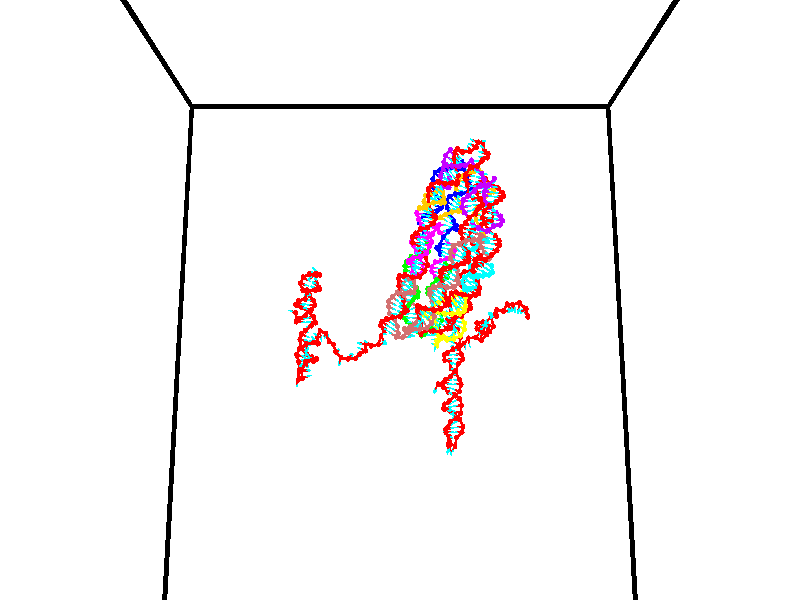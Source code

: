 // switches for output
#declare DRAW_BASES = 1; // possible values are 0, 1; only relevant for DNA ribbons
#declare DRAW_BASES_TYPE = 3; // possible values are 1, 2, 3; only relevant for DNA ribbons
#declare DRAW_FOG = 0; // set to 1 to enable fog

#include "colors.inc"

#include "transforms.inc"
background { rgb <1, 1, 1>}

#default {
   normal{
       ripples 0.25
       frequency 0.20
       turbulence 0.2
       lambda 5
   }
	finish {
		phong 0.1
		phong_size 40.
	}
}

// original window dimensions: 1024x640


// camera settings

camera {
	sky <0, 0.179814, -0.983701>
	up <0, 0.179814, -0.983701>
	right 1.6 * <1, 0, 0>
	location <35, 94.9851, 44.8844>
	look_at <35, 29.7336, 32.9568>
	direction <0, -65.2515, -11.9276>
	angle 67.0682
}


# declare cpy_camera_pos = <35, 94.9851, 44.8844>;
# if (DRAW_FOG = 1)
fog {
	fog_type 2
	up vnormalize(cpy_camera_pos)
	color rgbt<1,1,1,0.3>
	distance 1e-5
	fog_alt 3e-3
	fog_offset 56
}
# end


// LIGHTS

# declare lum = 6;
global_settings {
	ambient_light rgb lum * <0.05, 0.05, 0.05>
	max_trace_level 15
}# declare cpy_direct_light_amount = 0.25;
light_source
{	1000 * <-1, -1.16352, -0.803886>,
	rgb lum * cpy_direct_light_amount
	parallel
}

light_source
{	1000 * <1, 1.16352, 0.803886>,
	rgb lum * cpy_direct_light_amount
	parallel
}

// strand 0

// nucleotide -1

// particle -1
sphere {
	<24.441235, 34.658428, 34.965416> 0.250000
	pigment { color rgbt <1,0,0,0> }
	no_shadow
}
cylinder {
	<24.216444, 34.986641, 34.923637>,  <24.081570, 35.183567, 34.898571>, 0.100000
	pigment { color rgbt <1,0,0,0> }
	no_shadow
}
cylinder {
	<24.216444, 34.986641, 34.923637>,  <24.441235, 34.658428, 34.965416>, 0.100000
	pigment { color rgbt <1,0,0,0> }
	no_shadow
}

// particle -1
sphere {
	<24.216444, 34.986641, 34.923637> 0.100000
	pigment { color rgbt <1,0,0,0> }
	no_shadow
}
sphere {
	0, 1
	scale<0.080000,0.200000,0.300000>
	matrix <-0.179317, 0.002420, 0.983788,
		0.807483, 0.571595, 0.145775,
		-0.561976, 0.820532, -0.104451,
		24.047852, 35.232800, 34.892303>
	pigment { color rgbt <0,1,1,0> }
	no_shadow
}
cylinder {
	<24.444132, 34.321983, 35.657818>,  <24.441235, 34.658428, 34.965416>, 0.130000
	pigment { color rgbt <1,0,0,0> }
	no_shadow
}

// nucleotide -1

// particle -1
sphere {
	<24.444132, 34.321983, 35.657818> 0.250000
	pigment { color rgbt <1,0,0,0> }
	no_shadow
}
cylinder {
	<24.834450, 34.236954, 35.678360>,  <25.068640, 34.185936, 35.690685>, 0.100000
	pigment { color rgbt <1,0,0,0> }
	no_shadow
}
cylinder {
	<24.834450, 34.236954, 35.678360>,  <24.444132, 34.321983, 35.657818>, 0.100000
	pigment { color rgbt <1,0,0,0> }
	no_shadow
}

// particle -1
sphere {
	<24.834450, 34.236954, 35.678360> 0.100000
	pigment { color rgbt <1,0,0,0> }
	no_shadow
}
sphere {
	0, 1
	scale<0.080000,0.200000,0.300000>
	matrix <0.135577, 0.403778, -0.904755,
		0.171588, 0.889818, 0.422825,
		0.975795, -0.212570, 0.051355,
		25.127188, 34.173183, 35.693768>
	pigment { color rgbt <0,1,1,0> }
	no_shadow
}
cylinder {
	<24.831636, 34.929249, 35.501728>,  <24.444132, 34.321983, 35.657818>, 0.130000
	pigment { color rgbt <1,0,0,0> }
	no_shadow
}

// nucleotide -1

// particle -1
sphere {
	<24.831636, 34.929249, 35.501728> 0.250000
	pigment { color rgbt <1,0,0,0> }
	no_shadow
}
cylinder {
	<25.073101, 34.617126, 35.436356>,  <25.217979, 34.429852, 35.397133>, 0.100000
	pigment { color rgbt <1,0,0,0> }
	no_shadow
}
cylinder {
	<25.073101, 34.617126, 35.436356>,  <24.831636, 34.929249, 35.501728>, 0.100000
	pigment { color rgbt <1,0,0,0> }
	no_shadow
}

// particle -1
sphere {
	<25.073101, 34.617126, 35.436356> 0.100000
	pigment { color rgbt <1,0,0,0> }
	no_shadow
}
sphere {
	0, 1
	scale<0.080000,0.200000,0.300000>
	matrix <0.232752, 0.368558, -0.899995,
		0.762508, 0.505254, 0.404103,
		0.603662, -0.780310, -0.163429,
		25.254200, 34.383034, 35.387325>
	pigment { color rgbt <0,1,1,0> }
	no_shadow
}
cylinder {
	<25.531832, 35.221912, 35.254868>,  <24.831636, 34.929249, 35.501728>, 0.130000
	pigment { color rgbt <1,0,0,0> }
	no_shadow
}

// nucleotide -1

// particle -1
sphere {
	<25.531832, 35.221912, 35.254868> 0.250000
	pigment { color rgbt <1,0,0,0> }
	no_shadow
}
cylinder {
	<25.473906, 34.845459, 35.132694>,  <25.439150, 34.619587, 35.059391>, 0.100000
	pigment { color rgbt <1,0,0,0> }
	no_shadow
}
cylinder {
	<25.473906, 34.845459, 35.132694>,  <25.531832, 35.221912, 35.254868>, 0.100000
	pigment { color rgbt <1,0,0,0> }
	no_shadow
}

// particle -1
sphere {
	<25.473906, 34.845459, 35.132694> 0.100000
	pigment { color rgbt <1,0,0,0> }
	no_shadow
}
sphere {
	0, 1
	scale<0.080000,0.200000,0.300000>
	matrix <0.165716, 0.281261, -0.945215,
		0.975483, -0.187496, 0.115231,
		-0.144814, -0.941136, -0.305436,
		25.430462, 34.563118, 35.041065>
	pigment { color rgbt <0,1,1,0> }
	no_shadow
}
cylinder {
	<26.061634, 35.146423, 34.805759>,  <25.531832, 35.221912, 35.254868>, 0.130000
	pigment { color rgbt <1,0,0,0> }
	no_shadow
}

// nucleotide -1

// particle -1
sphere {
	<26.061634, 35.146423, 34.805759> 0.250000
	pigment { color rgbt <1,0,0,0> }
	no_shadow
}
cylinder {
	<25.815535, 34.844109, 34.716087>,  <25.667875, 34.662720, 34.662285>, 0.100000
	pigment { color rgbt <1,0,0,0> }
	no_shadow
}
cylinder {
	<25.815535, 34.844109, 34.716087>,  <26.061634, 35.146423, 34.805759>, 0.100000
	pigment { color rgbt <1,0,0,0> }
	no_shadow
}

// particle -1
sphere {
	<25.815535, 34.844109, 34.716087> 0.100000
	pigment { color rgbt <1,0,0,0> }
	no_shadow
}
sphere {
	0, 1
	scale<0.080000,0.200000,0.300000>
	matrix <0.079087, 0.223760, -0.971430,
		0.784356, -0.615400, -0.077895,
		-0.615248, -0.755787, -0.224178,
		25.630960, 34.617374, 34.648834>
	pigment { color rgbt <0,1,1,0> }
	no_shadow
}
cylinder {
	<26.377466, 34.817307, 34.311295>,  <26.061634, 35.146423, 34.805759>, 0.130000
	pigment { color rgbt <1,0,0,0> }
	no_shadow
}

// nucleotide -1

// particle -1
sphere {
	<26.377466, 34.817307, 34.311295> 0.250000
	pigment { color rgbt <1,0,0,0> }
	no_shadow
}
cylinder {
	<25.983610, 34.751545, 34.287800>,  <25.747295, 34.712086, 34.273705>, 0.100000
	pigment { color rgbt <1,0,0,0> }
	no_shadow
}
cylinder {
	<25.983610, 34.751545, 34.287800>,  <26.377466, 34.817307, 34.311295>, 0.100000
	pigment { color rgbt <1,0,0,0> }
	no_shadow
}

// particle -1
sphere {
	<25.983610, 34.751545, 34.287800> 0.100000
	pigment { color rgbt <1,0,0,0> }
	no_shadow
}
sphere {
	0, 1
	scale<0.080000,0.200000,0.300000>
	matrix <0.033007, 0.155050, -0.987355,
		0.171451, -0.974128, -0.147241,
		-0.984639, -0.164423, -0.058737,
		25.688217, 34.702225, 34.270180>
	pigment { color rgbt <0,1,1,0> }
	no_shadow
}
cylinder {
	<26.188663, 34.209877, 33.849602>,  <26.377466, 34.817307, 34.311295>, 0.130000
	pigment { color rgbt <1,0,0,0> }
	no_shadow
}

// nucleotide -1

// particle -1
sphere {
	<26.188663, 34.209877, 33.849602> 0.250000
	pigment { color rgbt <1,0,0,0> }
	no_shadow
}
cylinder {
	<25.900585, 34.487141, 33.861256>,  <25.727737, 34.653500, 33.868248>, 0.100000
	pigment { color rgbt <1,0,0,0> }
	no_shadow
}
cylinder {
	<25.900585, 34.487141, 33.861256>,  <26.188663, 34.209877, 33.849602>, 0.100000
	pigment { color rgbt <1,0,0,0> }
	no_shadow
}

// particle -1
sphere {
	<25.900585, 34.487141, 33.861256> 0.100000
	pigment { color rgbt <1,0,0,0> }
	no_shadow
}
sphere {
	0, 1
	scale<0.080000,0.200000,0.300000>
	matrix <0.006208, 0.048430, -0.998807,
		-0.693742, -0.719158, -0.039182,
		-0.720197, 0.693157, 0.029133,
		25.684526, 34.695087, 33.869995>
	pigment { color rgbt <0,1,1,0> }
	no_shadow
}
cylinder {
	<25.720100, 34.078072, 33.319016>,  <26.188663, 34.209877, 33.849602>, 0.130000
	pigment { color rgbt <1,0,0,0> }
	no_shadow
}

// nucleotide -1

// particle -1
sphere {
	<25.720100, 34.078072, 33.319016> 0.250000
	pigment { color rgbt <1,0,0,0> }
	no_shadow
}
cylinder {
	<25.645617, 34.466347, 33.379791>,  <25.600927, 34.699314, 33.416256>, 0.100000
	pigment { color rgbt <1,0,0,0> }
	no_shadow
}
cylinder {
	<25.645617, 34.466347, 33.379791>,  <25.720100, 34.078072, 33.319016>, 0.100000
	pigment { color rgbt <1,0,0,0> }
	no_shadow
}

// particle -1
sphere {
	<25.645617, 34.466347, 33.379791> 0.100000
	pigment { color rgbt <1,0,0,0> }
	no_shadow
}
sphere {
	0, 1
	scale<0.080000,0.200000,0.300000>
	matrix <0.174360, 0.184832, -0.967179,
		-0.966915, -0.153606, -0.203667,
		-0.186208, 0.970692, 0.151935,
		25.589754, 34.757553, 33.425373>
	pigment { color rgbt <0,1,1,0> }
	no_shadow
}
cylinder {
	<25.077925, 34.486336, 32.982365>,  <25.720100, 34.078072, 33.319016>, 0.130000
	pigment { color rgbt <1,0,0,0> }
	no_shadow
}

// nucleotide -1

// particle -1
sphere {
	<25.077925, 34.486336, 32.982365> 0.250000
	pigment { color rgbt <1,0,0,0> }
	no_shadow
}
cylinder {
	<25.371557, 34.753189, 33.033054>,  <25.547737, 34.913300, 33.063469>, 0.100000
	pigment { color rgbt <1,0,0,0> }
	no_shadow
}
cylinder {
	<25.371557, 34.753189, 33.033054>,  <25.077925, 34.486336, 32.982365>, 0.100000
	pigment { color rgbt <1,0,0,0> }
	no_shadow
}

// particle -1
sphere {
	<25.371557, 34.753189, 33.033054> 0.100000
	pigment { color rgbt <1,0,0,0> }
	no_shadow
}
sphere {
	0, 1
	scale<0.080000,0.200000,0.300000>
	matrix <0.092815, 0.086290, -0.991937,
		-0.672690, 0.739923, 0.001424,
		0.734080, 0.667134, 0.126722,
		25.591782, 34.953331, 33.071072>
	pigment { color rgbt <0,1,1,0> }
	no_shadow
}
cylinder {
	<24.900288, 35.139931, 32.517525>,  <25.077925, 34.486336, 32.982365>, 0.130000
	pigment { color rgbt <1,0,0,0> }
	no_shadow
}

// nucleotide -1

// particle -1
sphere {
	<24.900288, 35.139931, 32.517525> 0.250000
	pigment { color rgbt <1,0,0,0> }
	no_shadow
}
cylinder {
	<25.288994, 35.124981, 32.610714>,  <25.522217, 35.116013, 32.666630>, 0.100000
	pigment { color rgbt <1,0,0,0> }
	no_shadow
}
cylinder {
	<25.288994, 35.124981, 32.610714>,  <24.900288, 35.139931, 32.517525>, 0.100000
	pigment { color rgbt <1,0,0,0> }
	no_shadow
}

// particle -1
sphere {
	<25.288994, 35.124981, 32.610714> 0.100000
	pigment { color rgbt <1,0,0,0> }
	no_shadow
}
sphere {
	0, 1
	scale<0.080000,0.200000,0.300000>
	matrix <0.235914, 0.135288, -0.962311,
		0.004442, 0.990101, 0.140285,
		0.971764, -0.037370, 0.232978,
		25.580523, 35.113770, 32.680607>
	pigment { color rgbt <0,1,1,0> }
	no_shadow
}
cylinder {
	<25.248030, 35.625660, 32.103382>,  <24.900288, 35.139931, 32.517525>, 0.130000
	pigment { color rgbt <1,0,0,0> }
	no_shadow
}

// nucleotide -1

// particle -1
sphere {
	<25.248030, 35.625660, 32.103382> 0.250000
	pigment { color rgbt <1,0,0,0> }
	no_shadow
}
cylinder {
	<25.557674, 35.399521, 32.217319>,  <25.743462, 35.263836, 32.285683>, 0.100000
	pigment { color rgbt <1,0,0,0> }
	no_shadow
}
cylinder {
	<25.557674, 35.399521, 32.217319>,  <25.248030, 35.625660, 32.103382>, 0.100000
	pigment { color rgbt <1,0,0,0> }
	no_shadow
}

// particle -1
sphere {
	<25.557674, 35.399521, 32.217319> 0.100000
	pigment { color rgbt <1,0,0,0> }
	no_shadow
}
sphere {
	0, 1
	scale<0.080000,0.200000,0.300000>
	matrix <0.389573, 0.070775, -0.918272,
		0.498983, 0.821811, 0.275032,
		0.774112, -0.565347, 0.284840,
		25.789907, 35.229916, 32.302773>
	pigment { color rgbt <0,1,1,0> }
	no_shadow
}
cylinder {
	<25.913086, 35.929008, 31.884987>,  <25.248030, 35.625660, 32.103382>, 0.130000
	pigment { color rgbt <1,0,0,0> }
	no_shadow
}

// nucleotide -1

// particle -1
sphere {
	<25.913086, 35.929008, 31.884987> 0.250000
	pigment { color rgbt <1,0,0,0> }
	no_shadow
}
cylinder {
	<25.916647, 35.530430, 31.918497>,  <25.918783, 35.291283, 31.938602>, 0.100000
	pigment { color rgbt <1,0,0,0> }
	no_shadow
}
cylinder {
	<25.916647, 35.530430, 31.918497>,  <25.913086, 35.929008, 31.884987>, 0.100000
	pigment { color rgbt <1,0,0,0> }
	no_shadow
}

// particle -1
sphere {
	<25.916647, 35.530430, 31.918497> 0.100000
	pigment { color rgbt <1,0,0,0> }
	no_shadow
}
sphere {
	0, 1
	scale<0.080000,0.200000,0.300000>
	matrix <0.322791, -0.076428, -0.943380,
		0.946429, 0.035441, 0.320963,
		0.008904, -0.996445, 0.083774,
		25.919317, 35.231495, 31.943628>
	pigment { color rgbt <0,1,1,0> }
	no_shadow
}
cylinder {
	<26.611332, 35.502865, 31.853411>,  <25.913086, 35.929008, 31.884987>, 0.130000
	pigment { color rgbt <1,0,0,0> }
	no_shadow
}

// nucleotide -1

// particle -1
sphere {
	<26.611332, 35.502865, 31.853411> 0.250000
	pigment { color rgbt <1,0,0,0> }
	no_shadow
}
cylinder {
	<26.302673, 35.304165, 31.694513>,  <26.117479, 35.184944, 31.599174>, 0.100000
	pigment { color rgbt <1,0,0,0> }
	no_shadow
}
cylinder {
	<26.302673, 35.304165, 31.694513>,  <26.611332, 35.502865, 31.853411>, 0.100000
	pigment { color rgbt <1,0,0,0> }
	no_shadow
}

// particle -1
sphere {
	<26.302673, 35.304165, 31.694513> 0.100000
	pigment { color rgbt <1,0,0,0> }
	no_shadow
}
sphere {
	0, 1
	scale<0.080000,0.200000,0.300000>
	matrix <0.553572, -0.216924, -0.804054,
		0.313244, -0.840346, 0.442376,
		-0.771645, -0.496752, -0.397242,
		26.071180, 35.155140, 31.575340>
	pigment { color rgbt <0,1,1,0> }
	no_shadow
}
cylinder {
	<26.842863, 34.849075, 31.723536>,  <26.611332, 35.502865, 31.853411>, 0.130000
	pigment { color rgbt <1,0,0,0> }
	no_shadow
}

// nucleotide -1

// particle -1
sphere {
	<26.842863, 34.849075, 31.723536> 0.250000
	pigment { color rgbt <1,0,0,0> }
	no_shadow
}
cylinder {
	<26.534599, 34.944378, 31.487123>,  <26.349642, 35.001560, 31.345276>, 0.100000
	pigment { color rgbt <1,0,0,0> }
	no_shadow
}
cylinder {
	<26.534599, 34.944378, 31.487123>,  <26.842863, 34.849075, 31.723536>, 0.100000
	pigment { color rgbt <1,0,0,0> }
	no_shadow
}

// particle -1
sphere {
	<26.534599, 34.944378, 31.487123> 0.100000
	pigment { color rgbt <1,0,0,0> }
	no_shadow
}
sphere {
	0, 1
	scale<0.080000,0.200000,0.300000>
	matrix <0.476293, -0.400809, -0.782622,
		-0.423358, -0.884638, 0.195406,
		-0.770658, 0.238258, -0.591032,
		26.303402, 35.015854, 31.309814>
	pigment { color rgbt <0,1,1,0> }
	no_shadow
}
cylinder {
	<26.263283, 34.433140, 31.569263>,  <26.842863, 34.849075, 31.723536>, 0.130000
	pigment { color rgbt <1,0,0,0> }
	no_shadow
}

// nucleotide -1

// particle -1
sphere {
	<26.263283, 34.433140, 31.569263> 0.250000
	pigment { color rgbt <1,0,0,0> }
	no_shadow
}
cylinder {
	<25.942131, 34.294403, 31.763206>,  <25.749441, 34.211163, 31.879572>, 0.100000
	pigment { color rgbt <1,0,0,0> }
	no_shadow
}
cylinder {
	<25.942131, 34.294403, 31.763206>,  <26.263283, 34.433140, 31.569263>, 0.100000
	pigment { color rgbt <1,0,0,0> }
	no_shadow
}

// particle -1
sphere {
	<25.942131, 34.294403, 31.763206> 0.100000
	pigment { color rgbt <1,0,0,0> }
	no_shadow
}
sphere {
	0, 1
	scale<0.080000,0.200000,0.300000>
	matrix <-0.334127, -0.411759, -0.847829,
		0.493707, -0.842707, 0.214703,
		-0.802877, -0.346841, 0.484860,
		25.701267, 34.190350, 31.908665>
	pigment { color rgbt <0,1,1,0> }
	no_shadow
}
cylinder {
	<26.373047, 34.120338, 32.248524>,  <26.263283, 34.433140, 31.569263>, 0.130000
	pigment { color rgbt <1,0,0,0> }
	no_shadow
}

// nucleotide -1

// particle -1
sphere {
	<26.373047, 34.120338, 32.248524> 0.250000
	pigment { color rgbt <1,0,0,0> }
	no_shadow
}
cylinder {
	<26.376688, 34.509449, 32.155899>,  <26.378874, 34.742916, 32.100323>, 0.100000
	pigment { color rgbt <1,0,0,0> }
	no_shadow
}
cylinder {
	<26.376688, 34.509449, 32.155899>,  <26.373047, 34.120338, 32.248524>, 0.100000
	pigment { color rgbt <1,0,0,0> }
	no_shadow
}

// particle -1
sphere {
	<26.376688, 34.509449, 32.155899> 0.100000
	pigment { color rgbt <1,0,0,0> }
	no_shadow
}
sphere {
	0, 1
	scale<0.080000,0.200000,0.300000>
	matrix <-0.300082, 0.223558, 0.927347,
		0.953870, 0.061044, 0.293948,
		0.009105, 0.972777, -0.231563,
		26.379419, 34.801281, 32.086430>
	pigment { color rgbt <0,1,1,0> }
	no_shadow
}
cylinder {
	<26.717079, 34.473171, 32.757877>,  <26.373047, 34.120338, 32.248524>, 0.130000
	pigment { color rgbt <1,0,0,0> }
	no_shadow
}

// nucleotide -1

// particle -1
sphere {
	<26.717079, 34.473171, 32.757877> 0.250000
	pigment { color rgbt <1,0,0,0> }
	no_shadow
}
cylinder {
	<26.460869, 34.727219, 32.585205>,  <26.307142, 34.879646, 32.481602>, 0.100000
	pigment { color rgbt <1,0,0,0> }
	no_shadow
}
cylinder {
	<26.460869, 34.727219, 32.585205>,  <26.717079, 34.473171, 32.757877>, 0.100000
	pigment { color rgbt <1,0,0,0> }
	no_shadow
}

// particle -1
sphere {
	<26.460869, 34.727219, 32.585205> 0.100000
	pigment { color rgbt <1,0,0,0> }
	no_shadow
}
sphere {
	0, 1
	scale<0.080000,0.200000,0.300000>
	matrix <-0.170343, 0.430620, 0.886313,
		0.748807, 0.641239, -0.167633,
		-0.640524, 0.635122, -0.431682,
		26.268711, 34.917755, 32.455700>
	pigment { color rgbt <0,1,1,0> }
	no_shadow
}
cylinder {
	<26.869349, 35.137280, 33.023968>,  <26.717079, 34.473171, 32.757877>, 0.130000
	pigment { color rgbt <1,0,0,0> }
	no_shadow
}

// nucleotide -1

// particle -1
sphere {
	<26.869349, 35.137280, 33.023968> 0.250000
	pigment { color rgbt <1,0,0,0> }
	no_shadow
}
cylinder {
	<26.482826, 35.152885, 32.922199>,  <26.250914, 35.162247, 32.861137>, 0.100000
	pigment { color rgbt <1,0,0,0> }
	no_shadow
}
cylinder {
	<26.482826, 35.152885, 32.922199>,  <26.869349, 35.137280, 33.023968>, 0.100000
	pigment { color rgbt <1,0,0,0> }
	no_shadow
}

// particle -1
sphere {
	<26.482826, 35.152885, 32.922199> 0.100000
	pigment { color rgbt <1,0,0,0> }
	no_shadow
}
sphere {
	0, 1
	scale<0.080000,0.200000,0.300000>
	matrix <-0.229713, 0.315220, 0.920798,
		0.116122, 0.948217, -0.295637,
		-0.966306, 0.039013, -0.254421,
		26.192934, 35.164589, 32.845871>
	pigment { color rgbt <0,1,1,0> }
	no_shadow
}
cylinder {
	<26.553164, 35.743629, 33.194057>,  <26.869349, 35.137280, 33.023968>, 0.130000
	pigment { color rgbt <1,0,0,0> }
	no_shadow
}

// nucleotide -1

// particle -1
sphere {
	<26.553164, 35.743629, 33.194057> 0.250000
	pigment { color rgbt <1,0,0,0> }
	no_shadow
}
cylinder {
	<26.248665, 35.486500, 33.159935>,  <26.065966, 35.332222, 33.139462>, 0.100000
	pigment { color rgbt <1,0,0,0> }
	no_shadow
}
cylinder {
	<26.248665, 35.486500, 33.159935>,  <26.553164, 35.743629, 33.194057>, 0.100000
	pigment { color rgbt <1,0,0,0> }
	no_shadow
}

// particle -1
sphere {
	<26.248665, 35.486500, 33.159935> 0.100000
	pigment { color rgbt <1,0,0,0> }
	no_shadow
}
sphere {
	0, 1
	scale<0.080000,0.200000,0.300000>
	matrix <-0.329549, 0.270209, 0.904646,
		-0.558482, 0.716770, -0.417539,
		-0.761246, -0.642828, -0.085304,
		26.020290, 35.293652, 33.134342>
	pigment { color rgbt <0,1,1,0> }
	no_shadow
}
cylinder {
	<25.749887, 36.006336, 33.288624>,  <26.553164, 35.743629, 33.194057>, 0.130000
	pigment { color rgbt <1,0,0,0> }
	no_shadow
}

// nucleotide -1

// particle -1
sphere {
	<25.749887, 36.006336, 33.288624> 0.250000
	pigment { color rgbt <1,0,0,0> }
	no_shadow
}
cylinder {
	<25.811338, 35.629204, 33.406929>,  <25.848209, 35.402924, 33.477913>, 0.100000
	pigment { color rgbt <1,0,0,0> }
	no_shadow
}
cylinder {
	<25.811338, 35.629204, 33.406929>,  <25.749887, 36.006336, 33.288624>, 0.100000
	pigment { color rgbt <1,0,0,0> }
	no_shadow
}

// particle -1
sphere {
	<25.811338, 35.629204, 33.406929> 0.100000
	pigment { color rgbt <1,0,0,0> }
	no_shadow
}
sphere {
	0, 1
	scale<0.080000,0.200000,0.300000>
	matrix <-0.366000, 0.223729, 0.903321,
		-0.917847, -0.247024, -0.310704,
		0.153628, -0.942828, 0.295760,
		25.857428, 35.346355, 33.495655>
	pigment { color rgbt <0,1,1,0> }
	no_shadow
}
cylinder {
	<25.557642, 35.915920, 34.016689>,  <25.749887, 36.006336, 33.288624>, 0.130000
	pigment { color rgbt <1,0,0,0> }
	no_shadow
}

// nucleotide -1

// particle -1
sphere {
	<25.557642, 35.915920, 34.016689> 0.250000
	pigment { color rgbt <1,0,0,0> }
	no_shadow
}
cylinder {
	<25.529314, 35.581627, 33.798870>,  <25.512318, 35.381050, 33.668179>, 0.100000
	pigment { color rgbt <1,0,0,0> }
	no_shadow
}
cylinder {
	<25.529314, 35.581627, 33.798870>,  <25.557642, 35.915920, 34.016689>, 0.100000
	pigment { color rgbt <1,0,0,0> }
	no_shadow
}

// particle -1
sphere {
	<25.529314, 35.581627, 33.798870> 0.100000
	pigment { color rgbt <1,0,0,0> }
	no_shadow
}
sphere {
	0, 1
	scale<0.080000,0.200000,0.300000>
	matrix <-0.240519, -0.515507, 0.822438,
		-0.968058, 0.189218, -0.164502,
		-0.070819, -0.835733, -0.544551,
		25.508068, 35.330906, 33.635506>
	pigment { color rgbt <0,1,1,0> }
	no_shadow
}
cylinder {
	<24.878576, 35.643707, 34.091881>,  <25.557642, 35.915920, 34.016689>, 0.130000
	pigment { color rgbt <1,0,0,0> }
	no_shadow
}

// nucleotide -1

// particle -1
sphere {
	<24.878576, 35.643707, 34.091881> 0.250000
	pigment { color rgbt <1,0,0,0> }
	no_shadow
}
cylinder {
	<25.101439, 35.326424, 33.993580>,  <25.235155, 35.136055, 33.934597>, 0.100000
	pigment { color rgbt <1,0,0,0> }
	no_shadow
}
cylinder {
	<25.101439, 35.326424, 33.993580>,  <24.878576, 35.643707, 34.091881>, 0.100000
	pigment { color rgbt <1,0,0,0> }
	no_shadow
}

// particle -1
sphere {
	<25.101439, 35.326424, 33.993580> 0.100000
	pigment { color rgbt <1,0,0,0> }
	no_shadow
}
sphere {
	0, 1
	scale<0.080000,0.200000,0.300000>
	matrix <-0.091432, -0.352742, 0.931243,
		-0.825360, -0.496377, -0.269057,
		0.557155, -0.793211, -0.245754,
		25.268585, 35.088459, 33.919853>
	pigment { color rgbt <0,1,1,0> }
	no_shadow
}
cylinder {
	<24.473623, 35.029865, 34.338196>,  <24.878576, 35.643707, 34.091881>, 0.130000
	pigment { color rgbt <1,0,0,0> }
	no_shadow
}

// nucleotide -1

// particle -1
sphere {
	<24.473623, 35.029865, 34.338196> 0.250000
	pigment { color rgbt <1,0,0,0> }
	no_shadow
}
cylinder {
	<24.846407, 34.893932, 34.287659>,  <25.070078, 34.812374, 34.257336>, 0.100000
	pigment { color rgbt <1,0,0,0> }
	no_shadow
}
cylinder {
	<24.846407, 34.893932, 34.287659>,  <24.473623, 35.029865, 34.338196>, 0.100000
	pigment { color rgbt <1,0,0,0> }
	no_shadow
}

// particle -1
sphere {
	<24.846407, 34.893932, 34.287659> 0.100000
	pigment { color rgbt <1,0,0,0> }
	no_shadow
}
sphere {
	0, 1
	scale<0.080000,0.200000,0.300000>
	matrix <0.003067, -0.341078, 0.940030,
		-0.362550, -0.876457, -0.316829,
		0.931959, -0.339836, -0.126346,
		25.125996, 34.791981, 34.249756>
	pigment { color rgbt <0,1,1,0> }
	no_shadow
}
cylinder {
	<24.490156, 34.258629, 34.266926>,  <24.473623, 35.029865, 34.338196>, 0.130000
	pigment { color rgbt <1,0,0,0> }
	no_shadow
}

// nucleotide -1

// particle -1
sphere {
	<24.490156, 34.258629, 34.266926> 0.250000
	pigment { color rgbt <1,0,0,0> }
	no_shadow
}
cylinder {
	<24.883142, 34.325569, 34.234058>,  <25.118935, 34.365734, 34.214340>, 0.100000
	pigment { color rgbt <1,0,0,0> }
	no_shadow
}
cylinder {
	<24.883142, 34.325569, 34.234058>,  <24.490156, 34.258629, 34.266926>, 0.100000
	pigment { color rgbt <1,0,0,0> }
	no_shadow
}

// particle -1
sphere {
	<24.883142, 34.325569, 34.234058> 0.100000
	pigment { color rgbt <1,0,0,0> }
	no_shadow
}
sphere {
	0, 1
	scale<0.080000,0.200000,0.300000>
	matrix <0.164868, -0.574138, 0.801988,
		0.087039, -0.801473, -0.591663,
		0.982467, 0.167350, -0.082165,
		25.177883, 34.375774, 34.209408>
	pigment { color rgbt <0,1,1,0> }
	no_shadow
}
cylinder {
	<24.831701, 33.654987, 34.277531>,  <24.490156, 34.258629, 34.266926>, 0.130000
	pigment { color rgbt <1,0,0,0> }
	no_shadow
}

// nucleotide -1

// particle -1
sphere {
	<24.831701, 33.654987, 34.277531> 0.250000
	pigment { color rgbt <1,0,0,0> }
	no_shadow
}
cylinder {
	<25.093452, 33.936447, 34.388287>,  <25.250504, 34.105324, 34.454742>, 0.100000
	pigment { color rgbt <1,0,0,0> }
	no_shadow
}
cylinder {
	<25.093452, 33.936447, 34.388287>,  <24.831701, 33.654987, 34.277531>, 0.100000
	pigment { color rgbt <1,0,0,0> }
	no_shadow
}

// particle -1
sphere {
	<25.093452, 33.936447, 34.388287> 0.100000
	pigment { color rgbt <1,0,0,0> }
	no_shadow
}
sphere {
	0, 1
	scale<0.080000,0.200000,0.300000>
	matrix <0.005275, -0.370419, 0.928850,
		0.756150, -0.606357, -0.246105,
		0.654377, 0.703648, 0.276895,
		25.289766, 34.147541, 34.471355>
	pigment { color rgbt <0,1,1,0> }
	no_shadow
}
cylinder {
	<25.478163, 33.347713, 34.609756>,  <24.831701, 33.654987, 34.277531>, 0.130000
	pigment { color rgbt <1,0,0,0> }
	no_shadow
}

// nucleotide -1

// particle -1
sphere {
	<25.478163, 33.347713, 34.609756> 0.250000
	pigment { color rgbt <1,0,0,0> }
	no_shadow
}
cylinder {
	<25.437960, 33.719940, 34.750580>,  <25.413837, 33.943275, 34.835072>, 0.100000
	pigment { color rgbt <1,0,0,0> }
	no_shadow
}
cylinder {
	<25.437960, 33.719940, 34.750580>,  <25.478163, 33.347713, 34.609756>, 0.100000
	pigment { color rgbt <1,0,0,0> }
	no_shadow
}

// particle -1
sphere {
	<25.437960, 33.719940, 34.750580> 0.100000
	pigment { color rgbt <1,0,0,0> }
	no_shadow
}
sphere {
	0, 1
	scale<0.080000,0.200000,0.300000>
	matrix <0.115137, -0.340591, 0.933135,
		0.988252, 0.134322, -0.072911,
		-0.100508, 0.930567, 0.352055,
		25.407808, 33.999111, 34.856197>
	pigment { color rgbt <0,1,1,0> }
	no_shadow
}
cylinder {
	<26.080830, 33.441101, 35.113960>,  <25.478163, 33.347713, 34.609756>, 0.130000
	pigment { color rgbt <1,0,0,0> }
	no_shadow
}

// nucleotide -1

// particle -1
sphere {
	<26.080830, 33.441101, 35.113960> 0.250000
	pigment { color rgbt <1,0,0,0> }
	no_shadow
}
cylinder {
	<25.814724, 33.726288, 35.202591>,  <25.655060, 33.897400, 35.255772>, 0.100000
	pigment { color rgbt <1,0,0,0> }
	no_shadow
}
cylinder {
	<25.814724, 33.726288, 35.202591>,  <26.080830, 33.441101, 35.113960>, 0.100000
	pigment { color rgbt <1,0,0,0> }
	no_shadow
}

// particle -1
sphere {
	<25.814724, 33.726288, 35.202591> 0.100000
	pigment { color rgbt <1,0,0,0> }
	no_shadow
}
sphere {
	0, 1
	scale<0.080000,0.200000,0.300000>
	matrix <0.234809, -0.081924, 0.968583,
		0.708722, 0.696394, -0.112910,
		-0.665265, 0.712968, 0.221581,
		25.615145, 33.940178, 35.269066>
	pigment { color rgbt <0,1,1,0> }
	no_shadow
}
cylinder {
	<26.349369, 33.750671, 35.663902>,  <26.080830, 33.441101, 35.113960>, 0.130000
	pigment { color rgbt <1,0,0,0> }
	no_shadow
}

// nucleotide -1

// particle -1
sphere {
	<26.349369, 33.750671, 35.663902> 0.250000
	pigment { color rgbt <1,0,0,0> }
	no_shadow
}
cylinder {
	<25.959303, 33.838017, 35.649094>,  <25.725264, 33.890423, 35.640209>, 0.100000
	pigment { color rgbt <1,0,0,0> }
	no_shadow
}
cylinder {
	<25.959303, 33.838017, 35.649094>,  <26.349369, 33.750671, 35.663902>, 0.100000
	pigment { color rgbt <1,0,0,0> }
	no_shadow
}

// particle -1
sphere {
	<25.959303, 33.838017, 35.649094> 0.100000
	pigment { color rgbt <1,0,0,0> }
	no_shadow
}
sphere {
	0, 1
	scale<0.080000,0.200000,0.300000>
	matrix <-0.039638, -0.007594, 0.999185,
		0.217899, 0.975839, 0.016061,
		-0.975166, 0.218359, -0.037026,
		25.666754, 33.903522, 35.637985>
	pigment { color rgbt <0,1,1,0> }
	no_shadow
}
cylinder {
	<26.017811, 34.424030, 36.019104>,  <26.349369, 33.750671, 35.663902>, 0.130000
	pigment { color rgbt <1,0,0,0> }
	no_shadow
}

// nucleotide -1

// particle -1
sphere {
	<26.017811, 34.424030, 36.019104> 0.250000
	pigment { color rgbt <1,0,0,0> }
	no_shadow
}
cylinder {
	<25.769093, 34.111187, 36.035526>,  <25.619862, 33.923481, 36.045380>, 0.100000
	pigment { color rgbt <1,0,0,0> }
	no_shadow
}
cylinder {
	<25.769093, 34.111187, 36.035526>,  <26.017811, 34.424030, 36.019104>, 0.100000
	pigment { color rgbt <1,0,0,0> }
	no_shadow
}

// particle -1
sphere {
	<25.769093, 34.111187, 36.035526> 0.100000
	pigment { color rgbt <1,0,0,0> }
	no_shadow
}
sphere {
	0, 1
	scale<0.080000,0.200000,0.300000>
	matrix <-0.050497, 0.092347, 0.994446,
		-0.781551, 0.616267, -0.096915,
		-0.621794, -0.782104, 0.041054,
		25.582554, 33.876556, 36.047844>
	pigment { color rgbt <0,1,1,0> }
	no_shadow
}
cylinder {
	<25.421434, 34.569279, 36.458721>,  <26.017811, 34.424030, 36.019104>, 0.130000
	pigment { color rgbt <1,0,0,0> }
	no_shadow
}

// nucleotide -1

// particle -1
sphere {
	<25.421434, 34.569279, 36.458721> 0.250000
	pigment { color rgbt <1,0,0,0> }
	no_shadow
}
cylinder {
	<25.480446, 34.174679, 36.487183>,  <25.515852, 33.937920, 36.504257>, 0.100000
	pigment { color rgbt <1,0,0,0> }
	no_shadow
}
cylinder {
	<25.480446, 34.174679, 36.487183>,  <25.421434, 34.569279, 36.458721>, 0.100000
	pigment { color rgbt <1,0,0,0> }
	no_shadow
}

// particle -1
sphere {
	<25.480446, 34.174679, 36.487183> 0.100000
	pigment { color rgbt <1,0,0,0> }
	no_shadow
}
sphere {
	0, 1
	scale<0.080000,0.200000,0.300000>
	matrix <-0.039328, 0.066029, 0.997042,
		-0.988275, -0.149891, -0.029055,
		0.147529, -0.986495, 0.071150,
		25.524704, 33.878731, 36.508526>
	pigment { color rgbt <0,1,1,0> }
	no_shadow
}
cylinder {
	<24.969328, 34.157585, 36.699875>,  <25.421434, 34.569279, 36.458721>, 0.130000
	pigment { color rgbt <1,0,0,0> }
	no_shadow
}

// nucleotide -1

// particle -1
sphere {
	<24.969328, 34.157585, 36.699875> 0.250000
	pigment { color rgbt <1,0,0,0> }
	no_shadow
}
cylinder {
	<25.308529, 33.970711, 36.799973>,  <25.512051, 33.858585, 36.860031>, 0.100000
	pigment { color rgbt <1,0,0,0> }
	no_shadow
}
cylinder {
	<25.308529, 33.970711, 36.799973>,  <24.969328, 34.157585, 36.699875>, 0.100000
	pigment { color rgbt <1,0,0,0> }
	no_shadow
}

// particle -1
sphere {
	<25.308529, 33.970711, 36.799973> 0.100000
	pigment { color rgbt <1,0,0,0> }
	no_shadow
}
sphere {
	0, 1
	scale<0.080000,0.200000,0.300000>
	matrix <-0.224350, 0.111344, 0.968127,
		-0.480163, -0.877118, -0.010394,
		0.848004, -0.467190, 0.250244,
		25.562931, 33.830555, 36.875046>
	pigment { color rgbt <0,1,1,0> }
	no_shadow
}
cylinder {
	<24.764790, 33.652458, 37.123062>,  <24.969328, 34.157585, 36.699875>, 0.130000
	pigment { color rgbt <1,0,0,0> }
	no_shadow
}

// nucleotide -1

// particle -1
sphere {
	<24.764790, 33.652458, 37.123062> 0.250000
	pigment { color rgbt <1,0,0,0> }
	no_shadow
}
cylinder {
	<25.141909, 33.773144, 37.179768>,  <25.368181, 33.845554, 37.213791>, 0.100000
	pigment { color rgbt <1,0,0,0> }
	no_shadow
}
cylinder {
	<25.141909, 33.773144, 37.179768>,  <24.764790, 33.652458, 37.123062>, 0.100000
	pigment { color rgbt <1,0,0,0> }
	no_shadow
}

// particle -1
sphere {
	<25.141909, 33.773144, 37.179768> 0.100000
	pigment { color rgbt <1,0,0,0> }
	no_shadow
}
sphere {
	0, 1
	scale<0.080000,0.200000,0.300000>
	matrix <-0.232912, 0.291950, 0.927641,
		0.238492, -0.907599, 0.345522,
		0.942801, 0.301711, 0.141763,
		25.424747, 33.863659, 37.222298>
	pigment { color rgbt <0,1,1,0> }
	no_shadow
}
cylinder {
	<24.888868, 33.510643, 37.760948>,  <24.764790, 33.652458, 37.123062>, 0.130000
	pigment { color rgbt <1,0,0,0> }
	no_shadow
}

// nucleotide -1

// particle -1
sphere {
	<24.888868, 33.510643, 37.760948> 0.250000
	pigment { color rgbt <1,0,0,0> }
	no_shadow
}
cylinder {
	<25.201218, 33.755608, 37.711662>,  <25.388628, 33.902588, 37.682091>, 0.100000
	pigment { color rgbt <1,0,0,0> }
	no_shadow
}
cylinder {
	<25.201218, 33.755608, 37.711662>,  <24.888868, 33.510643, 37.760948>, 0.100000
	pigment { color rgbt <1,0,0,0> }
	no_shadow
}

// particle -1
sphere {
	<25.201218, 33.755608, 37.711662> 0.100000
	pigment { color rgbt <1,0,0,0> }
	no_shadow
}
sphere {
	0, 1
	scale<0.080000,0.200000,0.300000>
	matrix <-0.091238, 0.306936, 0.947347,
		0.617990, -0.728516, 0.295554,
		0.780873, 0.612417, -0.123215,
		25.435480, 33.939331, 37.674698>
	pigment { color rgbt <0,1,1,0> }
	no_shadow
}
cylinder {
	<25.410521, 33.307377, 38.281143>,  <24.888868, 33.510643, 37.760948>, 0.130000
	pigment { color rgbt <1,0,0,0> }
	no_shadow
}

// nucleotide -1

// particle -1
sphere {
	<25.410521, 33.307377, 38.281143> 0.250000
	pigment { color rgbt <1,0,0,0> }
	no_shadow
}
cylinder {
	<25.457094, 33.688908, 38.170387>,  <25.485039, 33.917824, 38.103935>, 0.100000
	pigment { color rgbt <1,0,0,0> }
	no_shadow
}
cylinder {
	<25.457094, 33.688908, 38.170387>,  <25.410521, 33.307377, 38.281143>, 0.100000
	pigment { color rgbt <1,0,0,0> }
	no_shadow
}

// particle -1
sphere {
	<25.457094, 33.688908, 38.170387> 0.100000
	pigment { color rgbt <1,0,0,0> }
	no_shadow
}
sphere {
	0, 1
	scale<0.080000,0.200000,0.300000>
	matrix <-0.023356, 0.281335, 0.959325,
		0.992924, -0.105231, 0.055034,
		0.116434, 0.953822, -0.276887,
		25.492023, 33.975056, 38.087322>
	pigment { color rgbt <0,1,1,0> }
	no_shadow
}
cylinder {
	<26.009047, 33.593079, 38.593292>,  <25.410521, 33.307377, 38.281143>, 0.130000
	pigment { color rgbt <1,0,0,0> }
	no_shadow
}

// nucleotide -1

// particle -1
sphere {
	<26.009047, 33.593079, 38.593292> 0.250000
	pigment { color rgbt <1,0,0,0> }
	no_shadow
}
cylinder {
	<25.758972, 33.897720, 38.525063>,  <25.608927, 34.080505, 38.484123>, 0.100000
	pigment { color rgbt <1,0,0,0> }
	no_shadow
}
cylinder {
	<25.758972, 33.897720, 38.525063>,  <26.009047, 33.593079, 38.593292>, 0.100000
	pigment { color rgbt <1,0,0,0> }
	no_shadow
}

// particle -1
sphere {
	<25.758972, 33.897720, 38.525063> 0.100000
	pigment { color rgbt <1,0,0,0> }
	no_shadow
}
sphere {
	0, 1
	scale<0.080000,0.200000,0.300000>
	matrix <0.021431, 0.235225, 0.971705,
		0.780180, 0.603843, -0.163382,
		-0.625188, 0.761606, -0.170577,
		25.571415, 34.126202, 38.473888>
	pigment { color rgbt <0,1,1,0> }
	no_shadow
}
cylinder {
	<26.269323, 34.145718, 38.976685>,  <26.009047, 33.593079, 38.593292>, 0.130000
	pigment { color rgbt <1,0,0,0> }
	no_shadow
}

// nucleotide -1

// particle -1
sphere {
	<26.269323, 34.145718, 38.976685> 0.250000
	pigment { color rgbt <1,0,0,0> }
	no_shadow
}
cylinder {
	<25.885115, 34.236027, 38.911655>,  <25.654591, 34.290211, 38.872639>, 0.100000
	pigment { color rgbt <1,0,0,0> }
	no_shadow
}
cylinder {
	<25.885115, 34.236027, 38.911655>,  <26.269323, 34.145718, 38.976685>, 0.100000
	pigment { color rgbt <1,0,0,0> }
	no_shadow
}

// particle -1
sphere {
	<25.885115, 34.236027, 38.911655> 0.100000
	pigment { color rgbt <1,0,0,0> }
	no_shadow
}
sphere {
	0, 1
	scale<0.080000,0.200000,0.300000>
	matrix <-0.127967, 0.160330, 0.978733,
		0.247032, 0.960897, -0.125110,
		-0.960521, 0.225768, -0.162570,
		25.596958, 34.303757, 38.862885>
	pigment { color rgbt <0,1,1,0> }
	no_shadow
}
cylinder {
	<26.663492, 34.705788, 38.868534>,  <26.269323, 34.145718, 38.976685>, 0.130000
	pigment { color rgbt <1,0,0,0> }
	no_shadow
}

// nucleotide -1

// particle -1
sphere {
	<26.663492, 34.705788, 38.868534> 0.250000
	pigment { color rgbt <1,0,0,0> }
	no_shadow
}
cylinder {
	<26.267372, 34.724918, 38.816360>,  <26.029699, 34.736397, 38.785057>, 0.100000
	pigment { color rgbt <1,0,0,0> }
	no_shadow
}
cylinder {
	<26.267372, 34.724918, 38.816360>,  <26.663492, 34.705788, 38.868534>, 0.100000
	pigment { color rgbt <1,0,0,0> }
	no_shadow
}

// particle -1
sphere {
	<26.267372, 34.724918, 38.816360> 0.100000
	pigment { color rgbt <1,0,0,0> }
	no_shadow
}
sphere {
	0, 1
	scale<0.080000,0.200000,0.300000>
	matrix <-0.094455, 0.456703, 0.884591,
		0.101881, 0.888333, -0.447756,
		-0.990302, 0.047830, -0.130437,
		25.970282, 34.739265, 38.777229>
	pigment { color rgbt <0,1,1,0> }
	no_shadow
}
cylinder {
	<26.433695, 35.362263, 38.993183>,  <26.663492, 34.705788, 38.868534>, 0.130000
	pigment { color rgbt <1,0,0,0> }
	no_shadow
}

// nucleotide -1

// particle -1
sphere {
	<26.433695, 35.362263, 38.993183> 0.250000
	pigment { color rgbt <1,0,0,0> }
	no_shadow
}
cylinder {
	<26.096891, 35.168079, 39.087292>,  <25.894810, 35.051571, 39.143757>, 0.100000
	pigment { color rgbt <1,0,0,0> }
	no_shadow
}
cylinder {
	<26.096891, 35.168079, 39.087292>,  <26.433695, 35.362263, 38.993183>, 0.100000
	pigment { color rgbt <1,0,0,0> }
	no_shadow
}

// particle -1
sphere {
	<26.096891, 35.168079, 39.087292> 0.100000
	pigment { color rgbt <1,0,0,0> }
	no_shadow
}
sphere {
	0, 1
	scale<0.080000,0.200000,0.300000>
	matrix <0.028486, 0.395501, 0.918024,
		-0.538711, 0.779686, -0.319187,
		-0.842009, -0.485457, 0.235271,
		25.844288, 35.022442, 39.157871>
	pigment { color rgbt <0,1,1,0> }
	no_shadow
}
cylinder {
	<25.753027, 35.782890, 39.197346>,  <26.433695, 35.362263, 38.993183>, 0.130000
	pigment { color rgbt <1,0,0,0> }
	no_shadow
}

// nucleotide -1

// particle -1
sphere {
	<25.753027, 35.782890, 39.197346> 0.250000
	pigment { color rgbt <1,0,0,0> }
	no_shadow
}
cylinder {
	<25.785667, 35.424728, 39.372433>,  <25.805252, 35.209831, 39.477486>, 0.100000
	pigment { color rgbt <1,0,0,0> }
	no_shadow
}
cylinder {
	<25.785667, 35.424728, 39.372433>,  <25.753027, 35.782890, 39.197346>, 0.100000
	pigment { color rgbt <1,0,0,0> }
	no_shadow
}

// particle -1
sphere {
	<25.785667, 35.424728, 39.372433> 0.100000
	pigment { color rgbt <1,0,0,0> }
	no_shadow
}
sphere {
	0, 1
	scale<0.080000,0.200000,0.300000>
	matrix <0.128596, 0.444972, 0.886264,
		-0.988334, -0.016029, 0.151454,
		0.081599, -0.895401, 0.437719,
		25.810146, 35.156109, 39.503750>
	pigment { color rgbt <0,1,1,0> }
	no_shadow
}
cylinder {
	<25.336206, 35.703941, 39.910889>,  <25.753027, 35.782890, 39.197346>, 0.130000
	pigment { color rgbt <1,0,0,0> }
	no_shadow
}

// nucleotide -1

// particle -1
sphere {
	<25.336206, 35.703941, 39.910889> 0.250000
	pigment { color rgbt <1,0,0,0> }
	no_shadow
}
cylinder {
	<25.667051, 35.479786, 39.893681>,  <25.865559, 35.345291, 39.883358>, 0.100000
	pigment { color rgbt <1,0,0,0> }
	no_shadow
}
cylinder {
	<25.667051, 35.479786, 39.893681>,  <25.336206, 35.703941, 39.910889>, 0.100000
	pigment { color rgbt <1,0,0,0> }
	no_shadow
}

// particle -1
sphere {
	<25.667051, 35.479786, 39.893681> 0.100000
	pigment { color rgbt <1,0,0,0> }
	no_shadow
}
sphere {
	0, 1
	scale<0.080000,0.200000,0.300000>
	matrix <0.183319, 0.196635, 0.963187,
		-0.531301, -0.804549, 0.265369,
		0.827112, -0.560389, -0.043016,
		25.915184, 35.311668, 39.880775>
	pigment { color rgbt <0,1,1,0> }
	no_shadow
}
cylinder {
	<25.345123, 35.119560, 40.500061>,  <25.336206, 35.703941, 39.910889>, 0.130000
	pigment { color rgbt <1,0,0,0> }
	no_shadow
}

// nucleotide -1

// particle -1
sphere {
	<25.345123, 35.119560, 40.500061> 0.250000
	pigment { color rgbt <1,0,0,0> }
	no_shadow
}
cylinder {
	<25.722029, 35.206841, 40.398449>,  <25.948172, 35.259209, 40.337482>, 0.100000
	pigment { color rgbt <1,0,0,0> }
	no_shadow
}
cylinder {
	<25.722029, 35.206841, 40.398449>,  <25.345123, 35.119560, 40.500061>, 0.100000
	pigment { color rgbt <1,0,0,0> }
	no_shadow
}

// particle -1
sphere {
	<25.722029, 35.206841, 40.398449> 0.100000
	pigment { color rgbt <1,0,0,0> }
	no_shadow
}
sphere {
	0, 1
	scale<0.080000,0.200000,0.300000>
	matrix <0.246327, 0.062263, 0.967185,
		0.226859, -0.973915, 0.004919,
		0.942263, 0.218203, -0.254026,
		26.004707, 35.272301, 40.322243>
	pigment { color rgbt <0,1,1,0> }
	no_shadow
}
cylinder {
	<24.862284, 34.645992, 40.581627>,  <25.345123, 35.119560, 40.500061>, 0.130000
	pigment { color rgbt <1,0,0,0> }
	no_shadow
}

// nucleotide -1

// particle -1
sphere {
	<24.862284, 34.645992, 40.581627> 0.250000
	pigment { color rgbt <1,0,0,0> }
	no_shadow
}
cylinder {
	<24.737583, 34.331169, 40.794548>,  <24.662764, 34.142273, 40.922302>, 0.100000
	pigment { color rgbt <1,0,0,0> }
	no_shadow
}
cylinder {
	<24.737583, 34.331169, 40.794548>,  <24.862284, 34.645992, 40.581627>, 0.100000
	pigment { color rgbt <1,0,0,0> }
	no_shadow
}

// particle -1
sphere {
	<24.737583, 34.331169, 40.794548> 0.100000
	pigment { color rgbt <1,0,0,0> }
	no_shadow
}
sphere {
	0, 1
	scale<0.080000,0.200000,0.300000>
	matrix <0.890185, -0.437825, -0.126017,
		0.332238, 0.434561, 0.837123,
		-0.311752, -0.787062, 0.532302,
		24.644058, 34.095051, 40.954239>
	pigment { color rgbt <0,1,1,0> }
	no_shadow
}
cylinder {
	<24.893509, 34.490597, 39.782879>,  <24.862284, 34.645992, 40.581627>, 0.130000
	pigment { color rgbt <1,0,0,0> }
	no_shadow
}

// nucleotide -1

// particle -1
sphere {
	<24.893509, 34.490597, 39.782879> 0.250000
	pigment { color rgbt <1,0,0,0> }
	no_shadow
}
cylinder {
	<25.080462, 34.786663, 39.589504>,  <25.192633, 34.964302, 39.473480>, 0.100000
	pigment { color rgbt <1,0,0,0> }
	no_shadow
}
cylinder {
	<25.080462, 34.786663, 39.589504>,  <24.893509, 34.490597, 39.782879>, 0.100000
	pigment { color rgbt <1,0,0,0> }
	no_shadow
}

// particle -1
sphere {
	<25.080462, 34.786663, 39.589504> 0.100000
	pigment { color rgbt <1,0,0,0> }
	no_shadow
}
sphere {
	0, 1
	scale<0.080000,0.200000,0.300000>
	matrix <-0.015740, -0.539783, -0.841657,
		-0.883915, 0.400985, -0.240635,
		0.467382, 0.740166, -0.483434,
		25.220676, 35.008713, 39.444473>
	pigment { color rgbt <0,1,1,0> }
	no_shadow
}
cylinder {
	<24.812977, 34.361851, 39.067329>,  <24.893509, 34.490597, 39.782879>, 0.130000
	pigment { color rgbt <1,0,0,0> }
	no_shadow
}

// nucleotide -1

// particle -1
sphere {
	<24.812977, 34.361851, 39.067329> 0.250000
	pigment { color rgbt <1,0,0,0> }
	no_shadow
}
cylinder {
	<25.102917, 34.636024, 39.039703>,  <25.276880, 34.800529, 39.023129>, 0.100000
	pigment { color rgbt <1,0,0,0> }
	no_shadow
}
cylinder {
	<25.102917, 34.636024, 39.039703>,  <24.812977, 34.361851, 39.067329>, 0.100000
	pigment { color rgbt <1,0,0,0> }
	no_shadow
}

// particle -1
sphere {
	<25.102917, 34.636024, 39.039703> 0.100000
	pigment { color rgbt <1,0,0,0> }
	no_shadow
}
sphere {
	0, 1
	scale<0.080000,0.200000,0.300000>
	matrix <0.199891, -0.305194, -0.931075,
		-0.659272, 0.661083, -0.358232,
		0.724848, 0.685439, -0.069061,
		25.320372, 34.841656, 39.018986>
	pigment { color rgbt <0,1,1,0> }
	no_shadow
}
cylinder {
	<24.660839, 34.772213, 38.526176>,  <24.812977, 34.361851, 39.067329>, 0.130000
	pigment { color rgbt <1,0,0,0> }
	no_shadow
}

// nucleotide -1

// particle -1
sphere {
	<24.660839, 34.772213, 38.526176> 0.250000
	pigment { color rgbt <1,0,0,0> }
	no_shadow
}
cylinder {
	<25.052370, 34.763924, 38.607632>,  <25.287289, 34.758949, 38.656506>, 0.100000
	pigment { color rgbt <1,0,0,0> }
	no_shadow
}
cylinder {
	<25.052370, 34.763924, 38.607632>,  <24.660839, 34.772213, 38.526176>, 0.100000
	pigment { color rgbt <1,0,0,0> }
	no_shadow
}

// particle -1
sphere {
	<25.052370, 34.763924, 38.607632> 0.100000
	pigment { color rgbt <1,0,0,0> }
	no_shadow
}
sphere {
	0, 1
	scale<0.080000,0.200000,0.300000>
	matrix <0.194110, -0.221769, -0.955583,
		0.064967, 0.974879, -0.213050,
		0.978826, -0.020727, 0.203642,
		25.346018, 34.757706, 38.668724>
	pigment { color rgbt <0,1,1,0> }
	no_shadow
}
cylinder {
	<25.012337, 35.116852, 38.028320>,  <24.660839, 34.772213, 38.526176>, 0.130000
	pigment { color rgbt <1,0,0,0> }
	no_shadow
}

// nucleotide -1

// particle -1
sphere {
	<25.012337, 35.116852, 38.028320> 0.250000
	pigment { color rgbt <1,0,0,0> }
	no_shadow
}
cylinder {
	<25.293144, 34.884144, 38.192623>,  <25.461628, 34.744518, 38.291203>, 0.100000
	pigment { color rgbt <1,0,0,0> }
	no_shadow
}
cylinder {
	<25.293144, 34.884144, 38.192623>,  <25.012337, 35.116852, 38.028320>, 0.100000
	pigment { color rgbt <1,0,0,0> }
	no_shadow
}

// particle -1
sphere {
	<25.293144, 34.884144, 38.192623> 0.100000
	pigment { color rgbt <1,0,0,0> }
	no_shadow
}
sphere {
	0, 1
	scale<0.080000,0.200000,0.300000>
	matrix <0.245330, -0.343912, -0.906387,
		0.668568, 0.737071, -0.098708,
		0.702019, -0.581765, 0.410754,
		25.503750, 34.709614, 38.315849>
	pigment { color rgbt <0,1,1,0> }
	no_shadow
}
cylinder {
	<25.658257, 35.151802, 37.649330>,  <25.012337, 35.116852, 38.028320>, 0.130000
	pigment { color rgbt <1,0,0,0> }
	no_shadow
}

// nucleotide -1

// particle -1
sphere {
	<25.658257, 35.151802, 37.649330> 0.250000
	pigment { color rgbt <1,0,0,0> }
	no_shadow
}
cylinder {
	<25.648794, 34.784981, 37.808552>,  <25.643116, 34.564888, 37.904087>, 0.100000
	pigment { color rgbt <1,0,0,0> }
	no_shadow
}
cylinder {
	<25.648794, 34.784981, 37.808552>,  <25.658257, 35.151802, 37.649330>, 0.100000
	pigment { color rgbt <1,0,0,0> }
	no_shadow
}

// particle -1
sphere {
	<25.648794, 34.784981, 37.808552> 0.100000
	pigment { color rgbt <1,0,0,0> }
	no_shadow
}
sphere {
	0, 1
	scale<0.080000,0.200000,0.300000>
	matrix <0.272901, -0.388972, -0.879901,
		0.961751, 0.087815, 0.259467,
		-0.023657, -0.917055, 0.398059,
		25.641697, 34.509865, 37.927971>
	pigment { color rgbt <0,1,1,0> }
	no_shadow
}
cylinder {
	<26.400702, 34.811642, 37.496590>,  <25.658257, 35.151802, 37.649330>, 0.130000
	pigment { color rgbt <1,0,0,0> }
	no_shadow
}

// nucleotide -1

// particle -1
sphere {
	<26.400702, 34.811642, 37.496590> 0.250000
	pigment { color rgbt <1,0,0,0> }
	no_shadow
}
cylinder {
	<26.092915, 34.561363, 37.547844>,  <25.908243, 34.411194, 37.578598>, 0.100000
	pigment { color rgbt <1,0,0,0> }
	no_shadow
}
cylinder {
	<26.092915, 34.561363, 37.547844>,  <26.400702, 34.811642, 37.496590>, 0.100000
	pigment { color rgbt <1,0,0,0> }
	no_shadow
}

// particle -1
sphere {
	<26.092915, 34.561363, 37.547844> 0.100000
	pigment { color rgbt <1,0,0,0> }
	no_shadow
}
sphere {
	0, 1
	scale<0.080000,0.200000,0.300000>
	matrix <0.332576, -0.563811, -0.755983,
		0.545265, -0.539088, 0.641927,
		-0.769467, -0.625701, 0.128139,
		25.862074, 34.373653, 37.586285>
	pigment { color rgbt <0,1,1,0> }
	no_shadow
}
cylinder {
	<26.710556, 34.152939, 37.491375>,  <26.400702, 34.811642, 37.496590>, 0.130000
	pigment { color rgbt <1,0,0,0> }
	no_shadow
}

// nucleotide -1

// particle -1
sphere {
	<26.710556, 34.152939, 37.491375> 0.250000
	pigment { color rgbt <1,0,0,0> }
	no_shadow
}
cylinder {
	<26.328674, 34.093155, 37.388458>,  <26.099545, 34.057285, 37.326706>, 0.100000
	pigment { color rgbt <1,0,0,0> }
	no_shadow
}
cylinder {
	<26.328674, 34.093155, 37.388458>,  <26.710556, 34.152939, 37.491375>, 0.100000
	pigment { color rgbt <1,0,0,0> }
	no_shadow
}

// particle -1
sphere {
	<26.328674, 34.093155, 37.388458> 0.100000
	pigment { color rgbt <1,0,0,0> }
	no_shadow
}
sphere {
	0, 1
	scale<0.080000,0.200000,0.300000>
	matrix <0.297485, -0.498360, -0.814334,
		-0.006515, -0.853990, 0.520249,
		-0.954704, -0.149461, -0.257295,
		26.042263, 34.048317, 37.311268>
	pigment { color rgbt <0,1,1,0> }
	no_shadow
}
cylinder {
	<26.550505, 33.472393, 37.432354>,  <26.710556, 34.152939, 37.491375>, 0.130000
	pigment { color rgbt <1,0,0,0> }
	no_shadow
}

// nucleotide -1

// particle -1
sphere {
	<26.550505, 33.472393, 37.432354> 0.250000
	pigment { color rgbt <1,0,0,0> }
	no_shadow
}
cylinder {
	<26.306189, 33.687698, 37.200077>,  <26.159599, 33.816883, 37.060711>, 0.100000
	pigment { color rgbt <1,0,0,0> }
	no_shadow
}
cylinder {
	<26.306189, 33.687698, 37.200077>,  <26.550505, 33.472393, 37.432354>, 0.100000
	pigment { color rgbt <1,0,0,0> }
	no_shadow
}

// particle -1
sphere {
	<26.306189, 33.687698, 37.200077> 0.100000
	pigment { color rgbt <1,0,0,0> }
	no_shadow
}
sphere {
	0, 1
	scale<0.080000,0.200000,0.300000>
	matrix <0.466763, -0.347642, -0.813190,
		-0.639584, -0.767736, -0.038904,
		-0.610790, 0.538262, -0.580697,
		26.122952, 33.849178, 37.025867>
	pigment { color rgbt <0,1,1,0> }
	no_shadow
}
cylinder {
	<26.446436, 33.049713, 36.822124>,  <26.550505, 33.472393, 37.432354>, 0.130000
	pigment { color rgbt <1,0,0,0> }
	no_shadow
}

// nucleotide -1

// particle -1
sphere {
	<26.446436, 33.049713, 36.822124> 0.250000
	pigment { color rgbt <1,0,0,0> }
	no_shadow
}
cylinder {
	<26.385138, 33.435188, 36.734646>,  <26.348358, 33.666473, 36.682159>, 0.100000
	pigment { color rgbt <1,0,0,0> }
	no_shadow
}
cylinder {
	<26.385138, 33.435188, 36.734646>,  <26.446436, 33.049713, 36.822124>, 0.100000
	pigment { color rgbt <1,0,0,0> }
	no_shadow
}

// particle -1
sphere {
	<26.385138, 33.435188, 36.734646> 0.100000
	pigment { color rgbt <1,0,0,0> }
	no_shadow
}
sphere {
	0, 1
	scale<0.080000,0.200000,0.300000>
	matrix <0.458710, -0.126650, -0.879514,
		-0.875272, -0.235102, -0.422642,
		-0.153248, 0.963684, -0.218697,
		26.339163, 33.724293, 36.669037>
	pigment { color rgbt <0,1,1,0> }
	no_shadow
}
cylinder {
	<26.649487, 32.599907, 36.201660>,  <26.446436, 33.049713, 36.822124>, 0.130000
	pigment { color rgbt <1,0,0,0> }
	no_shadow
}

// nucleotide -1

// particle -1
sphere {
	<26.649487, 32.599907, 36.201660> 0.250000
	pigment { color rgbt <1,0,0,0> }
	no_shadow
}
cylinder {
	<26.713425, 32.461163, 36.571339>,  <26.751787, 32.377918, 36.793144>, 0.100000
	pigment { color rgbt <1,0,0,0> }
	no_shadow
}
cylinder {
	<26.713425, 32.461163, 36.571339>,  <26.649487, 32.599907, 36.201660>, 0.100000
	pigment { color rgbt <1,0,0,0> }
	no_shadow
}

// particle -1
sphere {
	<26.713425, 32.461163, 36.571339> 0.100000
	pigment { color rgbt <1,0,0,0> }
	no_shadow
}
sphere {
	0, 1
	scale<0.080000,0.200000,0.300000>
	matrix <0.848977, -0.429395, -0.307990,
		0.503674, 0.833852, 0.225837,
		0.159845, -0.346857, 0.924197,
		26.761377, 32.357105, 36.848598>
	pigment { color rgbt <0,1,1,0> }
	no_shadow
}
cylinder {
	<27.305090, 32.822914, 36.464710>,  <26.649487, 32.599907, 36.201660>, 0.130000
	pigment { color rgbt <1,0,0,0> }
	no_shadow
}

// nucleotide -1

// particle -1
sphere {
	<27.305090, 32.822914, 36.464710> 0.250000
	pigment { color rgbt <1,0,0,0> }
	no_shadow
}
cylinder {
	<27.179581, 32.453812, 36.554218>,  <27.104275, 32.232349, 36.607922>, 0.100000
	pigment { color rgbt <1,0,0,0> }
	no_shadow
}
cylinder {
	<27.179581, 32.453812, 36.554218>,  <27.305090, 32.822914, 36.464710>, 0.100000
	pigment { color rgbt <1,0,0,0> }
	no_shadow
}

// particle -1
sphere {
	<27.179581, 32.453812, 36.554218> 0.100000
	pigment { color rgbt <1,0,0,0> }
	no_shadow
}
sphere {
	0, 1
	scale<0.080000,0.200000,0.300000>
	matrix <0.862594, -0.375522, -0.338990,
		0.396834, 0.086657, 0.913790,
		-0.313772, -0.922754, 0.223769,
		27.085449, 32.176987, 36.621349>
	pigment { color rgbt <0,1,1,0> }
	no_shadow
}
cylinder {
	<27.596939, 32.503506, 37.099564>,  <27.305090, 32.822914, 36.464710>, 0.130000
	pigment { color rgbt <1,0,0,0> }
	no_shadow
}

// nucleotide -1

// particle -1
sphere {
	<27.596939, 32.503506, 37.099564> 0.250000
	pigment { color rgbt <1,0,0,0> }
	no_shadow
}
cylinder {
	<27.524145, 32.239422, 36.808086>,  <27.480469, 32.080971, 36.633198>, 0.100000
	pigment { color rgbt <1,0,0,0> }
	no_shadow
}
cylinder {
	<27.524145, 32.239422, 36.808086>,  <27.596939, 32.503506, 37.099564>, 0.100000
	pigment { color rgbt <1,0,0,0> }
	no_shadow
}

// particle -1
sphere {
	<27.524145, 32.239422, 36.808086> 0.100000
	pigment { color rgbt <1,0,0,0> }
	no_shadow
}
sphere {
	0, 1
	scale<0.080000,0.200000,0.300000>
	matrix <0.981269, -0.169560, -0.091438,
		-0.063189, -0.731688, 0.678704,
		-0.181985, -0.660214, -0.728697,
		27.469549, 32.041359, 36.589478>
	pigment { color rgbt <0,1,1,0> }
	no_shadow
}
cylinder {
	<28.032871, 32.078056, 37.337467>,  <27.596939, 32.503506, 37.099564>, 0.130000
	pigment { color rgbt <1,0,0,0> }
	no_shadow
}

// nucleotide -1

// particle -1
sphere {
	<28.032871, 32.078056, 37.337467> 0.250000
	pigment { color rgbt <1,0,0,0> }
	no_shadow
}
cylinder {
	<28.100899, 31.802401, 37.619225>,  <28.141716, 31.637009, 37.788280>, 0.100000
	pigment { color rgbt <1,0,0,0> }
	no_shadow
}
cylinder {
	<28.100899, 31.802401, 37.619225>,  <28.032871, 32.078056, 37.337467>, 0.100000
	pigment { color rgbt <1,0,0,0> }
	no_shadow
}

// particle -1
sphere {
	<28.100899, 31.802401, 37.619225> 0.100000
	pigment { color rgbt <1,0,0,0> }
	no_shadow
}
sphere {
	0, 1
	scale<0.080000,0.200000,0.300000>
	matrix <0.965442, 0.259769, 0.021045,
		-0.197482, 0.676471, 0.709499,
		0.170070, -0.689135, 0.704392,
		28.151920, 31.595659, 37.830544>
	pigment { color rgbt <0,1,1,0> }
	no_shadow
}
cylinder {
	<28.294277, 32.392399, 37.997967>,  <28.032871, 32.078056, 37.337467>, 0.130000
	pigment { color rgbt <1,0,0,0> }
	no_shadow
}

// nucleotide -1

// particle -1
sphere {
	<28.294277, 32.392399, 37.997967> 0.250000
	pigment { color rgbt <1,0,0,0> }
	no_shadow
}
cylinder {
	<28.417128, 32.023415, 37.904388>,  <28.490839, 31.802023, 37.848240>, 0.100000
	pigment { color rgbt <1,0,0,0> }
	no_shadow
}
cylinder {
	<28.417128, 32.023415, 37.904388>,  <28.294277, 32.392399, 37.997967>, 0.100000
	pigment { color rgbt <1,0,0,0> }
	no_shadow
}

// particle -1
sphere {
	<28.417128, 32.023415, 37.904388> 0.100000
	pigment { color rgbt <1,0,0,0> }
	no_shadow
}
sphere {
	0, 1
	scale<0.080000,0.200000,0.300000>
	matrix <0.951667, 0.298085, 0.073992,
		0.001481, -0.245367, 0.969429,
		0.307128, -0.922464, -0.233949,
		28.509266, 31.746675, 37.834202>
	pigment { color rgbt <0,1,1,0> }
	no_shadow
}
cylinder {
	<28.888107, 32.387451, 38.511536>,  <28.294277, 32.392399, 37.997967>, 0.130000
	pigment { color rgbt <1,0,0,0> }
	no_shadow
}

// nucleotide -1

// particle -1
sphere {
	<28.888107, 32.387451, 38.511536> 0.250000
	pigment { color rgbt <1,0,0,0> }
	no_shadow
}
cylinder {
	<28.756546, 32.109634, 38.767487>,  <28.677610, 31.942945, 38.921055>, 0.100000
	pigment { color rgbt <1,0,0,0> }
	no_shadow
}
cylinder {
	<28.756546, 32.109634, 38.767487>,  <28.888107, 32.387451, 38.511536>, 0.100000
	pigment { color rgbt <1,0,0,0> }
	no_shadow
}

// particle -1
sphere {
	<28.756546, 32.109634, 38.767487> 0.100000
	pigment { color rgbt <1,0,0,0> }
	no_shadow
}
sphere {
	0, 1
	scale<0.080000,0.200000,0.300000>
	matrix <-0.481884, 0.706152, 0.518785,
		-0.812165, -0.137716, -0.566941,
		-0.328901, -0.694538, 0.639875,
		28.657875, 31.901274, 38.959450>
	pigment { color rgbt <0,1,1,0> }
	no_shadow
}
cylinder {
	<29.586199, 32.124603, 38.607395>,  <28.888107, 32.387451, 38.511536>, 0.130000
	pigment { color rgbt <1,0,0,0> }
	no_shadow
}

// nucleotide -1

// particle -1
sphere {
	<29.586199, 32.124603, 38.607395> 0.250000
	pigment { color rgbt <1,0,0,0> }
	no_shadow
}
cylinder {
	<29.756878, 31.844561, 38.378387>,  <29.859285, 31.676535, 38.240982>, 0.100000
	pigment { color rgbt <1,0,0,0> }
	no_shadow
}
cylinder {
	<29.756878, 31.844561, 38.378387>,  <29.586199, 32.124603, 38.607395>, 0.100000
	pigment { color rgbt <1,0,0,0> }
	no_shadow
}

// particle -1
sphere {
	<29.756878, 31.844561, 38.378387> 0.100000
	pigment { color rgbt <1,0,0,0> }
	no_shadow
}
sphere {
	0, 1
	scale<0.080000,0.200000,0.300000>
	matrix <0.246504, 0.699105, -0.671183,
		0.870152, 0.145264, 0.470887,
		0.426698, -0.700107, -0.572520,
		29.884888, 31.634529, 38.206631>
	pigment { color rgbt <0,1,1,0> }
	no_shadow
}
cylinder {
	<30.346947, 32.236076, 38.572033>,  <29.586199, 32.124603, 38.607395>, 0.130000
	pigment { color rgbt <1,0,0,0> }
	no_shadow
}

// nucleotide -1

// particle -1
sphere {
	<30.346947, 32.236076, 38.572033> 0.250000
	pigment { color rgbt <1,0,0,0> }
	no_shadow
}
cylinder {
	<30.442402, 31.861443, 38.469376>,  <30.499674, 31.636663, 38.407784>, 0.100000
	pigment { color rgbt <1,0,0,0> }
	no_shadow
}
cylinder {
	<30.442402, 31.861443, 38.469376>,  <30.346947, 32.236076, 38.572033>, 0.100000
	pigment { color rgbt <1,0,0,0> }
	no_shadow
}

// particle -1
sphere {
	<30.442402, 31.861443, 38.469376> 0.100000
	pigment { color rgbt <1,0,0,0> }
	no_shadow
}
sphere {
	0, 1
	scale<0.080000,0.200000,0.300000>
	matrix <0.051256, 0.276055, -0.959774,
		0.969755, 0.215883, 0.113883,
		0.238637, -0.936583, -0.256640,
		30.513992, 31.580467, 38.392384>
	pigment { color rgbt <0,1,1,0> }
	no_shadow
}
cylinder {
	<30.818285, 32.320656, 38.200214>,  <30.346947, 32.236076, 38.572033>, 0.130000
	pigment { color rgbt <1,0,0,0> }
	no_shadow
}

// nucleotide -1

// particle -1
sphere {
	<30.818285, 32.320656, 38.200214> 0.250000
	pigment { color rgbt <1,0,0,0> }
	no_shadow
}
cylinder {
	<30.725956, 31.946491, 38.093090>,  <30.670559, 31.721992, 38.028816>, 0.100000
	pigment { color rgbt <1,0,0,0> }
	no_shadow
}
cylinder {
	<30.725956, 31.946491, 38.093090>,  <30.818285, 32.320656, 38.200214>, 0.100000
	pigment { color rgbt <1,0,0,0> }
	no_shadow
}

// particle -1
sphere {
	<30.725956, 31.946491, 38.093090> 0.100000
	pigment { color rgbt <1,0,0,0> }
	no_shadow
}
sphere {
	0, 1
	scale<0.080000,0.200000,0.300000>
	matrix <0.120359, 0.245680, -0.961850,
		0.965523, -0.254251, 0.055877,
		-0.230823, -0.935413, -0.267811,
		30.656710, 31.665867, 38.012749>
	pigment { color rgbt <0,1,1,0> }
	no_shadow
}
cylinder {
	<31.386806, 31.828745, 37.861759>,  <30.818285, 32.320656, 38.200214>, 0.130000
	pigment { color rgbt <1,0,0,0> }
	no_shadow
}

// nucleotide -1

// particle -1
sphere {
	<31.386806, 31.828745, 37.861759> 0.250000
	pigment { color rgbt <1,0,0,0> }
	no_shadow
}
cylinder {
	<31.007500, 31.804611, 37.737087>,  <30.779915, 31.790131, 37.662285>, 0.100000
	pigment { color rgbt <1,0,0,0> }
	no_shadow
}
cylinder {
	<31.007500, 31.804611, 37.737087>,  <31.386806, 31.828745, 37.861759>, 0.100000
	pigment { color rgbt <1,0,0,0> }
	no_shadow
}

// particle -1
sphere {
	<31.007500, 31.804611, 37.737087> 0.100000
	pigment { color rgbt <1,0,0,0> }
	no_shadow
}
sphere {
	0, 1
	scale<0.080000,0.200000,0.300000>
	matrix <0.295479, 0.191291, -0.936002,
		0.116093, -0.979677, -0.163568,
		-0.948269, -0.060332, -0.311681,
		30.723019, 31.786510, 37.643581>
	pigment { color rgbt <0,1,1,0> }
	no_shadow
}
cylinder {
	<31.371651, 31.450106, 37.212605>,  <31.386806, 31.828745, 37.861759>, 0.130000
	pigment { color rgbt <1,0,0,0> }
	no_shadow
}

// nucleotide -1

// particle -1
sphere {
	<31.371651, 31.450106, 37.212605> 0.250000
	pigment { color rgbt <1,0,0,0> }
	no_shadow
}
cylinder {
	<31.030357, 31.658678, 37.208561>,  <30.825581, 31.783821, 37.206135>, 0.100000
	pigment { color rgbt <1,0,0,0> }
	no_shadow
}
cylinder {
	<31.030357, 31.658678, 37.208561>,  <31.371651, 31.450106, 37.212605>, 0.100000
	pigment { color rgbt <1,0,0,0> }
	no_shadow
}

// particle -1
sphere {
	<31.030357, 31.658678, 37.208561> 0.100000
	pigment { color rgbt <1,0,0,0> }
	no_shadow
}
sphere {
	0, 1
	scale<0.080000,0.200000,0.300000>
	matrix <0.316054, 0.501555, -0.805327,
		-0.414852, -0.690328, -0.592744,
		-0.853234, 0.521431, -0.010109,
		30.774387, 31.815107, 37.205528>
	pigment { color rgbt <0,1,1,0> }
	no_shadow
}
cylinder {
	<31.981365, 31.749294, 37.423119>,  <31.371651, 31.450106, 37.212605>, 0.130000
	pigment { color rgbt <1,0,0,0> }
	no_shadow
}

// nucleotide -1

// particle -1
sphere {
	<31.981365, 31.749294, 37.423119> 0.250000
	pigment { color rgbt <1,0,0,0> }
	no_shadow
}
cylinder {
	<31.661163, 31.890425, 37.229332>,  <31.469042, 31.975103, 37.113060>, 0.100000
	pigment { color rgbt <1,0,0,0> }
	no_shadow
}
cylinder {
	<31.661163, 31.890425, 37.229332>,  <31.981365, 31.749294, 37.423119>, 0.100000
	pigment { color rgbt <1,0,0,0> }
	no_shadow
}

// particle -1
sphere {
	<31.661163, 31.890425, 37.229332> 0.100000
	pigment { color rgbt <1,0,0,0> }
	no_shadow
}
sphere {
	0, 1
	scale<0.080000,0.200000,0.300000>
	matrix <0.473847, -0.122355, -0.872066,
		-0.366965, -0.927654, -0.069240,
		-0.800504, 0.352827, -0.484466,
		31.421013, 31.996273, 37.083992>
	pigment { color rgbt <0,1,1,0> }
	no_shadow
}
cylinder {
	<32.732452, 32.049572, 37.338127>,  <31.981365, 31.749294, 37.423119>, 0.130000
	pigment { color rgbt <1,0,0,0> }
	no_shadow
}

// nucleotide -1

// particle -1
sphere {
	<32.732452, 32.049572, 37.338127> 0.250000
	pigment { color rgbt <1,0,0,0> }
	no_shadow
}
cylinder {
	<33.046654, 32.294041, 37.299240>,  <33.235176, 32.440723, 37.275909>, 0.100000
	pigment { color rgbt <1,0,0,0> }
	no_shadow
}
cylinder {
	<33.046654, 32.294041, 37.299240>,  <32.732452, 32.049572, 37.338127>, 0.100000
	pigment { color rgbt <1,0,0,0> }
	no_shadow
}

// particle -1
sphere {
	<33.046654, 32.294041, 37.299240> 0.100000
	pigment { color rgbt <1,0,0,0> }
	no_shadow
}
sphere {
	0, 1
	scale<0.080000,0.200000,0.300000>
	matrix <0.616844, -0.785889, 0.043391,
		-0.049880, -0.094050, -0.994317,
		0.785504, 0.611174, -0.097214,
		33.282307, 32.477394, 37.270077>
	pigment { color rgbt <0,1,1,0> }
	no_shadow
}
cylinder {
	<33.003624, 32.086433, 36.596867>,  <32.732452, 32.049572, 37.338127>, 0.130000
	pigment { color rgbt <1,0,0,0> }
	no_shadow
}

// nucleotide -1

// particle -1
sphere {
	<33.003624, 32.086433, 36.596867> 0.250000
	pigment { color rgbt <1,0,0,0> }
	no_shadow
}
cylinder {
	<33.239002, 32.103622, 36.919823>,  <33.380230, 32.113937, 37.113598>, 0.100000
	pigment { color rgbt <1,0,0,0> }
	no_shadow
}
cylinder {
	<33.239002, 32.103622, 36.919823>,  <33.003624, 32.086433, 36.596867>, 0.100000
	pigment { color rgbt <1,0,0,0> }
	no_shadow
}

// particle -1
sphere {
	<33.239002, 32.103622, 36.919823> 0.100000
	pigment { color rgbt <1,0,0,0> }
	no_shadow
}
sphere {
	0, 1
	scale<0.080000,0.200000,0.300000>
	matrix <0.503147, -0.801139, -0.324066,
		0.632909, 0.596933, -0.493049,
		0.588447, 0.042971, 0.807393,
		33.415535, 32.116512, 37.162041>
	pigment { color rgbt <0,1,1,0> }
	no_shadow
}
cylinder {
	<33.403175, 32.499134, 36.068230>,  <33.003624, 32.086433, 36.596867>, 0.130000
	pigment { color rgbt <1,0,0,0> }
	no_shadow
}

// nucleotide -1

// particle -1
sphere {
	<33.403175, 32.499134, 36.068230> 0.250000
	pigment { color rgbt <1,0,0,0> }
	no_shadow
}
cylinder {
	<33.202759, 32.812412, 35.920959>,  <33.082508, 33.000381, 35.832596>, 0.100000
	pigment { color rgbt <1,0,0,0> }
	no_shadow
}
cylinder {
	<33.202759, 32.812412, 35.920959>,  <33.403175, 32.499134, 36.068230>, 0.100000
	pigment { color rgbt <1,0,0,0> }
	no_shadow
}

// particle -1
sphere {
	<33.202759, 32.812412, 35.920959> 0.100000
	pigment { color rgbt <1,0,0,0> }
	no_shadow
}
sphere {
	0, 1
	scale<0.080000,0.200000,0.300000>
	matrix <-0.850719, -0.367652, 0.375645,
		0.158843, 0.501431, 0.850491,
		-0.501045, 0.783198, -0.368178,
		33.052444, 33.047371, 35.810505>
	pigment { color rgbt <0,1,1,0> }
	no_shadow
}
cylinder {
	<33.366573, 33.170456, 36.429176>,  <33.403175, 32.499134, 36.068230>, 0.130000
	pigment { color rgbt <1,0,0,0> }
	no_shadow
}

// nucleotide -1

// particle -1
sphere {
	<33.366573, 33.170456, 36.429176> 0.250000
	pigment { color rgbt <1,0,0,0> }
	no_shadow
}
cylinder {
	<33.401978, 33.547680, 36.557426>,  <33.423222, 33.774014, 36.634377>, 0.100000
	pigment { color rgbt <1,0,0,0> }
	no_shadow
}
cylinder {
	<33.401978, 33.547680, 36.557426>,  <33.366573, 33.170456, 36.429176>, 0.100000
	pigment { color rgbt <1,0,0,0> }
	no_shadow
}

// particle -1
sphere {
	<33.401978, 33.547680, 36.557426> 0.100000
	pigment { color rgbt <1,0,0,0> }
	no_shadow
}
sphere {
	0, 1
	scale<0.080000,0.200000,0.300000>
	matrix <0.259701, 0.288902, -0.921462,
		-0.961624, 0.164827, -0.219342,
		0.088514, 0.943063, 0.320621,
		33.428532, 33.830597, 36.653614>
	pigment { color rgbt <0,1,1,0> }
	no_shadow
}
cylinder {
	<32.998215, 33.661514, 35.890179>,  <33.366573, 33.170456, 36.429176>, 0.130000
	pigment { color rgbt <1,0,0,0> }
	no_shadow
}

// nucleotide -1

// particle -1
sphere {
	<32.998215, 33.661514, 35.890179> 0.250000
	pigment { color rgbt <1,0,0,0> }
	no_shadow
}
cylinder {
	<33.310585, 33.794170, 36.101902>,  <33.498009, 33.873764, 36.228935>, 0.100000
	pigment { color rgbt <1,0,0,0> }
	no_shadow
}
cylinder {
	<33.310585, 33.794170, 36.101902>,  <32.998215, 33.661514, 35.890179>, 0.100000
	pigment { color rgbt <1,0,0,0> }
	no_shadow
}

// particle -1
sphere {
	<33.310585, 33.794170, 36.101902> 0.100000
	pigment { color rgbt <1,0,0,0> }
	no_shadow
}
sphere {
	0, 1
	scale<0.080000,0.200000,0.300000>
	matrix <0.467926, 0.250715, -0.847459,
		-0.413755, 0.909482, 0.040609,
		0.780930, 0.331638, 0.529305,
		33.544865, 33.893661, 36.260693>
	pigment { color rgbt <0,1,1,0> }
	no_shadow
}
cylinder {
	<33.161568, 34.377384, 35.681301>,  <32.998215, 33.661514, 35.890179>, 0.130000
	pigment { color rgbt <1,0,0,0> }
	no_shadow
}

// nucleotide -1

// particle -1
sphere {
	<33.161568, 34.377384, 35.681301> 0.250000
	pigment { color rgbt <1,0,0,0> }
	no_shadow
}
cylinder {
	<33.499214, 34.244598, 35.849716>,  <33.701801, 34.164928, 35.950768>, 0.100000
	pigment { color rgbt <1,0,0,0> }
	no_shadow
}
cylinder {
	<33.499214, 34.244598, 35.849716>,  <33.161568, 34.377384, 35.681301>, 0.100000
	pigment { color rgbt <1,0,0,0> }
	no_shadow
}

// particle -1
sphere {
	<33.499214, 34.244598, 35.849716> 0.100000
	pigment { color rgbt <1,0,0,0> }
	no_shadow
}
sphere {
	0, 1
	scale<0.080000,0.200000,0.300000>
	matrix <0.508221, 0.245170, -0.825593,
		0.170840, 0.910874, 0.375662,
		0.844112, -0.331963, 0.421040,
		33.752449, 34.145008, 35.976028>
	pigment { color rgbt <0,1,1,0> }
	no_shadow
}
cylinder {
	<33.620399, 34.890121, 35.525352>,  <33.161568, 34.377384, 35.681301>, 0.130000
	pigment { color rgbt <1,0,0,0> }
	no_shadow
}

// nucleotide -1

// particle -1
sphere {
	<33.620399, 34.890121, 35.525352> 0.250000
	pigment { color rgbt <1,0,0,0> }
	no_shadow
}
cylinder {
	<33.834728, 34.560497, 35.598915>,  <33.963326, 34.362724, 35.643051>, 0.100000
	pigment { color rgbt <1,0,0,0> }
	no_shadow
}
cylinder {
	<33.834728, 34.560497, 35.598915>,  <33.620399, 34.890121, 35.525352>, 0.100000
	pigment { color rgbt <1,0,0,0> }
	no_shadow
}

// particle -1
sphere {
	<33.834728, 34.560497, 35.598915> 0.100000
	pigment { color rgbt <1,0,0,0> }
	no_shadow
}
sphere {
	0, 1
	scale<0.080000,0.200000,0.300000>
	matrix <0.583479, 0.203953, -0.786102,
		0.610286, 0.528516, 0.590104,
		0.535821, -0.824059, 0.183908,
		33.995476, 34.313278, 35.654087>
	pigment { color rgbt <0,1,1,0> }
	no_shadow
}
cylinder {
	<34.271400, 35.100170, 35.415287>,  <33.620399, 34.890121, 35.525352>, 0.130000
	pigment { color rgbt <1,0,0,0> }
	no_shadow
}

// nucleotide -1

// particle -1
sphere {
	<34.271400, 35.100170, 35.415287> 0.250000
	pigment { color rgbt <1,0,0,0> }
	no_shadow
}
cylinder {
	<34.285065, 34.701065, 35.392311>,  <34.293262, 34.461601, 35.378525>, 0.100000
	pigment { color rgbt <1,0,0,0> }
	no_shadow
}
cylinder {
	<34.285065, 34.701065, 35.392311>,  <34.271400, 35.100170, 35.415287>, 0.100000
	pigment { color rgbt <1,0,0,0> }
	no_shadow
}

// particle -1
sphere {
	<34.285065, 34.701065, 35.392311> 0.100000
	pigment { color rgbt <1,0,0,0> }
	no_shadow
}
sphere {
	0, 1
	scale<0.080000,0.200000,0.300000>
	matrix <0.490934, 0.066813, -0.868631,
		0.870527, 0.001472, 0.492119,
		0.034158, -0.997764, -0.057440,
		34.295311, 34.401737, 35.375080>
	pigment { color rgbt <0,1,1,0> }
	no_shadow
}
cylinder {
	<35.031952, 34.910091, 35.319256>,  <34.271400, 35.100170, 35.415287>, 0.130000
	pigment { color rgbt <1,0,0,0> }
	no_shadow
}

// nucleotide -1

// particle -1
sphere {
	<35.031952, 34.910091, 35.319256> 0.250000
	pigment { color rgbt <1,0,0,0> }
	no_shadow
}
cylinder {
	<34.835316, 34.587879, 35.186916>,  <34.717335, 34.394550, 35.107513>, 0.100000
	pigment { color rgbt <1,0,0,0> }
	no_shadow
}
cylinder {
	<34.835316, 34.587879, 35.186916>,  <35.031952, 34.910091, 35.319256>, 0.100000
	pigment { color rgbt <1,0,0,0> }
	no_shadow
}

// particle -1
sphere {
	<34.835316, 34.587879, 35.186916> 0.100000
	pigment { color rgbt <1,0,0,0> }
	no_shadow
}
sphere {
	0, 1
	scale<0.080000,0.200000,0.300000>
	matrix <0.600215, -0.038152, -0.798929,
		0.630938, -0.591326, 0.502246,
		-0.491589, -0.805530, -0.330851,
		34.687840, 34.346222, 35.087662>
	pigment { color rgbt <0,1,1,0> }
	no_shadow
}
cylinder {
	<35.456512, 34.626896, 34.898369>,  <35.031952, 34.910091, 35.319256>, 0.130000
	pigment { color rgbt <1,0,0,0> }
	no_shadow
}

// nucleotide -1

// particle -1
sphere {
	<35.456512, 34.626896, 34.898369> 0.250000
	pigment { color rgbt <1,0,0,0> }
	no_shadow
}
cylinder {
	<35.149757, 34.380959, 34.824772>,  <34.965706, 34.233395, 34.780613>, 0.100000
	pigment { color rgbt <1,0,0,0> }
	no_shadow
}
cylinder {
	<35.149757, 34.380959, 34.824772>,  <35.456512, 34.626896, 34.898369>, 0.100000
	pigment { color rgbt <1,0,0,0> }
	no_shadow
}

// particle -1
sphere {
	<35.149757, 34.380959, 34.824772> 0.100000
	pigment { color rgbt <1,0,0,0> }
	no_shadow
}
sphere {
	0, 1
	scale<0.080000,0.200000,0.300000>
	matrix <0.483683, -0.365273, -0.795378,
		0.421824, -0.698959, 0.577512,
		-0.766887, -0.614843, -0.183994,
		34.919693, 34.196507, 34.769573>
	pigment { color rgbt <0,1,1,0> }
	no_shadow
}
cylinder {
	<35.739269, 33.962749, 34.647678>,  <35.456512, 34.626896, 34.898369>, 0.130000
	pigment { color rgbt <1,0,0,0> }
	no_shadow
}

// nucleotide -1

// particle -1
sphere {
	<35.739269, 33.962749, 34.647678> 0.250000
	pigment { color rgbt <1,0,0,0> }
	no_shadow
}
cylinder {
	<35.374344, 34.016697, 34.493019>,  <35.155388, 34.049065, 34.400223>, 0.100000
	pigment { color rgbt <1,0,0,0> }
	no_shadow
}
cylinder {
	<35.374344, 34.016697, 34.493019>,  <35.739269, 33.962749, 34.647678>, 0.100000
	pigment { color rgbt <1,0,0,0> }
	no_shadow
}

// particle -1
sphere {
	<35.374344, 34.016697, 34.493019> 0.100000
	pigment { color rgbt <1,0,0,0> }
	no_shadow
}
sphere {
	0, 1
	scale<0.080000,0.200000,0.300000>
	matrix <0.307702, -0.397240, -0.864592,
		-0.270199, -0.907750, 0.320907,
		-0.912311, 0.134868, -0.386650,
		35.100651, 34.057159, 34.377026>
	pigment { color rgbt <0,1,1,0> }
	no_shadow
}
cylinder {
	<35.503117, 33.387215, 34.336720>,  <35.739269, 33.962749, 34.647678>, 0.130000
	pigment { color rgbt <1,0,0,0> }
	no_shadow
}

// nucleotide -1

// particle -1
sphere {
	<35.503117, 33.387215, 34.336720> 0.250000
	pigment { color rgbt <1,0,0,0> }
	no_shadow
}
cylinder {
	<35.273605, 33.665531, 34.163906>,  <35.135899, 33.832520, 34.060219>, 0.100000
	pigment { color rgbt <1,0,0,0> }
	no_shadow
}
cylinder {
	<35.273605, 33.665531, 34.163906>,  <35.503117, 33.387215, 34.336720>, 0.100000
	pigment { color rgbt <1,0,0,0> }
	no_shadow
}

// particle -1
sphere {
	<35.273605, 33.665531, 34.163906> 0.100000
	pigment { color rgbt <1,0,0,0> }
	no_shadow
}
sphere {
	0, 1
	scale<0.080000,0.200000,0.300000>
	matrix <0.370719, -0.249736, -0.894539,
		-0.730308, -0.673428, -0.114651,
		-0.573775, 0.695792, -0.432037,
		35.101471, 33.874268, 34.034294>
	pigment { color rgbt <0,1,1,0> }
	no_shadow
}
cylinder {
	<35.352829, 33.127705, 33.657673>,  <35.503117, 33.387215, 34.336720>, 0.130000
	pigment { color rgbt <1,0,0,0> }
	no_shadow
}

// nucleotide -1

// particle -1
sphere {
	<35.352829, 33.127705, 33.657673> 0.250000
	pigment { color rgbt <1,0,0,0> }
	no_shadow
}
cylinder {
	<35.253487, 33.514084, 33.628677>,  <35.193882, 33.745911, 33.611279>, 0.100000
	pigment { color rgbt <1,0,0,0> }
	no_shadow
}
cylinder {
	<35.253487, 33.514084, 33.628677>,  <35.352829, 33.127705, 33.657673>, 0.100000
	pigment { color rgbt <1,0,0,0> }
	no_shadow
}

// particle -1
sphere {
	<35.253487, 33.514084, 33.628677> 0.100000
	pigment { color rgbt <1,0,0,0> }
	no_shadow
}
sphere {
	0, 1
	scale<0.080000,0.200000,0.300000>
	matrix <0.323376, 0.012134, -0.946192,
		-0.913097, -0.258437, -0.315380,
		-0.248358, 0.965952, -0.072493,
		35.178978, 33.803871, 33.606930>
	pigment { color rgbt <0,1,1,0> }
	no_shadow
}
cylinder {
	<34.939430, 33.076218, 33.068989>,  <35.352829, 33.127705, 33.657673>, 0.130000
	pigment { color rgbt <1,0,0,0> }
	no_shadow
}

// nucleotide -1

// particle -1
sphere {
	<34.939430, 33.076218, 33.068989> 0.250000
	pigment { color rgbt <1,0,0,0> }
	no_shadow
}
cylinder {
	<35.060383, 33.455963, 33.103088>,  <35.132954, 33.683811, 33.123550>, 0.100000
	pigment { color rgbt <1,0,0,0> }
	no_shadow
}
cylinder {
	<35.060383, 33.455963, 33.103088>,  <34.939430, 33.076218, 33.068989>, 0.100000
	pigment { color rgbt <1,0,0,0> }
	no_shadow
}

// particle -1
sphere {
	<35.060383, 33.455963, 33.103088> 0.100000
	pigment { color rgbt <1,0,0,0> }
	no_shadow
}
sphere {
	0, 1
	scale<0.080000,0.200000,0.300000>
	matrix <0.254410, 0.005809, -0.967079,
		-0.918608, 0.314117, -0.239772,
		0.302383, 0.949367, 0.085251,
		35.151096, 33.740772, 33.128662>
	pigment { color rgbt <0,1,1,0> }
	no_shadow
}
cylinder {
	<34.876575, 33.391254, 32.394302>,  <34.939430, 33.076218, 33.068989>, 0.130000
	pigment { color rgbt <1,0,0,0> }
	no_shadow
}

// nucleotide -1

// particle -1
sphere {
	<34.876575, 33.391254, 32.394302> 0.250000
	pigment { color rgbt <1,0,0,0> }
	no_shadow
}
cylinder {
	<35.114460, 33.663765, 32.565033>,  <35.257191, 33.827271, 32.667473>, 0.100000
	pigment { color rgbt <1,0,0,0> }
	no_shadow
}
cylinder {
	<35.114460, 33.663765, 32.565033>,  <34.876575, 33.391254, 32.394302>, 0.100000
	pigment { color rgbt <1,0,0,0> }
	no_shadow
}

// particle -1
sphere {
	<35.114460, 33.663765, 32.565033> 0.100000
	pigment { color rgbt <1,0,0,0> }
	no_shadow
}
sphere {
	0, 1
	scale<0.080000,0.200000,0.300000>
	matrix <0.488757, 0.115145, -0.864788,
		-0.638304, 0.722917, -0.264498,
		0.594715, 0.681272, 0.426828,
		35.292873, 33.868145, 32.693081>
	pigment { color rgbt <0,1,1,0> }
	no_shadow
}
cylinder {
	<34.851498, 33.884300, 31.853176>,  <34.876575, 33.391254, 32.394302>, 0.130000
	pigment { color rgbt <1,0,0,0> }
	no_shadow
}

// nucleotide -1

// particle -1
sphere {
	<34.851498, 33.884300, 31.853176> 0.250000
	pigment { color rgbt <1,0,0,0> }
	no_shadow
}
cylinder {
	<35.154819, 33.962517, 32.101929>,  <35.336811, 34.009445, 32.251179>, 0.100000
	pigment { color rgbt <1,0,0,0> }
	no_shadow
}
cylinder {
	<35.154819, 33.962517, 32.101929>,  <34.851498, 33.884300, 31.853176>, 0.100000
	pigment { color rgbt <1,0,0,0> }
	no_shadow
}

// particle -1
sphere {
	<35.154819, 33.962517, 32.101929> 0.100000
	pigment { color rgbt <1,0,0,0> }
	no_shadow
}
sphere {
	0, 1
	scale<0.080000,0.200000,0.300000>
	matrix <0.502441, 0.432506, -0.748660,
		-0.415361, 0.880172, 0.229723,
		0.758306, 0.195542, 0.621881,
		35.382313, 34.021179, 32.288494>
	pigment { color rgbt <0,1,1,0> }
	no_shadow
}
cylinder {
	<34.957905, 34.519886, 31.723589>,  <34.851498, 33.884300, 31.853176>, 0.130000
	pigment { color rgbt <1,0,0,0> }
	no_shadow
}

// nucleotide -1

// particle -1
sphere {
	<34.957905, 34.519886, 31.723589> 0.250000
	pigment { color rgbt <1,0,0,0> }
	no_shadow
}
cylinder {
	<35.287506, 34.360138, 31.884348>,  <35.485268, 34.264290, 31.980803>, 0.100000
	pigment { color rgbt <1,0,0,0> }
	no_shadow
}
cylinder {
	<35.287506, 34.360138, 31.884348>,  <34.957905, 34.519886, 31.723589>, 0.100000
	pigment { color rgbt <1,0,0,0> }
	no_shadow
}

// particle -1
sphere {
	<35.287506, 34.360138, 31.884348> 0.100000
	pigment { color rgbt <1,0,0,0> }
	no_shadow
}
sphere {
	0, 1
	scale<0.080000,0.200000,0.300000>
	matrix <0.561999, 0.486078, -0.669243,
		0.071923, 0.777324, 0.624975,
		0.824005, -0.399369, 0.401895,
		35.534706, 34.240326, 32.004917>
	pigment { color rgbt <0,1,1,0> }
	no_shadow
}
cylinder {
	<35.520966, 35.011379, 31.742908>,  <34.957905, 34.519886, 31.723589>, 0.130000
	pigment { color rgbt <1,0,0,0> }
	no_shadow
}

// nucleotide -1

// particle -1
sphere {
	<35.520966, 35.011379, 31.742908> 0.250000
	pigment { color rgbt <1,0,0,0> }
	no_shadow
}
cylinder {
	<35.722778, 34.666767, 31.765612>,  <35.843864, 34.459999, 31.779234>, 0.100000
	pigment { color rgbt <1,0,0,0> }
	no_shadow
}
cylinder {
	<35.722778, 34.666767, 31.765612>,  <35.520966, 35.011379, 31.742908>, 0.100000
	pigment { color rgbt <1,0,0,0> }
	no_shadow
}

// particle -1
sphere {
	<35.722778, 34.666767, 31.765612> 0.100000
	pigment { color rgbt <1,0,0,0> }
	no_shadow
}
sphere {
	0, 1
	scale<0.080000,0.200000,0.300000>
	matrix <0.638701, 0.328188, -0.695955,
		0.580957, 0.387380, 0.715839,
		0.504529, -0.861527, 0.056757,
		35.874138, 34.408310, 31.782639>
	pigment { color rgbt <0,1,1,0> }
	no_shadow
}
cylinder {
	<36.277954, 35.115444, 31.990360>,  <35.520966, 35.011379, 31.742908>, 0.130000
	pigment { color rgbt <1,0,0,0> }
	no_shadow
}

// nucleotide -1

// particle -1
sphere {
	<36.277954, 35.115444, 31.990360> 0.250000
	pigment { color rgbt <1,0,0,0> }
	no_shadow
}
cylinder {
	<36.279770, 34.768150, 31.791906>,  <36.280857, 34.559772, 31.672834>, 0.100000
	pigment { color rgbt <1,0,0,0> }
	no_shadow
}
cylinder {
	<36.279770, 34.768150, 31.791906>,  <36.277954, 35.115444, 31.990360>, 0.100000
	pigment { color rgbt <1,0,0,0> }
	no_shadow
}

// particle -1
sphere {
	<36.279770, 34.768150, 31.791906> 0.100000
	pigment { color rgbt <1,0,0,0> }
	no_shadow
}
sphere {
	0, 1
	scale<0.080000,0.200000,0.300000>
	matrix <0.680916, 0.366033, -0.634329,
		0.732347, -0.334949, 0.592854,
		0.004536, -0.868233, -0.496135,
		36.281132, 34.507679, 31.643066>
	pigment { color rgbt <0,1,1,0> }
	no_shadow
}
cylinder {
	<37.039570, 34.801575, 31.907072>,  <36.277954, 35.115444, 31.990360>, 0.130000
	pigment { color rgbt <1,0,0,0> }
	no_shadow
}

// nucleotide -1

// particle -1
sphere {
	<37.039570, 34.801575, 31.907072> 0.250000
	pigment { color rgbt <1,0,0,0> }
	no_shadow
}
cylinder {
	<36.807201, 34.655064, 31.616314>,  <36.667782, 34.567158, 31.441860>, 0.100000
	pigment { color rgbt <1,0,0,0> }
	no_shadow
}
cylinder {
	<36.807201, 34.655064, 31.616314>,  <37.039570, 34.801575, 31.907072>, 0.100000
	pigment { color rgbt <1,0,0,0> }
	no_shadow
}

// particle -1
sphere {
	<36.807201, 34.655064, 31.616314> 0.100000
	pigment { color rgbt <1,0,0,0> }
	no_shadow
}
sphere {
	0, 1
	scale<0.080000,0.200000,0.300000>
	matrix <0.659276, 0.312020, -0.684104,
		0.477380, -0.876631, 0.060223,
		-0.580916, -0.366281, -0.726894,
		36.632927, 34.545177, 31.398247>
	pigment { color rgbt <0,1,1,0> }
	no_shadow
}
cylinder {
	<37.560814, 34.839897, 31.374866>,  <37.039570, 34.801575, 31.907072>, 0.130000
	pigment { color rgbt <1,0,0,0> }
	no_shadow
}

// nucleotide -1

// particle -1
sphere {
	<37.560814, 34.839897, 31.374866> 0.250000
	pigment { color rgbt <1,0,0,0> }
	no_shadow
}
cylinder {
	<37.223789, 34.728764, 31.190302>,  <37.021576, 34.662083, 31.079563>, 0.100000
	pigment { color rgbt <1,0,0,0> }
	no_shadow
}
cylinder {
	<37.223789, 34.728764, 31.190302>,  <37.560814, 34.839897, 31.374866>, 0.100000
	pigment { color rgbt <1,0,0,0> }
	no_shadow
}

// particle -1
sphere {
	<37.223789, 34.728764, 31.190302> 0.100000
	pigment { color rgbt <1,0,0,0> }
	no_shadow
}
sphere {
	0, 1
	scale<0.080000,0.200000,0.300000>
	matrix <0.359455, 0.347924, -0.865876,
		0.401103, -0.895410, -0.193280,
		-0.842561, -0.277830, -0.461413,
		36.971020, 34.645412, 31.051878>
	pigment { color rgbt <0,1,1,0> }
	no_shadow
}
cylinder {
	<37.819534, 34.514938, 30.780811>,  <37.560814, 34.839897, 31.374866>, 0.130000
	pigment { color rgbt <1,0,0,0> }
	no_shadow
}

// nucleotide -1

// particle -1
sphere {
	<37.819534, 34.514938, 30.780811> 0.250000
	pigment { color rgbt <1,0,0,0> }
	no_shadow
}
cylinder {
	<37.436058, 34.593189, 30.698210>,  <37.205971, 34.640141, 30.648649>, 0.100000
	pigment { color rgbt <1,0,0,0> }
	no_shadow
}
cylinder {
	<37.436058, 34.593189, 30.698210>,  <37.819534, 34.514938, 30.780811>, 0.100000
	pigment { color rgbt <1,0,0,0> }
	no_shadow
}

// particle -1
sphere {
	<37.436058, 34.593189, 30.698210> 0.100000
	pigment { color rgbt <1,0,0,0> }
	no_shadow
}
sphere {
	0, 1
	scale<0.080000,0.200000,0.300000>
	matrix <0.270330, 0.400667, -0.875436,
		-0.088521, -0.895095, -0.437000,
		-0.958690, 0.195629, -0.206503,
		37.148453, 34.651878, 30.636259>
	pigment { color rgbt <0,1,1,0> }
	no_shadow
}
cylinder {
	<37.678463, 34.270020, 30.059227>,  <37.819534, 34.514938, 30.780811>, 0.130000
	pigment { color rgbt <1,0,0,0> }
	no_shadow
}

// nucleotide -1

// particle -1
sphere {
	<37.678463, 34.270020, 30.059227> 0.250000
	pigment { color rgbt <1,0,0,0> }
	no_shadow
}
cylinder {
	<37.365944, 34.515923, 30.102413>,  <37.178432, 34.663464, 30.128325>, 0.100000
	pigment { color rgbt <1,0,0,0> }
	no_shadow
}
cylinder {
	<37.365944, 34.515923, 30.102413>,  <37.678463, 34.270020, 30.059227>, 0.100000
	pigment { color rgbt <1,0,0,0> }
	no_shadow
}

// particle -1
sphere {
	<37.365944, 34.515923, 30.102413> 0.100000
	pigment { color rgbt <1,0,0,0> }
	no_shadow
}
sphere {
	0, 1
	scale<0.080000,0.200000,0.300000>
	matrix <0.075296, 0.264544, -0.961429,
		-0.619606, -0.743029, -0.252975,
		-0.781293, 0.614756, 0.107966,
		37.131557, 34.700348, 30.134804>
	pigment { color rgbt <0,1,1,0> }
	no_shadow
}
cylinder {
	<37.152477, 34.124306, 29.496611>,  <37.678463, 34.270020, 30.059227>, 0.130000
	pigment { color rgbt <1,0,0,0> }
	no_shadow
}

// nucleotide -1

// particle -1
sphere {
	<37.152477, 34.124306, 29.496611> 0.250000
	pigment { color rgbt <1,0,0,0> }
	no_shadow
}
cylinder {
	<37.095688, 34.494274, 29.637671>,  <37.061615, 34.716255, 29.722305>, 0.100000
	pigment { color rgbt <1,0,0,0> }
	no_shadow
}
cylinder {
	<37.095688, 34.494274, 29.637671>,  <37.152477, 34.124306, 29.496611>, 0.100000
	pigment { color rgbt <1,0,0,0> }
	no_shadow
}

// particle -1
sphere {
	<37.095688, 34.494274, 29.637671> 0.100000
	pigment { color rgbt <1,0,0,0> }
	no_shadow
}
sphere {
	0, 1
	scale<0.080000,0.200000,0.300000>
	matrix <-0.130435, 0.335670, -0.932905,
		-0.981239, -0.178446, 0.072986,
		-0.141974, 0.924923, 0.352648,
		37.053097, 34.771751, 29.743465>
	pigment { color rgbt <0,1,1,0> }
	no_shadow
}
cylinder {
	<36.893410, 34.475491, 28.966927>,  <37.152477, 34.124306, 29.496611>, 0.130000
	pigment { color rgbt <1,0,0,0> }
	no_shadow
}

// nucleotide -1

// particle -1
sphere {
	<36.893410, 34.475491, 28.966927> 0.250000
	pigment { color rgbt <1,0,0,0> }
	no_shadow
}
cylinder {
	<36.934200, 34.790627, 29.209879>,  <36.958675, 34.979706, 29.355652>, 0.100000
	pigment { color rgbt <1,0,0,0> }
	no_shadow
}
cylinder {
	<36.934200, 34.790627, 29.209879>,  <36.893410, 34.475491, 28.966927>, 0.100000
	pigment { color rgbt <1,0,0,0> }
	no_shadow
}

// particle -1
sphere {
	<36.934200, 34.790627, 29.209879> 0.100000
	pigment { color rgbt <1,0,0,0> }
	no_shadow
}
sphere {
	0, 1
	scale<0.080000,0.200000,0.300000>
	matrix <-0.052351, 0.613970, -0.787591,
		-0.993409, 0.048516, 0.103853,
		0.101974, 0.787837, 0.607383,
		36.964794, 35.026978, 29.392094>
	pigment { color rgbt <0,1,1,0> }
	no_shadow
}
cylinder {
	<36.300270, 35.000824, 28.938797>,  <36.893410, 34.475491, 28.966927>, 0.130000
	pigment { color rgbt <1,0,0,0> }
	no_shadow
}

// nucleotide -1

// particle -1
sphere {
	<36.300270, 35.000824, 28.938797> 0.250000
	pigment { color rgbt <1,0,0,0> }
	no_shadow
}
cylinder {
	<36.648640, 35.172138, 29.035177>,  <36.857662, 35.274925, 29.093006>, 0.100000
	pigment { color rgbt <1,0,0,0> }
	no_shadow
}
cylinder {
	<36.648640, 35.172138, 29.035177>,  <36.300270, 35.000824, 28.938797>, 0.100000
	pigment { color rgbt <1,0,0,0> }
	no_shadow
}

// particle -1
sphere {
	<36.648640, 35.172138, 29.035177> 0.100000
	pigment { color rgbt <1,0,0,0> }
	no_shadow
}
sphere {
	0, 1
	scale<0.080000,0.200000,0.300000>
	matrix <0.064241, 0.386892, -0.919885,
		-0.487194, 0.816632, 0.309441,
		0.870928, 0.428284, 0.240952,
		36.909920, 35.300625, 29.107464>
	pigment { color rgbt <0,1,1,0> }
	no_shadow
}
cylinder {
	<36.262959, 35.655815, 28.640642>,  <36.300270, 35.000824, 28.938797>, 0.130000
	pigment { color rgbt <1,0,0,0> }
	no_shadow
}

// nucleotide -1

// particle -1
sphere {
	<36.262959, 35.655815, 28.640642> 0.250000
	pigment { color rgbt <1,0,0,0> }
	no_shadow
}
cylinder {
	<36.652153, 35.629162, 28.729053>,  <36.885670, 35.613171, 28.782101>, 0.100000
	pigment { color rgbt <1,0,0,0> }
	no_shadow
}
cylinder {
	<36.652153, 35.629162, 28.729053>,  <36.262959, 35.655815, 28.640642>, 0.100000
	pigment { color rgbt <1,0,0,0> }
	no_shadow
}

// particle -1
sphere {
	<36.652153, 35.629162, 28.729053> 0.100000
	pigment { color rgbt <1,0,0,0> }
	no_shadow
}
sphere {
	0, 1
	scale<0.080000,0.200000,0.300000>
	matrix <0.226638, 0.457841, -0.859661,
		-0.043913, 0.886534, 0.460576,
		0.972989, -0.066634, 0.221027,
		36.944050, 35.609173, 28.795362>
	pigment { color rgbt <0,1,1,0> }
	no_shadow
}
cylinder {
	<36.577415, 36.332737, 28.500858>,  <36.262959, 35.655815, 28.640642>, 0.130000
	pigment { color rgbt <1,0,0,0> }
	no_shadow
}

// nucleotide -1

// particle -1
sphere {
	<36.577415, 36.332737, 28.500858> 0.250000
	pigment { color rgbt <1,0,0,0> }
	no_shadow
}
cylinder {
	<36.863247, 36.053535, 28.482252>,  <37.034748, 35.886013, 28.471088>, 0.100000
	pigment { color rgbt <1,0,0,0> }
	no_shadow
}
cylinder {
	<36.863247, 36.053535, 28.482252>,  <36.577415, 36.332737, 28.500858>, 0.100000
	pigment { color rgbt <1,0,0,0> }
	no_shadow
}

// particle -1
sphere {
	<36.863247, 36.053535, 28.482252> 0.100000
	pigment { color rgbt <1,0,0,0> }
	no_shadow
}
sphere {
	0, 1
	scale<0.080000,0.200000,0.300000>
	matrix <0.433473, 0.493994, -0.753705,
		0.549067, 0.518420, 0.655565,
		0.714581, -0.698004, -0.046515,
		37.077621, 35.844135, 28.468298>
	pigment { color rgbt <0,1,1,0> }
	no_shadow
}
cylinder {
	<37.045738, 36.695820, 28.217251>,  <36.577415, 36.332737, 28.500858>, 0.130000
	pigment { color rgbt <1,0,0,0> }
	no_shadow
}

// nucleotide -1

// particle -1
sphere {
	<37.045738, 36.695820, 28.217251> 0.250000
	pigment { color rgbt <1,0,0,0> }
	no_shadow
}
cylinder {
	<37.205654, 36.331905, 28.172607>,  <37.301601, 36.113556, 28.145821>, 0.100000
	pigment { color rgbt <1,0,0,0> }
	no_shadow
}
cylinder {
	<37.205654, 36.331905, 28.172607>,  <37.045738, 36.695820, 28.217251>, 0.100000
	pigment { color rgbt <1,0,0,0> }
	no_shadow
}

// particle -1
sphere {
	<37.205654, 36.331905, 28.172607> 0.100000
	pigment { color rgbt <1,0,0,0> }
	no_shadow
}
sphere {
	0, 1
	scale<0.080000,0.200000,0.300000>
	matrix <0.393628, 0.280372, -0.875471,
		0.827785, 0.306069, 0.470207,
		0.399787, -0.909788, -0.111610,
		37.325592, 36.058968, 28.139124>
	pigment { color rgbt <0,1,1,0> }
	no_shadow
}
cylinder {
	<37.749001, 36.770252, 28.127747>,  <37.045738, 36.695820, 28.217251>, 0.130000
	pigment { color rgbt <1,0,0,0> }
	no_shadow
}

// nucleotide -1

// particle -1
sphere {
	<37.749001, 36.770252, 28.127747> 0.250000
	pigment { color rgbt <1,0,0,0> }
	no_shadow
}
cylinder {
	<37.637962, 36.423042, 27.963076>,  <37.571339, 36.214718, 27.864273>, 0.100000
	pigment { color rgbt <1,0,0,0> }
	no_shadow
}
cylinder {
	<37.637962, 36.423042, 27.963076>,  <37.749001, 36.770252, 28.127747>, 0.100000
	pigment { color rgbt <1,0,0,0> }
	no_shadow
}

// particle -1
sphere {
	<37.637962, 36.423042, 27.963076> 0.100000
	pigment { color rgbt <1,0,0,0> }
	no_shadow
}
sphere {
	0, 1
	scale<0.080000,0.200000,0.300000>
	matrix <0.391377, 0.289168, -0.873617,
		0.877362, -0.403633, 0.259453,
		-0.277595, -0.868022, -0.411678,
		37.554684, 36.162636, 27.839573>
	pigment { color rgbt <0,1,1,0> }
	no_shadow
}
cylinder {
	<38.341942, 36.562637, 27.690838>,  <37.749001, 36.770252, 28.127747>, 0.130000
	pigment { color rgbt <1,0,0,0> }
	no_shadow
}

// nucleotide -1

// particle -1
sphere {
	<38.341942, 36.562637, 27.690838> 0.250000
	pigment { color rgbt <1,0,0,0> }
	no_shadow
}
cylinder {
	<38.010567, 36.400833, 27.535889>,  <37.811741, 36.303753, 27.442919>, 0.100000
	pigment { color rgbt <1,0,0,0> }
	no_shadow
}
cylinder {
	<38.010567, 36.400833, 27.535889>,  <38.341942, 36.562637, 27.690838>, 0.100000
	pigment { color rgbt <1,0,0,0> }
	no_shadow
}

// particle -1
sphere {
	<38.010567, 36.400833, 27.535889> 0.100000
	pigment { color rgbt <1,0,0,0> }
	no_shadow
}
sphere {
	0, 1
	scale<0.080000,0.200000,0.300000>
	matrix <0.388450, 0.083272, -0.917699,
		0.403472, -0.910736, 0.088145,
		-0.828442, -0.404506, -0.387374,
		37.762035, 36.279480, 27.419676>
	pigment { color rgbt <0,1,1,0> }
	no_shadow
}
cylinder {
	<38.603989, 36.368637, 27.184528>,  <38.341942, 36.562637, 27.690838>, 0.130000
	pigment { color rgbt <1,0,0,0> }
	no_shadow
}

// nucleotide -1

// particle -1
sphere {
	<38.603989, 36.368637, 27.184528> 0.250000
	pigment { color rgbt <1,0,0,0> }
	no_shadow
}
cylinder {
	<38.223866, 36.296955, 27.082710>,  <37.995792, 36.253944, 27.021620>, 0.100000
	pigment { color rgbt <1,0,0,0> }
	no_shadow
}
cylinder {
	<38.223866, 36.296955, 27.082710>,  <38.603989, 36.368637, 27.184528>, 0.100000
	pigment { color rgbt <1,0,0,0> }
	no_shadow
}

// particle -1
sphere {
	<38.223866, 36.296955, 27.082710> 0.100000
	pigment { color rgbt <1,0,0,0> }
	no_shadow
}
sphere {
	0, 1
	scale<0.080000,0.200000,0.300000>
	matrix <0.282274, -0.151262, -0.947334,
		0.131267, -0.972113, 0.194332,
		-0.950310, -0.179209, -0.254547,
		37.938774, 36.243191, 27.006346>
	pigment { color rgbt <0,1,1,0> }
	no_shadow
}
cylinder {
	<38.595402, 35.741566, 26.818859>,  <38.603989, 36.368637, 27.184528>, 0.130000
	pigment { color rgbt <1,0,0,0> }
	no_shadow
}

// nucleotide -1

// particle -1
sphere {
	<38.595402, 35.741566, 26.818859> 0.250000
	pigment { color rgbt <1,0,0,0> }
	no_shadow
}
cylinder {
	<38.265377, 35.945316, 26.721039>,  <38.067360, 36.067566, 26.662346>, 0.100000
	pigment { color rgbt <1,0,0,0> }
	no_shadow
}
cylinder {
	<38.265377, 35.945316, 26.721039>,  <38.595402, 35.741566, 26.818859>, 0.100000
	pigment { color rgbt <1,0,0,0> }
	no_shadow
}

// particle -1
sphere {
	<38.265377, 35.945316, 26.721039> 0.100000
	pigment { color rgbt <1,0,0,0> }
	no_shadow
}
sphere {
	0, 1
	scale<0.080000,0.200000,0.300000>
	matrix <0.201331, -0.139377, -0.969557,
		-0.527952, -0.849183, 0.012443,
		-0.825065, 0.509374, -0.244551,
		38.017857, 36.098129, 26.647673>
	pigment { color rgbt <0,1,1,0> }
	no_shadow
}
cylinder {
	<38.284775, 35.294422, 26.312145>,  <38.595402, 35.741566, 26.818859>, 0.130000
	pigment { color rgbt <1,0,0,0> }
	no_shadow
}

// nucleotide -1

// particle -1
sphere {
	<38.284775, 35.294422, 26.312145> 0.250000
	pigment { color rgbt <1,0,0,0> }
	no_shadow
}
cylinder {
	<38.141396, 35.666904, 26.285723>,  <38.055367, 35.890396, 26.269869>, 0.100000
	pigment { color rgbt <1,0,0,0> }
	no_shadow
}
cylinder {
	<38.141396, 35.666904, 26.285723>,  <38.284775, 35.294422, 26.312145>, 0.100000
	pigment { color rgbt <1,0,0,0> }
	no_shadow
}

// particle -1
sphere {
	<38.141396, 35.666904, 26.285723> 0.100000
	pigment { color rgbt <1,0,0,0> }
	no_shadow
}
sphere {
	0, 1
	scale<0.080000,0.200000,0.300000>
	matrix <0.321237, 0.056595, -0.945306,
		-0.876539, -0.360066, -0.319425,
		-0.358451, 0.931209, -0.066058,
		38.033859, 35.946266, 26.265905>
	pigment { color rgbt <0,1,1,0> }
	no_shadow
}
cylinder {
	<37.903156, 35.300438, 25.660244>,  <38.284775, 35.294422, 26.312145>, 0.130000
	pigment { color rgbt <1,0,0,0> }
	no_shadow
}

// nucleotide -1

// particle -1
sphere {
	<37.903156, 35.300438, 25.660244> 0.250000
	pigment { color rgbt <1,0,0,0> }
	no_shadow
}
cylinder {
	<38.015945, 35.672470, 25.754427>,  <38.083618, 35.895691, 25.810936>, 0.100000
	pigment { color rgbt <1,0,0,0> }
	no_shadow
}
cylinder {
	<38.015945, 35.672470, 25.754427>,  <37.903156, 35.300438, 25.660244>, 0.100000
	pigment { color rgbt <1,0,0,0> }
	no_shadow
}

// particle -1
sphere {
	<38.015945, 35.672470, 25.754427> 0.100000
	pigment { color rgbt <1,0,0,0> }
	no_shadow
}
sphere {
	0, 1
	scale<0.080000,0.200000,0.300000>
	matrix <0.280681, 0.154709, -0.947250,
		-0.917448, 0.333186, -0.217432,
		0.281972, 0.930082, 0.235457,
		38.100536, 35.951496, 25.825064>
	pigment { color rgbt <0,1,1,0> }
	no_shadow
}
cylinder {
	<37.912987, 35.672192, 25.011892>,  <37.903156, 35.300438, 25.660244>, 0.130000
	pigment { color rgbt <1,0,0,0> }
	no_shadow
}

// nucleotide -1

// particle -1
sphere {
	<37.912987, 35.672192, 25.011892> 0.250000
	pigment { color rgbt <1,0,0,0> }
	no_shadow
}
cylinder {
	<38.145519, 35.932331, 25.207481>,  <38.285038, 36.088417, 25.324835>, 0.100000
	pigment { color rgbt <1,0,0,0> }
	no_shadow
}
cylinder {
	<38.145519, 35.932331, 25.207481>,  <37.912987, 35.672192, 25.011892>, 0.100000
	pigment { color rgbt <1,0,0,0> }
	no_shadow
}

// particle -1
sphere {
	<38.145519, 35.932331, 25.207481> 0.100000
	pigment { color rgbt <1,0,0,0> }
	no_shadow
}
sphere {
	0, 1
	scale<0.080000,0.200000,0.300000>
	matrix <0.275623, 0.408022, -0.870373,
		-0.765559, 0.640751, 0.057946,
		0.581335, 0.650351, 0.488971,
		38.319920, 36.127438, 25.354174>
	pigment { color rgbt <0,1,1,0> }
	no_shadow
}
cylinder {
	<37.863335, 36.320019, 24.629688>,  <37.912987, 35.672192, 25.011892>, 0.130000
	pigment { color rgbt <1,0,0,0> }
	no_shadow
}

// nucleotide -1

// particle -1
sphere {
	<37.863335, 36.320019, 24.629688> 0.250000
	pigment { color rgbt <1,0,0,0> }
	no_shadow
}
cylinder {
	<38.192890, 36.387737, 24.846035>,  <38.390625, 36.428368, 24.975843>, 0.100000
	pigment { color rgbt <1,0,0,0> }
	no_shadow
}
cylinder {
	<38.192890, 36.387737, 24.846035>,  <37.863335, 36.320019, 24.629688>, 0.100000
	pigment { color rgbt <1,0,0,0> }
	no_shadow
}

// particle -1
sphere {
	<38.192890, 36.387737, 24.846035> 0.100000
	pigment { color rgbt <1,0,0,0> }
	no_shadow
}
sphere {
	0, 1
	scale<0.080000,0.200000,0.300000>
	matrix <0.446226, 0.394584, -0.803235,
		-0.349405, 0.903129, 0.249549,
		0.823893, 0.169299, 0.540869,
		38.440060, 36.438526, 25.008295>
	pigment { color rgbt <0,1,1,0> }
	no_shadow
}
cylinder {
	<38.160824, 37.046230, 24.462709>,  <37.863335, 36.320019, 24.629688>, 0.130000
	pigment { color rgbt <1,0,0,0> }
	no_shadow
}

// nucleotide -1

// particle -1
sphere {
	<38.160824, 37.046230, 24.462709> 0.250000
	pigment { color rgbt <1,0,0,0> }
	no_shadow
}
cylinder {
	<38.449501, 36.813782, 24.613152>,  <38.622707, 36.674313, 24.703417>, 0.100000
	pigment { color rgbt <1,0,0,0> }
	no_shadow
}
cylinder {
	<38.449501, 36.813782, 24.613152>,  <38.160824, 37.046230, 24.462709>, 0.100000
	pigment { color rgbt <1,0,0,0> }
	no_shadow
}

// particle -1
sphere {
	<38.449501, 36.813782, 24.613152> 0.100000
	pigment { color rgbt <1,0,0,0> }
	no_shadow
}
sphere {
	0, 1
	scale<0.080000,0.200000,0.300000>
	matrix <0.651223, 0.385795, -0.653506,
		0.234670, 0.716558, 0.656867,
		0.721691, -0.581125, 0.376105,
		38.666008, 36.639442, 24.725983>
	pigment { color rgbt <0,1,1,0> }
	no_shadow
}
cylinder {
	<38.817226, 37.446384, 24.354700>,  <38.160824, 37.046230, 24.462709>, 0.130000
	pigment { color rgbt <1,0,0,0> }
	no_shadow
}

// nucleotide -1

// particle -1
sphere {
	<38.817226, 37.446384, 24.354700> 0.250000
	pigment { color rgbt <1,0,0,0> }
	no_shadow
}
cylinder {
	<38.952400, 37.077045, 24.427612>,  <39.033504, 36.855442, 24.471359>, 0.100000
	pigment { color rgbt <1,0,0,0> }
	no_shadow
}
cylinder {
	<38.952400, 37.077045, 24.427612>,  <38.817226, 37.446384, 24.354700>, 0.100000
	pigment { color rgbt <1,0,0,0> }
	no_shadow
}

// particle -1
sphere {
	<38.952400, 37.077045, 24.427612> 0.100000
	pigment { color rgbt <1,0,0,0> }
	no_shadow
}
sphere {
	0, 1
	scale<0.080000,0.200000,0.300000>
	matrix <0.727721, 0.133527, -0.672750,
		0.596845, 0.359993, 0.717064,
		0.337933, -0.923350, 0.182280,
		39.053780, 36.800041, 24.482296>
	pigment { color rgbt <0,1,1,0> }
	no_shadow
}
cylinder {
	<39.478512, 37.473614, 24.548014>,  <38.817226, 37.446384, 24.354700>, 0.130000
	pigment { color rgbt <1,0,0,0> }
	no_shadow
}

// nucleotide -1

// particle -1
sphere {
	<39.478512, 37.473614, 24.548014> 0.250000
	pigment { color rgbt <1,0,0,0> }
	no_shadow
}
cylinder {
	<39.461117, 37.099072, 24.408676>,  <39.450680, 36.874344, 24.325073>, 0.100000
	pigment { color rgbt <1,0,0,0> }
	no_shadow
}
cylinder {
	<39.461117, 37.099072, 24.408676>,  <39.478512, 37.473614, 24.548014>, 0.100000
	pigment { color rgbt <1,0,0,0> }
	no_shadow
}

// particle -1
sphere {
	<39.461117, 37.099072, 24.408676> 0.100000
	pigment { color rgbt <1,0,0,0> }
	no_shadow
}
sphere {
	0, 1
	scale<0.080000,0.200000,0.300000>
	matrix <0.743517, 0.202556, -0.637301,
		0.667301, -0.286712, 0.687390,
		-0.043487, -0.936358, -0.348342,
		39.448071, 36.818165, 24.304174>
	pigment { color rgbt <0,1,1,0> }
	no_shadow
}
cylinder {
	<40.162804, 37.306347, 24.456629>,  <39.478512, 37.473614, 24.548014>, 0.130000
	pigment { color rgbt <1,0,0,0> }
	no_shadow
}

// nucleotide -1

// particle -1
sphere {
	<40.162804, 37.306347, 24.456629> 0.250000
	pigment { color rgbt <1,0,0,0> }
	no_shadow
}
cylinder {
	<39.991589, 37.016155, 24.241049>,  <39.888859, 36.842041, 24.111702>, 0.100000
	pigment { color rgbt <1,0,0,0> }
	no_shadow
}
cylinder {
	<39.991589, 37.016155, 24.241049>,  <40.162804, 37.306347, 24.456629>, 0.100000
	pigment { color rgbt <1,0,0,0> }
	no_shadow
}

// particle -1
sphere {
	<39.991589, 37.016155, 24.241049> 0.100000
	pigment { color rgbt <1,0,0,0> }
	no_shadow
}
sphere {
	0, 1
	scale<0.080000,0.200000,0.300000>
	matrix <0.720553, 0.086005, -0.688045,
		0.545513, -0.682852, 0.485931,
		-0.428041, -0.725476, -0.538948,
		39.863178, 36.798512, 24.079365>
	pigment { color rgbt <0,1,1,0> }
	no_shadow
}
cylinder {
	<40.657204, 36.899036, 24.378735>,  <40.162804, 37.306347, 24.456629>, 0.130000
	pigment { color rgbt <1,0,0,0> }
	no_shadow
}

// nucleotide -1

// particle -1
sphere {
	<40.657204, 36.899036, 24.378735> 0.250000
	pigment { color rgbt <1,0,0,0> }
	no_shadow
}
cylinder {
	<40.398457, 36.811474, 24.086533>,  <40.243206, 36.758934, 23.911211>, 0.100000
	pigment { color rgbt <1,0,0,0> }
	no_shadow
}
cylinder {
	<40.398457, 36.811474, 24.086533>,  <40.657204, 36.899036, 24.378735>, 0.100000
	pigment { color rgbt <1,0,0,0> }
	no_shadow
}

// particle -1
sphere {
	<40.398457, 36.811474, 24.086533> 0.100000
	pigment { color rgbt <1,0,0,0> }
	no_shadow
}
sphere {
	0, 1
	scale<0.080000,0.200000,0.300000>
	matrix <0.738616, 0.058493, -0.671584,
		0.189745, -0.973991, 0.123853,
		-0.646872, -0.218910, -0.730504,
		40.204395, 36.745800, 23.867382>
	pigment { color rgbt <0,1,1,0> }
	no_shadow
}
cylinder {
	<40.909046, 36.286514, 24.039070>,  <40.657204, 36.899036, 24.378735>, 0.130000
	pigment { color rgbt <1,0,0,0> }
	no_shadow
}

// nucleotide -1

// particle -1
sphere {
	<40.909046, 36.286514, 24.039070> 0.250000
	pigment { color rgbt <1,0,0,0> }
	no_shadow
}
cylinder {
	<40.658627, 36.477623, 23.792557>,  <40.508377, 36.592289, 23.644650>, 0.100000
	pigment { color rgbt <1,0,0,0> }
	no_shadow
}
cylinder {
	<40.658627, 36.477623, 23.792557>,  <40.909046, 36.286514, 24.039070>, 0.100000
	pigment { color rgbt <1,0,0,0> }
	no_shadow
}

// particle -1
sphere {
	<40.658627, 36.477623, 23.792557> 0.100000
	pigment { color rgbt <1,0,0,0> }
	no_shadow
}
sphere {
	0, 1
	scale<0.080000,0.200000,0.300000>
	matrix <0.742640, 0.124276, -0.658059,
		-0.237812, -0.869650, -0.432614,
		-0.626044, 0.477770, -0.616283,
		40.470814, 36.620953, 23.607672>
	pigment { color rgbt <0,1,1,0> }
	no_shadow
}
cylinder {
	<40.976631, 36.049313, 23.299891>,  <40.909046, 36.286514, 24.039070>, 0.130000
	pigment { color rgbt <1,0,0,0> }
	no_shadow
}

// nucleotide -1

// particle -1
sphere {
	<40.976631, 36.049313, 23.299891> 0.250000
	pigment { color rgbt <1,0,0,0> }
	no_shadow
}
cylinder {
	<40.809742, 36.411102, 23.264458>,  <40.709606, 36.628178, 23.243198>, 0.100000
	pigment { color rgbt <1,0,0,0> }
	no_shadow
}
cylinder {
	<40.809742, 36.411102, 23.264458>,  <40.976631, 36.049313, 23.299891>, 0.100000
	pigment { color rgbt <1,0,0,0> }
	no_shadow
}

// particle -1
sphere {
	<40.809742, 36.411102, 23.264458> 0.100000
	pigment { color rgbt <1,0,0,0> }
	no_shadow
}
sphere {
	0, 1
	scale<0.080000,0.200000,0.300000>
	matrix <0.560446, 0.179342, -0.808540,
		-0.715419, -0.386987, -0.581736,
		-0.417224, 0.904476, -0.088580,
		40.684574, 36.682446, 23.237883>
	pigment { color rgbt <0,1,1,0> }
	no_shadow
}
cylinder {
	<40.635876, 36.085125, 22.622223>,  <40.976631, 36.049313, 23.299891>, 0.130000
	pigment { color rgbt <1,0,0,0> }
	no_shadow
}

// nucleotide -1

// particle -1
sphere {
	<40.635876, 36.085125, 22.622223> 0.250000
	pigment { color rgbt <1,0,0,0> }
	no_shadow
}
cylinder {
	<40.693012, 36.470100, 22.714581>,  <40.727295, 36.701084, 22.769995>, 0.100000
	pigment { color rgbt <1,0,0,0> }
	no_shadow
}
cylinder {
	<40.693012, 36.470100, 22.714581>,  <40.635876, 36.085125, 22.622223>, 0.100000
	pigment { color rgbt <1,0,0,0> }
	no_shadow
}

// particle -1
sphere {
	<40.693012, 36.470100, 22.714581> 0.100000
	pigment { color rgbt <1,0,0,0> }
	no_shadow
}
sphere {
	0, 1
	scale<0.080000,0.200000,0.300000>
	matrix <0.589342, 0.104711, -0.801069,
		-0.795154, 0.250505, -0.552247,
		0.142845, 0.962436, 0.230895,
		40.735867, 36.758831, 22.783850>
	pigment { color rgbt <0,1,1,0> }
	no_shadow
}
cylinder {
	<40.517040, 36.377869, 21.913425>,  <40.635876, 36.085125, 22.622223>, 0.130000
	pigment { color rgbt <1,0,0,0> }
	no_shadow
}

// nucleotide -1

// particle -1
sphere {
	<40.517040, 36.377869, 21.913425> 0.250000
	pigment { color rgbt <1,0,0,0> }
	no_shadow
}
cylinder {
	<40.685219, 36.637508, 22.167007>,  <40.786125, 36.793293, 22.319157>, 0.100000
	pigment { color rgbt <1,0,0,0> }
	no_shadow
}
cylinder {
	<40.685219, 36.637508, 22.167007>,  <40.517040, 36.377869, 21.913425>, 0.100000
	pigment { color rgbt <1,0,0,0> }
	no_shadow
}

// particle -1
sphere {
	<40.685219, 36.637508, 22.167007> 0.100000
	pigment { color rgbt <1,0,0,0> }
	no_shadow
}
sphere {
	0, 1
	scale<0.080000,0.200000,0.300000>
	matrix <0.704380, 0.206906, -0.678998,
		-0.571906, 0.732025, -0.370220,
		0.420443, 0.649098, 0.633955,
		40.811352, 36.832237, 22.357193>
	pigment { color rgbt <0,1,1,0> }
	no_shadow
}
cylinder {
	<40.571098, 37.035664, 21.585886>,  <40.517040, 36.377869, 21.913425>, 0.130000
	pigment { color rgbt <1,0,0,0> }
	no_shadow
}

// nucleotide -1

// particle -1
sphere {
	<40.571098, 37.035664, 21.585886> 0.250000
	pigment { color rgbt <1,0,0,0> }
	no_shadow
}
cylinder {
	<40.848476, 37.054707, 21.873459>,  <41.014904, 37.066132, 22.046003>, 0.100000
	pigment { color rgbt <1,0,0,0> }
	no_shadow
}
cylinder {
	<40.848476, 37.054707, 21.873459>,  <40.571098, 37.035664, 21.585886>, 0.100000
	pigment { color rgbt <1,0,0,0> }
	no_shadow
}

// particle -1
sphere {
	<40.848476, 37.054707, 21.873459> 0.100000
	pigment { color rgbt <1,0,0,0> }
	no_shadow
}
sphere {
	0, 1
	scale<0.080000,0.200000,0.300000>
	matrix <0.681558, 0.280288, -0.675957,
		-0.233686, 0.958735, 0.161920,
		0.693448, 0.047604, 0.718933,
		41.056511, 37.068989, 22.089138>
	pigment { color rgbt <0,1,1,0> }
	no_shadow
}
cylinder {
	<40.777058, 37.645050, 21.548012>,  <40.571098, 37.035664, 21.585886>, 0.130000
	pigment { color rgbt <1,0,0,0> }
	no_shadow
}

// nucleotide -1

// particle -1
sphere {
	<40.777058, 37.645050, 21.548012> 0.250000
	pigment { color rgbt <1,0,0,0> }
	no_shadow
}
cylinder {
	<41.066196, 37.432144, 21.724279>,  <41.239681, 37.304401, 21.830040>, 0.100000
	pigment { color rgbt <1,0,0,0> }
	no_shadow
}
cylinder {
	<41.066196, 37.432144, 21.724279>,  <40.777058, 37.645050, 21.548012>, 0.100000
	pigment { color rgbt <1,0,0,0> }
	no_shadow
}

// particle -1
sphere {
	<41.066196, 37.432144, 21.724279> 0.100000
	pigment { color rgbt <1,0,0,0> }
	no_shadow
}
sphere {
	0, 1
	scale<0.080000,0.200000,0.300000>
	matrix <0.682258, 0.448582, -0.577320,
		0.109610, 0.717964, 0.687396,
		0.722848, -0.532262, 0.440668,
		41.283051, 37.272465, 21.856480>
	pigment { color rgbt <0,1,1,0> }
	no_shadow
}
cylinder {
	<41.229939, 38.032024, 21.988714>,  <40.777058, 37.645050, 21.548012>, 0.130000
	pigment { color rgbt <1,0,0,0> }
	no_shadow
}

// nucleotide -1

// particle -1
sphere {
	<41.229939, 38.032024, 21.988714> 0.250000
	pigment { color rgbt <1,0,0,0> }
	no_shadow
}
cylinder {
	<41.432709, 37.745029, 21.797617>,  <41.554371, 37.572834, 21.682959>, 0.100000
	pigment { color rgbt <1,0,0,0> }
	no_shadow
}
cylinder {
	<41.432709, 37.745029, 21.797617>,  <41.229939, 38.032024, 21.988714>, 0.100000
	pigment { color rgbt <1,0,0,0> }
	no_shadow
}

// particle -1
sphere {
	<41.432709, 37.745029, 21.797617> 0.100000
	pigment { color rgbt <1,0,0,0> }
	no_shadow
}
sphere {
	0, 1
	scale<0.080000,0.200000,0.300000>
	matrix <0.533036, 0.696484, -0.480399,
		0.677420, -0.011127, 0.735512,
		0.506927, -0.717486, -0.477743,
		41.584785, 37.529785, 21.654295>
	pigment { color rgbt <0,1,1,0> }
	no_shadow
}
cylinder {
	<41.960747, 38.205807, 21.996466>,  <41.229939, 38.032024, 21.988714>, 0.130000
	pigment { color rgbt <1,0,0,0> }
	no_shadow
}

// nucleotide -1

// particle -1
sphere {
	<41.960747, 38.205807, 21.996466> 0.250000
	pigment { color rgbt <1,0,0,0> }
	no_shadow
}
cylinder {
	<41.905495, 37.949299, 21.694553>,  <41.872341, 37.795395, 21.513407>, 0.100000
	pigment { color rgbt <1,0,0,0> }
	no_shadow
}
cylinder {
	<41.905495, 37.949299, 21.694553>,  <41.960747, 38.205807, 21.996466>, 0.100000
	pigment { color rgbt <1,0,0,0> }
	no_shadow
}

// particle -1
sphere {
	<41.905495, 37.949299, 21.694553> 0.100000
	pigment { color rgbt <1,0,0,0> }
	no_shadow
}
sphere {
	0, 1
	scale<0.080000,0.200000,0.300000>
	matrix <0.389800, 0.665379, -0.636653,
		0.910481, -0.382155, 0.158057,
		-0.138133, -0.641271, -0.754779,
		41.864056, 37.756916, 21.468121>
	pigment { color rgbt <0,1,1,0> }
	no_shadow
}
cylinder {
	<42.584839, 38.225903, 21.641060>,  <41.960747, 38.205807, 21.996466>, 0.130000
	pigment { color rgbt <1,0,0,0> }
	no_shadow
}

// nucleotide -1

// particle -1
sphere {
	<42.584839, 38.225903, 21.641060> 0.250000
	pigment { color rgbt <1,0,0,0> }
	no_shadow
}
cylinder {
	<42.262035, 38.102798, 21.439459>,  <42.068352, 38.028934, 21.318499>, 0.100000
	pigment { color rgbt <1,0,0,0> }
	no_shadow
}
cylinder {
	<42.262035, 38.102798, 21.439459>,  <42.584839, 38.225903, 21.641060>, 0.100000
	pigment { color rgbt <1,0,0,0> }
	no_shadow
}

// particle -1
sphere {
	<42.262035, 38.102798, 21.439459> 0.100000
	pigment { color rgbt <1,0,0,0> }
	no_shadow
}
sphere {
	0, 1
	scale<0.080000,0.200000,0.300000>
	matrix <0.194011, 0.667916, -0.718504,
		0.557762, -0.677621, -0.479304,
		-0.807008, -0.307764, -0.504004,
		42.019932, 38.010468, 21.288258>
	pigment { color rgbt <0,1,1,0> }
	no_shadow
}
cylinder {
	<42.824566, 37.912670, 21.093000>,  <42.584839, 38.225903, 21.641060>, 0.130000
	pigment { color rgbt <1,0,0,0> }
	no_shadow
}

// nucleotide -1

// particle -1
sphere {
	<42.824566, 37.912670, 21.093000> 0.250000
	pigment { color rgbt <1,0,0,0> }
	no_shadow
}
cylinder {
	<42.458557, 38.062660, 21.033489>,  <42.238953, 38.152653, 20.997784>, 0.100000
	pigment { color rgbt <1,0,0,0> }
	no_shadow
}
cylinder {
	<42.458557, 38.062660, 21.033489>,  <42.824566, 37.912670, 21.093000>, 0.100000
	pigment { color rgbt <1,0,0,0> }
	no_shadow
}

// particle -1
sphere {
	<42.458557, 38.062660, 21.033489> 0.100000
	pigment { color rgbt <1,0,0,0> }
	no_shadow
}
sphere {
	0, 1
	scale<0.080000,0.200000,0.300000>
	matrix <0.363242, 0.605397, -0.708202,
		-0.175491, -0.702059, -0.690157,
		-0.915018, 0.374976, -0.148776,
		42.184052, 38.175152, 20.988857>
	pigment { color rgbt <0,1,1,0> }
	no_shadow
}
cylinder {
	<43.216892, 38.503170, 21.355953>,  <42.824566, 37.912670, 21.093000>, 0.130000
	pigment { color rgbt <1,0,0,0> }
	no_shadow
}

// nucleotide -1

// particle -1
sphere {
	<43.216892, 38.503170, 21.355953> 0.250000
	pigment { color rgbt <1,0,0,0> }
	no_shadow
}
cylinder {
	<43.232891, 38.891773, 21.449400>,  <43.242489, 39.124935, 21.505468>, 0.100000
	pigment { color rgbt <1,0,0,0> }
	no_shadow
}
cylinder {
	<43.232891, 38.891773, 21.449400>,  <43.216892, 38.503170, 21.355953>, 0.100000
	pigment { color rgbt <1,0,0,0> }
	no_shadow
}

// particle -1
sphere {
	<43.232891, 38.891773, 21.449400> 0.100000
	pigment { color rgbt <1,0,0,0> }
	no_shadow
}
sphere {
	0, 1
	scale<0.080000,0.200000,0.300000>
	matrix <-0.158442, -0.224679, 0.961465,
		0.986558, -0.075467, 0.144942,
		0.039993, 0.971506, 0.233616,
		43.244888, 39.183224, 21.519485>
	pigment { color rgbt <0,1,1,0> }
	no_shadow
}
cylinder {
	<43.351379, 38.532505, 22.135534>,  <43.216892, 38.503170, 21.355953>, 0.130000
	pigment { color rgbt <1,0,0,0> }
	no_shadow
}

// nucleotide -1

// particle -1
sphere {
	<43.351379, 38.532505, 22.135534> 0.250000
	pigment { color rgbt <1,0,0,0> }
	no_shadow
}
cylinder {
	<43.172813, 38.883503, 22.065418>,  <43.065674, 39.094101, 22.023348>, 0.100000
	pigment { color rgbt <1,0,0,0> }
	no_shadow
}
cylinder {
	<43.172813, 38.883503, 22.065418>,  <43.351379, 38.532505, 22.135534>, 0.100000
	pigment { color rgbt <1,0,0,0> }
	no_shadow
}

// particle -1
sphere {
	<43.172813, 38.883503, 22.065418> 0.100000
	pigment { color rgbt <1,0,0,0> }
	no_shadow
}
sphere {
	0, 1
	scale<0.080000,0.200000,0.300000>
	matrix <-0.469757, -0.063085, 0.880539,
		0.761606, 0.475427, 0.440369,
		-0.446413, 0.877490, -0.175290,
		43.038891, 39.146751, 22.012831>
	pigment { color rgbt <0,1,1,0> }
	no_shadow
}
cylinder {
	<43.614052, 39.131523, 22.600317>,  <43.351379, 38.532505, 22.135534>, 0.130000
	pigment { color rgbt <1,0,0,0> }
	no_shadow
}

// nucleotide -1

// particle -1
sphere {
	<43.614052, 39.131523, 22.600317> 0.250000
	pigment { color rgbt <1,0,0,0> }
	no_shadow
}
cylinder {
	<43.223774, 39.149319, 22.514494>,  <42.989605, 39.159996, 22.462999>, 0.100000
	pigment { color rgbt <1,0,0,0> }
	no_shadow
}
cylinder {
	<43.223774, 39.149319, 22.514494>,  <43.614052, 39.131523, 22.600317>, 0.100000
	pigment { color rgbt <1,0,0,0> }
	no_shadow
}

// particle -1
sphere {
	<43.223774, 39.149319, 22.514494> 0.100000
	pigment { color rgbt <1,0,0,0> }
	no_shadow
}
sphere {
	0, 1
	scale<0.080000,0.200000,0.300000>
	matrix <-0.216485, -0.044259, 0.975282,
		0.033891, 0.998029, 0.052814,
		-0.975698, 0.044487, -0.214558,
		42.931065, 39.162666, 22.450127>
	pigment { color rgbt <0,1,1,0> }
	no_shadow
}
cylinder {
	<43.476933, 39.530388, 23.052212>,  <43.614052, 39.131523, 22.600317>, 0.130000
	pigment { color rgbt <1,0,0,0> }
	no_shadow
}

// nucleotide -1

// particle -1
sphere {
	<43.476933, 39.530388, 23.052212> 0.250000
	pigment { color rgbt <1,0,0,0> }
	no_shadow
}
cylinder {
	<43.143318, 39.339588, 22.941322>,  <42.943150, 39.225109, 22.874788>, 0.100000
	pigment { color rgbt <1,0,0,0> }
	no_shadow
}
cylinder {
	<43.143318, 39.339588, 22.941322>,  <43.476933, 39.530388, 23.052212>, 0.100000
	pigment { color rgbt <1,0,0,0> }
	no_shadow
}

// particle -1
sphere {
	<43.143318, 39.339588, 22.941322> 0.100000
	pigment { color rgbt <1,0,0,0> }
	no_shadow
}
sphere {
	0, 1
	scale<0.080000,0.200000,0.300000>
	matrix <-0.191887, -0.220309, 0.956370,
		-0.517263, 0.850844, 0.092216,
		-0.834037, -0.477000, -0.277224,
		42.893108, 39.196487, 22.858154>
	pigment { color rgbt <0,1,1,0> }
	no_shadow
}
cylinder {
	<42.898357, 39.840351, 23.433859>,  <43.476933, 39.530388, 23.052212>, 0.130000
	pigment { color rgbt <1,0,0,0> }
	no_shadow
}

// nucleotide -1

// particle -1
sphere {
	<42.898357, 39.840351, 23.433859> 0.250000
	pigment { color rgbt <1,0,0,0> }
	no_shadow
}
cylinder {
	<42.795109, 39.471016, 23.320139>,  <42.733158, 39.249416, 23.251907>, 0.100000
	pigment { color rgbt <1,0,0,0> }
	no_shadow
}
cylinder {
	<42.795109, 39.471016, 23.320139>,  <42.898357, 39.840351, 23.433859>, 0.100000
	pigment { color rgbt <1,0,0,0> }
	no_shadow
}

// particle -1
sphere {
	<42.795109, 39.471016, 23.320139> 0.100000
	pigment { color rgbt <1,0,0,0> }
	no_shadow
}
sphere {
	0, 1
	scale<0.080000,0.200000,0.300000>
	matrix <-0.172412, -0.245521, 0.953936,
		-0.950603, 0.295251, -0.095819,
		-0.258125, -0.923334, -0.284298,
		42.717670, 39.194016, 23.234850>
	pigment { color rgbt <0,1,1,0> }
	no_shadow
}
cylinder {
	<42.443604, 39.764751, 23.865671>,  <42.898357, 39.840351, 23.433859>, 0.130000
	pigment { color rgbt <1,0,0,0> }
	no_shadow
}

// nucleotide -1

// particle -1
sphere {
	<42.443604, 39.764751, 23.865671> 0.250000
	pigment { color rgbt <1,0,0,0> }
	no_shadow
}
cylinder {
	<42.503323, 39.390186, 23.738644>,  <42.539154, 39.165447, 23.662428>, 0.100000
	pigment { color rgbt <1,0,0,0> }
	no_shadow
}
cylinder {
	<42.503323, 39.390186, 23.738644>,  <42.443604, 39.764751, 23.865671>, 0.100000
	pigment { color rgbt <1,0,0,0> }
	no_shadow
}

// particle -1
sphere {
	<42.503323, 39.390186, 23.738644> 0.100000
	pigment { color rgbt <1,0,0,0> }
	no_shadow
}
sphere {
	0, 1
	scale<0.080000,0.200000,0.300000>
	matrix <-0.407701, -0.350892, 0.843003,
		-0.900827, 0.003614, -0.434162,
		0.149297, -0.936409, -0.317567,
		42.548111, 39.109264, 23.643373>
	pigment { color rgbt <0,1,1,0> }
	no_shadow
}
cylinder {
	<41.813892, 39.530052, 23.888029>,  <42.443604, 39.764751, 23.865671>, 0.130000
	pigment { color rgbt <1,0,0,0> }
	no_shadow
}

// nucleotide -1

// particle -1
sphere {
	<41.813892, 39.530052, 23.888029> 0.250000
	pigment { color rgbt <1,0,0,0> }
	no_shadow
}
cylinder {
	<42.072693, 39.226295, 23.915459>,  <42.227974, 39.044041, 23.931917>, 0.100000
	pigment { color rgbt <1,0,0,0> }
	no_shadow
}
cylinder {
	<42.072693, 39.226295, 23.915459>,  <41.813892, 39.530052, 23.888029>, 0.100000
	pigment { color rgbt <1,0,0,0> }
	no_shadow
}

// particle -1
sphere {
	<42.072693, 39.226295, 23.915459> 0.100000
	pigment { color rgbt <1,0,0,0> }
	no_shadow
}
sphere {
	0, 1
	scale<0.080000,0.200000,0.300000>
	matrix <-0.408648, -0.269423, 0.872019,
		-0.643732, -0.592224, -0.484644,
		0.647005, -0.759395, 0.068574,
		42.266796, 38.998478, 23.936031>
	pigment { color rgbt <0,1,1,0> }
	no_shadow
}
cylinder {
	<41.403053, 38.994389, 24.298937>,  <41.813892, 39.530052, 23.888029>, 0.130000
	pigment { color rgbt <1,0,0,0> }
	no_shadow
}

// nucleotide -1

// particle -1
sphere {
	<41.403053, 38.994389, 24.298937> 0.250000
	pigment { color rgbt <1,0,0,0> }
	no_shadow
}
cylinder {
	<41.788704, 38.891712, 24.325968>,  <42.020096, 38.830105, 24.342186>, 0.100000
	pigment { color rgbt <1,0,0,0> }
	no_shadow
}
cylinder {
	<41.788704, 38.891712, 24.325968>,  <41.403053, 38.994389, 24.298937>, 0.100000
	pigment { color rgbt <1,0,0,0> }
	no_shadow
}

// particle -1
sphere {
	<41.788704, 38.891712, 24.325968> 0.100000
	pigment { color rgbt <1,0,0,0> }
	no_shadow
}
sphere {
	0, 1
	scale<0.080000,0.200000,0.300000>
	matrix <-0.192823, -0.502327, 0.842904,
		-0.182423, -0.825697, -0.533804,
		0.964127, -0.256694, 0.067577,
		42.077942, 38.814705, 24.346241>
	pigment { color rgbt <0,1,1,0> }
	no_shadow
}
cylinder {
	<41.400105, 38.311310, 24.400173>,  <41.403053, 38.994389, 24.298937>, 0.130000
	pigment { color rgbt <1,0,0,0> }
	no_shadow
}

// nucleotide -1

// particle -1
sphere {
	<41.400105, 38.311310, 24.400173> 0.250000
	pigment { color rgbt <1,0,0,0> }
	no_shadow
}
cylinder {
	<41.752460, 38.426537, 24.550398>,  <41.963875, 38.495674, 24.640533>, 0.100000
	pigment { color rgbt <1,0,0,0> }
	no_shadow
}
cylinder {
	<41.752460, 38.426537, 24.550398>,  <41.400105, 38.311310, 24.400173>, 0.100000
	pigment { color rgbt <1,0,0,0> }
	no_shadow
}

// particle -1
sphere {
	<41.752460, 38.426537, 24.550398> 0.100000
	pigment { color rgbt <1,0,0,0> }
	no_shadow
}
sphere {
	0, 1
	scale<0.080000,0.200000,0.300000>
	matrix <-0.180138, -0.529712, 0.828828,
		0.437702, -0.797759, -0.414725,
		0.880890, 0.288072, 0.375563,
		42.016727, 38.512959, 24.663067>
	pigment { color rgbt <0,1,1,0> }
	no_shadow
}
cylinder {
	<41.720810, 37.716694, 24.757126>,  <41.400105, 38.311310, 24.400173>, 0.130000
	pigment { color rgbt <1,0,0,0> }
	no_shadow
}

// nucleotide -1

// particle -1
sphere {
	<41.720810, 37.716694, 24.757126> 0.250000
	pigment { color rgbt <1,0,0,0> }
	no_shadow
}
cylinder {
	<41.882648, 38.050983, 24.905647>,  <41.979752, 38.251556, 24.994761>, 0.100000
	pigment { color rgbt <1,0,0,0> }
	no_shadow
}
cylinder {
	<41.882648, 38.050983, 24.905647>,  <41.720810, 37.716694, 24.757126>, 0.100000
	pigment { color rgbt <1,0,0,0> }
	no_shadow
}

// particle -1
sphere {
	<41.882648, 38.050983, 24.905647> 0.100000
	pigment { color rgbt <1,0,0,0> }
	no_shadow
}
sphere {
	0, 1
	scale<0.080000,0.200000,0.300000>
	matrix <-0.094611, -0.365590, 0.925955,
		0.909588, -0.409767, -0.068847,
		0.404596, 0.835724, 0.371305,
		42.004028, 38.301701, 25.017038>
	pigment { color rgbt <0,1,1,0> }
	no_shadow
}
cylinder {
	<41.787102, 37.463268, 25.414619>,  <41.720810, 37.716694, 24.757126>, 0.130000
	pigment { color rgbt <1,0,0,0> }
	no_shadow
}

// nucleotide -1

// particle -1
sphere {
	<41.787102, 37.463268, 25.414619> 0.250000
	pigment { color rgbt <1,0,0,0> }
	no_shadow
}
cylinder {
	<41.900215, 37.844345, 25.459187>,  <41.968082, 38.072990, 25.485928>, 0.100000
	pigment { color rgbt <1,0,0,0> }
	no_shadow
}
cylinder {
	<41.900215, 37.844345, 25.459187>,  <41.787102, 37.463268, 25.414619>, 0.100000
	pigment { color rgbt <1,0,0,0> }
	no_shadow
}

// particle -1
sphere {
	<41.900215, 37.844345, 25.459187> 0.100000
	pigment { color rgbt <1,0,0,0> }
	no_shadow
}
sphere {
	0, 1
	scale<0.080000,0.200000,0.300000>
	matrix <0.053954, -0.131773, 0.989810,
		0.957666, -0.273887, -0.088665,
		0.282780, 0.952692, 0.111417,
		41.985050, 38.130154, 25.492611>
	pigment { color rgbt <0,1,1,0> }
	no_shadow
}
cylinder {
	<42.334045, 37.481377, 25.864452>,  <41.787102, 37.463268, 25.414619>, 0.130000
	pigment { color rgbt <1,0,0,0> }
	no_shadow
}

// nucleotide -1

// particle -1
sphere {
	<42.334045, 37.481377, 25.864452> 0.250000
	pigment { color rgbt <1,0,0,0> }
	no_shadow
}
cylinder {
	<42.225418, 37.865231, 25.893703>,  <42.160240, 38.095543, 25.911255>, 0.100000
	pigment { color rgbt <1,0,0,0> }
	no_shadow
}
cylinder {
	<42.225418, 37.865231, 25.893703>,  <42.334045, 37.481377, 25.864452>, 0.100000
	pigment { color rgbt <1,0,0,0> }
	no_shadow
}

// particle -1
sphere {
	<42.225418, 37.865231, 25.893703> 0.100000
	pigment { color rgbt <1,0,0,0> }
	no_shadow
}
sphere {
	0, 1
	scale<0.080000,0.200000,0.300000>
	matrix <0.224763, -0.010643, 0.974355,
		0.935805, 0.281041, -0.212801,
		-0.271569, 0.959637, 0.073128,
		42.143948, 38.153122, 25.915642>
	pigment { color rgbt <0,1,1,0> }
	no_shadow
}
cylinder {
	<42.932861, 37.982349, 26.058342>,  <42.334045, 37.481377, 25.864452>, 0.130000
	pigment { color rgbt <1,0,0,0> }
	no_shadow
}

// nucleotide -1

// particle -1
sphere {
	<42.932861, 37.982349, 26.058342> 0.250000
	pigment { color rgbt <1,0,0,0> }
	no_shadow
}
cylinder {
	<42.586758, 38.145023, 26.175604>,  <42.379097, 38.242626, 26.245960>, 0.100000
	pigment { color rgbt <1,0,0,0> }
	no_shadow
}
cylinder {
	<42.586758, 38.145023, 26.175604>,  <42.932861, 37.982349, 26.058342>, 0.100000
	pigment { color rgbt <1,0,0,0> }
	no_shadow
}

// particle -1
sphere {
	<42.586758, 38.145023, 26.175604> 0.100000
	pigment { color rgbt <1,0,0,0> }
	no_shadow
}
sphere {
	0, 1
	scale<0.080000,0.200000,0.300000>
	matrix <0.278025, -0.097329, 0.955630,
		0.417173, 0.908369, -0.028854,
		-0.865256, 0.406685, 0.293152,
		42.327179, 38.267029, 26.263550>
	pigment { color rgbt <0,1,1,0> }
	no_shadow
}
cylinder {
	<43.041275, 38.446236, 26.694006>,  <42.932861, 37.982349, 26.058342>, 0.130000
	pigment { color rgbt <1,0,0,0> }
	no_shadow
}

// nucleotide -1

// particle -1
sphere {
	<43.041275, 38.446236, 26.694006> 0.250000
	pigment { color rgbt <1,0,0,0> }
	no_shadow
}
cylinder {
	<42.642578, 38.416607, 26.681240>,  <42.403358, 38.398830, 26.673580>, 0.100000
	pigment { color rgbt <1,0,0,0> }
	no_shadow
}
cylinder {
	<42.642578, 38.416607, 26.681240>,  <43.041275, 38.446236, 26.694006>, 0.100000
	pigment { color rgbt <1,0,0,0> }
	no_shadow
}

// particle -1
sphere {
	<42.642578, 38.416607, 26.681240> 0.100000
	pigment { color rgbt <1,0,0,0> }
	no_shadow
}
sphere {
	0, 1
	scale<0.080000,0.200000,0.300000>
	matrix <-0.025902, -0.080737, 0.996399,
		-0.076379, 0.993980, 0.078555,
		-0.996742, -0.074069, -0.031913,
		42.343555, 38.394386, 26.671667>
	pigment { color rgbt <0,1,1,0> }
	no_shadow
}
cylinder {
	<42.685863, 38.945911, 27.070589>,  <43.041275, 38.446236, 26.694006>, 0.130000
	pigment { color rgbt <1,0,0,0> }
	no_shadow
}

// nucleotide -1

// particle -1
sphere {
	<42.685863, 38.945911, 27.070589> 0.250000
	pigment { color rgbt <1,0,0,0> }
	no_shadow
}
cylinder {
	<42.417805, 38.649345, 27.084463>,  <42.256969, 38.471405, 27.092787>, 0.100000
	pigment { color rgbt <1,0,0,0> }
	no_shadow
}
cylinder {
	<42.417805, 38.649345, 27.084463>,  <42.685863, 38.945911, 27.070589>, 0.100000
	pigment { color rgbt <1,0,0,0> }
	no_shadow
}

// particle -1
sphere {
	<42.417805, 38.649345, 27.084463> 0.100000
	pigment { color rgbt <1,0,0,0> }
	no_shadow
}
sphere {
	0, 1
	scale<0.080000,0.200000,0.300000>
	matrix <-0.072117, 0.111551, 0.991139,
		-0.738713, 0.661711, -0.128224,
		-0.670151, -0.741414, 0.034684,
		42.216759, 38.426922, 27.094868>
	pigment { color rgbt <0,1,1,0> }
	no_shadow
}
cylinder {
	<42.303082, 39.078922, 27.613016>,  <42.685863, 38.945911, 27.070589>, 0.130000
	pigment { color rgbt <1,0,0,0> }
	no_shadow
}

// nucleotide -1

// particle -1
sphere {
	<42.303082, 39.078922, 27.613016> 0.250000
	pigment { color rgbt <1,0,0,0> }
	no_shadow
}
cylinder {
	<42.187450, 38.698730, 27.567356>,  <42.118073, 38.470615, 27.539961>, 0.100000
	pigment { color rgbt <1,0,0,0> }
	no_shadow
}
cylinder {
	<42.187450, 38.698730, 27.567356>,  <42.303082, 39.078922, 27.613016>, 0.100000
	pigment { color rgbt <1,0,0,0> }
	no_shadow
}

// particle -1
sphere {
	<42.187450, 38.698730, 27.567356> 0.100000
	pigment { color rgbt <1,0,0,0> }
	no_shadow
}
sphere {
	0, 1
	scale<0.080000,0.200000,0.300000>
	matrix <-0.211614, -0.052845, 0.975924,
		-0.933624, 0.306272, -0.185857,
		-0.289077, -0.950476, -0.114149,
		42.100727, 38.413589, 27.533112>
	pigment { color rgbt <0,1,1,0> }
	no_shadow
}
cylinder {
	<41.650360, 38.991486, 27.932062>,  <42.303082, 39.078922, 27.613016>, 0.130000
	pigment { color rgbt <1,0,0,0> }
	no_shadow
}

// nucleotide -1

// particle -1
sphere {
	<41.650360, 38.991486, 27.932062> 0.250000
	pigment { color rgbt <1,0,0,0> }
	no_shadow
}
cylinder {
	<41.795071, 38.618637, 27.925472>,  <41.881897, 38.394928, 27.921518>, 0.100000
	pigment { color rgbt <1,0,0,0> }
	no_shadow
}
cylinder {
	<41.795071, 38.618637, 27.925472>,  <41.650360, 38.991486, 27.932062>, 0.100000
	pigment { color rgbt <1,0,0,0> }
	no_shadow
}

// particle -1
sphere {
	<41.795071, 38.618637, 27.925472> 0.100000
	pigment { color rgbt <1,0,0,0> }
	no_shadow
}
sphere {
	0, 1
	scale<0.080000,0.200000,0.300000>
	matrix <-0.190981, -0.091396, 0.977330,
		-0.912495, -0.350425, -0.211082,
		0.361773, -0.932121, -0.016473,
		41.903603, 38.339001, 27.920530>
	pigment { color rgbt <0,1,1,0> }
	no_shadow
}
cylinder {
	<41.309574, 38.675995, 28.307941>,  <41.650360, 38.991486, 27.932062>, 0.130000
	pigment { color rgbt <1,0,0,0> }
	no_shadow
}

// nucleotide -1

// particle -1
sphere {
	<41.309574, 38.675995, 28.307941> 0.250000
	pigment { color rgbt <1,0,0,0> }
	no_shadow
}
cylinder {
	<41.591068, 38.391914, 28.315626>,  <41.759964, 38.221466, 28.320238>, 0.100000
	pigment { color rgbt <1,0,0,0> }
	no_shadow
}
cylinder {
	<41.591068, 38.391914, 28.315626>,  <41.309574, 38.675995, 28.307941>, 0.100000
	pigment { color rgbt <1,0,0,0> }
	no_shadow
}

// particle -1
sphere {
	<41.591068, 38.391914, 28.315626> 0.100000
	pigment { color rgbt <1,0,0,0> }
	no_shadow
}
sphere {
	0, 1
	scale<0.080000,0.200000,0.300000>
	matrix <-0.278530, -0.250913, 0.927072,
		-0.653590, -0.657763, -0.374389,
		0.703733, -0.710204, 0.019213,
		41.802189, 38.178852, 28.321390>
	pigment { color rgbt <0,1,1,0> }
	no_shadow
}
cylinder {
	<41.005440, 38.034615, 28.434647>,  <41.309574, 38.675995, 28.307941>, 0.130000
	pigment { color rgbt <1,0,0,0> }
	no_shadow
}

// nucleotide -1

// particle -1
sphere {
	<41.005440, 38.034615, 28.434647> 0.250000
	pigment { color rgbt <1,0,0,0> }
	no_shadow
}
cylinder {
	<41.384960, 37.970165, 28.543322>,  <41.612671, 37.931496, 28.608526>, 0.100000
	pigment { color rgbt <1,0,0,0> }
	no_shadow
}
cylinder {
	<41.384960, 37.970165, 28.543322>,  <41.005440, 38.034615, 28.434647>, 0.100000
	pigment { color rgbt <1,0,0,0> }
	no_shadow
}

// particle -1
sphere {
	<41.384960, 37.970165, 28.543322> 0.100000
	pigment { color rgbt <1,0,0,0> }
	no_shadow
}
sphere {
	0, 1
	scale<0.080000,0.200000,0.300000>
	matrix <-0.315531, -0.443506, 0.838893,
		-0.014667, -0.881670, -0.471638,
		0.948802, -0.161121, 0.271690,
		41.669601, 37.921829, 28.624828>
	pigment { color rgbt <0,1,1,0> }
	no_shadow
}
cylinder {
	<40.967663, 37.333588, 28.624268>,  <41.005440, 38.034615, 28.434647>, 0.130000
	pigment { color rgbt <1,0,0,0> }
	no_shadow
}

// nucleotide -1

// particle -1
sphere {
	<40.967663, 37.333588, 28.624268> 0.250000
	pigment { color rgbt <1,0,0,0> }
	no_shadow
}
cylinder {
	<41.296555, 37.486313, 28.793098>,  <41.493889, 37.577950, 28.894398>, 0.100000
	pigment { color rgbt <1,0,0,0> }
	no_shadow
}
cylinder {
	<41.296555, 37.486313, 28.793098>,  <40.967663, 37.333588, 28.624268>, 0.100000
	pigment { color rgbt <1,0,0,0> }
	no_shadow
}

// particle -1
sphere {
	<41.296555, 37.486313, 28.793098> 0.100000
	pigment { color rgbt <1,0,0,0> }
	no_shadow
}
sphere {
	0, 1
	scale<0.080000,0.200000,0.300000>
	matrix <-0.368399, -0.208249, 0.906043,
		0.433836, -0.900473, -0.030570,
		0.822234, 0.381812, 0.422079,
		41.543224, 37.600857, 28.919722>
	pigment { color rgbt <0,1,1,0> }
	no_shadow
}
cylinder {
	<41.241699, 36.796211, 29.079487>,  <40.967663, 37.333588, 28.624268>, 0.130000
	pigment { color rgbt <1,0,0,0> }
	no_shadow
}

// nucleotide -1

// particle -1
sphere {
	<41.241699, 36.796211, 29.079487> 0.250000
	pigment { color rgbt <1,0,0,0> }
	no_shadow
}
cylinder {
	<41.389656, 37.147224, 29.201546>,  <41.478432, 37.357834, 29.274780>, 0.100000
	pigment { color rgbt <1,0,0,0> }
	no_shadow
}
cylinder {
	<41.389656, 37.147224, 29.201546>,  <41.241699, 36.796211, 29.079487>, 0.100000
	pigment { color rgbt <1,0,0,0> }
	no_shadow
}

// particle -1
sphere {
	<41.389656, 37.147224, 29.201546> 0.100000
	pigment { color rgbt <1,0,0,0> }
	no_shadow
}
sphere {
	0, 1
	scale<0.080000,0.200000,0.300000>
	matrix <-0.273649, -0.210967, 0.938408,
		0.887860, -0.430614, 0.162100,
		0.369894, 0.877533, 0.305146,
		41.500626, 37.410484, 29.293089>
	pigment { color rgbt <0,1,1,0> }
	no_shadow
}
cylinder {
	<41.390102, 36.603619, 29.786652>,  <41.241699, 36.796211, 29.079487>, 0.130000
	pigment { color rgbt <1,0,0,0> }
	no_shadow
}

// nucleotide -1

// particle -1
sphere {
	<41.390102, 36.603619, 29.786652> 0.250000
	pigment { color rgbt <1,0,0,0> }
	no_shadow
}
cylinder {
	<41.395367, 37.003567, 29.782768>,  <41.398525, 37.243534, 29.780437>, 0.100000
	pigment { color rgbt <1,0,0,0> }
	no_shadow
}
cylinder {
	<41.395367, 37.003567, 29.782768>,  <41.390102, 36.603619, 29.786652>, 0.100000
	pigment { color rgbt <1,0,0,0> }
	no_shadow
}

// particle -1
sphere {
	<41.395367, 37.003567, 29.782768> 0.100000
	pigment { color rgbt <1,0,0,0> }
	no_shadow
}
sphere {
	0, 1
	scale<0.080000,0.200000,0.300000>
	matrix <-0.204052, 0.012192, 0.978884,
		0.978872, -0.010897, 0.204185,
		0.013156, 0.999866, -0.009710,
		41.399315, 37.303528, 29.779856>
	pigment { color rgbt <0,1,1,0> }
	no_shadow
}
cylinder {
	<41.799862, 36.889565, 30.328585>,  <41.390102, 36.603619, 29.786652>, 0.130000
	pigment { color rgbt <1,0,0,0> }
	no_shadow
}

// nucleotide -1

// particle -1
sphere {
	<41.799862, 36.889565, 30.328585> 0.250000
	pigment { color rgbt <1,0,0,0> }
	no_shadow
}
cylinder {
	<41.547184, 37.187572, 30.242880>,  <41.395576, 37.366379, 30.191458>, 0.100000
	pigment { color rgbt <1,0,0,0> }
	no_shadow
}
cylinder {
	<41.547184, 37.187572, 30.242880>,  <41.799862, 36.889565, 30.328585>, 0.100000
	pigment { color rgbt <1,0,0,0> }
	no_shadow
}

// particle -1
sphere {
	<41.547184, 37.187572, 30.242880> 0.100000
	pigment { color rgbt <1,0,0,0> }
	no_shadow
}
sphere {
	0, 1
	scale<0.080000,0.200000,0.300000>
	matrix <-0.270165, 0.047491, 0.961642,
		0.726617, 0.665351, 0.171279,
		-0.631695, 0.745019, -0.214262,
		41.357674, 37.411079, 30.178600>
	pigment { color rgbt <0,1,1,0> }
	no_shadow
}
cylinder {
	<41.777287, 37.250164, 30.913481>,  <41.799862, 36.889565, 30.328585>, 0.130000
	pigment { color rgbt <1,0,0,0> }
	no_shadow
}

// nucleotide -1

// particle -1
sphere {
	<41.777287, 37.250164, 30.913481> 0.250000
	pigment { color rgbt <1,0,0,0> }
	no_shadow
}
cylinder {
	<41.452785, 37.404324, 30.737598>,  <41.258087, 37.496819, 30.632069>, 0.100000
	pigment { color rgbt <1,0,0,0> }
	no_shadow
}
cylinder {
	<41.452785, 37.404324, 30.737598>,  <41.777287, 37.250164, 30.913481>, 0.100000
	pigment { color rgbt <1,0,0,0> }
	no_shadow
}

// particle -1
sphere {
	<41.452785, 37.404324, 30.737598> 0.100000
	pigment { color rgbt <1,0,0,0> }
	no_shadow
}
sphere {
	0, 1
	scale<0.080000,0.200000,0.300000>
	matrix <-0.422480, 0.133507, 0.896486,
		0.404211, 0.913039, 0.054517,
		-0.811248, 0.385402, -0.439706,
		41.209412, 37.519943, 30.605686>
	pigment { color rgbt <0,1,1,0> }
	no_shadow
}
cylinder {
	<41.656944, 37.828312, 31.266905>,  <41.777287, 37.250164, 30.913481>, 0.130000
	pigment { color rgbt <1,0,0,0> }
	no_shadow
}

// nucleotide -1

// particle -1
sphere {
	<41.656944, 37.828312, 31.266905> 0.250000
	pigment { color rgbt <1,0,0,0> }
	no_shadow
}
cylinder {
	<41.314812, 37.741222, 31.078861>,  <41.109531, 37.688969, 30.966036>, 0.100000
	pigment { color rgbt <1,0,0,0> }
	no_shadow
}
cylinder {
	<41.314812, 37.741222, 31.078861>,  <41.656944, 37.828312, 31.266905>, 0.100000
	pigment { color rgbt <1,0,0,0> }
	no_shadow
}

// particle -1
sphere {
	<41.314812, 37.741222, 31.078861> 0.100000
	pigment { color rgbt <1,0,0,0> }
	no_shadow
}
sphere {
	0, 1
	scale<0.080000,0.200000,0.300000>
	matrix <-0.489524, 0.042557, 0.870951,
		-0.169616, 0.975083, -0.142979,
		-0.855334, -0.217719, -0.470108,
		41.058212, 37.675907, 30.937828>
	pigment { color rgbt <0,1,1,0> }
	no_shadow
}
cylinder {
	<41.132641, 38.354759, 31.538149>,  <41.656944, 37.828312, 31.266905>, 0.130000
	pigment { color rgbt <1,0,0,0> }
	no_shadow
}

// nucleotide -1

// particle -1
sphere {
	<41.132641, 38.354759, 31.538149> 0.250000
	pigment { color rgbt <1,0,0,0> }
	no_shadow
}
cylinder {
	<40.900982, 38.069782, 31.379652>,  <40.761986, 37.898796, 31.284554>, 0.100000
	pigment { color rgbt <1,0,0,0> }
	no_shadow
}
cylinder {
	<40.900982, 38.069782, 31.379652>,  <41.132641, 38.354759, 31.538149>, 0.100000
	pigment { color rgbt <1,0,0,0> }
	no_shadow
}

// particle -1
sphere {
	<40.900982, 38.069782, 31.379652> 0.100000
	pigment { color rgbt <1,0,0,0> }
	no_shadow
}
sphere {
	0, 1
	scale<0.080000,0.200000,0.300000>
	matrix <-0.584054, 0.023517, 0.811374,
		-0.568740, 0.701335, -0.429726,
		-0.579151, -0.712444, -0.396242,
		40.727238, 37.856049, 31.260778>
	pigment { color rgbt <0,1,1,0> }
	no_shadow
}
cylinder {
	<40.474422, 38.498730, 31.752028>,  <41.132641, 38.354759, 31.538149>, 0.130000
	pigment { color rgbt <1,0,0,0> }
	no_shadow
}

// nucleotide -1

// particle -1
sphere {
	<40.474422, 38.498730, 31.752028> 0.250000
	pigment { color rgbt <1,0,0,0> }
	no_shadow
}
cylinder {
	<40.430374, 38.119076, 31.634037>,  <40.403946, 37.891281, 31.563244>, 0.100000
	pigment { color rgbt <1,0,0,0> }
	no_shadow
}
cylinder {
	<40.430374, 38.119076, 31.634037>,  <40.474422, 38.498730, 31.752028>, 0.100000
	pigment { color rgbt <1,0,0,0> }
	no_shadow
}

// particle -1
sphere {
	<40.430374, 38.119076, 31.634037> 0.100000
	pigment { color rgbt <1,0,0,0> }
	no_shadow
}
sphere {
	0, 1
	scale<0.080000,0.200000,0.300000>
	matrix <-0.504818, -0.202240, 0.839201,
		-0.856174, 0.241319, -0.456872,
		-0.110117, -0.949139, -0.294975,
		40.397339, 37.834335, 31.545544>
	pigment { color rgbt <0,1,1,0> }
	no_shadow
}
cylinder {
	<39.814262, 38.421059, 31.885622>,  <40.474422, 38.498730, 31.752028>, 0.130000
	pigment { color rgbt <1,0,0,0> }
	no_shadow
}

// nucleotide -1

// particle -1
sphere {
	<39.814262, 38.421059, 31.885622> 0.250000
	pigment { color rgbt <1,0,0,0> }
	no_shadow
}
cylinder {
	<39.970924, 38.053692, 31.863289>,  <40.064922, 37.833271, 31.849890>, 0.100000
	pigment { color rgbt <1,0,0,0> }
	no_shadow
}
cylinder {
	<39.970924, 38.053692, 31.863289>,  <39.814262, 38.421059, 31.885622>, 0.100000
	pigment { color rgbt <1,0,0,0> }
	no_shadow
}

// particle -1
sphere {
	<39.970924, 38.053692, 31.863289> 0.100000
	pigment { color rgbt <1,0,0,0> }
	no_shadow
}
sphere {
	0, 1
	scale<0.080000,0.200000,0.300000>
	matrix <-0.500154, -0.263435, 0.824893,
		-0.772304, -0.295148, -0.562525,
		0.391654, -0.918417, -0.055832,
		40.088421, 37.778168, 31.846539>
	pigment { color rgbt <0,1,1,0> }
	no_shadow
}
cylinder {
	<39.237335, 38.059132, 31.900705>,  <39.814262, 38.421059, 31.885622>, 0.130000
	pigment { color rgbt <1,0,0,0> }
	no_shadow
}

// nucleotide -1

// particle -1
sphere {
	<39.237335, 38.059132, 31.900705> 0.250000
	pigment { color rgbt <1,0,0,0> }
	no_shadow
}
cylinder {
	<39.539894, 37.826057, 32.019592>,  <39.721432, 37.686214, 32.090923>, 0.100000
	pigment { color rgbt <1,0,0,0> }
	no_shadow
}
cylinder {
	<39.539894, 37.826057, 32.019592>,  <39.237335, 38.059132, 31.900705>, 0.100000
	pigment { color rgbt <1,0,0,0> }
	no_shadow
}

// particle -1
sphere {
	<39.539894, 37.826057, 32.019592> 0.100000
	pigment { color rgbt <1,0,0,0> }
	no_shadow
}
sphere {
	0, 1
	scale<0.080000,0.200000,0.300000>
	matrix <-0.545887, -0.311989, 0.777605,
		-0.360375, -0.750424, -0.554070,
		0.756397, -0.582689, 0.297214,
		39.766815, 37.651253, 32.108757>
	pigment { color rgbt <0,1,1,0> }
	no_shadow
}
cylinder {
	<38.951733, 37.282845, 31.964973>,  <39.237335, 38.059132, 31.900705>, 0.130000
	pigment { color rgbt <1,0,0,0> }
	no_shadow
}

// nucleotide -1

// particle -1
sphere {
	<38.951733, 37.282845, 31.964973> 0.250000
	pigment { color rgbt <1,0,0,0> }
	no_shadow
}
cylinder {
	<39.301109, 37.264553, 32.158886>,  <39.510735, 37.253578, 32.275234>, 0.100000
	pigment { color rgbt <1,0,0,0> }
	no_shadow
}
cylinder {
	<39.301109, 37.264553, 32.158886>,  <38.951733, 37.282845, 31.964973>, 0.100000
	pigment { color rgbt <1,0,0,0> }
	no_shadow
}

// particle -1
sphere {
	<39.301109, 37.264553, 32.158886> 0.100000
	pigment { color rgbt <1,0,0,0> }
	no_shadow
}
sphere {
	0, 1
	scale<0.080000,0.200000,0.300000>
	matrix <-0.444637, -0.480762, 0.755756,
		0.198502, -0.875658, -0.440250,
		0.873439, -0.045732, 0.484782,
		39.563141, 37.250832, 32.304321>
	pigment { color rgbt <0,1,1,0> }
	no_shadow
}
cylinder {
	<39.005302, 36.641018, 32.239521>,  <38.951733, 37.282845, 31.964973>, 0.130000
	pigment { color rgbt <1,0,0,0> }
	no_shadow
}

// nucleotide -1

// particle -1
sphere {
	<39.005302, 36.641018, 32.239521> 0.250000
	pigment { color rgbt <1,0,0,0> }
	no_shadow
}
cylinder {
	<39.256699, 36.868229, 32.452065>,  <39.407536, 37.004555, 32.579590>, 0.100000
	pigment { color rgbt <1,0,0,0> }
	no_shadow
}
cylinder {
	<39.256699, 36.868229, 32.452065>,  <39.005302, 36.641018, 32.239521>, 0.100000
	pigment { color rgbt <1,0,0,0> }
	no_shadow
}

// particle -1
sphere {
	<39.256699, 36.868229, 32.452065> 0.100000
	pigment { color rgbt <1,0,0,0> }
	no_shadow
}
sphere {
	0, 1
	scale<0.080000,0.200000,0.300000>
	matrix <-0.450154, -0.291484, 0.844037,
		0.634320, -0.769663, 0.072506,
		0.628489, 0.568028, 0.531361,
		39.445244, 37.038639, 32.611473>
	pigment { color rgbt <0,1,1,0> }
	no_shadow
}
cylinder {
	<39.152695, 36.221268, 32.726494>,  <39.005302, 36.641018, 32.239521>, 0.130000
	pigment { color rgbt <1,0,0,0> }
	no_shadow
}

// nucleotide -1

// particle -1
sphere {
	<39.152695, 36.221268, 32.726494> 0.250000
	pigment { color rgbt <1,0,0,0> }
	no_shadow
}
cylinder {
	<39.267700, 36.577236, 32.868126>,  <39.336704, 36.790817, 32.953106>, 0.100000
	pigment { color rgbt <1,0,0,0> }
	no_shadow
}
cylinder {
	<39.267700, 36.577236, 32.868126>,  <39.152695, 36.221268, 32.726494>, 0.100000
	pigment { color rgbt <1,0,0,0> }
	no_shadow
}

// particle -1
sphere {
	<39.267700, 36.577236, 32.868126> 0.100000
	pigment { color rgbt <1,0,0,0> }
	no_shadow
}
sphere {
	0, 1
	scale<0.080000,0.200000,0.300000>
	matrix <-0.515580, -0.167753, 0.840260,
		0.807164, -0.424143, 0.410595,
		0.287511, 0.889922, 0.354084,
		39.353954, 36.844212, 32.974350>
	pigment { color rgbt <0,1,1,0> }
	no_shadow
}
cylinder {
	<39.408745, 36.132275, 33.438320>,  <39.152695, 36.221268, 32.726494>, 0.130000
	pigment { color rgbt <1,0,0,0> }
	no_shadow
}

// nucleotide -1

// particle -1
sphere {
	<39.408745, 36.132275, 33.438320> 0.250000
	pigment { color rgbt <1,0,0,0> }
	no_shadow
}
cylinder {
	<39.320946, 36.522518, 33.439236>,  <39.268269, 36.756664, 33.439785>, 0.100000
	pigment { color rgbt <1,0,0,0> }
	no_shadow
}
cylinder {
	<39.320946, 36.522518, 33.439236>,  <39.408745, 36.132275, 33.438320>, 0.100000
	pigment { color rgbt <1,0,0,0> }
	no_shadow
}

// particle -1
sphere {
	<39.320946, 36.522518, 33.439236> 0.100000
	pigment { color rgbt <1,0,0,0> }
	no_shadow
}
sphere {
	0, 1
	scale<0.080000,0.200000,0.300000>
	matrix <-0.536790, -0.122723, 0.834742,
		0.814664, 0.181996, 0.550636,
		-0.219495, 0.975611, 0.002284,
		39.255096, 36.815201, 33.439922>
	pigment { color rgbt <0,1,1,0> }
	no_shadow
}
cylinder {
	<39.610561, 36.466698, 34.086121>,  <39.408745, 36.132275, 33.438320>, 0.130000
	pigment { color rgbt <1,0,0,0> }
	no_shadow
}

// nucleotide -1

// particle -1
sphere {
	<39.610561, 36.466698, 34.086121> 0.250000
	pigment { color rgbt <1,0,0,0> }
	no_shadow
}
cylinder {
	<39.316715, 36.691746, 33.934437>,  <39.140408, 36.826775, 33.843426>, 0.100000
	pigment { color rgbt <1,0,0,0> }
	no_shadow
}
cylinder {
	<39.316715, 36.691746, 33.934437>,  <39.610561, 36.466698, 34.086121>, 0.100000
	pigment { color rgbt <1,0,0,0> }
	no_shadow
}

// particle -1
sphere {
	<39.316715, 36.691746, 33.934437> 0.100000
	pigment { color rgbt <1,0,0,0> }
	no_shadow
}
sphere {
	0, 1
	scale<0.080000,0.200000,0.300000>
	matrix <-0.577858, -0.225925, 0.784244,
		0.355555, 0.795249, 0.491081,
		-0.734616, 0.562617, -0.379212,
		39.096329, 36.860531, 33.820675>
	pigment { color rgbt <0,1,1,0> }
	no_shadow
}
cylinder {
	<39.483860, 36.920624, 34.674915>,  <39.610561, 36.466698, 34.086121>, 0.130000
	pigment { color rgbt <1,0,0,0> }
	no_shadow
}

// nucleotide -1

// particle -1
sphere {
	<39.483860, 36.920624, 34.674915> 0.250000
	pigment { color rgbt <1,0,0,0> }
	no_shadow
}
cylinder {
	<39.175785, 36.936371, 34.420277>,  <38.990940, 36.945820, 34.267494>, 0.100000
	pigment { color rgbt <1,0,0,0> }
	no_shadow
}
cylinder {
	<39.175785, 36.936371, 34.420277>,  <39.483860, 36.920624, 34.674915>, 0.100000
	pigment { color rgbt <1,0,0,0> }
	no_shadow
}

// particle -1
sphere {
	<39.175785, 36.936371, 34.420277> 0.100000
	pigment { color rgbt <1,0,0,0> }
	no_shadow
}
sphere {
	0, 1
	scale<0.080000,0.200000,0.300000>
	matrix <-0.637128, -0.093878, 0.765019,
		-0.029644, 0.994805, 0.097388,
		-0.770187, 0.039370, -0.636601,
		38.944729, 36.948181, 34.229298>
	pigment { color rgbt <0,1,1,0> }
	no_shadow
}
cylinder {
	<38.938786, 37.330421, 35.108601>,  <39.483860, 36.920624, 34.674915>, 0.130000
	pigment { color rgbt <1,0,0,0> }
	no_shadow
}

// nucleotide -1

// particle -1
sphere {
	<38.938786, 37.330421, 35.108601> 0.250000
	pigment { color rgbt <1,0,0,0> }
	no_shadow
}
cylinder {
	<38.734024, 37.125069, 34.833099>,  <38.611168, 37.001858, 34.667797>, 0.100000
	pigment { color rgbt <1,0,0,0> }
	no_shadow
}
cylinder {
	<38.734024, 37.125069, 34.833099>,  <38.938786, 37.330421, 35.108601>, 0.100000
	pigment { color rgbt <1,0,0,0> }
	no_shadow
}

// particle -1
sphere {
	<38.734024, 37.125069, 34.833099> 0.100000
	pigment { color rgbt <1,0,0,0> }
	no_shadow
}
sphere {
	0, 1
	scale<0.080000,0.200000,0.300000>
	matrix <-0.643434, -0.302074, 0.703381,
		-0.569160, 0.803237, -0.175694,
		-0.511908, -0.513384, -0.688758,
		38.580452, 36.971054, 34.626472>
	pigment { color rgbt <0,1,1,0> }
	no_shadow
}
cylinder {
	<38.274853, 37.491798, 35.228287>,  <38.938786, 37.330421, 35.108601>, 0.130000
	pigment { color rgbt <1,0,0,0> }
	no_shadow
}

// nucleotide -1

// particle -1
sphere {
	<38.274853, 37.491798, 35.228287> 0.250000
	pigment { color rgbt <1,0,0,0> }
	no_shadow
}
cylinder {
	<38.228970, 37.161877, 35.006821>,  <38.201439, 36.963924, 34.873940>, 0.100000
	pigment { color rgbt <1,0,0,0> }
	no_shadow
}
cylinder {
	<38.228970, 37.161877, 35.006821>,  <38.274853, 37.491798, 35.228287>, 0.100000
	pigment { color rgbt <1,0,0,0> }
	no_shadow
}

// particle -1
sphere {
	<38.228970, 37.161877, 35.006821> 0.100000
	pigment { color rgbt <1,0,0,0> }
	no_shadow
}
sphere {
	0, 1
	scale<0.080000,0.200000,0.300000>
	matrix <-0.832187, -0.224590, 0.506976,
		-0.542502, 0.518908, -0.660626,
		-0.114704, -0.824800, -0.553668,
		38.194557, 36.914436, 34.840721>
	pigment { color rgbt <0,1,1,0> }
	no_shadow
}
cylinder {
	<37.467182, 37.410641, 35.063843>,  <38.274853, 37.491798, 35.228287>, 0.130000
	pigment { color rgbt <1,0,0,0> }
	no_shadow
}

// nucleotide -1

// particle -1
sphere {
	<37.467182, 37.410641, 35.063843> 0.250000
	pigment { color rgbt <1,0,0,0> }
	no_shadow
}
cylinder {
	<37.636066, 37.050560, 35.021191>,  <37.737396, 36.834511, 34.995598>, 0.100000
	pigment { color rgbt <1,0,0,0> }
	no_shadow
}
cylinder {
	<37.636066, 37.050560, 35.021191>,  <37.467182, 37.410641, 35.063843>, 0.100000
	pigment { color rgbt <1,0,0,0> }
	no_shadow
}

// particle -1
sphere {
	<37.636066, 37.050560, 35.021191> 0.100000
	pigment { color rgbt <1,0,0,0> }
	no_shadow
}
sphere {
	0, 1
	scale<0.080000,0.200000,0.300000>
	matrix <-0.806895, -0.426818, 0.408347,
		-0.413108, -0.086366, -0.906577,
		0.422211, -0.900204, -0.106633,
		37.762730, 36.780499, 34.989201>
	pigment { color rgbt <0,1,1,0> }
	no_shadow
}
cylinder {
	<36.898533, 36.964798, 34.848133>,  <37.467182, 37.410641, 35.063843>, 0.130000
	pigment { color rgbt <1,0,0,0> }
	no_shadow
}

// nucleotide -1

// particle -1
sphere {
	<36.898533, 36.964798, 34.848133> 0.250000
	pigment { color rgbt <1,0,0,0> }
	no_shadow
}
cylinder {
	<37.193298, 36.721504, 34.966129>,  <37.370155, 36.575527, 35.036926>, 0.100000
	pigment { color rgbt <1,0,0,0> }
	no_shadow
}
cylinder {
	<37.193298, 36.721504, 34.966129>,  <36.898533, 36.964798, 34.848133>, 0.100000
	pigment { color rgbt <1,0,0,0> }
	no_shadow
}

// particle -1
sphere {
	<37.193298, 36.721504, 34.966129> 0.100000
	pigment { color rgbt <1,0,0,0> }
	no_shadow
}
sphere {
	0, 1
	scale<0.080000,0.200000,0.300000>
	matrix <-0.651250, -0.521797, 0.551001,
		-0.181214, -0.598148, -0.780629,
		0.736909, -0.608233, 0.294987,
		37.414371, 36.539036, 35.054626>
	pigment { color rgbt <0,1,1,0> }
	no_shadow
}
cylinder {
	<36.722446, 36.334682, 34.679806>,  <36.898533, 36.964798, 34.848133>, 0.130000
	pigment { color rgbt <1,0,0,0> }
	no_shadow
}

// nucleotide -1

// particle -1
sphere {
	<36.722446, 36.334682, 34.679806> 0.250000
	pigment { color rgbt <1,0,0,0> }
	no_shadow
}
cylinder {
	<36.989712, 36.287033, 34.973572>,  <37.150070, 36.258442, 35.149830>, 0.100000
	pigment { color rgbt <1,0,0,0> }
	no_shadow
}
cylinder {
	<36.989712, 36.287033, 34.973572>,  <36.722446, 36.334682, 34.679806>, 0.100000
	pigment { color rgbt <1,0,0,0> }
	no_shadow
}

// particle -1
sphere {
	<36.989712, 36.287033, 34.973572> 0.100000
	pigment { color rgbt <1,0,0,0> }
	no_shadow
}
sphere {
	0, 1
	scale<0.080000,0.200000,0.300000>
	matrix <-0.667220, -0.532691, 0.520632,
		0.329196, -0.837884, -0.435408,
		0.668168, -0.119123, 0.734412,
		37.190163, 36.251297, 35.193897>
	pigment { color rgbt <0,1,1,0> }
	no_shadow
}
cylinder {
	<36.711983, 35.549789, 34.933392>,  <36.722446, 36.334682, 34.679806>, 0.130000
	pigment { color rgbt <1,0,0,0> }
	no_shadow
}

// nucleotide -1

// particle -1
sphere {
	<36.711983, 35.549789, 34.933392> 0.250000
	pigment { color rgbt <1,0,0,0> }
	no_shadow
}
cylinder {
	<36.891006, 35.739010, 35.236950>,  <36.998421, 35.852543, 35.419083>, 0.100000
	pigment { color rgbt <1,0,0,0> }
	no_shadow
}
cylinder {
	<36.891006, 35.739010, 35.236950>,  <36.711983, 35.549789, 34.933392>, 0.100000
	pigment { color rgbt <1,0,0,0> }
	no_shadow
}

// particle -1
sphere {
	<36.891006, 35.739010, 35.236950> 0.100000
	pigment { color rgbt <1,0,0,0> }
	no_shadow
}
sphere {
	0, 1
	scale<0.080000,0.200000,0.300000>
	matrix <-0.567088, -0.506039, 0.649873,
		0.691450, -0.721215, 0.041778,
		0.447557, 0.473047, 0.758893,
		37.025272, 35.880924, 35.464619>
	pigment { color rgbt <0,1,1,0> }
	no_shadow
}
cylinder {
	<36.961643, 34.999626, 35.417770>,  <36.711983, 35.549789, 34.933392>, 0.130000
	pigment { color rgbt <1,0,0,0> }
	no_shadow
}

// nucleotide -1

// particle -1
sphere {
	<36.961643, 34.999626, 35.417770> 0.250000
	pigment { color rgbt <1,0,0,0> }
	no_shadow
}
cylinder {
	<36.973904, 35.313236, 35.665760>,  <36.981258, 35.501400, 35.814556>, 0.100000
	pigment { color rgbt <1,0,0,0> }
	no_shadow
}
cylinder {
	<36.973904, 35.313236, 35.665760>,  <36.961643, 34.999626, 35.417770>, 0.100000
	pigment { color rgbt <1,0,0,0> }
	no_shadow
}

// particle -1
sphere {
	<36.973904, 35.313236, 35.665760> 0.100000
	pigment { color rgbt <1,0,0,0> }
	no_shadow
}
sphere {
	0, 1
	scale<0.080000,0.200000,0.300000>
	matrix <-0.407952, -0.556442, 0.723843,
		0.912489, -0.275103, 0.302790,
		0.030646, 0.784022, 0.619976,
		36.983097, 35.548443, 35.851753>
	pigment { color rgbt <0,1,1,0> }
	no_shadow
}
cylinder {
	<37.105289, 34.740017, 35.956924>,  <36.961643, 34.999626, 35.417770>, 0.130000
	pigment { color rgbt <1,0,0,0> }
	no_shadow
}

// nucleotide -1

// particle -1
sphere {
	<37.105289, 34.740017, 35.956924> 0.250000
	pigment { color rgbt <1,0,0,0> }
	no_shadow
}
cylinder {
	<36.948936, 35.082035, 36.093224>,  <36.855125, 35.287247, 36.175003>, 0.100000
	pigment { color rgbt <1,0,0,0> }
	no_shadow
}
cylinder {
	<36.948936, 35.082035, 36.093224>,  <37.105289, 34.740017, 35.956924>, 0.100000
	pigment { color rgbt <1,0,0,0> }
	no_shadow
}

// particle -1
sphere {
	<36.948936, 35.082035, 36.093224> 0.100000
	pigment { color rgbt <1,0,0,0> }
	no_shadow
}
sphere {
	0, 1
	scale<0.080000,0.200000,0.300000>
	matrix <-0.447240, -0.499999, 0.741605,
		0.804477, 0.137487, 0.577853,
		-0.390887, 0.855043, 0.340748,
		36.831669, 35.338547, 36.195446>
	pigment { color rgbt <0,1,1,0> }
	no_shadow
}
cylinder {
	<37.116173, 34.649223, 36.770092>,  <37.105289, 34.740017, 35.956924>, 0.130000
	pigment { color rgbt <1,0,0,0> }
	no_shadow
}

// nucleotide -1

// particle -1
sphere {
	<37.116173, 34.649223, 36.770092> 0.250000
	pigment { color rgbt <1,0,0,0> }
	no_shadow
}
cylinder {
	<36.834702, 34.917561, 36.676449>,  <36.665817, 35.078564, 36.620262>, 0.100000
	pigment { color rgbt <1,0,0,0> }
	no_shadow
}
cylinder {
	<36.834702, 34.917561, 36.676449>,  <37.116173, 34.649223, 36.770092>, 0.100000
	pigment { color rgbt <1,0,0,0> }
	no_shadow
}

// particle -1
sphere {
	<36.834702, 34.917561, 36.676449> 0.100000
	pigment { color rgbt <1,0,0,0> }
	no_shadow
}
sphere {
	0, 1
	scale<0.080000,0.200000,0.300000>
	matrix <-0.544841, -0.297974, 0.783811,
		0.456054, 0.679104, 0.575180,
		-0.703678, 0.670842, -0.234112,
		36.623600, 35.118813, 36.606216>
	pigment { color rgbt <0,1,1,0> }
	no_shadow
}
cylinder {
	<37.705677, 34.698528, 36.392319>,  <37.116173, 34.649223, 36.770092>, 0.130000
	pigment { color rgbt <1,0,0,0> }
	no_shadow
}

// nucleotide -1

// particle -1
sphere {
	<37.705677, 34.698528, 36.392319> 0.250000
	pigment { color rgbt <1,0,0,0> }
	no_shadow
}
cylinder {
	<38.027836, 34.527485, 36.556507>,  <38.221130, 34.424858, 36.655022>, 0.100000
	pigment { color rgbt <1,0,0,0> }
	no_shadow
}
cylinder {
	<38.027836, 34.527485, 36.556507>,  <37.705677, 34.698528, 36.392319>, 0.100000
	pigment { color rgbt <1,0,0,0> }
	no_shadow
}

// particle -1
sphere {
	<38.027836, 34.527485, 36.556507> 0.100000
	pigment { color rgbt <1,0,0,0> }
	no_shadow
}
sphere {
	0, 1
	scale<0.080000,0.200000,0.300000>
	matrix <0.508635, 0.143012, -0.849021,
		0.304348, 0.892579, 0.332679,
		0.805396, -0.427611, 0.410472,
		38.269455, 34.399200, 36.679649>
	pigment { color rgbt <0,1,1,0> }
	no_shadow
}
cylinder {
	<38.307510, 35.087009, 36.554569>,  <37.705677, 34.698528, 36.392319>, 0.130000
	pigment { color rgbt <1,0,0,0> }
	no_shadow
}

// nucleotide -1

// particle -1
sphere {
	<38.307510, 35.087009, 36.554569> 0.250000
	pigment { color rgbt <1,0,0,0> }
	no_shadow
}
cylinder {
	<38.458015, 34.727707, 36.463737>,  <38.548317, 34.512127, 36.409237>, 0.100000
	pigment { color rgbt <1,0,0,0> }
	no_shadow
}
cylinder {
	<38.458015, 34.727707, 36.463737>,  <38.307510, 35.087009, 36.554569>, 0.100000
	pigment { color rgbt <1,0,0,0> }
	no_shadow
}

// particle -1
sphere {
	<38.458015, 34.727707, 36.463737> 0.100000
	pigment { color rgbt <1,0,0,0> }
	no_shadow
}
sphere {
	0, 1
	scale<0.080000,0.200000,0.300000>
	matrix <0.646091, 0.430046, -0.630577,
		0.664074, 0.090546, 0.742164,
		0.376261, -0.898255, -0.227081,
		38.570892, 34.458229, 36.395615>
	pigment { color rgbt <0,1,1,0> }
	no_shadow
}
cylinder {
	<39.091385, 35.157429, 36.651814>,  <38.307510, 35.087009, 36.554569>, 0.130000
	pigment { color rgbt <1,0,0,0> }
	no_shadow
}

// nucleotide -1

// particle -1
sphere {
	<39.091385, 35.157429, 36.651814> 0.250000
	pigment { color rgbt <1,0,0,0> }
	no_shadow
}
cylinder {
	<39.005833, 34.839291, 36.424950>,  <38.954502, 34.648407, 36.288830>, 0.100000
	pigment { color rgbt <1,0,0,0> }
	no_shadow
}
cylinder {
	<39.005833, 34.839291, 36.424950>,  <39.091385, 35.157429, 36.651814>, 0.100000
	pigment { color rgbt <1,0,0,0> }
	no_shadow
}

// particle -1
sphere {
	<39.005833, 34.839291, 36.424950> 0.100000
	pigment { color rgbt <1,0,0,0> }
	no_shadow
}
sphere {
	0, 1
	scale<0.080000,0.200000,0.300000>
	matrix <0.658022, 0.311813, -0.685405,
		0.721986, -0.519799, 0.456668,
		-0.213878, -0.795350, -0.567164,
		38.941669, 34.600685, 36.254799>
	pigment { color rgbt <0,1,1,0> }
	no_shadow
}
cylinder {
	<39.785969, 34.908669, 36.340767>,  <39.091385, 35.157429, 36.651814>, 0.130000
	pigment { color rgbt <1,0,0,0> }
	no_shadow
}

// nucleotide -1

// particle -1
sphere {
	<39.785969, 34.908669, 36.340767> 0.250000
	pigment { color rgbt <1,0,0,0> }
	no_shadow
}
cylinder {
	<39.510521, 34.718552, 36.121716>,  <39.345253, 34.604481, 35.990284>, 0.100000
	pigment { color rgbt <1,0,0,0> }
	no_shadow
}
cylinder {
	<39.510521, 34.718552, 36.121716>,  <39.785969, 34.908669, 36.340767>, 0.100000
	pigment { color rgbt <1,0,0,0> }
	no_shadow
}

// particle -1
sphere {
	<39.510521, 34.718552, 36.121716> 0.100000
	pigment { color rgbt <1,0,0,0> }
	no_shadow
}
sphere {
	0, 1
	scale<0.080000,0.200000,0.300000>
	matrix <0.545590, 0.157841, -0.823054,
		0.477630, -0.865553, 0.150622,
		-0.688623, -0.475293, -0.547627,
		39.303936, 34.575962, 35.957428>
	pigment { color rgbt <0,1,1,0> }
	no_shadow
}
cylinder {
	<40.148880, 34.246075, 36.176144>,  <39.785969, 34.908669, 36.340767>, 0.130000
	pigment { color rgbt <1,0,0,0> }
	no_shadow
}

// nucleotide -1

// particle -1
sphere {
	<40.148880, 34.246075, 36.176144> 0.250000
	pigment { color rgbt <1,0,0,0> }
	no_shadow
}
cylinder {
	<39.868526, 34.369694, 35.919006>,  <39.700314, 34.443863, 35.764725>, 0.100000
	pigment { color rgbt <1,0,0,0> }
	no_shadow
}
cylinder {
	<39.868526, 34.369694, 35.919006>,  <40.148880, 34.246075, 36.176144>, 0.100000
	pigment { color rgbt <1,0,0,0> }
	no_shadow
}

// particle -1
sphere {
	<39.868526, 34.369694, 35.919006> 0.100000
	pigment { color rgbt <1,0,0,0> }
	no_shadow
}
sphere {
	0, 1
	scale<0.080000,0.200000,0.300000>
	matrix <0.683295, 0.032370, -0.729424,
		-0.204615, -0.950497, -0.233856,
		-0.700885, 0.309043, -0.642847,
		39.658260, 34.462406, 35.726151>
	pigment { color rgbt <0,1,1,0> }
	no_shadow
}
cylinder {
	<40.472603, 34.250305, 35.581268>,  <40.148880, 34.246075, 36.176144>, 0.130000
	pigment { color rgbt <1,0,0,0> }
	no_shadow
}

// nucleotide -1

// particle -1
sphere {
	<40.472603, 34.250305, 35.581268> 0.250000
	pigment { color rgbt <1,0,0,0> }
	no_shadow
}
cylinder {
	<40.136295, 34.413647, 35.439083>,  <39.934509, 34.511650, 35.353771>, 0.100000
	pigment { color rgbt <1,0,0,0> }
	no_shadow
}
cylinder {
	<40.136295, 34.413647, 35.439083>,  <40.472603, 34.250305, 35.581268>, 0.100000
	pigment { color rgbt <1,0,0,0> }
	no_shadow
}

// particle -1
sphere {
	<40.136295, 34.413647, 35.439083> 0.100000
	pigment { color rgbt <1,0,0,0> }
	no_shadow
}
sphere {
	0, 1
	scale<0.080000,0.200000,0.300000>
	matrix <0.473311, 0.235676, -0.848783,
		-0.262827, -0.881877, -0.391426,
		-0.840773, 0.408349, -0.355460,
		39.884064, 34.536152, 35.332443>
	pigment { color rgbt <0,1,1,0> }
	no_shadow
}
cylinder {
	<40.216625, 33.876045, 34.867920>,  <40.472603, 34.250305, 35.581268>, 0.130000
	pigment { color rgbt <1,0,0,0> }
	no_shadow
}

// nucleotide -1

// particle -1
sphere {
	<40.216625, 33.876045, 34.867920> 0.250000
	pigment { color rgbt <1,0,0,0> }
	no_shadow
}
cylinder {
	<40.083416, 34.250462, 34.913403>,  <40.003490, 34.475109, 34.940693>, 0.100000
	pigment { color rgbt <1,0,0,0> }
	no_shadow
}
cylinder {
	<40.083416, 34.250462, 34.913403>,  <40.216625, 33.876045, 34.867920>, 0.100000
	pigment { color rgbt <1,0,0,0> }
	no_shadow
}

// particle -1
sphere {
	<40.083416, 34.250462, 34.913403> 0.100000
	pigment { color rgbt <1,0,0,0> }
	no_shadow
}
sphere {
	0, 1
	scale<0.080000,0.200000,0.300000>
	matrix <0.485522, 0.273603, -0.830307,
		-0.808310, -0.221301, -0.545583,
		-0.333021, 0.936038, 0.113710,
		39.983509, 34.531273, 34.947517>
	pigment { color rgbt <0,1,1,0> }
	no_shadow
}
cylinder {
	<40.072174, 34.180622, 34.204315>,  <40.216625, 33.876045, 34.867920>, 0.130000
	pigment { color rgbt <1,0,0,0> }
	no_shadow
}

// nucleotide -1

// particle -1
sphere {
	<40.072174, 34.180622, 34.204315> 0.250000
	pigment { color rgbt <1,0,0,0> }
	no_shadow
}
cylinder {
	<40.132618, 34.498184, 34.439903>,  <40.168884, 34.688721, 34.581257>, 0.100000
	pigment { color rgbt <1,0,0,0> }
	no_shadow
}
cylinder {
	<40.132618, 34.498184, 34.439903>,  <40.072174, 34.180622, 34.204315>, 0.100000
	pigment { color rgbt <1,0,0,0> }
	no_shadow
}

// particle -1
sphere {
	<40.132618, 34.498184, 34.439903> 0.100000
	pigment { color rgbt <1,0,0,0> }
	no_shadow
}
sphere {
	0, 1
	scale<0.080000,0.200000,0.300000>
	matrix <0.409328, 0.492076, -0.768318,
		-0.899787, 0.357183, -0.250607,
		0.151112, 0.793903, 0.588969,
		40.177952, 34.736355, 34.616592>
	pigment { color rgbt <0,1,1,0> }
	no_shadow
}
cylinder {
	<39.958065, 34.736866, 33.758430>,  <40.072174, 34.180622, 34.204315>, 0.130000
	pigment { color rgbt <1,0,0,0> }
	no_shadow
}

// nucleotide -1

// particle -1
sphere {
	<39.958065, 34.736866, 33.758430> 0.250000
	pigment { color rgbt <1,0,0,0> }
	no_shadow
}
cylinder {
	<40.160290, 34.932831, 34.042515>,  <40.281624, 35.050407, 34.212967>, 0.100000
	pigment { color rgbt <1,0,0,0> }
	no_shadow
}
cylinder {
	<40.160290, 34.932831, 34.042515>,  <39.958065, 34.736866, 33.758430>, 0.100000
	pigment { color rgbt <1,0,0,0> }
	no_shadow
}

// particle -1
sphere {
	<40.160290, 34.932831, 34.042515> 0.100000
	pigment { color rgbt <1,0,0,0> }
	no_shadow
}
sphere {
	0, 1
	scale<0.080000,0.200000,0.300000>
	matrix <0.593096, 0.400496, -0.698456,
		-0.626617, 0.774333, -0.088089,
		0.505558, 0.489909, 0.710211,
		40.311958, 35.079803, 34.255577>
	pigment { color rgbt <0,1,1,0> }
	no_shadow
}
cylinder {
	<40.140984, 35.452679, 33.444489>,  <39.958065, 34.736866, 33.758430>, 0.130000
	pigment { color rgbt <1,0,0,0> }
	no_shadow
}

// nucleotide -1

// particle -1
sphere {
	<40.140984, 35.452679, 33.444489> 0.250000
	pigment { color rgbt <1,0,0,0> }
	no_shadow
}
cylinder {
	<40.394184, 35.375267, 33.744320>,  <40.546104, 35.328819, 33.924217>, 0.100000
	pigment { color rgbt <1,0,0,0> }
	no_shadow
}
cylinder {
	<40.394184, 35.375267, 33.744320>,  <40.140984, 35.452679, 33.444489>, 0.100000
	pigment { color rgbt <1,0,0,0> }
	no_shadow
}

// particle -1
sphere {
	<40.394184, 35.375267, 33.744320> 0.100000
	pigment { color rgbt <1,0,0,0> }
	no_shadow
}
sphere {
	0, 1
	scale<0.080000,0.200000,0.300000>
	matrix <0.741405, 0.430188, -0.515030,
		-0.222784, 0.881751, 0.415792,
		0.632997, -0.193530, 0.749574,
		40.584084, 35.317207, 33.969193>
	pigment { color rgbt <0,1,1,0> }
	no_shadow
}
cylinder {
	<40.601288, 35.993755, 33.441574>,  <40.140984, 35.452679, 33.444489>, 0.130000
	pigment { color rgbt <1,0,0,0> }
	no_shadow
}

// nucleotide -1

// particle -1
sphere {
	<40.601288, 35.993755, 33.441574> 0.250000
	pigment { color rgbt <1,0,0,0> }
	no_shadow
}
cylinder {
	<40.807194, 35.701679, 33.621281>,  <40.930737, 35.526436, 33.729103>, 0.100000
	pigment { color rgbt <1,0,0,0> }
	no_shadow
}
cylinder {
	<40.807194, 35.701679, 33.621281>,  <40.601288, 35.993755, 33.441574>, 0.100000
	pigment { color rgbt <1,0,0,0> }
	no_shadow
}

// particle -1
sphere {
	<40.807194, 35.701679, 33.621281> 0.100000
	pigment { color rgbt <1,0,0,0> }
	no_shadow
}
sphere {
	0, 1
	scale<0.080000,0.200000,0.300000>
	matrix <0.819939, 0.266236, -0.506773,
		0.250428, 0.629242, 0.735758,
		0.514768, -0.730187, 0.449267,
		40.961624, 35.482624, 33.756062>
	pigment { color rgbt <0,1,1,0> }
	no_shadow
}
cylinder {
	<41.191738, 36.384014, 33.719593>,  <40.601288, 35.993755, 33.441574>, 0.130000
	pigment { color rgbt <1,0,0,0> }
	no_shadow
}

// nucleotide -1

// particle -1
sphere {
	<41.191738, 36.384014, 33.719593> 0.250000
	pigment { color rgbt <1,0,0,0> }
	no_shadow
}
cylinder {
	<41.280006, 35.996605, 33.673512>,  <41.332970, 35.764160, 33.645863>, 0.100000
	pigment { color rgbt <1,0,0,0> }
	no_shadow
}
cylinder {
	<41.280006, 35.996605, 33.673512>,  <41.191738, 36.384014, 33.719593>, 0.100000
	pigment { color rgbt <1,0,0,0> }
	no_shadow
}

// particle -1
sphere {
	<41.280006, 35.996605, 33.673512> 0.100000
	pigment { color rgbt <1,0,0,0> }
	no_shadow
}
sphere {
	0, 1
	scale<0.080000,0.200000,0.300000>
	matrix <0.816360, 0.248045, -0.521565,
		0.533722, 0.021047, 0.845398,
		0.220674, -0.968520, -0.115205,
		41.346210, 35.706047, 33.638950>
	pigment { color rgbt <0,1,1,0> }
	no_shadow
}
cylinder {
	<41.937687, 36.288620, 33.867161>,  <41.191738, 36.384014, 33.719593>, 0.130000
	pigment { color rgbt <1,0,0,0> }
	no_shadow
}

// nucleotide -1

// particle -1
sphere {
	<41.937687, 36.288620, 33.867161> 0.250000
	pigment { color rgbt <1,0,0,0> }
	no_shadow
}
cylinder {
	<41.838802, 35.966194, 33.652073>,  <41.779472, 35.772739, 33.523022>, 0.100000
	pigment { color rgbt <1,0,0,0> }
	no_shadow
}
cylinder {
	<41.838802, 35.966194, 33.652073>,  <41.937687, 36.288620, 33.867161>, 0.100000
	pigment { color rgbt <1,0,0,0> }
	no_shadow
}

// particle -1
sphere {
	<41.838802, 35.966194, 33.652073> 0.100000
	pigment { color rgbt <1,0,0,0> }
	no_shadow
}
sphere {
	0, 1
	scale<0.080000,0.200000,0.300000>
	matrix <0.788834, 0.154846, -0.594780,
		0.562696, -0.571208, 0.597574,
		-0.247211, -0.806067, -0.537720,
		41.764641, 35.724373, 33.490757>
	pigment { color rgbt <0,1,1,0> }
	no_shadow
}
cylinder {
	<42.501774, 36.096626, 33.684612>,  <41.937687, 36.288620, 33.867161>, 0.130000
	pigment { color rgbt <1,0,0,0> }
	no_shadow
}

// nucleotide -1

// particle -1
sphere {
	<42.501774, 36.096626, 33.684612> 0.250000
	pigment { color rgbt <1,0,0,0> }
	no_shadow
}
cylinder {
	<42.250641, 35.910294, 33.435184>,  <42.099960, 35.798496, 33.285530>, 0.100000
	pigment { color rgbt <1,0,0,0> }
	no_shadow
}
cylinder {
	<42.250641, 35.910294, 33.435184>,  <42.501774, 36.096626, 33.684612>, 0.100000
	pigment { color rgbt <1,0,0,0> }
	no_shadow
}

// particle -1
sphere {
	<42.250641, 35.910294, 33.435184> 0.100000
	pigment { color rgbt <1,0,0,0> }
	no_shadow
}
sphere {
	0, 1
	scale<0.080000,0.200000,0.300000>
	matrix <0.711127, -0.017595, -0.702844,
		0.316433, -0.884700, 0.342310,
		-0.627829, -0.465829, -0.623566,
		42.062294, 35.770546, 33.248116>
	pigment { color rgbt <0,1,1,0> }
	no_shadow
}
cylinder {
	<42.906189, 35.572098, 33.453407>,  <42.501774, 36.096626, 33.684612>, 0.130000
	pigment { color rgbt <1,0,0,0> }
	no_shadow
}

// nucleotide -1

// particle -1
sphere {
	<42.906189, 35.572098, 33.453407> 0.250000
	pigment { color rgbt <1,0,0,0> }
	no_shadow
}
cylinder {
	<42.622692, 35.605000, 33.173141>,  <42.452595, 35.624741, 33.004982>, 0.100000
	pigment { color rgbt <1,0,0,0> }
	no_shadow
}
cylinder {
	<42.622692, 35.605000, 33.173141>,  <42.906189, 35.572098, 33.453407>, 0.100000
	pigment { color rgbt <1,0,0,0> }
	no_shadow
}

// particle -1
sphere {
	<42.622692, 35.605000, 33.173141> 0.100000
	pigment { color rgbt <1,0,0,0> }
	no_shadow
}
sphere {
	0, 1
	scale<0.080000,0.200000,0.300000>
	matrix <0.691586, -0.115074, -0.713068,
		-0.139282, -0.989945, 0.024671,
		-0.708738, 0.082255, -0.700660,
		42.410072, 35.629673, 32.962944>
	pigment { color rgbt <0,1,1,0> }
	no_shadow
}
cylinder {
	<43.037727, 35.058540, 32.895954>,  <42.906189, 35.572098, 33.453407>, 0.130000
	pigment { color rgbt <1,0,0,0> }
	no_shadow
}

// nucleotide -1

// particle -1
sphere {
	<43.037727, 35.058540, 32.895954> 0.250000
	pigment { color rgbt <1,0,0,0> }
	no_shadow
}
cylinder {
	<42.823895, 35.359428, 32.741871>,  <42.695595, 35.539963, 32.649422>, 0.100000
	pigment { color rgbt <1,0,0,0> }
	no_shadow
}
cylinder {
	<42.823895, 35.359428, 32.741871>,  <43.037727, 35.058540, 32.895954>, 0.100000
	pigment { color rgbt <1,0,0,0> }
	no_shadow
}

// particle -1
sphere {
	<42.823895, 35.359428, 32.741871> 0.100000
	pigment { color rgbt <1,0,0,0> }
	no_shadow
}
sphere {
	0, 1
	scale<0.080000,0.200000,0.300000>
	matrix <0.557451, -0.028722, -0.829713,
		-0.635191, -0.658286, -0.403971,
		-0.534586, 0.752220, -0.385206,
		42.663517, 35.585094, 32.626308>
	pigment { color rgbt <0,1,1,0> }
	no_shadow
}
cylinder {
	<42.891487, 34.871723, 32.230057>,  <43.037727, 35.058540, 32.895954>, 0.130000
	pigment { color rgbt <1,0,0,0> }
	no_shadow
}

// nucleotide -1

// particle -1
sphere {
	<42.891487, 34.871723, 32.230057> 0.250000
	pigment { color rgbt <1,0,0,0> }
	no_shadow
}
cylinder {
	<42.841026, 35.268402, 32.220055>,  <42.810749, 35.506409, 32.214054>, 0.100000
	pigment { color rgbt <1,0,0,0> }
	no_shadow
}
cylinder {
	<42.841026, 35.268402, 32.220055>,  <42.891487, 34.871723, 32.230057>, 0.100000
	pigment { color rgbt <1,0,0,0> }
	no_shadow
}

// particle -1
sphere {
	<42.841026, 35.268402, 32.220055> 0.100000
	pigment { color rgbt <1,0,0,0> }
	no_shadow
}
sphere {
	0, 1
	scale<0.080000,0.200000,0.300000>
	matrix <0.399397, 0.027705, -0.916359,
		-0.908057, -0.125585, -0.399575,
		-0.126151, 0.991696, -0.025001,
		42.803181, 35.565910, 32.212555>
	pigment { color rgbt <0,1,1,0> }
	no_shadow
}
cylinder {
	<42.565418, 35.002029, 31.574591>,  <42.891487, 34.871723, 32.230057>, 0.130000
	pigment { color rgbt <1,0,0,0> }
	no_shadow
}

// nucleotide -1

// particle -1
sphere {
	<42.565418, 35.002029, 31.574591> 0.250000
	pigment { color rgbt <1,0,0,0> }
	no_shadow
}
cylinder {
	<42.712162, 35.351215, 31.703182>,  <42.800209, 35.560726, 31.780338>, 0.100000
	pigment { color rgbt <1,0,0,0> }
	no_shadow
}
cylinder {
	<42.712162, 35.351215, 31.703182>,  <42.565418, 35.002029, 31.574591>, 0.100000
	pigment { color rgbt <1,0,0,0> }
	no_shadow
}

// particle -1
sphere {
	<42.712162, 35.351215, 31.703182> 0.100000
	pigment { color rgbt <1,0,0,0> }
	no_shadow
}
sphere {
	0, 1
	scale<0.080000,0.200000,0.300000>
	matrix <0.460660, 0.129761, -0.878040,
		-0.808213, 0.470209, -0.354536,
		0.366857, 0.872964, 0.321481,
		42.822220, 35.613106, 31.799627>
	pigment { color rgbt <0,1,1,0> }
	no_shadow
}
cylinder {
	<42.404270, 35.510178, 31.066574>,  <42.565418, 35.002029, 31.574591>, 0.130000
	pigment { color rgbt <1,0,0,0> }
	no_shadow
}

// nucleotide -1

// particle -1
sphere {
	<42.404270, 35.510178, 31.066574> 0.250000
	pigment { color rgbt <1,0,0,0> }
	no_shadow
}
cylinder {
	<42.705330, 35.653805, 31.287334>,  <42.885963, 35.739983, 31.419790>, 0.100000
	pigment { color rgbt <1,0,0,0> }
	no_shadow
}
cylinder {
	<42.705330, 35.653805, 31.287334>,  <42.404270, 35.510178, 31.066574>, 0.100000
	pigment { color rgbt <1,0,0,0> }
	no_shadow
}

// particle -1
sphere {
	<42.705330, 35.653805, 31.287334> 0.100000
	pigment { color rgbt <1,0,0,0> }
	no_shadow
}
sphere {
	0, 1
	scale<0.080000,0.200000,0.300000>
	matrix <0.476072, 0.282259, -0.832878,
		-0.454840, 0.889606, 0.041498,
		0.752646, 0.359070, 0.551899,
		42.931126, 35.761524, 31.452904>
	pigment { color rgbt <0,1,1,0> }
	no_shadow
}
cylinder {
	<42.510807, 36.037003, 30.694454>,  <42.404270, 35.510178, 31.066574>, 0.130000
	pigment { color rgbt <1,0,0,0> }
	no_shadow
}

// nucleotide -1

// particle -1
sphere {
	<42.510807, 36.037003, 30.694454> 0.250000
	pigment { color rgbt <1,0,0,0> }
	no_shadow
}
cylinder {
	<42.833286, 35.975349, 30.922943>,  <43.026772, 35.938358, 31.060036>, 0.100000
	pigment { color rgbt <1,0,0,0> }
	no_shadow
}
cylinder {
	<42.833286, 35.975349, 30.922943>,  <42.510807, 36.037003, 30.694454>, 0.100000
	pigment { color rgbt <1,0,0,0> }
	no_shadow
}

// particle -1
sphere {
	<42.833286, 35.975349, 30.922943> 0.100000
	pigment { color rgbt <1,0,0,0> }
	no_shadow
}
sphere {
	0, 1
	scale<0.080000,0.200000,0.300000>
	matrix <0.578053, 0.411010, -0.704930,
		-0.126123, 0.898506, 0.420452,
		0.806194, -0.154135, 0.571222,
		43.075146, 35.929108, 31.094309>
	pigment { color rgbt <0,1,1,0> }
	no_shadow
}
cylinder {
	<42.762478, 36.658184, 30.709641>,  <42.510807, 36.037003, 30.694454>, 0.130000
	pigment { color rgbt <1,0,0,0> }
	no_shadow
}

// nucleotide -1

// particle -1
sphere {
	<42.762478, 36.658184, 30.709641> 0.250000
	pigment { color rgbt <1,0,0,0> }
	no_shadow
}
cylinder {
	<43.051258, 36.396519, 30.799847>,  <43.224525, 36.239521, 30.853970>, 0.100000
	pigment { color rgbt <1,0,0,0> }
	no_shadow
}
cylinder {
	<43.051258, 36.396519, 30.799847>,  <42.762478, 36.658184, 30.709641>, 0.100000
	pigment { color rgbt <1,0,0,0> }
	no_shadow
}

// particle -1
sphere {
	<43.051258, 36.396519, 30.799847> 0.100000
	pigment { color rgbt <1,0,0,0> }
	no_shadow
}
sphere {
	0, 1
	scale<0.080000,0.200000,0.300000>
	matrix <0.610574, 0.448935, -0.652424,
		0.325547, 0.608714, 0.723523,
		0.721955, -0.654159, 0.225515,
		43.267845, 36.200272, 30.867500>
	pigment { color rgbt <0,1,1,0> }
	no_shadow
}
cylinder {
	<43.412643, 37.032516, 30.944601>,  <42.762478, 36.658184, 30.709641>, 0.130000
	pigment { color rgbt <1,0,0,0> }
	no_shadow
}

// nucleotide -1

// particle -1
sphere {
	<43.412643, 37.032516, 30.944601> 0.250000
	pigment { color rgbt <1,0,0,0> }
	no_shadow
}
cylinder {
	<43.519127, 36.672092, 30.807648>,  <43.583019, 36.455837, 30.725475>, 0.100000
	pigment { color rgbt <1,0,0,0> }
	no_shadow
}
cylinder {
	<43.519127, 36.672092, 30.807648>,  <43.412643, 37.032516, 30.944601>, 0.100000
	pigment { color rgbt <1,0,0,0> }
	no_shadow
}

// particle -1
sphere {
	<43.519127, 36.672092, 30.807648> 0.100000
	pigment { color rgbt <1,0,0,0> }
	no_shadow
}
sphere {
	0, 1
	scale<0.080000,0.200000,0.300000>
	matrix <0.575612, 0.433517, -0.693350,
		0.773178, -0.012502, 0.634067,
		0.266210, -0.901059, -0.342382,
		43.598991, 36.401775, 30.704933>
	pigment { color rgbt <0,1,1,0> }
	no_shadow
}
cylinder {
	<44.039997, 37.125904, 30.554472>,  <43.412643, 37.032516, 30.944601>, 0.130000
	pigment { color rgbt <1,0,0,0> }
	no_shadow
}

// nucleotide -1

// particle -1
sphere {
	<44.039997, 37.125904, 30.554472> 0.250000
	pigment { color rgbt <1,0,0,0> }
	no_shadow
}
cylinder {
	<43.948009, 36.762306, 30.415422>,  <43.892818, 36.544147, 30.331993>, 0.100000
	pigment { color rgbt <1,0,0,0> }
	no_shadow
}
cylinder {
	<43.948009, 36.762306, 30.415422>,  <44.039997, 37.125904, 30.554472>, 0.100000
	pigment { color rgbt <1,0,0,0> }
	no_shadow
}

// particle -1
sphere {
	<43.948009, 36.762306, 30.415422> 0.100000
	pigment { color rgbt <1,0,0,0> }
	no_shadow
}
sphere {
	0, 1
	scale<0.080000,0.200000,0.300000>
	matrix <0.407916, 0.234274, -0.882451,
		0.883583, -0.344739, 0.316917,
		-0.229970, -0.908994, -0.347626,
		43.879017, 36.489609, 30.311134>
	pigment { color rgbt <0,1,1,0> }
	no_shadow
}
cylinder {
	<44.594799, 36.963955, 30.125889>,  <44.039997, 37.125904, 30.554472>, 0.130000
	pigment { color rgbt <1,0,0,0> }
	no_shadow
}

// nucleotide -1

// particle -1
sphere {
	<44.594799, 36.963955, 30.125889> 0.250000
	pigment { color rgbt <1,0,0,0> }
	no_shadow
}
cylinder {
	<44.337543, 36.691452, 29.986031>,  <44.183189, 36.527950, 29.902115>, 0.100000
	pigment { color rgbt <1,0,0,0> }
	no_shadow
}
cylinder {
	<44.337543, 36.691452, 29.986031>,  <44.594799, 36.963955, 30.125889>, 0.100000
	pigment { color rgbt <1,0,0,0> }
	no_shadow
}

// particle -1
sphere {
	<44.337543, 36.691452, 29.986031> 0.100000
	pigment { color rgbt <1,0,0,0> }
	no_shadow
}
sphere {
	0, 1
	scale<0.080000,0.200000,0.300000>
	matrix <0.370943, 0.122280, -0.920570,
		0.669903, -0.721756, 0.174065,
		-0.643142, -0.681260, -0.349646,
		44.144600, 36.487076, 29.881136>
	pigment { color rgbt <0,1,1,0> }
	no_shadow
}
cylinder {
	<44.913593, 36.658611, 29.582634>,  <44.594799, 36.963955, 30.125889>, 0.130000
	pigment { color rgbt <1,0,0,0> }
	no_shadow
}

// nucleotide -1

// particle -1
sphere {
	<44.913593, 36.658611, 29.582634> 0.250000
	pigment { color rgbt <1,0,0,0> }
	no_shadow
}
cylinder {
	<44.536297, 36.552795, 29.502321>,  <44.309917, 36.489307, 29.454134>, 0.100000
	pigment { color rgbt <1,0,0,0> }
	no_shadow
}
cylinder {
	<44.536297, 36.552795, 29.502321>,  <44.913593, 36.658611, 29.582634>, 0.100000
	pigment { color rgbt <1,0,0,0> }
	no_shadow
}

// particle -1
sphere {
	<44.536297, 36.552795, 29.502321> 0.100000
	pigment { color rgbt <1,0,0,0> }
	no_shadow
}
sphere {
	0, 1
	scale<0.080000,0.200000,0.300000>
	matrix <0.168694, 0.139124, -0.975801,
		0.286073, -0.954286, -0.086601,
		-0.943242, -0.264541, -0.200782,
		44.253323, 36.473434, 29.442087>
	pigment { color rgbt <0,1,1,0> }
	no_shadow
}
cylinder {
	<44.975506, 36.156853, 29.087402>,  <44.913593, 36.658611, 29.582634>, 0.130000
	pigment { color rgbt <1,0,0,0> }
	no_shadow
}

// nucleotide -1

// particle -1
sphere {
	<44.975506, 36.156853, 29.087402> 0.250000
	pigment { color rgbt <1,0,0,0> }
	no_shadow
}
cylinder {
	<44.599998, 36.288235, 29.045773>,  <44.374695, 36.367065, 29.020796>, 0.100000
	pigment { color rgbt <1,0,0,0> }
	no_shadow
}
cylinder {
	<44.599998, 36.288235, 29.045773>,  <44.975506, 36.156853, 29.087402>, 0.100000
	pigment { color rgbt <1,0,0,0> }
	no_shadow
}

// particle -1
sphere {
	<44.599998, 36.288235, 29.045773> 0.100000
	pigment { color rgbt <1,0,0,0> }
	no_shadow
}
sphere {
	0, 1
	scale<0.080000,0.200000,0.300000>
	matrix <0.081538, -0.081694, -0.993316,
		-0.334764, -0.940979, 0.049910,
		-0.938768, 0.328457, -0.104074,
		44.318367, 36.386772, 29.014551>
	pigment { color rgbt <0,1,1,0> }
	no_shadow
}
cylinder {
	<44.637875, 35.735088, 28.511322>,  <44.975506, 36.156853, 29.087402>, 0.130000
	pigment { color rgbt <1,0,0,0> }
	no_shadow
}

// nucleotide -1

// particle -1
sphere {
	<44.637875, 35.735088, 28.511322> 0.250000
	pigment { color rgbt <1,0,0,0> }
	no_shadow
}
cylinder {
	<44.433876, 36.078884, 28.525066>,  <44.311478, 36.285160, 28.533314>, 0.100000
	pigment { color rgbt <1,0,0,0> }
	no_shadow
}
cylinder {
	<44.433876, 36.078884, 28.525066>,  <44.637875, 35.735088, 28.511322>, 0.100000
	pigment { color rgbt <1,0,0,0> }
	no_shadow
}

// particle -1
sphere {
	<44.433876, 36.078884, 28.525066> 0.100000
	pigment { color rgbt <1,0,0,0> }
	no_shadow
}
sphere {
	0, 1
	scale<0.080000,0.200000,0.300000>
	matrix <0.094010, 0.095401, -0.990990,
		-0.855023, -0.502173, -0.129455,
		-0.509999, 0.859489, 0.034361,
		44.280876, 36.336731, 28.535376>
	pigment { color rgbt <0,1,1,0> }
	no_shadow
}
cylinder {
	<43.942333, 35.685951, 28.044323>,  <44.637875, 35.735088, 28.511322>, 0.130000
	pigment { color rgbt <1,0,0,0> }
	no_shadow
}

// nucleotide -1

// particle -1
sphere {
	<43.942333, 35.685951, 28.044323> 0.250000
	pigment { color rgbt <1,0,0,0> }
	no_shadow
}
cylinder {
	<44.037567, 36.072849, 28.079521>,  <44.094707, 36.304989, 28.100639>, 0.100000
	pigment { color rgbt <1,0,0,0> }
	no_shadow
}
cylinder {
	<44.037567, 36.072849, 28.079521>,  <43.942333, 35.685951, 28.044323>, 0.100000
	pigment { color rgbt <1,0,0,0> }
	no_shadow
}

// particle -1
sphere {
	<44.037567, 36.072849, 28.079521> 0.100000
	pigment { color rgbt <1,0,0,0> }
	no_shadow
}
sphere {
	0, 1
	scale<0.080000,0.200000,0.300000>
	matrix <-0.075855, 0.108842, -0.991161,
		-0.968277, 0.229310, 0.099285,
		0.238090, 0.967249, 0.087995,
		44.108994, 36.363026, 28.105919>
	pigment { color rgbt <0,1,1,0> }
	no_shadow
}
cylinder {
	<43.586384, 35.981941, 27.469940>,  <43.942333, 35.685951, 28.044323>, 0.130000
	pigment { color rgbt <1,0,0,0> }
	no_shadow
}

// nucleotide -1

// particle -1
sphere {
	<43.586384, 35.981941, 27.469940> 0.250000
	pigment { color rgbt <1,0,0,0> }
	no_shadow
}
cylinder {
	<43.828873, 36.278374, 27.585388>,  <43.974365, 36.456234, 27.654657>, 0.100000
	pigment { color rgbt <1,0,0,0> }
	no_shadow
}
cylinder {
	<43.828873, 36.278374, 27.585388>,  <43.586384, 35.981941, 27.469940>, 0.100000
	pigment { color rgbt <1,0,0,0> }
	no_shadow
}

// particle -1
sphere {
	<43.828873, 36.278374, 27.585388> 0.100000
	pigment { color rgbt <1,0,0,0> }
	no_shadow
}
sphere {
	0, 1
	scale<0.080000,0.200000,0.300000>
	matrix <0.238703, 0.176626, -0.954895,
		-0.758628, 0.647772, -0.069823,
		0.606221, 0.741077, 0.288618,
		44.010738, 36.500698, 27.671974>
	pigment { color rgbt <0,1,1,0> }
	no_shadow
}
cylinder {
	<43.281979, 36.598248, 27.202366>,  <43.586384, 35.981941, 27.469940>, 0.130000
	pigment { color rgbt <1,0,0,0> }
	no_shadow
}

// nucleotide -1

// particle -1
sphere {
	<43.281979, 36.598248, 27.202366> 0.250000
	pigment { color rgbt <1,0,0,0> }
	no_shadow
}
cylinder {
	<43.672501, 36.665611, 27.256729>,  <43.906815, 36.706028, 27.289347>, 0.100000
	pigment { color rgbt <1,0,0,0> }
	no_shadow
}
cylinder {
	<43.672501, 36.665611, 27.256729>,  <43.281979, 36.598248, 27.202366>, 0.100000
	pigment { color rgbt <1,0,0,0> }
	no_shadow
}

// particle -1
sphere {
	<43.672501, 36.665611, 27.256729> 0.100000
	pigment { color rgbt <1,0,0,0> }
	no_shadow
}
sphere {
	0, 1
	scale<0.080000,0.200000,0.300000>
	matrix <0.077185, 0.315737, -0.945702,
		-0.202174, 0.933782, 0.295257,
		0.976303, 0.168407, 0.135908,
		43.965393, 36.716133, 27.297501>
	pigment { color rgbt <0,1,1,0> }
	no_shadow
}
cylinder {
	<43.369232, 37.228073, 26.831911>,  <43.281979, 36.598248, 27.202366>, 0.130000
	pigment { color rgbt <1,0,0,0> }
	no_shadow
}

// nucleotide -1

// particle -1
sphere {
	<43.369232, 37.228073, 26.831911> 0.250000
	pigment { color rgbt <1,0,0,0> }
	no_shadow
}
cylinder {
	<43.726479, 37.054623, 26.879755>,  <43.940826, 36.950554, 26.908461>, 0.100000
	pigment { color rgbt <1,0,0,0> }
	no_shadow
}
cylinder {
	<43.726479, 37.054623, 26.879755>,  <43.369232, 37.228073, 26.831911>, 0.100000
	pigment { color rgbt <1,0,0,0> }
	no_shadow
}

// particle -1
sphere {
	<43.726479, 37.054623, 26.879755> 0.100000
	pigment { color rgbt <1,0,0,0> }
	no_shadow
}
sphere {
	0, 1
	scale<0.080000,0.200000,0.300000>
	matrix <0.245765, 0.247688, -0.937150,
		0.376748, 0.866382, 0.327785,
		0.893119, -0.433627, 0.119611,
		43.994415, 36.924534, 26.915638>
	pigment { color rgbt <0,1,1,0> }
	no_shadow
}
cylinder {
	<43.830376, 37.700787, 26.563564>,  <43.369232, 37.228073, 26.831911>, 0.130000
	pigment { color rgbt <1,0,0,0> }
	no_shadow
}

// nucleotide -1

// particle -1
sphere {
	<43.830376, 37.700787, 26.563564> 0.250000
	pigment { color rgbt <1,0,0,0> }
	no_shadow
}
cylinder {
	<44.042950, 37.362011, 26.570246>,  <44.170494, 37.158745, 26.574255>, 0.100000
	pigment { color rgbt <1,0,0,0> }
	no_shadow
}
cylinder {
	<44.042950, 37.362011, 26.570246>,  <43.830376, 37.700787, 26.563564>, 0.100000
	pigment { color rgbt <1,0,0,0> }
	no_shadow
}

// particle -1
sphere {
	<44.042950, 37.362011, 26.570246> 0.100000
	pigment { color rgbt <1,0,0,0> }
	no_shadow
}
sphere {
	0, 1
	scale<0.080000,0.200000,0.300000>
	matrix <0.202675, 0.107976, -0.973275,
		0.822498, 0.520616, 0.229035,
		0.531432, -0.846936, 0.016705,
		44.202381, 37.107929, 26.575258>
	pigment { color rgbt <0,1,1,0> }
	no_shadow
}
cylinder {
	<44.513180, 37.841774, 26.263842>,  <43.830376, 37.700787, 26.563564>, 0.130000
	pigment { color rgbt <1,0,0,0> }
	no_shadow
}

// nucleotide -1

// particle -1
sphere {
	<44.513180, 37.841774, 26.263842> 0.250000
	pigment { color rgbt <1,0,0,0> }
	no_shadow
}
cylinder {
	<44.427132, 37.451939, 26.238846>,  <44.375504, 37.218037, 26.223848>, 0.100000
	pigment { color rgbt <1,0,0,0> }
	no_shadow
}
cylinder {
	<44.427132, 37.451939, 26.238846>,  <44.513180, 37.841774, 26.263842>, 0.100000
	pigment { color rgbt <1,0,0,0> }
	no_shadow
}

// particle -1
sphere {
	<44.427132, 37.451939, 26.238846> 0.100000
	pigment { color rgbt <1,0,0,0> }
	no_shadow
}
sphere {
	0, 1
	scale<0.080000,0.200000,0.300000>
	matrix <0.135967, 0.033474, -0.990148,
		0.967076, -0.221500, 0.125310,
		-0.215123, -0.974586, -0.062489,
		44.362595, 37.159561, 26.220098>
	pigment { color rgbt <0,1,1,0> }
	no_shadow
}
cylinder {
	<45.023712, 37.539177, 25.902552>,  <44.513180, 37.841774, 26.263842>, 0.130000
	pigment { color rgbt <1,0,0,0> }
	no_shadow
}

// nucleotide -1

// particle -1
sphere {
	<45.023712, 37.539177, 25.902552> 0.250000
	pigment { color rgbt <1,0,0,0> }
	no_shadow
}
cylinder {
	<44.748074, 37.249706, 25.887373>,  <44.582691, 37.076023, 25.878265>, 0.100000
	pigment { color rgbt <1,0,0,0> }
	no_shadow
}
cylinder {
	<44.748074, 37.249706, 25.887373>,  <45.023712, 37.539177, 25.902552>, 0.100000
	pigment { color rgbt <1,0,0,0> }
	no_shadow
}

// particle -1
sphere {
	<44.748074, 37.249706, 25.887373> 0.100000
	pigment { color rgbt <1,0,0,0> }
	no_shadow
}
sphere {
	0, 1
	scale<0.080000,0.200000,0.300000>
	matrix <0.252653, -0.190838, -0.948550,
		0.679204, -0.663226, 0.314345,
		-0.689092, -0.723680, -0.037948,
		44.541348, 37.032604, 25.875988>
	pigment { color rgbt <0,1,1,0> }
	no_shadow
}
cylinder {
	<45.379517, 37.084934, 25.455364>,  <45.023712, 37.539177, 25.902552>, 0.130000
	pigment { color rgbt <1,0,0,0> }
	no_shadow
}

// nucleotide -1

// particle -1
sphere {
	<45.379517, 37.084934, 25.455364> 0.250000
	pigment { color rgbt <1,0,0,0> }
	no_shadow
}
cylinder {
	<45.001293, 36.955738, 25.471357>,  <44.774361, 36.878220, 25.480953>, 0.100000
	pigment { color rgbt <1,0,0,0> }
	no_shadow
}
cylinder {
	<45.001293, 36.955738, 25.471357>,  <45.379517, 37.084934, 25.455364>, 0.100000
	pigment { color rgbt <1,0,0,0> }
	no_shadow
}

// particle -1
sphere {
	<45.001293, 36.955738, 25.471357> 0.100000
	pigment { color rgbt <1,0,0,0> }
	no_shadow
}
sphere {
	0, 1
	scale<0.080000,0.200000,0.300000>
	matrix <0.022883, -0.188530, -0.981801,
		0.324655, -0.927432, 0.185656,
		-0.945556, -0.322994, 0.039985,
		44.717625, 36.858841, 25.483353>
	pigment { color rgbt <0,1,1,0> }
	no_shadow
}
cylinder {
	<45.407726, 36.543259, 25.059298>,  <45.379517, 37.084934, 25.455364>, 0.130000
	pigment { color rgbt <1,0,0,0> }
	no_shadow
}

// nucleotide -1

// particle -1
sphere {
	<45.407726, 36.543259, 25.059298> 0.250000
	pigment { color rgbt <1,0,0,0> }
	no_shadow
}
cylinder {
	<45.031120, 36.677216, 25.074259>,  <44.805157, 36.757591, 25.083237>, 0.100000
	pigment { color rgbt <1,0,0,0> }
	no_shadow
}
cylinder {
	<45.031120, 36.677216, 25.074259>,  <45.407726, 36.543259, 25.059298>, 0.100000
	pigment { color rgbt <1,0,0,0> }
	no_shadow
}

// particle -1
sphere {
	<45.031120, 36.677216, 25.074259> 0.100000
	pigment { color rgbt <1,0,0,0> }
	no_shadow
}
sphere {
	0, 1
	scale<0.080000,0.200000,0.300000>
	matrix <-0.026146, 0.038068, -0.998933,
		-0.335959, -0.941487, -0.027085,
		-0.941514, 0.334892, 0.037405,
		44.748665, 36.777683, 25.085480>
	pigment { color rgbt <0,1,1,0> }
	no_shadow
}
cylinder {
	<45.015011, 36.197430, 24.482832>,  <45.407726, 36.543259, 25.059298>, 0.130000
	pigment { color rgbt <1,0,0,0> }
	no_shadow
}

// nucleotide -1

// particle -1
sphere {
	<45.015011, 36.197430, 24.482832> 0.250000
	pigment { color rgbt <1,0,0,0> }
	no_shadow
}
cylinder {
	<44.794868, 36.522293, 24.560299>,  <44.662785, 36.717213, 24.606779>, 0.100000
	pigment { color rgbt <1,0,0,0> }
	no_shadow
}
cylinder {
	<44.794868, 36.522293, 24.560299>,  <45.015011, 36.197430, 24.482832>, 0.100000
	pigment { color rgbt <1,0,0,0> }
	no_shadow
}

// particle -1
sphere {
	<44.794868, 36.522293, 24.560299> 0.100000
	pigment { color rgbt <1,0,0,0> }
	no_shadow
}
sphere {
	0, 1
	scale<0.080000,0.200000,0.300000>
	matrix <-0.082919, 0.177645, -0.980595,
		-0.830802, -0.555736, -0.030425,
		-0.550357, 0.812157, 0.193669,
		44.629761, 36.765942, 24.618399>
	pigment { color rgbt <0,1,1,0> }
	no_shadow
}
cylinder {
	<44.336571, 36.095734, 24.111856>,  <45.015011, 36.197430, 24.482832>, 0.130000
	pigment { color rgbt <1,0,0,0> }
	no_shadow
}

// nucleotide -1

// particle -1
sphere {
	<44.336571, 36.095734, 24.111856> 0.250000
	pigment { color rgbt <1,0,0,0> }
	no_shadow
}
cylinder {
	<44.395016, 36.488426, 24.160622>,  <44.430084, 36.724041, 24.189880>, 0.100000
	pigment { color rgbt <1,0,0,0> }
	no_shadow
}
cylinder {
	<44.395016, 36.488426, 24.160622>,  <44.336571, 36.095734, 24.111856>, 0.100000
	pigment { color rgbt <1,0,0,0> }
	no_shadow
}

// particle -1
sphere {
	<44.395016, 36.488426, 24.160622> 0.100000
	pigment { color rgbt <1,0,0,0> }
	no_shadow
}
sphere {
	0, 1
	scale<0.080000,0.200000,0.300000>
	matrix <-0.197779, 0.149735, -0.968743,
		-0.969296, 0.117432, 0.216043,
		0.146111, 0.981727, 0.121912,
		44.438850, 36.782944, 24.197195>
	pigment { color rgbt <0,1,1,0> }
	no_shadow
}
cylinder {
	<43.802326, 35.855145, 23.564468>,  <44.336571, 36.095734, 24.111856>, 0.130000
	pigment { color rgbt <1,0,0,0> }
	no_shadow
}

// nucleotide -1

// particle -1
sphere {
	<43.802326, 35.855145, 23.564468> 0.250000
	pigment { color rgbt <1,0,0,0> }
	no_shadow
}
cylinder {
	<43.854633, 35.501904, 23.384232>,  <43.886017, 35.289959, 23.276089>, 0.100000
	pigment { color rgbt <1,0,0,0> }
	no_shadow
}
cylinder {
	<43.854633, 35.501904, 23.384232>,  <43.802326, 35.855145, 23.564468>, 0.100000
	pigment { color rgbt <1,0,0,0> }
	no_shadow
}

// particle -1
sphere {
	<43.854633, 35.501904, 23.384232> 0.100000
	pigment { color rgbt <1,0,0,0> }
	no_shadow
}
sphere {
	0, 1
	scale<0.080000,0.200000,0.300000>
	matrix <-0.159502, -0.467316, 0.869583,
		-0.978499, -0.041842, -0.201966,
		0.130766, -0.883100, -0.450594,
		43.893864, 35.236973, 23.249054>
	pigment { color rgbt <0,1,1,0> }
	no_shadow
}
cylinder {
	<43.136696, 35.466751, 23.768576>,  <43.802326, 35.855145, 23.564468>, 0.130000
	pigment { color rgbt <1,0,0,0> }
	no_shadow
}

// nucleotide -1

// particle -1
sphere {
	<43.136696, 35.466751, 23.768576> 0.250000
	pigment { color rgbt <1,0,0,0> }
	no_shadow
}
cylinder {
	<43.447140, 35.226826, 23.690723>,  <43.633404, 35.082870, 23.644012>, 0.100000
	pigment { color rgbt <1,0,0,0> }
	no_shadow
}
cylinder {
	<43.447140, 35.226826, 23.690723>,  <43.136696, 35.466751, 23.768576>, 0.100000
	pigment { color rgbt <1,0,0,0> }
	no_shadow
}

// particle -1
sphere {
	<43.447140, 35.226826, 23.690723> 0.100000
	pigment { color rgbt <1,0,0,0> }
	no_shadow
}
sphere {
	0, 1
	scale<0.080000,0.200000,0.300000>
	matrix <-0.168211, -0.494377, 0.852817,
		-0.607756, -0.629135, -0.484584,
		0.776104, -0.599817, -0.194633,
		43.679970, 35.046883, 23.632334>
	pigment { color rgbt <0,1,1,0> }
	no_shadow
}
cylinder {
	<42.832294, 34.785046, 23.912388>,  <43.136696, 35.466751, 23.768576>, 0.130000
	pigment { color rgbt <1,0,0,0> }
	no_shadow
}

// nucleotide -1

// particle -1
sphere {
	<42.832294, 34.785046, 23.912388> 0.250000
	pigment { color rgbt <1,0,0,0> }
	no_shadow
}
cylinder {
	<43.231091, 34.790154, 23.942978>,  <43.470367, 34.793221, 23.961332>, 0.100000
	pigment { color rgbt <1,0,0,0> }
	no_shadow
}
cylinder {
	<43.231091, 34.790154, 23.942978>,  <42.832294, 34.785046, 23.912388>, 0.100000
	pigment { color rgbt <1,0,0,0> }
	no_shadow
}

// particle -1
sphere {
	<43.231091, 34.790154, 23.942978> 0.100000
	pigment { color rgbt <1,0,0,0> }
	no_shadow
}
sphere {
	0, 1
	scale<0.080000,0.200000,0.300000>
	matrix <-0.061868, -0.463450, 0.883961,
		0.046732, -0.886031, -0.461264,
		0.996990, 0.012772, 0.076476,
		43.530186, 34.793983, 23.965921>
	pigment { color rgbt <0,1,1,0> }
	no_shadow
}
cylinder {
	<43.062206, 34.132431, 24.160078>,  <42.832294, 34.785046, 23.912388>, 0.130000
	pigment { color rgbt <1,0,0,0> }
	no_shadow
}

// nucleotide -1

// particle -1
sphere {
	<43.062206, 34.132431, 24.160078> 0.250000
	pigment { color rgbt <1,0,0,0> }
	no_shadow
}
cylinder {
	<43.355789, 34.391125, 24.243057>,  <43.531940, 34.546341, 24.292845>, 0.100000
	pigment { color rgbt <1,0,0,0> }
	no_shadow
}
cylinder {
	<43.355789, 34.391125, 24.243057>,  <43.062206, 34.132431, 24.160078>, 0.100000
	pigment { color rgbt <1,0,0,0> }
	no_shadow
}

// particle -1
sphere {
	<43.355789, 34.391125, 24.243057> 0.100000
	pigment { color rgbt <1,0,0,0> }
	no_shadow
}
sphere {
	0, 1
	scale<0.080000,0.200000,0.300000>
	matrix <0.008799, -0.314465, 0.949228,
		0.679134, -0.694872, -0.236495,
		0.733962, 0.646734, 0.207450,
		43.575977, 34.585144, 24.305292>
	pigment { color rgbt <0,1,1,0> }
	no_shadow
}
cylinder {
	<43.438858, 33.731571, 24.676556>,  <43.062206, 34.132431, 24.160078>, 0.130000
	pigment { color rgbt <1,0,0,0> }
	no_shadow
}

// nucleotide -1

// particle -1
sphere {
	<43.438858, 33.731571, 24.676556> 0.250000
	pigment { color rgbt <1,0,0,0> }
	no_shadow
}
cylinder {
	<43.592083, 34.099888, 24.705957>,  <43.684017, 34.320877, 24.723598>, 0.100000
	pigment { color rgbt <1,0,0,0> }
	no_shadow
}
cylinder {
	<43.592083, 34.099888, 24.705957>,  <43.438858, 33.731571, 24.676556>, 0.100000
	pigment { color rgbt <1,0,0,0> }
	no_shadow
}

// particle -1
sphere {
	<43.592083, 34.099888, 24.705957> 0.100000
	pigment { color rgbt <1,0,0,0> }
	no_shadow
}
sphere {
	0, 1
	scale<0.080000,0.200000,0.300000>
	matrix <0.119901, -0.128467, 0.984439,
		0.915908, -0.368288, -0.159615,
		0.383062, 0.920793, 0.073506,
		43.707001, 34.376125, 24.728010>
	pigment { color rgbt <0,1,1,0> }
	no_shadow
}
cylinder {
	<44.033588, 33.603722, 25.043528>,  <43.438858, 33.731571, 24.676556>, 0.130000
	pigment { color rgbt <1,0,0,0> }
	no_shadow
}

// nucleotide -1

// particle -1
sphere {
	<44.033588, 33.603722, 25.043528> 0.250000
	pigment { color rgbt <1,0,0,0> }
	no_shadow
}
cylinder {
	<43.970383, 33.997295, 25.076782>,  <43.932461, 34.233440, 25.096735>, 0.100000
	pigment { color rgbt <1,0,0,0> }
	no_shadow
}
cylinder {
	<43.970383, 33.997295, 25.076782>,  <44.033588, 33.603722, 25.043528>, 0.100000
	pigment { color rgbt <1,0,0,0> }
	no_shadow
}

// particle -1
sphere {
	<43.970383, 33.997295, 25.076782> 0.100000
	pigment { color rgbt <1,0,0,0> }
	no_shadow
}
sphere {
	0, 1
	scale<0.080000,0.200000,0.300000>
	matrix <0.176106, -0.054765, 0.982846,
		0.971606, 0.169943, -0.164623,
		-0.158013, 0.983931, 0.083138,
		43.922977, 34.292473, 25.101725>
	pigment { color rgbt <0,1,1,0> }
	no_shadow
}
cylinder {
	<44.647415, 33.839855, 25.374504>,  <44.033588, 33.603722, 25.043528>, 0.130000
	pigment { color rgbt <1,0,0,0> }
	no_shadow
}

// nucleotide -1

// particle -1
sphere {
	<44.647415, 33.839855, 25.374504> 0.250000
	pigment { color rgbt <1,0,0,0> }
	no_shadow
}
cylinder {
	<44.349033, 34.095558, 25.449226>,  <44.170002, 34.248981, 25.494061>, 0.100000
	pigment { color rgbt <1,0,0,0> }
	no_shadow
}
cylinder {
	<44.349033, 34.095558, 25.449226>,  <44.647415, 33.839855, 25.374504>, 0.100000
	pigment { color rgbt <1,0,0,0> }
	no_shadow
}

// particle -1
sphere {
	<44.349033, 34.095558, 25.449226> 0.100000
	pigment { color rgbt <1,0,0,0> }
	no_shadow
}
sphere {
	0, 1
	scale<0.080000,0.200000,0.300000>
	matrix <0.217315, -0.031505, 0.975593,
		0.629539, 0.768348, -0.115418,
		-0.745959, 0.639256, 0.186807,
		44.125244, 34.287334, 25.505268>
	pigment { color rgbt <0,1,1,0> }
	no_shadow
}
cylinder {
	<44.805603, 34.172001, 26.120430>,  <44.647415, 33.839855, 25.374504>, 0.130000
	pigment { color rgbt <1,0,0,0> }
	no_shadow
}

// nucleotide -1

// particle -1
sphere {
	<44.805603, 34.172001, 26.120430> 0.250000
	pigment { color rgbt <1,0,0,0> }
	no_shadow
}
cylinder {
	<44.424049, 34.279999, 26.067955>,  <44.195118, 34.344799, 26.036470>, 0.100000
	pigment { color rgbt <1,0,0,0> }
	no_shadow
}
cylinder {
	<44.424049, 34.279999, 26.067955>,  <44.805603, 34.172001, 26.120430>, 0.100000
	pigment { color rgbt <1,0,0,0> }
	no_shadow
}

// particle -1
sphere {
	<44.424049, 34.279999, 26.067955> 0.100000
	pigment { color rgbt <1,0,0,0> }
	no_shadow
}
sphere {
	0, 1
	scale<0.080000,0.200000,0.300000>
	matrix <-0.197225, -0.234240, 0.951963,
		0.226297, 0.933935, 0.276687,
		-0.953883, 0.269996, -0.131188,
		44.137886, 34.360996, 26.028599>
	pigment { color rgbt <0,1,1,0> }
	no_shadow
}
cylinder {
	<44.547672, 34.451836, 26.797161>,  <44.805603, 34.172001, 26.120430>, 0.130000
	pigment { color rgbt <1,0,0,0> }
	no_shadow
}

// nucleotide -1

// particle -1
sphere {
	<44.547672, 34.451836, 26.797161> 0.250000
	pigment { color rgbt <1,0,0,0> }
	no_shadow
}
cylinder {
	<44.206707, 34.359344, 26.609577>,  <44.002129, 34.303848, 26.497026>, 0.100000
	pigment { color rgbt <1,0,0,0> }
	no_shadow
}
cylinder {
	<44.206707, 34.359344, 26.609577>,  <44.547672, 34.451836, 26.797161>, 0.100000
	pigment { color rgbt <1,0,0,0> }
	no_shadow
}

// particle -1
sphere {
	<44.206707, 34.359344, 26.609577> 0.100000
	pigment { color rgbt <1,0,0,0> }
	no_shadow
}
sphere {
	0, 1
	scale<0.080000,0.200000,0.300000>
	matrix <-0.451926, -0.125257, 0.883217,
		-0.262967, 0.964802, 0.002272,
		-0.852415, -0.231230, -0.468958,
		43.950981, 34.289974, 26.468889>
	pigment { color rgbt <0,1,1,0> }
	no_shadow
}
cylinder {
	<44.040546, 34.970406, 27.095470>,  <44.547672, 34.451836, 26.797161>, 0.130000
	pigment { color rgbt <1,0,0,0> }
	no_shadow
}

// nucleotide -1

// particle -1
sphere {
	<44.040546, 34.970406, 27.095470> 0.250000
	pigment { color rgbt <1,0,0,0> }
	no_shadow
}
cylinder {
	<43.852875, 34.645203, 26.957544>,  <43.740273, 34.450081, 26.874788>, 0.100000
	pigment { color rgbt <1,0,0,0> }
	no_shadow
}
cylinder {
	<43.852875, 34.645203, 26.957544>,  <44.040546, 34.970406, 27.095470>, 0.100000
	pigment { color rgbt <1,0,0,0> }
	no_shadow
}

// particle -1
sphere {
	<43.852875, 34.645203, 26.957544> 0.100000
	pigment { color rgbt <1,0,0,0> }
	no_shadow
}
sphere {
	0, 1
	scale<0.080000,0.200000,0.300000>
	matrix <-0.551465, -0.035242, 0.833453,
		-0.689753, 0.581189, -0.431809,
		-0.469177, -0.813005, -0.344813,
		43.712120, 34.401302, 26.854101>
	pigment { color rgbt <0,1,1,0> }
	no_shadow
}
cylinder {
	<43.367340, 35.043259, 27.386013>,  <44.040546, 34.970406, 27.095470>, 0.130000
	pigment { color rgbt <1,0,0,0> }
	no_shadow
}

// nucleotide -1

// particle -1
sphere {
	<43.367340, 35.043259, 27.386013> 0.250000
	pigment { color rgbt <1,0,0,0> }
	no_shadow
}
cylinder {
	<43.403740, 34.652939, 27.306480>,  <43.425579, 34.418747, 27.258760>, 0.100000
	pigment { color rgbt <1,0,0,0> }
	no_shadow
}
cylinder {
	<43.403740, 34.652939, 27.306480>,  <43.367340, 35.043259, 27.386013>, 0.100000
	pigment { color rgbt <1,0,0,0> }
	no_shadow
}

// particle -1
sphere {
	<43.403740, 34.652939, 27.306480> 0.100000
	pigment { color rgbt <1,0,0,0> }
	no_shadow
}
sphere {
	0, 1
	scale<0.080000,0.200000,0.300000>
	matrix <-0.422315, -0.218629, 0.879688,
		-0.901870, 0.003921, -0.431989,
		0.090996, -0.975800, -0.198831,
		43.431038, 34.360199, 27.246832>
	pigment { color rgbt <0,1,1,0> }
	no_shadow
}
cylinder {
	<42.690411, 34.793674, 27.651428>,  <43.367340, 35.043259, 27.386013>, 0.130000
	pigment { color rgbt <1,0,0,0> }
	no_shadow
}

// nucleotide -1

// particle -1
sphere {
	<42.690411, 34.793674, 27.651428> 0.250000
	pigment { color rgbt <1,0,0,0> }
	no_shadow
}
cylinder {
	<42.943966, 34.487385, 27.607866>,  <43.096100, 34.303612, 27.581730>, 0.100000
	pigment { color rgbt <1,0,0,0> }
	no_shadow
}
cylinder {
	<42.943966, 34.487385, 27.607866>,  <42.690411, 34.793674, 27.651428>, 0.100000
	pigment { color rgbt <1,0,0,0> }
	no_shadow
}

// particle -1
sphere {
	<42.943966, 34.487385, 27.607866> 0.100000
	pigment { color rgbt <1,0,0,0> }
	no_shadow
}
sphere {
	0, 1
	scale<0.080000,0.200000,0.300000>
	matrix <-0.313418, -0.383040, 0.868936,
		-0.707077, -0.516674, -0.482795,
		0.633886, -0.765721, -0.108904,
		43.134132, 34.257668, 27.575195>
	pigment { color rgbt <0,1,1,0> }
	no_shadow
}
cylinder {
	<42.344444, 34.194946, 27.688663>,  <42.690411, 34.793674, 27.651428>, 0.130000
	pigment { color rgbt <1,0,0,0> }
	no_shadow
}

// nucleotide -1

// particle -1
sphere {
	<42.344444, 34.194946, 27.688663> 0.250000
	pigment { color rgbt <1,0,0,0> }
	no_shadow
}
cylinder {
	<42.715740, 34.134132, 27.824463>,  <42.938519, 34.097645, 27.905943>, 0.100000
	pigment { color rgbt <1,0,0,0> }
	no_shadow
}
cylinder {
	<42.715740, 34.134132, 27.824463>,  <42.344444, 34.194946, 27.688663>, 0.100000
	pigment { color rgbt <1,0,0,0> }
	no_shadow
}

// particle -1
sphere {
	<42.715740, 34.134132, 27.824463> 0.100000
	pigment { color rgbt <1,0,0,0> }
	no_shadow
}
sphere {
	0, 1
	scale<0.080000,0.200000,0.300000>
	matrix <-0.367014, -0.225573, 0.902451,
		-0.060622, -0.962290, -0.265185,
		0.928238, -0.152035, 0.339500,
		42.994213, 34.088520, 27.926313>
	pigment { color rgbt <0,1,1,0> }
	no_shadow
}
cylinder {
	<42.314846, 33.577602, 28.006609>,  <42.344444, 34.194946, 27.688663>, 0.130000
	pigment { color rgbt <1,0,0,0> }
	no_shadow
}

// nucleotide -1

// particle -1
sphere {
	<42.314846, 33.577602, 28.006609> 0.250000
	pigment { color rgbt <1,0,0,0> }
	no_shadow
}
cylinder {
	<42.623924, 33.773853, 28.167717>,  <42.809372, 33.891605, 28.264381>, 0.100000
	pigment { color rgbt <1,0,0,0> }
	no_shadow
}
cylinder {
	<42.623924, 33.773853, 28.167717>,  <42.314846, 33.577602, 28.006609>, 0.100000
	pigment { color rgbt <1,0,0,0> }
	no_shadow
}

// particle -1
sphere {
	<42.623924, 33.773853, 28.167717> 0.100000
	pigment { color rgbt <1,0,0,0> }
	no_shadow
}
sphere {
	0, 1
	scale<0.080000,0.200000,0.300000>
	matrix <-0.249416, -0.348815, 0.903394,
		0.583727, -0.798504, -0.147155,
		0.772693, 0.490632, 0.402772,
		42.855732, 33.921043, 28.288549>
	pigment { color rgbt <0,1,1,0> }
	no_shadow
}
cylinder {
	<42.682076, 33.107792, 28.517897>,  <42.314846, 33.577602, 28.006609>, 0.130000
	pigment { color rgbt <1,0,0,0> }
	no_shadow
}

// nucleotide -1

// particle -1
sphere {
	<42.682076, 33.107792, 28.517897> 0.250000
	pigment { color rgbt <1,0,0,0> }
	no_shadow
}
cylinder {
	<42.792278, 33.479572, 28.616058>,  <42.858402, 33.702641, 28.674955>, 0.100000
	pigment { color rgbt <1,0,0,0> }
	no_shadow
}
cylinder {
	<42.792278, 33.479572, 28.616058>,  <42.682076, 33.107792, 28.517897>, 0.100000
	pigment { color rgbt <1,0,0,0> }
	no_shadow
}

// particle -1
sphere {
	<42.792278, 33.479572, 28.616058> 0.100000
	pigment { color rgbt <1,0,0,0> }
	no_shadow
}
sphere {
	0, 1
	scale<0.080000,0.200000,0.300000>
	matrix <0.065385, -0.272810, 0.959844,
		0.959072, -0.248402, -0.135934,
		0.275512, 0.929447, 0.245402,
		42.874931, 33.758408, 28.689678>
	pigment { color rgbt <0,1,1,0> }
	no_shadow
}
cylinder {
	<43.180290, 33.003590, 29.001228>,  <42.682076, 33.107792, 28.517897>, 0.130000
	pigment { color rgbt <1,0,0,0> }
	no_shadow
}

// nucleotide -1

// particle -1
sphere {
	<43.180290, 33.003590, 29.001228> 0.250000
	pigment { color rgbt <1,0,0,0> }
	no_shadow
}
cylinder {
	<43.065346, 33.384045, 29.046402>,  <42.996380, 33.612320, 29.073507>, 0.100000
	pigment { color rgbt <1,0,0,0> }
	no_shadow
}
cylinder {
	<43.065346, 33.384045, 29.046402>,  <43.180290, 33.003590, 29.001228>, 0.100000
	pigment { color rgbt <1,0,0,0> }
	no_shadow
}

// particle -1
sphere {
	<43.065346, 33.384045, 29.046402> 0.100000
	pigment { color rgbt <1,0,0,0> }
	no_shadow
}
sphere {
	0, 1
	scale<0.080000,0.200000,0.300000>
	matrix <0.023855, -0.110765, 0.993560,
		0.957525, 0.288205, 0.009140,
		-0.287362, 0.951141, 0.112935,
		42.979137, 33.669388, 29.080282>
	pigment { color rgbt <0,1,1,0> }
	no_shadow
}
cylinder {
	<43.488953, 33.078663, 29.631704>,  <43.180290, 33.003590, 29.001228>, 0.130000
	pigment { color rgbt <1,0,0,0> }
	no_shadow
}

// nucleotide -1

// particle -1
sphere {
	<43.488953, 33.078663, 29.631704> 0.250000
	pigment { color rgbt <1,0,0,0> }
	no_shadow
}
cylinder {
	<43.223598, 33.372482, 29.574636>,  <43.064388, 33.548775, 29.540396>, 0.100000
	pigment { color rgbt <1,0,0,0> }
	no_shadow
}
cylinder {
	<43.223598, 33.372482, 29.574636>,  <43.488953, 33.078663, 29.631704>, 0.100000
	pigment { color rgbt <1,0,0,0> }
	no_shadow
}

// particle -1
sphere {
	<43.223598, 33.372482, 29.574636> 0.100000
	pigment { color rgbt <1,0,0,0> }
	no_shadow
}
sphere {
	0, 1
	scale<0.080000,0.200000,0.300000>
	matrix <-0.168064, 0.039529, 0.984983,
		0.729162, 0.677399, 0.097229,
		-0.663383, 0.734553, -0.142670,
		43.024582, 33.592850, 29.531836>
	pigment { color rgbt <0,1,1,0> }
	no_shadow
}
cylinder {
	<43.723057, 33.594608, 30.150185>,  <43.488953, 33.078663, 29.631704>, 0.130000
	pigment { color rgbt <1,0,0,0> }
	no_shadow
}

// nucleotide -1

// particle -1
sphere {
	<43.723057, 33.594608, 30.150185> 0.250000
	pigment { color rgbt <1,0,0,0> }
	no_shadow
}
cylinder {
	<43.340878, 33.645767, 30.043785>,  <43.111568, 33.676464, 29.979946>, 0.100000
	pigment { color rgbt <1,0,0,0> }
	no_shadow
}
cylinder {
	<43.340878, 33.645767, 30.043785>,  <43.723057, 33.594608, 30.150185>, 0.100000
	pigment { color rgbt <1,0,0,0> }
	no_shadow
}

// particle -1
sphere {
	<43.340878, 33.645767, 30.043785> 0.100000
	pigment { color rgbt <1,0,0,0> }
	no_shadow
}
sphere {
	0, 1
	scale<0.080000,0.200000,0.300000>
	matrix <-0.265349, 0.022396, 0.963892,
		0.129237, 0.991534, 0.012540,
		-0.955452, 0.127898, -0.265997,
		43.054241, 33.684135, 29.963985>
	pigment { color rgbt <0,1,1,0> }
	no_shadow
}
cylinder {
	<43.449543, 34.020065, 30.650547>,  <43.723057, 33.594608, 30.150185>, 0.130000
	pigment { color rgbt <1,0,0,0> }
	no_shadow
}

// nucleotide -1

// particle -1
sphere {
	<43.449543, 34.020065, 30.650547> 0.250000
	pigment { color rgbt <1,0,0,0> }
	no_shadow
}
cylinder {
	<43.131695, 33.848389, 30.478796>,  <42.940987, 33.745384, 30.375746>, 0.100000
	pigment { color rgbt <1,0,0,0> }
	no_shadow
}
cylinder {
	<43.131695, 33.848389, 30.478796>,  <43.449543, 34.020065, 30.650547>, 0.100000
	pigment { color rgbt <1,0,0,0> }
	no_shadow
}

// particle -1
sphere {
	<43.131695, 33.848389, 30.478796> 0.100000
	pigment { color rgbt <1,0,0,0> }
	no_shadow
}
sphere {
	0, 1
	scale<0.080000,0.200000,0.300000>
	matrix <-0.421453, -0.119090, 0.898996,
		-0.436976, 0.895328, -0.086253,
		-0.794625, -0.429191, -0.429378,
		42.893307, 33.719631, 30.349983>
	pigment { color rgbt <0,1,1,0> }
	no_shadow
}
cylinder {
	<42.757381, 34.422230, 30.802227>,  <43.449543, 34.020065, 30.650547>, 0.130000
	pigment { color rgbt <1,0,0,0> }
	no_shadow
}

// nucleotide -1

// particle -1
sphere {
	<42.757381, 34.422230, 30.802227> 0.250000
	pigment { color rgbt <1,0,0,0> }
	no_shadow
}
cylinder {
	<42.680927, 34.037998, 30.721466>,  <42.635056, 33.807461, 30.673010>, 0.100000
	pigment { color rgbt <1,0,0,0> }
	no_shadow
}
cylinder {
	<42.680927, 34.037998, 30.721466>,  <42.757381, 34.422230, 30.802227>, 0.100000
	pigment { color rgbt <1,0,0,0> }
	no_shadow
}

// particle -1
sphere {
	<42.680927, 34.037998, 30.721466> 0.100000
	pigment { color rgbt <1,0,0,0> }
	no_shadow
}
sphere {
	0, 1
	scale<0.080000,0.200000,0.300000>
	matrix <-0.501294, -0.081318, 0.861447,
		-0.843902, 0.265865, -0.465988,
		-0.191135, -0.960575, -0.201901,
		42.623589, 33.749825, 30.660896>
	pigment { color rgbt <0,1,1,0> }
	no_shadow
}
cylinder {
	<42.336208, 34.297710, 31.293470>,  <42.757381, 34.422230, 30.802227>, 0.130000
	pigment { color rgbt <1,0,0,0> }
	no_shadow
}

// nucleotide -1

// particle -1
sphere {
	<42.336208, 34.297710, 31.293470> 0.250000
	pigment { color rgbt <1,0,0,0> }
	no_shadow
}
cylinder {
	<42.379807, 33.938946, 31.122047>,  <42.405968, 33.723686, 31.019194>, 0.100000
	pigment { color rgbt <1,0,0,0> }
	no_shadow
}
cylinder {
	<42.379807, 33.938946, 31.122047>,  <42.336208, 34.297710, 31.293470>, 0.100000
	pigment { color rgbt <1,0,0,0> }
	no_shadow
}

// particle -1
sphere {
	<42.379807, 33.938946, 31.122047> 0.100000
	pigment { color rgbt <1,0,0,0> }
	no_shadow
}
sphere {
	0, 1
	scale<0.080000,0.200000,0.300000>
	matrix <-0.396005, -0.434618, 0.808880,
		-0.911756, 0.081544, -0.402555,
		0.108999, -0.896915, -0.428558,
		42.412506, 33.669872, 30.993481>
	pigment { color rgbt <0,1,1,0> }
	no_shadow
}
cylinder {
	<41.636990, 34.000027, 31.249458>,  <42.336208, 34.297710, 31.293470>, 0.130000
	pigment { color rgbt <1,0,0,0> }
	no_shadow
}

// nucleotide -1

// particle -1
sphere {
	<41.636990, 34.000027, 31.249458> 0.250000
	pigment { color rgbt <1,0,0,0> }
	no_shadow
}
cylinder {
	<41.922859, 33.720306, 31.243626>,  <42.094383, 33.552475, 31.240126>, 0.100000
	pigment { color rgbt <1,0,0,0> }
	no_shadow
}
cylinder {
	<41.922859, 33.720306, 31.243626>,  <41.636990, 34.000027, 31.249458>, 0.100000
	pigment { color rgbt <1,0,0,0> }
	no_shadow
}

// particle -1
sphere {
	<41.922859, 33.720306, 31.243626> 0.100000
	pigment { color rgbt <1,0,0,0> }
	no_shadow
}
sphere {
	0, 1
	scale<0.080000,0.200000,0.300000>
	matrix <-0.393490, -0.419199, 0.818191,
		-0.578277, -0.579004, -0.574761,
		0.714676, -0.699304, -0.014581,
		42.137260, 33.510517, 31.239252>
	pigment { color rgbt <0,1,1,0> }
	no_shadow
}
cylinder {
	<41.225475, 33.478058, 31.502399>,  <41.636990, 34.000027, 31.249458>, 0.130000
	pigment { color rgbt <1,0,0,0> }
	no_shadow
}

// nucleotide -1

// particle -1
sphere {
	<41.225475, 33.478058, 31.502399> 0.250000
	pigment { color rgbt <1,0,0,0> }
	no_shadow
}
cylinder {
	<41.606892, 33.358688, 31.518908>,  <41.835743, 33.287067, 31.528812>, 0.100000
	pigment { color rgbt <1,0,0,0> }
	no_shadow
}
cylinder {
	<41.606892, 33.358688, 31.518908>,  <41.225475, 33.478058, 31.502399>, 0.100000
	pigment { color rgbt <1,0,0,0> }
	no_shadow
}

// particle -1
sphere {
	<41.606892, 33.358688, 31.518908> 0.100000
	pigment { color rgbt <1,0,0,0> }
	no_shadow
}
sphere {
	0, 1
	scale<0.080000,0.200000,0.300000>
	matrix <-0.132963, -0.293956, 0.946526,
		-0.270332, -0.908039, -0.319978,
		0.953541, -0.298422, 0.041270,
		41.892956, 33.269161, 31.531288>
	pigment { color rgbt <0,1,1,0> }
	no_shadow
}
cylinder {
	<41.176208, 32.883076, 31.893520>,  <41.225475, 33.478058, 31.502399>, 0.130000
	pigment { color rgbt <1,0,0,0> }
	no_shadow
}

// nucleotide -1

// particle -1
sphere {
	<41.176208, 32.883076, 31.893520> 0.250000
	pigment { color rgbt <1,0,0,0> }
	no_shadow
}
cylinder {
	<41.564556, 32.977097, 31.912113>,  <41.797565, 33.033508, 31.923269>, 0.100000
	pigment { color rgbt <1,0,0,0> }
	no_shadow
}
cylinder {
	<41.564556, 32.977097, 31.912113>,  <41.176208, 32.883076, 31.893520>, 0.100000
	pigment { color rgbt <1,0,0,0> }
	no_shadow
}

// particle -1
sphere {
	<41.564556, 32.977097, 31.912113> 0.100000
	pigment { color rgbt <1,0,0,0> }
	no_shadow
}
sphere {
	0, 1
	scale<0.080000,0.200000,0.300000>
	matrix <0.039194, -0.347176, 0.936980,
		0.236377, -0.907865, -0.346276,
		0.970870, 0.235053, 0.046482,
		41.855816, 33.047611, 31.926058>
	pigment { color rgbt <0,1,1,0> }
	no_shadow
}
cylinder {
	<41.498508, 32.322216, 32.141842>,  <41.176208, 32.883076, 31.893520>, 0.130000
	pigment { color rgbt <1,0,0,0> }
	no_shadow
}

// nucleotide -1

// particle -1
sphere {
	<41.498508, 32.322216, 32.141842> 0.250000
	pigment { color rgbt <1,0,0,0> }
	no_shadow
}
cylinder {
	<41.745361, 32.622738, 32.235390>,  <41.893475, 32.803051, 32.291519>, 0.100000
	pigment { color rgbt <1,0,0,0> }
	no_shadow
}
cylinder {
	<41.745361, 32.622738, 32.235390>,  <41.498508, 32.322216, 32.141842>, 0.100000
	pigment { color rgbt <1,0,0,0> }
	no_shadow
}

// particle -1
sphere {
	<41.745361, 32.622738, 32.235390> 0.100000
	pigment { color rgbt <1,0,0,0> }
	no_shadow
}
sphere {
	0, 1
	scale<0.080000,0.200000,0.300000>
	matrix <-0.119744, -0.204081, 0.971603,
		0.777695, -0.627612, -0.035981,
		0.617132, 0.751302, 0.233866,
		41.930500, 32.848129, 32.305550>
	pigment { color rgbt <0,1,1,0> }
	no_shadow
}
cylinder {
	<41.943569, 32.005692, 32.747604>,  <41.498508, 32.322216, 32.141842>, 0.130000
	pigment { color rgbt <1,0,0,0> }
	no_shadow
}

// nucleotide -1

// particle -1
sphere {
	<41.943569, 32.005692, 32.747604> 0.250000
	pigment { color rgbt <1,0,0,0> }
	no_shadow
}
cylinder {
	<41.947262, 32.405663, 32.744400>,  <41.949478, 32.645645, 32.742477>, 0.100000
	pigment { color rgbt <1,0,0,0> }
	no_shadow
}
cylinder {
	<41.947262, 32.405663, 32.744400>,  <41.943569, 32.005692, 32.747604>, 0.100000
	pigment { color rgbt <1,0,0,0> }
	no_shadow
}

// particle -1
sphere {
	<41.947262, 32.405663, 32.744400> 0.100000
	pigment { color rgbt <1,0,0,0> }
	no_shadow
}
sphere {
	0, 1
	scale<0.080000,0.200000,0.300000>
	matrix <-0.179066, 0.009530, 0.983791,
		0.983794, -0.007645, 0.179140,
		0.009229, 0.999925, -0.008007,
		41.950031, 32.705639, 32.741997>
	pigment { color rgbt <0,1,1,0> }
	no_shadow
}
cylinder {
	<42.255753, 32.116940, 33.285950>,  <41.943569, 32.005692, 32.747604>, 0.130000
	pigment { color rgbt <1,0,0,0> }
	no_shadow
}

// nucleotide -1

// particle -1
sphere {
	<42.255753, 32.116940, 33.285950> 0.250000
	pigment { color rgbt <1,0,0,0> }
	no_shadow
}
cylinder {
	<42.065563, 32.460918, 33.211739>,  <41.951450, 32.667305, 33.167210>, 0.100000
	pigment { color rgbt <1,0,0,0> }
	no_shadow
}
cylinder {
	<42.065563, 32.460918, 33.211739>,  <42.255753, 32.116940, 33.285950>, 0.100000
	pigment { color rgbt <1,0,0,0> }
	no_shadow
}

// particle -1
sphere {
	<42.065563, 32.460918, 33.211739> 0.100000
	pigment { color rgbt <1,0,0,0> }
	no_shadow
}
sphere {
	0, 1
	scale<0.080000,0.200000,0.300000>
	matrix <-0.372580, -0.005792, 0.927982,
		0.796939, 0.510353, 0.323153,
		-0.475470, 0.859945, -0.185532,
		41.922920, 32.718903, 33.156078>
	pigment { color rgbt <0,1,1,0> }
	no_shadow
}
cylinder {
	<42.370823, 32.534359, 33.881279>,  <42.255753, 32.116940, 33.285950>, 0.130000
	pigment { color rgbt <1,0,0,0> }
	no_shadow
}

// nucleotide -1

// particle -1
sphere {
	<42.370823, 32.534359, 33.881279> 0.250000
	pigment { color rgbt <1,0,0,0> }
	no_shadow
}
cylinder {
	<42.047600, 32.694664, 33.708565>,  <41.853668, 32.790848, 33.604935>, 0.100000
	pigment { color rgbt <1,0,0,0> }
	no_shadow
}
cylinder {
	<42.047600, 32.694664, 33.708565>,  <42.370823, 32.534359, 33.881279>, 0.100000
	pigment { color rgbt <1,0,0,0> }
	no_shadow
}

// particle -1
sphere {
	<42.047600, 32.694664, 33.708565> 0.100000
	pigment { color rgbt <1,0,0,0> }
	no_shadow
}
sphere {
	0, 1
	scale<0.080000,0.200000,0.300000>
	matrix <-0.447410, 0.059332, 0.892359,
		0.383240, 0.914260, 0.131360,
		-0.808054, 0.400760, -0.431787,
		41.805183, 32.814892, 33.579029>
	pigment { color rgbt <0,1,1,0> }
	no_shadow
}
cylinder {
	<42.364719, 33.112671, 34.315773>,  <42.370823, 32.534359, 33.881279>, 0.130000
	pigment { color rgbt <1,0,0,0> }
	no_shadow
}

// nucleotide -1

// particle -1
sphere {
	<42.364719, 33.112671, 34.315773> 0.250000
	pigment { color rgbt <1,0,0,0> }
	no_shadow
}
cylinder {
	<42.011040, 33.036282, 34.145260>,  <41.798832, 32.990448, 34.042953>, 0.100000
	pigment { color rgbt <1,0,0,0> }
	no_shadow
}
cylinder {
	<42.011040, 33.036282, 34.145260>,  <42.364719, 33.112671, 34.315773>, 0.100000
	pigment { color rgbt <1,0,0,0> }
	no_shadow
}

// particle -1
sphere {
	<42.011040, 33.036282, 34.145260> 0.100000
	pigment { color rgbt <1,0,0,0> }
	no_shadow
}
sphere {
	0, 1
	scale<0.080000,0.200000,0.300000>
	matrix <-0.438768, 0.026564, 0.898208,
		-0.160214, 0.981235, -0.107283,
		-0.884203, -0.190977, -0.426278,
		41.745777, 32.978989, 34.017376>
	pigment { color rgbt <0,1,1,0> }
	no_shadow
}
cylinder {
	<41.922276, 33.532600, 34.575584>,  <42.364719, 33.112671, 34.315773>, 0.130000
	pigment { color rgbt <1,0,0,0> }
	no_shadow
}

// nucleotide -1

// particle -1
sphere {
	<41.922276, 33.532600, 34.575584> 0.250000
	pigment { color rgbt <1,0,0,0> }
	no_shadow
}
cylinder {
	<41.685211, 33.238235, 34.444626>,  <41.542973, 33.061615, 34.366051>, 0.100000
	pigment { color rgbt <1,0,0,0> }
	no_shadow
}
cylinder {
	<41.685211, 33.238235, 34.444626>,  <41.922276, 33.532600, 34.575584>, 0.100000
	pigment { color rgbt <1,0,0,0> }
	no_shadow
}

// particle -1
sphere {
	<41.685211, 33.238235, 34.444626> 0.100000
	pigment { color rgbt <1,0,0,0> }
	no_shadow
}
sphere {
	0, 1
	scale<0.080000,0.200000,0.300000>
	matrix <-0.489692, 0.006489, 0.871871,
		-0.639500, 0.677042, -0.364217,
		-0.592657, -0.735916, -0.327392,
		41.507416, 33.017460, 34.346409>
	pigment { color rgbt <0,1,1,0> }
	no_shadow
}
cylinder {
	<41.328285, 33.548618, 35.083439>,  <41.922276, 33.532600, 34.575584>, 0.130000
	pigment { color rgbt <1,0,0,0> }
	no_shadow
}

// nucleotide -1

// particle -1
sphere {
	<41.328285, 33.548618, 35.083439> 0.250000
	pigment { color rgbt <1,0,0,0> }
	no_shadow
}
cylinder {
	<41.302094, 33.200779, 34.887680>,  <41.286377, 32.992073, 34.770226>, 0.100000
	pigment { color rgbt <1,0,0,0> }
	no_shadow
}
cylinder {
	<41.302094, 33.200779, 34.887680>,  <41.328285, 33.548618, 35.083439>, 0.100000
	pigment { color rgbt <1,0,0,0> }
	no_shadow
}

// particle -1
sphere {
	<41.302094, 33.200779, 34.887680> 0.100000
	pigment { color rgbt <1,0,0,0> }
	no_shadow
}
sphere {
	0, 1
	scale<0.080000,0.200000,0.300000>
	matrix <-0.531181, -0.384808, 0.754831,
		-0.844725, 0.309382, -0.436719,
		-0.065478, -0.869601, -0.489394,
		41.282452, 32.939899, 34.740860>
	pigment { color rgbt <0,1,1,0> }
	no_shadow
}
cylinder {
	<40.682247, 33.384571, 35.163929>,  <41.328285, 33.548618, 35.083439>, 0.130000
	pigment { color rgbt <1,0,0,0> }
	no_shadow
}

// nucleotide -1

// particle -1
sphere {
	<40.682247, 33.384571, 35.163929> 0.250000
	pigment { color rgbt <1,0,0,0> }
	no_shadow
}
cylinder {
	<40.880100, 33.040287, 35.115738>,  <40.998810, 32.833717, 35.086823>, 0.100000
	pigment { color rgbt <1,0,0,0> }
	no_shadow
}
cylinder {
	<40.880100, 33.040287, 35.115738>,  <40.682247, 33.384571, 35.163929>, 0.100000
	pigment { color rgbt <1,0,0,0> }
	no_shadow
}

// particle -1
sphere {
	<40.880100, 33.040287, 35.115738> 0.100000
	pigment { color rgbt <1,0,0,0> }
	no_shadow
}
sphere {
	0, 1
	scale<0.080000,0.200000,0.300000>
	matrix <-0.499496, -0.394971, 0.771040,
		-0.711228, -0.321203, -0.625287,
		0.494630, -0.860713, -0.120475,
		41.028488, 32.782074, 35.079594>
	pigment { color rgbt <0,1,1,0> }
	no_shadow
}
cylinder {
	<40.164696, 32.914444, 35.258560>,  <40.682247, 33.384571, 35.163929>, 0.130000
	pigment { color rgbt <1,0,0,0> }
	no_shadow
}

// nucleotide -1

// particle -1
sphere {
	<40.164696, 32.914444, 35.258560> 0.250000
	pigment { color rgbt <1,0,0,0> }
	no_shadow
}
cylinder {
	<40.512230, 32.716545, 35.266079>,  <40.720749, 32.597805, 35.270592>, 0.100000
	pigment { color rgbt <1,0,0,0> }
	no_shadow
}
cylinder {
	<40.512230, 32.716545, 35.266079>,  <40.164696, 32.914444, 35.258560>, 0.100000
	pigment { color rgbt <1,0,0,0> }
	no_shadow
}

// particle -1
sphere {
	<40.512230, 32.716545, 35.266079> 0.100000
	pigment { color rgbt <1,0,0,0> }
	no_shadow
}
sphere {
	0, 1
	scale<0.080000,0.200000,0.300000>
	matrix <-0.375637, -0.633976, 0.675996,
		-0.322527, -0.594391, -0.736665,
		0.868834, -0.494746, 0.018801,
		40.772881, 32.568123, 35.271721>
	pigment { color rgbt <0,1,1,0> }
	no_shadow
}
cylinder {
	<39.918571, 32.322865, 35.217113>,  <40.164696, 32.914444, 35.258560>, 0.130000
	pigment { color rgbt <1,0,0,0> }
	no_shadow
}

// nucleotide -1

// particle -1
sphere {
	<39.918571, 32.322865, 35.217113> 0.250000
	pigment { color rgbt <1,0,0,0> }
	no_shadow
}
cylinder {
	<40.291061, 32.281124, 35.356785>,  <40.514557, 32.256081, 35.440586>, 0.100000
	pigment { color rgbt <1,0,0,0> }
	no_shadow
}
cylinder {
	<40.291061, 32.281124, 35.356785>,  <39.918571, 32.322865, 35.217113>, 0.100000
	pigment { color rgbt <1,0,0,0> }
	no_shadow
}

// particle -1
sphere {
	<40.291061, 32.281124, 35.356785> 0.100000
	pigment { color rgbt <1,0,0,0> }
	no_shadow
}
sphere {
	0, 1
	scale<0.080000,0.200000,0.300000>
	matrix <-0.291551, -0.788188, 0.541994,
		0.218662, -0.606524, -0.764406,
		0.931228, -0.104350, 0.349179,
		40.570431, 32.249821, 35.461540>
	pigment { color rgbt <0,1,1,0> }
	no_shadow
}
cylinder {
	<40.127865, 31.573994, 35.204906>,  <39.918571, 32.322865, 35.217113>, 0.130000
	pigment { color rgbt <1,0,0,0> }
	no_shadow
}

// nucleotide -1

// particle -1
sphere {
	<40.127865, 31.573994, 35.204906> 0.250000
	pigment { color rgbt <1,0,0,0> }
	no_shadow
}
cylinder {
	<40.360443, 31.754364, 35.475784>,  <40.499989, 31.862587, 35.638309>, 0.100000
	pigment { color rgbt <1,0,0,0> }
	no_shadow
}
cylinder {
	<40.360443, 31.754364, 35.475784>,  <40.127865, 31.573994, 35.204906>, 0.100000
	pigment { color rgbt <1,0,0,0> }
	no_shadow
}

// particle -1
sphere {
	<40.360443, 31.754364, 35.475784> 0.100000
	pigment { color rgbt <1,0,0,0> }
	no_shadow
}
sphere {
	0, 1
	scale<0.080000,0.200000,0.300000>
	matrix <-0.174136, -0.744088, 0.644989,
		0.794732, -0.492949, -0.354123,
		0.581445, 0.450927, 0.677190,
		40.534878, 31.889643, 35.678940>
	pigment { color rgbt <0,1,1,0> }
	no_shadow
}
cylinder {
	<40.578140, 31.095989, 35.382816>,  <40.127865, 31.573994, 35.204906>, 0.130000
	pigment { color rgbt <1,0,0,0> }
	no_shadow
}

// nucleotide -1

// particle -1
sphere {
	<40.578140, 31.095989, 35.382816> 0.250000
	pigment { color rgbt <1,0,0,0> }
	no_shadow
}
cylinder {
	<40.598953, 31.357460, 35.684807>,  <40.611443, 31.514343, 35.866001>, 0.100000
	pigment { color rgbt <1,0,0,0> }
	no_shadow
}
cylinder {
	<40.598953, 31.357460, 35.684807>,  <40.578140, 31.095989, 35.382816>, 0.100000
	pigment { color rgbt <1,0,0,0> }
	no_shadow
}

// particle -1
sphere {
	<40.598953, 31.357460, 35.684807> 0.100000
	pigment { color rgbt <1,0,0,0> }
	no_shadow
}
sphere {
	0, 1
	scale<0.080000,0.200000,0.300000>
	matrix <-0.017829, -0.755276, 0.655164,
		0.998486, -0.047552, -0.027647,
		0.052036, 0.653679, 0.754981,
		40.614563, 31.553564, 35.911301>
	pigment { color rgbt <0,1,1,0> }
	no_shadow
}
cylinder {
	<41.162827, 30.837723, 35.833450>,  <40.578140, 31.095989, 35.382816>, 0.130000
	pigment { color rgbt <1,0,0,0> }
	no_shadow
}

// nucleotide -1

// particle -1
sphere {
	<41.162827, 30.837723, 35.833450> 0.250000
	pigment { color rgbt <1,0,0,0> }
	no_shadow
}
cylinder {
	<40.947227, 31.082096, 36.065395>,  <40.817867, 31.228720, 36.204563>, 0.100000
	pigment { color rgbt <1,0,0,0> }
	no_shadow
}
cylinder {
	<40.947227, 31.082096, 36.065395>,  <41.162827, 30.837723, 35.833450>, 0.100000
	pigment { color rgbt <1,0,0,0> }
	no_shadow
}

// particle -1
sphere {
	<40.947227, 31.082096, 36.065395> 0.100000
	pigment { color rgbt <1,0,0,0> }
	no_shadow
}
sphere {
	0, 1
	scale<0.080000,0.200000,0.300000>
	matrix <-0.126029, -0.739169, 0.661624,
		0.832827, 0.283532, 0.475404,
		-0.538996, 0.610932, 0.579867,
		40.785530, 31.265375, 36.239357>
	pigment { color rgbt <0,1,1,0> }
	no_shadow
}
cylinder {
	<41.466553, 30.683235, 36.549114>,  <41.162827, 30.837723, 35.833450>, 0.130000
	pigment { color rgbt <1,0,0,0> }
	no_shadow
}

// nucleotide -1

// particle -1
sphere {
	<41.466553, 30.683235, 36.549114> 0.250000
	pigment { color rgbt <1,0,0,0> }
	no_shadow
}
cylinder {
	<41.103210, 30.843441, 36.597237>,  <40.885204, 30.939566, 36.626110>, 0.100000
	pigment { color rgbt <1,0,0,0> }
	no_shadow
}
cylinder {
	<41.103210, 30.843441, 36.597237>,  <41.466553, 30.683235, 36.549114>, 0.100000
	pigment { color rgbt <1,0,0,0> }
	no_shadow
}

// particle -1
sphere {
	<41.103210, 30.843441, 36.597237> 0.100000
	pigment { color rgbt <1,0,0,0> }
	no_shadow
}
sphere {
	0, 1
	scale<0.080000,0.200000,0.300000>
	matrix <-0.160421, -0.599394, 0.784214,
		0.386203, 0.693046, 0.608715,
		-0.908357, 0.400516, 0.120309,
		40.830704, 30.963596, 36.633327>
	pigment { color rgbt <0,1,1,0> }
	no_shadow
}
cylinder {
	<41.367661, 30.850161, 37.230198>,  <41.466553, 30.683235, 36.549114>, 0.130000
	pigment { color rgbt <1,0,0,0> }
	no_shadow
}

// nucleotide -1

// particle -1
sphere {
	<41.367661, 30.850161, 37.230198> 0.250000
	pigment { color rgbt <1,0,0,0> }
	no_shadow
}
cylinder {
	<41.001461, 30.787136, 37.082127>,  <40.781742, 30.749321, 36.993282>, 0.100000
	pigment { color rgbt <1,0,0,0> }
	no_shadow
}
cylinder {
	<41.001461, 30.787136, 37.082127>,  <41.367661, 30.850161, 37.230198>, 0.100000
	pigment { color rgbt <1,0,0,0> }
	no_shadow
}

// particle -1
sphere {
	<41.001461, 30.787136, 37.082127> 0.100000
	pigment { color rgbt <1,0,0,0> }
	no_shadow
}
sphere {
	0, 1
	scale<0.080000,0.200000,0.300000>
	matrix <-0.173725, -0.675088, 0.716991,
		-0.362874, 0.720715, 0.590671,
		-0.915501, -0.157563, -0.370179,
		40.726810, 30.739866, 36.971073>
	pigment { color rgbt <0,1,1,0> }
	no_shadow
}
cylinder {
	<40.648857, 31.043314, 37.634109>,  <41.367661, 30.850161, 37.230198>, 0.130000
	pigment { color rgbt <1,0,0,0> }
	no_shadow
}

// nucleotide -1

// particle -1
sphere {
	<40.648857, 31.043314, 37.634109> 0.250000
	pigment { color rgbt <1,0,0,0> }
	no_shadow
}
cylinder {
	<40.634880, 30.691319, 37.444626>,  <40.626492, 30.480122, 37.330936>, 0.100000
	pigment { color rgbt <1,0,0,0> }
	no_shadow
}
cylinder {
	<40.634880, 30.691319, 37.444626>,  <40.648857, 31.043314, 37.634109>, 0.100000
	pigment { color rgbt <1,0,0,0> }
	no_shadow
}

// particle -1
sphere {
	<40.634880, 30.691319, 37.444626> 0.100000
	pigment { color rgbt <1,0,0,0> }
	no_shadow
}
sphere {
	0, 1
	scale<0.080000,0.200000,0.300000>
	matrix <0.143471, -0.473504, 0.869028,
		-0.989037, -0.037593, 0.142801,
		-0.034947, -0.879989, -0.473706,
		40.624397, 30.427322, 37.302513>
	pigment { color rgbt <0,1,1,0> }
	no_shadow
}
cylinder {
	<40.094196, 30.699652, 37.880539>,  <40.648857, 31.043314, 37.634109>, 0.130000
	pigment { color rgbt <1,0,0,0> }
	no_shadow
}

// nucleotide -1

// particle -1
sphere {
	<40.094196, 30.699652, 37.880539> 0.250000
	pigment { color rgbt <1,0,0,0> }
	no_shadow
}
cylinder {
	<40.333176, 30.399210, 37.768185>,  <40.476562, 30.218945, 37.700771>, 0.100000
	pigment { color rgbt <1,0,0,0> }
	no_shadow
}
cylinder {
	<40.333176, 30.399210, 37.768185>,  <40.094196, 30.699652, 37.880539>, 0.100000
	pigment { color rgbt <1,0,0,0> }
	no_shadow
}

// particle -1
sphere {
	<40.333176, 30.399210, 37.768185> 0.100000
	pigment { color rgbt <1,0,0,0> }
	no_shadow
}
sphere {
	0, 1
	scale<0.080000,0.200000,0.300000>
	matrix <-0.017971, -0.362723, 0.931724,
		-0.801707, -0.551608, -0.230205,
		0.597447, -0.751106, -0.280884,
		40.512409, 30.173878, 37.683918>
	pigment { color rgbt <0,1,1,0> }
	no_shadow
}
cylinder {
	<39.753464, 30.029963, 38.004372>,  <40.094196, 30.699652, 37.880539>, 0.130000
	pigment { color rgbt <1,0,0,0> }
	no_shadow
}

// nucleotide -1

// particle -1
sphere {
	<39.753464, 30.029963, 38.004372> 0.250000
	pigment { color rgbt <1,0,0,0> }
	no_shadow
}
cylinder {
	<40.146889, 29.957764, 38.002132>,  <40.382942, 29.914444, 38.000790>, 0.100000
	pigment { color rgbt <1,0,0,0> }
	no_shadow
}
cylinder {
	<40.146889, 29.957764, 38.002132>,  <39.753464, 30.029963, 38.004372>, 0.100000
	pigment { color rgbt <1,0,0,0> }
	no_shadow
}

// particle -1
sphere {
	<40.146889, 29.957764, 38.002132> 0.100000
	pigment { color rgbt <1,0,0,0> }
	no_shadow
}
sphere {
	0, 1
	scale<0.080000,0.200000,0.300000>
	matrix <-0.036051, -0.226625, 0.973315,
		-0.176944, -0.957112, -0.229406,
		0.983560, -0.180493, -0.005595,
		40.441956, 29.903614, 38.000454>
	pigment { color rgbt <0,1,1,0> }
	no_shadow
}
cylinder {
	<39.860947, 29.405695, 38.458553>,  <39.753464, 30.029963, 38.004372>, 0.130000
	pigment { color rgbt <1,0,0,0> }
	no_shadow
}

// nucleotide -1

// particle -1
sphere {
	<39.860947, 29.405695, 38.458553> 0.250000
	pigment { color rgbt <1,0,0,0> }
	no_shadow
}
cylinder {
	<40.231884, 29.545557, 38.405216>,  <40.454445, 29.629475, 38.373215>, 0.100000
	pigment { color rgbt <1,0,0,0> }
	no_shadow
}
cylinder {
	<40.231884, 29.545557, 38.405216>,  <39.860947, 29.405695, 38.458553>, 0.100000
	pigment { color rgbt <1,0,0,0> }
	no_shadow
}

// particle -1
sphere {
	<40.231884, 29.545557, 38.405216> 0.100000
	pigment { color rgbt <1,0,0,0> }
	no_shadow
}
sphere {
	0, 1
	scale<0.080000,0.200000,0.300000>
	matrix <0.253083, -0.323513, 0.911750,
		0.275661, -0.879249, -0.388499,
		0.927340, 0.349657, -0.133344,
		40.510086, 29.650454, 38.365211>
	pigment { color rgbt <0,1,1,0> }
	no_shadow
}
cylinder {
	<40.480034, 28.854261, 38.426979>,  <39.860947, 29.405695, 38.458553>, 0.130000
	pigment { color rgbt <1,0,0,0> }
	no_shadow
}

// nucleotide -1

// particle -1
sphere {
	<40.480034, 28.854261, 38.426979> 0.250000
	pigment { color rgbt <1,0,0,0> }
	no_shadow
}
cylinder {
	<40.591145, 29.198828, 38.597065>,  <40.657810, 29.405567, 38.699116>, 0.100000
	pigment { color rgbt <1,0,0,0> }
	no_shadow
}
cylinder {
	<40.591145, 29.198828, 38.597065>,  <40.480034, 28.854261, 38.426979>, 0.100000
	pigment { color rgbt <1,0,0,0> }
	no_shadow
}

// particle -1
sphere {
	<40.591145, 29.198828, 38.597065> 0.100000
	pigment { color rgbt <1,0,0,0> }
	no_shadow
}
sphere {
	0, 1
	scale<0.080000,0.200000,0.300000>
	matrix <0.106476, -0.467511, 0.877551,
		0.954726, -0.198491, -0.221585,
		0.277779, 0.861414, 0.425210,
		40.674477, 29.457253, 38.724628>
	pigment { color rgbt <0,1,1,0> }
	no_shadow
}
cylinder {
	<40.580582, 28.635677, 39.138405>,  <40.480034, 28.854261, 38.426979>, 0.130000
	pigment { color rgbt <1,0,0,0> }
	no_shadow
}

// nucleotide -1

// particle -1
sphere {
	<40.580582, 28.635677, 39.138405> 0.250000
	pigment { color rgbt <1,0,0,0> }
	no_shadow
}
cylinder {
	<40.671352, 29.022551, 39.184124>,  <40.725815, 29.254675, 39.211555>, 0.100000
	pigment { color rgbt <1,0,0,0> }
	no_shadow
}
cylinder {
	<40.671352, 29.022551, 39.184124>,  <40.580582, 28.635677, 39.138405>, 0.100000
	pigment { color rgbt <1,0,0,0> }
	no_shadow
}

// particle -1
sphere {
	<40.671352, 29.022551, 39.184124> 0.100000
	pigment { color rgbt <1,0,0,0> }
	no_shadow
}
sphere {
	0, 1
	scale<0.080000,0.200000,0.300000>
	matrix <0.265590, -0.174367, 0.948187,
		0.936998, -0.184817, -0.296443,
		0.226931, 0.967181, 0.114295,
		40.739433, 29.312704, 39.218414>
	pigment { color rgbt <0,1,1,0> }
	no_shadow
}
cylinder {
	<41.113178, 28.631023, 39.563210>,  <40.580582, 28.635677, 39.138405>, 0.130000
	pigment { color rgbt <1,0,0,0> }
	no_shadow
}

// nucleotide -1

// particle -1
sphere {
	<41.113178, 28.631023, 39.563210> 0.250000
	pigment { color rgbt <1,0,0,0> }
	no_shadow
}
cylinder {
	<41.021160, 29.011126, 39.647202>,  <40.965950, 29.239187, 39.697598>, 0.100000
	pigment { color rgbt <1,0,0,0> }
	no_shadow
}
cylinder {
	<41.021160, 29.011126, 39.647202>,  <41.113178, 28.631023, 39.563210>, 0.100000
	pigment { color rgbt <1,0,0,0> }
	no_shadow
}

// particle -1
sphere {
	<41.021160, 29.011126, 39.647202> 0.100000
	pigment { color rgbt <1,0,0,0> }
	no_shadow
}
sphere {
	0, 1
	scale<0.080000,0.200000,0.300000>
	matrix <0.095849, -0.192594, 0.976586,
		0.968448, 0.244787, -0.046776,
		-0.230047, 0.950256, 0.209980,
		40.952145, 29.296202, 39.710194>
	pigment { color rgbt <0,1,1,0> }
	no_shadow
}
cylinder {
	<41.521767, 28.774696, 40.174427>,  <41.113178, 28.631023, 39.563210>, 0.130000
	pigment { color rgbt <1,0,0,0> }
	no_shadow
}

// nucleotide -1

// particle -1
sphere {
	<41.521767, 28.774696, 40.174427> 0.250000
	pigment { color rgbt <1,0,0,0> }
	no_shadow
}
cylinder {
	<41.211395, 29.026314, 40.193344>,  <41.025173, 29.177284, 40.204693>, 0.100000
	pigment { color rgbt <1,0,0,0> }
	no_shadow
}
cylinder {
	<41.211395, 29.026314, 40.193344>,  <41.521767, 28.774696, 40.174427>, 0.100000
	pigment { color rgbt <1,0,0,0> }
	no_shadow
}

// particle -1
sphere {
	<41.211395, 29.026314, 40.193344> 0.100000
	pigment { color rgbt <1,0,0,0> }
	no_shadow
}
sphere {
	0, 1
	scale<0.080000,0.200000,0.300000>
	matrix <-0.052725, -0.139375, 0.988835,
		0.628611, 0.764774, 0.141312,
		-0.775930, 0.629044, 0.047290,
		40.978615, 29.215027, 40.207531>
	pigment { color rgbt <0,1,1,0> }
	no_shadow
}
cylinder {
	<41.626293, 29.325312, 40.610992>,  <41.521767, 28.774696, 40.174427>, 0.130000
	pigment { color rgbt <1,0,0,0> }
	no_shadow
}

// nucleotide -1

// particle -1
sphere {
	<41.626293, 29.325312, 40.610992> 0.250000
	pigment { color rgbt <1,0,0,0> }
	no_shadow
}
cylinder {
	<41.229946, 29.271402, 40.612576>,  <40.992138, 29.239058, 40.613525>, 0.100000
	pigment { color rgbt <1,0,0,0> }
	no_shadow
}
cylinder {
	<41.229946, 29.271402, 40.612576>,  <41.626293, 29.325312, 40.610992>, 0.100000
	pigment { color rgbt <1,0,0,0> }
	no_shadow
}

// particle -1
sphere {
	<41.229946, 29.271402, 40.612576> 0.100000
	pigment { color rgbt <1,0,0,0> }
	no_shadow
}
sphere {
	0, 1
	scale<0.080000,0.200000,0.300000>
	matrix <0.002613, 0.010123, 0.999945,
		-0.134806, 0.990825, -0.009679,
		-0.990869, -0.134774, 0.003953,
		40.932686, 29.230970, 40.613762>
	pigment { color rgbt <0,1,1,0> }
	no_shadow
}
cylinder {
	<41.407326, 29.601646, 41.269463>,  <41.626293, 29.325312, 40.610992>, 0.130000
	pigment { color rgbt <1,0,0,0> }
	no_shadow
}

// nucleotide -1

// particle -1
sphere {
	<41.407326, 29.601646, 41.269463> 0.250000
	pigment { color rgbt <1,0,0,0> }
	no_shadow
}
cylinder {
	<41.074833, 29.406832, 41.162251>,  <40.875336, 29.289944, 41.097923>, 0.100000
	pigment { color rgbt <1,0,0,0> }
	no_shadow
}
cylinder {
	<41.074833, 29.406832, 41.162251>,  <41.407326, 29.601646, 41.269463>, 0.100000
	pigment { color rgbt <1,0,0,0> }
	no_shadow
}

// particle -1
sphere {
	<41.074833, 29.406832, 41.162251> 0.100000
	pigment { color rgbt <1,0,0,0> }
	no_shadow
}
sphere {
	0, 1
	scale<0.080000,0.200000,0.300000>
	matrix <-0.167323, -0.240601, 0.956093,
		-0.530140, 0.839588, 0.118504,
		-0.831237, -0.487035, -0.268034,
		40.825462, 29.260721, 41.081841>
	pigment { color rgbt <0,1,1,0> }
	no_shadow
}
cylinder {
	<40.909088, 29.910412, 41.674355>,  <41.407326, 29.601646, 41.269463>, 0.130000
	pigment { color rgbt <1,0,0,0> }
	no_shadow
}

// nucleotide -1

// particle -1
sphere {
	<40.909088, 29.910412, 41.674355> 0.250000
	pigment { color rgbt <1,0,0,0> }
	no_shadow
}
cylinder {
	<40.764534, 29.555012, 41.561241>,  <40.677803, 29.341772, 41.493374>, 0.100000
	pigment { color rgbt <1,0,0,0> }
	no_shadow
}
cylinder {
	<40.764534, 29.555012, 41.561241>,  <40.909088, 29.910412, 41.674355>, 0.100000
	pigment { color rgbt <1,0,0,0> }
	no_shadow
}

// particle -1
sphere {
	<40.764534, 29.555012, 41.561241> 0.100000
	pigment { color rgbt <1,0,0,0> }
	no_shadow
}
sphere {
	0, 1
	scale<0.080000,0.200000,0.300000>
	matrix <-0.211864, -0.217102, 0.952880,
		-0.908027, 0.404269, -0.109784,
		-0.361385, -0.888501, -0.282785,
		40.656120, 29.288462, 41.476406>
	pigment { color rgbt <0,1,1,0> }
	no_shadow
}
cylinder {
	<40.288857, 29.778450, 42.121990>,  <40.909088, 29.910412, 41.674355>, 0.130000
	pigment { color rgbt <1,0,0,0> }
	no_shadow
}

// nucleotide -1

// particle -1
sphere {
	<40.288857, 29.778450, 42.121990> 0.250000
	pigment { color rgbt <1,0,0,0> }
	no_shadow
}
cylinder {
	<40.417889, 29.412666, 42.024246>,  <40.495308, 29.193197, 41.965599>, 0.100000
	pigment { color rgbt <1,0,0,0> }
	no_shadow
}
cylinder {
	<40.417889, 29.412666, 42.024246>,  <40.288857, 29.778450, 42.121990>, 0.100000
	pigment { color rgbt <1,0,0,0> }
	no_shadow
}

// particle -1
sphere {
	<40.417889, 29.412666, 42.024246> 0.100000
	pigment { color rgbt <1,0,0,0> }
	no_shadow
}
sphere {
	0, 1
	scale<0.080000,0.200000,0.300000>
	matrix <-0.170290, -0.310012, 0.935357,
		-0.931098, -0.260116, -0.255727,
		0.322580, -0.914457, -0.244356,
		40.514664, 29.138329, 41.950939>
	pigment { color rgbt <0,1,1,0> }
	no_shadow
}
cylinder {
	<39.786556, 29.318214, 42.390453>,  <40.288857, 29.778450, 42.121990>, 0.130000
	pigment { color rgbt <1,0,0,0> }
	no_shadow
}

// nucleotide -1

// particle -1
sphere {
	<39.786556, 29.318214, 42.390453> 0.250000
	pigment { color rgbt <1,0,0,0> }
	no_shadow
}
cylinder {
	<40.130814, 29.119831, 42.344303>,  <40.337368, 29.000801, 42.316612>, 0.100000
	pigment { color rgbt <1,0,0,0> }
	no_shadow
}
cylinder {
	<40.130814, 29.119831, 42.344303>,  <39.786556, 29.318214, 42.390453>, 0.100000
	pigment { color rgbt <1,0,0,0> }
	no_shadow
}

// particle -1
sphere {
	<40.130814, 29.119831, 42.344303> 0.100000
	pigment { color rgbt <1,0,0,0> }
	no_shadow
}
sphere {
	0, 1
	scale<0.080000,0.200000,0.300000>
	matrix <-0.104300, -0.393483, 0.913396,
		-0.498408, -0.774077, -0.390378,
		0.860646, -0.495961, -0.115378,
		40.389008, 28.971043, 42.309689>
	pigment { color rgbt <0,1,1,0> }
	no_shadow
}
cylinder {
	<39.728298, 28.696585, 42.755539>,  <39.786556, 29.318214, 42.390453>, 0.130000
	pigment { color rgbt <1,0,0,0> }
	no_shadow
}

// nucleotide -1

// particle -1
sphere {
	<39.728298, 28.696585, 42.755539> 0.250000
	pigment { color rgbt <1,0,0,0> }
	no_shadow
}
cylinder {
	<40.121048, 28.728943, 42.686974>,  <40.356697, 28.748358, 42.645836>, 0.100000
	pigment { color rgbt <1,0,0,0> }
	no_shadow
}
cylinder {
	<40.121048, 28.728943, 42.686974>,  <39.728298, 28.696585, 42.755539>, 0.100000
	pigment { color rgbt <1,0,0,0> }
	no_shadow
}

// particle -1
sphere {
	<40.121048, 28.728943, 42.686974> 0.100000
	pigment { color rgbt <1,0,0,0> }
	no_shadow
}
sphere {
	0, 1
	scale<0.080000,0.200000,0.300000>
	matrix <0.188834, -0.339228, 0.921556,
		0.016401, -0.937220, -0.348354,
		0.981872, 0.080895, -0.171415,
		40.415611, 28.753212, 42.635548>
	pigment { color rgbt <0,1,1,0> }
	no_shadow
}
cylinder {
	<39.884712, 28.011307, 42.789440>,  <39.728298, 28.696585, 42.755539>, 0.130000
	pigment { color rgbt <1,0,0,0> }
	no_shadow
}

// nucleotide -1

// particle -1
sphere {
	<39.884712, 28.011307, 42.789440> 0.250000
	pigment { color rgbt <1,0,0,0> }
	no_shadow
}
cylinder {
	<40.199432, 28.251625, 42.846001>,  <40.388264, 28.395817, 42.879936>, 0.100000
	pigment { color rgbt <1,0,0,0> }
	no_shadow
}
cylinder {
	<40.199432, 28.251625, 42.846001>,  <39.884712, 28.011307, 42.789440>, 0.100000
	pigment { color rgbt <1,0,0,0> }
	no_shadow
}

// particle -1
sphere {
	<40.199432, 28.251625, 42.846001> 0.100000
	pigment { color rgbt <1,0,0,0> }
	no_shadow
}
sphere {
	0, 1
	scale<0.080000,0.200000,0.300000>
	matrix <0.337698, -0.610797, 0.716161,
		0.516636, -0.515722, -0.683461,
		0.786795, 0.600798, 0.141401,
		40.435471, 28.431864, 42.888420>
	pigment { color rgbt <0,1,1,0> }
	no_shadow
}
cylinder {
	<40.482738, 27.581516, 42.928471>,  <39.884712, 28.011307, 42.789440>, 0.130000
	pigment { color rgbt <1,0,0,0> }
	no_shadow
}

// nucleotide -1

// particle -1
sphere {
	<40.482738, 27.581516, 42.928471> 0.250000
	pigment { color rgbt <1,0,0,0> }
	no_shadow
}
cylinder {
	<40.601910, 27.933426, 43.076656>,  <40.673412, 28.144571, 43.165565>, 0.100000
	pigment { color rgbt <1,0,0,0> }
	no_shadow
}
cylinder {
	<40.601910, 27.933426, 43.076656>,  <40.482738, 27.581516, 42.928471>, 0.100000
	pigment { color rgbt <1,0,0,0> }
	no_shadow
}

// particle -1
sphere {
	<40.601910, 27.933426, 43.076656> 0.100000
	pigment { color rgbt <1,0,0,0> }
	no_shadow
}
sphere {
	0, 1
	scale<0.080000,0.200000,0.300000>
	matrix <0.327495, -0.458730, 0.826023,
		0.896653, -0.124770, -0.424789,
		0.297926, 0.879772, 0.370460,
		40.691288, 28.197357, 43.187794>
	pigment { color rgbt <0,1,1,0> }
	no_shadow
}
cylinder {
	<41.064449, 27.396885, 43.293137>,  <40.482738, 27.581516, 42.928471>, 0.130000
	pigment { color rgbt <1,0,0,0> }
	no_shadow
}

// nucleotide -1

// particle -1
sphere {
	<41.064449, 27.396885, 43.293137> 0.250000
	pigment { color rgbt <1,0,0,0> }
	no_shadow
}
cylinder {
	<40.966911, 27.753525, 43.445763>,  <40.908390, 27.967508, 43.537338>, 0.100000
	pigment { color rgbt <1,0,0,0> }
	no_shadow
}
cylinder {
	<40.966911, 27.753525, 43.445763>,  <41.064449, 27.396885, 43.293137>, 0.100000
	pigment { color rgbt <1,0,0,0> }
	no_shadow
}

// particle -1
sphere {
	<40.966911, 27.753525, 43.445763> 0.100000
	pigment { color rgbt <1,0,0,0> }
	no_shadow
}
sphere {
	0, 1
	scale<0.080000,0.200000,0.300000>
	matrix <0.390811, -0.269740, 0.880061,
		0.887585, 0.363717, -0.282672,
		-0.243845, 0.891600, 0.381562,
		40.893757, 28.021006, 43.560230>
	pigment { color rgbt <0,1,1,0> }
	no_shadow
}
cylinder {
	<41.604496, 27.572588, 43.713081>,  <41.064449, 27.396885, 43.293137>, 0.130000
	pigment { color rgbt <1,0,0,0> }
	no_shadow
}

// nucleotide -1

// particle -1
sphere {
	<41.604496, 27.572588, 43.713081> 0.250000
	pigment { color rgbt <1,0,0,0> }
	no_shadow
}
cylinder {
	<41.296116, 27.783329, 43.856224>,  <41.111088, 27.909775, 43.942108>, 0.100000
	pigment { color rgbt <1,0,0,0> }
	no_shadow
}
cylinder {
	<41.296116, 27.783329, 43.856224>,  <41.604496, 27.572588, 43.713081>, 0.100000
	pigment { color rgbt <1,0,0,0> }
	no_shadow
}

// particle -1
sphere {
	<41.296116, 27.783329, 43.856224> 0.100000
	pigment { color rgbt <1,0,0,0> }
	no_shadow
}
sphere {
	0, 1
	scale<0.080000,0.200000,0.300000>
	matrix <0.286328, -0.215181, 0.933656,
		0.568904, 0.822266, 0.015041,
		-0.770950, 0.526854, 0.357855,
		41.064831, 27.941385, 43.963581>
	pigment { color rgbt <0,1,1,0> }
	no_shadow
}
cylinder {
	<41.891438, 27.944950, 44.350235>,  <41.604496, 27.572588, 43.713081>, 0.130000
	pigment { color rgbt <1,0,0,0> }
	no_shadow
}

// nucleotide -1

// particle -1
sphere {
	<41.891438, 27.944950, 44.350235> 0.250000
	pigment { color rgbt <1,0,0,0> }
	no_shadow
}
cylinder {
	<41.494907, 27.955912, 44.401653>,  <41.256989, 27.962488, 44.432503>, 0.100000
	pigment { color rgbt <1,0,0,0> }
	no_shadow
}
cylinder {
	<41.494907, 27.955912, 44.401653>,  <41.891438, 27.944950, 44.350235>, 0.100000
	pigment { color rgbt <1,0,0,0> }
	no_shadow
}

// particle -1
sphere {
	<41.494907, 27.955912, 44.401653> 0.100000
	pigment { color rgbt <1,0,0,0> }
	no_shadow
}
sphere {
	0, 1
	scale<0.080000,0.200000,0.300000>
	matrix <0.125497, -0.093286, 0.987698,
		0.039060, 0.995262, 0.089037,
		-0.991325, 0.027406, 0.128546,
		41.197510, 27.964134, 44.440216>
	pigment { color rgbt <0,1,1,0> }
	no_shadow
}
cylinder {
	<41.747013, 28.455063, 44.850239>,  <41.891438, 27.944950, 44.350235>, 0.130000
	pigment { color rgbt <1,0,0,0> }
	no_shadow
}

// nucleotide -1

// particle -1
sphere {
	<41.747013, 28.455063, 44.850239> 0.250000
	pigment { color rgbt <1,0,0,0> }
	no_shadow
}
cylinder {
	<41.418850, 28.226416, 44.855747>,  <41.221954, 28.089228, 44.859055>, 0.100000
	pigment { color rgbt <1,0,0,0> }
	no_shadow
}
cylinder {
	<41.418850, 28.226416, 44.855747>,  <41.747013, 28.455063, 44.850239>, 0.100000
	pigment { color rgbt <1,0,0,0> }
	no_shadow
}

// particle -1
sphere {
	<41.418850, 28.226416, 44.855747> 0.100000
	pigment { color rgbt <1,0,0,0> }
	no_shadow
}
sphere {
	0, 1
	scale<0.080000,0.200000,0.300000>
	matrix <0.104488, -0.126191, 0.986488,
		-0.562156, 0.810758, 0.163255,
		-0.820404, -0.571618, 0.013776,
		41.172729, 28.054930, 44.859879>
	pigment { color rgbt <0,1,1,0> }
	no_shadow
}
cylinder {
	<41.090733, 28.782875, 45.360909>,  <41.747013, 28.455063, 44.850239>, 0.130000
	pigment { color rgbt <1,0,0,0> }
	no_shadow
}

// nucleotide -1

// particle -1
sphere {
	<41.090733, 28.782875, 45.360909> 0.250000
	pigment { color rgbt <1,0,0,0> }
	no_shadow
}
cylinder {
	<41.116844, 28.384750, 45.332363>,  <41.132511, 28.145876, 45.315235>, 0.100000
	pigment { color rgbt <1,0,0,0> }
	no_shadow
}
cylinder {
	<41.116844, 28.384750, 45.332363>,  <41.090733, 28.782875, 45.360909>, 0.100000
	pigment { color rgbt <1,0,0,0> }
	no_shadow
}

// particle -1
sphere {
	<41.116844, 28.384750, 45.332363> 0.100000
	pigment { color rgbt <1,0,0,0> }
	no_shadow
}
sphere {
	0, 1
	scale<0.080000,0.200000,0.300000>
	matrix <0.114957, -0.063540, 0.991336,
		-0.991223, -0.072918, 0.110270,
		0.065279, -0.995312, -0.071365,
		41.136429, 28.086157, 45.310955>
	pigment { color rgbt <0,1,1,0> }
	no_shadow
}
cylinder {
	<40.915936, 28.633402, 46.144650>,  <41.090733, 28.782875, 45.360909>, 0.130000
	pigment { color rgbt <1,0,0,0> }
	no_shadow
}

// nucleotide -1

// particle -1
sphere {
	<40.915936, 28.633402, 46.144650> 0.250000
	pigment { color rgbt <1,0,0,0> }
	no_shadow
}
cylinder {
	<40.823853, 28.287699, 46.323563>,  <40.768600, 28.080276, 46.430912>, 0.100000
	pigment { color rgbt <1,0,0,0> }
	no_shadow
}
cylinder {
	<40.823853, 28.287699, 46.323563>,  <40.915936, 28.633402, 46.144650>, 0.100000
	pigment { color rgbt <1,0,0,0> }
	no_shadow
}

// particle -1
sphere {
	<40.823853, 28.287699, 46.323563> 0.100000
	pigment { color rgbt <1,0,0,0> }
	no_shadow
}
sphere {
	0, 1
	scale<0.080000,0.200000,0.300000>
	matrix <-0.951036, 0.297217, 0.084808,
		-0.206236, -0.405859, -0.890362,
		-0.230211, -0.864257, 0.447284,
		40.754791, 28.028421, 46.457748>
	pigment { color rgbt <0,1,1,0> }
	no_shadow
}
cylinder {
	<40.436573, 28.149868, 45.774616>,  <40.915936, 28.633402, 46.144650>, 0.130000
	pigment { color rgbt <1,0,0,0> }
	no_shadow
}

// nucleotide -1

// particle -1
sphere {
	<40.436573, 28.149868, 45.774616> 0.250000
	pigment { color rgbt <1,0,0,0> }
	no_shadow
}
cylinder {
	<40.369740, 28.116816, 46.167606>,  <40.329639, 28.096985, 46.403400>, 0.100000
	pigment { color rgbt <1,0,0,0> }
	no_shadow
}
cylinder {
	<40.369740, 28.116816, 46.167606>,  <40.436573, 28.149868, 45.774616>, 0.100000
	pigment { color rgbt <1,0,0,0> }
	no_shadow
}

// particle -1
sphere {
	<40.369740, 28.116816, 46.167606> 0.100000
	pigment { color rgbt <1,0,0,0> }
	no_shadow
}
sphere {
	0, 1
	scale<0.080000,0.200000,0.300000>
	matrix <-0.936869, 0.323770, -0.132099,
		-0.307180, -0.942521, -0.131512,
		-0.167086, -0.082631, 0.982473,
		40.319614, 28.092026, 46.462349>
	pigment { color rgbt <0,1,1,0> }
	no_shadow
}
cylinder {
	<40.447849, 27.450397, 46.059158>,  <40.436573, 28.149868, 45.774616>, 0.130000
	pigment { color rgbt <1,0,0,0> }
	no_shadow
}

// nucleotide -1

// particle -1
sphere {
	<40.447849, 27.450397, 46.059158> 0.250000
	pigment { color rgbt <1,0,0,0> }
	no_shadow
}
cylinder {
	<40.550037, 27.305031, 46.417526>,  <40.611351, 27.217812, 46.632545>, 0.100000
	pigment { color rgbt <1,0,0,0> }
	no_shadow
}
cylinder {
	<40.550037, 27.305031, 46.417526>,  <40.447849, 27.450397, 46.059158>, 0.100000
	pigment { color rgbt <1,0,0,0> }
	no_shadow
}

// particle -1
sphere {
	<40.550037, 27.305031, 46.417526> 0.100000
	pigment { color rgbt <1,0,0,0> }
	no_shadow
}
sphere {
	0, 1
	scale<0.080000,0.200000,0.300000>
	matrix <-0.790932, -0.611490, -0.022511,
		0.556025, -0.702857, -0.443653,
		0.255467, -0.363415, 0.895916,
		40.626678, 27.196007, 46.686302>
	pigment { color rgbt <0,1,1,0> }
	no_shadow
}
cylinder {
	<40.300591, 26.760410, 45.981815>,  <40.447849, 27.450397, 46.059158>, 0.130000
	pigment { color rgbt <1,0,0,0> }
	no_shadow
}

// nucleotide -1

// particle -1
sphere {
	<40.300591, 26.760410, 45.981815> 0.250000
	pigment { color rgbt <1,0,0,0> }
	no_shadow
}
cylinder {
	<40.262676, 26.878801, 46.362007>,  <40.239929, 26.949835, 46.590122>, 0.100000
	pigment { color rgbt <1,0,0,0> }
	no_shadow
}
cylinder {
	<40.262676, 26.878801, 46.362007>,  <40.300591, 26.760410, 45.981815>, 0.100000
	pigment { color rgbt <1,0,0,0> }
	no_shadow
}

// particle -1
sphere {
	<40.262676, 26.878801, 46.362007> 0.100000
	pigment { color rgbt <1,0,0,0> }
	no_shadow
}
sphere {
	0, 1
	scale<0.080000,0.200000,0.300000>
	matrix <-0.863027, -0.500321, 0.069737,
		0.496186, -0.813681, 0.302857,
		-0.094782, 0.295976, 0.950481,
		40.234241, 26.967594, 46.647152>
	pigment { color rgbt <0,1,1,0> }
	no_shadow
}
cylinder {
	<40.472637, 26.387869, 45.464481>,  <40.300591, 26.760410, 45.981815>, 0.130000
	pigment { color rgbt <1,0,0,0> }
	no_shadow
}

// nucleotide -1

// particle -1
sphere {
	<40.472637, 26.387869, 45.464481> 0.250000
	pigment { color rgbt <1,0,0,0> }
	no_shadow
}
cylinder {
	<40.212093, 26.437450, 45.165051>,  <40.055767, 26.467199, 44.985394>, 0.100000
	pigment { color rgbt <1,0,0,0> }
	no_shadow
}
cylinder {
	<40.212093, 26.437450, 45.165051>,  <40.472637, 26.387869, 45.464481>, 0.100000
	pigment { color rgbt <1,0,0,0> }
	no_shadow
}

// particle -1
sphere {
	<40.212093, 26.437450, 45.165051> 0.100000
	pigment { color rgbt <1,0,0,0> }
	no_shadow
}
sphere {
	0, 1
	scale<0.080000,0.200000,0.300000>
	matrix <0.549494, -0.603277, -0.578025,
		-0.523247, -0.787840, 0.324839,
		-0.651359, 0.123953, -0.748577,
		40.016685, 26.474636, 44.940479>
	pigment { color rgbt <0,1,1,0> }
	no_shadow
}
cylinder {
	<40.508423, 27.122656, 45.298782>,  <40.472637, 26.387869, 45.464481>, 0.130000
	pigment { color rgbt <1,0,0,0> }
	no_shadow
}

// nucleotide -1

// particle -1
sphere {
	<40.508423, 27.122656, 45.298782> 0.250000
	pigment { color rgbt <1,0,0,0> }
	no_shadow
}
cylinder {
	<40.584862, 27.514721, 45.319798>,  <40.630726, 27.749960, 45.332409>, 0.100000
	pigment { color rgbt <1,0,0,0> }
	no_shadow
}
cylinder {
	<40.584862, 27.514721, 45.319798>,  <40.508423, 27.122656, 45.298782>, 0.100000
	pigment { color rgbt <1,0,0,0> }
	no_shadow
}

// particle -1
sphere {
	<40.584862, 27.514721, 45.319798> 0.100000
	pigment { color rgbt <1,0,0,0> }
	no_shadow
}
sphere {
	0, 1
	scale<0.080000,0.200000,0.300000>
	matrix <0.296595, -0.006633, -0.954980,
		-0.935689, 0.198075, -0.291979,
		0.191095, 0.980164, 0.052541,
		40.642189, 27.808771, 45.335560>
	pigment { color rgbt <0,1,1,0> }
	no_shadow
}
cylinder {
	<40.032932, 27.470819, 44.895969>,  <40.508423, 27.122656, 45.298782>, 0.130000
	pigment { color rgbt <1,0,0,0> }
	no_shadow
}

// nucleotide -1

// particle -1
sphere {
	<40.032932, 27.470819, 44.895969> 0.250000
	pigment { color rgbt <1,0,0,0> }
	no_shadow
}
cylinder {
	<40.388031, 27.653778, 44.875217>,  <40.601089, 27.763554, 44.862766>, 0.100000
	pigment { color rgbt <1,0,0,0> }
	no_shadow
}
cylinder {
	<40.388031, 27.653778, 44.875217>,  <40.032932, 27.470819, 44.895969>, 0.100000
	pigment { color rgbt <1,0,0,0> }
	no_shadow
}

// particle -1
sphere {
	<40.388031, 27.653778, 44.875217> 0.100000
	pigment { color rgbt <1,0,0,0> }
	no_shadow
}
sphere {
	0, 1
	scale<0.080000,0.200000,0.300000>
	matrix <-0.106894, 0.095201, -0.989702,
		-0.447749, 0.884151, 0.133407,
		0.887747, 0.457399, -0.051884,
		40.654354, 27.790998, 44.859653>
	pigment { color rgbt <0,1,1,0> }
	no_shadow
}
cylinder {
	<39.959118, 28.139259, 44.627991>,  <40.032932, 27.470819, 44.895969>, 0.130000
	pigment { color rgbt <1,0,0,0> }
	no_shadow
}

// nucleotide -1

// particle -1
sphere {
	<39.959118, 28.139259, 44.627991> 0.250000
	pigment { color rgbt <1,0,0,0> }
	no_shadow
}
cylinder {
	<40.345749, 28.062117, 44.560421>,  <40.577728, 28.015831, 44.519878>, 0.100000
	pigment { color rgbt <1,0,0,0> }
	no_shadow
}
cylinder {
	<40.345749, 28.062117, 44.560421>,  <39.959118, 28.139259, 44.627991>, 0.100000
	pigment { color rgbt <1,0,0,0> }
	no_shadow
}

// particle -1
sphere {
	<40.345749, 28.062117, 44.560421> 0.100000
	pigment { color rgbt <1,0,0,0> }
	no_shadow
}
sphere {
	0, 1
	scale<0.080000,0.200000,0.300000>
	matrix <-0.128435, 0.206011, -0.970084,
		0.221889, 0.959357, 0.174356,
		0.966577, -0.192857, -0.168926,
		40.635723, 28.004259, 44.509743>
	pigment { color rgbt <0,1,1,0> }
	no_shadow
}
cylinder {
	<40.148941, 28.731258, 44.426472>,  <39.959118, 28.139259, 44.627991>, 0.130000
	pigment { color rgbt <1,0,0,0> }
	no_shadow
}

// nucleotide -1

// particle -1
sphere {
	<40.148941, 28.731258, 44.426472> 0.250000
	pigment { color rgbt <1,0,0,0> }
	no_shadow
}
cylinder {
	<40.414234, 28.480068, 44.263615>,  <40.573410, 28.329353, 44.165901>, 0.100000
	pigment { color rgbt <1,0,0,0> }
	no_shadow
}
cylinder {
	<40.414234, 28.480068, 44.263615>,  <40.148941, 28.731258, 44.426472>, 0.100000
	pigment { color rgbt <1,0,0,0> }
	no_shadow
}

// particle -1
sphere {
	<40.414234, 28.480068, 44.263615> 0.100000
	pigment { color rgbt <1,0,0,0> }
	no_shadow
}
sphere {
	0, 1
	scale<0.080000,0.200000,0.300000>
	matrix <-0.151627, 0.419981, -0.894777,
		0.732892, 0.655180, 0.183327,
		0.663234, -0.627977, -0.407143,
		40.613205, 28.291676, 44.141472>
	pigment { color rgbt <0,1,1,0> }
	no_shadow
}
cylinder {
	<40.417725, 29.232073, 43.923859>,  <40.148941, 28.731258, 44.426472>, 0.130000
	pigment { color rgbt <1,0,0,0> }
	no_shadow
}

// nucleotide -1

// particle -1
sphere {
	<40.417725, 29.232073, 43.923859> 0.250000
	pigment { color rgbt <1,0,0,0> }
	no_shadow
}
cylinder {
	<40.568356, 28.871307, 43.839249>,  <40.658733, 28.654848, 43.788483>, 0.100000
	pigment { color rgbt <1,0,0,0> }
	no_shadow
}
cylinder {
	<40.568356, 28.871307, 43.839249>,  <40.417725, 29.232073, 43.923859>, 0.100000
	pigment { color rgbt <1,0,0,0> }
	no_shadow
}

// particle -1
sphere {
	<40.568356, 28.871307, 43.839249> 0.100000
	pigment { color rgbt <1,0,0,0> }
	no_shadow
}
sphere {
	0, 1
	scale<0.080000,0.200000,0.300000>
	matrix <0.073184, 0.256580, -0.963748,
		0.923490, 0.347446, 0.162628,
		0.376577, -0.901914, -0.211522,
		40.681328, 28.600733, 43.775791>
	pigment { color rgbt <0,1,1,0> }
	no_shadow
}
cylinder {
	<41.035721, 29.385908, 43.653694>,  <40.417725, 29.232073, 43.923859>, 0.130000
	pigment { color rgbt <1,0,0,0> }
	no_shadow
}

// nucleotide -1

// particle -1
sphere {
	<41.035721, 29.385908, 43.653694> 0.250000
	pigment { color rgbt <1,0,0,0> }
	no_shadow
}
cylinder {
	<40.945587, 29.024836, 43.507053>,  <40.891506, 28.808191, 43.419071>, 0.100000
	pigment { color rgbt <1,0,0,0> }
	no_shadow
}
cylinder {
	<40.945587, 29.024836, 43.507053>,  <41.035721, 29.385908, 43.653694>, 0.100000
	pigment { color rgbt <1,0,0,0> }
	no_shadow
}

// particle -1
sphere {
	<40.945587, 29.024836, 43.507053> 0.100000
	pigment { color rgbt <1,0,0,0> }
	no_shadow
}
sphere {
	0, 1
	scale<0.080000,0.200000,0.300000>
	matrix <0.119798, 0.347749, -0.929903,
		0.966889, -0.253453, 0.029781,
		-0.225330, -0.902681, -0.366598,
		40.877987, 28.754032, 43.397076>
	pigment { color rgbt <0,1,1,0> }
	no_shadow
}
cylinder {
	<41.553932, 29.078407, 43.187317>,  <41.035721, 29.385908, 43.653694>, 0.130000
	pigment { color rgbt <1,0,0,0> }
	no_shadow
}

// nucleotide -1

// particle -1
sphere {
	<41.553932, 29.078407, 43.187317> 0.250000
	pigment { color rgbt <1,0,0,0> }
	no_shadow
}
cylinder {
	<41.215374, 28.888405, 43.091003>,  <41.012238, 28.774405, 43.033215>, 0.100000
	pigment { color rgbt <1,0,0,0> }
	no_shadow
}
cylinder {
	<41.215374, 28.888405, 43.091003>,  <41.553932, 29.078407, 43.187317>, 0.100000
	pigment { color rgbt <1,0,0,0> }
	no_shadow
}

// particle -1
sphere {
	<41.215374, 28.888405, 43.091003> 0.100000
	pigment { color rgbt <1,0,0,0> }
	no_shadow
}
sphere {
	0, 1
	scale<0.080000,0.200000,0.300000>
	matrix <0.195433, 0.143542, -0.970155,
		0.495392, -0.868197, -0.028663,
		-0.846400, -0.475005, -0.240784,
		40.961452, 28.745903, 43.018768>
	pigment { color rgbt <0,1,1,0> }
	no_shadow
}
cylinder {
	<41.709732, 28.611441, 42.480049>,  <41.553932, 29.078407, 43.187317>, 0.130000
	pigment { color rgbt <1,0,0,0> }
	no_shadow
}

// nucleotide -1

// particle -1
sphere {
	<41.709732, 28.611441, 42.480049> 0.250000
	pigment { color rgbt <1,0,0,0> }
	no_shadow
}
cylinder {
	<41.310040, 28.611267, 42.495697>,  <41.070225, 28.611162, 42.505085>, 0.100000
	pigment { color rgbt <1,0,0,0> }
	no_shadow
}
cylinder {
	<41.310040, 28.611267, 42.495697>,  <41.709732, 28.611441, 42.480049>, 0.100000
	pigment { color rgbt <1,0,0,0> }
	no_shadow
}

// particle -1
sphere {
	<41.310040, 28.611267, 42.495697> 0.100000
	pigment { color rgbt <1,0,0,0> }
	no_shadow
}
sphere {
	0, 1
	scale<0.080000,0.200000,0.300000>
	matrix <-0.039058, 0.069391, -0.996825,
		-0.002285, -0.997589, -0.069355,
		-0.999234, -0.000431, 0.039122,
		41.010269, 28.611135, 42.507435>
	pigment { color rgbt <0,1,1,0> }
	no_shadow
}
cylinder {
	<41.553978, 28.355295, 41.874100>,  <41.709732, 28.611441, 42.480049>, 0.130000
	pigment { color rgbt <1,0,0,0> }
	no_shadow
}

// nucleotide -1

// particle -1
sphere {
	<41.553978, 28.355295, 41.874100> 0.250000
	pigment { color rgbt <1,0,0,0> }
	no_shadow
}
cylinder {
	<41.196884, 28.481348, 42.002918>,  <40.982628, 28.556980, 42.080212>, 0.100000
	pigment { color rgbt <1,0,0,0> }
	no_shadow
}
cylinder {
	<41.196884, 28.481348, 42.002918>,  <41.553978, 28.355295, 41.874100>, 0.100000
	pigment { color rgbt <1,0,0,0> }
	no_shadow
}

// particle -1
sphere {
	<41.196884, 28.481348, 42.002918> 0.100000
	pigment { color rgbt <1,0,0,0> }
	no_shadow
}
sphere {
	0, 1
	scale<0.080000,0.200000,0.300000>
	matrix <-0.247254, 0.254900, -0.934822,
		-0.376684, -0.914176, -0.149640,
		-0.892734, 0.315133, 0.322050,
		40.929062, 28.575888, 42.099533>
	pigment { color rgbt <0,1,1,0> }
	no_shadow
}
cylinder {
	<40.969334, 28.084988, 41.464878>,  <41.553978, 28.355295, 41.874100>, 0.130000
	pigment { color rgbt <1,0,0,0> }
	no_shadow
}

// nucleotide -1

// particle -1
sphere {
	<40.969334, 28.084988, 41.464878> 0.250000
	pigment { color rgbt <1,0,0,0> }
	no_shadow
}
cylinder {
	<40.828327, 28.427513, 41.615852>,  <40.743725, 28.633028, 41.706436>, 0.100000
	pigment { color rgbt <1,0,0,0> }
	no_shadow
}
cylinder {
	<40.828327, 28.427513, 41.615852>,  <40.969334, 28.084988, 41.464878>, 0.100000
	pigment { color rgbt <1,0,0,0> }
	no_shadow
}

// particle -1
sphere {
	<40.828327, 28.427513, 41.615852> 0.100000
	pigment { color rgbt <1,0,0,0> }
	no_shadow
}
sphere {
	0, 1
	scale<0.080000,0.200000,0.300000>
	matrix <-0.423818, 0.213504, -0.880224,
		-0.834334, -0.470254, 0.287659,
		-0.352513, 0.856316, 0.377436,
		40.722572, 28.684408, 41.729084>
	pigment { color rgbt <0,1,1,0> }
	no_shadow
}
cylinder {
	<40.281742, 28.080914, 41.255665>,  <40.969334, 28.084988, 41.464878>, 0.130000
	pigment { color rgbt <1,0,0,0> }
	no_shadow
}

// nucleotide -1

// particle -1
sphere {
	<40.281742, 28.080914, 41.255665> 0.250000
	pigment { color rgbt <1,0,0,0> }
	no_shadow
}
cylinder {
	<40.391808, 28.461361, 41.311756>,  <40.457848, 28.689629, 41.345409>, 0.100000
	pigment { color rgbt <1,0,0,0> }
	no_shadow
}
cylinder {
	<40.391808, 28.461361, 41.311756>,  <40.281742, 28.080914, 41.255665>, 0.100000
	pigment { color rgbt <1,0,0,0> }
	no_shadow
}

// particle -1
sphere {
	<40.391808, 28.461361, 41.311756> 0.100000
	pigment { color rgbt <1,0,0,0> }
	no_shadow
}
sphere {
	0, 1
	scale<0.080000,0.200000,0.300000>
	matrix <-0.316232, 0.227280, -0.921054,
		-0.907901, 0.209094, 0.363312,
		0.275161, 0.951117, 0.140225,
		40.474358, 28.746696, 41.353825>
	pigment { color rgbt <0,1,1,0> }
	no_shadow
}
cylinder {
	<39.781647, 28.533403, 40.874092>,  <40.281742, 28.080914, 41.255665>, 0.130000
	pigment { color rgbt <1,0,0,0> }
	no_shadow
}

// nucleotide -1

// particle -1
sphere {
	<39.781647, 28.533403, 40.874092> 0.250000
	pigment { color rgbt <1,0,0,0> }
	no_shadow
}
cylinder {
	<40.117931, 28.745476, 40.918114>,  <40.319702, 28.872719, 40.944527>, 0.100000
	pigment { color rgbt <1,0,0,0> }
	no_shadow
}
cylinder {
	<40.117931, 28.745476, 40.918114>,  <39.781647, 28.533403, 40.874092>, 0.100000
	pigment { color rgbt <1,0,0,0> }
	no_shadow
}

// particle -1
sphere {
	<40.117931, 28.745476, 40.918114> 0.100000
	pigment { color rgbt <1,0,0,0> }
	no_shadow
}
sphere {
	0, 1
	scale<0.080000,0.200000,0.300000>
	matrix <-0.155423, 0.430968, -0.888881,
		-0.518700, 0.730187, 0.444722,
		0.840710, 0.530183, 0.110055,
		40.370144, 28.904531, 40.951130>
	pigment { color rgbt <0,1,1,0> }
	no_shadow
}
cylinder {
	<39.129395, 28.698179, 40.540096>,  <39.781647, 28.533403, 40.874092>, 0.130000
	pigment { color rgbt <1,0,0,0> }
	no_shadow
}

// nucleotide -1

// particle -1
sphere {
	<39.129395, 28.698179, 40.540096> 0.250000
	pigment { color rgbt <1,0,0,0> }
	no_shadow
}
cylinder {
	<38.959690, 28.794289, 40.889328>,  <38.857868, 28.851954, 41.098866>, 0.100000
	pigment { color rgbt <1,0,0,0> }
	no_shadow
}
cylinder {
	<38.959690, 28.794289, 40.889328>,  <39.129395, 28.698179, 40.540096>, 0.100000
	pigment { color rgbt <1,0,0,0> }
	no_shadow
}

// particle -1
sphere {
	<38.959690, 28.794289, 40.889328> 0.100000
	pigment { color rgbt <1,0,0,0> }
	no_shadow
}
sphere {
	0, 1
	scale<0.080000,0.200000,0.300000>
	matrix <0.128417, -0.938447, 0.320666,
		0.896387, 0.248165, 0.367293,
		-0.424263, 0.240274, 0.873080,
		38.832413, 28.866371, 41.151253>
	pigment { color rgbt <0,1,1,0> }
	no_shadow
}
cylinder {
	<39.662964, 29.222172, 40.462341>,  <39.129395, 28.698179, 40.540096>, 0.130000
	pigment { color rgbt <1,0,0,0> }
	no_shadow
}

// nucleotide -1

// particle -1
sphere {
	<39.662964, 29.222172, 40.462341> 0.250000
	pigment { color rgbt <1,0,0,0> }
	no_shadow
}
cylinder {
	<40.059303, 29.203470, 40.512978>,  <40.297108, 29.192249, 40.543362>, 0.100000
	pigment { color rgbt <1,0,0,0> }
	no_shadow
}
cylinder {
	<40.059303, 29.203470, 40.512978>,  <39.662964, 29.222172, 40.462341>, 0.100000
	pigment { color rgbt <1,0,0,0> }
	no_shadow
}

// particle -1
sphere {
	<40.059303, 29.203470, 40.512978> 0.100000
	pigment { color rgbt <1,0,0,0> }
	no_shadow
}
sphere {
	0, 1
	scale<0.080000,0.200000,0.300000>
	matrix <0.134240, 0.437585, -0.889100,
		-0.013826, 0.897961, 0.439858,
		0.990852, -0.046754, 0.126593,
		40.356560, 29.189444, 40.550957>
	pigment { color rgbt <0,1,1,0> }
	no_shadow
}
cylinder {
	<39.877754, 29.887312, 40.212078>,  <39.662964, 29.222172, 40.462341>, 0.130000
	pigment { color rgbt <1,0,0,0> }
	no_shadow
}

// nucleotide -1

// particle -1
sphere {
	<39.877754, 29.887312, 40.212078> 0.250000
	pigment { color rgbt <1,0,0,0> }
	no_shadow
}
cylinder {
	<40.190361, 29.638239, 40.196564>,  <40.377926, 29.488796, 40.187256>, 0.100000
	pigment { color rgbt <1,0,0,0> }
	no_shadow
}
cylinder {
	<40.190361, 29.638239, 40.196564>,  <39.877754, 29.887312, 40.212078>, 0.100000
	pigment { color rgbt <1,0,0,0> }
	no_shadow
}

// particle -1
sphere {
	<40.190361, 29.638239, 40.196564> 0.100000
	pigment { color rgbt <1,0,0,0> }
	no_shadow
}
sphere {
	0, 1
	scale<0.080000,0.200000,0.300000>
	matrix <0.235173, 0.351604, -0.906128,
		0.577866, 0.699030, 0.421221,
		0.781514, -0.622681, -0.038787,
		40.424816, 29.451435, 40.184929>
	pigment { color rgbt <0,1,1,0> }
	no_shadow
}
cylinder {
	<40.410244, 30.346510, 39.977924>,  <39.877754, 29.887312, 40.212078>, 0.130000
	pigment { color rgbt <1,0,0,0> }
	no_shadow
}

// nucleotide -1

// particle -1
sphere {
	<40.410244, 30.346510, 39.977924> 0.250000
	pigment { color rgbt <1,0,0,0> }
	no_shadow
}
cylinder {
	<40.547256, 29.985739, 39.872700>,  <40.629463, 29.769276, 39.809566>, 0.100000
	pigment { color rgbt <1,0,0,0> }
	no_shadow
}
cylinder {
	<40.547256, 29.985739, 39.872700>,  <40.410244, 30.346510, 39.977924>, 0.100000
	pigment { color rgbt <1,0,0,0> }
	no_shadow
}

// particle -1
sphere {
	<40.547256, 29.985739, 39.872700> 0.100000
	pigment { color rgbt <1,0,0,0> }
	no_shadow
}
sphere {
	0, 1
	scale<0.080000,0.200000,0.300000>
	matrix <0.247914, 0.356847, -0.900666,
		0.906207, 0.243288, 0.345831,
		0.342530, -0.901927, -0.263063,
		40.650017, 29.715160, 39.793781>
	pigment { color rgbt <0,1,1,0> }
	no_shadow
}
cylinder {
	<40.925159, 30.571514, 39.492062>,  <40.410244, 30.346510, 39.977924>, 0.130000
	pigment { color rgbt <1,0,0,0> }
	no_shadow
}

// nucleotide -1

// particle -1
sphere {
	<40.925159, 30.571514, 39.492062> 0.250000
	pigment { color rgbt <1,0,0,0> }
	no_shadow
}
cylinder {
	<40.861877, 30.189106, 39.393272>,  <40.823910, 29.959661, 39.334000>, 0.100000
	pigment { color rgbt <1,0,0,0> }
	no_shadow
}
cylinder {
	<40.861877, 30.189106, 39.393272>,  <40.925159, 30.571514, 39.492062>, 0.100000
	pigment { color rgbt <1,0,0,0> }
	no_shadow
}

// particle -1
sphere {
	<40.861877, 30.189106, 39.393272> 0.100000
	pigment { color rgbt <1,0,0,0> }
	no_shadow
}
sphere {
	0, 1
	scale<0.080000,0.200000,0.300000>
	matrix <0.324634, 0.185859, -0.927399,
		0.932514, -0.226897, 0.280953,
		-0.158206, -0.956020, -0.246975,
		40.814415, 29.902300, 39.319180>
	pigment { color rgbt <0,1,1,0> }
	no_shadow
}
cylinder {
	<41.266834, 30.529089, 38.856491>,  <40.925159, 30.571514, 39.492062>, 0.130000
	pigment { color rgbt <1,0,0,0> }
	no_shadow
}

// nucleotide -1

// particle -1
sphere {
	<41.266834, 30.529089, 38.856491> 0.250000
	pigment { color rgbt <1,0,0,0> }
	no_shadow
}
cylinder {
	<41.118305, 30.158598, 38.830505>,  <41.029186, 29.936304, 38.814915>, 0.100000
	pigment { color rgbt <1,0,0,0> }
	no_shadow
}
cylinder {
	<41.118305, 30.158598, 38.830505>,  <41.266834, 30.529089, 38.856491>, 0.100000
	pigment { color rgbt <1,0,0,0> }
	no_shadow
}

// particle -1
sphere {
	<41.118305, 30.158598, 38.830505> 0.100000
	pigment { color rgbt <1,0,0,0> }
	no_shadow
}
sphere {
	0, 1
	scale<0.080000,0.200000,0.300000>
	matrix <-0.069294, 0.097414, -0.992829,
		0.925913, -0.364163, -0.100355,
		-0.371327, -0.926227, -0.064962,
		41.006908, 29.880730, 38.811016>
	pigment { color rgbt <0,1,1,0> }
	no_shadow
}
cylinder {
	<41.774757, 30.086729, 38.421120>,  <41.266834, 30.529089, 38.856491>, 0.130000
	pigment { color rgbt <1,0,0,0> }
	no_shadow
}

// nucleotide -1

// particle -1
sphere {
	<41.774757, 30.086729, 38.421120> 0.250000
	pigment { color rgbt <1,0,0,0> }
	no_shadow
}
cylinder {
	<41.390430, 29.979893, 38.391483>,  <41.159832, 29.915791, 38.373703>, 0.100000
	pigment { color rgbt <1,0,0,0> }
	no_shadow
}
cylinder {
	<41.390430, 29.979893, 38.391483>,  <41.774757, 30.086729, 38.421120>, 0.100000
	pigment { color rgbt <1,0,0,0> }
	no_shadow
}

// particle -1
sphere {
	<41.390430, 29.979893, 38.391483> 0.100000
	pigment { color rgbt <1,0,0,0> }
	no_shadow
}
sphere {
	0, 1
	scale<0.080000,0.200000,0.300000>
	matrix <-0.002958, 0.277159, -0.960820,
		0.277159, -0.922955, -0.267090,
		0.960820, 0.267090, 0.074086,
		41.102184, 29.899765, 38.369259>
	pigment { color rgbt <0,1,1,0> }
	no_shadow
}
cylinder {
	<41.677864, 29.633579, 37.919678>,  <41.774757, 30.086729, 38.421120>, 0.130000
	pigment { color rgbt <1,0,0,0> }
	no_shadow
}

// nucleotide -1

// particle -1
sphere {
	<41.677864, 29.633579, 37.919678> 0.250000
	pigment { color rgbt <1,0,0,0> }
	no_shadow
}
cylinder {
	<41.289593, 29.723324, 37.954189>,  <41.056629, 29.777170, 37.974895>, 0.100000
	pigment { color rgbt <1,0,0,0> }
	no_shadow
}
cylinder {
	<41.289593, 29.723324, 37.954189>,  <41.677864, 29.633579, 37.919678>, 0.100000
	pigment { color rgbt <1,0,0,0> }
	no_shadow
}

// particle -1
sphere {
	<41.289593, 29.723324, 37.954189> 0.100000
	pigment { color rgbt <1,0,0,0> }
	no_shadow
}
sphere {
	0, 1
	scale<0.080000,0.200000,0.300000>
	matrix <-0.035244, 0.222216, -0.974360,
		-0.237782, -0.948832, -0.207793,
		-0.970679, 0.224362, 0.086279,
		40.998390, 29.790632, 37.980072>
	pigment { color rgbt <0,1,1,0> }
	no_shadow
}
cylinder {
	<41.441727, 29.323729, 37.361805>,  <41.677864, 29.633579, 37.919678>, 0.130000
	pigment { color rgbt <1,0,0,0> }
	no_shadow
}

// nucleotide -1

// particle -1
sphere {
	<41.441727, 29.323729, 37.361805> 0.250000
	pigment { color rgbt <1,0,0,0> }
	no_shadow
}
cylinder {
	<41.174942, 29.596605, 37.481655>,  <41.014870, 29.760332, 37.553566>, 0.100000
	pigment { color rgbt <1,0,0,0> }
	no_shadow
}
cylinder {
	<41.174942, 29.596605, 37.481655>,  <41.441727, 29.323729, 37.361805>, 0.100000
	pigment { color rgbt <1,0,0,0> }
	no_shadow
}

// particle -1
sphere {
	<41.174942, 29.596605, 37.481655> 0.100000
	pigment { color rgbt <1,0,0,0> }
	no_shadow
}
sphere {
	0, 1
	scale<0.080000,0.200000,0.300000>
	matrix <-0.195449, 0.227865, -0.953875,
		-0.718999, -0.694761, -0.018644,
		-0.666963, 0.682191, 0.299625,
		40.974854, 29.801262, 37.571541>
	pigment { color rgbt <0,1,1,0> }
	no_shadow
}
cylinder {
	<42.017487, 29.300970, 36.899696>,  <41.441727, 29.323729, 37.361805>, 0.130000
	pigment { color rgbt <1,0,0,0> }
	no_shadow
}

// nucleotide -1

// particle -1
sphere {
	<42.017487, 29.300970, 36.899696> 0.250000
	pigment { color rgbt <1,0,0,0> }
	no_shadow
}
cylinder {
	<42.057907, 29.614702, 37.144520>,  <42.082161, 29.802942, 37.291412>, 0.100000
	pigment { color rgbt <1,0,0,0> }
	no_shadow
}
cylinder {
	<42.057907, 29.614702, 37.144520>,  <42.017487, 29.300970, 36.899696>, 0.100000
	pigment { color rgbt <1,0,0,0> }
	no_shadow
}

// particle -1
sphere {
	<42.057907, 29.614702, 37.144520> 0.100000
	pigment { color rgbt <1,0,0,0> }
	no_shadow
}
sphere {
	0, 1
	scale<0.080000,0.200000,0.300000>
	matrix <0.980753, 0.024772, -0.193672,
		-0.167065, 0.619848, -0.766732,
		0.101054, 0.784330, 0.612057,
		42.088223, 29.850002, 37.328136>
	pigment { color rgbt <0,1,1,0> }
	no_shadow
}
cylinder {
	<42.441471, 29.721304, 36.482170>,  <42.017487, 29.300970, 36.899696>, 0.130000
	pigment { color rgbt <1,0,0,0> }
	no_shadow
}

// nucleotide -1

// particle -1
sphere {
	<42.441471, 29.721304, 36.482170> 0.250000
	pigment { color rgbt <1,0,0,0> }
	no_shadow
}
cylinder {
	<42.503536, 29.834133, 36.860874>,  <42.540775, 29.901831, 37.088097>, 0.100000
	pigment { color rgbt <1,0,0,0> }
	no_shadow
}
cylinder {
	<42.503536, 29.834133, 36.860874>,  <42.441471, 29.721304, 36.482170>, 0.100000
	pigment { color rgbt <1,0,0,0> }
	no_shadow
}

// particle -1
sphere {
	<42.503536, 29.834133, 36.860874> 0.100000
	pigment { color rgbt <1,0,0,0> }
	no_shadow
}
sphere {
	0, 1
	scale<0.080000,0.200000,0.300000>
	matrix <0.960446, 0.181249, -0.211407,
		-0.231232, 0.942117, -0.242791,
		0.155165, 0.282072, 0.946763,
		42.550087, 29.918755, 37.144901>
	pigment { color rgbt <0,1,1,0> }
	no_shadow
}
cylinder {
	<43.220074, 30.011171, 36.459438>,  <42.441471, 29.721304, 36.482170>, 0.130000
	pigment { color rgbt <1,0,0,0> }
	no_shadow
}

// nucleotide -1

// particle -1
sphere {
	<43.220074, 30.011171, 36.459438> 0.250000
	pigment { color rgbt <1,0,0,0> }
	no_shadow
}
cylinder {
	<43.497932, 29.911297, 36.189587>,  <43.664646, 29.851372, 36.027676>, 0.100000
	pigment { color rgbt <1,0,0,0> }
	no_shadow
}
cylinder {
	<43.497932, 29.911297, 36.189587>,  <43.220074, 30.011171, 36.459438>, 0.100000
	pigment { color rgbt <1,0,0,0> }
	no_shadow
}

// particle -1
sphere {
	<43.497932, 29.911297, 36.189587> 0.100000
	pigment { color rgbt <1,0,0,0> }
	no_shadow
}
sphere {
	0, 1
	scale<0.080000,0.200000,0.300000>
	matrix <0.161618, 0.968024, -0.191858,
		0.700963, 0.024240, 0.712785,
		0.694643, -0.249685, -0.674632,
		43.706326, 29.836391, 35.987198>
	pigment { color rgbt <0,1,1,0> }
	no_shadow
}
cylinder {
	<43.753113, 30.428268, 36.782032>,  <43.220074, 30.011171, 36.459438>, 0.130000
	pigment { color rgbt <1,0,0,0> }
	no_shadow
}

// nucleotide -1

// particle -1
sphere {
	<43.753113, 30.428268, 36.782032> 0.250000
	pigment { color rgbt <1,0,0,0> }
	no_shadow
}
cylinder {
	<43.758812, 30.338226, 36.392342>,  <43.762230, 30.284201, 36.158527>, 0.100000
	pigment { color rgbt <1,0,0,0> }
	no_shadow
}
cylinder {
	<43.758812, 30.338226, 36.392342>,  <43.753113, 30.428268, 36.782032>, 0.100000
	pigment { color rgbt <1,0,0,0> }
	no_shadow
}

// particle -1
sphere {
	<43.758812, 30.338226, 36.392342> 0.100000
	pigment { color rgbt <1,0,0,0> }
	no_shadow
}
sphere {
	0, 1
	scale<0.080000,0.200000,0.300000>
	matrix <0.117380, 0.967970, -0.221940,
		0.992985, -0.111193, 0.040216,
		0.014249, -0.225104, -0.974231,
		43.763088, 30.270695, 36.100071>
	pigment { color rgbt <0,1,1,0> }
	no_shadow
}
cylinder {
	<44.326756, 30.805096, 36.304459>,  <43.753113, 30.428268, 36.782032>, 0.130000
	pigment { color rgbt <1,0,0,0> }
	no_shadow
}

// nucleotide -1

// particle -1
sphere {
	<44.326756, 30.805096, 36.304459> 0.250000
	pigment { color rgbt <1,0,0,0> }
	no_shadow
}
cylinder {
	<43.972462, 30.754648, 36.125767>,  <43.759884, 30.724379, 36.018551>, 0.100000
	pigment { color rgbt <1,0,0,0> }
	no_shadow
}
cylinder {
	<43.972462, 30.754648, 36.125767>,  <44.326756, 30.805096, 36.304459>, 0.100000
	pigment { color rgbt <1,0,0,0> }
	no_shadow
}

// particle -1
sphere {
	<43.972462, 30.754648, 36.125767> 0.100000
	pigment { color rgbt <1,0,0,0> }
	no_shadow
}
sphere {
	0, 1
	scale<0.080000,0.200000,0.300000>
	matrix <-0.055469, 0.984243, -0.167893,
		0.460861, -0.123930, -0.878777,
		-0.885737, -0.126120, -0.446725,
		43.706741, 30.716812, 35.991749>
	pigment { color rgbt <0,1,1,0> }
	no_shadow
}
cylinder {
	<44.379581, 31.111944, 35.669289>,  <44.326756, 30.805096, 36.304459>, 0.130000
	pigment { color rgbt <1,0,0,0> }
	no_shadow
}

// nucleotide -1

// particle -1
sphere {
	<44.379581, 31.111944, 35.669289> 0.250000
	pigment { color rgbt <1,0,0,0> }
	no_shadow
}
cylinder {
	<43.991066, 31.131496, 35.762421>,  <43.757957, 31.143229, 35.818298>, 0.100000
	pigment { color rgbt <1,0,0,0> }
	no_shadow
}
cylinder {
	<43.991066, 31.131496, 35.762421>,  <44.379581, 31.111944, 35.669289>, 0.100000
	pigment { color rgbt <1,0,0,0> }
	no_shadow
}

// particle -1
sphere {
	<43.991066, 31.131496, 35.762421> 0.100000
	pigment { color rgbt <1,0,0,0> }
	no_shadow
}
sphere {
	0, 1
	scale<0.080000,0.200000,0.300000>
	matrix <0.020716, 0.992324, -0.121913,
		-0.236999, -0.113589, -0.964846,
		-0.971289, 0.048881, 0.232826,
		43.699680, 31.146160, 35.832268>
	pigment { color rgbt <0,1,1,0> }
	no_shadow
}
cylinder {
	<43.837608, 31.451168, 35.236099>,  <44.379581, 31.111944, 35.669289>, 0.130000
	pigment { color rgbt <1,0,0,0> }
	no_shadow
}

// nucleotide -1

// particle -1
sphere {
	<43.837608, 31.451168, 35.236099> 0.250000
	pigment { color rgbt <1,0,0,0> }
	no_shadow
}
cylinder {
	<43.677864, 31.484932, 35.601261>,  <43.582020, 31.505190, 35.820358>, 0.100000
	pigment { color rgbt <1,0,0,0> }
	no_shadow
}
cylinder {
	<43.677864, 31.484932, 35.601261>,  <43.837608, 31.451168, 35.236099>, 0.100000
	pigment { color rgbt <1,0,0,0> }
	no_shadow
}

// particle -1
sphere {
	<43.677864, 31.484932, 35.601261> 0.100000
	pigment { color rgbt <1,0,0,0> }
	no_shadow
}
sphere {
	0, 1
	scale<0.080000,0.200000,0.300000>
	matrix <-0.117548, 0.982819, -0.142298,
		-0.909229, -0.164138, -0.382573,
		-0.399357, 0.084411, 0.912901,
		43.558056, 31.510256, 35.875130>
	pigment { color rgbt <0,1,1,0> }
	no_shadow
}
cylinder {
	<43.110279, 31.837933, 35.401409>,  <43.837608, 31.451168, 35.236099>, 0.130000
	pigment { color rgbt <1,0,0,0> }
	no_shadow
}

// nucleotide -1

// particle -1
sphere {
	<43.110279, 31.837933, 35.401409> 0.250000
	pigment { color rgbt <1,0,0,0> }
	no_shadow
}
cylinder {
	<43.425304, 31.889389, 35.642471>,  <43.614319, 31.920263, 35.787109>, 0.100000
	pigment { color rgbt <1,0,0,0> }
	no_shadow
}
cylinder {
	<43.425304, 31.889389, 35.642471>,  <43.110279, 31.837933, 35.401409>, 0.100000
	pigment { color rgbt <1,0,0,0> }
	no_shadow
}

// particle -1
sphere {
	<43.425304, 31.889389, 35.642471> 0.100000
	pigment { color rgbt <1,0,0,0> }
	no_shadow
}
sphere {
	0, 1
	scale<0.080000,0.200000,0.300000>
	matrix <0.028423, 0.969345, -0.244055,
		-0.615579, 0.209338, 0.759763,
		0.787562, 0.128640, 0.602658,
		43.661572, 31.927980, 35.823269>
	pigment { color rgbt <0,1,1,0> }
	no_shadow
}
cylinder {
	<43.040707, 32.402294, 35.992249>,  <43.110279, 31.837933, 35.401409>, 0.130000
	pigment { color rgbt <1,0,0,0> }
	no_shadow
}

// nucleotide -1

// particle -1
sphere {
	<43.040707, 32.402294, 35.992249> 0.250000
	pigment { color rgbt <1,0,0,0> }
	no_shadow
}
cylinder {
	<43.412655, 32.346149, 35.856228>,  <43.635822, 32.312462, 35.774616>, 0.100000
	pigment { color rgbt <1,0,0,0> }
	no_shadow
}
cylinder {
	<43.412655, 32.346149, 35.856228>,  <43.040707, 32.402294, 35.992249>, 0.100000
	pigment { color rgbt <1,0,0,0> }
	no_shadow
}

// particle -1
sphere {
	<43.412655, 32.346149, 35.856228> 0.100000
	pigment { color rgbt <1,0,0,0> }
	no_shadow
}
sphere {
	0, 1
	scale<0.080000,0.200000,0.300000>
	matrix <0.017769, 0.940412, -0.339573,
		0.367455, 0.309716, 0.876956,
		0.929871, -0.140361, -0.340056,
		43.691616, 32.304043, 35.754211>
	pigment { color rgbt <0,1,1,0> }
	no_shadow
}
cylinder {
	<43.562538, 32.855225, 36.397041>,  <43.040707, 32.402294, 35.992249>, 0.130000
	pigment { color rgbt <1,0,0,0> }
	no_shadow
}

// nucleotide -1

// particle -1
sphere {
	<43.562538, 32.855225, 36.397041> 0.250000
	pigment { color rgbt <1,0,0,0> }
	no_shadow
}
cylinder {
	<43.763340, 32.766502, 36.062668>,  <43.883823, 32.713268, 35.862041>, 0.100000
	pigment { color rgbt <1,0,0,0> }
	no_shadow
}
cylinder {
	<43.763340, 32.766502, 36.062668>,  <43.562538, 32.855225, 36.397041>, 0.100000
	pigment { color rgbt <1,0,0,0> }
	no_shadow
}

// particle -1
sphere {
	<43.763340, 32.766502, 36.062668> 0.100000
	pigment { color rgbt <1,0,0,0> }
	no_shadow
}
sphere {
	0, 1
	scale<0.080000,0.200000,0.300000>
	matrix <0.169286, 0.973058, -0.156527,
		0.848133, -0.062934, 0.526033,
		0.502009, -0.221806, -0.835936,
		43.913944, 32.699959, 35.811886>
	pigment { color rgbt <0,1,1,0> }
	no_shadow
}
cylinder {
	<44.316509, 33.070995, 36.336838>,  <43.562538, 32.855225, 36.397041>, 0.130000
	pigment { color rgbt <1,0,0,0> }
	no_shadow
}

// nucleotide -1

// particle -1
sphere {
	<44.316509, 33.070995, 36.336838> 0.250000
	pigment { color rgbt <1,0,0,0> }
	no_shadow
}
cylinder {
	<44.094566, 33.069946, 36.004063>,  <43.961399, 33.069317, 35.804398>, 0.100000
	pigment { color rgbt <1,0,0,0> }
	no_shadow
}
cylinder {
	<44.094566, 33.069946, 36.004063>,  <44.316509, 33.070995, 36.336838>, 0.100000
	pigment { color rgbt <1,0,0,0> }
	no_shadow
}

// particle -1
sphere {
	<44.094566, 33.069946, 36.004063> 0.100000
	pigment { color rgbt <1,0,0,0> }
	no_shadow
}
sphere {
	0, 1
	scale<0.080000,0.200000,0.300000>
	matrix <0.147659, 0.983808, -0.101584,
		0.818736, -0.179208, -0.545486,
		-0.554859, -0.002625, -0.831941,
		43.928108, 33.069160, 35.754482>
	pigment { color rgbt <0,1,1,0> }
	no_shadow
}
cylinder {
	<44.596703, 33.648746, 35.973320>,  <44.316509, 33.070995, 36.336838>, 0.130000
	pigment { color rgbt <1,0,0,0> }
	no_shadow
}

// nucleotide -1

// particle -1
sphere {
	<44.596703, 33.648746, 35.973320> 0.250000
	pigment { color rgbt <1,0,0,0> }
	no_shadow
}
cylinder {
	<44.217476, 33.589436, 35.860764>,  <43.989941, 33.553848, 35.793232>, 0.100000
	pigment { color rgbt <1,0,0,0> }
	no_shadow
}
cylinder {
	<44.217476, 33.589436, 35.860764>,  <44.596703, 33.648746, 35.973320>, 0.100000
	pigment { color rgbt <1,0,0,0> }
	no_shadow
}

// particle -1
sphere {
	<44.217476, 33.589436, 35.860764> 0.100000
	pigment { color rgbt <1,0,0,0> }
	no_shadow
}
sphere {
	0, 1
	scale<0.080000,0.200000,0.300000>
	matrix <-0.080543, 0.967772, -0.238601,
		0.307697, -0.203546, -0.929458,
		-0.948069, -0.148278, -0.281386,
		43.933056, 33.544952, 35.776348>
	pigment { color rgbt <0,1,1,0> }
	no_shadow
}
cylinder {
	<44.352264, 33.844067, 35.171265>,  <44.596703, 33.648746, 35.973320>, 0.130000
	pigment { color rgbt <1,0,0,0> }
	no_shadow
}

// nucleotide -1

// particle -1
sphere {
	<44.352264, 33.844067, 35.171265> 0.250000
	pigment { color rgbt <1,0,0,0> }
	no_shadow
}
cylinder {
	<44.056282, 33.867714, 35.439289>,  <43.878693, 33.881901, 35.600101>, 0.100000
	pigment { color rgbt <1,0,0,0> }
	no_shadow
}
cylinder {
	<44.056282, 33.867714, 35.439289>,  <44.352264, 33.844067, 35.171265>, 0.100000
	pigment { color rgbt <1,0,0,0> }
	no_shadow
}

// particle -1
sphere {
	<44.056282, 33.867714, 35.439289> 0.100000
	pigment { color rgbt <1,0,0,0> }
	no_shadow
}
sphere {
	0, 1
	scale<0.080000,0.200000,0.300000>
	matrix <0.064601, 0.997772, -0.016693,
		-0.669551, 0.030935, -0.742122,
		-0.739952, 0.059118, 0.670057,
		43.834297, 33.885448, 35.640305>
	pigment { color rgbt <0,1,1,0> }
	no_shadow
}
cylinder {
	<44.810165, 34.532749, 35.230953>,  <44.352264, 33.844067, 35.171265>, 0.130000
	pigment { color rgbt <1,0,0,0> }
	no_shadow
}

// nucleotide -1

// particle -1
sphere {
	<44.810165, 34.532749, 35.230953> 0.250000
	pigment { color rgbt <1,0,0,0> }
	no_shadow
}
cylinder {
	<44.439880, 34.656643, 35.144127>,  <44.217709, 34.730980, 35.092030>, 0.100000
	pigment { color rgbt <1,0,0,0> }
	no_shadow
}
cylinder {
	<44.439880, 34.656643, 35.144127>,  <44.810165, 34.532749, 35.230953>, 0.100000
	pigment { color rgbt <1,0,0,0> }
	no_shadow
}

// particle -1
sphere {
	<44.439880, 34.656643, 35.144127> 0.100000
	pigment { color rgbt <1,0,0,0> }
	no_shadow
}
sphere {
	0, 1
	scale<0.080000,0.200000,0.300000>
	matrix <0.225410, 0.912653, 0.340963,
		0.303715, 0.266705, -0.914672,
		-0.925715, 0.309732, -0.217069,
		44.162167, 34.749561, 35.079006>
	pigment { color rgbt <0,1,1,0> }
	no_shadow
}
cylinder {
	<44.754448, 35.052685, 34.766685>,  <44.810165, 34.532749, 35.230953>, 0.130000
	pigment { color rgbt <1,0,0,0> }
	no_shadow
}

// nucleotide -1

// particle -1
sphere {
	<44.754448, 35.052685, 34.766685> 0.250000
	pigment { color rgbt <1,0,0,0> }
	no_shadow
}
cylinder {
	<44.470982, 35.056080, 35.048882>,  <44.300900, 35.058117, 35.218201>, 0.100000
	pigment { color rgbt <1,0,0,0> }
	no_shadow
}
cylinder {
	<44.470982, 35.056080, 35.048882>,  <44.754448, 35.052685, 34.766685>, 0.100000
	pigment { color rgbt <1,0,0,0> }
	no_shadow
}

// particle -1
sphere {
	<44.470982, 35.056080, 35.048882> 0.100000
	pigment { color rgbt <1,0,0,0> }
	no_shadow
}
sphere {
	0, 1
	scale<0.080000,0.200000,0.300000>
	matrix <0.394469, 0.833809, 0.386208,
		-0.584965, 0.551988, -0.594243,
		-0.708668, 0.008492, 0.705491,
		44.258381, 35.058628, 35.260529>
	pigment { color rgbt <0,1,1,0> }
	no_shadow
}
cylinder {
	<45.407459, 35.035133, 34.887394>,  <44.754448, 35.052685, 34.766685>, 0.130000
	pigment { color rgbt <1,0,0,0> }
	no_shadow
}

// nucleotide -1

// particle -1
sphere {
	<45.407459, 35.035133, 34.887394> 0.250000
	pigment { color rgbt <1,0,0,0> }
	no_shadow
}
cylinder {
	<45.664742, 35.341125, 34.900665>,  <45.819111, 35.524719, 34.908630>, 0.100000
	pigment { color rgbt <1,0,0,0> }
	no_shadow
}
cylinder {
	<45.664742, 35.341125, 34.900665>,  <45.407459, 35.035133, 34.887394>, 0.100000
	pigment { color rgbt <1,0,0,0> }
	no_shadow
}

// particle -1
sphere {
	<45.664742, 35.341125, 34.900665> 0.100000
	pigment { color rgbt <1,0,0,0> }
	no_shadow
}
sphere {
	0, 1
	scale<0.080000,0.200000,0.300000>
	matrix <0.758642, -0.630807, -0.162930,
		-0.103707, 0.129969, -0.986080,
		0.643201, 0.764978, 0.033181,
		45.857700, 35.570618, 34.910618>
	pigment { color rgbt <0,1,1,0> }
	no_shadow
}
cylinder {
	<45.809952, 35.024586, 34.280277>,  <45.407459, 35.035133, 34.887394>, 0.130000
	pigment { color rgbt <1,0,0,0> }
	no_shadow
}

// nucleotide -1

// particle -1
sphere {
	<45.809952, 35.024586, 34.280277> 0.250000
	pigment { color rgbt <1,0,0,0> }
	no_shadow
}
cylinder {
	<45.999359, 35.221504, 34.572422>,  <46.113003, 35.339657, 34.747707>, 0.100000
	pigment { color rgbt <1,0,0,0> }
	no_shadow
}
cylinder {
	<45.999359, 35.221504, 34.572422>,  <45.809952, 35.024586, 34.280277>, 0.100000
	pigment { color rgbt <1,0,0,0> }
	no_shadow
}

// particle -1
sphere {
	<45.999359, 35.221504, 34.572422> 0.100000
	pigment { color rgbt <1,0,0,0> }
	no_shadow
}
sphere {
	0, 1
	scale<0.080000,0.200000,0.300000>
	matrix <0.668609, -0.740699, 0.065787,
		0.573365, 0.457175, -0.679885,
		0.473514, 0.492297, 0.730362,
		46.141415, 35.369194, 34.791531>
	pigment { color rgbt <0,1,1,0> }
	no_shadow
}
cylinder {
	<46.444477, 34.607979, 34.251598>,  <45.809952, 35.024586, 34.280277>, 0.130000
	pigment { color rgbt <1,0,0,0> }
	no_shadow
}

// nucleotide -1

// particle -1
sphere {
	<46.444477, 34.607979, 34.251598> 0.250000
	pigment { color rgbt <1,0,0,0> }
	no_shadow
}
cylinder {
	<46.518433, 34.859707, 34.553532>,  <46.562805, 35.010742, 34.734692>, 0.100000
	pigment { color rgbt <1,0,0,0> }
	no_shadow
}
cylinder {
	<46.518433, 34.859707, 34.553532>,  <46.444477, 34.607979, 34.251598>, 0.100000
	pigment { color rgbt <1,0,0,0> }
	no_shadow
}

// particle -1
sphere {
	<46.518433, 34.859707, 34.553532> 0.100000
	pigment { color rgbt <1,0,0,0> }
	no_shadow
}
sphere {
	0, 1
	scale<0.080000,0.200000,0.300000>
	matrix <0.889864, -0.433173, 0.143187,
		0.417084, 0.645227, -0.640096,
		0.184884, 0.629320, 0.754834,
		46.573898, 35.048504, 34.779984>
	pigment { color rgbt <0,1,1,0> }
	no_shadow
}
cylinder {
	<47.035004, 35.116360, 34.178501>,  <46.444477, 34.607979, 34.251598>, 0.130000
	pigment { color rgbt <1,0,0,0> }
	no_shadow
}

// nucleotide -1

// particle -1
sphere {
	<47.035004, 35.116360, 34.178501> 0.250000
	pigment { color rgbt <1,0,0,0> }
	no_shadow
}
cylinder {
	<46.984226, 34.980000, 34.551098>,  <46.953758, 34.898186, 34.774654>, 0.100000
	pigment { color rgbt <1,0,0,0> }
	no_shadow
}
cylinder {
	<46.984226, 34.980000, 34.551098>,  <47.035004, 35.116360, 34.178501>, 0.100000
	pigment { color rgbt <1,0,0,0> }
	no_shadow
}

// particle -1
sphere {
	<46.984226, 34.980000, 34.551098> 0.100000
	pigment { color rgbt <1,0,0,0> }
	no_shadow
}
sphere {
	0, 1
	scale<0.080000,0.200000,0.300000>
	matrix <0.917777, -0.396588, -0.020063,
		0.376257, 0.852354, 0.363212,
		-0.126945, -0.340897, 0.931490,
		46.946144, 34.877731, 34.830544>
	pigment { color rgbt <0,1,1,0> }
	no_shadow
}
cylinder {
	<47.654770, 35.300476, 34.739246>,  <47.035004, 35.116360, 34.178501>, 0.130000
	pigment { color rgbt <1,0,0,0> }
	no_shadow
}

// nucleotide -1

// particle -1
sphere {
	<47.654770, 35.300476, 34.739246> 0.250000
	pigment { color rgbt <1,0,0,0> }
	no_shadow
}
cylinder {
	<47.458672, 34.955559, 34.790012>,  <47.341015, 34.748608, 34.820473>, 0.100000
	pigment { color rgbt <1,0,0,0> }
	no_shadow
}
cylinder {
	<47.458672, 34.955559, 34.790012>,  <47.654770, 35.300476, 34.739246>, 0.100000
	pigment { color rgbt <1,0,0,0> }
	no_shadow
}

// particle -1
sphere {
	<47.458672, 34.955559, 34.790012> 0.100000
	pigment { color rgbt <1,0,0,0> }
	no_shadow
}
sphere {
	0, 1
	scale<0.080000,0.200000,0.300000>
	matrix <0.871083, -0.489684, 0.037740,
		0.029608, 0.129059, 0.991195,
		-0.490243, -0.862295, 0.126919,
		47.311600, 34.696869, 34.828087>
	pigment { color rgbt <0,1,1,0> }
	no_shadow
}
cylinder {
	<47.868462, 35.022415, 35.359268>,  <47.654770, 35.300476, 34.739246>, 0.130000
	pigment { color rgbt <1,0,0,0> }
	no_shadow
}

// nucleotide -1

// particle -1
sphere {
	<47.868462, 35.022415, 35.359268> 0.250000
	pigment { color rgbt <1,0,0,0> }
	no_shadow
}
cylinder {
	<47.769520, 34.765766, 35.068851>,  <47.710155, 34.611778, 34.894600>, 0.100000
	pigment { color rgbt <1,0,0,0> }
	no_shadow
}
cylinder {
	<47.769520, 34.765766, 35.068851>,  <47.868462, 35.022415, 35.359268>, 0.100000
	pigment { color rgbt <1,0,0,0> }
	no_shadow
}

// particle -1
sphere {
	<47.769520, 34.765766, 35.068851> 0.100000
	pigment { color rgbt <1,0,0,0> }
	no_shadow
}
sphere {
	0, 1
	scale<0.080000,0.200000,0.300000>
	matrix <0.912346, -0.406545, 0.048441,
		-0.326250, -0.650421, 0.685940,
		-0.247358, -0.641618, -0.726044,
		47.695312, 34.573280, 34.851040>
	pigment { color rgbt <0,1,1,0> }
	no_shadow
}
// strand 1

// nucleotide -1

// particle -1
sphere {
	<37.882870, 32.100513, 28.046030> 0.250000
	pigment { color rgbt <0,1,0,0> }
	no_shadow
}
cylinder {
	<37.727478, 32.469070, 28.050394>,  <37.634243, 32.690205, 28.053013>, 0.100000
	pigment { color rgbt <0,1,0,0> }
	no_shadow
}
cylinder {
	<37.727478, 32.469070, 28.050394>,  <37.882870, 32.100513, 28.046030>, 0.100000
	pigment { color rgbt <0,1,0,0> }
	no_shadow
}

// particle -1
sphere {
	<37.727478, 32.469070, 28.050394> 0.100000
	pigment { color rgbt <0,1,0,0> }
	no_shadow
}
sphere {
	0, 1
	scale<0.080000,0.200000,0.300000>
	matrix <-0.253269, -0.118154, 0.960153,
		0.885967, 0.370236, 0.279261,
		-0.388480, 0.921393, 0.010911,
		37.610935, 32.745487, 28.053667>
	pigment { color rgbt <0,1,1,0> }
	no_shadow
}
cylinder {
	<38.154366, 32.419987, 28.639696>,  <37.882870, 32.100513, 28.046030>, 0.130000
	pigment { color rgbt <0,1,0,0> }
	no_shadow
}

// nucleotide -1

// particle -1
sphere {
	<38.154366, 32.419987, 28.639696> 0.250000
	pigment { color rgbt <0,1,0,0> }
	no_shadow
}
cylinder {
	<37.817482, 32.608829, 28.535538>,  <37.615353, 32.722134, 28.473043>, 0.100000
	pigment { color rgbt <0,1,0,0> }
	no_shadow
}
cylinder {
	<37.817482, 32.608829, 28.535538>,  <38.154366, 32.419987, 28.639696>, 0.100000
	pigment { color rgbt <0,1,0,0> }
	no_shadow
}

// particle -1
sphere {
	<37.817482, 32.608829, 28.535538> 0.100000
	pigment { color rgbt <0,1,0,0> }
	no_shadow
}
sphere {
	0, 1
	scale<0.080000,0.200000,0.300000>
	matrix <-0.347419, -0.105871, 0.931714,
		0.412301, 0.875161, 0.253184,
		-0.842204, 0.472107, -0.260396,
		37.564819, 32.750462, 28.457418>
	pigment { color rgbt <0,1,1,0> }
	no_shadow
}
cylinder {
	<38.010323, 32.855064, 29.156406>,  <38.154366, 32.419987, 28.639696>, 0.130000
	pigment { color rgbt <0,1,0,0> }
	no_shadow
}

// nucleotide -1

// particle -1
sphere {
	<38.010323, 32.855064, 29.156406> 0.250000
	pigment { color rgbt <0,1,0,0> }
	no_shadow
}
cylinder {
	<37.660202, 32.815105, 28.967152>,  <37.450127, 32.791130, 28.853598>, 0.100000
	pigment { color rgbt <0,1,0,0> }
	no_shadow
}
cylinder {
	<37.660202, 32.815105, 28.967152>,  <38.010323, 32.855064, 29.156406>, 0.100000
	pigment { color rgbt <0,1,0,0> }
	no_shadow
}

// particle -1
sphere {
	<37.660202, 32.815105, 28.967152> 0.100000
	pigment { color rgbt <0,1,0,0> }
	no_shadow
}
sphere {
	0, 1
	scale<0.080000,0.200000,0.300000>
	matrix <-0.445712, -0.212834, 0.869507,
		-0.187563, 0.971968, 0.141769,
		-0.875306, -0.099900, -0.473138,
		37.397610, 32.785137, 28.825211>
	pigment { color rgbt <0,1,1,0> }
	no_shadow
}
cylinder {
	<37.524567, 33.338249, 29.485729>,  <38.010323, 32.855064, 29.156406>, 0.130000
	pigment { color rgbt <0,1,0,0> }
	no_shadow
}

// nucleotide -1

// particle -1
sphere {
	<37.524567, 33.338249, 29.485729> 0.250000
	pigment { color rgbt <0,1,0,0> }
	no_shadow
}
cylinder {
	<37.310284, 33.053379, 29.304255>,  <37.181713, 32.882458, 29.195370>, 0.100000
	pigment { color rgbt <0,1,0,0> }
	no_shadow
}
cylinder {
	<37.310284, 33.053379, 29.304255>,  <37.524567, 33.338249, 29.485729>, 0.100000
	pigment { color rgbt <0,1,0,0> }
	no_shadow
}

// particle -1
sphere {
	<37.310284, 33.053379, 29.304255> 0.100000
	pigment { color rgbt <0,1,0,0> }
	no_shadow
}
sphere {
	0, 1
	scale<0.080000,0.200000,0.300000>
	matrix <-0.571464, -0.089777, 0.815702,
		-0.621650, 0.696242, -0.358886,
		-0.535706, -0.712171, -0.453687,
		37.149570, 32.839729, 29.168148>
	pigment { color rgbt <0,1,1,0> }
	no_shadow
}
cylinder {
	<36.792599, 33.359661, 29.822056>,  <37.524567, 33.338249, 29.485729>, 0.130000
	pigment { color rgbt <0,1,0,0> }
	no_shadow
}

// nucleotide -1

// particle -1
sphere {
	<36.792599, 33.359661, 29.822056> 0.250000
	pigment { color rgbt <0,1,0,0> }
	no_shadow
}
cylinder {
	<36.814522, 33.011887, 29.625658>,  <36.827675, 32.803223, 29.507818>, 0.100000
	pigment { color rgbt <0,1,0,0> }
	no_shadow
}
cylinder {
	<36.814522, 33.011887, 29.625658>,  <36.792599, 33.359661, 29.822056>, 0.100000
	pigment { color rgbt <0,1,0,0> }
	no_shadow
}

// particle -1
sphere {
	<36.814522, 33.011887, 29.625658> 0.100000
	pigment { color rgbt <0,1,0,0> }
	no_shadow
}
sphere {
	0, 1
	scale<0.080000,0.200000,0.300000>
	matrix <-0.792233, -0.337170, 0.508608,
		-0.607751, 0.361106, -0.707277,
		0.054812, -0.869436, -0.490996,
		36.830967, 32.751057, 29.478359>
	pigment { color rgbt <0,1,1,0> }
	no_shadow
}
cylinder {
	<36.166077, 33.193924, 29.701967>,  <36.792599, 33.359661, 29.822056>, 0.130000
	pigment { color rgbt <0,1,0,0> }
	no_shadow
}

// nucleotide -1

// particle -1
sphere {
	<36.166077, 33.193924, 29.701967> 0.250000
	pigment { color rgbt <0,1,0,0> }
	no_shadow
}
cylinder {
	<36.377499, 32.854839, 29.684038>,  <36.504353, 32.651386, 29.673281>, 0.100000
	pigment { color rgbt <0,1,0,0> }
	no_shadow
}
cylinder {
	<36.377499, 32.854839, 29.684038>,  <36.166077, 33.193924, 29.701967>, 0.100000
	pigment { color rgbt <0,1,0,0> }
	no_shadow
}

// particle -1
sphere {
	<36.377499, 32.854839, 29.684038> 0.100000
	pigment { color rgbt <0,1,0,0> }
	no_shadow
}
sphere {
	0, 1
	scale<0.080000,0.200000,0.300000>
	matrix <-0.488421, -0.346869, 0.800704,
		-0.694315, -0.401324, -0.597381,
		0.528555, -0.847715, -0.044821,
		36.536064, 32.600525, 29.670591>
	pigment { color rgbt <0,1,1,0> }
	no_shadow
}
cylinder {
	<35.702969, 32.674461, 30.032450>,  <36.166077, 33.193924, 29.701967>, 0.130000
	pigment { color rgbt <0,1,0,0> }
	no_shadow
}

// nucleotide -1

// particle -1
sphere {
	<35.702969, 32.674461, 30.032450> 0.250000
	pigment { color rgbt <0,1,0,0> }
	no_shadow
}
cylinder {
	<36.044434, 32.466133, 30.031378>,  <36.249313, 32.341137, 30.030735>, 0.100000
	pigment { color rgbt <0,1,0,0> }
	no_shadow
}
cylinder {
	<36.044434, 32.466133, 30.031378>,  <35.702969, 32.674461, 30.032450>, 0.100000
	pigment { color rgbt <0,1,0,0> }
	no_shadow
}

// particle -1
sphere {
	<36.044434, 32.466133, 30.031378> 0.100000
	pigment { color rgbt <0,1,0,0> }
	no_shadow
}
sphere {
	0, 1
	scale<0.080000,0.200000,0.300000>
	matrix <-0.293364, -0.485083, 0.823791,
		-0.430343, -0.702456, -0.566887,
		0.853664, -0.520816, -0.002677,
		36.300533, 32.309887, 30.030575>
	pigment { color rgbt <0,1,1,0> }
	no_shadow
}
cylinder {
	<35.508797, 32.015018, 30.297724>,  <35.702969, 32.674461, 30.032450>, 0.130000
	pigment { color rgbt <0,1,0,0> }
	no_shadow
}

// nucleotide -1

// particle -1
sphere {
	<35.508797, 32.015018, 30.297724> 0.250000
	pigment { color rgbt <0,1,0,0> }
	no_shadow
}
cylinder {
	<35.903172, 32.002712, 30.363417>,  <36.139797, 31.995327, 30.402832>, 0.100000
	pigment { color rgbt <0,1,0,0> }
	no_shadow
}
cylinder {
	<35.903172, 32.002712, 30.363417>,  <35.508797, 32.015018, 30.297724>, 0.100000
	pigment { color rgbt <0,1,0,0> }
	no_shadow
}

// particle -1
sphere {
	<35.903172, 32.002712, 30.363417> 0.100000
	pigment { color rgbt <0,1,0,0> }
	no_shadow
}
sphere {
	0, 1
	scale<0.080000,0.200000,0.300000>
	matrix <-0.165251, -0.324989, 0.931168,
		0.024723, -0.945217, -0.325505,
		0.985942, -0.030769, 0.164232,
		36.198956, 31.993481, 30.412685>
	pigment { color rgbt <0,1,1,0> }
	no_shadow
}
cylinder {
	<35.577946, 31.444553, 30.563536>,  <35.508797, 32.015018, 30.297724>, 0.130000
	pigment { color rgbt <0,1,0,0> }
	no_shadow
}

// nucleotide -1

// particle -1
sphere {
	<35.577946, 31.444553, 30.563536> 0.250000
	pigment { color rgbt <0,1,0,0> }
	no_shadow
}
cylinder {
	<35.892727, 31.659456, 30.684904>,  <36.081596, 31.788399, 30.757725>, 0.100000
	pigment { color rgbt <0,1,0,0> }
	no_shadow
}
cylinder {
	<35.892727, 31.659456, 30.684904>,  <35.577946, 31.444553, 30.563536>, 0.100000
	pigment { color rgbt <0,1,0,0> }
	no_shadow
}

// particle -1
sphere {
	<35.892727, 31.659456, 30.684904> 0.100000
	pigment { color rgbt <0,1,0,0> }
	no_shadow
}
sphere {
	0, 1
	scale<0.080000,0.200000,0.300000>
	matrix <-0.274009, -0.136306, 0.952019,
		0.552838, -0.832330, 0.039948,
		0.786949, 0.537258, 0.303421,
		36.128811, 31.820633, 30.775930>
	pigment { color rgbt <0,1,1,0> }
	no_shadow
}
cylinder {
	<35.684673, 31.152473, 31.167002>,  <35.577946, 31.444553, 30.563536>, 0.130000
	pigment { color rgbt <0,1,0,0> }
	no_shadow
}

// nucleotide -1

// particle -1
sphere {
	<35.684673, 31.152473, 31.167002> 0.250000
	pigment { color rgbt <0,1,0,0> }
	no_shadow
}
cylinder {
	<35.929779, 31.467270, 31.195740>,  <36.076843, 31.656149, 31.212982>, 0.100000
	pigment { color rgbt <0,1,0,0> }
	no_shadow
}
cylinder {
	<35.929779, 31.467270, 31.195740>,  <35.684673, 31.152473, 31.167002>, 0.100000
	pigment { color rgbt <0,1,0,0> }
	no_shadow
}

// particle -1
sphere {
	<35.929779, 31.467270, 31.195740> 0.100000
	pigment { color rgbt <0,1,0,0> }
	no_shadow
}
sphere {
	0, 1
	scale<0.080000,0.200000,0.300000>
	matrix <-0.124580, 0.006421, 0.992189,
		0.780385, -0.616928, 0.101978,
		0.612764, 0.786993, 0.071846,
		36.113609, 31.703367, 31.217293>
	pigment { color rgbt <0,1,1,0> }
	no_shadow
}
cylinder {
	<36.239155, 31.017426, 31.692799>,  <35.684673, 31.152473, 31.167002>, 0.130000
	pigment { color rgbt <0,1,0,0> }
	no_shadow
}

// nucleotide -1

// particle -1
sphere {
	<36.239155, 31.017426, 31.692799> 0.250000
	pigment { color rgbt <0,1,0,0> }
	no_shadow
}
cylinder {
	<36.178162, 31.412729, 31.688885>,  <36.141567, 31.649912, 31.686537>, 0.100000
	pigment { color rgbt <0,1,0,0> }
	no_shadow
}
cylinder {
	<36.178162, 31.412729, 31.688885>,  <36.239155, 31.017426, 31.692799>, 0.100000
	pigment { color rgbt <0,1,0,0> }
	no_shadow
}

// particle -1
sphere {
	<36.178162, 31.412729, 31.688885> 0.100000
	pigment { color rgbt <0,1,0,0> }
	no_shadow
}
sphere {
	0, 1
	scale<0.080000,0.200000,0.300000>
	matrix <-0.033207, 0.004771, 0.999437,
		0.987748, 0.152721, 0.032089,
		-0.152482, 0.988258, -0.009784,
		36.132416, 31.709208, 31.685949>
	pigment { color rgbt <0,1,1,0> }
	no_shadow
}
cylinder {
	<36.801720, 31.389360, 32.135750>,  <36.239155, 31.017426, 31.692799>, 0.130000
	pigment { color rgbt <0,1,0,0> }
	no_shadow
}

// nucleotide -1

// particle -1
sphere {
	<36.801720, 31.389360, 32.135750> 0.250000
	pigment { color rgbt <0,1,0,0> }
	no_shadow
}
cylinder {
	<36.487770, 31.637197, 32.132252>,  <36.299400, 31.785900, 32.130154>, 0.100000
	pigment { color rgbt <0,1,0,0> }
	no_shadow
}
cylinder {
	<36.487770, 31.637197, 32.132252>,  <36.801720, 31.389360, 32.135750>, 0.100000
	pigment { color rgbt <0,1,0,0> }
	no_shadow
}

// particle -1
sphere {
	<36.487770, 31.637197, 32.132252> 0.100000
	pigment { color rgbt <0,1,0,0> }
	no_shadow
}
sphere {
	0, 1
	scale<0.080000,0.200000,0.300000>
	matrix <0.016350, 0.034811, 0.999260,
		0.619438, 0.784152, -0.037453,
		-0.784875, 0.619592, -0.008743,
		36.252308, 31.823074, 32.129627>
	pigment { color rgbt <0,1,1,0> }
	no_shadow
}
cylinder {
	<36.950527, 31.897358, 32.644650>,  <36.801720, 31.389360, 32.135750>, 0.130000
	pigment { color rgbt <0,1,0,0> }
	no_shadow
}

// nucleotide -1

// particle -1
sphere {
	<36.950527, 31.897358, 32.644650> 0.250000
	pigment { color rgbt <0,1,0,0> }
	no_shadow
}
cylinder {
	<36.554665, 31.905609, 32.587868>,  <36.317146, 31.910559, 32.553799>, 0.100000
	pigment { color rgbt <0,1,0,0> }
	no_shadow
}
cylinder {
	<36.554665, 31.905609, 32.587868>,  <36.950527, 31.897358, 32.644650>, 0.100000
	pigment { color rgbt <0,1,0,0> }
	no_shadow
}

// particle -1
sphere {
	<36.554665, 31.905609, 32.587868> 0.100000
	pigment { color rgbt <0,1,0,0> }
	no_shadow
}
sphere {
	0, 1
	scale<0.080000,0.200000,0.300000>
	matrix <-0.141963, 0.000990, 0.989872,
		0.020558, 0.999787, 0.001948,
		-0.989659, 0.020626, -0.141953,
		36.257767, 31.911797, 32.545280>
	pigment { color rgbt <0,1,1,0> }
	no_shadow
}
cylinder {
	<36.858192, 32.421631, 33.166077>,  <36.950527, 31.897358, 32.644650>, 0.130000
	pigment { color rgbt <0,1,0,0> }
	no_shadow
}

// nucleotide -1

// particle -1
sphere {
	<36.858192, 32.421631, 33.166077> 0.250000
	pigment { color rgbt <0,1,0,0> }
	no_shadow
}
cylinder {
	<36.521381, 32.221722, 33.084869>,  <36.319294, 32.101776, 33.036144>, 0.100000
	pigment { color rgbt <0,1,0,0> }
	no_shadow
}
cylinder {
	<36.521381, 32.221722, 33.084869>,  <36.858192, 32.421631, 33.166077>, 0.100000
	pigment { color rgbt <0,1,0,0> }
	no_shadow
}

// particle -1
sphere {
	<36.521381, 32.221722, 33.084869> 0.100000
	pigment { color rgbt <0,1,0,0> }
	no_shadow
}
sphere {
	0, 1
	scale<0.080000,0.200000,0.300000>
	matrix <-0.240526, 0.010970, 0.970581,
		-0.482840, 0.866088, -0.129445,
		-0.842029, -0.499770, -0.203020,
		36.268772, 32.071789, 33.023964>
	pigment { color rgbt <0,1,1,0> }
	no_shadow
}
cylinder {
	<36.377785, 32.755451, 33.477394>,  <36.858192, 32.421631, 33.166077>, 0.130000
	pigment { color rgbt <0,1,0,0> }
	no_shadow
}

// nucleotide -1

// particle -1
sphere {
	<36.377785, 32.755451, 33.477394> 0.250000
	pigment { color rgbt <0,1,0,0> }
	no_shadow
}
cylinder {
	<36.221710, 32.388069, 33.451496>,  <36.128067, 32.167641, 33.435959>, 0.100000
	pigment { color rgbt <0,1,0,0> }
	no_shadow
}
cylinder {
	<36.221710, 32.388069, 33.451496>,  <36.377785, 32.755451, 33.477394>, 0.100000
	pigment { color rgbt <0,1,0,0> }
	no_shadow
}

// particle -1
sphere {
	<36.221710, 32.388069, 33.451496> 0.100000
	pigment { color rgbt <0,1,0,0> }
	no_shadow
}
sphere {
	0, 1
	scale<0.080000,0.200000,0.300000>
	matrix <-0.169864, 0.002698, 0.985464,
		-0.904932, 0.395511, -0.157065,
		-0.390186, -0.918457, -0.064741,
		36.104656, 32.112534, 33.432076>
	pigment { color rgbt <0,1,1,0> }
	no_shadow
}
cylinder {
	<35.888195, 32.733482, 33.976448>,  <36.377785, 32.755451, 33.477394>, 0.130000
	pigment { color rgbt <0,1,0,0> }
	no_shadow
}

// nucleotide -1

// particle -1
sphere {
	<35.888195, 32.733482, 33.976448> 0.250000
	pigment { color rgbt <0,1,0,0> }
	no_shadow
}
cylinder {
	<35.957333, 32.348549, 33.892506>,  <35.998814, 32.117588, 33.842140>, 0.100000
	pigment { color rgbt <0,1,0,0> }
	no_shadow
}
cylinder {
	<35.957333, 32.348549, 33.892506>,  <35.888195, 32.733482, 33.976448>, 0.100000
	pigment { color rgbt <0,1,0,0> }
	no_shadow
}

// particle -1
sphere {
	<35.957333, 32.348549, 33.892506> 0.100000
	pigment { color rgbt <0,1,0,0> }
	no_shadow
}
sphere {
	0, 1
	scale<0.080000,0.200000,0.300000>
	matrix <-0.157412, -0.237311, 0.958596,
		-0.972290, -0.132650, -0.192499,
		0.172840, -0.962335, -0.209854,
		36.009186, 32.059849, 33.829548>
	pigment { color rgbt <0,1,1,0> }
	no_shadow
}
cylinder {
	<35.413872, 32.327461, 34.247837>,  <35.888195, 32.733482, 33.976448>, 0.130000
	pigment { color rgbt <0,1,0,0> }
	no_shadow
}

// nucleotide -1

// particle -1
sphere {
	<35.413872, 32.327461, 34.247837> 0.250000
	pigment { color rgbt <0,1,0,0> }
	no_shadow
}
cylinder {
	<35.723854, 32.077145, 34.212460>,  <35.909843, 31.926954, 34.191235>, 0.100000
	pigment { color rgbt <0,1,0,0> }
	no_shadow
}
cylinder {
	<35.723854, 32.077145, 34.212460>,  <35.413872, 32.327461, 34.247837>, 0.100000
	pigment { color rgbt <0,1,0,0> }
	no_shadow
}

// particle -1
sphere {
	<35.723854, 32.077145, 34.212460> 0.100000
	pigment { color rgbt <0,1,0,0> }
	no_shadow
}
sphere {
	0, 1
	scale<0.080000,0.200000,0.300000>
	matrix <-0.135934, -0.301702, 0.943662,
		-0.617220, -0.719277, -0.318873,
		0.774959, -0.625793, -0.088442,
		35.956341, 31.889406, 34.185928>
	pigment { color rgbt <0,1,1,0> }
	no_shadow
}
cylinder {
	<35.174545, 31.810469, 34.624012>,  <35.413872, 32.327461, 34.247837>, 0.130000
	pigment { color rgbt <0,1,0,0> }
	no_shadow
}

// nucleotide -1

// particle -1
sphere {
	<35.174545, 31.810469, 34.624012> 0.250000
	pigment { color rgbt <0,1,0,0> }
	no_shadow
}
cylinder {
	<35.568077, 31.752785, 34.581539>,  <35.804195, 31.718174, 34.556057>, 0.100000
	pigment { color rgbt <0,1,0,0> }
	no_shadow
}
cylinder {
	<35.568077, 31.752785, 34.581539>,  <35.174545, 31.810469, 34.624012>, 0.100000
	pigment { color rgbt <0,1,0,0> }
	no_shadow
}

// particle -1
sphere {
	<35.568077, 31.752785, 34.581539> 0.100000
	pigment { color rgbt <0,1,0,0> }
	no_shadow
}
sphere {
	0, 1
	scale<0.080000,0.200000,0.300000>
	matrix <0.054494, -0.323703, 0.944588,
		-0.170589, -0.935104, -0.310611,
		0.983834, -0.144210, -0.106177,
		35.863228, 31.709520, 34.549686>
	pigment { color rgbt <0,1,1,0> }
	no_shadow
}
cylinder {
	<35.253258, 31.097992, 34.724300>,  <35.174545, 31.810469, 34.624012>, 0.130000
	pigment { color rgbt <0,1,0,0> }
	no_shadow
}

// nucleotide -1

// particle -1
sphere {
	<35.253258, 31.097992, 34.724300> 0.250000
	pigment { color rgbt <0,1,0,0> }
	no_shadow
}
cylinder {
	<35.604134, 31.276585, 34.794937>,  <35.814659, 31.383741, 34.837318>, 0.100000
	pigment { color rgbt <0,1,0,0> }
	no_shadow
}
cylinder {
	<35.604134, 31.276585, 34.794937>,  <35.253258, 31.097992, 34.724300>, 0.100000
	pigment { color rgbt <0,1,0,0> }
	no_shadow
}

// particle -1
sphere {
	<35.604134, 31.276585, 34.794937> 0.100000
	pigment { color rgbt <0,1,0,0> }
	no_shadow
}
sphere {
	0, 1
	scale<0.080000,0.200000,0.300000>
	matrix <0.010232, -0.385098, 0.922819,
		0.480030, -0.807683, -0.342373,
		0.877192, 0.446484, 0.176594,
		35.867290, 31.410530, 34.847916>
	pigment { color rgbt <0,1,1,0> }
	no_shadow
}
cylinder {
	<35.711185, 30.587431, 35.041882>,  <35.253258, 31.097992, 34.724300>, 0.130000
	pigment { color rgbt <0,1,0,0> }
	no_shadow
}

// nucleotide -1

// particle -1
sphere {
	<35.711185, 30.587431, 35.041882> 0.250000
	pigment { color rgbt <0,1,0,0> }
	no_shadow
}
cylinder {
	<35.877052, 30.941097, 35.127956>,  <35.976570, 31.153297, 35.179600>, 0.100000
	pigment { color rgbt <0,1,0,0> }
	no_shadow
}
cylinder {
	<35.877052, 30.941097, 35.127956>,  <35.711185, 30.587431, 35.041882>, 0.100000
	pigment { color rgbt <0,1,0,0> }
	no_shadow
}

// particle -1
sphere {
	<35.877052, 30.941097, 35.127956> 0.100000
	pigment { color rgbt <0,1,0,0> }
	no_shadow
}
sphere {
	0, 1
	scale<0.080000,0.200000,0.300000>
	matrix <0.320197, -0.363123, 0.874995,
		0.851779, -0.293927, -0.433681,
		0.414664, 0.884166, 0.215186,
		36.001453, 31.206347, 35.192513>
	pigment { color rgbt <0,1,1,0> }
	no_shadow
}
cylinder {
	<36.301727, 30.464653, 35.457123>,  <35.711185, 30.587431, 35.041882>, 0.130000
	pigment { color rgbt <0,1,0,0> }
	no_shadow
}

// nucleotide -1

// particle -1
sphere {
	<36.301727, 30.464653, 35.457123> 0.250000
	pigment { color rgbt <0,1,0,0> }
	no_shadow
}
cylinder {
	<36.227875, 30.852123, 35.523544>,  <36.183563, 31.084606, 35.563396>, 0.100000
	pigment { color rgbt <0,1,0,0> }
	no_shadow
}
cylinder {
	<36.227875, 30.852123, 35.523544>,  <36.301727, 30.464653, 35.457123>, 0.100000
	pigment { color rgbt <0,1,0,0> }
	no_shadow
}

// particle -1
sphere {
	<36.227875, 30.852123, 35.523544> 0.100000
	pigment { color rgbt <0,1,0,0> }
	no_shadow
}
sphere {
	0, 1
	scale<0.080000,0.200000,0.300000>
	matrix <0.384044, -0.084417, 0.919448,
		0.904666, 0.233533, -0.356429,
		-0.184633, 0.968678, 0.166056,
		36.172485, 31.142727, 35.573360>
	pigment { color rgbt <0,1,1,0> }
	no_shadow
}
cylinder {
	<36.791088, 30.708525, 35.946873>,  <36.301727, 30.464653, 35.457123>, 0.130000
	pigment { color rgbt <0,1,0,0> }
	no_shadow
}

// nucleotide -1

// particle -1
sphere {
	<36.791088, 30.708525, 35.946873> 0.250000
	pigment { color rgbt <0,1,0,0> }
	no_shadow
}
cylinder {
	<36.485237, 30.963797, 35.982815>,  <36.301727, 31.116961, 36.004379>, 0.100000
	pigment { color rgbt <0,1,0,0> }
	no_shadow
}
cylinder {
	<36.485237, 30.963797, 35.982815>,  <36.791088, 30.708525, 35.946873>, 0.100000
	pigment { color rgbt <0,1,0,0> }
	no_shadow
}

// particle -1
sphere {
	<36.485237, 30.963797, 35.982815> 0.100000
	pigment { color rgbt <0,1,0,0> }
	no_shadow
}
sphere {
	0, 1
	scale<0.080000,0.200000,0.300000>
	matrix <0.202091, 0.105037, 0.973718,
		0.611969, 0.762689, -0.209284,
		-0.764627, 0.638179, 0.089853,
		36.255848, 31.155251, 36.009769>
	pigment { color rgbt <0,1,1,0> }
	no_shadow
}
cylinder {
	<37.332478, 30.291523, 36.336670>,  <36.791088, 30.708525, 35.946873>, 0.130000
	pigment { color rgbt <0,1,0,0> }
	no_shadow
}

// nucleotide -1

// particle -1
sphere {
	<37.332478, 30.291523, 36.336670> 0.250000
	pigment { color rgbt <0,1,0,0> }
	no_shadow
}
cylinder {
	<37.706600, 30.158871, 36.287304>,  <37.931072, 30.079279, 36.257687>, 0.100000
	pigment { color rgbt <0,1,0,0> }
	no_shadow
}
cylinder {
	<37.706600, 30.158871, 36.287304>,  <37.332478, 30.291523, 36.336670>, 0.100000
	pigment { color rgbt <0,1,0,0> }
	no_shadow
}

// particle -1
sphere {
	<37.706600, 30.158871, 36.287304> 0.100000
	pigment { color rgbt <0,1,0,0> }
	no_shadow
}
sphere {
	0, 1
	scale<0.080000,0.200000,0.300000>
	matrix <-0.016617, 0.307226, -0.951492,
		0.353458, 0.891984, 0.281838,
		0.935303, -0.331629, -0.123413,
		37.987190, 30.059381, 36.250278>
	pigment { color rgbt <0,1,1,0> }
	no_shadow
}
cylinder {
	<37.796074, 30.827065, 36.008919>,  <37.332478, 30.291523, 36.336670>, 0.130000
	pigment { color rgbt <0,1,0,0> }
	no_shadow
}

// nucleotide -1

// particle -1
sphere {
	<37.796074, 30.827065, 36.008919> 0.250000
	pigment { color rgbt <0,1,0,0> }
	no_shadow
}
cylinder {
	<38.011986, 30.498434, 35.935547>,  <38.141533, 30.301256, 35.891525>, 0.100000
	pigment { color rgbt <0,1,0,0> }
	no_shadow
}
cylinder {
	<38.011986, 30.498434, 35.935547>,  <37.796074, 30.827065, 36.008919>, 0.100000
	pigment { color rgbt <0,1,0,0> }
	no_shadow
}

// particle -1
sphere {
	<38.011986, 30.498434, 35.935547> 0.100000
	pigment { color rgbt <0,1,0,0> }
	no_shadow
}
sphere {
	0, 1
	scale<0.080000,0.200000,0.300000>
	matrix <0.166549, 0.317820, -0.933409,
		0.825164, 0.473288, 0.308387,
		0.539783, -0.821577, -0.183428,
		38.173920, 30.251961, 35.880520>
	pigment { color rgbt <0,1,1,0> }
	no_shadow
}
cylinder {
	<38.405800, 31.129023, 35.822548>,  <37.796074, 30.827065, 36.008919>, 0.130000
	pigment { color rgbt <0,1,0,0> }
	no_shadow
}

// nucleotide -1

// particle -1
sphere {
	<38.405800, 31.129023, 35.822548> 0.250000
	pigment { color rgbt <0,1,0,0> }
	no_shadow
}
cylinder {
	<38.427639, 30.751329, 35.692661>,  <38.440742, 30.524714, 35.614727>, 0.100000
	pigment { color rgbt <0,1,0,0> }
	no_shadow
}
cylinder {
	<38.427639, 30.751329, 35.692661>,  <38.405800, 31.129023, 35.822548>, 0.100000
	pigment { color rgbt <0,1,0,0> }
	no_shadow
}

// particle -1
sphere {
	<38.427639, 30.751329, 35.692661> 0.100000
	pigment { color rgbt <0,1,0,0> }
	no_shadow
}
sphere {
	0, 1
	scale<0.080000,0.200000,0.300000>
	matrix <0.297861, 0.325800, -0.897292,
		0.953047, -0.047731, 0.299038,
		0.054598, -0.944233, -0.324720,
		38.444019, 30.468060, 35.595245>
	pigment { color rgbt <0,1,1,0> }
	no_shadow
}
cylinder {
	<39.088371, 31.066553, 35.637100>,  <38.405800, 31.129023, 35.822548>, 0.130000
	pigment { color rgbt <0,1,0,0> }
	no_shadow
}

// nucleotide -1

// particle -1
sphere {
	<39.088371, 31.066553, 35.637100> 0.250000
	pigment { color rgbt <0,1,0,0> }
	no_shadow
}
cylinder {
	<38.853195, 30.826054, 35.420647>,  <38.712090, 30.681753, 35.290775>, 0.100000
	pigment { color rgbt <0,1,0,0> }
	no_shadow
}
cylinder {
	<38.853195, 30.826054, 35.420647>,  <39.088371, 31.066553, 35.637100>, 0.100000
	pigment { color rgbt <0,1,0,0> }
	no_shadow
}

// particle -1
sphere {
	<38.853195, 30.826054, 35.420647> 0.100000
	pigment { color rgbt <0,1,0,0> }
	no_shadow
}
sphere {
	0, 1
	scale<0.080000,0.200000,0.300000>
	matrix <0.246458, 0.504018, -0.827783,
		0.770447, -0.620051, -0.148147,
		-0.587937, -0.601250, -0.541136,
		38.676815, 30.645678, 35.258305>
	pigment { color rgbt <0,1,1,0> }
	no_shadow
}
cylinder {
	<39.517014, 30.856909, 34.976513>,  <39.088371, 31.066553, 35.637100>, 0.130000
	pigment { color rgbt <0,1,0,0> }
	no_shadow
}

// nucleotide -1

// particle -1
sphere {
	<39.517014, 30.856909, 34.976513> 0.250000
	pigment { color rgbt <0,1,0,0> }
	no_shadow
}
cylinder {
	<39.138630, 30.775978, 34.875141>,  <38.911598, 30.727421, 34.814320>, 0.100000
	pigment { color rgbt <0,1,0,0> }
	no_shadow
}
cylinder {
	<39.138630, 30.775978, 34.875141>,  <39.517014, 30.856909, 34.976513>, 0.100000
	pigment { color rgbt <0,1,0,0> }
	no_shadow
}

// particle -1
sphere {
	<39.138630, 30.775978, 34.875141> 0.100000
	pigment { color rgbt <0,1,0,0> }
	no_shadow
}
sphere {
	0, 1
	scale<0.080000,0.200000,0.300000>
	matrix <0.218329, 0.180485, -0.959040,
		0.239782, -0.962543, -0.126556,
		-0.945958, -0.202329, -0.253428,
		38.854843, 30.715281, 34.799114>
	pigment { color rgbt <0,1,1,0> }
	no_shadow
}
cylinder {
	<39.551338, 30.464846, 34.376423>,  <39.517014, 30.856909, 34.976513>, 0.130000
	pigment { color rgbt <0,1,0,0> }
	no_shadow
}

// nucleotide -1

// particle -1
sphere {
	<39.551338, 30.464846, 34.376423> 0.250000
	pigment { color rgbt <0,1,0,0> }
	no_shadow
}
cylinder {
	<39.171032, 30.586687, 34.353550>,  <38.942848, 30.659792, 34.339828>, 0.100000
	pigment { color rgbt <0,1,0,0> }
	no_shadow
}
cylinder {
	<39.171032, 30.586687, 34.353550>,  <39.551338, 30.464846, 34.376423>, 0.100000
	pigment { color rgbt <0,1,0,0> }
	no_shadow
}

// particle -1
sphere {
	<39.171032, 30.586687, 34.353550> 0.100000
	pigment { color rgbt <0,1,0,0> }
	no_shadow
}
sphere {
	0, 1
	scale<0.080000,0.200000,0.300000>
	matrix <0.088792, 0.090953, -0.991889,
		-0.296934, -0.948126, -0.113521,
		-0.950761, 0.304605, -0.057179,
		38.885803, 30.678068, 34.336395>
	pigment { color rgbt <0,1,1,0> }
	no_shadow
}
cylinder {
	<39.454884, 30.178913, 33.846638>,  <39.551338, 30.464846, 34.376423>, 0.130000
	pigment { color rgbt <0,1,0,0> }
	no_shadow
}

// nucleotide -1

// particle -1
sphere {
	<39.454884, 30.178913, 33.846638> 0.250000
	pigment { color rgbt <0,1,0,0> }
	no_shadow
}
cylinder {
	<39.181923, 30.465239, 33.905888>,  <39.018147, 30.637033, 33.941437>, 0.100000
	pigment { color rgbt <0,1,0,0> }
	no_shadow
}
cylinder {
	<39.181923, 30.465239, 33.905888>,  <39.454884, 30.178913, 33.846638>, 0.100000
	pigment { color rgbt <0,1,0,0> }
	no_shadow
}

// particle -1
sphere {
	<39.181923, 30.465239, 33.905888> 0.100000
	pigment { color rgbt <0,1,0,0> }
	no_shadow
}
sphere {
	0, 1
	scale<0.080000,0.200000,0.300000>
	matrix <-0.059339, 0.147723, -0.987247,
		-0.728568, -0.682485, -0.058330,
		-0.682398, 0.715816, 0.148124,
		38.977203, 30.679983, 33.950325>
	pigment { color rgbt <0,1,1,0> }
	no_shadow
}
cylinder {
	<38.973858, 30.053429, 33.295506>,  <39.454884, 30.178913, 33.846638>, 0.130000
	pigment { color rgbt <0,1,0,0> }
	no_shadow
}

// nucleotide -1

// particle -1
sphere {
	<38.973858, 30.053429, 33.295506> 0.250000
	pigment { color rgbt <0,1,0,0> }
	no_shadow
}
cylinder {
	<38.868637, 30.421606, 33.411152>,  <38.805504, 30.642513, 33.480537>, 0.100000
	pigment { color rgbt <0,1,0,0> }
	no_shadow
}
cylinder {
	<38.868637, 30.421606, 33.411152>,  <38.973858, 30.053429, 33.295506>, 0.100000
	pigment { color rgbt <0,1,0,0> }
	no_shadow
}

// particle -1
sphere {
	<38.868637, 30.421606, 33.411152> 0.100000
	pigment { color rgbt <0,1,0,0> }
	no_shadow
}
sphere {
	0, 1
	scale<0.080000,0.200000,0.300000>
	matrix <-0.007131, 0.297803, -0.954601,
		-0.964756, -0.253170, -0.071774,
		-0.263051, 0.920444, 0.289113,
		38.789722, 30.697739, 33.497887>
	pigment { color rgbt <0,1,1,0> }
	no_shadow
}
cylinder {
	<38.415234, 30.280762, 32.826374>,  <38.973858, 30.053429, 33.295506>, 0.130000
	pigment { color rgbt <0,1,0,0> }
	no_shadow
}

// nucleotide -1

// particle -1
sphere {
	<38.415234, 30.280762, 32.826374> 0.250000
	pigment { color rgbt <0,1,0,0> }
	no_shadow
}
cylinder {
	<38.560692, 30.613520, 32.994049>,  <38.647964, 30.813175, 33.094654>, 0.100000
	pigment { color rgbt <0,1,0,0> }
	no_shadow
}
cylinder {
	<38.560692, 30.613520, 32.994049>,  <38.415234, 30.280762, 32.826374>, 0.100000
	pigment { color rgbt <0,1,0,0> }
	no_shadow
}

// particle -1
sphere {
	<38.560692, 30.613520, 32.994049> 0.100000
	pigment { color rgbt <0,1,0,0> }
	no_shadow
}
sphere {
	0, 1
	scale<0.080000,0.200000,0.300000>
	matrix <0.039955, 0.435647, -0.899230,
		-0.930681, 0.343747, 0.125182,
		0.363643, 0.831895, 0.419183,
		38.669785, 30.863089, 33.119804>
	pigment { color rgbt <0,1,1,0> }
	no_shadow
}
cylinder {
	<37.991356, 30.839376, 32.545551>,  <38.415234, 30.280762, 32.826374>, 0.130000
	pigment { color rgbt <0,1,0,0> }
	no_shadow
}

// nucleotide -1

// particle -1
sphere {
	<37.991356, 30.839376, 32.545551> 0.250000
	pigment { color rgbt <0,1,0,0> }
	no_shadow
}
cylinder {
	<38.339081, 30.992813, 32.670227>,  <38.547714, 31.084875, 32.745033>, 0.100000
	pigment { color rgbt <0,1,0,0> }
	no_shadow
}
cylinder {
	<38.339081, 30.992813, 32.670227>,  <37.991356, 30.839376, 32.545551>, 0.100000
	pigment { color rgbt <0,1,0,0> }
	no_shadow
}

// particle -1
sphere {
	<38.339081, 30.992813, 32.670227> 0.100000
	pigment { color rgbt <0,1,0,0> }
	no_shadow
}
sphere {
	0, 1
	scale<0.080000,0.200000,0.300000>
	matrix <0.193057, 0.317003, -0.928568,
		-0.455000, 0.867390, 0.201520,
		0.869312, 0.383594, 0.311692,
		38.599876, 31.107891, 32.763733>
	pigment { color rgbt <0,1,1,0> }
	no_shadow
}
cylinder {
	<37.958923, 31.492046, 32.272835>,  <37.991356, 30.839376, 32.545551>, 0.130000
	pigment { color rgbt <0,1,0,0> }
	no_shadow
}

// nucleotide -1

// particle -1
sphere {
	<37.958923, 31.492046, 32.272835> 0.250000
	pigment { color rgbt <0,1,0,0> }
	no_shadow
}
cylinder {
	<38.341457, 31.424648, 32.368366>,  <38.570976, 31.384209, 32.425686>, 0.100000
	pigment { color rgbt <0,1,0,0> }
	no_shadow
}
cylinder {
	<38.341457, 31.424648, 32.368366>,  <37.958923, 31.492046, 32.272835>, 0.100000
	pigment { color rgbt <0,1,0,0> }
	no_shadow
}

// particle -1
sphere {
	<38.341457, 31.424648, 32.368366> 0.100000
	pigment { color rgbt <0,1,0,0> }
	no_shadow
}
sphere {
	0, 1
	scale<0.080000,0.200000,0.300000>
	matrix <0.278401, 0.276244, -0.919881,
		0.089019, 0.946202, 0.311090,
		0.956331, -0.168495, 0.238833,
		38.628357, 31.374100, 32.440018>
	pigment { color rgbt <0,1,1,0> }
	no_shadow
}
cylinder {
	<38.414268, 32.070461, 32.042046>,  <37.958923, 31.492046, 32.272835>, 0.130000
	pigment { color rgbt <0,1,0,0> }
	no_shadow
}

// nucleotide -1

// particle -1
sphere {
	<38.414268, 32.070461, 32.042046> 0.250000
	pigment { color rgbt <0,1,0,0> }
	no_shadow
}
cylinder {
	<38.670311, 31.766293, 32.085903>,  <38.823936, 31.583792, 32.112217>, 0.100000
	pigment { color rgbt <0,1,0,0> }
	no_shadow
}
cylinder {
	<38.670311, 31.766293, 32.085903>,  <38.414268, 32.070461, 32.042046>, 0.100000
	pigment { color rgbt <0,1,0,0> }
	no_shadow
}

// particle -1
sphere {
	<38.670311, 31.766293, 32.085903> 0.100000
	pigment { color rgbt <0,1,0,0> }
	no_shadow
}
sphere {
	0, 1
	scale<0.080000,0.200000,0.300000>
	matrix <0.295889, 0.112300, -0.948598,
		0.709020, 0.639649, 0.296884,
		0.640110, -0.760420, 0.109642,
		38.862343, 31.538166, 32.118797>
	pigment { color rgbt <0,1,1,0> }
	no_shadow
}
cylinder {
	<38.839676, 32.384758, 31.633347>,  <38.414268, 32.070461, 32.042046>, 0.130000
	pigment { color rgbt <0,1,0,0> }
	no_shadow
}

// nucleotide -1

// particle -1
sphere {
	<38.839676, 32.384758, 31.633347> 0.250000
	pigment { color rgbt <0,1,0,0> }
	no_shadow
}
cylinder {
	<38.921021, 31.993118, 31.632706>,  <38.969826, 31.758133, 31.632320>, 0.100000
	pigment { color rgbt <0,1,0,0> }
	no_shadow
}
cylinder {
	<38.921021, 31.993118, 31.632706>,  <38.839676, 32.384758, 31.633347>, 0.100000
	pigment { color rgbt <0,1,0,0> }
	no_shadow
}

// particle -1
sphere {
	<38.921021, 31.993118, 31.632706> 0.100000
	pigment { color rgbt <0,1,0,0> }
	no_shadow
}
sphere {
	0, 1
	scale<0.080000,0.200000,0.300000>
	matrix <0.616978, 0.129415, -0.776267,
		0.760253, 0.156872, 0.630402,
		0.203358, -0.979103, -0.001602,
		38.982029, 31.699387, 31.632225>
	pigment { color rgbt <0,1,1,0> }
	no_shadow
}
cylinder {
	<39.583504, 32.327045, 31.618942>,  <38.839676, 32.384758, 31.633347>, 0.130000
	pigment { color rgbt <0,1,0,0> }
	no_shadow
}

// nucleotide -1

// particle -1
sphere {
	<39.583504, 32.327045, 31.618942> 0.250000
	pigment { color rgbt <0,1,0,0> }
	no_shadow
}
cylinder {
	<39.418564, 31.992489, 31.474489>,  <39.319599, 31.791754, 31.387817>, 0.100000
	pigment { color rgbt <0,1,0,0> }
	no_shadow
}
cylinder {
	<39.418564, 31.992489, 31.474489>,  <39.583504, 32.327045, 31.618942>, 0.100000
	pigment { color rgbt <0,1,0,0> }
	no_shadow
}

// particle -1
sphere {
	<39.418564, 31.992489, 31.474489> 0.100000
	pigment { color rgbt <0,1,0,0> }
	no_shadow
}
sphere {
	0, 1
	scale<0.080000,0.200000,0.300000>
	matrix <0.519322, 0.109891, -0.847484,
		0.748515, -0.537000, 0.389045,
		-0.412346, -0.836394, -0.361131,
		39.294861, 31.741571, 31.366150>
	pigment { color rgbt <0,1,1,0> }
	no_shadow
}
cylinder {
	<40.080235, 31.953156, 31.300089>,  <39.583504, 32.327045, 31.618942>, 0.130000
	pigment { color rgbt <0,1,0,0> }
	no_shadow
}

// nucleotide -1

// particle -1
sphere {
	<40.080235, 31.953156, 31.300089> 0.250000
	pigment { color rgbt <0,1,0,0> }
	no_shadow
}
cylinder {
	<39.753643, 31.796930, 31.129995>,  <39.557690, 31.703196, 31.027939>, 0.100000
	pigment { color rgbt <0,1,0,0> }
	no_shadow
}
cylinder {
	<39.753643, 31.796930, 31.129995>,  <40.080235, 31.953156, 31.300089>, 0.100000
	pigment { color rgbt <0,1,0,0> }
	no_shadow
}

// particle -1
sphere {
	<39.753643, 31.796930, 31.129995> 0.100000
	pigment { color rgbt <0,1,0,0> }
	no_shadow
}
sphere {
	0, 1
	scale<0.080000,0.200000,0.300000>
	matrix <0.402402, 0.143224, -0.904190,
		0.414047, -0.909366, 0.040224,
		-0.816479, -0.390563, -0.425232,
		39.508698, 31.679762, 31.002426>
	pigment { color rgbt <0,1,1,0> }
	no_shadow
}
cylinder {
	<40.320530, 31.611752, 30.727564>,  <40.080235, 31.953156, 31.300089>, 0.130000
	pigment { color rgbt <0,1,0,0> }
	no_shadow
}

// nucleotide -1

// particle -1
sphere {
	<40.320530, 31.611752, 30.727564> 0.250000
	pigment { color rgbt <0,1,0,0> }
	no_shadow
}
cylinder {
	<39.934338, 31.652767, 30.631783>,  <39.702621, 31.677378, 30.574314>, 0.100000
	pigment { color rgbt <0,1,0,0> }
	no_shadow
}
cylinder {
	<39.934338, 31.652767, 30.631783>,  <40.320530, 31.611752, 30.727564>, 0.100000
	pigment { color rgbt <0,1,0,0> }
	no_shadow
}

// particle -1
sphere {
	<39.934338, 31.652767, 30.631783> 0.100000
	pigment { color rgbt <0,1,0,0> }
	no_shadow
}
sphere {
	0, 1
	scale<0.080000,0.200000,0.300000>
	matrix <0.226972, -0.119886, -0.966494,
		-0.127811, -0.987478, 0.092474,
		-0.965478, 0.102539, -0.239453,
		39.644695, 31.683529, 30.559946>
	pigment { color rgbt <0,1,1,0> }
	no_shadow
}
cylinder {
	<40.322773, 31.235373, 30.235937>,  <40.320530, 31.611752, 30.727564>, 0.130000
	pigment { color rgbt <0,1,0,0> }
	no_shadow
}

// nucleotide -1

// particle -1
sphere {
	<40.322773, 31.235373, 30.235937> 0.250000
	pigment { color rgbt <0,1,0,0> }
	no_shadow
}
cylinder {
	<39.986473, 31.443869, 30.177351>,  <39.784695, 31.568966, 30.142199>, 0.100000
	pigment { color rgbt <0,1,0,0> }
	no_shadow
}
cylinder {
	<39.986473, 31.443869, 30.177351>,  <40.322773, 31.235373, 30.235937>, 0.100000
	pigment { color rgbt <0,1,0,0> }
	no_shadow
}

// particle -1
sphere {
	<39.986473, 31.443869, 30.177351> 0.100000
	pigment { color rgbt <0,1,0,0> }
	no_shadow
}
sphere {
	0, 1
	scale<0.080000,0.200000,0.300000>
	matrix <0.151331, -0.033507, -0.987915,
		-0.519848, -0.852752, -0.050709,
		-0.840748, 0.521240, -0.146466,
		39.734249, 31.600241, 30.133411>
	pigment { color rgbt <0,1,1,0> }
	no_shadow
}
cylinder {
	<39.882992, 30.970404, 29.631796>,  <40.322773, 31.235373, 30.235937>, 0.130000
	pigment { color rgbt <0,1,0,0> }
	no_shadow
}

// nucleotide -1

// particle -1
sphere {
	<39.882992, 30.970404, 29.631796> 0.250000
	pigment { color rgbt <0,1,0,0> }
	no_shadow
}
cylinder {
	<39.768860, 31.349932, 29.685947>,  <39.700378, 31.577648, 29.718437>, 0.100000
	pigment { color rgbt <0,1,0,0> }
	no_shadow
}
cylinder {
	<39.768860, 31.349932, 29.685947>,  <39.882992, 30.970404, 29.631796>, 0.100000
	pigment { color rgbt <0,1,0,0> }
	no_shadow
}

// particle -1
sphere {
	<39.768860, 31.349932, 29.685947> 0.100000
	pigment { color rgbt <0,1,0,0> }
	no_shadow
}
sphere {
	0, 1
	scale<0.080000,0.200000,0.300000>
	matrix <0.164656, 0.187678, -0.968331,
		-0.944179, -0.254006, -0.209780,
		-0.285333, 0.948819, 0.135377,
		39.683258, 31.634577, 29.726561>
	pigment { color rgbt <0,1,1,0> }
	no_shadow
}
// strand 2

// nucleotide -1

// particle -1
sphere {
	<39.383957, 31.095711, 29.006056> 0.250000
	pigment { color rgbt <0,0,1,0> }
	no_shadow
}
cylinder {
	<39.526096, 31.442785, 29.145109>,  <39.611378, 31.651030, 29.228540>, 0.100000
	pigment { color rgbt <0,0,1,0> }
	no_shadow
}
cylinder {
	<39.526096, 31.442785, 29.145109>,  <39.383957, 31.095711, 29.006056>, 0.100000
	pigment { color rgbt <0,0,1,0> }
	no_shadow
}

// particle -1
sphere {
	<39.526096, 31.442785, 29.145109> 0.100000
	pigment { color rgbt <0,0,1,0> }
	no_shadow
}
sphere {
	0, 1
	scale<0.080000,0.200000,0.300000>
	matrix <0.260982, 0.265016, -0.928253,
		-0.897562, 0.420577, -0.132279,
		0.355346, 0.867687, 0.347632,
		39.632702, 31.703091, 29.249399>
	pigment { color rgbt <0,1,1,0> }
	no_shadow
}
cylinder {
	<39.153187, 31.649258, 28.650520>,  <39.383957, 31.095711, 29.006056>, 0.130000
	pigment { color rgbt <0,0,1,0> }
	no_shadow
}

// nucleotide -1

// particle -1
sphere {
	<39.153187, 31.649258, 28.650520> 0.250000
	pigment { color rgbt <0,0,1,0> }
	no_shadow
}
cylinder {
	<39.448833, 31.842463, 28.838312>,  <39.626221, 31.958385, 28.950987>, 0.100000
	pigment { color rgbt <0,0,1,0> }
	no_shadow
}
cylinder {
	<39.448833, 31.842463, 28.838312>,  <39.153187, 31.649258, 28.650520>, 0.100000
	pigment { color rgbt <0,0,1,0> }
	no_shadow
}

// particle -1
sphere {
	<39.448833, 31.842463, 28.838312> 0.100000
	pigment { color rgbt <0,0,1,0> }
	no_shadow
}
sphere {
	0, 1
	scale<0.080000,0.200000,0.300000>
	matrix <0.169075, 0.541637, -0.823433,
		-0.652015, 0.687988, 0.318666,
		0.739114, 0.483013, 0.469478,
		39.670567, 31.987366, 28.979156>
	pigment { color rgbt <0,1,1,0> }
	no_shadow
}
cylinder {
	<38.917217, 32.375786, 28.707127>,  <39.153187, 31.649258, 28.650520>, 0.130000
	pigment { color rgbt <0,0,1,0> }
	no_shadow
}

// nucleotide -1

// particle -1
sphere {
	<38.917217, 32.375786, 28.707127> 0.250000
	pigment { color rgbt <0,0,1,0> }
	no_shadow
}
cylinder {
	<39.316925, 32.364212, 28.717106>,  <39.556751, 32.357269, 28.723093>, 0.100000
	pigment { color rgbt <0,0,1,0> }
	no_shadow
}
cylinder {
	<39.316925, 32.364212, 28.717106>,  <38.917217, 32.375786, 28.707127>, 0.100000
	pigment { color rgbt <0,0,1,0> }
	no_shadow
}

// particle -1
sphere {
	<39.316925, 32.364212, 28.717106> 0.100000
	pigment { color rgbt <0,0,1,0> }
	no_shadow
}
sphere {
	0, 1
	scale<0.080000,0.200000,0.300000>
	matrix <0.035313, 0.450427, -0.892115,
		0.014577, 0.892344, 0.451120,
		0.999270, -0.028935, 0.024946,
		39.616707, 32.355530, 28.724590>
	pigment { color rgbt <0,1,1,0> }
	no_shadow
}
cylinder {
	<39.240341, 33.076931, 28.607180>,  <38.917217, 32.375786, 28.707127>, 0.130000
	pigment { color rgbt <0,0,1,0> }
	no_shadow
}

// nucleotide -1

// particle -1
sphere {
	<39.240341, 33.076931, 28.607180> 0.250000
	pigment { color rgbt <0,0,1,0> }
	no_shadow
}
cylinder {
	<39.529530, 32.819439, 28.506834>,  <39.703041, 32.664944, 28.446627>, 0.100000
	pigment { color rgbt <0,0,1,0> }
	no_shadow
}
cylinder {
	<39.529530, 32.819439, 28.506834>,  <39.240341, 33.076931, 28.607180>, 0.100000
	pigment { color rgbt <0,0,1,0> }
	no_shadow
}

// particle -1
sphere {
	<39.529530, 32.819439, 28.506834> 0.100000
	pigment { color rgbt <0,0,1,0> }
	no_shadow
}
sphere {
	0, 1
	scale<0.080000,0.200000,0.300000>
	matrix <0.122016, 0.476364, -0.870741,
		0.680023, 0.598907, 0.422940,
		0.722966, -0.643730, -0.250862,
		39.746418, 32.626320, 28.431576>
	pigment { color rgbt <0,1,1,0> }
	no_shadow
}
cylinder {
	<39.552025, 33.317348, 28.003294>,  <39.240341, 33.076931, 28.607180>, 0.130000
	pigment { color rgbt <0,0,1,0> }
	no_shadow
}

// nucleotide -1

// particle -1
sphere {
	<39.552025, 33.317348, 28.003294> 0.250000
	pigment { color rgbt <0,0,1,0> }
	no_shadow
}
cylinder {
	<39.715073, 32.953514, 27.971025>,  <39.812901, 32.735214, 27.951664>, 0.100000
	pigment { color rgbt <0,0,1,0> }
	no_shadow
}
cylinder {
	<39.715073, 32.953514, 27.971025>,  <39.552025, 33.317348, 28.003294>, 0.100000
	pigment { color rgbt <0,0,1,0> }
	no_shadow
}

// particle -1
sphere {
	<39.715073, 32.953514, 27.971025> 0.100000
	pigment { color rgbt <0,0,1,0> }
	no_shadow
}
sphere {
	0, 1
	scale<0.080000,0.200000,0.300000>
	matrix <0.241331, 0.192506, -0.951158,
		0.880686, 0.368240, 0.297979,
		0.407617, -0.909583, -0.080669,
		39.837357, 32.680641, 27.946825>
	pigment { color rgbt <0,1,1,0> }
	no_shadow
}
cylinder {
	<40.070347, 33.445023, 27.525276>,  <39.552025, 33.317348, 28.003294>, 0.130000
	pigment { color rgbt <0,0,1,0> }
	no_shadow
}

// nucleotide -1

// particle -1
sphere {
	<40.070347, 33.445023, 27.525276> 0.250000
	pigment { color rgbt <0,0,1,0> }
	no_shadow
}
cylinder {
	<40.033619, 33.046715, 27.524435>,  <40.011581, 32.807728, 27.523930>, 0.100000
	pigment { color rgbt <0,0,1,0> }
	no_shadow
}
cylinder {
	<40.033619, 33.046715, 27.524435>,  <40.070347, 33.445023, 27.525276>, 0.100000
	pigment { color rgbt <0,0,1,0> }
	no_shadow
}

// particle -1
sphere {
	<40.033619, 33.046715, 27.524435> 0.100000
	pigment { color rgbt <0,0,1,0> }
	no_shadow
}
sphere {
	0, 1
	scale<0.080000,0.200000,0.300000>
	matrix <0.350354, -0.030328, -0.936126,
		0.932106, -0.086692, 0.351658,
		-0.091820, -0.995773, -0.002104,
		40.006073, 32.747982, 27.523804>
	pigment { color rgbt <0,1,1,0> }
	no_shadow
}
cylinder {
	<40.699314, 33.270573, 27.132719>,  <40.070347, 33.445023, 27.525276>, 0.130000
	pigment { color rgbt <0,0,1,0> }
	no_shadow
}

// nucleotide -1

// particle -1
sphere {
	<40.699314, 33.270573, 27.132719> 0.250000
	pigment { color rgbt <0,0,1,0> }
	no_shadow
}
cylinder {
	<40.454086, 32.954605, 27.137972>,  <40.306950, 32.765022, 27.141123>, 0.100000
	pigment { color rgbt <0,0,1,0> }
	no_shadow
}
cylinder {
	<40.454086, 32.954605, 27.137972>,  <40.699314, 33.270573, 27.132719>, 0.100000
	pigment { color rgbt <0,0,1,0> }
	no_shadow
}

// particle -1
sphere {
	<40.454086, 32.954605, 27.137972> 0.100000
	pigment { color rgbt <0,0,1,0> }
	no_shadow
}
sphere {
	0, 1
	scale<0.080000,0.200000,0.300000>
	matrix <0.393539, -0.319757, -0.861906,
		0.685039, -0.523237, 0.506898,
		-0.613065, -0.789923, 0.013132,
		40.270168, 32.717628, 27.141911>
	pigment { color rgbt <0,1,1,0> }
	no_shadow
}
cylinder {
	<41.058319, 32.623898, 27.088146>,  <40.699314, 33.270573, 27.132719>, 0.130000
	pigment { color rgbt <0,0,1,0> }
	no_shadow
}

// nucleotide -1

// particle -1
sphere {
	<41.058319, 32.623898, 27.088146> 0.250000
	pigment { color rgbt <0,0,1,0> }
	no_shadow
}
cylinder {
	<40.684513, 32.569839, 26.956436>,  <40.460232, 32.537407, 26.877409>, 0.100000
	pigment { color rgbt <0,0,1,0> }
	no_shadow
}
cylinder {
	<40.684513, 32.569839, 26.956436>,  <41.058319, 32.623898, 27.088146>, 0.100000
	pigment { color rgbt <0,0,1,0> }
	no_shadow
}

// particle -1
sphere {
	<40.684513, 32.569839, 26.956436> 0.100000
	pigment { color rgbt <0,0,1,0> }
	no_shadow
}
sphere {
	0, 1
	scale<0.080000,0.200000,0.300000>
	matrix <0.348922, -0.165160, -0.922483,
		0.070284, -0.976964, 0.201499,
		-0.934512, -0.135143, -0.329276,
		40.404160, 32.529297, 26.857653>
	pigment { color rgbt <0,1,1,0> }
	no_shadow
}
cylinder {
	<41.125763, 32.083652, 26.569841>,  <41.058319, 32.623898, 27.088146>, 0.130000
	pigment { color rgbt <0,0,1,0> }
	no_shadow
}

// nucleotide -1

// particle -1
sphere {
	<41.125763, 32.083652, 26.569841> 0.250000
	pigment { color rgbt <0,0,1,0> }
	no_shadow
}
cylinder {
	<40.762318, 32.226215, 26.482754>,  <40.544250, 32.311752, 26.430502>, 0.100000
	pigment { color rgbt <0,0,1,0> }
	no_shadow
}
cylinder {
	<40.762318, 32.226215, 26.482754>,  <41.125763, 32.083652, 26.569841>, 0.100000
	pigment { color rgbt <0,0,1,0> }
	no_shadow
}

// particle -1
sphere {
	<40.762318, 32.226215, 26.482754> 0.100000
	pigment { color rgbt <0,0,1,0> }
	no_shadow
}
sphere {
	0, 1
	scale<0.080000,0.200000,0.300000>
	matrix <0.266904, 0.094560, -0.959073,
		-0.321233, -0.929533, -0.181045,
		-0.908609, 0.356408, -0.217720,
		40.489735, 32.333138, 26.417439>
	pigment { color rgbt <0,1,1,0> }
	no_shadow
}
cylinder {
	<40.793175, 31.737051, 25.942909>,  <41.125763, 32.083652, 26.569841>, 0.130000
	pigment { color rgbt <0,0,1,0> }
	no_shadow
}

// nucleotide -1

// particle -1
sphere {
	<40.793175, 31.737051, 25.942909> 0.250000
	pigment { color rgbt <0,0,1,0> }
	no_shadow
}
cylinder {
	<40.617275, 32.094158, 25.982067>,  <40.511734, 32.308422, 26.005562>, 0.100000
	pigment { color rgbt <0,0,1,0> }
	no_shadow
}
cylinder {
	<40.617275, 32.094158, 25.982067>,  <40.793175, 31.737051, 25.942909>, 0.100000
	pigment { color rgbt <0,0,1,0> }
	no_shadow
}

// particle -1
sphere {
	<40.617275, 32.094158, 25.982067> 0.100000
	pigment { color rgbt <0,0,1,0> }
	no_shadow
}
sphere {
	0, 1
	scale<0.080000,0.200000,0.300000>
	matrix <0.089531, 0.152032, -0.984312,
		-0.893648, -0.424084, -0.146786,
		-0.439747, 0.892770, 0.097894,
		40.485352, 32.361988, 26.011435>
	pigment { color rgbt <0,1,1,0> }
	no_shadow
}
cylinder {
	<40.437130, 31.641953, 25.417078>,  <40.793175, 31.737051, 25.942909>, 0.130000
	pigment { color rgbt <0,0,1,0> }
	no_shadow
}

// nucleotide -1

// particle -1
sphere {
	<40.437130, 31.641953, 25.417078> 0.250000
	pigment { color rgbt <0,0,1,0> }
	no_shadow
}
cylinder {
	<40.441200, 32.034454, 25.494061>,  <40.443642, 32.269955, 25.540251>, 0.100000
	pigment { color rgbt <0,0,1,0> }
	no_shadow
}
cylinder {
	<40.441200, 32.034454, 25.494061>,  <40.437130, 31.641953, 25.417078>, 0.100000
	pigment { color rgbt <0,0,1,0> }
	no_shadow
}

// particle -1
sphere {
	<40.441200, 32.034454, 25.494061> 0.100000
	pigment { color rgbt <0,0,1,0> }
	no_shadow
}
sphere {
	0, 1
	scale<0.080000,0.200000,0.300000>
	matrix <0.205926, 0.186285, -0.960673,
		-0.978515, 0.049408, -0.200170,
		0.010177, 0.981253, 0.192457,
		40.444252, 32.328831, 25.551798>
	pigment { color rgbt <0,1,1,0> }
	no_shadow
}
cylinder {
	<40.101707, 31.930849, 24.836681>,  <40.437130, 31.641953, 25.417078>, 0.130000
	pigment { color rgbt <0,0,1,0> }
	no_shadow
}

// nucleotide -1

// particle -1
sphere {
	<40.101707, 31.930849, 24.836681> 0.250000
	pigment { color rgbt <0,0,1,0> }
	no_shadow
}
cylinder {
	<40.314037, 32.215340, 25.021023>,  <40.441433, 32.386032, 25.131628>, 0.100000
	pigment { color rgbt <0,0,1,0> }
	no_shadow
}
cylinder {
	<40.314037, 32.215340, 25.021023>,  <40.101707, 31.930849, 24.836681>, 0.100000
	pigment { color rgbt <0,0,1,0> }
	no_shadow
}

// particle -1
sphere {
	<40.314037, 32.215340, 25.021023> 0.100000
	pigment { color rgbt <0,0,1,0> }
	no_shadow
}
sphere {
	0, 1
	scale<0.080000,0.200000,0.300000>
	matrix <0.323492, 0.332575, -0.885859,
		-0.783314, 0.619316, -0.053538,
		0.530821, 0.711225, 0.460855,
		40.473282, 32.428707, 25.159279>
	pigment { color rgbt <0,1,1,0> }
	no_shadow
}
cylinder {
	<40.008701, 32.595409, 24.460464>,  <40.101707, 31.930849, 24.836681>, 0.130000
	pigment { color rgbt <0,0,1,0> }
	no_shadow
}

// nucleotide -1

// particle -1
sphere {
	<40.008701, 32.595409, 24.460464> 0.250000
	pigment { color rgbt <0,0,1,0> }
	no_shadow
}
cylinder {
	<40.351719, 32.613537, 24.665432>,  <40.557529, 32.624413, 24.788412>, 0.100000
	pigment { color rgbt <0,0,1,0> }
	no_shadow
}
cylinder {
	<40.351719, 32.613537, 24.665432>,  <40.008701, 32.595409, 24.460464>, 0.100000
	pigment { color rgbt <0,0,1,0> }
	no_shadow
}

// particle -1
sphere {
	<40.351719, 32.613537, 24.665432> 0.100000
	pigment { color rgbt <0,0,1,0> }
	no_shadow
}
sphere {
	0, 1
	scale<0.080000,0.200000,0.300000>
	matrix <0.497091, 0.183346, -0.848107,
		-0.132384, 0.982003, 0.134700,
		0.857540, 0.045317, 0.512417,
		40.608982, 32.627132, 24.819157>
	pigment { color rgbt <0,1,1,0> }
	no_shadow
}
cylinder {
	<40.263077, 33.130283, 24.215076>,  <40.008701, 32.595409, 24.460464>, 0.130000
	pigment { color rgbt <0,0,1,0> }
	no_shadow
}

// nucleotide -1

// particle -1
sphere {
	<40.263077, 33.130283, 24.215076> 0.250000
	pigment { color rgbt <0,0,1,0> }
	no_shadow
}
cylinder {
	<40.570068, 32.933048, 24.378950>,  <40.754261, 32.814705, 24.477274>, 0.100000
	pigment { color rgbt <0,0,1,0> }
	no_shadow
}
cylinder {
	<40.570068, 32.933048, 24.378950>,  <40.263077, 33.130283, 24.215076>, 0.100000
	pigment { color rgbt <0,0,1,0> }
	no_shadow
}

// particle -1
sphere {
	<40.570068, 32.933048, 24.378950> 0.100000
	pigment { color rgbt <0,0,1,0> }
	no_shadow
}
sphere {
	0, 1
	scale<0.080000,0.200000,0.300000>
	matrix <0.558819, 0.201387, -0.804465,
		0.314170, 0.846347, 0.430109,
		0.767475, -0.493092, 0.409685,
		40.800312, 32.785122, 24.501856>
	pigment { color rgbt <0,1,1,0> }
	no_shadow
}
cylinder {
	<40.864365, 33.527916, 24.100391>,  <40.263077, 33.130283, 24.215076>, 0.130000
	pigment { color rgbt <0,0,1,0> }
	no_shadow
}

// nucleotide -1

// particle -1
sphere {
	<40.864365, 33.527916, 24.100391> 0.250000
	pigment { color rgbt <0,0,1,0> }
	no_shadow
}
cylinder {
	<41.000183, 33.158039, 24.169271>,  <41.081673, 32.936111, 24.210600>, 0.100000
	pigment { color rgbt <0,0,1,0> }
	no_shadow
}
cylinder {
	<41.000183, 33.158039, 24.169271>,  <40.864365, 33.527916, 24.100391>, 0.100000
	pigment { color rgbt <0,0,1,0> }
	no_shadow
}

// particle -1
sphere {
	<41.000183, 33.158039, 24.169271> 0.100000
	pigment { color rgbt <0,0,1,0> }
	no_shadow
}
sphere {
	0, 1
	scale<0.080000,0.200000,0.300000>
	matrix <0.605076, 0.074569, -0.792668,
		0.720134, 0.373339, 0.584829,
		0.339544, -0.924693, 0.172199,
		41.102047, 32.880630, 24.220932>
	pigment { color rgbt <0,1,1,0> }
	no_shadow
}
cylinder {
	<41.527962, 33.615005, 24.111034>,  <40.864365, 33.527916, 24.100391>, 0.130000
	pigment { color rgbt <0,0,1,0> }
	no_shadow
}

// nucleotide -1

// particle -1
sphere {
	<41.527962, 33.615005, 24.111034> 0.250000
	pigment { color rgbt <0,0,1,0> }
	no_shadow
}
cylinder {
	<41.480671, 33.221935, 24.053953>,  <41.452297, 32.986092, 24.019705>, 0.100000
	pigment { color rgbt <0,0,1,0> }
	no_shadow
}
cylinder {
	<41.480671, 33.221935, 24.053953>,  <41.527962, 33.615005, 24.111034>, 0.100000
	pigment { color rgbt <0,0,1,0> }
	no_shadow
}

// particle -1
sphere {
	<41.480671, 33.221935, 24.053953> 0.100000
	pigment { color rgbt <0,0,1,0> }
	no_shadow
}
sphere {
	0, 1
	scale<0.080000,0.200000,0.300000>
	matrix <0.533400, 0.058372, -0.843847,
		0.837561, -0.175881, 0.517260,
		-0.118223, -0.982679, -0.142705,
		41.445206, 32.927132, 24.011141>
	pigment { color rgbt <0,1,1,0> }
	no_shadow
}
cylinder {
	<42.167702, 33.399254, 23.916922>,  <41.527962, 33.615005, 24.111034>, 0.130000
	pigment { color rgbt <0,0,1,0> }
	no_shadow
}

// nucleotide -1

// particle -1
sphere {
	<42.167702, 33.399254, 23.916922> 0.250000
	pigment { color rgbt <0,0,1,0> }
	no_shadow
}
cylinder {
	<41.940552, 33.102192, 23.774948>,  <41.804264, 32.923954, 23.689764>, 0.100000
	pigment { color rgbt <0,0,1,0> }
	no_shadow
}
cylinder {
	<41.940552, 33.102192, 23.774948>,  <42.167702, 33.399254, 23.916922>, 0.100000
	pigment { color rgbt <0,0,1,0> }
	no_shadow
}

// particle -1
sphere {
	<41.940552, 33.102192, 23.774948> 0.100000
	pigment { color rgbt <0,0,1,0> }
	no_shadow
}
sphere {
	0, 1
	scale<0.080000,0.200000,0.300000>
	matrix <0.561737, -0.034479, -0.826597,
		0.601642, -0.668782, 0.436759,
		-0.567872, -0.742659, -0.354936,
		41.770191, 32.879395, 23.668467>
	pigment { color rgbt <0,1,1,0> }
	no_shadow
}
cylinder {
	<42.743637, 33.035797, 23.529428>,  <42.167702, 33.399254, 23.916922>, 0.130000
	pigment { color rgbt <0,0,1,0> }
	no_shadow
}

// nucleotide -1

// particle -1
sphere {
	<42.743637, 33.035797, 23.529428> 0.250000
	pigment { color rgbt <0,0,1,0> }
	no_shadow
}
cylinder {
	<42.381699, 32.925117, 23.400009>,  <42.164536, 32.858711, 23.322357>, 0.100000
	pigment { color rgbt <0,0,1,0> }
	no_shadow
}
cylinder {
	<42.381699, 32.925117, 23.400009>,  <42.743637, 33.035797, 23.529428>, 0.100000
	pigment { color rgbt <0,0,1,0> }
	no_shadow
}

// particle -1
sphere {
	<42.381699, 32.925117, 23.400009> 0.100000
	pigment { color rgbt <0,0,1,0> }
	no_shadow
}
sphere {
	0, 1
	scale<0.080000,0.200000,0.300000>
	matrix <0.326076, 0.038191, -0.944572,
		0.273719, -0.960198, 0.055668,
		-0.904849, -0.276699, -0.323551,
		42.110245, 32.842110, 23.302944>
	pigment { color rgbt <0,1,1,0> }
	no_shadow
}
cylinder {
	<42.832798, 32.398300, 23.130575>,  <42.743637, 33.035797, 23.529428>, 0.130000
	pigment { color rgbt <0,0,1,0> }
	no_shadow
}

// nucleotide -1

// particle -1
sphere {
	<42.832798, 32.398300, 23.130575> 0.250000
	pigment { color rgbt <0,0,1,0> }
	no_shadow
}
cylinder {
	<42.508480, 32.605076, 23.020748>,  <42.313889, 32.729141, 22.954851>, 0.100000
	pigment { color rgbt <0,0,1,0> }
	no_shadow
}
cylinder {
	<42.508480, 32.605076, 23.020748>,  <42.832798, 32.398300, 23.130575>, 0.100000
	pigment { color rgbt <0,0,1,0> }
	no_shadow
}

// particle -1
sphere {
	<42.508480, 32.605076, 23.020748> 0.100000
	pigment { color rgbt <0,0,1,0> }
	no_shadow
}
sphere {
	0, 1
	scale<0.080000,0.200000,0.300000>
	matrix <0.385038, 0.117727, -0.915361,
		-0.440863, -0.847888, -0.294494,
		-0.810793, 0.516940, -0.274568,
		42.265244, 32.760159, 22.938377>
	pigment { color rgbt <0,1,1,0> }
	no_shadow
}
cylinder {
	<42.556995, 32.094341, 22.550829>,  <42.832798, 32.398300, 23.130575>, 0.130000
	pigment { color rgbt <0,0,1,0> }
	no_shadow
}

// nucleotide -1

// particle -1
sphere {
	<42.556995, 32.094341, 22.550829> 0.250000
	pigment { color rgbt <0,0,1,0> }
	no_shadow
}
cylinder {
	<42.410908, 32.465420, 22.519871>,  <42.323257, 32.688068, 22.501295>, 0.100000
	pigment { color rgbt <0,0,1,0> }
	no_shadow
}
cylinder {
	<42.410908, 32.465420, 22.519871>,  <42.556995, 32.094341, 22.550829>, 0.100000
	pigment { color rgbt <0,0,1,0> }
	no_shadow
}

// particle -1
sphere {
	<42.410908, 32.465420, 22.519871> 0.100000
	pigment { color rgbt <0,0,1,0> }
	no_shadow
}
sphere {
	0, 1
	scale<0.080000,0.200000,0.300000>
	matrix <0.377696, 0.071672, -0.923151,
		-0.850861, -0.366381, -0.376564,
		-0.365215, 0.927700, -0.077398,
		42.301342, 32.743729, 22.496651>
	pigment { color rgbt <0,1,1,0> }
	no_shadow
}
cylinder {
	<42.359184, 32.187778, 21.851374>,  <42.556995, 32.094341, 22.550829>, 0.130000
	pigment { color rgbt <0,0,1,0> }
	no_shadow
}

// nucleotide -1

// particle -1
sphere {
	<42.359184, 32.187778, 21.851374> 0.250000
	pigment { color rgbt <0,0,1,0> }
	no_shadow
}
cylinder {
	<42.300732, 32.563160, 21.976561>,  <42.265659, 32.788391, 22.051672>, 0.100000
	pigment { color rgbt <0,0,1,0> }
	no_shadow
}
cylinder {
	<42.300732, 32.563160, 21.976561>,  <42.359184, 32.187778, 21.851374>, 0.100000
	pigment { color rgbt <0,0,1,0> }
	no_shadow
}

// particle -1
sphere {
	<42.300732, 32.563160, 21.976561> 0.100000
	pigment { color rgbt <0,0,1,0> }
	no_shadow
}
sphere {
	0, 1
	scale<0.080000,0.200000,0.300000>
	matrix <0.315254, 0.344045, -0.884448,
		-0.937689, -0.030578, -0.346126,
		-0.146127, 0.938455, 0.312968,
		42.256893, 32.844696, 22.070452>
	pigment { color rgbt <0,1,1,0> }
	no_shadow
}
cylinder {
	<41.952938, 32.477699, 21.387001>,  <42.359184, 32.187778, 21.851374>, 0.130000
	pigment { color rgbt <0,0,1,0> }
	no_shadow
}

// nucleotide -1

// particle -1
sphere {
	<41.952938, 32.477699, 21.387001> 0.250000
	pigment { color rgbt <0,0,1,0> }
	no_shadow
}
cylinder {
	<42.165577, 32.772923, 21.553219>,  <42.293159, 32.950054, 21.652950>, 0.100000
	pigment { color rgbt <0,0,1,0> }
	no_shadow
}
cylinder {
	<42.165577, 32.772923, 21.553219>,  <41.952938, 32.477699, 21.387001>, 0.100000
	pigment { color rgbt <0,0,1,0> }
	no_shadow
}

// particle -1
sphere {
	<42.165577, 32.772923, 21.553219> 0.100000
	pigment { color rgbt <0,0,1,0> }
	no_shadow
}
sphere {
	0, 1
	scale<0.080000,0.200000,0.300000>
	matrix <0.196818, 0.369540, -0.908132,
		-0.823811, 0.564548, 0.051185,
		0.531599, 0.738055, 0.415544,
		42.325058, 32.994339, 21.677881>
	pigment { color rgbt <0,1,1,0> }
	no_shadow
}
cylinder {
	<41.720695, 33.044502, 20.902428>,  <41.952938, 32.477699, 21.387001>, 0.130000
	pigment { color rgbt <0,0,1,0> }
	no_shadow
}

// nucleotide -1

// particle -1
sphere {
	<41.720695, 33.044502, 20.902428> 0.250000
	pigment { color rgbt <0,0,1,0> }
	no_shadow
}
cylinder {
	<42.055901, 33.072056, 21.118940>,  <42.257023, 33.088589, 21.248848>, 0.100000
	pigment { color rgbt <0,0,1,0> }
	no_shadow
}
cylinder {
	<42.055901, 33.072056, 21.118940>,  <41.720695, 33.044502, 20.902428>, 0.100000
	pigment { color rgbt <0,0,1,0> }
	no_shadow
}

// particle -1
sphere {
	<42.055901, 33.072056, 21.118940> 0.100000
	pigment { color rgbt <0,0,1,0> }
	no_shadow
}
sphere {
	0, 1
	scale<0.080000,0.200000,0.300000>
	matrix <0.502406, 0.289620, -0.814683,
		-0.212889, 0.954659, 0.208095,
		0.838013, 0.068889, 0.541284,
		42.307304, 33.092724, 21.281326>
	pigment { color rgbt <0,1,1,0> }
	no_shadow
}
cylinder {
	<41.072021, 33.208717, 21.136299>,  <41.720695, 33.044502, 20.902428>, 0.130000
	pigment { color rgbt <0,0,1,0> }
	no_shadow
}

// nucleotide -1

// particle -1
sphere {
	<41.072021, 33.208717, 21.136299> 0.250000
	pigment { color rgbt <0,0,1,0> }
	no_shadow
}
cylinder {
	<41.141861, 33.585087, 21.020243>,  <41.183765, 33.810909, 20.950609>, 0.100000
	pigment { color rgbt <0,0,1,0> }
	no_shadow
}
cylinder {
	<41.141861, 33.585087, 21.020243>,  <41.072021, 33.208717, 21.136299>, 0.100000
	pigment { color rgbt <0,0,1,0> }
	no_shadow
}

// particle -1
sphere {
	<41.141861, 33.585087, 21.020243> 0.100000
	pigment { color rgbt <0,0,1,0> }
	no_shadow
}
sphere {
	0, 1
	scale<0.080000,0.200000,0.300000>
	matrix <-0.489815, 0.338619, 0.803379,
		0.854164, 0.001849, 0.520000,
		0.174596, 0.940921, -0.290142,
		41.194241, 33.867363, 20.933201>
	pigment { color rgbt <0,1,1,0> }
	no_shadow
}
cylinder {
	<41.333881, 33.557220, 21.737368>,  <41.072021, 33.208717, 21.136299>, 0.130000
	pigment { color rgbt <0,0,1,0> }
	no_shadow
}

// nucleotide -1

// particle -1
sphere {
	<41.333881, 33.557220, 21.737368> 0.250000
	pigment { color rgbt <0,0,1,0> }
	no_shadow
}
cylinder {
	<41.163803, 33.823528, 21.492104>,  <41.061756, 33.983315, 21.344946>, 0.100000
	pigment { color rgbt <0,0,1,0> }
	no_shadow
}
cylinder {
	<41.163803, 33.823528, 21.492104>,  <41.333881, 33.557220, 21.737368>, 0.100000
	pigment { color rgbt <0,0,1,0> }
	no_shadow
}

// particle -1
sphere {
	<41.163803, 33.823528, 21.492104> 0.100000
	pigment { color rgbt <0,0,1,0> }
	no_shadow
}
sphere {
	0, 1
	scale<0.080000,0.200000,0.300000>
	matrix <-0.477846, 0.410219, 0.776778,
		0.768683, 0.623276, 0.143713,
		-0.425193, 0.665768, -0.613159,
		41.036243, 34.023258, 21.308155>
	pigment { color rgbt <0,1,1,0> }
	no_shadow
}
cylinder {
	<41.520161, 34.344139, 21.957325>,  <41.333881, 33.557220, 21.737368>, 0.130000
	pigment { color rgbt <0,0,1,0> }
	no_shadow
}

// nucleotide -1

// particle -1
sphere {
	<41.520161, 34.344139, 21.957325> 0.250000
	pigment { color rgbt <0,0,1,0> }
	no_shadow
}
cylinder {
	<41.175152, 34.299583, 21.759884>,  <40.968147, 34.272850, 21.641418>, 0.100000
	pigment { color rgbt <0,0,1,0> }
	no_shadow
}
cylinder {
	<41.175152, 34.299583, 21.759884>,  <41.520161, 34.344139, 21.957325>, 0.100000
	pigment { color rgbt <0,0,1,0> }
	no_shadow
}

// particle -1
sphere {
	<41.175152, 34.299583, 21.759884> 0.100000
	pigment { color rgbt <0,0,1,0> }
	no_shadow
}
sphere {
	0, 1
	scale<0.080000,0.200000,0.300000>
	matrix <-0.490477, 0.423913, 0.761400,
		0.124431, 0.898827, -0.420270,
		-0.862525, -0.111391, -0.493602,
		40.916393, 34.266167, 21.611803>
	pigment { color rgbt <0,1,1,0> }
	no_shadow
}
cylinder {
	<41.096771, 34.870609, 22.254484>,  <41.520161, 34.344139, 21.957325>, 0.130000
	pigment { color rgbt <0,0,1,0> }
	no_shadow
}

// nucleotide -1

// particle -1
sphere {
	<41.096771, 34.870609, 22.254484> 0.250000
	pigment { color rgbt <0,0,1,0> }
	no_shadow
}
cylinder {
	<40.809818, 34.669930, 22.061131>,  <40.637646, 34.549522, 21.945118>, 0.100000
	pigment { color rgbt <0,0,1,0> }
	no_shadow
}
cylinder {
	<40.809818, 34.669930, 22.061131>,  <41.096771, 34.870609, 22.254484>, 0.100000
	pigment { color rgbt <0,0,1,0> }
	no_shadow
}

// particle -1
sphere {
	<40.809818, 34.669930, 22.061131> 0.100000
	pigment { color rgbt <0,0,1,0> }
	no_shadow
}
sphere {
	0, 1
	scale<0.080000,0.200000,0.300000>
	matrix <-0.620067, 0.143481, 0.771317,
		-0.317609, 0.853062, -0.414015,
		-0.717385, -0.501695, -0.483385,
		40.594604, 34.519421, 21.916115>
	pigment { color rgbt <0,1,1,0> }
	no_shadow
}
cylinder {
	<40.434013, 35.317650, 22.289341>,  <41.096771, 34.870609, 22.254484>, 0.130000
	pigment { color rgbt <0,0,1,0> }
	no_shadow
}

// nucleotide -1

// particle -1
sphere {
	<40.434013, 35.317650, 22.289341> 0.250000
	pigment { color rgbt <0,0,1,0> }
	no_shadow
}
cylinder {
	<40.368523, 34.926426, 22.237822>,  <40.329227, 34.691692, 22.206909>, 0.100000
	pigment { color rgbt <0,0,1,0> }
	no_shadow
}
cylinder {
	<40.368523, 34.926426, 22.237822>,  <40.434013, 35.317650, 22.289341>, 0.100000
	pigment { color rgbt <0,0,1,0> }
	no_shadow
}

// particle -1
sphere {
	<40.368523, 34.926426, 22.237822> 0.100000
	pigment { color rgbt <0,0,1,0> }
	no_shadow
}
sphere {
	0, 1
	scale<0.080000,0.200000,0.300000>
	matrix <-0.677968, 0.016713, 0.734902,
		-0.716626, 0.207647, -0.665830,
		-0.163728, -0.978061, -0.128801,
		40.319405, 34.633007, 22.199181>
	pigment { color rgbt <0,1,1,0> }
	no_shadow
}
cylinder {
	<39.786152, 35.235161, 22.520247>,  <40.434013, 35.317650, 22.289341>, 0.130000
	pigment { color rgbt <0,0,1,0> }
	no_shadow
}

// nucleotide -1

// particle -1
sphere {
	<39.786152, 35.235161, 22.520247> 0.250000
	pigment { color rgbt <0,0,1,0> }
	no_shadow
}
cylinder {
	<39.872166, 34.845654, 22.490463>,  <39.923775, 34.611950, 22.472593>, 0.100000
	pigment { color rgbt <0,0,1,0> }
	no_shadow
}
cylinder {
	<39.872166, 34.845654, 22.490463>,  <39.786152, 35.235161, 22.520247>, 0.100000
	pigment { color rgbt <0,0,1,0> }
	no_shadow
}

// particle -1
sphere {
	<39.872166, 34.845654, 22.490463> 0.100000
	pigment { color rgbt <0,0,1,0> }
	no_shadow
}
sphere {
	0, 1
	scale<0.080000,0.200000,0.300000>
	matrix <-0.624896, -0.195781, 0.755761,
		-0.750511, -0.115983, -0.650601,
		0.215030, -0.973765, -0.074459,
		39.936676, 34.553524, 22.468126>
	pigment { color rgbt <0,1,1,0> }
	no_shadow
}
cylinder {
	<39.145065, 34.848774, 22.368910>,  <39.786152, 35.235161, 22.520247>, 0.130000
	pigment { color rgbt <0,0,1,0> }
	no_shadow
}

// nucleotide -1

// particle -1
sphere {
	<39.145065, 34.848774, 22.368910> 0.250000
	pigment { color rgbt <0,0,1,0> }
	no_shadow
}
cylinder {
	<39.380478, 34.543846, 22.476610>,  <39.521725, 34.360889, 22.541231>, 0.100000
	pigment { color rgbt <0,0,1,0> }
	no_shadow
}
cylinder {
	<39.380478, 34.543846, 22.476610>,  <39.145065, 34.848774, 22.368910>, 0.100000
	pigment { color rgbt <0,0,1,0> }
	no_shadow
}

// particle -1
sphere {
	<39.380478, 34.543846, 22.476610> 0.100000
	pigment { color rgbt <0,0,1,0> }
	no_shadow
}
sphere {
	0, 1
	scale<0.080000,0.200000,0.300000>
	matrix <-0.739800, -0.373481, 0.559650,
		-0.326070, -0.528568, -0.783769,
		0.588536, -0.762317, 0.269253,
		39.557037, 34.315151, 22.557384>
	pigment { color rgbt <0,1,1,0> }
	no_shadow
}
cylinder {
	<38.693317, 34.277882, 22.387314>,  <39.145065, 34.848774, 22.368910>, 0.130000
	pigment { color rgbt <0,0,1,0> }
	no_shadow
}

// nucleotide -1

// particle -1
sphere {
	<38.693317, 34.277882, 22.387314> 0.250000
	pigment { color rgbt <0,0,1,0> }
	no_shadow
}
cylinder {
	<38.995953, 34.182873, 22.631006>,  <39.177532, 34.125870, 22.777222>, 0.100000
	pigment { color rgbt <0,0,1,0> }
	no_shadow
}
cylinder {
	<38.995953, 34.182873, 22.631006>,  <38.693317, 34.277882, 22.387314>, 0.100000
	pigment { color rgbt <0,0,1,0> }
	no_shadow
}

// particle -1
sphere {
	<38.995953, 34.182873, 22.631006> 0.100000
	pigment { color rgbt <0,0,1,0> }
	no_shadow
}
sphere {
	0, 1
	scale<0.080000,0.200000,0.300000>
	matrix <-0.646707, -0.134057, 0.750865,
		-0.096668, -0.962090, -0.255027,
		0.756588, -0.237512, 0.609231,
		39.222927, 34.111618, 22.813776>
	pigment { color rgbt <0,1,1,0> }
	no_shadow
}
cylinder {
	<38.471489, 33.746578, 22.807659>,  <38.693317, 34.277882, 22.387314>, 0.130000
	pigment { color rgbt <0,0,1,0> }
	no_shadow
}

// nucleotide -1

// particle -1
sphere {
	<38.471489, 33.746578, 22.807659> 0.250000
	pigment { color rgbt <0,0,1,0> }
	no_shadow
}
cylinder {
	<38.779591, 33.889637, 23.018862>,  <38.964451, 33.975471, 23.145584>, 0.100000
	pigment { color rgbt <0,0,1,0> }
	no_shadow
}
cylinder {
	<38.779591, 33.889637, 23.018862>,  <38.471489, 33.746578, 22.807659>, 0.100000
	pigment { color rgbt <0,0,1,0> }
	no_shadow
}

// particle -1
sphere {
	<38.779591, 33.889637, 23.018862> 0.100000
	pigment { color rgbt <0,0,1,0> }
	no_shadow
}
sphere {
	0, 1
	scale<0.080000,0.200000,0.300000>
	matrix <-0.543683, -0.064497, 0.836809,
		0.333337, -0.931627, 0.144767,
		0.770257, 0.357646, 0.528009,
		39.010666, 33.996929, 23.177265>
	pigment { color rgbt <0,1,1,0> }
	no_shadow
}
cylinder {
	<38.427666, 33.419662, 23.332939>,  <38.471489, 33.746578, 22.807659>, 0.130000
	pigment { color rgbt <0,0,1,0> }
	no_shadow
}

// nucleotide -1

// particle -1
sphere {
	<38.427666, 33.419662, 23.332939> 0.250000
	pigment { color rgbt <0,0,1,0> }
	no_shadow
}
cylinder {
	<38.681484, 33.688229, 23.486067>,  <38.833775, 33.849369, 23.577944>, 0.100000
	pigment { color rgbt <0,0,1,0> }
	no_shadow
}
cylinder {
	<38.681484, 33.688229, 23.486067>,  <38.427666, 33.419662, 23.332939>, 0.100000
	pigment { color rgbt <0,0,1,0> }
	no_shadow
}

// particle -1
sphere {
	<38.681484, 33.688229, 23.486067> 0.100000
	pigment { color rgbt <0,0,1,0> }
	no_shadow
}
sphere {
	0, 1
	scale<0.080000,0.200000,0.300000>
	matrix <-0.384274, -0.155678, 0.909999,
		0.670588, -0.724541, 0.159225,
		0.634544, 0.671420, 0.382818,
		38.871849, 33.889656, 23.600912>
	pigment { color rgbt <0,1,1,0> }
	no_shadow
}
cylinder {
	<38.749207, 33.127079, 23.900185>,  <38.427666, 33.419662, 23.332939>, 0.130000
	pigment { color rgbt <0,0,1,0> }
	no_shadow
}

// nucleotide -1

// particle -1
sphere {
	<38.749207, 33.127079, 23.900185> 0.250000
	pigment { color rgbt <0,0,1,0> }
	no_shadow
}
cylinder {
	<38.765190, 33.523834, 23.948462>,  <38.774780, 33.761887, 23.977427>, 0.100000
	pigment { color rgbt <0,0,1,0> }
	no_shadow
}
cylinder {
	<38.765190, 33.523834, 23.948462>,  <38.749207, 33.127079, 23.900185>, 0.100000
	pigment { color rgbt <0,0,1,0> }
	no_shadow
}

// particle -1
sphere {
	<38.765190, 33.523834, 23.948462> 0.100000
	pigment { color rgbt <0,0,1,0> }
	no_shadow
}
sphere {
	0, 1
	scale<0.080000,0.200000,0.300000>
	matrix <-0.308191, -0.102664, 0.945769,
		0.950485, -0.074984, 0.301588,
		0.039956, 0.991886, 0.120690,
		38.777176, 33.821400, 23.984669>
	pigment { color rgbt <0,1,1,0> }
	no_shadow
}
cylinder {
	<39.252785, 33.165745, 24.417480>,  <38.749207, 33.127079, 23.900185>, 0.130000
	pigment { color rgbt <0,0,1,0> }
	no_shadow
}

// nucleotide -1

// particle -1
sphere {
	<39.252785, 33.165745, 24.417480> 0.250000
	pigment { color rgbt <0,0,1,0> }
	no_shadow
}
cylinder {
	<39.005066, 33.479561, 24.429949>,  <38.856434, 33.667850, 24.437429>, 0.100000
	pigment { color rgbt <0,0,1,0> }
	no_shadow
}
cylinder {
	<39.005066, 33.479561, 24.429949>,  <39.252785, 33.165745, 24.417480>, 0.100000
	pigment { color rgbt <0,0,1,0> }
	no_shadow
}

// particle -1
sphere {
	<39.005066, 33.479561, 24.429949> 0.100000
	pigment { color rgbt <0,0,1,0> }
	no_shadow
}
sphere {
	0, 1
	scale<0.080000,0.200000,0.300000>
	matrix <-0.065496, -0.091179, 0.993678,
		0.782420, 0.613341, 0.107851,
		-0.619298, 0.784537, 0.031169,
		38.819275, 33.714924, 24.439299>
	pigment { color rgbt <0,1,1,0> }
	no_shadow
}
cylinder {
	<39.519077, 33.540234, 25.035995>,  <39.252785, 33.165745, 24.417480>, 0.130000
	pigment { color rgbt <0,0,1,0> }
	no_shadow
}

// nucleotide -1

// particle -1
sphere {
	<39.519077, 33.540234, 25.035995> 0.250000
	pigment { color rgbt <0,0,1,0> }
	no_shadow
}
cylinder {
	<39.152626, 33.678310, 24.954453>,  <38.932755, 33.761158, 24.905527>, 0.100000
	pigment { color rgbt <0,0,1,0> }
	no_shadow
}
cylinder {
	<39.152626, 33.678310, 24.954453>,  <39.519077, 33.540234, 25.035995>, 0.100000
	pigment { color rgbt <0,0,1,0> }
	no_shadow
}

// particle -1
sphere {
	<39.152626, 33.678310, 24.954453> 0.100000
	pigment { color rgbt <0,0,1,0> }
	no_shadow
}
sphere {
	0, 1
	scale<0.080000,0.200000,0.300000>
	matrix <-0.240552, -0.066541, 0.968353,
		0.320703, 0.936170, 0.143997,
		-0.916125, 0.345192, -0.203857,
		38.877789, 33.781868, 24.893295>
	pigment { color rgbt <0,1,1,0> }
	no_shadow
}
cylinder {
	<39.340263, 33.996262, 25.518961>,  <39.519077, 33.540234, 25.035995>, 0.130000
	pigment { color rgbt <0,0,1,0> }
	no_shadow
}

// nucleotide -1

// particle -1
sphere {
	<39.340263, 33.996262, 25.518961> 0.250000
	pigment { color rgbt <0,0,1,0> }
	no_shadow
}
cylinder {
	<38.970615, 33.946304, 25.374517>,  <38.748825, 33.916328, 25.287851>, 0.100000
	pigment { color rgbt <0,0,1,0> }
	no_shadow
}
cylinder {
	<38.970615, 33.946304, 25.374517>,  <39.340263, 33.996262, 25.518961>, 0.100000
	pigment { color rgbt <0,0,1,0> }
	no_shadow
}

// particle -1
sphere {
	<38.970615, 33.946304, 25.374517> 0.100000
	pigment { color rgbt <0,0,1,0> }
	no_shadow
}
sphere {
	0, 1
	scale<0.080000,0.200000,0.300000>
	matrix <-0.358769, -0.041543, 0.932501,
		-0.131466, 0.991300, -0.006418,
		-0.924122, -0.124895, -0.361109,
		38.693378, 33.908836, 25.266184>
	pigment { color rgbt <0,1,1,0> }
	no_shadow
}
cylinder {
	<38.906017, 34.434734, 25.931429>,  <39.340263, 33.996262, 25.518961>, 0.130000
	pigment { color rgbt <0,0,1,0> }
	no_shadow
}

// nucleotide -1

// particle -1
sphere {
	<38.906017, 34.434734, 25.931429> 0.250000
	pigment { color rgbt <0,0,1,0> }
	no_shadow
}
cylinder {
	<38.670006, 34.146107, 25.786541>,  <38.528397, 33.972931, 25.699608>, 0.100000
	pigment { color rgbt <0,0,1,0> }
	no_shadow
}
cylinder {
	<38.670006, 34.146107, 25.786541>,  <38.906017, 34.434734, 25.931429>, 0.100000
	pigment { color rgbt <0,0,1,0> }
	no_shadow
}

// particle -1
sphere {
	<38.670006, 34.146107, 25.786541> 0.100000
	pigment { color rgbt <0,0,1,0> }
	no_shadow
}
sphere {
	0, 1
	scale<0.080000,0.200000,0.300000>
	matrix <-0.186257, -0.314884, 0.930675,
		-0.785603, 0.616593, 0.051394,
		-0.590031, -0.721569, -0.362219,
		38.492996, 33.929638, 25.677876>
	pigment { color rgbt <0,1,1,0> }
	no_shadow
}
cylinder {
	<38.380322, 34.513260, 26.361872>,  <38.906017, 34.434734, 25.931429>, 0.130000
	pigment { color rgbt <0,0,1,0> }
	no_shadow
}

// nucleotide -1

// particle -1
sphere {
	<38.380322, 34.513260, 26.361872> 0.250000
	pigment { color rgbt <0,0,1,0> }
	no_shadow
}
cylinder {
	<38.302124, 34.156765, 26.198174>,  <38.255203, 33.942867, 26.099955>, 0.100000
	pigment { color rgbt <0,0,1,0> }
	no_shadow
}
cylinder {
	<38.302124, 34.156765, 26.198174>,  <38.380322, 34.513260, 26.361872>, 0.100000
	pigment { color rgbt <0,0,1,0> }
	no_shadow
}

// particle -1
sphere {
	<38.302124, 34.156765, 26.198174> 0.100000
	pigment { color rgbt <0,0,1,0> }
	no_shadow
}
sphere {
	0, 1
	scale<0.080000,0.200000,0.300000>
	matrix <-0.430867, -0.296811, 0.852207,
		-0.880985, 0.342934, -0.325977,
		-0.195497, -0.891234, -0.409245,
		38.243473, 33.889393, 26.075399>
	pigment { color rgbt <0,1,1,0> }
	no_shadow
}
cylinder {
	<37.619850, 34.427525, 26.356119>,  <38.380322, 34.513260, 26.361872>, 0.130000
	pigment { color rgbt <0,0,1,0> }
	no_shadow
}

// nucleotide -1

// particle -1
sphere {
	<37.619850, 34.427525, 26.356119> 0.250000
	pigment { color rgbt <0,0,1,0> }
	no_shadow
}
cylinder {
	<37.807533, 34.074406, 26.347013>,  <37.920143, 33.862534, 26.341551>, 0.100000
	pigment { color rgbt <0,0,1,0> }
	no_shadow
}
cylinder {
	<37.807533, 34.074406, 26.347013>,  <37.619850, 34.427525, 26.356119>, 0.100000
	pigment { color rgbt <0,0,1,0> }
	no_shadow
}

// particle -1
sphere {
	<37.807533, 34.074406, 26.347013> 0.100000
	pigment { color rgbt <0,0,1,0> }
	no_shadow
}
sphere {
	0, 1
	scale<0.080000,0.200000,0.300000>
	matrix <-0.493277, -0.283388, 0.822417,
		-0.732475, -0.374657, -0.568430,
		0.469211, -0.882793, -0.022764,
		37.948296, 33.809566, 26.340185>
	pigment { color rgbt <0,1,1,0> }
	no_shadow
}
cylinder {
	<37.071129, 33.835209, 26.532352>,  <37.619850, 34.427525, 26.356119>, 0.130000
	pigment { color rgbt <0,0,1,0> }
	no_shadow
}

// nucleotide -1

// particle -1
sphere {
	<37.071129, 33.835209, 26.532352> 0.250000
	pigment { color rgbt <0,0,1,0> }
	no_shadow
}
cylinder {
	<37.446167, 33.706898, 26.586033>,  <37.671192, 33.629910, 26.618240>, 0.100000
	pigment { color rgbt <0,0,1,0> }
	no_shadow
}
cylinder {
	<37.446167, 33.706898, 26.586033>,  <37.071129, 33.835209, 26.532352>, 0.100000
	pigment { color rgbt <0,0,1,0> }
	no_shadow
}

// particle -1
sphere {
	<37.446167, 33.706898, 26.586033> 0.100000
	pigment { color rgbt <0,0,1,0> }
	no_shadow
}
sphere {
	0, 1
	scale<0.080000,0.200000,0.300000>
	matrix <-0.236765, -0.306300, 0.922021,
		-0.254656, -0.896260, -0.363136,
		0.937599, -0.320776, 0.134202,
		37.727448, 33.610664, 26.626293>
	pigment { color rgbt <0,1,1,0> }
	no_shadow
}
cylinder {
	<37.022911, 33.088779, 26.606260>,  <37.071129, 33.835209, 26.532352>, 0.130000
	pigment { color rgbt <0,0,1,0> }
	no_shadow
}

// nucleotide -1

// particle -1
sphere {
	<37.022911, 33.088779, 26.606260> 0.250000
	pigment { color rgbt <0,0,1,0> }
	no_shadow
}
cylinder {
	<37.364067, 33.208748, 26.777203>,  <37.568760, 33.280727, 26.879768>, 0.100000
	pigment { color rgbt <0,0,1,0> }
	no_shadow
}
cylinder {
	<37.364067, 33.208748, 26.777203>,  <37.022911, 33.088779, 26.606260>, 0.100000
	pigment { color rgbt <0,0,1,0> }
	no_shadow
}

// particle -1
sphere {
	<37.364067, 33.208748, 26.777203> 0.100000
	pigment { color rgbt <0,0,1,0> }
	no_shadow
}
sphere {
	0, 1
	scale<0.080000,0.200000,0.300000>
	matrix <-0.264223, -0.458031, 0.848760,
		0.450303, -0.836813, -0.311402,
		0.852885, 0.299919, 0.427358,
		37.619934, 33.298725, 26.905411>
	pigment { color rgbt <0,1,1,0> }
	no_shadow
}
cylinder {
	<37.334389, 32.466736, 26.863171>,  <37.022911, 33.088779, 26.606260>, 0.130000
	pigment { color rgbt <0,0,1,0> }
	no_shadow
}

// nucleotide -1

// particle -1
sphere {
	<37.334389, 32.466736, 26.863171> 0.250000
	pigment { color rgbt <0,0,1,0> }
	no_shadow
}
cylinder {
	<37.505692, 32.769032, 27.061342>,  <37.608475, 32.950409, 27.180244>, 0.100000
	pigment { color rgbt <0,0,1,0> }
	no_shadow
}
cylinder {
	<37.505692, 32.769032, 27.061342>,  <37.334389, 32.466736, 26.863171>, 0.100000
	pigment { color rgbt <0,0,1,0> }
	no_shadow
}

// particle -1
sphere {
	<37.505692, 32.769032, 27.061342> 0.100000
	pigment { color rgbt <0,0,1,0> }
	no_shadow
}
sphere {
	0, 1
	scale<0.080000,0.200000,0.300000>
	matrix <-0.311105, -0.391428, 0.866024,
		0.848416, -0.525011, 0.067483,
		0.428258, 0.755743, 0.495427,
		37.634171, 32.995754, 27.209970>
	pigment { color rgbt <0,1,1,0> }
	no_shadow
}
cylinder {
	<37.570663, 32.066669, 27.417667>,  <37.334389, 32.466736, 26.863171>, 0.130000
	pigment { color rgbt <0,0,1,0> }
	no_shadow
}

// nucleotide -1

// particle -1
sphere {
	<37.570663, 32.066669, 27.417667> 0.250000
	pigment { color rgbt <0,0,1,0> }
	no_shadow
}
cylinder {
	<37.601135, 32.449169, 27.530651>,  <37.619419, 32.678669, 27.598442>, 0.100000
	pigment { color rgbt <0,0,1,0> }
	no_shadow
}
cylinder {
	<37.601135, 32.449169, 27.530651>,  <37.570663, 32.066669, 27.417667>, 0.100000
	pigment { color rgbt <0,0,1,0> }
	no_shadow
}

// particle -1
sphere {
	<37.601135, 32.449169, 27.530651> 0.100000
	pigment { color rgbt <0,0,1,0> }
	no_shadow
}
sphere {
	0, 1
	scale<0.080000,0.200000,0.300000>
	matrix <-0.112006, -0.273285, 0.955390,
		0.990784, -0.104414, 0.086288,
		0.076175, 0.956249, 0.282461,
		37.623989, 32.736046, 27.615389>
	pigment { color rgbt <0,1,1,0> }
	no_shadow
}
// strand 3

// nucleotide -1

// particle -1
sphere {
	<39.722458, 30.553259, 32.085602> 0.250000
	pigment { color rgbt <1,1,0,0> }
	no_shadow
}
cylinder {
	<39.463211, 30.857697, 32.096046>,  <39.307663, 31.040359, 32.102314>, 0.100000
	pigment { color rgbt <1,1,0,0> }
	no_shadow
}
cylinder {
	<39.463211, 30.857697, 32.096046>,  <39.722458, 30.553259, 32.085602>, 0.100000
	pigment { color rgbt <1,1,0,0> }
	no_shadow
}

// particle -1
sphere {
	<39.463211, 30.857697, 32.096046> 0.100000
	pigment { color rgbt <1,1,0,0> }
	no_shadow
}
sphere {
	0, 1
	scale<0.080000,0.200000,0.300000>
	matrix <-0.132670, -0.146604, 0.980258,
		0.749896, 0.631857, 0.195991,
		-0.648116, 0.761094, 0.026110,
		39.268776, 31.086025, 32.103878>
	pigment { color rgbt <0,1,1,0> }
	no_shadow
}
cylinder {
	<39.860264, 30.959419, 32.721344>,  <39.722458, 30.553259, 32.085602>, 0.130000
	pigment { color rgbt <1,1,0,0> }
	no_shadow
}

// nucleotide -1

// particle -1
sphere {
	<39.860264, 30.959419, 32.721344> 0.250000
	pigment { color rgbt <1,1,0,0> }
	no_shadow
}
cylinder {
	<39.494995, 31.091429, 32.625683>,  <39.275833, 31.170633, 32.568287>, 0.100000
	pigment { color rgbt <1,1,0,0> }
	no_shadow
}
cylinder {
	<39.494995, 31.091429, 32.625683>,  <39.860264, 30.959419, 32.721344>, 0.100000
	pigment { color rgbt <1,1,0,0> }
	no_shadow
}

// particle -1
sphere {
	<39.494995, 31.091429, 32.625683> 0.100000
	pigment { color rgbt <1,1,0,0> }
	no_shadow
}
sphere {
	0, 1
	scale<0.080000,0.200000,0.300000>
	matrix <-0.227342, 0.074562, 0.970956,
		0.338269, 0.941024, 0.006939,
		-0.913176, 0.330022, -0.239156,
		39.221043, 31.190435, 32.553936>
	pigment { color rgbt <0,1,1,0> }
	no_shadow
}
cylinder {
	<39.745770, 31.516140, 33.199078>,  <39.860264, 30.959419, 32.721344>, 0.130000
	pigment { color rgbt <1,1,0,0> }
	no_shadow
}

// nucleotide -1

// particle -1
sphere {
	<39.745770, 31.516140, 33.199078> 0.250000
	pigment { color rgbt <1,1,0,0> }
	no_shadow
}
cylinder {
	<39.397308, 31.378063, 33.059399>,  <39.188232, 31.295218, 32.975590>, 0.100000
	pigment { color rgbt <1,1,0,0> }
	no_shadow
}
cylinder {
	<39.397308, 31.378063, 33.059399>,  <39.745770, 31.516140, 33.199078>, 0.100000
	pigment { color rgbt <1,1,0,0> }
	no_shadow
}

// particle -1
sphere {
	<39.397308, 31.378063, 33.059399> 0.100000
	pigment { color rgbt <1,1,0,0> }
	no_shadow
}
sphere {
	0, 1
	scale<0.080000,0.200000,0.300000>
	matrix <-0.349290, -0.064176, 0.934814,
		-0.345102, 0.936335, -0.064665,
		-0.871149, -0.345193, -0.349200,
		39.135963, 31.274506, 32.954639>
	pigment { color rgbt <0,1,1,0> }
	no_shadow
}
cylinder {
	<39.170589, 31.954788, 33.570129>,  <39.745770, 31.516140, 33.199078>, 0.130000
	pigment { color rgbt <1,1,0,0> }
	no_shadow
}

// nucleotide -1

// particle -1
sphere {
	<39.170589, 31.954788, 33.570129> 0.250000
	pigment { color rgbt <1,1,0,0> }
	no_shadow
}
cylinder {
	<39.004047, 31.617535, 33.434025>,  <38.904121, 31.415182, 33.352364>, 0.100000
	pigment { color rgbt <1,1,0,0> }
	no_shadow
}
cylinder {
	<39.004047, 31.617535, 33.434025>,  <39.170589, 31.954788, 33.570129>, 0.100000
	pigment { color rgbt <1,1,0,0> }
	no_shadow
}

// particle -1
sphere {
	<39.004047, 31.617535, 33.434025> 0.100000
	pigment { color rgbt <1,1,0,0> }
	no_shadow
}
sphere {
	0, 1
	scale<0.080000,0.200000,0.300000>
	matrix <-0.434993, -0.143910, 0.888859,
		-0.798393, 0.518090, -0.306840,
		-0.416351, -0.843132, -0.340263,
		38.879143, 31.364595, 33.331947>
	pigment { color rgbt <0,1,1,0> }
	no_shadow
}
cylinder {
	<38.591473, 31.947657, 33.807423>,  <39.170589, 31.954788, 33.570129>, 0.130000
	pigment { color rgbt <1,1,0,0> }
	no_shadow
}

// nucleotide -1

// particle -1
sphere {
	<38.591473, 31.947657, 33.807423> 0.250000
	pigment { color rgbt <1,1,0,0> }
	no_shadow
}
cylinder {
	<38.640926, 31.559254, 33.725586>,  <38.670601, 31.326212, 33.676483>, 0.100000
	pigment { color rgbt <1,1,0,0> }
	no_shadow
}
cylinder {
	<38.640926, 31.559254, 33.725586>,  <38.591473, 31.947657, 33.807423>, 0.100000
	pigment { color rgbt <1,1,0,0> }
	no_shadow
}

// particle -1
sphere {
	<38.640926, 31.559254, 33.725586> 0.100000
	pigment { color rgbt <1,1,0,0> }
	no_shadow
}
sphere {
	0, 1
	scale<0.080000,0.200000,0.300000>
	matrix <-0.415498, -0.237890, 0.877935,
		-0.901152, -0.023537, -0.432864,
		0.123639, -0.971007, -0.204596,
		38.678017, 31.267952, 33.664207>
	pigment { color rgbt <0,1,1,0> }
	no_shadow
}
cylinder {
	<38.025112, 31.496414, 34.193718>,  <38.591473, 31.947657, 33.807423>, 0.130000
	pigment { color rgbt <1,1,0,0> }
	no_shadow
}

// nucleotide -1

// particle -1
sphere {
	<38.025112, 31.496414, 34.193718> 0.250000
	pigment { color rgbt <1,1,0,0> }
	no_shadow
}
cylinder {
	<38.311996, 31.235352, 34.096031>,  <38.484127, 31.078714, 34.037418>, 0.100000
	pigment { color rgbt <1,1,0,0> }
	no_shadow
}
cylinder {
	<38.311996, 31.235352, 34.096031>,  <38.025112, 31.496414, 34.193718>, 0.100000
	pigment { color rgbt <1,1,0,0> }
	no_shadow
}

// particle -1
sphere {
	<38.311996, 31.235352, 34.096031> 0.100000
	pigment { color rgbt <1,1,0,0> }
	no_shadow
}
sphere {
	0, 1
	scale<0.080000,0.200000,0.300000>
	matrix <-0.193829, -0.523470, 0.829704,
		-0.669352, -0.547740, -0.501945,
		0.717215, -0.652656, -0.244218,
		38.527161, 31.039555, 34.022766>
	pigment { color rgbt <0,1,1,0> }
	no_shadow
}
cylinder {
	<37.619659, 30.918009, 34.272713>,  <38.025112, 31.496414, 34.193718>, 0.130000
	pigment { color rgbt <1,1,0,0> }
	no_shadow
}

// nucleotide -1

// particle -1
sphere {
	<37.619659, 30.918009, 34.272713> 0.250000
	pigment { color rgbt <1,1,0,0> }
	no_shadow
}
cylinder {
	<38.008442, 30.827835, 34.299473>,  <38.241711, 30.773731, 34.315529>, 0.100000
	pigment { color rgbt <1,1,0,0> }
	no_shadow
}
cylinder {
	<38.008442, 30.827835, 34.299473>,  <37.619659, 30.918009, 34.272713>, 0.100000
	pigment { color rgbt <1,1,0,0> }
	no_shadow
}

// particle -1
sphere {
	<38.008442, 30.827835, 34.299473> 0.100000
	pigment { color rgbt <1,1,0,0> }
	no_shadow
}
sphere {
	0, 1
	scale<0.080000,0.200000,0.300000>
	matrix <-0.160478, -0.427969, 0.889432,
		-0.171878, -0.875227, -0.452146,
		0.971959, -0.225433, 0.066896,
		38.300030, 30.760204, 34.319542>
	pigment { color rgbt <0,1,1,0> }
	no_shadow
}
cylinder {
	<37.656235, 30.252642, 34.484955>,  <37.619659, 30.918009, 34.272713>, 0.130000
	pigment { color rgbt <1,1,0,0> }
	no_shadow
}

// nucleotide -1

// particle -1
sphere {
	<37.656235, 30.252642, 34.484955> 0.250000
	pigment { color rgbt <1,1,0,0> }
	no_shadow
}
cylinder {
	<38.020653, 30.384806, 34.583607>,  <38.239304, 30.464104, 34.642799>, 0.100000
	pigment { color rgbt <1,1,0,0> }
	no_shadow
}
cylinder {
	<38.020653, 30.384806, 34.583607>,  <37.656235, 30.252642, 34.484955>, 0.100000
	pigment { color rgbt <1,1,0,0> }
	no_shadow
}

// particle -1
sphere {
	<38.020653, 30.384806, 34.583607> 0.100000
	pigment { color rgbt <1,1,0,0> }
	no_shadow
}
sphere {
	0, 1
	scale<0.080000,0.200000,0.300000>
	matrix <-0.029065, -0.545223, 0.837787,
		0.411284, -0.770429, -0.487119,
		0.911044, 0.330410, 0.246634,
		38.293964, 30.483929, 34.657597>
	pigment { color rgbt <0,1,1,0> }
	no_shadow
}
cylinder {
	<38.113567, 29.647120, 34.637276>,  <37.656235, 30.252642, 34.484955>, 0.130000
	pigment { color rgbt <1,1,0,0> }
	no_shadow
}

// nucleotide -1

// particle -1
sphere {
	<38.113567, 29.647120, 34.637276> 0.250000
	pigment { color rgbt <1,1,0,0> }
	no_shadow
}
cylinder {
	<38.289604, 29.953625, 34.824532>,  <38.395226, 30.137527, 34.936886>, 0.100000
	pigment { color rgbt <1,1,0,0> }
	no_shadow
}
cylinder {
	<38.289604, 29.953625, 34.824532>,  <38.113567, 29.647120, 34.637276>, 0.100000
	pigment { color rgbt <1,1,0,0> }
	no_shadow
}

// particle -1
sphere {
	<38.289604, 29.953625, 34.824532> 0.100000
	pigment { color rgbt <1,1,0,0> }
	no_shadow
}
sphere {
	0, 1
	scale<0.080000,0.200000,0.300000>
	matrix <-0.052929, -0.498302, 0.865386,
		0.896392, -0.405627, -0.178741,
		0.440091, 0.766265, 0.468144,
		38.421631, 30.183504, 34.964973>
	pigment { color rgbt <0,1,1,0> }
	no_shadow
}
cylinder {
	<38.486614, 29.307232, 35.089409>,  <38.113567, 29.647120, 34.637276>, 0.130000
	pigment { color rgbt <1,1,0,0> }
	no_shadow
}

// nucleotide -1

// particle -1
sphere {
	<38.486614, 29.307232, 35.089409> 0.250000
	pigment { color rgbt <1,1,0,0> }
	no_shadow
}
cylinder {
	<38.488914, 29.674484, 35.247906>,  <38.490295, 29.894835, 35.343002>, 0.100000
	pigment { color rgbt <1,1,0,0> }
	no_shadow
}
cylinder {
	<38.488914, 29.674484, 35.247906>,  <38.486614, 29.307232, 35.089409>, 0.100000
	pigment { color rgbt <1,1,0,0> }
	no_shadow
}

// particle -1
sphere {
	<38.488914, 29.674484, 35.247906> 0.100000
	pigment { color rgbt <1,1,0,0> }
	no_shadow
}
sphere {
	0, 1
	scale<0.080000,0.200000,0.300000>
	matrix <0.029429, -0.396230, 0.917679,
		0.999550, 0.006383, -0.029298,
		0.005751, 0.918129, 0.396240,
		38.490639, 29.949923, 35.366779>
	pigment { color rgbt <0,1,1,0> }
	no_shadow
}
cylinder {
	<38.939178, 29.221041, 35.652409>,  <38.486614, 29.307232, 35.089409>, 0.130000
	pigment { color rgbt <1,1,0,0> }
	no_shadow
}

// nucleotide -1

// particle -1
sphere {
	<38.939178, 29.221041, 35.652409> 0.250000
	pigment { color rgbt <1,1,0,0> }
	no_shadow
}
cylinder {
	<38.688698, 29.528366, 35.705418>,  <38.538410, 29.712761, 35.737221>, 0.100000
	pigment { color rgbt <1,1,0,0> }
	no_shadow
}
cylinder {
	<38.688698, 29.528366, 35.705418>,  <38.939178, 29.221041, 35.652409>, 0.100000
	pigment { color rgbt <1,1,0,0> }
	no_shadow
}

// particle -1
sphere {
	<38.688698, 29.528366, 35.705418> 0.100000
	pigment { color rgbt <1,1,0,0> }
	no_shadow
}
sphere {
	0, 1
	scale<0.080000,0.200000,0.300000>
	matrix <-0.128375, -0.269260, 0.954473,
		0.769017, 0.580684, 0.267244,
		-0.626205, 0.768313, 0.132520,
		38.500835, 29.758860, 35.745174>
	pigment { color rgbt <0,1,1,0> }
	no_shadow
}
cylinder {
	<39.181404, 29.502981, 36.192024>,  <38.939178, 29.221041, 35.652409>, 0.130000
	pigment { color rgbt <1,1,0,0> }
	no_shadow
}

// nucleotide -1

// particle -1
sphere {
	<39.181404, 29.502981, 36.192024> 0.250000
	pigment { color rgbt <1,1,0,0> }
	no_shadow
}
cylinder {
	<38.826668, 29.687119, 36.208019>,  <38.613827, 29.797602, 36.217617>, 0.100000
	pigment { color rgbt <1,1,0,0> }
	no_shadow
}
cylinder {
	<38.826668, 29.687119, 36.208019>,  <39.181404, 29.502981, 36.192024>, 0.100000
	pigment { color rgbt <1,1,0,0> }
	no_shadow
}

// particle -1
sphere {
	<38.826668, 29.687119, 36.208019> 0.100000
	pigment { color rgbt <1,1,0,0> }
	no_shadow
}
sphere {
	0, 1
	scale<0.080000,0.200000,0.300000>
	matrix <0.068734, 0.045839, 0.996581,
		0.456939, 0.886555, -0.072293,
		-0.886838, 0.460346, 0.039991,
		38.560616, 29.825222, 36.220016>
	pigment { color rgbt <0,1,1,0> }
	no_shadow
}
cylinder {
	<39.279308, 30.074764, 36.626740>,  <39.181404, 29.502981, 36.192024>, 0.130000
	pigment { color rgbt <1,1,0,0> }
	no_shadow
}

// nucleotide -1

// particle -1
sphere {
	<39.279308, 30.074764, 36.626740> 0.250000
	pigment { color rgbt <1,1,0,0> }
	no_shadow
}
cylinder {
	<38.903202, 29.938908, 36.617470>,  <38.677536, 29.857393, 36.611908>, 0.100000
	pigment { color rgbt <1,1,0,0> }
	no_shadow
}
cylinder {
	<38.903202, 29.938908, 36.617470>,  <39.279308, 30.074764, 36.626740>, 0.100000
	pigment { color rgbt <1,1,0,0> }
	no_shadow
}

// particle -1
sphere {
	<38.903202, 29.938908, 36.617470> 0.100000
	pigment { color rgbt <1,1,0,0> }
	no_shadow
}
sphere {
	0, 1
	scale<0.080000,0.200000,0.300000>
	matrix <-0.017641, -0.019372, 0.999657,
		-0.339975, 0.940355, 0.012223,
		-0.940269, -0.339643, -0.023175,
		38.621120, 29.837015, 36.610516>
	pigment { color rgbt <0,1,1,0> }
	no_shadow
}
cylinder {
	<38.979527, 30.406563, 37.249233>,  <39.279308, 30.074764, 36.626740>, 0.130000
	pigment { color rgbt <1,1,0,0> }
	no_shadow
}

// nucleotide -1

// particle -1
sphere {
	<38.979527, 30.406563, 37.249233> 0.250000
	pigment { color rgbt <1,1,0,0> }
	no_shadow
}
cylinder {
	<38.779915, 30.084635, 37.120712>,  <38.660149, 29.891478, 37.043602>, 0.100000
	pigment { color rgbt <1,1,0,0> }
	no_shadow
}
cylinder {
	<38.779915, 30.084635, 37.120712>,  <38.979527, 30.406563, 37.249233>, 0.100000
	pigment { color rgbt <1,1,0,0> }
	no_shadow
}

// particle -1
sphere {
	<38.779915, 30.084635, 37.120712> 0.100000
	pigment { color rgbt <1,1,0,0> }
	no_shadow
}
sphere {
	0, 1
	scale<0.080000,0.200000,0.300000>
	matrix <-0.085641, -0.323148, 0.942465,
		-0.862343, 0.497834, 0.092335,
		-0.499029, -0.804821, -0.321299,
		38.630207, 29.843189, 37.024323>
	pigment { color rgbt <0,1,1,0> }
	no_shadow
}
cylinder {
	<38.911892, 31.065430, 36.901344>,  <38.979527, 30.406563, 37.249233>, 0.130000
	pigment { color rgbt <1,1,0,0> }
	no_shadow
}

// nucleotide -1

// particle -1
sphere {
	<38.911892, 31.065430, 36.901344> 0.250000
	pigment { color rgbt <1,1,0,0> }
	no_shadow
}
cylinder {
	<38.808331, 30.946829, 37.269051>,  <38.746193, 30.875668, 37.489674>, 0.100000
	pigment { color rgbt <1,1,0,0> }
	no_shadow
}
cylinder {
	<38.808331, 30.946829, 37.269051>,  <38.911892, 31.065430, 36.901344>, 0.100000
	pigment { color rgbt <1,1,0,0> }
	no_shadow
}

// particle -1
sphere {
	<38.808331, 30.946829, 37.269051> 0.100000
	pigment { color rgbt <1,1,0,0> }
	no_shadow
}
sphere {
	0, 1
	scale<0.080000,0.200000,0.300000>
	matrix <-0.852091, -0.378085, -0.361929,
		0.454875, -0.877005, -0.154760,
		-0.258901, -0.296502, 0.919270,
		38.730659, 30.857878, 37.544830>
	pigment { color rgbt <0,1,1,0> }
	no_shadow
}
cylinder {
	<39.489288, 30.756731, 36.628033>,  <38.911892, 31.065430, 36.901344>, 0.130000
	pigment { color rgbt <1,1,0,0> }
	no_shadow
}

// nucleotide -1

// particle -1
sphere {
	<39.489288, 30.756731, 36.628033> 0.250000
	pigment { color rgbt <1,1,0,0> }
	no_shadow
}
cylinder {
	<39.868134, 30.777769, 36.754654>,  <40.095440, 30.790392, 36.830627>, 0.100000
	pigment { color rgbt <1,1,0,0> }
	no_shadow
}
cylinder {
	<39.868134, 30.777769, 36.754654>,  <39.489288, 30.756731, 36.628033>, 0.100000
	pigment { color rgbt <1,1,0,0> }
	no_shadow
}

// particle -1
sphere {
	<39.868134, 30.777769, 36.754654> 0.100000
	pigment { color rgbt <1,1,0,0> }
	no_shadow
}
sphere {
	0, 1
	scale<0.080000,0.200000,0.300000>
	matrix <0.210967, 0.641262, -0.737751,
		-0.241797, 0.765517, 0.596253,
		0.947115, 0.052596, 0.316554,
		40.152267, 30.793549, 36.849621>
	pigment { color rgbt <0,1,1,0> }
	no_shadow
}
cylinder {
	<39.618469, 31.380848, 36.518677>,  <39.489288, 30.756731, 36.628033>, 0.130000
	pigment { color rgbt <1,1,0,0> }
	no_shadow
}

// nucleotide -1

// particle -1
sphere {
	<39.618469, 31.380848, 36.518677> 0.250000
	pigment { color rgbt <1,1,0,0> }
	no_shadow
}
cylinder {
	<39.990654, 31.253321, 36.590904>,  <40.213963, 31.176805, 36.634239>, 0.100000
	pigment { color rgbt <1,1,0,0> }
	no_shadow
}
cylinder {
	<39.990654, 31.253321, 36.590904>,  <39.618469, 31.380848, 36.518677>, 0.100000
	pigment { color rgbt <1,1,0,0> }
	no_shadow
}

// particle -1
sphere {
	<39.990654, 31.253321, 36.590904> 0.100000
	pigment { color rgbt <1,1,0,0> }
	no_shadow
}
sphere {
	0, 1
	scale<0.080000,0.200000,0.300000>
	matrix <0.365962, 0.832770, -0.415412,
		-0.017932, 0.452604, 0.891531,
		0.930457, -0.318817, 0.180569,
		40.269791, 31.157675, 36.645077>
	pigment { color rgbt <0,1,1,0> }
	no_shadow
}
cylinder {
	<39.966152, 31.944979, 36.909191>,  <39.618469, 31.380848, 36.518677>, 0.130000
	pigment { color rgbt <1,1,0,0> }
	no_shadow
}

// nucleotide -1

// particle -1
sphere {
	<39.966152, 31.944979, 36.909191> 0.250000
	pigment { color rgbt <1,1,0,0> }
	no_shadow
}
cylinder {
	<40.243179, 31.734421, 36.711903>,  <40.409393, 31.608086, 36.593529>, 0.100000
	pigment { color rgbt <1,1,0,0> }
	no_shadow
}
cylinder {
	<40.243179, 31.734421, 36.711903>,  <39.966152, 31.944979, 36.909191>, 0.100000
	pigment { color rgbt <1,1,0,0> }
	no_shadow
}

// particle -1
sphere {
	<40.243179, 31.734421, 36.711903> 0.100000
	pigment { color rgbt <1,1,0,0> }
	no_shadow
}
sphere {
	0, 1
	scale<0.080000,0.200000,0.300000>
	matrix <0.247195, 0.815523, -0.523276,
		0.677680, 0.240481, 0.694924,
		0.692564, -0.526395, -0.493218,
		40.450947, 31.576502, 36.563938>
	pigment { color rgbt <0,1,1,0> }
	no_shadow
}
cylinder {
	<40.609787, 32.419197, 36.879799>,  <39.966152, 31.944979, 36.909191>, 0.130000
	pigment { color rgbt <1,1,0,0> }
	no_shadow
}

// nucleotide -1

// particle -1
sphere {
	<40.609787, 32.419197, 36.879799> 0.250000
	pigment { color rgbt <1,1,0,0> }
	no_shadow
}
cylinder {
	<40.633938, 32.138168, 36.596180>,  <40.648430, 31.969551, 36.426010>, 0.100000
	pigment { color rgbt <1,1,0,0> }
	no_shadow
}
cylinder {
	<40.633938, 32.138168, 36.596180>,  <40.609787, 32.419197, 36.879799>, 0.100000
	pigment { color rgbt <1,1,0,0> }
	no_shadow
}

// particle -1
sphere {
	<40.633938, 32.138168, 36.596180> 0.100000
	pigment { color rgbt <1,1,0,0> }
	no_shadow
}
sphere {
	0, 1
	scale<0.080000,0.200000,0.300000>
	matrix <0.317369, 0.686996, -0.653692,
		0.946378, -0.185560, 0.264455,
		0.060381, -0.702570, -0.709049,
		40.652050, 31.927397, 36.383465>
	pigment { color rgbt <0,1,1,0> }
	no_shadow
}
cylinder {
	<41.312256, 32.386742, 36.610149>,  <40.609787, 32.419197, 36.879799>, 0.130000
	pigment { color rgbt <1,1,0,0> }
	no_shadow
}

// nucleotide -1

// particle -1
sphere {
	<41.312256, 32.386742, 36.610149> 0.250000
	pigment { color rgbt <1,1,0,0> }
	no_shadow
}
cylinder {
	<41.090572, 32.215405, 36.324665>,  <40.957561, 32.112602, 36.153374>, 0.100000
	pigment { color rgbt <1,1,0,0> }
	no_shadow
}
cylinder {
	<41.090572, 32.215405, 36.324665>,  <41.312256, 32.386742, 36.610149>, 0.100000
	pigment { color rgbt <1,1,0,0> }
	no_shadow
}

// particle -1
sphere {
	<41.090572, 32.215405, 36.324665> 0.100000
	pigment { color rgbt <1,1,0,0> }
	no_shadow
}
sphere {
	0, 1
	scale<0.080000,0.200000,0.300000>
	matrix <0.389823, 0.624028, -0.677220,
		0.735454, -0.653540, -0.178864,
		-0.554207, -0.428339, -0.713709,
		40.924309, 32.086903, 36.110554>
	pigment { color rgbt <0,1,1,0> }
	no_shadow
}
cylinder {
	<41.776333, 32.263885, 36.031849>,  <41.312256, 32.386742, 36.610149>, 0.130000
	pigment { color rgbt <1,1,0,0> }
	no_shadow
}

// nucleotide -1

// particle -1
sphere {
	<41.776333, 32.263885, 36.031849> 0.250000
	pigment { color rgbt <1,1,0,0> }
	no_shadow
}
cylinder {
	<41.419395, 32.216251, 35.857704>,  <41.205235, 32.187672, 35.753216>, 0.100000
	pigment { color rgbt <1,1,0,0> }
	no_shadow
}
cylinder {
	<41.419395, 32.216251, 35.857704>,  <41.776333, 32.263885, 36.031849>, 0.100000
	pigment { color rgbt <1,1,0,0> }
	no_shadow
}

// particle -1
sphere {
	<41.419395, 32.216251, 35.857704> 0.100000
	pigment { color rgbt <1,1,0,0> }
	no_shadow
}
sphere {
	0, 1
	scale<0.080000,0.200000,0.300000>
	matrix <0.360477, 0.392440, -0.846196,
		0.271626, -0.912036, -0.307263,
		-0.892343, -0.119087, -0.435364,
		41.151691, 32.180523, 35.727093>
	pigment { color rgbt <0,1,1,0> }
	no_shadow
}
cylinder {
	<41.850731, 31.846970, 35.431000>,  <41.776333, 32.263885, 36.031849>, 0.130000
	pigment { color rgbt <1,1,0,0> }
	no_shadow
}

// nucleotide -1

// particle -1
sphere {
	<41.850731, 31.846970, 35.431000> 0.250000
	pigment { color rgbt <1,1,0,0> }
	no_shadow
}
cylinder {
	<41.529869, 32.084232, 35.403530>,  <41.337353, 32.226589, 35.387047>, 0.100000
	pigment { color rgbt <1,1,0,0> }
	no_shadow
}
cylinder {
	<41.529869, 32.084232, 35.403530>,  <41.850731, 31.846970, 35.431000>, 0.100000
	pigment { color rgbt <1,1,0,0> }
	no_shadow
}

// particle -1
sphere {
	<41.529869, 32.084232, 35.403530> 0.100000
	pigment { color rgbt <1,1,0,0> }
	no_shadow
}
sphere {
	0, 1
	scale<0.080000,0.200000,0.300000>
	matrix <0.233653, 0.205962, -0.950256,
		-0.549506, -0.778296, -0.303806,
		-0.802153, 0.593156, -0.068674,
		41.289223, 32.262180, 35.382927>
	pigment { color rgbt <0,1,1,0> }
	no_shadow
}
cylinder {
	<41.517982, 31.645466, 34.812664>,  <41.850731, 31.846970, 35.431000>, 0.130000
	pigment { color rgbt <1,1,0,0> }
	no_shadow
}

// nucleotide -1

// particle -1
sphere {
	<41.517982, 31.645466, 34.812664> 0.250000
	pigment { color rgbt <1,1,0,0> }
	no_shadow
}
cylinder {
	<41.367897, 32.012321, 34.866436>,  <41.277847, 32.232433, 34.898701>, 0.100000
	pigment { color rgbt <1,1,0,0> }
	no_shadow
}
cylinder {
	<41.367897, 32.012321, 34.866436>,  <41.517982, 31.645466, 34.812664>, 0.100000
	pigment { color rgbt <1,1,0,0> }
	no_shadow
}

// particle -1
sphere {
	<41.367897, 32.012321, 34.866436> 0.100000
	pigment { color rgbt <1,1,0,0> }
	no_shadow
}
sphere {
	0, 1
	scale<0.080000,0.200000,0.300000>
	matrix <0.152723, 0.204210, -0.966940,
		-0.914272, -0.342274, -0.216690,
		-0.375209, 0.917140, 0.134430,
		41.255333, 32.287464, 34.906765>
	pigment { color rgbt <0,1,1,0> }
	no_shadow
}
cylinder {
	<41.137688, 31.774513, 34.208038>,  <41.517982, 31.645466, 34.812664>, 0.130000
	pigment { color rgbt <1,1,0,0> }
	no_shadow
}

// nucleotide -1

// particle -1
sphere {
	<41.137688, 31.774513, 34.208038> 0.250000
	pigment { color rgbt <1,1,0,0> }
	no_shadow
}
cylinder {
	<41.176083, 32.140697, 34.364353>,  <41.199120, 32.360409, 34.458141>, 0.100000
	pigment { color rgbt <1,1,0,0> }
	no_shadow
}
cylinder {
	<41.176083, 32.140697, 34.364353>,  <41.137688, 31.774513, 34.208038>, 0.100000
	pigment { color rgbt <1,1,0,0> }
	no_shadow
}

// particle -1
sphere {
	<41.176083, 32.140697, 34.364353> 0.100000
	pigment { color rgbt <1,1,0,0> }
	no_shadow
}
sphere {
	0, 1
	scale<0.080000,0.200000,0.300000>
	matrix <0.140565, 0.376203, -0.915813,
		-0.985408, 0.142837, -0.092572,
		0.095987, 0.915461, 0.390791,
		41.204880, 32.415337, 34.481590>
	pigment { color rgbt <0,1,1,0> }
	no_shadow
}
cylinder {
	<40.778206, 32.175598, 33.775612>,  <41.137688, 31.774513, 34.208038>, 0.130000
	pigment { color rgbt <1,1,0,0> }
	no_shadow
}

// nucleotide -1

// particle -1
sphere {
	<40.778206, 32.175598, 33.775612> 0.250000
	pigment { color rgbt <1,1,0,0> }
	no_shadow
}
cylinder {
	<40.996136, 32.449322, 33.969471>,  <41.126892, 32.613556, 34.085789>, 0.100000
	pigment { color rgbt <1,1,0,0> }
	no_shadow
}
cylinder {
	<40.996136, 32.449322, 33.969471>,  <40.778206, 32.175598, 33.775612>, 0.100000
	pigment { color rgbt <1,1,0,0> }
	no_shadow
}

// particle -1
sphere {
	<40.996136, 32.449322, 33.969471> 0.100000
	pigment { color rgbt <1,1,0,0> }
	no_shadow
}
sphere {
	0, 1
	scale<0.080000,0.200000,0.300000>
	matrix <0.217715, 0.442709, -0.869833,
		-0.809795, 0.579421, 0.092213,
		0.544823, 0.684310, 0.484652,
		41.159584, 32.654613, 34.114868>
	pigment { color rgbt <0,1,1,0> }
	no_shadow
}
cylinder {
	<40.585312, 32.846432, 33.436134>,  <40.778206, 32.175598, 33.775612>, 0.130000
	pigment { color rgbt <1,1,0,0> }
	no_shadow
}

// nucleotide -1

// particle -1
sphere {
	<40.585312, 32.846432, 33.436134> 0.250000
	pigment { color rgbt <1,1,0,0> }
	no_shadow
}
cylinder {
	<40.944111, 32.889111, 33.607719>,  <41.159389, 32.914719, 33.710670>, 0.100000
	pigment { color rgbt <1,1,0,0> }
	no_shadow
}
cylinder {
	<40.944111, 32.889111, 33.607719>,  <40.585312, 32.846432, 33.436134>, 0.100000
	pigment { color rgbt <1,1,0,0> }
	no_shadow
}

// particle -1
sphere {
	<40.944111, 32.889111, 33.607719> 0.100000
	pigment { color rgbt <1,1,0,0> }
	no_shadow
}
sphere {
	0, 1
	scale<0.080000,0.200000,0.300000>
	matrix <0.374093, 0.333693, -0.865276,
		-0.235465, 0.936624, 0.259407,
		0.897001, 0.106700, 0.428958,
		41.213211, 32.921120, 33.736408>
	pigment { color rgbt <0,1,1,0> }
	no_shadow
}
cylinder {
	<40.775871, 33.434624, 33.153389>,  <40.585312, 32.846432, 33.436134>, 0.130000
	pigment { color rgbt <1,1,0,0> }
	no_shadow
}

// nucleotide -1

// particle -1
sphere {
	<40.775871, 33.434624, 33.153389> 0.250000
	pigment { color rgbt <1,1,0,0> }
	no_shadow
}
cylinder {
	<41.110279, 33.255756, 33.280586>,  <41.310925, 33.148434, 33.356903>, 0.100000
	pigment { color rgbt <1,1,0,0> }
	no_shadow
}
cylinder {
	<41.110279, 33.255756, 33.280586>,  <40.775871, 33.434624, 33.153389>, 0.100000
	pigment { color rgbt <1,1,0,0> }
	no_shadow
}

// particle -1
sphere {
	<41.110279, 33.255756, 33.280586> 0.100000
	pigment { color rgbt <1,1,0,0> }
	no_shadow
}
sphere {
	0, 1
	scale<0.080000,0.200000,0.300000>
	matrix <0.491701, 0.353318, -0.795862,
		0.243535, 0.821708, 0.515254,
		0.836015, -0.447171, 0.317989,
		41.361084, 33.121605, 33.375984>
	pigment { color rgbt <0,1,1,0> }
	no_shadow
}
cylinder {
	<41.418201, 33.902096, 33.064133>,  <40.775871, 33.434624, 33.153389>, 0.130000
	pigment { color rgbt <1,1,0,0> }
	no_shadow
}

// nucleotide -1

// particle -1
sphere {
	<41.418201, 33.902096, 33.064133> 0.250000
	pigment { color rgbt <1,1,0,0> }
	no_shadow
}
cylinder {
	<41.602398, 33.547592, 33.084114>,  <41.712917, 33.334888, 33.096104>, 0.100000
	pigment { color rgbt <1,1,0,0> }
	no_shadow
}
cylinder {
	<41.602398, 33.547592, 33.084114>,  <41.418201, 33.902096, 33.064133>, 0.100000
	pigment { color rgbt <1,1,0,0> }
	no_shadow
}

// particle -1
sphere {
	<41.602398, 33.547592, 33.084114> 0.100000
	pigment { color rgbt <1,1,0,0> }
	no_shadow
}
sphere {
	0, 1
	scale<0.080000,0.200000,0.300000>
	matrix <0.493820, 0.209005, -0.844073,
		0.737625, 0.413356, 0.533897,
		0.460490, -0.886258, 0.049956,
		41.740543, 33.281715, 33.099102>
	pigment { color rgbt <0,1,1,0> }
	no_shadow
}
cylinder {
	<41.704918, 34.478645, 33.601593>,  <41.418201, 33.902096, 33.064133>, 0.130000
	pigment { color rgbt <1,1,0,0> }
	no_shadow
}

// nucleotide -1

// particle -1
sphere {
	<41.704918, 34.478645, 33.601593> 0.250000
	pigment { color rgbt <1,1,0,0> }
	no_shadow
}
cylinder {
	<41.564430, 34.852837, 33.585953>,  <41.480137, 35.077351, 33.576569>, 0.100000
	pigment { color rgbt <1,1,0,0> }
	no_shadow
}
cylinder {
	<41.564430, 34.852837, 33.585953>,  <41.704918, 34.478645, 33.601593>, 0.100000
	pigment { color rgbt <1,1,0,0> }
	no_shadow
}

// particle -1
sphere {
	<41.564430, 34.852837, 33.585953> 0.100000
	pigment { color rgbt <1,1,0,0> }
	no_shadow
}
sphere {
	0, 1
	scale<0.080000,0.200000,0.300000>
	matrix <-0.674328, -0.223760, 0.703714,
		0.649558, 0.273525, 0.709406,
		-0.351220, 0.935476, -0.039101,
		41.459064, 35.133480, 33.574223>
	pigment { color rgbt <0,1,1,0> }
	no_shadow
}
cylinder {
	<41.634117, 34.619785, 34.399151>,  <41.704918, 34.478645, 33.601593>, 0.130000
	pigment { color rgbt <1,1,0,0> }
	no_shadow
}

// nucleotide -1

// particle -1
sphere {
	<41.634117, 34.619785, 34.399151> 0.250000
	pigment { color rgbt <1,1,0,0> }
	no_shadow
}
cylinder {
	<41.412121, 34.888893, 34.203449>,  <41.278923, 35.050358, 34.086029>, 0.100000
	pigment { color rgbt <1,1,0,0> }
	no_shadow
}
cylinder {
	<41.412121, 34.888893, 34.203449>,  <41.634117, 34.619785, 34.399151>, 0.100000
	pigment { color rgbt <1,1,0,0> }
	no_shadow
}

// particle -1
sphere {
	<41.412121, 34.888893, 34.203449> 0.100000
	pigment { color rgbt <1,1,0,0> }
	no_shadow
}
sphere {
	0, 1
	scale<0.080000,0.200000,0.300000>
	matrix <-0.653452, 0.011371, 0.756883,
		0.514768, 0.739769, 0.433309,
		-0.554991, 0.672765, -0.489256,
		41.245625, 35.090721, 34.056671>
	pigment { color rgbt <0,1,1,0> }
	no_shadow
}
cylinder {
	<41.466797, 35.143517, 34.863598>,  <41.634117, 34.619785, 34.399151>, 0.130000
	pigment { color rgbt <1,1,0,0> }
	no_shadow
}

// nucleotide -1

// particle -1
sphere {
	<41.466797, 35.143517, 34.863598> 0.250000
	pigment { color rgbt <1,1,0,0> }
	no_shadow
}
cylinder {
	<41.186779, 35.207451, 34.585205>,  <41.018768, 35.245811, 34.418171>, 0.100000
	pigment { color rgbt <1,1,0,0> }
	no_shadow
}
cylinder {
	<41.186779, 35.207451, 34.585205>,  <41.466797, 35.143517, 34.863598>, 0.100000
	pigment { color rgbt <1,1,0,0> }
	no_shadow
}

// particle -1
sphere {
	<41.186779, 35.207451, 34.585205> 0.100000
	pigment { color rgbt <1,1,0,0> }
	no_shadow
}
sphere {
	0, 1
	scale<0.080000,0.200000,0.300000>
	matrix <-0.710204, -0.054219, 0.701905,
		0.074452, 0.985654, 0.151469,
		-0.700048, 0.159832, -0.695978,
		40.976765, 35.255402, 34.376411>
	pigment { color rgbt <0,1,1,0> }
	no_shadow
}
cylinder {
	<40.951885, 35.604252, 35.195633>,  <41.466797, 35.143517, 34.863598>, 0.130000
	pigment { color rgbt <1,1,0,0> }
	no_shadow
}

// nucleotide -1

// particle -1
sphere {
	<40.951885, 35.604252, 35.195633> 0.250000
	pigment { color rgbt <1,1,0,0> }
	no_shadow
}
cylinder {
	<40.746059, 35.456226, 34.886238>,  <40.622566, 35.367413, 34.700600>, 0.100000
	pigment { color rgbt <1,1,0,0> }
	no_shadow
}
cylinder {
	<40.746059, 35.456226, 34.886238>,  <40.951885, 35.604252, 35.195633>, 0.100000
	pigment { color rgbt <1,1,0,0> }
	no_shadow
}

// particle -1
sphere {
	<40.746059, 35.456226, 34.886238> 0.100000
	pigment { color rgbt <1,1,0,0> }
	no_shadow
}
sphere {
	0, 1
	scale<0.080000,0.200000,0.300000>
	matrix <-0.792571, -0.138949, 0.593737,
		-0.327194, 0.918558, -0.221802,
		-0.514563, -0.370061, -0.773486,
		40.591690, 35.345207, 34.654194>
	pigment { color rgbt <0,1,1,0> }
	no_shadow
}
cylinder {
	<40.173630, 35.880028, 35.247059>,  <40.951885, 35.604252, 35.195633>, 0.130000
	pigment { color rgbt <1,1,0,0> }
	no_shadow
}

// nucleotide -1

// particle -1
sphere {
	<40.173630, 35.880028, 35.247059> 0.250000
	pigment { color rgbt <1,1,0,0> }
	no_shadow
}
cylinder {
	<40.177937, 35.523106, 35.066536>,  <40.180519, 35.308952, 34.958221>, 0.100000
	pigment { color rgbt <1,1,0,0> }
	no_shadow
}
cylinder {
	<40.177937, 35.523106, 35.066536>,  <40.173630, 35.880028, 35.247059>, 0.100000
	pigment { color rgbt <1,1,0,0> }
	no_shadow
}

// particle -1
sphere {
	<40.177937, 35.523106, 35.066536> 0.100000
	pigment { color rgbt <1,1,0,0> }
	no_shadow
}
sphere {
	0, 1
	scale<0.080000,0.200000,0.300000>
	matrix <-0.811638, -0.271420, 0.517277,
		-0.584062, 0.360728, -0.727150,
		0.010766, -0.892304, -0.451307,
		40.181168, 35.255413, 34.931145>
	pigment { color rgbt <0,1,1,0> }
	no_shadow
}
cylinder {
	<39.451099, 35.668449, 35.192577>,  <40.173630, 35.880028, 35.247059>, 0.130000
	pigment { color rgbt <1,1,0,0> }
	no_shadow
}

// nucleotide -1

// particle -1
sphere {
	<39.451099, 35.668449, 35.192577> 0.250000
	pigment { color rgbt <1,1,0,0> }
	no_shadow
}
cylinder {
	<39.602859, 35.316601, 35.077808>,  <39.693916, 35.105492, 35.008949>, 0.100000
	pigment { color rgbt <1,1,0,0> }
	no_shadow
}
cylinder {
	<39.602859, 35.316601, 35.077808>,  <39.451099, 35.668449, 35.192577>, 0.100000
	pigment { color rgbt <1,1,0,0> }
	no_shadow
}

// particle -1
sphere {
	<39.602859, 35.316601, 35.077808> 0.100000
	pigment { color rgbt <1,1,0,0> }
	no_shadow
}
sphere {
	0, 1
	scale<0.080000,0.200000,0.300000>
	matrix <-0.712770, -0.475594, 0.515528,
		-0.589927, 0.008916, -0.807407,
		0.379402, -0.879620, -0.286921,
		39.716679, 35.052715, 34.991734>
	pigment { color rgbt <0,1,1,0> }
	no_shadow
}
cylinder {
	<38.992962, 35.266060, 34.842918>,  <39.451099, 35.668449, 35.192577>, 0.130000
	pigment { color rgbt <1,1,0,0> }
	no_shadow
}

// nucleotide -1

// particle -1
sphere {
	<38.992962, 35.266060, 34.842918> 0.250000
	pigment { color rgbt <1,1,0,0> }
	no_shadow
}
cylinder {
	<39.251656, 35.008324, 35.006168>,  <39.406872, 34.853683, 35.104118>, 0.100000
	pigment { color rgbt <1,1,0,0> }
	no_shadow
}
cylinder {
	<39.251656, 35.008324, 35.006168>,  <38.992962, 35.266060, 34.842918>, 0.100000
	pigment { color rgbt <1,1,0,0> }
	no_shadow
}

// particle -1
sphere {
	<39.251656, 35.008324, 35.006168> 0.100000
	pigment { color rgbt <1,1,0,0> }
	no_shadow
}
sphere {
	0, 1
	scale<0.080000,0.200000,0.300000>
	matrix <-0.743697, -0.413984, 0.524911,
		-0.169262, -0.642999, -0.746928,
		0.646734, -0.644336, 0.408125,
		39.445675, 34.815022, 35.128605>
	pigment { color rgbt <0,1,1,0> }
	no_shadow
}
cylinder {
	<38.668026, 34.666077, 34.806793>,  <38.992962, 35.266060, 34.842918>, 0.130000
	pigment { color rgbt <1,1,0,0> }
	no_shadow
}

// nucleotide -1

// particle -1
sphere {
	<38.668026, 34.666077, 34.806793> 0.250000
	pigment { color rgbt <1,1,0,0> }
	no_shadow
}
cylinder {
	<38.950962, 34.642323, 35.088543>,  <39.120724, 34.628071, 35.257591>, 0.100000
	pigment { color rgbt <1,1,0,0> }
	no_shadow
}
cylinder {
	<38.950962, 34.642323, 35.088543>,  <38.668026, 34.666077, 34.806793>, 0.100000
	pigment { color rgbt <1,1,0,0> }
	no_shadow
}

// particle -1
sphere {
	<38.950962, 34.642323, 35.088543> 0.100000
	pigment { color rgbt <1,1,0,0> }
	no_shadow
}
sphere {
	0, 1
	scale<0.080000,0.200000,0.300000>
	matrix <-0.653228, -0.435692, 0.619246,
		0.270117, -0.898135, -0.346974,
		0.707341, -0.059384, 0.704374,
		39.163166, 34.624508, 35.299854>
	pigment { color rgbt <0,1,1,0> }
	no_shadow
}
cylinder {
	<38.325626, 34.121151, 35.213020>,  <38.668026, 34.666077, 34.806793>, 0.130000
	pigment { color rgbt <1,1,0,0> }
	no_shadow
}

// nucleotide -1

// particle -1
sphere {
	<38.325626, 34.121151, 35.213020> 0.250000
	pigment { color rgbt <1,1,0,0> }
	no_shadow
}
cylinder {
	<38.640903, 34.236980, 35.430241>,  <38.830070, 34.306477, 35.560574>, 0.100000
	pigment { color rgbt <1,1,0,0> }
	no_shadow
}
cylinder {
	<38.640903, 34.236980, 35.430241>,  <38.325626, 34.121151, 35.213020>, 0.100000
	pigment { color rgbt <1,1,0,0> }
	no_shadow
}

// particle -1
sphere {
	<38.640903, 34.236980, 35.430241> 0.100000
	pigment { color rgbt <1,1,0,0> }
	no_shadow
}
sphere {
	0, 1
	scale<0.080000,0.200000,0.300000>
	matrix <-0.396834, -0.435320, 0.808096,
		0.470402, -0.852435, -0.228204,
		0.788191, 0.289571, 0.543051,
		38.877361, 34.323853, 35.593155>
	pigment { color rgbt <0,1,1,0> }
	no_shadow
}
cylinder {
	<38.718494, 33.562706, 35.491795>,  <38.325626, 34.121151, 35.213020>, 0.130000
	pigment { color rgbt <1,1,0,0> }
	no_shadow
}

// nucleotide -1

// particle -1
sphere {
	<38.718494, 33.562706, 35.491795> 0.250000
	pigment { color rgbt <1,1,0,0> }
	no_shadow
}
cylinder {
	<38.766182, 33.884148, 35.725033>,  <38.794796, 34.077011, 35.864975>, 0.100000
	pigment { color rgbt <1,1,0,0> }
	no_shadow
}
cylinder {
	<38.766182, 33.884148, 35.725033>,  <38.718494, 33.562706, 35.491795>, 0.100000
	pigment { color rgbt <1,1,0,0> }
	no_shadow
}

// particle -1
sphere {
	<38.766182, 33.884148, 35.725033> 0.100000
	pigment { color rgbt <1,1,0,0> }
	no_shadow
}
sphere {
	0, 1
	scale<0.080000,0.200000,0.300000>
	matrix <-0.455744, -0.477469, 0.751213,
		0.882090, -0.355305, 0.309314,
		0.119222, 0.803606, 0.583099,
		38.801949, 34.125229, 35.899963>
	pigment { color rgbt <0,1,1,0> }
	no_shadow
}
cylinder {
	<38.850578, 33.238747, 36.081184>,  <38.718494, 33.562706, 35.491795>, 0.130000
	pigment { color rgbt <1,1,0,0> }
	no_shadow
}

// nucleotide -1

// particle -1
sphere {
	<38.850578, 33.238747, 36.081184> 0.250000
	pigment { color rgbt <1,1,0,0> }
	no_shadow
}
cylinder {
	<38.732067, 33.616676, 36.137074>,  <38.660961, 33.843433, 36.170605>, 0.100000
	pigment { color rgbt <1,1,0,0> }
	no_shadow
}
cylinder {
	<38.732067, 33.616676, 36.137074>,  <38.850578, 33.238747, 36.081184>, 0.100000
	pigment { color rgbt <1,1,0,0> }
	no_shadow
}

// particle -1
sphere {
	<38.732067, 33.616676, 36.137074> 0.100000
	pigment { color rgbt <1,1,0,0> }
	no_shadow
}
sphere {
	0, 1
	scale<0.080000,0.200000,0.300000>
	matrix <-0.577470, -0.293730, 0.761742,
		0.760753, 0.145008, 0.632636,
		-0.296283, 0.944826, 0.139718,
		38.643181, 33.900124, 36.178989>
	pigment { color rgbt <0,1,1,0> }
	no_shadow
}
cylinder {
	<39.015057, 33.291229, 36.771702>,  <38.850578, 33.238747, 36.081184>, 0.130000
	pigment { color rgbt <1,1,0,0> }
	no_shadow
}

// nucleotide -1

// particle -1
sphere {
	<39.015057, 33.291229, 36.771702> 0.250000
	pigment { color rgbt <1,1,0,0> }
	no_shadow
}
cylinder {
	<38.744572, 33.558186, 36.646908>,  <38.582283, 33.718357, 36.572033>, 0.100000
	pigment { color rgbt <1,1,0,0> }
	no_shadow
}
cylinder {
	<38.744572, 33.558186, 36.646908>,  <39.015057, 33.291229, 36.771702>, 0.100000
	pigment { color rgbt <1,1,0,0> }
	no_shadow
}

// particle -1
sphere {
	<38.744572, 33.558186, 36.646908> 0.100000
	pigment { color rgbt <1,1,0,0> }
	no_shadow
}
sphere {
	0, 1
	scale<0.080000,0.200000,0.300000>
	matrix <-0.671798, -0.384792, 0.632947,
		0.302371, 0.637596, 0.708550,
		-0.676209, 0.667387, -0.311986,
		38.541710, 33.758400, 36.553310>
	pigment { color rgbt <0,1,1,0> }
	no_shadow
}
// strand 4

// nucleotide -1

// particle -1
sphere {
	<44.282688, 35.379948, 31.073193> 0.250000
	pigment { color rgbt <0,1,1,0> }
	no_shadow
}
cylinder {
	<43.975323, 35.630753, 31.021975>,  <43.790905, 35.781235, 30.991243>, 0.100000
	pigment { color rgbt <0,1,1,0> }
	no_shadow
}
cylinder {
	<43.975323, 35.630753, 31.021975>,  <44.282688, 35.379948, 31.073193>, 0.100000
	pigment { color rgbt <0,1,1,0> }
	no_shadow
}

// particle -1
sphere {
	<43.975323, 35.630753, 31.021975> 0.100000
	pigment { color rgbt <0,1,1,0> }
	no_shadow
}
sphere {
	0, 1
	scale<0.080000,0.200000,0.300000>
	matrix <-0.320214, -0.203481, 0.925234,
		0.554081, 0.751963, 0.357136,
		-0.768412, 0.627015, -0.128044,
		43.744801, 35.818855, 30.983561>
	pigment { color rgbt <0,1,1,0> }
	no_shadow
}
cylinder {
	<44.260139, 35.866615, 31.706202>,  <44.282688, 35.379948, 31.073193>, 0.130000
	pigment { color rgbt <0,1,1,0> }
	no_shadow
}

// nucleotide -1

// particle -1
sphere {
	<44.260139, 35.866615, 31.706202> 0.250000
	pigment { color rgbt <0,1,1,0> }
	no_shadow
}
cylinder {
	<43.902763, 35.866112, 31.526533>,  <43.688335, 35.865810, 31.418732>, 0.100000
	pigment { color rgbt <0,1,1,0> }
	no_shadow
}
cylinder {
	<43.902763, 35.866112, 31.526533>,  <44.260139, 35.866615, 31.706202>, 0.100000
	pigment { color rgbt <0,1,1,0> }
	no_shadow
}

// particle -1
sphere {
	<43.902763, 35.866112, 31.526533> 0.100000
	pigment { color rgbt <0,1,1,0> }
	no_shadow
}
sphere {
	0, 1
	scale<0.080000,0.200000,0.300000>
	matrix <-0.448778, 0.044511, 0.892534,
		0.018873, 0.999008, -0.040331,
		-0.893444, -0.001254, -0.449173,
		43.634731, 35.865734, 31.391781>
	pigment { color rgbt <0,1,1,0> }
	no_shadow
}
cylinder {
	<43.847519, 36.400242, 32.066139>,  <44.260139, 35.866615, 31.706202>, 0.130000
	pigment { color rgbt <0,1,1,0> }
	no_shadow
}

// nucleotide -1

// particle -1
sphere {
	<43.847519, 36.400242, 32.066139> 0.250000
	pigment { color rgbt <0,1,1,0> }
	no_shadow
}
cylinder {
	<43.557480, 36.205093, 31.871729>,  <43.383457, 36.088005, 31.755083>, 0.100000
	pigment { color rgbt <0,1,1,0> }
	no_shadow
}
cylinder {
	<43.557480, 36.205093, 31.871729>,  <43.847519, 36.400242, 32.066139>, 0.100000
	pigment { color rgbt <0,1,1,0> }
	no_shadow
}

// particle -1
sphere {
	<43.557480, 36.205093, 31.871729> 0.100000
	pigment { color rgbt <0,1,1,0> }
	no_shadow
}
sphere {
	0, 1
	scale<0.080000,0.200000,0.300000>
	matrix <-0.588743, 0.073043, 0.805013,
		-0.357240, 0.869855, -0.340193,
		-0.725094, -0.487869, -0.486028,
		43.339951, 36.058731, 31.725920>
	pigment { color rgbt <0,1,1,0> }
	no_shadow
}
cylinder {
	<43.223980, 36.791466, 32.221279>,  <43.847519, 36.400242, 32.066139>, 0.130000
	pigment { color rgbt <0,1,1,0> }
	no_shadow
}

// nucleotide -1

// particle -1
sphere {
	<43.223980, 36.791466, 32.221279> 0.250000
	pigment { color rgbt <0,1,1,0> }
	no_shadow
}
cylinder {
	<43.087006, 36.441822, 32.083485>,  <43.004822, 36.232037, 32.000809>, 0.100000
	pigment { color rgbt <0,1,1,0> }
	no_shadow
}
cylinder {
	<43.087006, 36.441822, 32.083485>,  <43.223980, 36.791466, 32.221279>, 0.100000
	pigment { color rgbt <0,1,1,0> }
	no_shadow
}

// particle -1
sphere {
	<43.087006, 36.441822, 32.083485> 0.100000
	pigment { color rgbt <0,1,1,0> }
	no_shadow
}
sphere {
	0, 1
	scale<0.080000,0.200000,0.300000>
	matrix <-0.694737, -0.011258, 0.719176,
		-0.632518, 0.485595, -0.603422,
		-0.342435, -0.874111, -0.344482,
		42.984276, 36.179588, 31.980141>
	pigment { color rgbt <0,1,1,0> }
	no_shadow
}
cylinder {
	<42.519073, 36.859470, 32.275925>,  <43.223980, 36.791466, 32.221279>, 0.130000
	pigment { color rgbt <0,1,1,0> }
	no_shadow
}

// nucleotide -1

// particle -1
sphere {
	<42.519073, 36.859470, 32.275925> 0.250000
	pigment { color rgbt <0,1,1,0> }
	no_shadow
}
cylinder {
	<42.582623, 36.468071, 32.223297>,  <42.620750, 36.233231, 32.191723>, 0.100000
	pigment { color rgbt <0,1,1,0> }
	no_shadow
}
cylinder {
	<42.582623, 36.468071, 32.223297>,  <42.519073, 36.859470, 32.275925>, 0.100000
	pigment { color rgbt <0,1,1,0> }
	no_shadow
}

// particle -1
sphere {
	<42.582623, 36.468071, 32.223297> 0.100000
	pigment { color rgbt <0,1,1,0> }
	no_shadow
}
sphere {
	0, 1
	scale<0.080000,0.200000,0.300000>
	matrix <-0.720719, -0.206016, 0.661907,
		-0.674777, -0.010337, -0.737950,
		0.158871, -0.978494, -0.131564,
		42.630283, 36.174522, 32.183826>
	pigment { color rgbt <0,1,1,0> }
	no_shadow
}
cylinder {
	<41.893150, 36.450047, 32.034809>,  <42.519073, 36.859470, 32.275925>, 0.130000
	pigment { color rgbt <0,1,1,0> }
	no_shadow
}

// nucleotide -1

// particle -1
sphere {
	<41.893150, 36.450047, 32.034809> 0.250000
	pigment { color rgbt <0,1,1,0> }
	no_shadow
}
cylinder {
	<42.140919, 36.206379, 32.232891>,  <42.289581, 36.060177, 32.351742>, 0.100000
	pigment { color rgbt <0,1,1,0> }
	no_shadow
}
cylinder {
	<42.140919, 36.206379, 32.232891>,  <41.893150, 36.450047, 32.034809>, 0.100000
	pigment { color rgbt <0,1,1,0> }
	no_shadow
}

// particle -1
sphere {
	<42.140919, 36.206379, 32.232891> 0.100000
	pigment { color rgbt <0,1,1,0> }
	no_shadow
}
sphere {
	0, 1
	scale<0.080000,0.200000,0.300000>
	matrix <-0.735173, -0.228828, 0.638090,
		-0.275390, -0.759307, -0.589588,
		0.619420, -0.609172, 0.495204,
		42.326744, 36.023628, 32.381454>
	pigment { color rgbt <0,1,1,0> }
	no_shadow
}
cylinder {
	<41.431931, 35.914742, 32.176506>,  <41.893150, 36.450047, 32.034809>, 0.130000
	pigment { color rgbt <0,1,1,0> }
	no_shadow
}

// nucleotide -1

// particle -1
sphere {
	<41.431931, 35.914742, 32.176506> 0.250000
	pigment { color rgbt <0,1,1,0> }
	no_shadow
}
cylinder {
	<41.739254, 35.814396, 32.412056>,  <41.923649, 35.754189, 32.553387>, 0.100000
	pigment { color rgbt <0,1,1,0> }
	no_shadow
}
cylinder {
	<41.739254, 35.814396, 32.412056>,  <41.431931, 35.914742, 32.176506>, 0.100000
	pigment { color rgbt <0,1,1,0> }
	no_shadow
}

// particle -1
sphere {
	<41.739254, 35.814396, 32.412056> 0.100000
	pigment { color rgbt <0,1,1,0> }
	no_shadow
}
sphere {
	0, 1
	scale<0.080000,0.200000,0.300000>
	matrix <-0.630670, -0.453848, 0.629506,
		0.109340, -0.855039, -0.506905,
		0.768310, -0.250860, 0.588871,
		41.969746, 35.739140, 32.588718>
	pigment { color rgbt <0,1,1,0> }
	no_shadow
}
cylinder {
	<41.238827, 35.248192, 32.446167>,  <41.431931, 35.914742, 32.176506>, 0.130000
	pigment { color rgbt <0,1,1,0> }
	no_shadow
}

// nucleotide -1

// particle -1
sphere {
	<41.238827, 35.248192, 32.446167> 0.250000
	pigment { color rgbt <0,1,1,0> }
	no_shadow
}
cylinder {
	<41.516342, 35.391136, 32.696274>,  <41.682850, 35.476902, 32.846336>, 0.100000
	pigment { color rgbt <0,1,1,0> }
	no_shadow
}
cylinder {
	<41.516342, 35.391136, 32.696274>,  <41.238827, 35.248192, 32.446167>, 0.100000
	pigment { color rgbt <0,1,1,0> }
	no_shadow
}

// particle -1
sphere {
	<41.516342, 35.391136, 32.696274> 0.100000
	pigment { color rgbt <0,1,1,0> }
	no_shadow
}
sphere {
	0, 1
	scale<0.080000,0.200000,0.300000>
	matrix <-0.491965, -0.398893, 0.773857,
		0.525960, -0.844499, -0.100936,
		0.693784, 0.357360, 0.625265,
		41.724476, 35.498344, 32.883854>
	pigment { color rgbt <0,1,1,0> }
	no_shadow
}
cylinder {
	<41.549889, 34.613476, 32.896420>,  <41.238827, 35.248192, 32.446167>, 0.130000
	pigment { color rgbt <0,1,1,0> }
	no_shadow
}

// nucleotide -1

// particle -1
sphere {
	<41.549889, 34.613476, 32.896420> 0.250000
	pigment { color rgbt <0,1,1,0> }
	no_shadow
}
cylinder {
	<41.595695, 34.968426, 33.075062>,  <41.623180, 35.181396, 33.182247>, 0.100000
	pigment { color rgbt <0,1,1,0> }
	no_shadow
}
cylinder {
	<41.595695, 34.968426, 33.075062>,  <41.549889, 34.613476, 32.896420>, 0.100000
	pigment { color rgbt <0,1,1,0> }
	no_shadow
}

// particle -1
sphere {
	<41.595695, 34.968426, 33.075062> 0.100000
	pigment { color rgbt <0,1,1,0> }
	no_shadow
}
sphere {
	0, 1
	scale<0.080000,0.200000,0.300000>
	matrix <-0.493927, -0.339194, 0.800615,
		0.861929, -0.312274, 0.399454,
		0.114519, 0.887374, 0.446601,
		41.630051, 35.234638, 33.209042>
	pigment { color rgbt <0,1,1,0> }
	no_shadow
}
cylinder {
	<42.089840, 34.019424, 32.776138>,  <41.549889, 34.613476, 32.896420>, 0.130000
	pigment { color rgbt <0,1,1,0> }
	no_shadow
}

// nucleotide -1

// particle -1
sphere {
	<42.089840, 34.019424, 32.776138> 0.250000
	pigment { color rgbt <0,1,1,0> }
	no_shadow
}
cylinder {
	<42.069084, 33.620316, 32.759335>,  <42.056633, 33.380852, 32.749252>, 0.100000
	pigment { color rgbt <0,1,1,0> }
	no_shadow
}
cylinder {
	<42.069084, 33.620316, 32.759335>,  <42.089840, 34.019424, 32.776138>, 0.100000
	pigment { color rgbt <0,1,1,0> }
	no_shadow
}

// particle -1
sphere {
	<42.069084, 33.620316, 32.759335> 0.100000
	pigment { color rgbt <0,1,1,0> }
	no_shadow
}
sphere {
	0, 1
	scale<0.080000,0.200000,0.300000>
	matrix <0.460547, 0.013417, -0.887534,
		0.886118, -0.065397, 0.458824,
		-0.051886, -0.997769, -0.042007,
		42.053516, 33.320984, 32.746731>
	pigment { color rgbt <0,1,1,0> }
	no_shadow
}
cylinder {
	<42.734840, 33.785076, 32.684216>,  <42.089840, 34.019424, 32.776138>, 0.130000
	pigment { color rgbt <0,1,1,0> }
	no_shadow
}

// nucleotide -1

// particle -1
sphere {
	<42.734840, 33.785076, 32.684216> 0.250000
	pigment { color rgbt <0,1,1,0> }
	no_shadow
}
cylinder {
	<42.498238, 33.488895, 32.556561>,  <42.356277, 33.311188, 32.479965>, 0.100000
	pigment { color rgbt <0,1,1,0> }
	no_shadow
}
cylinder {
	<42.498238, 33.488895, 32.556561>,  <42.734840, 33.785076, 32.684216>, 0.100000
	pigment { color rgbt <0,1,1,0> }
	no_shadow
}

// particle -1
sphere {
	<42.498238, 33.488895, 32.556561> 0.100000
	pigment { color rgbt <0,1,1,0> }
	no_shadow
}
sphere {
	0, 1
	scale<0.080000,0.200000,0.300000>
	matrix <0.283860, 0.179233, -0.941965,
		0.754683, -0.647767, 0.104168,
		-0.591504, -0.740454, -0.319140,
		42.320786, 33.266758, 32.460819>
	pigment { color rgbt <0,1,1,0> }
	no_shadow
}
cylinder {
	<43.059292, 33.508442, 32.135700>,  <42.734840, 33.785076, 32.684216>, 0.130000
	pigment { color rgbt <0,1,1,0> }
	no_shadow
}

// nucleotide -1

// particle -1
sphere {
	<43.059292, 33.508442, 32.135700> 0.250000
	pigment { color rgbt <0,1,1,0> }
	no_shadow
}
cylinder {
	<42.707355, 33.331760, 32.065525>,  <42.496193, 33.225754, 32.023418>, 0.100000
	pigment { color rgbt <0,1,1,0> }
	no_shadow
}
cylinder {
	<42.707355, 33.331760, 32.065525>,  <43.059292, 33.508442, 32.135700>, 0.100000
	pigment { color rgbt <0,1,1,0> }
	no_shadow
}

// particle -1
sphere {
	<42.707355, 33.331760, 32.065525> 0.100000
	pigment { color rgbt <0,1,1,0> }
	no_shadow
}
sphere {
	0, 1
	scale<0.080000,0.200000,0.300000>
	matrix <0.075808, 0.233979, -0.969282,
		0.469181, -0.866114, -0.172380,
		-0.879842, -0.441701, -0.175437,
		42.443401, 33.199249, 32.012894>
	pigment { color rgbt <0,1,1,0> }
	no_shadow
}
cylinder {
	<43.141655, 32.944881, 31.673363>,  <43.059292, 33.508442, 32.135700>, 0.130000
	pigment { color rgbt <0,1,1,0> }
	no_shadow
}

// nucleotide -1

// particle -1
sphere {
	<43.141655, 32.944881, 31.673363> 0.250000
	pigment { color rgbt <0,1,1,0> }
	no_shadow
}
cylinder {
	<42.755772, 33.045746, 31.643026>,  <42.524242, 33.106266, 31.624825>, 0.100000
	pigment { color rgbt <0,1,1,0> }
	no_shadow
}
cylinder {
	<42.755772, 33.045746, 31.643026>,  <43.141655, 32.944881, 31.673363>, 0.100000
	pigment { color rgbt <0,1,1,0> }
	no_shadow
}

// particle -1
sphere {
	<42.755772, 33.045746, 31.643026> 0.100000
	pigment { color rgbt <0,1,1,0> }
	no_shadow
}
sphere {
	0, 1
	scale<0.080000,0.200000,0.300000>
	matrix <0.109043, 0.120396, -0.986719,
		-0.239683, -0.960166, -0.143643,
		-0.964708, 0.252163, -0.075843,
		42.466358, 33.121395, 31.620274>
	pigment { color rgbt <0,1,1,0> }
	no_shadow
}
cylinder {
	<42.880737, 32.481373, 31.200626>,  <43.141655, 32.944881, 31.673363>, 0.130000
	pigment { color rgbt <0,1,1,0> }
	no_shadow
}

// nucleotide -1

// particle -1
sphere {
	<42.880737, 32.481373, 31.200626> 0.250000
	pigment { color rgbt <0,1,1,0> }
	no_shadow
}
cylinder {
	<42.653076, 32.810204, 31.206898>,  <42.516479, 33.007504, 31.210661>, 0.100000
	pigment { color rgbt <0,1,1,0> }
	no_shadow
}
cylinder {
	<42.653076, 32.810204, 31.206898>,  <42.880737, 32.481373, 31.200626>, 0.100000
	pigment { color rgbt <0,1,1,0> }
	no_shadow
}

// particle -1
sphere {
	<42.653076, 32.810204, 31.206898> 0.100000
	pigment { color rgbt <0,1,1,0> }
	no_shadow
}
sphere {
	0, 1
	scale<0.080000,0.200000,0.300000>
	matrix <0.068542, 0.066439, -0.995433,
		-0.819369, -0.565480, -0.094161,
		-0.569154, 0.822082, 0.015679,
		42.482330, 33.056828, 31.211601>
	pigment { color rgbt <0,1,1,0> }
	no_shadow
}
cylinder {
	<42.476498, 32.397335, 30.603470>,  <42.880737, 32.481373, 31.200626>, 0.130000
	pigment { color rgbt <0,1,1,0> }
	no_shadow
}

// nucleotide -1

// particle -1
sphere {
	<42.476498, 32.397335, 30.603470> 0.250000
	pigment { color rgbt <0,1,1,0> }
	no_shadow
}
cylinder {
	<42.456905, 32.781773, 30.712206>,  <42.445152, 33.012436, 30.777447>, 0.100000
	pigment { color rgbt <0,1,1,0> }
	no_shadow
}
cylinder {
	<42.456905, 32.781773, 30.712206>,  <42.476498, 32.397335, 30.603470>, 0.100000
	pigment { color rgbt <0,1,1,0> }
	no_shadow
}

// particle -1
sphere {
	<42.456905, 32.781773, 30.712206> 0.100000
	pigment { color rgbt <0,1,1,0> }
	no_shadow
}
sphere {
	0, 1
	scale<0.080000,0.200000,0.300000>
	matrix <0.009840, 0.272616, -0.962073,
		-0.998751, -0.044445, -0.022810,
		-0.048978, 0.961096, 0.271838,
		42.442211, 33.070103, 30.793756>
	pigment { color rgbt <0,1,1,0> }
	no_shadow
}
cylinder {
	<42.239189, 32.718971, 30.072409>,  <42.476498, 32.397335, 30.603470>, 0.130000
	pigment { color rgbt <0,1,1,0> }
	no_shadow
}

// nucleotide -1

// particle -1
sphere {
	<42.239189, 32.718971, 30.072409> 0.250000
	pigment { color rgbt <0,1,1,0> }
	no_shadow
}
cylinder {
	<42.357777, 33.038029, 30.282503>,  <42.428928, 33.229462, 30.408560>, 0.100000
	pigment { color rgbt <0,1,1,0> }
	no_shadow
}
cylinder {
	<42.357777, 33.038029, 30.282503>,  <42.239189, 32.718971, 30.072409>, 0.100000
	pigment { color rgbt <0,1,1,0> }
	no_shadow
}

// particle -1
sphere {
	<42.357777, 33.038029, 30.282503> 0.100000
	pigment { color rgbt <0,1,1,0> }
	no_shadow
}
sphere {
	0, 1
	scale<0.080000,0.200000,0.300000>
	matrix <0.138885, 0.508105, -0.850024,
		-0.944890, 0.324953, 0.039857,
		0.296469, 0.797643, 0.525234,
		42.446716, 33.277321, 30.440073>
	pigment { color rgbt <0,1,1,0> }
	no_shadow
}
cylinder {
	<41.757538, 33.218220, 29.822559>,  <42.239189, 32.718971, 30.072409>, 0.130000
	pigment { color rgbt <0,1,1,0> }
	no_shadow
}

// nucleotide -1

// particle -1
sphere {
	<41.757538, 33.218220, 29.822559> 0.250000
	pigment { color rgbt <0,1,1,0> }
	no_shadow
}
cylinder {
	<42.084129, 33.382309, 29.985081>,  <42.280083, 33.480762, 30.082594>, 0.100000
	pigment { color rgbt <0,1,1,0> }
	no_shadow
}
cylinder {
	<42.084129, 33.382309, 29.985081>,  <41.757538, 33.218220, 29.822559>, 0.100000
	pigment { color rgbt <0,1,1,0> }
	no_shadow
}

// particle -1
sphere {
	<42.084129, 33.382309, 29.985081> 0.100000
	pigment { color rgbt <0,1,1,0> }
	no_shadow
}
sphere {
	0, 1
	scale<0.080000,0.200000,0.300000>
	matrix <0.156297, 0.520393, -0.839501,
		-0.555820, 0.748937, 0.360772,
		0.816477, 0.410224, 0.406302,
		42.329071, 33.505375, 30.106972>
	pigment { color rgbt <0,1,1,0> }
	no_shadow
}
cylinder {
	<41.725502, 33.849751, 29.666204>,  <41.757538, 33.218220, 29.822559>, 0.130000
	pigment { color rgbt <0,1,1,0> }
	no_shadow
}

// nucleotide -1

// particle -1
sphere {
	<41.725502, 33.849751, 29.666204> 0.250000
	pigment { color rgbt <0,1,1,0> }
	no_shadow
}
cylinder {
	<42.111557, 33.787632, 29.750477>,  <42.343189, 33.750359, 29.801041>, 0.100000
	pigment { color rgbt <0,1,1,0> }
	no_shadow
}
cylinder {
	<42.111557, 33.787632, 29.750477>,  <41.725502, 33.849751, 29.666204>, 0.100000
	pigment { color rgbt <0,1,1,0> }
	no_shadow
}

// particle -1
sphere {
	<42.111557, 33.787632, 29.750477> 0.100000
	pigment { color rgbt <0,1,1,0> }
	no_shadow
}
sphere {
	0, 1
	scale<0.080000,0.200000,0.300000>
	matrix <0.261409, 0.532059, -0.805344,
		0.012975, 0.832343, 0.554108,
		0.965141, -0.155299, 0.210679,
		42.401100, 33.741043, 29.813681>
	pigment { color rgbt <0,1,1,0> }
	no_shadow
}
cylinder {
	<42.021549, 34.459148, 29.396271>,  <41.725502, 33.849751, 29.666204>, 0.130000
	pigment { color rgbt <0,1,1,0> }
	no_shadow
}

// nucleotide -1

// particle -1
sphere {
	<42.021549, 34.459148, 29.396271> 0.250000
	pigment { color rgbt <0,1,1,0> }
	no_shadow
}
cylinder {
	<42.333672, 34.211105, 29.428732>,  <42.520947, 34.062279, 29.448208>, 0.100000
	pigment { color rgbt <0,1,1,0> }
	no_shadow
}
cylinder {
	<42.333672, 34.211105, 29.428732>,  <42.021549, 34.459148, 29.396271>, 0.100000
	pigment { color rgbt <0,1,1,0> }
	no_shadow
}

// particle -1
sphere {
	<42.333672, 34.211105, 29.428732> 0.100000
	pigment { color rgbt <0,1,1,0> }
	no_shadow
}
sphere {
	0, 1
	scale<0.080000,0.200000,0.300000>
	matrix <0.312321, 0.273966, -0.909614,
		0.541827, 0.735124, 0.407451,
		0.780307, -0.620109, 0.081153,
		42.567764, 34.025074, 29.453077>
	pigment { color rgbt <0,1,1,0> }
	no_shadow
}
cylinder {
	<42.616295, 34.866463, 29.416391>,  <42.021549, 34.459148, 29.396271>, 0.130000
	pigment { color rgbt <0,1,1,0> }
	no_shadow
}

// nucleotide -1

// particle -1
sphere {
	<42.616295, 34.866463, 29.416391> 0.250000
	pigment { color rgbt <0,1,1,0> }
	no_shadow
}
cylinder {
	<42.734142, 34.502892, 29.298378>,  <42.804852, 34.284748, 29.227570>, 0.100000
	pigment { color rgbt <0,1,1,0> }
	no_shadow
}
cylinder {
	<42.734142, 34.502892, 29.298378>,  <42.616295, 34.866463, 29.416391>, 0.100000
	pigment { color rgbt <0,1,1,0> }
	no_shadow
}

// particle -1
sphere {
	<42.734142, 34.502892, 29.298378> 0.100000
	pigment { color rgbt <0,1,1,0> }
	no_shadow
}
sphere {
	0, 1
	scale<0.080000,0.200000,0.300000>
	matrix <0.270484, 0.375429, -0.886505,
		0.916536, 0.181379, 0.356460,
		0.294619, -0.908931, -0.295034,
		42.822529, 34.230213, 29.209867>
	pigment { color rgbt <0,1,1,0> }
	no_shadow
}
cylinder {
	<43.175961, 34.986031, 28.958204>,  <42.616295, 34.866463, 29.416391>, 0.130000
	pigment { color rgbt <0,1,1,0> }
	no_shadow
}

// nucleotide -1

// particle -1
sphere {
	<43.175961, 34.986031, 28.958204> 0.250000
	pigment { color rgbt <0,1,1,0> }
	no_shadow
}
cylinder {
	<43.117176, 34.597542, 28.883223>,  <43.081905, 34.364449, 28.838234>, 0.100000
	pigment { color rgbt <0,1,1,0> }
	no_shadow
}
cylinder {
	<43.117176, 34.597542, 28.883223>,  <43.175961, 34.986031, 28.958204>, 0.100000
	pigment { color rgbt <0,1,1,0> }
	no_shadow
}

// particle -1
sphere {
	<43.117176, 34.597542, 28.883223> 0.100000
	pigment { color rgbt <0,1,1,0> }
	no_shadow
}
sphere {
	0, 1
	scale<0.080000,0.200000,0.300000>
	matrix <0.433910, 0.107005, -0.894580,
		0.888890, -0.212807, 0.405695,
		-0.146962, -0.971217, -0.187455,
		43.073086, 34.306175, 28.826986>
	pigment { color rgbt <0,1,1,0> }
	no_shadow
}
cylinder {
	<43.793056, 34.665970, 28.736370>,  <43.175961, 34.986031, 28.958204>, 0.130000
	pigment { color rgbt <0,1,1,0> }
	no_shadow
}

// nucleotide -1

// particle -1
sphere {
	<43.793056, 34.665970, 28.736370> 0.250000
	pigment { color rgbt <0,1,1,0> }
	no_shadow
}
cylinder {
	<43.504932, 34.425869, 28.597315>,  <43.332058, 34.281807, 28.513882>, 0.100000
	pigment { color rgbt <0,1,1,0> }
	no_shadow
}
cylinder {
	<43.504932, 34.425869, 28.597315>,  <43.793056, 34.665970, 28.736370>, 0.100000
	pigment { color rgbt <0,1,1,0> }
	no_shadow
}

// particle -1
sphere {
	<43.504932, 34.425869, 28.597315> 0.100000
	pigment { color rgbt <0,1,1,0> }
	no_shadow
}
sphere {
	0, 1
	scale<0.080000,0.200000,0.300000>
	matrix <0.465052, -0.046044, -0.884085,
		0.514669, -0.798483, 0.312315,
		-0.720307, -0.600254, -0.347639,
		43.288841, 34.245792, 28.493023>
	pigment { color rgbt <0,1,1,0> }
	no_shadow
}
cylinder {
	<44.113991, 34.027405, 28.553301>,  <43.793056, 34.665970, 28.736370>, 0.130000
	pigment { color rgbt <0,1,1,0> }
	no_shadow
}

// nucleotide -1

// particle -1
sphere {
	<44.113991, 34.027405, 28.553301> 0.250000
	pigment { color rgbt <0,1,1,0> }
	no_shadow
}
cylinder {
	<43.782696, 34.060665, 28.331633>,  <43.583920, 34.080620, 28.198631>, 0.100000
	pigment { color rgbt <0,1,1,0> }
	no_shadow
}
cylinder {
	<43.782696, 34.060665, 28.331633>,  <44.113991, 34.027405, 28.553301>, 0.100000
	pigment { color rgbt <0,1,1,0> }
	no_shadow
}

// particle -1
sphere {
	<43.782696, 34.060665, 28.331633> 0.100000
	pigment { color rgbt <0,1,1,0> }
	no_shadow
}
sphere {
	0, 1
	scale<0.080000,0.200000,0.300000>
	matrix <0.540145, -0.144850, -0.829013,
		-0.149240, -0.985950, 0.075033,
		-0.828234, 0.083193, -0.554173,
		43.534225, 34.085609, 28.165380>
	pigment { color rgbt <0,1,1,0> }
	no_shadow
}
// strand 5

// nucleotide -1

// particle -1
sphere {
	<36.693386, 36.000786, 26.617977> 0.250000
	pigment { color rgbt <1,0,1,0> }
	no_shadow
}
cylinder {
	<37.073483, 36.055676, 26.729837>,  <37.301540, 36.088612, 26.796953>, 0.100000
	pigment { color rgbt <1,0,1,0> }
	no_shadow
}
cylinder {
	<37.073483, 36.055676, 26.729837>,  <36.693386, 36.000786, 26.617977>, 0.100000
	pigment { color rgbt <1,0,1,0> }
	no_shadow
}

// particle -1
sphere {
	<37.073483, 36.055676, 26.729837> 0.100000
	pigment { color rgbt <1,0,1,0> }
	no_shadow
}
sphere {
	0, 1
	scale<0.080000,0.200000,0.300000>
	matrix <-0.181222, -0.486657, 0.854590,
		0.253370, -0.862748, -0.437574,
		0.950243, 0.137229, 0.279653,
		37.358555, 36.096844, 26.813734>
	pigment { color rgbt <0,1,1,0> }
	no_shadow
}
cylinder {
	<36.910950, 35.459221, 26.998005>,  <36.693386, 36.000786, 26.617977>, 0.130000
	pigment { color rgbt <1,0,1,0> }
	no_shadow
}

// nucleotide -1

// particle -1
sphere {
	<36.910950, 35.459221, 26.998005> 0.250000
	pigment { color rgbt <1,0,1,0> }
	no_shadow
}
cylinder {
	<37.188469, 35.719135, 27.122217>,  <37.354980, 35.875084, 27.196745>, 0.100000
	pigment { color rgbt <1,0,1,0> }
	no_shadow
}
cylinder {
	<37.188469, 35.719135, 27.122217>,  <36.910950, 35.459221, 26.998005>, 0.100000
	pigment { color rgbt <1,0,1,0> }
	no_shadow
}

// particle -1
sphere {
	<37.188469, 35.719135, 27.122217> 0.100000
	pigment { color rgbt <1,0,1,0> }
	no_shadow
}
sphere {
	0, 1
	scale<0.080000,0.200000,0.300000>
	matrix <-0.110221, -0.330307, 0.937416,
		0.711687, -0.684603, -0.157547,
		0.693796, 0.649781, 0.310533,
		37.396606, 35.914070, 27.215378>
	pigment { color rgbt <0,1,1,0> }
	no_shadow
}
cylinder {
	<37.235882, 35.000374, 27.361998>,  <36.910950, 35.459221, 26.998005>, 0.130000
	pigment { color rgbt <1,0,1,0> }
	no_shadow
}

// nucleotide -1

// particle -1
sphere {
	<37.235882, 35.000374, 27.361998> 0.250000
	pigment { color rgbt <1,0,1,0> }
	no_shadow
}
cylinder {
	<37.318680, 35.371105, 27.487307>,  <37.368359, 35.593544, 27.562492>, 0.100000
	pigment { color rgbt <1,0,1,0> }
	no_shadow
}
cylinder {
	<37.318680, 35.371105, 27.487307>,  <37.235882, 35.000374, 27.361998>, 0.100000
	pigment { color rgbt <1,0,1,0> }
	no_shadow
}

// particle -1
sphere {
	<37.318680, 35.371105, 27.487307> 0.100000
	pigment { color rgbt <1,0,1,0> }
	no_shadow
}
sphere {
	0, 1
	scale<0.080000,0.200000,0.300000>
	matrix <-0.096432, -0.299319, 0.949268,
		0.973577, -0.226707, 0.027417,
		0.207000, 0.926829, 0.313272,
		37.380779, 35.649155, 27.581287>
	pigment { color rgbt <0,1,1,0> }
	no_shadow
}
cylinder {
	<37.645088, 34.847836, 27.871803>,  <37.235882, 35.000374, 27.361998>, 0.130000
	pigment { color rgbt <1,0,1,0> }
	no_shadow
}

// nucleotide -1

// particle -1
sphere {
	<37.645088, 34.847836, 27.871803> 0.250000
	pigment { color rgbt <1,0,1,0> }
	no_shadow
}
cylinder {
	<37.568203, 35.230518, 27.959229>,  <37.522072, 35.460129, 28.011683>, 0.100000
	pigment { color rgbt <1,0,1,0> }
	no_shadow
}
cylinder {
	<37.568203, 35.230518, 27.959229>,  <37.645088, 34.847836, 27.871803>, 0.100000
	pigment { color rgbt <1,0,1,0> }
	no_shadow
}

// particle -1
sphere {
	<37.568203, 35.230518, 27.959229> 0.100000
	pigment { color rgbt <1,0,1,0> }
	no_shadow
}
sphere {
	0, 1
	scale<0.080000,0.200000,0.300000>
	matrix <-0.026612, -0.227714, 0.973364,
		0.980993, 0.181274, 0.069229,
		-0.192210, 0.956706, 0.218562,
		37.510540, 35.517529, 28.024797>
	pigment { color rgbt <0,1,1,0> }
	no_shadow
}
cylinder {
	<38.105988, 35.100037, 28.377840>,  <37.645088, 34.847836, 27.871803>, 0.130000
	pigment { color rgbt <1,0,1,0> }
	no_shadow
}

// nucleotide -1

// particle -1
sphere {
	<38.105988, 35.100037, 28.377840> 0.250000
	pigment { color rgbt <1,0,1,0> }
	no_shadow
}
cylinder {
	<37.767143, 35.309086, 28.416365>,  <37.563839, 35.434517, 28.439480>, 0.100000
	pigment { color rgbt <1,0,1,0> }
	no_shadow
}
cylinder {
	<37.767143, 35.309086, 28.416365>,  <38.105988, 35.100037, 28.377840>, 0.100000
	pigment { color rgbt <1,0,1,0> }
	no_shadow
}

// particle -1
sphere {
	<37.767143, 35.309086, 28.416365> 0.100000
	pigment { color rgbt <1,0,1,0> }
	no_shadow
}
sphere {
	0, 1
	scale<0.080000,0.200000,0.300000>
	matrix <0.003170, -0.176259, 0.984339,
		0.531413, 0.834146, 0.147653,
		-0.847107, 0.522622, 0.096311,
		37.513012, 35.465874, 28.445257>
	pigment { color rgbt <0,1,1,0> }
	no_shadow
}
cylinder {
	<38.207355, 35.352505, 28.966013>,  <38.105988, 35.100037, 28.377840>, 0.130000
	pigment { color rgbt <1,0,1,0> }
	no_shadow
}

// nucleotide -1

// particle -1
sphere {
	<38.207355, 35.352505, 28.966013> 0.250000
	pigment { color rgbt <1,0,1,0> }
	no_shadow
}
cylinder {
	<37.826309, 35.458836, 28.906872>,  <37.597683, 35.522636, 28.871387>, 0.100000
	pigment { color rgbt <1,0,1,0> }
	no_shadow
}
cylinder {
	<37.826309, 35.458836, 28.906872>,  <38.207355, 35.352505, 28.966013>, 0.100000
	pigment { color rgbt <1,0,1,0> }
	no_shadow
}

// particle -1
sphere {
	<37.826309, 35.458836, 28.906872> 0.100000
	pigment { color rgbt <1,0,1,0> }
	no_shadow
}
sphere {
	0, 1
	scale<0.080000,0.200000,0.300000>
	matrix <-0.182311, -0.109867, 0.977083,
		0.243494, 0.957739, 0.153124,
		-0.952614, 0.265831, -0.147854,
		37.540524, 35.538586, 28.862514>
	pigment { color rgbt <0,1,1,0> }
	no_shadow
}
cylinder {
	<37.989189, 35.910789, 29.451296>,  <38.207355, 35.352505, 28.966013>, 0.130000
	pigment { color rgbt <1,0,1,0> }
	no_shadow
}

// nucleotide -1

// particle -1
sphere {
	<37.989189, 35.910789, 29.451296> 0.250000
	pigment { color rgbt <1,0,1,0> }
	no_shadow
}
cylinder {
	<37.674572, 35.688873, 29.342813>,  <37.485802, 35.555725, 29.277725>, 0.100000
	pigment { color rgbt <1,0,1,0> }
	no_shadow
}
cylinder {
	<37.674572, 35.688873, 29.342813>,  <37.989189, 35.910789, 29.451296>, 0.100000
	pigment { color rgbt <1,0,1,0> }
	no_shadow
}

// particle -1
sphere {
	<37.674572, 35.688873, 29.342813> 0.100000
	pigment { color rgbt <1,0,1,0> }
	no_shadow
}
sphere {
	0, 1
	scale<0.080000,0.200000,0.300000>
	matrix <-0.129217, -0.281592, 0.950794,
		-0.603861, 0.782887, 0.149796,
		-0.786546, -0.554792, -0.271205,
		37.438610, 35.522434, 29.261452>
	pigment { color rgbt <0,1,1,0> }
	no_shadow
}
cylinder {
	<37.676044, 35.884499, 30.071548>,  <37.989189, 35.910789, 29.451296>, 0.130000
	pigment { color rgbt <1,0,1,0> }
	no_shadow
}

// nucleotide -1

// particle -1
sphere {
	<37.676044, 35.884499, 30.071548> 0.250000
	pigment { color rgbt <1,0,1,0> }
	no_shadow
}
cylinder {
	<37.454556, 35.626110, 29.861361>,  <37.321663, 35.471077, 29.735249>, 0.100000
	pigment { color rgbt <1,0,1,0> }
	no_shadow
}
cylinder {
	<37.454556, 35.626110, 29.861361>,  <37.676044, 35.884499, 30.071548>, 0.100000
	pigment { color rgbt <1,0,1,0> }
	no_shadow
}

// particle -1
sphere {
	<37.454556, 35.626110, 29.861361> 0.100000
	pigment { color rgbt <1,0,1,0> }
	no_shadow
}
sphere {
	0, 1
	scale<0.080000,0.200000,0.300000>
	matrix <-0.339119, -0.401405, 0.850807,
		-0.760523, 0.649304, 0.003204,
		-0.553718, -0.645971, -0.525469,
		37.288441, 35.432320, 29.703720>
	pigment { color rgbt <0,1,1,0> }
	no_shadow
}
cylinder {
	<37.058937, 35.924618, 30.418392>,  <37.676044, 35.884499, 30.071548>, 0.130000
	pigment { color rgbt <1,0,1,0> }
	no_shadow
}

// nucleotide -1

// particle -1
sphere {
	<37.058937, 35.924618, 30.418392> 0.250000
	pigment { color rgbt <1,0,1,0> }
	no_shadow
}
cylinder {
	<37.031822, 35.591251, 30.199003>,  <37.015553, 35.391232, 30.067369>, 0.100000
	pigment { color rgbt <1,0,1,0> }
	no_shadow
}
cylinder {
	<37.031822, 35.591251, 30.199003>,  <37.058937, 35.924618, 30.418392>, 0.100000
	pigment { color rgbt <1,0,1,0> }
	no_shadow
}

// particle -1
sphere {
	<37.031822, 35.591251, 30.199003> 0.100000
	pigment { color rgbt <1,0,1,0> }
	no_shadow
}
sphere {
	0, 1
	scale<0.080000,0.200000,0.300000>
	matrix <-0.442753, -0.467512, 0.765115,
		-0.894077, 0.294706, -0.337304,
		-0.067790, -0.833415, -0.548474,
		37.011486, 35.341228, 30.034462>
	pigment { color rgbt <0,1,1,0> }
	no_shadow
}
cylinder {
	<36.282806, 35.632961, 30.466452>,  <37.058937, 35.924618, 30.418392>, 0.130000
	pigment { color rgbt <1,0,1,0> }
	no_shadow
}

// nucleotide -1

// particle -1
sphere {
	<36.282806, 35.632961, 30.466452> 0.250000
	pigment { color rgbt <1,0,1,0> }
	no_shadow
}
cylinder {
	<36.536724, 35.341091, 30.364775>,  <36.689075, 35.165970, 30.303768>, 0.100000
	pigment { color rgbt <1,0,1,0> }
	no_shadow
}
cylinder {
	<36.536724, 35.341091, 30.364775>,  <36.282806, 35.632961, 30.466452>, 0.100000
	pigment { color rgbt <1,0,1,0> }
	no_shadow
}

// particle -1
sphere {
	<36.536724, 35.341091, 30.364775> 0.100000
	pigment { color rgbt <1,0,1,0> }
	no_shadow
}
sphere {
	0, 1
	scale<0.080000,0.200000,0.300000>
	matrix <-0.445754, -0.614533, 0.650886,
		-0.631146, -0.299869, -0.715355,
		0.634790, -0.729677, -0.254192,
		36.727161, 35.122189, 30.288517>
	pigment { color rgbt <0,1,1,0> }
	no_shadow
}
cylinder {
	<35.849781, 34.995056, 30.522837>,  <36.282806, 35.632961, 30.466452>, 0.130000
	pigment { color rgbt <1,0,1,0> }
	no_shadow
}

// nucleotide -1

// particle -1
sphere {
	<35.849781, 34.995056, 30.522837> 0.250000
	pigment { color rgbt <1,0,1,0> }
	no_shadow
}
cylinder {
	<36.237389, 34.896412, 30.528164>,  <36.469955, 34.837223, 30.531361>, 0.100000
	pigment { color rgbt <1,0,1,0> }
	no_shadow
}
cylinder {
	<36.237389, 34.896412, 30.528164>,  <35.849781, 34.995056, 30.522837>, 0.100000
	pigment { color rgbt <1,0,1,0> }
	no_shadow
}

// particle -1
sphere {
	<36.237389, 34.896412, 30.528164> 0.100000
	pigment { color rgbt <1,0,1,0> }
	no_shadow
}
sphere {
	0, 1
	scale<0.080000,0.200000,0.300000>
	matrix <-0.195528, -0.733118, 0.651388,
		-0.150878, -0.633813, -0.758628,
		0.969022, -0.246613, 0.013317,
		36.528095, 34.822430, 30.532160>
	pigment { color rgbt <0,1,1,0> }
	no_shadow
}
cylinder {
	<35.861031, 34.266872, 30.510595>,  <35.849781, 34.995056, 30.522837>, 0.130000
	pigment { color rgbt <1,0,1,0> }
	no_shadow
}

// nucleotide -1

// particle -1
sphere {
	<35.861031, 34.266872, 30.510595> 0.250000
	pigment { color rgbt <1,0,1,0> }
	no_shadow
}
cylinder {
	<36.223648, 34.348801, 30.658236>,  <36.441219, 34.397957, 30.746819>, 0.100000
	pigment { color rgbt <1,0,1,0> }
	no_shadow
}
cylinder {
	<36.223648, 34.348801, 30.658236>,  <35.861031, 34.266872, 30.510595>, 0.100000
	pigment { color rgbt <1,0,1,0> }
	no_shadow
}

// particle -1
sphere {
	<36.223648, 34.348801, 30.658236> 0.100000
	pigment { color rgbt <1,0,1,0> }
	no_shadow
}
sphere {
	0, 1
	scale<0.080000,0.200000,0.300000>
	matrix <-0.115067, -0.721379, 0.682914,
		0.406133, -0.661561, -0.630391,
		0.906540, 0.204817, 0.369099,
		36.495609, 34.410244, 30.768965>
	pigment { color rgbt <0,1,1,0> }
	no_shadow
}
cylinder {
	<36.298988, 33.655479, 30.556356>,  <35.861031, 34.266872, 30.510595>, 0.130000
	pigment { color rgbt <1,0,1,0> }
	no_shadow
}

// nucleotide -1

// particle -1
sphere {
	<36.298988, 33.655479, 30.556356> 0.250000
	pigment { color rgbt <1,0,1,0> }
	no_shadow
}
cylinder {
	<36.385578, 33.945988, 30.817329>,  <36.437534, 34.120293, 30.973913>, 0.100000
	pigment { color rgbt <1,0,1,0> }
	no_shadow
}
cylinder {
	<36.385578, 33.945988, 30.817329>,  <36.298988, 33.655479, 30.556356>, 0.100000
	pigment { color rgbt <1,0,1,0> }
	no_shadow
}

// particle -1
sphere {
	<36.385578, 33.945988, 30.817329> 0.100000
	pigment { color rgbt <1,0,1,0> }
	no_shadow
}
sphere {
	0, 1
	scale<0.080000,0.200000,0.300000>
	matrix <-0.224376, -0.613381, 0.757244,
		0.950154, -0.310317, 0.030175,
		0.216477, 0.726269, 0.652434,
		36.450520, 34.163868, 31.013060>
	pigment { color rgbt <0,1,1,0> }
	no_shadow
}
cylinder {
	<36.293362, 33.300785, 31.201757>,  <36.298988, 33.655479, 30.556356>, 0.130000
	pigment { color rgbt <1,0,1,0> }
	no_shadow
}

// nucleotide -1

// particle -1
sphere {
	<36.293362, 33.300785, 31.201757> 0.250000
	pigment { color rgbt <1,0,1,0> }
	no_shadow
}
cylinder {
	<36.308933, 33.676594, 31.337868>,  <36.318275, 33.902081, 31.419533>, 0.100000
	pigment { color rgbt <1,0,1,0> }
	no_shadow
}
cylinder {
	<36.308933, 33.676594, 31.337868>,  <36.293362, 33.300785, 31.201757>, 0.100000
	pigment { color rgbt <1,0,1,0> }
	no_shadow
}

// particle -1
sphere {
	<36.308933, 33.676594, 31.337868> 0.100000
	pigment { color rgbt <1,0,1,0> }
	no_shadow
}
sphere {
	0, 1
	scale<0.080000,0.200000,0.300000>
	matrix <-0.293018, -0.314828, 0.902786,
		0.955314, -0.134850, 0.263041,
		0.038928, 0.939520, 0.340273,
		36.320610, 33.958450, 31.439949>
	pigment { color rgbt <0,1,1,0> }
	no_shadow
}
cylinder {
	<36.779678, 32.693665, 31.391962>,  <36.293362, 33.300785, 31.201757>, 0.130000
	pigment { color rgbt <1,0,1,0> }
	no_shadow
}

// nucleotide -1

// particle -1
sphere {
	<36.779678, 32.693665, 31.391962> 0.250000
	pigment { color rgbt <1,0,1,0> }
	no_shadow
}
cylinder {
	<36.684326, 32.309814, 31.332224>,  <36.627117, 32.079506, 31.296381>, 0.100000
	pigment { color rgbt <1,0,1,0> }
	no_shadow
}
cylinder {
	<36.684326, 32.309814, 31.332224>,  <36.779678, 32.693665, 31.391962>, 0.100000
	pigment { color rgbt <1,0,1,0> }
	no_shadow
}

// particle -1
sphere {
	<36.684326, 32.309814, 31.332224> 0.100000
	pigment { color rgbt <1,0,1,0> }
	no_shadow
}
sphere {
	0, 1
	scale<0.080000,0.200000,0.300000>
	matrix <0.258939, 0.085411, -0.962110,
		0.936017, -0.268016, 0.228123,
		-0.238376, -0.959621, -0.149346,
		36.612812, 32.021927, 31.287420>
	pigment { color rgbt <0,1,1,0> }
	no_shadow
}
cylinder {
	<37.329185, 32.375614, 31.035486>,  <36.779678, 32.693665, 31.391962>, 0.130000
	pigment { color rgbt <1,0,1,0> }
	no_shadow
}

// nucleotide -1

// particle -1
sphere {
	<37.329185, 32.375614, 31.035486> 0.250000
	pigment { color rgbt <1,0,1,0> }
	no_shadow
}
cylinder {
	<37.001350, 32.158321, 30.962633>,  <36.804649, 32.027946, 30.918922>, 0.100000
	pigment { color rgbt <1,0,1,0> }
	no_shadow
}
cylinder {
	<37.001350, 32.158321, 30.962633>,  <37.329185, 32.375614, 31.035486>, 0.100000
	pigment { color rgbt <1,0,1,0> }
	no_shadow
}

// particle -1
sphere {
	<37.001350, 32.158321, 30.962633> 0.100000
	pigment { color rgbt <1,0,1,0> }
	no_shadow
}
sphere {
	0, 1
	scale<0.080000,0.200000,0.300000>
	matrix <0.164711, 0.081072, -0.983005,
		0.548770, -0.835656, 0.023031,
		-0.819587, -0.543237, -0.182131,
		36.755474, 31.995350, 30.907993>
	pigment { color rgbt <0,1,1,0> }
	no_shadow
}
cylinder {
	<37.533691, 31.821932, 30.632433>,  <37.329185, 32.375614, 31.035486>, 0.130000
	pigment { color rgbt <1,0,1,0> }
	no_shadow
}

// nucleotide -1

// particle -1
sphere {
	<37.533691, 31.821932, 30.632433> 0.250000
	pigment { color rgbt <1,0,1,0> }
	no_shadow
}
cylinder {
	<37.144730, 31.863876, 30.549063>,  <36.911354, 31.889044, 30.499041>, 0.100000
	pigment { color rgbt <1,0,1,0> }
	no_shadow
}
cylinder {
	<37.144730, 31.863876, 30.549063>,  <37.533691, 31.821932, 30.632433>, 0.100000
	pigment { color rgbt <1,0,1,0> }
	no_shadow
}

// particle -1
sphere {
	<37.144730, 31.863876, 30.549063> 0.100000
	pigment { color rgbt <1,0,1,0> }
	no_shadow
}
sphere {
	0, 1
	scale<0.080000,0.200000,0.300000>
	matrix <0.228509, 0.247564, -0.941539,
		-0.047134, -0.963180, -0.264693,
		-0.972401, 0.104864, -0.208426,
		36.853008, 31.895336, 30.486534>
	pigment { color rgbt <0,1,1,0> }
	no_shadow
}
cylinder {
	<37.461422, 31.681906, 30.067490>,  <37.533691, 31.821932, 30.632433>, 0.130000
	pigment { color rgbt <1,0,1,0> }
	no_shadow
}

// nucleotide -1

// particle -1
sphere {
	<37.461422, 31.681906, 30.067490> 0.250000
	pigment { color rgbt <1,0,1,0> }
	no_shadow
}
cylinder {
	<37.117588, 31.886297, 30.065573>,  <36.911289, 32.008930, 30.064423>, 0.100000
	pigment { color rgbt <1,0,1,0> }
	no_shadow
}
cylinder {
	<37.117588, 31.886297, 30.065573>,  <37.461422, 31.681906, 30.067490>, 0.100000
	pigment { color rgbt <1,0,1,0> }
	no_shadow
}

// particle -1
sphere {
	<37.117588, 31.886297, 30.065573> 0.100000
	pigment { color rgbt <1,0,1,0> }
	no_shadow
}
sphere {
	0, 1
	scale<0.080000,0.200000,0.300000>
	matrix <0.195605, 0.320360, -0.926880,
		-0.472080, -0.797666, -0.375326,
		-0.859581, 0.510978, -0.004792,
		36.859715, 32.039589, 30.064135>
	pigment { color rgbt <0,1,1,0> }
	no_shadow
}
cylinder {
	<37.159046, 31.518650, 29.501188>,  <37.461422, 31.681906, 30.067490>, 0.130000
	pigment { color rgbt <1,0,1,0> }
	no_shadow
}

// nucleotide -1

// particle -1
sphere {
	<37.159046, 31.518650, 29.501188> 0.250000
	pigment { color rgbt <1,0,1,0> }
	no_shadow
}
cylinder {
	<36.941715, 31.847313, 29.570095>,  <36.811317, 32.044510, 29.611439>, 0.100000
	pigment { color rgbt <1,0,1,0> }
	no_shadow
}
cylinder {
	<36.941715, 31.847313, 29.570095>,  <37.159046, 31.518650, 29.501188>, 0.100000
	pigment { color rgbt <1,0,1,0> }
	no_shadow
}

// particle -1
sphere {
	<36.941715, 31.847313, 29.570095> 0.100000
	pigment { color rgbt <1,0,1,0> }
	no_shadow
}
sphere {
	0, 1
	scale<0.080000,0.200000,0.300000>
	matrix <0.143596, 0.293126, -0.945229,
		-0.827151, -0.488829, -0.277249,
		-0.543324, 0.821659, 0.172266,
		36.778717, 32.093811, 29.621775>
	pigment { color rgbt <0,1,1,0> }
	no_shadow
}
cylinder {
	<36.729618, 31.604502, 28.908188>,  <37.159046, 31.518650, 29.501188>, 0.130000
	pigment { color rgbt <1,0,1,0> }
	no_shadow
}

// nucleotide -1

// particle -1
sphere {
	<36.729618, 31.604502, 28.908188> 0.250000
	pigment { color rgbt <1,0,1,0> }
	no_shadow
}
cylinder {
	<36.762745, 31.966866, 29.074306>,  <36.782619, 32.184284, 29.173979>, 0.100000
	pigment { color rgbt <1,0,1,0> }
	no_shadow
}
cylinder {
	<36.762745, 31.966866, 29.074306>,  <36.729618, 31.604502, 28.908188>, 0.100000
	pigment { color rgbt <1,0,1,0> }
	no_shadow
}

// particle -1
sphere {
	<36.762745, 31.966866, 29.074306> 0.100000
	pigment { color rgbt <1,0,1,0> }
	no_shadow
}
sphere {
	0, 1
	scale<0.080000,0.200000,0.300000>
	matrix <0.276836, 0.379414, -0.882840,
		-0.957342, 0.188084, -0.219366,
		0.082818, 0.905908, 0.415298,
		36.787590, 32.238640, 29.198896>
	pigment { color rgbt <0,1,1,0> }
	no_shadow
}
cylinder {
	<36.418625, 32.109745, 28.398233>,  <36.729618, 31.604502, 28.908188>, 0.130000
	pigment { color rgbt <1,0,1,0> }
	no_shadow
}

// nucleotide -1

// particle -1
sphere {
	<36.418625, 32.109745, 28.398233> 0.250000
	pigment { color rgbt <1,0,1,0> }
	no_shadow
}
cylinder {
	<36.639568, 32.350365, 28.629070>,  <36.772137, 32.494736, 28.767572>, 0.100000
	pigment { color rgbt <1,0,1,0> }
	no_shadow
}
cylinder {
	<36.639568, 32.350365, 28.629070>,  <36.418625, 32.109745, 28.398233>, 0.100000
	pigment { color rgbt <1,0,1,0> }
	no_shadow
}

// particle -1
sphere {
	<36.639568, 32.350365, 28.629070> 0.100000
	pigment { color rgbt <1,0,1,0> }
	no_shadow
}
sphere {
	0, 1
	scale<0.080000,0.200000,0.300000>
	matrix <0.371950, 0.441700, -0.816428,
		-0.746022, 0.665614, 0.020233,
		0.552363, 0.601548, 0.577093,
		36.805279, 32.530830, 28.802198>
	pigment { color rgbt <0,1,1,0> }
	no_shadow
}
cylinder {
	<36.172729, 32.736824, 28.275465>,  <36.418625, 32.109745, 28.398233>, 0.130000
	pigment { color rgbt <1,0,1,0> }
	no_shadow
}

// nucleotide -1

// particle -1
sphere {
	<36.172729, 32.736824, 28.275465> 0.250000
	pigment { color rgbt <1,0,1,0> }
	no_shadow
}
cylinder {
	<36.542995, 32.769909, 28.423143>,  <36.765156, 32.789761, 28.511751>, 0.100000
	pigment { color rgbt <1,0,1,0> }
	no_shadow
}
cylinder {
	<36.542995, 32.769909, 28.423143>,  <36.172729, 32.736824, 28.275465>, 0.100000
	pigment { color rgbt <1,0,1,0> }
	no_shadow
}

// particle -1
sphere {
	<36.542995, 32.769909, 28.423143> 0.100000
	pigment { color rgbt <1,0,1,0> }
	no_shadow
}
sphere {
	0, 1
	scale<0.080000,0.200000,0.300000>
	matrix <0.307894, 0.402426, -0.862122,
		-0.219884, 0.911708, 0.347044,
		0.925663, 0.082714, 0.369197,
		36.820694, 32.794724, 28.533903>
	pigment { color rgbt <0,1,1,0> }
	no_shadow
}
cylinder {
	<36.511898, 33.308422, 27.927069>,  <36.172729, 32.736824, 28.275465>, 0.130000
	pigment { color rgbt <1,0,1,0> }
	no_shadow
}

// nucleotide -1

// particle -1
sphere {
	<36.511898, 33.308422, 27.927069> 0.250000
	pigment { color rgbt <1,0,1,0> }
	no_shadow
}
cylinder {
	<36.825462, 33.136757, 28.106537>,  <37.013599, 33.033760, 28.214218>, 0.100000
	pigment { color rgbt <1,0,1,0> }
	no_shadow
}
cylinder {
	<36.825462, 33.136757, 28.106537>,  <36.511898, 33.308422, 27.927069>, 0.100000
	pigment { color rgbt <1,0,1,0> }
	no_shadow
}

// particle -1
sphere {
	<36.825462, 33.136757, 28.106537> 0.100000
	pigment { color rgbt <1,0,1,0> }
	no_shadow
}
sphere {
	0, 1
	scale<0.080000,0.200000,0.300000>
	matrix <0.614867, 0.436346, -0.656917,
		0.086148, 0.790837, 0.605934,
		0.783911, -0.429161, 0.448669,
		37.060635, 33.008007, 28.241138>
	pigment { color rgbt <0,1,1,0> }
	no_shadow
}
cylinder {
	<37.085850, 33.902828, 28.031895>,  <36.511898, 33.308422, 27.927069>, 0.130000
	pigment { color rgbt <1,0,1,0> }
	no_shadow
}

// nucleotide -1

// particle -1
sphere {
	<37.085850, 33.902828, 28.031895> 0.250000
	pigment { color rgbt <1,0,1,0> }
	no_shadow
}
cylinder {
	<37.266029, 33.546360, 28.053493>,  <37.374138, 33.332481, 28.066452>, 0.100000
	pigment { color rgbt <1,0,1,0> }
	no_shadow
}
cylinder {
	<37.266029, 33.546360, 28.053493>,  <37.085850, 33.902828, 28.031895>, 0.100000
	pigment { color rgbt <1,0,1,0> }
	no_shadow
}

// particle -1
sphere {
	<37.266029, 33.546360, 28.053493> 0.100000
	pigment { color rgbt <1,0,1,0> }
	no_shadow
}
sphere {
	0, 1
	scale<0.080000,0.200000,0.300000>
	matrix <0.681661, 0.304236, -0.665416,
		0.576570, 0.336543, 0.744517,
		0.450450, -0.891167, 0.053996,
		37.401165, 33.279011, 28.069693>
	pigment { color rgbt <0,1,1,0> }
	no_shadow
}
cylinder {
	<37.777939, 33.961765, 28.232233>,  <37.085850, 33.902828, 28.031895>, 0.130000
	pigment { color rgbt <1,0,1,0> }
	no_shadow
}

// nucleotide -1

// particle -1
sphere {
	<37.777939, 33.961765, 28.232233> 0.250000
	pigment { color rgbt <1,0,1,0> }
	no_shadow
}
cylinder {
	<37.740067, 33.629517, 28.012739>,  <37.717342, 33.430168, 27.881042>, 0.100000
	pigment { color rgbt <1,0,1,0> }
	no_shadow
}
cylinder {
	<37.740067, 33.629517, 28.012739>,  <37.777939, 33.961765, 28.232233>, 0.100000
	pigment { color rgbt <1,0,1,0> }
	no_shadow
}

// particle -1
sphere {
	<37.740067, 33.629517, 28.012739> 0.100000
	pigment { color rgbt <1,0,1,0> }
	no_shadow
}
sphere {
	0, 1
	scale<0.080000,0.200000,0.300000>
	matrix <0.601110, 0.391677, -0.696603,
		0.793537, -0.395808, 0.462206,
		-0.094685, -0.830617, -0.548735,
		37.711662, 33.380333, 27.848118>
	pigment { color rgbt <0,1,1,0> }
	no_shadow
}
cylinder {
	<38.435062, 33.856861, 27.841473>,  <37.777939, 33.961765, 28.232233>, 0.130000
	pigment { color rgbt <1,0,1,0> }
	no_shadow
}

// nucleotide -1

// particle -1
sphere {
	<38.435062, 33.856861, 27.841473> 0.250000
	pigment { color rgbt <1,0,1,0> }
	no_shadow
}
cylinder {
	<38.173222, 33.613117, 27.662508>,  <38.016117, 33.466869, 27.555130>, 0.100000
	pigment { color rgbt <1,0,1,0> }
	no_shadow
}
cylinder {
	<38.173222, 33.613117, 27.662508>,  <38.435062, 33.856861, 27.841473>, 0.100000
	pigment { color rgbt <1,0,1,0> }
	no_shadow
}

// particle -1
sphere {
	<38.173222, 33.613117, 27.662508> 0.100000
	pigment { color rgbt <1,0,1,0> }
	no_shadow
}
sphere {
	0, 1
	scale<0.080000,0.200000,0.300000>
	matrix <0.434516, 0.181024, -0.882285,
		0.618620, -0.771953, 0.146278,
		-0.654603, -0.609359, -0.447411,
		37.976841, 33.430309, 27.528284>
	pigment { color rgbt <0,1,1,0> }
	no_shadow
}
cylinder {
	<38.817562, 33.655174, 27.260700>,  <38.435062, 33.856861, 27.841473>, 0.130000
	pigment { color rgbt <1,0,1,0> }
	no_shadow
}

// nucleotide -1

// particle -1
sphere {
	<38.817562, 33.655174, 27.260700> 0.250000
	pigment { color rgbt <1,0,1,0> }
	no_shadow
}
cylinder {
	<38.445599, 33.534706, 27.176254>,  <38.222420, 33.462425, 27.125587>, 0.100000
	pigment { color rgbt <1,0,1,0> }
	no_shadow
}
cylinder {
	<38.445599, 33.534706, 27.176254>,  <38.817562, 33.655174, 27.260700>, 0.100000
	pigment { color rgbt <1,0,1,0> }
	no_shadow
}

// particle -1
sphere {
	<38.445599, 33.534706, 27.176254> 0.100000
	pigment { color rgbt <1,0,1,0> }
	no_shadow
}
sphere {
	0, 1
	scale<0.080000,0.200000,0.300000>
	matrix <0.194404, 0.084782, -0.977251,
		0.312215, -0.949795, -0.020291,
		-0.929908, -0.301168, -0.211114,
		38.166626, 33.444355, 27.112921>
	pigment { color rgbt <0,1,1,0> }
	no_shadow
}
cylinder {
	<38.860050, 33.008183, 26.875406>,  <38.817562, 33.655174, 27.260700>, 0.130000
	pigment { color rgbt <1,0,1,0> }
	no_shadow
}

// nucleotide -1

// particle -1
sphere {
	<38.860050, 33.008183, 26.875406> 0.250000
	pigment { color rgbt <1,0,1,0> }
	no_shadow
}
cylinder {
	<38.517727, 33.197758, 26.792480>,  <38.312332, 33.311501, 26.742725>, 0.100000
	pigment { color rgbt <1,0,1,0> }
	no_shadow
}
cylinder {
	<38.517727, 33.197758, 26.792480>,  <38.860050, 33.008183, 26.875406>, 0.100000
	pigment { color rgbt <1,0,1,0> }
	no_shadow
}

// particle -1
sphere {
	<38.517727, 33.197758, 26.792480> 0.100000
	pigment { color rgbt <1,0,1,0> }
	no_shadow
}
sphere {
	0, 1
	scale<0.080000,0.200000,0.300000>
	matrix <0.183105, -0.097288, -0.978268,
		-0.483804, -0.875169, -0.003519,
		-0.855807, 0.473935, -0.207316,
		38.260986, 33.339939, 26.730286>
	pigment { color rgbt <0,1,1,0> }
	no_shadow
}
cylinder {
	<39.210625, 32.331646, 26.563599>,  <38.860050, 33.008183, 26.875406>, 0.130000
	pigment { color rgbt <1,0,1,0> }
	no_shadow
}

// nucleotide -1

// particle -1
sphere {
	<39.210625, 32.331646, 26.563599> 0.250000
	pigment { color rgbt <1,0,1,0> }
	no_shadow
}
cylinder {
	<39.590195, 32.438698, 26.630423>,  <39.817936, 32.502930, 26.670517>, 0.100000
	pigment { color rgbt <1,0,1,0> }
	no_shadow
}
cylinder {
	<39.590195, 32.438698, 26.630423>,  <39.210625, 32.331646, 26.563599>, 0.100000
	pigment { color rgbt <1,0,1,0> }
	no_shadow
}

// particle -1
sphere {
	<39.590195, 32.438698, 26.630423> 0.100000
	pigment { color rgbt <1,0,1,0> }
	no_shadow
}
sphere {
	0, 1
	scale<0.080000,0.200000,0.300000>
	matrix <-0.087377, -0.285873, 0.954276,
		0.303155, -0.920135, -0.247888,
		0.948927, 0.267633, 0.167062,
		39.874874, 32.518990, 26.680542>
	pigment { color rgbt <0,1,1,0> }
	no_shadow
}
cylinder {
	<39.240025, 31.901478, 27.181513>,  <39.210625, 32.331646, 26.563599>, 0.130000
	pigment { color rgbt <1,0,1,0> }
	no_shadow
}

// nucleotide -1

// particle -1
sphere {
	<39.240025, 31.901478, 27.181513> 0.250000
	pigment { color rgbt <1,0,1,0> }
	no_shadow
}
cylinder {
	<39.588463, 32.097122, 27.163803>,  <39.797527, 32.214508, 27.153177>, 0.100000
	pigment { color rgbt <1,0,1,0> }
	no_shadow
}
cylinder {
	<39.588463, 32.097122, 27.163803>,  <39.240025, 31.901478, 27.181513>, 0.100000
	pigment { color rgbt <1,0,1,0> }
	no_shadow
}

// particle -1
sphere {
	<39.588463, 32.097122, 27.163803> 0.100000
	pigment { color rgbt <1,0,1,0> }
	no_shadow
}
sphere {
	0, 1
	scale<0.080000,0.200000,0.300000>
	matrix <0.111543, -0.109247, 0.987737,
		0.478275, -0.865353, -0.149721,
		0.871098, 0.489111, -0.044274,
		39.849792, 32.243855, 27.150520>
	pigment { color rgbt <0,1,1,0> }
	no_shadow
}
cylinder {
	<39.796669, 31.474939, 27.428066>,  <39.240025, 31.901478, 27.181513>, 0.130000
	pigment { color rgbt <1,0,1,0> }
	no_shadow
}

// nucleotide -1

// particle -1
sphere {
	<39.796669, 31.474939, 27.428066> 0.250000
	pigment { color rgbt <1,0,1,0> }
	no_shadow
}
cylinder {
	<39.859650, 31.866621, 27.479246>,  <39.897438, 32.101631, 27.509954>, 0.100000
	pigment { color rgbt <1,0,1,0> }
	no_shadow
}
cylinder {
	<39.859650, 31.866621, 27.479246>,  <39.796669, 31.474939, 27.428066>, 0.100000
	pigment { color rgbt <1,0,1,0> }
	no_shadow
}

// particle -1
sphere {
	<39.859650, 31.866621, 27.479246> 0.100000
	pigment { color rgbt <1,0,1,0> }
	no_shadow
}
sphere {
	0, 1
	scale<0.080000,0.200000,0.300000>
	matrix <0.069729, -0.140267, 0.987655,
		0.985062, -0.146587, -0.090364,
		0.157452, 0.979202, 0.127950,
		39.906887, 32.160381, 27.517632>
	pigment { color rgbt <0,1,1,0> }
	no_shadow
}
cylinder {
	<40.189888, 31.483995, 28.084585>,  <39.796669, 31.474939, 27.428066>, 0.130000
	pigment { color rgbt <1,0,1,0> }
	no_shadow
}

// nucleotide -1

// particle -1
sphere {
	<40.189888, 31.483995, 28.084585> 0.250000
	pigment { color rgbt <1,0,1,0> }
	no_shadow
}
cylinder {
	<40.136284, 31.874405, 28.015982>,  <40.104122, 32.108650, 27.974819>, 0.100000
	pigment { color rgbt <1,0,1,0> }
	no_shadow
}
cylinder {
	<40.136284, 31.874405, 28.015982>,  <40.189888, 31.483995, 28.084585>, 0.100000
	pigment { color rgbt <1,0,1,0> }
	no_shadow
}

// particle -1
sphere {
	<40.136284, 31.874405, 28.015982> 0.100000
	pigment { color rgbt <1,0,1,0> }
	no_shadow
}
sphere {
	0, 1
	scale<0.080000,0.200000,0.300000>
	matrix <0.080997, 0.183277, 0.979719,
		0.987664, 0.117403, -0.103617,
		-0.134013, 0.976026, -0.171507,
		40.096081, 32.167213, 27.964529>
	pigment { color rgbt <0,1,1,0> }
	no_shadow
}
cylinder {
	<40.745865, 31.869938, 28.413294>,  <40.189888, 31.483995, 28.084585>, 0.130000
	pigment { color rgbt <1,0,1,0> }
	no_shadow
}

// nucleotide -1

// particle -1
sphere {
	<40.745865, 31.869938, 28.413294> 0.250000
	pigment { color rgbt <1,0,1,0> }
	no_shadow
}
cylinder {
	<40.442619, 32.130688, 28.420431>,  <40.260670, 32.287136, 28.424713>, 0.100000
	pigment { color rgbt <1,0,1,0> }
	no_shadow
}
cylinder {
	<40.442619, 32.130688, 28.420431>,  <40.745865, 31.869938, 28.413294>, 0.100000
	pigment { color rgbt <1,0,1,0> }
	no_shadow
}

// particle -1
sphere {
	<40.442619, 32.130688, 28.420431> 0.100000
	pigment { color rgbt <1,0,1,0> }
	no_shadow
}
sphere {
	0, 1
	scale<0.080000,0.200000,0.300000>
	matrix <-0.040146, -0.073961, 0.996453,
		0.650880, 0.754713, 0.082241,
		-0.758118, 0.651873, 0.017841,
		40.215183, 32.326248, 28.425783>
	pigment { color rgbt <0,1,1,0> }
	no_shadow
}
cylinder {
	<40.888454, 32.398369, 28.926407>,  <40.745865, 31.869938, 28.413294>, 0.130000
	pigment { color rgbt <1,0,1,0> }
	no_shadow
}

// nucleotide -1

// particle -1
sphere {
	<40.888454, 32.398369, 28.926407> 0.250000
	pigment { color rgbt <1,0,1,0> }
	no_shadow
}
cylinder {
	<40.493549, 32.393787, 28.862925>,  <40.256607, 32.391037, 28.824835>, 0.100000
	pigment { color rgbt <1,0,1,0> }
	no_shadow
}
cylinder {
	<40.493549, 32.393787, 28.862925>,  <40.888454, 32.398369, 28.926407>, 0.100000
	pigment { color rgbt <1,0,1,0> }
	no_shadow
}

// particle -1
sphere {
	<40.493549, 32.393787, 28.862925> 0.100000
	pigment { color rgbt <1,0,1,0> }
	no_shadow
}
sphere {
	0, 1
	scale<0.080000,0.200000,0.300000>
	matrix <-0.155454, -0.143352, 0.977386,
		-0.033946, 0.989606, 0.139745,
		-0.987260, -0.011454, -0.158704,
		40.197372, 32.390350, 28.815313>
	pigment { color rgbt <0,1,1,0> }
	no_shadow
}
cylinder {
	<40.623840, 32.625732, 29.500813>,  <40.888454, 32.398369, 28.926407>, 0.130000
	pigment { color rgbt <1,0,1,0> }
	no_shadow
}

// nucleotide -1

// particle -1
sphere {
	<40.623840, 32.625732, 29.500813> 0.250000
	pigment { color rgbt <1,0,1,0> }
	no_shadow
}
cylinder {
	<40.315838, 32.421421, 29.347868>,  <40.131035, 32.298836, 29.256102>, 0.100000
	pigment { color rgbt <1,0,1,0> }
	no_shadow
}
cylinder {
	<40.315838, 32.421421, 29.347868>,  <40.623840, 32.625732, 29.500813>, 0.100000
	pigment { color rgbt <1,0,1,0> }
	no_shadow
}

// particle -1
sphere {
	<40.315838, 32.421421, 29.347868> 0.100000
	pigment { color rgbt <1,0,1,0> }
	no_shadow
}
sphere {
	0, 1
	scale<0.080000,0.200000,0.300000>
	matrix <-0.244624, -0.317143, 0.916285,
		-0.589280, 0.799079, 0.119253,
		-0.770005, -0.510777, -0.382360,
		40.084835, 32.268188, 29.233160>
	pigment { color rgbt <0,1,1,0> }
	no_shadow
}
cylinder {
	<40.048618, 32.833420, 29.815153>,  <40.623840, 32.625732, 29.500813>, 0.130000
	pigment { color rgbt <1,0,1,0> }
	no_shadow
}

// nucleotide -1

// particle -1
sphere {
	<40.048618, 32.833420, 29.815153> 0.250000
	pigment { color rgbt <1,0,1,0> }
	no_shadow
}
cylinder {
	<39.904530, 32.499817, 29.647982>,  <39.818077, 32.299656, 29.547678>, 0.100000
	pigment { color rgbt <1,0,1,0> }
	no_shadow
}
cylinder {
	<39.904530, 32.499817, 29.647982>,  <40.048618, 32.833420, 29.815153>, 0.100000
	pigment { color rgbt <1,0,1,0> }
	no_shadow
}

// particle -1
sphere {
	<39.904530, 32.499817, 29.647982> 0.100000
	pigment { color rgbt <1,0,1,0> }
	no_shadow
}
sphere {
	0, 1
	scale<0.080000,0.200000,0.300000>
	matrix <-0.361210, -0.288359, 0.886779,
		-0.860097, 0.470399, -0.197379,
		-0.360224, -0.834010, -0.417930,
		39.796463, 32.249615, 29.522602>
	pigment { color rgbt <0,1,1,0> }
	no_shadow
}
cylinder {
	<39.313900, 32.847546, 29.989084>,  <40.048618, 32.833420, 29.815153>, 0.130000
	pigment { color rgbt <1,0,1,0> }
	no_shadow
}

// nucleotide -1

// particle -1
sphere {
	<39.313900, 32.847546, 29.989084> 0.250000
	pigment { color rgbt <1,0,1,0> }
	no_shadow
}
cylinder {
	<39.425892, 32.476223, 29.891218>,  <39.493088, 32.253429, 29.832499>, 0.100000
	pigment { color rgbt <1,0,1,0> }
	no_shadow
}
cylinder {
	<39.425892, 32.476223, 29.891218>,  <39.313900, 32.847546, 29.989084>, 0.100000
	pigment { color rgbt <1,0,1,0> }
	no_shadow
}

// particle -1
sphere {
	<39.425892, 32.476223, 29.891218> 0.100000
	pigment { color rgbt <1,0,1,0> }
	no_shadow
}
sphere {
	0, 1
	scale<0.080000,0.200000,0.300000>
	matrix <-0.353603, -0.336662, 0.872711,
		-0.892511, -0.157827, -0.422510,
		0.279980, -0.928305, -0.244666,
		39.509888, 32.197731, 29.817818>
	pigment { color rgbt <0,1,1,0> }
	no_shadow
}
cylinder {
	<38.737896, 32.420040, 30.017944>,  <39.313900, 32.847546, 29.989084>, 0.130000
	pigment { color rgbt <1,0,1,0> }
	no_shadow
}

// nucleotide -1

// particle -1
sphere {
	<38.737896, 32.420040, 30.017944> 0.250000
	pigment { color rgbt <1,0,1,0> }
	no_shadow
}
cylinder {
	<39.035110, 32.153809, 30.045944>,  <39.213440, 31.994068, 30.062744>, 0.100000
	pigment { color rgbt <1,0,1,0> }
	no_shadow
}
cylinder {
	<39.035110, 32.153809, 30.045944>,  <38.737896, 32.420040, 30.017944>, 0.100000
	pigment { color rgbt <1,0,1,0> }
	no_shadow
}

// particle -1
sphere {
	<39.035110, 32.153809, 30.045944> 0.100000
	pigment { color rgbt <1,0,1,0> }
	no_shadow
}
sphere {
	0, 1
	scale<0.080000,0.200000,0.300000>
	matrix <-0.435717, -0.401708, 0.805469,
		-0.507988, -0.628990, -0.588489,
		0.743033, -0.665583, 0.069999,
		39.258022, 31.954134, 30.066944>
	pigment { color rgbt <0,1,1,0> }
	no_shadow
}
cylinder {
	<38.389576, 31.873589, 30.370474>,  <38.737896, 32.420040, 30.017944>, 0.130000
	pigment { color rgbt <1,0,1,0> }
	no_shadow
}

// nucleotide -1

// particle -1
sphere {
	<38.389576, 31.873589, 30.370474> 0.250000
	pigment { color rgbt <1,0,1,0> }
	no_shadow
}
cylinder {
	<38.778755, 31.798212, 30.423927>,  <39.012264, 31.752987, 30.455999>, 0.100000
	pigment { color rgbt <1,0,1,0> }
	no_shadow
}
cylinder {
	<38.778755, 31.798212, 30.423927>,  <38.389576, 31.873589, 30.370474>, 0.100000
	pigment { color rgbt <1,0,1,0> }
	no_shadow
}

// particle -1
sphere {
	<38.778755, 31.798212, 30.423927> 0.100000
	pigment { color rgbt <1,0,1,0> }
	no_shadow
}
sphere {
	0, 1
	scale<0.080000,0.200000,0.300000>
	matrix <-0.199539, -0.394030, 0.897176,
		-0.116408, -0.899573, -0.420972,
		0.972950, -0.188439, 0.133632,
		39.070641, 31.741680, 30.464016>
	pigment { color rgbt <0,1,1,0> }
	no_shadow
}
cylinder {
	<38.410675, 31.069937, 30.535713>,  <38.389576, 31.873589, 30.370474>, 0.130000
	pigment { color rgbt <1,0,1,0> }
	no_shadow
}

// nucleotide -1

// particle -1
sphere {
	<38.410675, 31.069937, 30.535713> 0.250000
	pigment { color rgbt <1,0,1,0> }
	no_shadow
}
cylinder {
	<38.728729, 31.276718, 30.662537>,  <38.919559, 31.400787, 30.738630>, 0.100000
	pigment { color rgbt <1,0,1,0> }
	no_shadow
}
cylinder {
	<38.728729, 31.276718, 30.662537>,  <38.410675, 31.069937, 30.535713>, 0.100000
	pigment { color rgbt <1,0,1,0> }
	no_shadow
}

// particle -1
sphere {
	<38.728729, 31.276718, 30.662537> 0.100000
	pigment { color rgbt <1,0,1,0> }
	no_shadow
}
sphere {
	0, 1
	scale<0.080000,0.200000,0.300000>
	matrix <-0.105597, -0.396812, 0.911806,
		0.597173, -0.758486, -0.260929,
		0.795131, 0.516952, 0.317059,
		38.967270, 31.431805, 30.757654>
	pigment { color rgbt <0,1,1,0> }
	no_shadow
}
cylinder {
	<38.808041, 30.539978, 30.977570>,  <38.410675, 31.069937, 30.535713>, 0.130000
	pigment { color rgbt <1,0,1,0> }
	no_shadow
}

// nucleotide -1

// particle -1
sphere {
	<38.808041, 30.539978, 30.977570> 0.250000
	pigment { color rgbt <1,0,1,0> }
	no_shadow
}
cylinder {
	<38.930016, 30.908024, 31.075876>,  <39.003201, 31.128851, 31.134861>, 0.100000
	pigment { color rgbt <1,0,1,0> }
	no_shadow
}
cylinder {
	<38.930016, 30.908024, 31.075876>,  <38.808041, 30.539978, 30.977570>, 0.100000
	pigment { color rgbt <1,0,1,0> }
	no_shadow
}

// particle -1
sphere {
	<38.930016, 30.908024, 31.075876> 0.100000
	pigment { color rgbt <1,0,1,0> }
	no_shadow
}
sphere {
	0, 1
	scale<0.080000,0.200000,0.300000>
	matrix <-0.193761, -0.192724, 0.961932,
		0.932454, -0.340949, 0.119514,
		0.304936, 0.920115, 0.245769,
		39.021496, 31.184059, 31.149607>
	pigment { color rgbt <0,1,1,0> }
	no_shadow
}
cylinder {
	<39.268230, 30.451990, 31.524679>,  <38.808041, 30.539978, 30.977570>, 0.130000
	pigment { color rgbt <1,0,1,0> }
	no_shadow
}

// nucleotide -1

// particle -1
sphere {
	<39.268230, 30.451990, 31.524679> 0.250000
	pigment { color rgbt <1,0,1,0> }
	no_shadow
}
cylinder {
	<39.163929, 30.836786, 31.557137>,  <39.101349, 31.067663, 31.576611>, 0.100000
	pigment { color rgbt <1,0,1,0> }
	no_shadow
}
cylinder {
	<39.163929, 30.836786, 31.557137>,  <39.268230, 30.451990, 31.524679>, 0.100000
	pigment { color rgbt <1,0,1,0> }
	no_shadow
}

// particle -1
sphere {
	<39.163929, 30.836786, 31.557137> 0.100000
	pigment { color rgbt <1,0,1,0> }
	no_shadow
}
sphere {
	0, 1
	scale<0.080000,0.200000,0.300000>
	matrix <0.013150, -0.080503, 0.996668,
		0.965315, 0.260955, 0.008342,
		-0.260757, 0.961988, 0.081142,
		39.085701, 31.125383, 31.581480>
	pigment { color rgbt <0,1,1,0> }
	no_shadow
}
// strand 6

// nucleotide -1

// particle -1
sphere {
	<43.907677, 33.235577, 27.605396> 0.250000
	pigment { color rgbt <1,0.6,0,0> }
	no_shadow
}
cylinder {
	<43.634502, 33.525654, 27.570307>,  <43.470600, 33.699699, 27.549253>, 0.100000
	pigment { color rgbt <1,0.6,0,0> }
	no_shadow
}
cylinder {
	<43.634502, 33.525654, 27.570307>,  <43.907677, 33.235577, 27.605396>, 0.100000
	pigment { color rgbt <1,0.6,0,0> }
	no_shadow
}

// particle -1
sphere {
	<43.634502, 33.525654, 27.570307> 0.100000
	pigment { color rgbt <1,0.6,0,0> }
	no_shadow
}
sphere {
	0, 1
	scale<0.080000,0.200000,0.300000>
	matrix <0.119766, -0.007306, -0.992775,
		-0.720596, -0.688505, -0.081864,
		-0.682932, 0.725195, -0.087724,
		43.429623, 33.743214, 27.543989>
	pigment { color rgbt <0,1,1,0> }
	no_shadow
}
cylinder {
	<43.458050, 33.056751, 26.999594>,  <43.907677, 33.235577, 27.605396>, 0.130000
	pigment { color rgbt <1,0.6,0,0> }
	no_shadow
}

// nucleotide -1

// particle -1
sphere {
	<43.458050, 33.056751, 26.999594> 0.250000
	pigment { color rgbt <1,0.6,0,0> }
	no_shadow
}
cylinder {
	<43.457806, 33.452511, 27.057674>,  <43.457657, 33.689968, 27.092524>, 0.100000
	pigment { color rgbt <1,0.6,0,0> }
	no_shadow
}
cylinder {
	<43.457806, 33.452511, 27.057674>,  <43.458050, 33.056751, 26.999594>, 0.100000
	pigment { color rgbt <1,0.6,0,0> }
	no_shadow
}

// particle -1
sphere {
	<43.457806, 33.452511, 27.057674> 0.100000
	pigment { color rgbt <1,0.6,0,0> }
	no_shadow
}
sphere {
	0, 1
	scale<0.080000,0.200000,0.300000>
	matrix <0.113626, 0.144333, -0.982984,
		-0.993523, 0.015894, -0.112510,
		-0.000615, 0.989402, 0.145204,
		43.457623, 33.749332, 27.101236>
	pigment { color rgbt <0,1,1,0> }
	no_shadow
}
cylinder {
	<43.041584, 33.359959, 26.403730>,  <43.458050, 33.056751, 26.999594>, 0.130000
	pigment { color rgbt <1,0.6,0,0> }
	no_shadow
}

// nucleotide -1

// particle -1
sphere {
	<43.041584, 33.359959, 26.403730> 0.250000
	pigment { color rgbt <1,0.6,0,0> }
	no_shadow
}
cylinder {
	<43.235706, 33.684818, 26.533278>,  <43.352180, 33.879734, 26.611006>, 0.100000
	pigment { color rgbt <1,0.6,0,0> }
	no_shadow
}
cylinder {
	<43.235706, 33.684818, 26.533278>,  <43.041584, 33.359959, 26.403730>, 0.100000
	pigment { color rgbt <1,0.6,0,0> }
	no_shadow
}

// particle -1
sphere {
	<43.235706, 33.684818, 26.533278> 0.100000
	pigment { color rgbt <1,0.6,0,0> }
	no_shadow
}
sphere {
	0, 1
	scale<0.080000,0.200000,0.300000>
	matrix <0.214181, 0.248704, -0.944602,
		-0.847704, 0.527789, -0.053249,
		0.485307, 0.812148, 0.323870,
		43.381298, 33.928463, 26.630438>
	pigment { color rgbt <0,1,1,0> }
	no_shadow
}
cylinder {
	<42.856152, 33.950546, 25.959564>,  <43.041584, 33.359959, 26.403730>, 0.130000
	pigment { color rgbt <1,0.6,0,0> }
	no_shadow
}

// nucleotide -1

// particle -1
sphere {
	<42.856152, 33.950546, 25.959564> 0.250000
	pigment { color rgbt <1,0.6,0,0> }
	no_shadow
}
cylinder {
	<43.202789, 34.065788, 26.122543>,  <43.410770, 34.134933, 26.220331>, 0.100000
	pigment { color rgbt <1,0.6,0,0> }
	no_shadow
}
cylinder {
	<43.202789, 34.065788, 26.122543>,  <42.856152, 33.950546, 25.959564>, 0.100000
	pigment { color rgbt <1,0.6,0,0> }
	no_shadow
}

// particle -1
sphere {
	<43.202789, 34.065788, 26.122543> 0.100000
	pigment { color rgbt <1,0.6,0,0> }
	no_shadow
}
sphere {
	0, 1
	scale<0.080000,0.200000,0.300000>
	matrix <0.329738, 0.282255, -0.900891,
		-0.374554, 0.915057, 0.149602,
		0.866593, 0.288103, 0.407449,
		43.462769, 34.152218, 26.244778>
	pigment { color rgbt <0,1,1,0> }
	no_shadow
}
cylinder {
	<42.919445, 34.661995, 25.858261>,  <42.856152, 33.950546, 25.959564>, 0.130000
	pigment { color rgbt <1,0.6,0,0> }
	no_shadow
}

// nucleotide -1

// particle -1
sphere {
	<42.919445, 34.661995, 25.858261> 0.250000
	pigment { color rgbt <1,0.6,0,0> }
	no_shadow
}
cylinder {
	<43.306484, 34.571194, 25.902470>,  <43.538708, 34.516712, 25.928995>, 0.100000
	pigment { color rgbt <1,0.6,0,0> }
	no_shadow
}
cylinder {
	<43.306484, 34.571194, 25.902470>,  <42.919445, 34.661995, 25.858261>, 0.100000
	pigment { color rgbt <1,0.6,0,0> }
	no_shadow
}

// particle -1
sphere {
	<43.306484, 34.571194, 25.902470> 0.100000
	pigment { color rgbt <1,0.6,0,0> }
	no_shadow
}
sphere {
	0, 1
	scale<0.080000,0.200000,0.300000>
	matrix <0.188208, 0.356729, -0.915053,
		0.168295, 0.906208, 0.387896,
		0.967602, -0.227004, 0.110520,
		43.596764, 34.503094, 25.935625>
	pigment { color rgbt <0,1,1,0> }
	no_shadow
}
cylinder {
	<43.221107, 35.193676, 25.814087>,  <42.919445, 34.661995, 25.858261>, 0.130000
	pigment { color rgbt <1,0.6,0,0> }
	no_shadow
}

// nucleotide -1

// particle -1
sphere {
	<43.221107, 35.193676, 25.814087> 0.250000
	pigment { color rgbt <1,0.6,0,0> }
	no_shadow
}
cylinder {
	<43.501312, 34.926235, 25.714275>,  <43.669434, 34.765770, 25.654388>, 0.100000
	pigment { color rgbt <1,0.6,0,0> }
	no_shadow
}
cylinder {
	<43.501312, 34.926235, 25.714275>,  <43.221107, 35.193676, 25.814087>, 0.100000
	pigment { color rgbt <1,0.6,0,0> }
	no_shadow
}

// particle -1
sphere {
	<43.501312, 34.926235, 25.714275> 0.100000
	pigment { color rgbt <1,0.6,0,0> }
	no_shadow
}
sphere {
	0, 1
	scale<0.080000,0.200000,0.300000>
	matrix <-0.028615, 0.323058, -0.945947,
		0.713070, 0.669784, 0.207172,
		0.700509, -0.668598, -0.249529,
		43.711464, 34.725655, 25.639418>
	pigment { color rgbt <0,1,1,0> }
	no_shadow
}
cylinder {
	<43.597942, 35.527287, 25.270231>,  <43.221107, 35.193676, 25.814087>, 0.130000
	pigment { color rgbt <1,0.6,0,0> }
	no_shadow
}

// nucleotide -1

// particle -1
sphere {
	<43.597942, 35.527287, 25.270231> 0.250000
	pigment { color rgbt <1,0.6,0,0> }
	no_shadow
}
cylinder {
	<43.725262, 35.151295, 25.221035>,  <43.801655, 34.925701, 25.191517>, 0.100000
	pigment { color rgbt <1,0.6,0,0> }
	no_shadow
}
cylinder {
	<43.725262, 35.151295, 25.221035>,  <43.597942, 35.527287, 25.270231>, 0.100000
	pigment { color rgbt <1,0.6,0,0> }
	no_shadow
}

// particle -1
sphere {
	<43.725262, 35.151295, 25.221035> 0.100000
	pigment { color rgbt <1,0.6,0,0> }
	no_shadow
}
sphere {
	0, 1
	scale<0.080000,0.200000,0.300000>
	matrix <0.012006, 0.133725, -0.990946,
		0.947914, 0.313940, 0.053850,
		0.318299, -0.939978, -0.122991,
		43.820751, 34.869301, 25.184137>
	pigment { color rgbt <0,1,1,0> }
	no_shadow
}
cylinder {
	<44.239120, 35.577545, 24.800432>,  <43.597942, 35.527287, 25.270231>, 0.130000
	pigment { color rgbt <1,0.6,0,0> }
	no_shadow
}

// nucleotide -1

// particle -1
sphere {
	<44.239120, 35.577545, 24.800432> 0.250000
	pigment { color rgbt <1,0.6,0,0> }
	no_shadow
}
cylinder {
	<44.091175, 35.206745, 24.775515>,  <44.002407, 34.984264, 24.760565>, 0.100000
	pigment { color rgbt <1,0.6,0,0> }
	no_shadow
}
cylinder {
	<44.091175, 35.206745, 24.775515>,  <44.239120, 35.577545, 24.800432>, 0.100000
	pigment { color rgbt <1,0.6,0,0> }
	no_shadow
}

// particle -1
sphere {
	<44.091175, 35.206745, 24.775515> 0.100000
	pigment { color rgbt <1,0.6,0,0> }
	no_shadow
}
sphere {
	0, 1
	scale<0.080000,0.200000,0.300000>
	matrix <0.091828, 0.030247, -0.995316,
		0.924537, -0.373850, 0.073937,
		-0.369863, -0.926996, -0.062295,
		43.980217, 34.928646, 24.756826>
	pigment { color rgbt <0,1,1,0> }
	no_shadow
}
cylinder {
	<44.671120, 35.209591, 24.458113>,  <44.239120, 35.577545, 24.800432>, 0.130000
	pigment { color rgbt <1,0.6,0,0> }
	no_shadow
}

// nucleotide -1

// particle -1
sphere {
	<44.671120, 35.209591, 24.458113> 0.250000
	pigment { color rgbt <1,0.6,0,0> }
	no_shadow
}
cylinder {
	<44.323212, 35.015400, 24.422779>,  <44.114468, 34.898884, 24.401579>, 0.100000
	pigment { color rgbt <1,0.6,0,0> }
	no_shadow
}
cylinder {
	<44.323212, 35.015400, 24.422779>,  <44.671120, 35.209591, 24.458113>, 0.100000
	pigment { color rgbt <1,0.6,0,0> }
	no_shadow
}

// particle -1
sphere {
	<44.323212, 35.015400, 24.422779> 0.100000
	pigment { color rgbt <1,0.6,0,0> }
	no_shadow
}
sphere {
	0, 1
	scale<0.080000,0.200000,0.300000>
	matrix <0.088318, 0.022962, -0.995828,
		0.485484, -0.873945, 0.022905,
		-0.869773, -0.485481, -0.088333,
		44.062279, 34.869755, 24.396278>
	pigment { color rgbt <0,1,1,0> }
	no_shadow
}
cylinder {
	<44.838966, 34.656185, 24.088818>,  <44.671120, 35.209591, 24.458113>, 0.130000
	pigment { color rgbt <1,0.6,0,0> }
	no_shadow
}

// nucleotide -1

// particle -1
sphere {
	<44.838966, 34.656185, 24.088818> 0.250000
	pigment { color rgbt <1,0.6,0,0> }
	no_shadow
}
cylinder {
	<44.444775, 34.703861, 24.040461>,  <44.208260, 34.732468, 24.011446>, 0.100000
	pigment { color rgbt <1,0.6,0,0> }
	no_shadow
}
cylinder {
	<44.444775, 34.703861, 24.040461>,  <44.838966, 34.656185, 24.088818>, 0.100000
	pigment { color rgbt <1,0.6,0,0> }
	no_shadow
}

// particle -1
sphere {
	<44.444775, 34.703861, 24.040461> 0.100000
	pigment { color rgbt <1,0.6,0,0> }
	no_shadow
}
sphere {
	0, 1
	scale<0.080000,0.200000,0.300000>
	matrix <0.120873, -0.007426, -0.992640,
		-0.119215, -0.992843, -0.007090,
		-0.985483, 0.119195, -0.120893,
		44.149128, 34.739620, 24.004192>
	pigment { color rgbt <0,1,1,0> }
	no_shadow
}
cylinder {
	<44.685741, 34.292953, 23.456970>,  <44.838966, 34.656185, 24.088818>, 0.130000
	pigment { color rgbt <1,0.6,0,0> }
	no_shadow
}

// nucleotide -1

// particle -1
sphere {
	<44.685741, 34.292953, 23.456970> 0.250000
	pigment { color rgbt <1,0.6,0,0> }
	no_shadow
}
cylinder {
	<44.367142, 34.529518, 23.507278>,  <44.175983, 34.671459, 23.537464>, 0.100000
	pigment { color rgbt <1,0.6,0,0> }
	no_shadow
}
cylinder {
	<44.367142, 34.529518, 23.507278>,  <44.685741, 34.292953, 23.456970>, 0.100000
	pigment { color rgbt <1,0.6,0,0> }
	no_shadow
}

// particle -1
sphere {
	<44.367142, 34.529518, 23.507278> 0.100000
	pigment { color rgbt <1,0.6,0,0> }
	no_shadow
}
sphere {
	0, 1
	scale<0.080000,0.200000,0.300000>
	matrix <-0.043545, 0.151362, -0.987519,
		-0.603071, -0.792033, -0.094807,
		-0.796498, 0.591416, 0.125771,
		44.128193, 34.706944, 23.545010>
	pigment { color rgbt <0,1,1,0> }
	no_shadow
}
cylinder {
	<44.117619, 33.972336, 23.061501>,  <44.685741, 34.292953, 23.456970>, 0.130000
	pigment { color rgbt <1,0.6,0,0> }
	no_shadow
}

// nucleotide -1

// particle -1
sphere {
	<44.117619, 33.972336, 23.061501> 0.250000
	pigment { color rgbt <1,0.6,0,0> }
	no_shadow
}
cylinder {
	<44.059074, 34.367371, 23.084324>,  <44.023949, 34.604389, 23.098019>, 0.100000
	pigment { color rgbt <1,0.6,0,0> }
	no_shadow
}
cylinder {
	<44.059074, 34.367371, 23.084324>,  <44.117619, 33.972336, 23.061501>, 0.100000
	pigment { color rgbt <1,0.6,0,0> }
	no_shadow
}

// particle -1
sphere {
	<44.059074, 34.367371, 23.084324> 0.100000
	pigment { color rgbt <1,0.6,0,0> }
	no_shadow
}
sphere {
	0, 1
	scale<0.080000,0.200000,0.300000>
	matrix <-0.136539, 0.036959, -0.989945,
		-0.979763, -0.152682, 0.129434,
		-0.146363, 0.987584, 0.057058,
		44.015167, 34.663647, 23.101442>
	pigment { color rgbt <0,1,1,0> }
	no_shadow
}
cylinder {
	<43.668175, 34.197365, 22.420691>,  <44.117619, 33.972336, 23.061501>, 0.130000
	pigment { color rgbt <1,0.6,0,0> }
	no_shadow
}

// nucleotide -1

// particle -1
sphere {
	<43.668175, 34.197365, 22.420691> 0.250000
	pigment { color rgbt <1,0.6,0,0> }
	no_shadow
}
cylinder {
	<43.849739, 34.515675, 22.581047>,  <43.958675, 34.706661, 22.677261>, 0.100000
	pigment { color rgbt <1,0.6,0,0> }
	no_shadow
}
cylinder {
	<43.849739, 34.515675, 22.581047>,  <43.668175, 34.197365, 22.420691>, 0.100000
	pigment { color rgbt <1,0.6,0,0> }
	no_shadow
}

// particle -1
sphere {
	<43.849739, 34.515675, 22.581047> 0.100000
	pigment { color rgbt <1,0.6,0,0> }
	no_shadow
}
sphere {
	0, 1
	scale<0.080000,0.200000,0.300000>
	matrix <0.088030, 0.407659, -0.908881,
		-0.886690, 0.447837, 0.114987,
		0.453906, 0.795774, 0.400890,
		43.985912, 34.754406, 22.701315>
	pigment { color rgbt <0,1,1,0> }
	no_shadow
}
cylinder {
	<43.460659, 33.586128, 21.905176>,  <43.668175, 34.197365, 22.420691>, 0.130000
	pigment { color rgbt <1,0.6,0,0> }
	no_shadow
}

// nucleotide -1

// particle -1
sphere {
	<43.460659, 33.586128, 21.905176> 0.250000
	pigment { color rgbt <1,0.6,0,0> }
	no_shadow
}
cylinder {
	<43.102680, 33.571209, 21.727331>,  <42.887894, 33.562256, 21.620625>, 0.100000
	pigment { color rgbt <1,0.6,0,0> }
	no_shadow
}
cylinder {
	<43.102680, 33.571209, 21.727331>,  <43.460659, 33.586128, 21.905176>, 0.100000
	pigment { color rgbt <1,0.6,0,0> }
	no_shadow
}

// particle -1
sphere {
	<43.102680, 33.571209, 21.727331> 0.100000
	pigment { color rgbt <1,0.6,0,0> }
	no_shadow
}
sphere {
	0, 1
	scale<0.080000,0.200000,0.300000>
	matrix <-0.419192, -0.270996, 0.866510,
		-0.152807, 0.961857, 0.226892,
		-0.894946, -0.037298, -0.444613,
		42.834198, 33.560020, 21.593946>
	pigment { color rgbt <0,1,1,0> }
	no_shadow
}
cylinder {
	<42.919693, 34.029736, 22.176304>,  <43.460659, 33.586128, 21.905176>, 0.130000
	pigment { color rgbt <1,0.6,0,0> }
	no_shadow
}

// nucleotide -1

// particle -1
sphere {
	<42.919693, 34.029736, 22.176304> 0.250000
	pigment { color rgbt <1,0.6,0,0> }
	no_shadow
}
cylinder {
	<42.735283, 33.704948, 22.033100>,  <42.624638, 33.510078, 21.947178>, 0.100000
	pigment { color rgbt <1,0.6,0,0> }
	no_shadow
}
cylinder {
	<42.735283, 33.704948, 22.033100>,  <42.919693, 34.029736, 22.176304>, 0.100000
	pigment { color rgbt <1,0.6,0,0> }
	no_shadow
}

// particle -1
sphere {
	<42.735283, 33.704948, 22.033100> 0.100000
	pigment { color rgbt <1,0.6,0,0> }
	no_shadow
}
sphere {
	0, 1
	scale<0.080000,0.200000,0.300000>
	matrix <-0.481628, -0.109898, 0.869458,
		-0.745314, 0.573267, -0.340399,
		-0.461022, -0.811965, -0.358010,
		42.596977, 33.461357, 21.925697>
	pigment { color rgbt <0,1,1,0> }
	no_shadow
}
cylinder {
	<42.295788, 34.102779, 22.365540>,  <42.919693, 34.029736, 22.176304>, 0.130000
	pigment { color rgbt <1,0.6,0,0> }
	no_shadow
}

// nucleotide -1

// particle -1
sphere {
	<42.295788, 34.102779, 22.365540> 0.250000
	pigment { color rgbt <1,0.6,0,0> }
	no_shadow
}
cylinder {
	<42.272396, 33.710884, 22.288919>,  <42.258362, 33.475746, 22.242947>, 0.100000
	pigment { color rgbt <1,0.6,0,0> }
	no_shadow
}
cylinder {
	<42.272396, 33.710884, 22.288919>,  <42.295788, 34.102779, 22.365540>, 0.100000
	pigment { color rgbt <1,0.6,0,0> }
	no_shadow
}

// particle -1
sphere {
	<42.272396, 33.710884, 22.288919> 0.100000
	pigment { color rgbt <1,0.6,0,0> }
	no_shadow
}
sphere {
	0, 1
	scale<0.080000,0.200000,0.300000>
	matrix <-0.598266, -0.119209, 0.792381,
		-0.799161, 0.160939, -0.579173,
		-0.058482, -0.979739, -0.191551,
		42.254852, 33.416962, 22.231455>
	pigment { color rgbt <0,1,1,0> }
	no_shadow
}
cylinder {
	<41.694778, 33.917892, 22.576601>,  <42.295788, 34.102779, 22.365540>, 0.130000
	pigment { color rgbt <1,0.6,0,0> }
	no_shadow
}

// nucleotide -1

// particle -1
sphere {
	<41.694778, 33.917892, 22.576601> 0.250000
	pigment { color rgbt <1,0.6,0,0> }
	no_shadow
}
cylinder {
	<41.861092, 33.556759, 22.532738>,  <41.960880, 33.340080, 22.506420>, 0.100000
	pigment { color rgbt <1,0.6,0,0> }
	no_shadow
}
cylinder {
	<41.861092, 33.556759, 22.532738>,  <41.694778, 33.917892, 22.576601>, 0.100000
	pigment { color rgbt <1,0.6,0,0> }
	no_shadow
}

// particle -1
sphere {
	<41.861092, 33.556759, 22.532738> 0.100000
	pigment { color rgbt <1,0.6,0,0> }
	no_shadow
}
sphere {
	0, 1
	scale<0.080000,0.200000,0.300000>
	matrix <-0.623612, -0.370779, 0.688208,
		-0.661994, -0.217759, -0.717178,
		0.415778, -0.902831, -0.109657,
		41.985825, 33.285908, 22.499842>
	pigment { color rgbt <0,1,1,0> }
	no_shadow
}
cylinder {
	<41.125092, 33.370899, 22.666124>,  <41.694778, 33.917892, 22.576601>, 0.130000
	pigment { color rgbt <1,0.6,0,0> }
	no_shadow
}

// nucleotide -1

// particle -1
sphere {
	<41.125092, 33.370899, 22.666124> 0.250000
	pigment { color rgbt <1,0.6,0,0> }
	no_shadow
}
cylinder {
	<41.475628, 33.190628, 22.734131>,  <41.685951, 33.082466, 22.774935>, 0.100000
	pigment { color rgbt <1,0.6,0,0> }
	no_shadow
}
cylinder {
	<41.475628, 33.190628, 22.734131>,  <41.125092, 33.370899, 22.666124>, 0.100000
	pigment { color rgbt <1,0.6,0,0> }
	no_shadow
}

// particle -1
sphere {
	<41.475628, 33.190628, 22.734131> 0.100000
	pigment { color rgbt <1,0.6,0,0> }
	no_shadow
}
sphere {
	0, 1
	scale<0.080000,0.200000,0.300000>
	matrix <-0.402297, -0.490686, 0.772906,
		-0.264907, -0.745731, -0.611318,
		0.876345, -0.450680, 0.170019,
		41.738533, 33.055424, 22.785137>
	pigment { color rgbt <0,1,1,0> }
	no_shadow
}
cylinder {
	<40.931061, 32.540157, 22.772038>,  <41.125092, 33.370899, 22.666124>, 0.130000
	pigment { color rgbt <1,0.6,0,0> }
	no_shadow
}

// nucleotide -1

// particle -1
sphere {
	<40.931061, 32.540157, 22.772038> 0.250000
	pigment { color rgbt <1,0.6,0,0> }
	no_shadow
}
cylinder {
	<41.273102, 32.661339, 22.940332>,  <41.478325, 32.734047, 23.041309>, 0.100000
	pigment { color rgbt <1,0.6,0,0> }
	no_shadow
}
cylinder {
	<41.273102, 32.661339, 22.940332>,  <40.931061, 32.540157, 22.772038>, 0.100000
	pigment { color rgbt <1,0.6,0,0> }
	no_shadow
}

// particle -1
sphere {
	<41.273102, 32.661339, 22.940332> 0.100000
	pigment { color rgbt <1,0.6,0,0> }
	no_shadow
}
sphere {
	0, 1
	scale<0.080000,0.200000,0.300000>
	matrix <-0.315404, -0.340108, 0.885916,
		0.411489, -0.890250, -0.195274,
		0.855101, 0.302954, 0.420739,
		41.529633, 32.752224, 23.066555>
	pigment { color rgbt <0,1,1,0> }
	no_shadow
}
cylinder {
	<41.105373, 31.940516, 23.132627>,  <40.931061, 32.540157, 22.772038>, 0.130000
	pigment { color rgbt <1,0.6,0,0> }
	no_shadow
}

// nucleotide -1

// particle -1
sphere {
	<41.105373, 31.940516, 23.132627> 0.250000
	pigment { color rgbt <1,0.6,0,0> }
	no_shadow
}
cylinder {
	<41.301292, 32.242722, 23.306660>,  <41.418842, 32.424046, 23.411079>, 0.100000
	pigment { color rgbt <1,0.6,0,0> }
	no_shadow
}
cylinder {
	<41.301292, 32.242722, 23.306660>,  <41.105373, 31.940516, 23.132627>, 0.100000
	pigment { color rgbt <1,0.6,0,0> }
	no_shadow
}

// particle -1
sphere {
	<41.301292, 32.242722, 23.306660> 0.100000
	pigment { color rgbt <1,0.6,0,0> }
	no_shadow
}
sphere {
	0, 1
	scale<0.080000,0.200000,0.300000>
	matrix <-0.343409, -0.291510, 0.892800,
		0.801354, -0.586703, 0.116669,
		0.489798, 0.755514, 0.435082,
		41.448231, 32.469376, 23.437183>
	pigment { color rgbt <0,1,1,0> }
	no_shadow
}
cylinder {
	<41.205326, 31.658337, 23.784338>,  <41.105373, 31.940516, 23.132627>, 0.130000
	pigment { color rgbt <1,0.6,0,0> }
	no_shadow
}

// nucleotide -1

// particle -1
sphere {
	<41.205326, 31.658337, 23.784338> 0.250000
	pigment { color rgbt <1,0.6,0,0> }
	no_shadow
}
cylinder {
	<41.293217, 32.040245, 23.864468>,  <41.345951, 32.269390, 23.912546>, 0.100000
	pigment { color rgbt <1,0.6,0,0> }
	no_shadow
}
cylinder {
	<41.293217, 32.040245, 23.864468>,  <41.205326, 31.658337, 23.784338>, 0.100000
	pigment { color rgbt <1,0.6,0,0> }
	no_shadow
}

// particle -1
sphere {
	<41.293217, 32.040245, 23.864468> 0.100000
	pigment { color rgbt <1,0.6,0,0> }
	no_shadow
}
sphere {
	0, 1
	scale<0.080000,0.200000,0.300000>
	matrix <-0.499234, -0.066372, 0.863921,
		0.838144, -0.289838, 0.462071,
		0.219729, 0.954772, 0.200326,
		41.359135, 32.326675, 23.924566>
	pigment { color rgbt <0,1,1,0> }
	no_shadow
}
cylinder {
	<41.621799, 31.715675, 24.411442>,  <41.205326, 31.658337, 23.784338>, 0.130000
	pigment { color rgbt <1,0.6,0,0> }
	no_shadow
}

// nucleotide -1

// particle -1
sphere {
	<41.621799, 31.715675, 24.411442> 0.250000
	pigment { color rgbt <1,0.6,0,0> }
	no_shadow
}
cylinder {
	<41.450256, 32.072666, 24.355488>,  <41.347332, 32.286861, 24.321915>, 0.100000
	pigment { color rgbt <1,0.6,0,0> }
	no_shadow
}
cylinder {
	<41.450256, 32.072666, 24.355488>,  <41.621799, 31.715675, 24.411442>, 0.100000
	pigment { color rgbt <1,0.6,0,0> }
	no_shadow
}

// particle -1
sphere {
	<41.450256, 32.072666, 24.355488> 0.100000
	pigment { color rgbt <1,0.6,0,0> }
	no_shadow
}
sphere {
	0, 1
	scale<0.080000,0.200000,0.300000>
	matrix <-0.226864, 0.043485, 0.972955,
		0.874421, 0.448995, 0.183822,
		-0.428859, 0.892475, -0.139885,
		41.321598, 32.340408, 24.313522>
	pigment { color rgbt <0,1,1,0> }
	no_shadow
}
cylinder {
	<41.825150, 32.275932, 25.018431>,  <41.621799, 31.715675, 24.411442>, 0.130000
	pigment { color rgbt <1,0.6,0,0> }
	no_shadow
}

// nucleotide -1

// particle -1
sphere {
	<41.825150, 32.275932, 25.018431> 0.250000
	pigment { color rgbt <1,0.6,0,0> }
	no_shadow
}
cylinder {
	<41.486168, 32.392761, 24.841110>,  <41.282780, 32.462856, 24.734718>, 0.100000
	pigment { color rgbt <1,0.6,0,0> }
	no_shadow
}
cylinder {
	<41.486168, 32.392761, 24.841110>,  <41.825150, 32.275932, 25.018431>, 0.100000
	pigment { color rgbt <1,0.6,0,0> }
	no_shadow
}

// particle -1
sphere {
	<41.486168, 32.392761, 24.841110> 0.100000
	pigment { color rgbt <1,0.6,0,0> }
	no_shadow
}
sphere {
	0, 1
	scale<0.080000,0.200000,0.300000>
	matrix <-0.443123, 0.070661, 0.893671,
		0.292339, 0.953783, 0.069541,
		-0.847455, 0.292070, -0.443301,
		41.231930, 32.480381, 24.708120>
	pigment { color rgbt <0,1,1,0> }
	no_shadow
}
cylinder {
	<41.719418, 32.873535, 25.486977>,  <41.825150, 32.275932, 25.018431>, 0.130000
	pigment { color rgbt <1,0.6,0,0> }
	no_shadow
}

// nucleotide -1

// particle -1
sphere {
	<41.719418, 32.873535, 25.486977> 0.250000
	pigment { color rgbt <1,0.6,0,0> }
	no_shadow
}
cylinder {
	<41.383430, 32.802090, 25.282017>,  <41.181839, 32.759224, 25.159040>, 0.100000
	pigment { color rgbt <1,0.6,0,0> }
	no_shadow
}
cylinder {
	<41.383430, 32.802090, 25.282017>,  <41.719418, 32.873535, 25.486977>, 0.100000
	pigment { color rgbt <1,0.6,0,0> }
	no_shadow
}

// particle -1
sphere {
	<41.383430, 32.802090, 25.282017> 0.100000
	pigment { color rgbt <1,0.6,0,0> }
	no_shadow
}
sphere {
	0, 1
	scale<0.080000,0.200000,0.300000>
	matrix <-0.542066, 0.232874, 0.807424,
		-0.024890, 0.955965, -0.292425,
		-0.839967, -0.178610, -0.512400,
		41.131439, 32.748508, 25.128296>
	pigment { color rgbt <0,1,1,0> }
	no_shadow
}
cylinder {
	<41.223312, 33.349384, 25.631340>,  <41.719418, 32.873535, 25.486977>, 0.130000
	pigment { color rgbt <1,0.6,0,0> }
	no_shadow
}

// nucleotide -1

// particle -1
sphere {
	<41.223312, 33.349384, 25.631340> 0.250000
	pigment { color rgbt <1,0.6,0,0> }
	no_shadow
}
cylinder {
	<40.987686, 33.067902, 25.472448>,  <40.846310, 32.899014, 25.377113>, 0.100000
	pigment { color rgbt <1,0.6,0,0> }
	no_shadow
}
cylinder {
	<40.987686, 33.067902, 25.472448>,  <41.223312, 33.349384, 25.631340>, 0.100000
	pigment { color rgbt <1,0.6,0,0> }
	no_shadow
}

// particle -1
sphere {
	<40.987686, 33.067902, 25.472448> 0.100000
	pigment { color rgbt <1,0.6,0,0> }
	no_shadow
}
sphere {
	0, 1
	scale<0.080000,0.200000,0.300000>
	matrix <-0.662257, 0.138733, 0.736321,
		-0.463046, 0.696813, -0.547759,
		-0.589070, -0.703708, -0.397230,
		40.810966, 32.856789, 25.353279>
	pigment { color rgbt <0,1,1,0> }
	no_shadow
}
cylinder {
	<40.528809, 33.590160, 25.775932>,  <41.223312, 33.349384, 25.631340>, 0.130000
	pigment { color rgbt <1,0.6,0,0> }
	no_shadow
}

// nucleotide -1

// particle -1
sphere {
	<40.528809, 33.590160, 25.775932> 0.250000
	pigment { color rgbt <1,0.6,0,0> }
	no_shadow
}
cylinder {
	<40.488010, 33.197155, 25.713631>,  <40.463531, 32.961349, 25.676249>, 0.100000
	pigment { color rgbt <1,0.6,0,0> }
	no_shadow
}
cylinder {
	<40.488010, 33.197155, 25.713631>,  <40.528809, 33.590160, 25.775932>, 0.100000
	pigment { color rgbt <1,0.6,0,0> }
	no_shadow
}

// particle -1
sphere {
	<40.488010, 33.197155, 25.713631> 0.100000
	pigment { color rgbt <1,0.6,0,0> }
	no_shadow
}
sphere {
	0, 1
	scale<0.080000,0.200000,0.300000>
	matrix <-0.271921, -0.123073, 0.954417,
		-0.956899, 0.139703, -0.254613,
		-0.101999, -0.982515, -0.155757,
		40.457409, 32.902401, 25.666904>
	pigment { color rgbt <0,1,1,0> }
	no_shadow
}
cylinder {
	<39.821583, 33.442005, 25.962671>,  <40.528809, 33.590160, 25.775932>, 0.130000
	pigment { color rgbt <1,0.6,0,0> }
	no_shadow
}

// nucleotide -1

// particle -1
sphere {
	<39.821583, 33.442005, 25.962671> 0.250000
	pigment { color rgbt <1,0.6,0,0> }
	no_shadow
}
cylinder {
	<40.037807, 33.106716, 25.991459>,  <40.167542, 32.905544, 26.008732>, 0.100000
	pigment { color rgbt <1,0.6,0,0> }
	no_shadow
}
cylinder {
	<40.037807, 33.106716, 25.991459>,  <39.821583, 33.442005, 25.962671>, 0.100000
	pigment { color rgbt <1,0.6,0,0> }
	no_shadow
}

// particle -1
sphere {
	<40.037807, 33.106716, 25.991459> 0.100000
	pigment { color rgbt <1,0.6,0,0> }
	no_shadow
}
sphere {
	0, 1
	scale<0.080000,0.200000,0.300000>
	matrix <-0.279880, -0.098501, 0.954968,
		-0.793388, -0.536358, -0.287848,
		0.540558, -0.838223, 0.071967,
		40.199974, 32.855247, 26.013048>
	pigment { color rgbt <0,1,1,0> }
	no_shadow
}
cylinder {
	<39.336697, 32.853699, 26.022150>,  <39.821583, 33.442005, 25.962671>, 0.130000
	pigment { color rgbt <1,0.6,0,0> }
	no_shadow
}

// nucleotide -1

// particle -1
sphere {
	<39.336697, 32.853699, 26.022150> 0.250000
	pigment { color rgbt <1,0.6,0,0> }
	no_shadow
}
cylinder {
	<39.685162, 32.722267, 26.168087>,  <39.894241, 32.643406, 26.255650>, 0.100000
	pigment { color rgbt <1,0.6,0,0> }
	no_shadow
}
cylinder {
	<39.685162, 32.722267, 26.168087>,  <39.336697, 32.853699, 26.022150>, 0.100000
	pigment { color rgbt <1,0.6,0,0> }
	no_shadow
}

// particle -1
sphere {
	<39.685162, 32.722267, 26.168087> 0.100000
	pigment { color rgbt <1,0.6,0,0> }
	no_shadow
}
sphere {
	0, 1
	scale<0.080000,0.200000,0.300000>
	matrix <-0.453220, -0.252323, 0.854941,
		-0.188857, -0.910148, -0.368733,
		0.871163, -0.328579, 0.364845,
		39.946510, 32.623692, 26.277540>
	pigment { color rgbt <0,1,1,0> }
	no_shadow
}
cylinder {
	<38.632408, 32.668457, 26.224197>,  <39.336697, 32.853699, 26.022150>, 0.130000
	pigment { color rgbt <1,0.6,0,0> }
	no_shadow
}

// nucleotide -1

// particle -1
sphere {
	<38.632408, 32.668457, 26.224197> 0.250000
	pigment { color rgbt <1,0.6,0,0> }
	no_shadow
}
cylinder {
	<38.427322, 33.009869, 26.261311>,  <38.304272, 33.214718, 26.283579>, 0.100000
	pigment { color rgbt <1,0.6,0,0> }
	no_shadow
}
cylinder {
	<38.427322, 33.009869, 26.261311>,  <38.632408, 32.668457, 26.224197>, 0.100000
	pigment { color rgbt <1,0.6,0,0> }
	no_shadow
}

// particle -1
sphere {
	<38.427322, 33.009869, 26.261311> 0.100000
	pigment { color rgbt <1,0.6,0,0> }
	no_shadow
}
sphere {
	0, 1
	scale<0.080000,0.200000,0.300000>
	matrix <0.004754, 0.110888, -0.993822,
		-0.858546, -0.509105, -0.060912,
		-0.512714, 0.853531, 0.092782,
		38.273510, 33.265926, 26.289145>
	pigment { color rgbt <0,1,1,0> }
	no_shadow
}
cylinder {
	<38.144482, 32.676048, 25.634525>,  <38.632408, 32.668457, 26.224197>, 0.130000
	pigment { color rgbt <1,0.6,0,0> }
	no_shadow
}

// nucleotide -1

// particle -1
sphere {
	<38.144482, 32.676048, 25.634525> 0.250000
	pigment { color rgbt <1,0.6,0,0> }
	no_shadow
}
cylinder {
	<38.177818, 33.048546, 25.776423>,  <38.197823, 33.272045, 25.861561>, 0.100000
	pigment { color rgbt <1,0.6,0,0> }
	no_shadow
}
cylinder {
	<38.177818, 33.048546, 25.776423>,  <38.144482, 32.676048, 25.634525>, 0.100000
	pigment { color rgbt <1,0.6,0,0> }
	no_shadow
}

// particle -1
sphere {
	<38.177818, 33.048546, 25.776423> 0.100000
	pigment { color rgbt <1,0.6,0,0> }
	no_shadow
}
sphere {
	0, 1
	scale<0.080000,0.200000,0.300000>
	matrix <-0.037146, 0.358636, -0.932738,
		-0.995828, 0.064561, 0.064482,
		0.083344, 0.931242, 0.354742,
		38.202820, 33.327919, 25.882845>
	pigment { color rgbt <0,1,1,0> }
	no_shadow
}
cylinder {
	<37.618729, 33.091881, 25.321136>,  <38.144482, 32.676048, 25.634525>, 0.130000
	pigment { color rgbt <1,0.6,0,0> }
	no_shadow
}

// nucleotide -1

// particle -1
sphere {
	<37.618729, 33.091881, 25.321136> 0.250000
	pigment { color rgbt <1,0.6,0,0> }
	no_shadow
}
cylinder {
	<37.918884, 33.336079, 25.422504>,  <38.098976, 33.482597, 25.483326>, 0.100000
	pigment { color rgbt <1,0.6,0,0> }
	no_shadow
}
cylinder {
	<37.918884, 33.336079, 25.422504>,  <37.618729, 33.091881, 25.321136>, 0.100000
	pigment { color rgbt <1,0.6,0,0> }
	no_shadow
}

// particle -1
sphere {
	<37.918884, 33.336079, 25.422504> 0.100000
	pigment { color rgbt <1,0.6,0,0> }
	no_shadow
}
sphere {
	0, 1
	scale<0.080000,0.200000,0.300000>
	matrix <0.097712, 0.276727, -0.955968,
		-0.653739, 0.742106, 0.147999,
		0.750385, 0.610492, 0.253419,
		38.144001, 33.519226, 25.498529>
	pigment { color rgbt <0,1,1,0> }
	no_shadow
}
cylinder {
	<37.519527, 33.597721, 24.814812>,  <37.618729, 33.091881, 25.321136>, 0.130000
	pigment { color rgbt <1,0.6,0,0> }
	no_shadow
}

// nucleotide -1

// particle -1
sphere {
	<37.519527, 33.597721, 24.814812> 0.250000
	pigment { color rgbt <1,0.6,0,0> }
	no_shadow
}
cylinder {
	<37.882320, 33.683098, 24.960043>,  <38.099995, 33.734325, 25.047182>, 0.100000
	pigment { color rgbt <1,0.6,0,0> }
	no_shadow
}
cylinder {
	<37.882320, 33.683098, 24.960043>,  <37.519527, 33.597721, 24.814812>, 0.100000
	pigment { color rgbt <1,0.6,0,0> }
	no_shadow
}

// particle -1
sphere {
	<37.882320, 33.683098, 24.960043> 0.100000
	pigment { color rgbt <1,0.6,0,0> }
	no_shadow
}
sphere {
	0, 1
	scale<0.080000,0.200000,0.300000>
	matrix <0.301698, 0.272256, -0.913704,
		-0.293876, 0.938253, 0.182535,
		0.906981, 0.213446, 0.363079,
		38.154415, 33.747131, 25.068966>
	pigment { color rgbt <0,1,1,0> }
	no_shadow
}
cylinder {
	<37.678078, 34.162796, 24.463728>,  <37.519527, 33.597721, 24.814812>, 0.130000
	pigment { color rgbt <1,0.6,0,0> }
	no_shadow
}

// nucleotide -1

// particle -1
sphere {
	<37.678078, 34.162796, 24.463728> 0.250000
	pigment { color rgbt <1,0.6,0,0> }
	no_shadow
}
cylinder {
	<38.037582, 34.064667, 24.609081>,  <38.253284, 34.005787, 24.696293>, 0.100000
	pigment { color rgbt <1,0.6,0,0> }
	no_shadow
}
cylinder {
	<38.037582, 34.064667, 24.609081>,  <37.678078, 34.162796, 24.463728>, 0.100000
	pigment { color rgbt <1,0.6,0,0> }
	no_shadow
}

// particle -1
sphere {
	<38.037582, 34.064667, 24.609081> 0.100000
	pigment { color rgbt <1,0.6,0,0> }
	no_shadow
}
sphere {
	0, 1
	scale<0.080000,0.200000,0.300000>
	matrix <0.425485, 0.288021, -0.857908,
		0.105806, 0.925667, 0.363245,
		0.898759, -0.245327, 0.363383,
		38.307209, 33.991070, 24.718096>
	pigment { color rgbt <0,1,1,0> }
	no_shadow
}
cylinder {
	<38.115078, 34.812115, 24.482988>,  <37.678078, 34.162796, 24.463728>, 0.130000
	pigment { color rgbt <1,0.6,0,0> }
	no_shadow
}

// nucleotide -1

// particle -1
sphere {
	<38.115078, 34.812115, 24.482988> 0.250000
	pigment { color rgbt <1,0.6,0,0> }
	no_shadow
}
cylinder {
	<38.336113, 34.479515, 24.460178>,  <38.468735, 34.279957, 24.446493>, 0.100000
	pigment { color rgbt <1,0.6,0,0> }
	no_shadow
}
cylinder {
	<38.336113, 34.479515, 24.460178>,  <38.115078, 34.812115, 24.482988>, 0.100000
	pigment { color rgbt <1,0.6,0,0> }
	no_shadow
}

// particle -1
sphere {
	<38.336113, 34.479515, 24.460178> 0.100000
	pigment { color rgbt <1,0.6,0,0> }
	no_shadow
}
sphere {
	0, 1
	scale<0.080000,0.200000,0.300000>
	matrix <0.312142, 0.269908, -0.910888,
		0.772794, 0.485549, 0.408694,
		0.552591, -0.831500, -0.057023,
		38.501888, 34.230064, 24.443071>
	pigment { color rgbt <0,1,1,0> }
	no_shadow
}
cylinder {
	<38.875854, 35.062534, 24.332178>,  <38.115078, 34.812115, 24.482988>, 0.130000
	pigment { color rgbt <1,0.6,0,0> }
	no_shadow
}

// nucleotide -1

// particle -1
sphere {
	<38.875854, 35.062534, 24.332178> 0.250000
	pigment { color rgbt <1,0.6,0,0> }
	no_shadow
}
cylinder {
	<38.835964, 34.685608, 24.204369>,  <38.812031, 34.459454, 24.127684>, 0.100000
	pigment { color rgbt <1,0.6,0,0> }
	no_shadow
}
cylinder {
	<38.835964, 34.685608, 24.204369>,  <38.875854, 35.062534, 24.332178>, 0.100000
	pigment { color rgbt <1,0.6,0,0> }
	no_shadow
}

// particle -1
sphere {
	<38.835964, 34.685608, 24.204369> 0.100000
	pigment { color rgbt <1,0.6,0,0> }
	no_shadow
}
sphere {
	0, 1
	scale<0.080000,0.200000,0.300000>
	matrix <0.569128, 0.209387, -0.795142,
		0.816179, -0.261146, 0.515418,
		-0.099726, -0.942316, -0.319522,
		38.806046, 34.402912, 24.108511>
	pigment { color rgbt <0,1,1,0> }
	no_shadow
}
cylinder {
	<39.398941, 35.560951, 24.660446>,  <38.875854, 35.062534, 24.332178>, 0.130000
	pigment { color rgbt <1,0.6,0,0> }
	no_shadow
}

// nucleotide -1

// particle -1
sphere {
	<39.398941, 35.560951, 24.660446> 0.250000
	pigment { color rgbt <1,0.6,0,0> }
	no_shadow
}
cylinder {
	<39.294559, 35.941765, 24.596516>,  <39.231930, 36.170254, 24.558157>, 0.100000
	pigment { color rgbt <1,0.6,0,0> }
	no_shadow
}
cylinder {
	<39.294559, 35.941765, 24.596516>,  <39.398941, 35.560951, 24.660446>, 0.100000
	pigment { color rgbt <1,0.6,0,0> }
	no_shadow
}

// particle -1
sphere {
	<39.294559, 35.941765, 24.596516> 0.100000
	pigment { color rgbt <1,0.6,0,0> }
	no_shadow
}
sphere {
	0, 1
	scale<0.080000,0.200000,0.300000>
	matrix <-0.549030, -0.010188, 0.835741,
		0.794022, 0.305837, 0.525351,
		-0.260953, 0.952029, -0.159825,
		39.216274, 36.227375, 24.548569>
	pigment { color rgbt <0,1,1,0> }
	no_shadow
}
cylinder {
	<39.497852, 35.839729, 25.297552>,  <39.398941, 35.560951, 24.660446>, 0.130000
	pigment { color rgbt <1,0.6,0,0> }
	no_shadow
}

// nucleotide -1

// particle -1
sphere {
	<39.497852, 35.839729, 25.297552> 0.250000
	pigment { color rgbt <1,0.6,0,0> }
	no_shadow
}
cylinder {
	<39.264496, 36.113853, 25.123198>,  <39.124481, 36.278328, 25.018585>, 0.100000
	pigment { color rgbt <1,0.6,0,0> }
	no_shadow
}
cylinder {
	<39.264496, 36.113853, 25.123198>,  <39.497852, 35.839729, 25.297552>, 0.100000
	pigment { color rgbt <1,0.6,0,0> }
	no_shadow
}

// particle -1
sphere {
	<39.264496, 36.113853, 25.123198> 0.100000
	pigment { color rgbt <1,0.6,0,0> }
	no_shadow
}
sphere {
	0, 1
	scale<0.080000,0.200000,0.300000>
	matrix <-0.498700, 0.121340, 0.858239,
		0.641054, 0.718068, 0.270978,
		-0.583394, 0.685314, -0.435886,
		39.089478, 36.319447, 24.992432>
	pigment { color rgbt <0,1,1,0> }
	no_shadow
}
cylinder {
	<39.487457, 36.328102, 25.807383>,  <39.497852, 35.839729, 25.297552>, 0.130000
	pigment { color rgbt <1,0.6,0,0> }
	no_shadow
}

// nucleotide -1

// particle -1
sphere {
	<39.487457, 36.328102, 25.807383> 0.250000
	pigment { color rgbt <1,0.6,0,0> }
	no_shadow
}
cylinder {
	<39.184834, 36.425423, 25.564592>,  <39.003258, 36.483814, 25.418919>, 0.100000
	pigment { color rgbt <1,0.6,0,0> }
	no_shadow
}
cylinder {
	<39.184834, 36.425423, 25.564592>,  <39.487457, 36.328102, 25.807383>, 0.100000
	pigment { color rgbt <1,0.6,0,0> }
	no_shadow
}

// particle -1
sphere {
	<39.184834, 36.425423, 25.564592> 0.100000
	pigment { color rgbt <1,0.6,0,0> }
	no_shadow
}
sphere {
	0, 1
	scale<0.080000,0.200000,0.300000>
	matrix <-0.579255, 0.181382, 0.794710,
		0.303450, 0.952840, 0.003708,
		-0.756559, 0.243303, -0.606978,
		38.957867, 36.498413, 25.382500>
	pigment { color rgbt <0,1,1,0> }
	no_shadow
}
cylinder {
	<39.104610, 37.008018, 26.045919>,  <39.487457, 36.328102, 25.807383>, 0.130000
	pigment { color rgbt <1,0.6,0,0> }
	no_shadow
}

// nucleotide -1

// particle -1
sphere {
	<39.104610, 37.008018, 26.045919> 0.250000
	pigment { color rgbt <1,0.6,0,0> }
	no_shadow
}
cylinder {
	<38.863216, 36.763573, 25.841042>,  <38.718380, 36.616905, 25.718115>, 0.100000
	pigment { color rgbt <1,0.6,0,0> }
	no_shadow
}
cylinder {
	<38.863216, 36.763573, 25.841042>,  <39.104610, 37.008018, 26.045919>, 0.100000
	pigment { color rgbt <1,0.6,0,0> }
	no_shadow
}

// particle -1
sphere {
	<38.863216, 36.763573, 25.841042> 0.100000
	pigment { color rgbt <1,0.6,0,0> }
	no_shadow
}
sphere {
	0, 1
	scale<0.080000,0.200000,0.300000>
	matrix <-0.642256, -0.008145, 0.766447,
		-0.472562, 0.791497, -0.387580,
		-0.603484, -0.611118, -0.512193,
		38.682171, 36.580238, 25.687384>
	pigment { color rgbt <0,1,1,0> }
	no_shadow
}
cylinder {
	<38.330746, 37.173840, 26.076628>,  <39.104610, 37.008018, 26.045919>, 0.130000
	pigment { color rgbt <1,0.6,0,0> }
	no_shadow
}

// nucleotide -1

// particle -1
sphere {
	<38.330746, 37.173840, 26.076628> 0.250000
	pigment { color rgbt <1,0.6,0,0> }
	no_shadow
}
cylinder {
	<38.270050, 36.788620, 25.987629>,  <38.233631, 36.557487, 25.934229>, 0.100000
	pigment { color rgbt <1,0.6,0,0> }
	no_shadow
}
cylinder {
	<38.270050, 36.788620, 25.987629>,  <38.330746, 37.173840, 26.076628>, 0.100000
	pigment { color rgbt <1,0.6,0,0> }
	no_shadow
}

// particle -1
sphere {
	<38.270050, 36.788620, 25.987629> 0.100000
	pigment { color rgbt <1,0.6,0,0> }
	no_shadow
}
sphere {
	0, 1
	scale<0.080000,0.200000,0.300000>
	matrix <-0.695967, -0.055740, 0.715907,
		-0.701858, 0.263484, -0.661795,
		-0.151741, -0.963052, -0.222498,
		38.224529, 36.499702, 25.920879>
	pigment { color rgbt <0,1,1,0> }
	no_shadow
}
cylinder {
	<37.590202, 37.127377, 26.336767>,  <38.330746, 37.173840, 26.076628>, 0.130000
	pigment { color rgbt <1,0.6,0,0> }
	no_shadow
}

// nucleotide -1

// particle -1
sphere {
	<37.590202, 37.127377, 26.336767> 0.250000
	pigment { color rgbt <1,0.6,0,0> }
	no_shadow
}
cylinder {
	<37.718342, 36.751354, 26.289991>,  <37.795227, 36.525742, 26.261927>, 0.100000
	pigment { color rgbt <1,0.6,0,0> }
	no_shadow
}
cylinder {
	<37.718342, 36.751354, 26.289991>,  <37.590202, 37.127377, 26.336767>, 0.100000
	pigment { color rgbt <1,0.6,0,0> }
	no_shadow
}

// particle -1
sphere {
	<37.718342, 36.751354, 26.289991> 0.100000
	pigment { color rgbt <1,0.6,0,0> }
	no_shadow
}
sphere {
	0, 1
	scale<0.080000,0.200000,0.300000>
	matrix <-0.528137, -0.279714, 0.801768,
		-0.786415, -0.195084, -0.586083,
		0.320347, -0.940054, -0.116940,
		37.814445, 36.469337, 26.254910>
	pigment { color rgbt <0,1,1,0> }
	no_shadow
}
cylinder {
	<36.946163, 36.725319, 26.412434>,  <37.590202, 37.127377, 26.336767>, 0.130000
	pigment { color rgbt <1,0.6,0,0> }
	no_shadow
}

// nucleotide -1

// particle -1
sphere {
	<36.946163, 36.725319, 26.412434> 0.250000
	pigment { color rgbt <1,0.6,0,0> }
	no_shadow
}
cylinder {
	<37.274448, 36.508316, 26.484119>,  <37.471420, 36.378113, 26.527130>, 0.100000
	pigment { color rgbt <1,0.6,0,0> }
	no_shadow
}
cylinder {
	<37.274448, 36.508316, 26.484119>,  <36.946163, 36.725319, 26.412434>, 0.100000
	pigment { color rgbt <1,0.6,0,0> }
	no_shadow
}

// particle -1
sphere {
	<37.274448, 36.508316, 26.484119> 0.100000
	pigment { color rgbt <1,0.6,0,0> }
	no_shadow
}
sphere {
	0, 1
	scale<0.080000,0.200000,0.300000>
	matrix <-0.449409, -0.419288, 0.788815,
		-0.352794, -0.727931, -0.587922,
		0.820712, -0.542507, 0.179216,
		37.520660, 36.345562, 26.537884>
	pigment { color rgbt <0,1,1,0> }
	no_shadow
}
// strand 7

// nucleotide -1

// particle -1
sphere {
	<44.319138, 38.030899, 24.304701> 0.250000
	pigment { color rgbt <0.56,0,1,0> }
	no_shadow
}
cylinder {
	<44.391327, 37.638496, 24.276255>,  <44.434639, 37.403053, 24.259188>, 0.100000
	pigment { color rgbt <0.56,0,1,0> }
	no_shadow
}
cylinder {
	<44.391327, 37.638496, 24.276255>,  <44.319138, 38.030899, 24.304701>, 0.100000
	pigment { color rgbt <0.56,0,1,0> }
	no_shadow
}

// particle -1
sphere {
	<44.391327, 37.638496, 24.276255> 0.100000
	pigment { color rgbt <0.56,0,1,0> }
	no_shadow
}
sphere {
	0, 1
	scale<0.080000,0.200000,0.300000>
	matrix <-0.349396, -0.131526, 0.927698,
		-0.919431, -0.142573, -0.366496,
		0.180469, -0.981006, -0.071115,
		44.445469, 37.344196, 24.254921>
	pigment { color rgbt <0,1,1,0> }
	no_shadow
}
cylinder {
	<43.790230, 37.736710, 24.762856>,  <44.319138, 38.030899, 24.304701>, 0.130000
	pigment { color rgbt <0.56,0,1,0> }
	no_shadow
}

// nucleotide -1

// particle -1
sphere {
	<43.790230, 37.736710, 24.762856> 0.250000
	pigment { color rgbt <0.56,0,1,0> }
	no_shadow
}
cylinder {
	<44.062843, 37.445778, 24.730597>,  <44.226410, 37.271217, 24.711241>, 0.100000
	pigment { color rgbt <0.56,0,1,0> }
	no_shadow
}
cylinder {
	<44.062843, 37.445778, 24.730597>,  <43.790230, 37.736710, 24.762856>, 0.100000
	pigment { color rgbt <0.56,0,1,0> }
	no_shadow
}

// particle -1
sphere {
	<44.062843, 37.445778, 24.730597> 0.100000
	pigment { color rgbt <0.56,0,1,0> }
	no_shadow
}
sphere {
	0, 1
	scale<0.080000,0.200000,0.300000>
	matrix <-0.144808, -0.242068, 0.959393,
		-0.717319, -0.642177, -0.270300,
		0.681530, -0.727332, -0.080648,
		44.267303, 37.227577, 24.706402>
	pigment { color rgbt <0,1,1,0> }
	no_shadow
}
cylinder {
	<43.471378, 37.260349, 25.118010>,  <43.790230, 37.736710, 24.762856>, 0.130000
	pigment { color rgbt <0.56,0,1,0> }
	no_shadow
}

// nucleotide -1

// particle -1
sphere {
	<43.471378, 37.260349, 25.118010> 0.250000
	pigment { color rgbt <0.56,0,1,0> }
	no_shadow
}
cylinder {
	<43.849464, 37.129921, 25.111679>,  <44.076317, 37.051666, 25.107880>, 0.100000
	pigment { color rgbt <0.56,0,1,0> }
	no_shadow
}
cylinder {
	<43.849464, 37.129921, 25.111679>,  <43.471378, 37.260349, 25.118010>, 0.100000
	pigment { color rgbt <0.56,0,1,0> }
	no_shadow
}

// particle -1
sphere {
	<43.849464, 37.129921, 25.111679> 0.100000
	pigment { color rgbt <0.56,0,1,0> }
	no_shadow
}
sphere {
	0, 1
	scale<0.080000,0.200000,0.300000>
	matrix <-0.092202, -0.313161, 0.945214,
		-0.313161, -0.891970, -0.326068,
		-0.945214, 0.326068, 0.015828,
		44.133030, 37.032101, 25.106930>
	pigment { color rgbt <0,1,1,0> }
	no_shadow
}
cylinder {
	<43.490452, 36.617622, 25.227158>,  <43.471378, 37.260349, 25.118010>, 0.130000
	pigment { color rgbt <0.56,0,1,0> }
	no_shadow
}

// nucleotide -1

// particle -1
sphere {
	<43.490452, 36.617622, 25.227158> 0.250000
	pigment { color rgbt <0.56,0,1,0> }
	no_shadow
}
cylinder {
	<43.866058, 36.716236, 25.323048>,  <44.091423, 36.775406, 25.380581>, 0.100000
	pigment { color rgbt <0.56,0,1,0> }
	no_shadow
}
cylinder {
	<43.866058, 36.716236, 25.323048>,  <43.490452, 36.617622, 25.227158>, 0.100000
	pigment { color rgbt <0.56,0,1,0> }
	no_shadow
}

// particle -1
sphere {
	<43.866058, 36.716236, 25.323048> 0.100000
	pigment { color rgbt <0.56,0,1,0> }
	no_shadow
}
sphere {
	0, 1
	scale<0.080000,0.200000,0.300000>
	matrix <-0.161870, -0.298165, 0.940689,
		0.303390, -0.922127, -0.240075,
		0.939017, 0.246534, 0.239725,
		44.147762, 36.790195, 25.394964>
	pigment { color rgbt <0,1,1,0> }
	no_shadow
}
cylinder {
	<43.634197, 36.170250, 25.765051>,  <43.490452, 36.617622, 25.227158>, 0.130000
	pigment { color rgbt <0.56,0,1,0> }
	no_shadow
}

// nucleotide -1

// particle -1
sphere {
	<43.634197, 36.170250, 25.765051> 0.250000
	pigment { color rgbt <0.56,0,1,0> }
	no_shadow
}
cylinder {
	<43.920731, 36.446835, 25.802467>,  <44.092651, 36.612785, 25.824917>, 0.100000
	pigment { color rgbt <0.56,0,1,0> }
	no_shadow
}
cylinder {
	<43.920731, 36.446835, 25.802467>,  <43.634197, 36.170250, 25.765051>, 0.100000
	pigment { color rgbt <0.56,0,1,0> }
	no_shadow
}

// particle -1
sphere {
	<43.920731, 36.446835, 25.802467> 0.100000
	pigment { color rgbt <0.56,0,1,0> }
	no_shadow
}
sphere {
	0, 1
	scale<0.080000,0.200000,0.300000>
	matrix <-0.059944, -0.072578, 0.995560,
		0.695183, -0.718755, -0.010540,
		0.716329, 0.691465, 0.093540,
		44.135628, 36.654274, 25.830530>
	pigment { color rgbt <0,1,1,0> }
	no_shadow
}
cylinder {
	<44.190704, 35.855549, 26.080807>,  <43.634197, 36.170250, 25.765051>, 0.130000
	pigment { color rgbt <0.56,0,1,0> }
	no_shadow
}

// nucleotide -1

// particle -1
sphere {
	<44.190704, 35.855549, 26.080807> 0.250000
	pigment { color rgbt <0.56,0,1,0> }
	no_shadow
}
cylinder {
	<44.259773, 36.244682, 26.142475>,  <44.301216, 36.478165, 26.179476>, 0.100000
	pigment { color rgbt <0.56,0,1,0> }
	no_shadow
}
cylinder {
	<44.259773, 36.244682, 26.142475>,  <44.190704, 35.855549, 26.080807>, 0.100000
	pigment { color rgbt <0.56,0,1,0> }
	no_shadow
}

// particle -1
sphere {
	<44.259773, 36.244682, 26.142475> 0.100000
	pigment { color rgbt <0.56,0,1,0> }
	no_shadow
}
sphere {
	0, 1
	scale<0.080000,0.200000,0.300000>
	matrix <-0.000298, -0.156471, 0.987683,
		0.984979, -0.170595, -0.026728,
		0.172676, 0.972838, 0.154171,
		44.311577, 36.536533, 26.188726>
	pigment { color rgbt <0,1,1,0> }
	no_shadow
}
cylinder {
	<44.789146, 35.888180, 26.580082>,  <44.190704, 35.855549, 26.080807>, 0.130000
	pigment { color rgbt <0.56,0,1,0> }
	no_shadow
}

// nucleotide -1

// particle -1
sphere {
	<44.789146, 35.888180, 26.580082> 0.250000
	pigment { color rgbt <0.56,0,1,0> }
	no_shadow
}
cylinder {
	<44.603840, 36.242584, 26.572456>,  <44.492657, 36.455227, 26.567881>, 0.100000
	pigment { color rgbt <0.56,0,1,0> }
	no_shadow
}
cylinder {
	<44.603840, 36.242584, 26.572456>,  <44.789146, 35.888180, 26.580082>, 0.100000
	pigment { color rgbt <0.56,0,1,0> }
	no_shadow
}

// particle -1
sphere {
	<44.603840, 36.242584, 26.572456> 0.100000
	pigment { color rgbt <0.56,0,1,0> }
	no_shadow
}
sphere {
	0, 1
	scale<0.080000,0.200000,0.300000>
	matrix <0.081849, 0.064196, 0.994575,
		0.882431, 0.459194, -0.102259,
		-0.463267, 0.886013, -0.019064,
		44.464859, 36.508389, 26.566736>
	pigment { color rgbt <0,1,1,0> }
	no_shadow
}
cylinder {
	<45.156578, 36.360435, 27.021576>,  <44.789146, 35.888180, 26.580082>, 0.130000
	pigment { color rgbt <0.56,0,1,0> }
	no_shadow
}

// nucleotide -1

// particle -1
sphere {
	<45.156578, 36.360435, 27.021576> 0.250000
	pigment { color rgbt <0.56,0,1,0> }
	no_shadow
}
cylinder {
	<44.806080, 36.550308, 26.988438>,  <44.595779, 36.664234, 26.968555>, 0.100000
	pigment { color rgbt <0.56,0,1,0> }
	no_shadow
}
cylinder {
	<44.806080, 36.550308, 26.988438>,  <45.156578, 36.360435, 27.021576>, 0.100000
	pigment { color rgbt <0.56,0,1,0> }
	no_shadow
}

// particle -1
sphere {
	<44.806080, 36.550308, 26.988438> 0.100000
	pigment { color rgbt <0.56,0,1,0> }
	no_shadow
}
sphere {
	0, 1
	scale<0.080000,0.200000,0.300000>
	matrix <-0.050303, 0.080873, 0.995454,
		0.479226, 0.876433, -0.046987,
		-0.876249, 0.474684, -0.082843,
		44.543205, 36.692715, 26.963585>
	pigment { color rgbt <0,1,1,0> }
	no_shadow
}
cylinder {
	<45.242584, 36.862118, 27.551247>,  <45.156578, 36.360435, 27.021576>, 0.130000
	pigment { color rgbt <0.56,0,1,0> }
	no_shadow
}

// nucleotide -1

// particle -1
sphere {
	<45.242584, 36.862118, 27.551247> 0.250000
	pigment { color rgbt <0.56,0,1,0> }
	no_shadow
}
cylinder {
	<44.851574, 36.852394, 27.467482>,  <44.616966, 36.846561, 27.417223>, 0.100000
	pigment { color rgbt <0.56,0,1,0> }
	no_shadow
}
cylinder {
	<44.851574, 36.852394, 27.467482>,  <45.242584, 36.862118, 27.551247>, 0.100000
	pigment { color rgbt <0.56,0,1,0> }
	no_shadow
}

// particle -1
sphere {
	<44.851574, 36.852394, 27.467482> 0.100000
	pigment { color rgbt <0.56,0,1,0> }
	no_shadow
}
sphere {
	0, 1
	scale<0.080000,0.200000,0.300000>
	matrix <-0.210670, 0.075010, 0.974675,
		-0.007986, 0.996886, -0.078446,
		-0.977525, -0.024310, -0.209415,
		44.558315, 36.845100, 27.404657>
	pigment { color rgbt <0,1,1,0> }
	no_shadow
}
cylinder {
	<44.915791, 37.392815, 28.049145>,  <45.242584, 36.862118, 27.551247>, 0.130000
	pigment { color rgbt <0.56,0,1,0> }
	no_shadow
}

// nucleotide -1

// particle -1
sphere {
	<44.915791, 37.392815, 28.049145> 0.250000
	pigment { color rgbt <0.56,0,1,0> }
	no_shadow
}
cylinder {
	<44.643696, 37.127190, 27.925018>,  <44.480438, 36.967815, 27.850542>, 0.100000
	pigment { color rgbt <0.56,0,1,0> }
	no_shadow
}
cylinder {
	<44.643696, 37.127190, 27.925018>,  <44.915791, 37.392815, 28.049145>, 0.100000
	pigment { color rgbt <0.56,0,1,0> }
	no_shadow
}

// particle -1
sphere {
	<44.643696, 37.127190, 27.925018> 0.100000
	pigment { color rgbt <0.56,0,1,0> }
	no_shadow
}
sphere {
	0, 1
	scale<0.080000,0.200000,0.300000>
	matrix <-0.325511, -0.105642, 0.939618,
		-0.656749, 0.740175, -0.144298,
		-0.680238, -0.664064, -0.310315,
		44.439625, 36.927971, 27.831924>
	pigment { color rgbt <0,1,1,0> }
	no_shadow
}
cylinder {
	<44.210316, 37.621880, 28.242851>,  <44.915791, 37.392815, 28.049145>, 0.130000
	pigment { color rgbt <0.56,0,1,0> }
	no_shadow
}

// nucleotide -1

// particle -1
sphere {
	<44.210316, 37.621880, 28.242851> 0.250000
	pigment { color rgbt <0.56,0,1,0> }
	no_shadow
}
cylinder {
	<44.212830, 37.223686, 28.204948>,  <44.214336, 36.984772, 28.182207>, 0.100000
	pigment { color rgbt <0.56,0,1,0> }
	no_shadow
}
cylinder {
	<44.212830, 37.223686, 28.204948>,  <44.210316, 37.621880, 28.242851>, 0.100000
	pigment { color rgbt <0.56,0,1,0> }
	no_shadow
}

// particle -1
sphere {
	<44.212830, 37.223686, 28.204948> 0.100000
	pigment { color rgbt <0.56,0,1,0> }
	no_shadow
}
sphere {
	0, 1
	scale<0.080000,0.200000,0.300000>
	matrix <-0.322933, -0.091701, 0.941969,
		-0.946401, 0.024684, -0.322049,
		0.006280, -0.995481, -0.094757,
		44.214714, 36.925041, 28.176521>
	pigment { color rgbt <0,1,1,0> }
	no_shadow
}
cylinder {
	<43.581123, 37.428619, 28.601015>,  <44.210316, 37.621880, 28.242851>, 0.130000
	pigment { color rgbt <0.56,0,1,0> }
	no_shadow
}

// nucleotide -1

// particle -1
sphere {
	<43.581123, 37.428619, 28.601015> 0.250000
	pigment { color rgbt <0.56,0,1,0> }
	no_shadow
}
cylinder {
	<43.810204, 37.101257, 28.582115>,  <43.947651, 36.904839, 28.570776>, 0.100000
	pigment { color rgbt <0.56,0,1,0> }
	no_shadow
}
cylinder {
	<43.810204, 37.101257, 28.582115>,  <43.581123, 37.428619, 28.601015>, 0.100000
	pigment { color rgbt <0.56,0,1,0> }
	no_shadow
}

// particle -1
sphere {
	<43.810204, 37.101257, 28.582115> 0.100000
	pigment { color rgbt <0.56,0,1,0> }
	no_shadow
}
sphere {
	0, 1
	scale<0.080000,0.200000,0.300000>
	matrix <-0.159136, -0.167528, 0.972939,
		-0.804174, -0.549679, -0.226180,
		0.572696, -0.818406, -0.047248,
		43.982014, 36.855736, 28.567942>
	pigment { color rgbt <0,1,1,0> }
	no_shadow
}
cylinder {
	<42.748066, 37.363464, 28.331480>,  <43.581123, 37.428619, 28.601015>, 0.130000
	pigment { color rgbt <0.56,0,1,0> }
	no_shadow
}

// nucleotide -1

// particle -1
sphere {
	<42.748066, 37.363464, 28.331480> 0.250000
	pigment { color rgbt <0.56,0,1,0> }
	no_shadow
}
cylinder {
	<42.428188, 37.603340, 28.319786>,  <42.236259, 37.747265, 28.312771>, 0.100000
	pigment { color rgbt <0.56,0,1,0> }
	no_shadow
}
cylinder {
	<42.428188, 37.603340, 28.319786>,  <42.748066, 37.363464, 28.331480>, 0.100000
	pigment { color rgbt <0.56,0,1,0> }
	no_shadow
}

// particle -1
sphere {
	<42.428188, 37.603340, 28.319786> 0.100000
	pigment { color rgbt <0.56,0,1,0> }
	no_shadow
}
sphere {
	0, 1
	scale<0.080000,0.200000,0.300000>
	matrix <-0.104225, -0.186607, -0.976891,
		-0.591288, -0.778170, 0.211732,
		-0.799698, 0.599691, -0.029233,
		42.188278, 37.783249, 28.311016>
	pigment { color rgbt <0,1,1,0> }
	no_shadow
}
cylinder {
	<42.247967, 37.085175, 27.908398>,  <42.748066, 37.363464, 28.331480>, 0.130000
	pigment { color rgbt <0.56,0,1,0> }
	no_shadow
}

// nucleotide -1

// particle -1
sphere {
	<42.247967, 37.085175, 27.908398> 0.250000
	pigment { color rgbt <0.56,0,1,0> }
	no_shadow
}
cylinder {
	<42.172737, 37.478031, 27.906115>,  <42.127598, 37.713745, 27.904745>, 0.100000
	pigment { color rgbt <0.56,0,1,0> }
	no_shadow
}
cylinder {
	<42.172737, 37.478031, 27.906115>,  <42.247967, 37.085175, 27.908398>, 0.100000
	pigment { color rgbt <0.56,0,1,0> }
	no_shadow
}

// particle -1
sphere {
	<42.172737, 37.478031, 27.906115> 0.100000
	pigment { color rgbt <0.56,0,1,0> }
	no_shadow
}
sphere {
	0, 1
	scale<0.080000,0.200000,0.300000>
	matrix <-0.020680, -0.009772, -0.999739,
		-0.981937, -0.187911, 0.022149,
		-0.188078, 0.982138, -0.005709,
		42.116314, 37.772671, 27.904402>
	pigment { color rgbt <0,1,1,0> }
	no_shadow
}
cylinder {
	<41.902206, 37.112232, 27.370897>,  <42.247967, 37.085175, 27.908398>, 0.130000
	pigment { color rgbt <0.56,0,1,0> }
	no_shadow
}

// nucleotide -1

// particle -1
sphere {
	<41.902206, 37.112232, 27.370897> 0.250000
	pigment { color rgbt <0.56,0,1,0> }
	no_shadow
}
cylinder {
	<41.973900, 37.502296, 27.422953>,  <42.016918, 37.736336, 27.454185>, 0.100000
	pigment { color rgbt <0.56,0,1,0> }
	no_shadow
}
cylinder {
	<41.973900, 37.502296, 27.422953>,  <41.902206, 37.112232, 27.370897>, 0.100000
	pigment { color rgbt <0.56,0,1,0> }
	no_shadow
}

// particle -1
sphere {
	<41.973900, 37.502296, 27.422953> 0.100000
	pigment { color rgbt <0.56,0,1,0> }
	no_shadow
}
sphere {
	0, 1
	scale<0.080000,0.200000,0.300000>
	matrix <0.025578, 0.127619, -0.991493,
		-0.983473, 0.181042, -0.002068,
		0.179237, 0.975160, 0.130140,
		42.027672, 37.794846, 27.461994>
	pigment { color rgbt <0,1,1,0> }
	no_shadow
}
cylinder {
	<41.377956, 37.425652, 27.005522>,  <41.902206, 37.112232, 27.370897>, 0.130000
	pigment { color rgbt <0.56,0,1,0> }
	no_shadow
}

// nucleotide -1

// particle -1
sphere {
	<41.377956, 37.425652, 27.005522> 0.250000
	pigment { color rgbt <0.56,0,1,0> }
	no_shadow
}
cylinder {
	<41.638161, 37.728756, 27.026068>,  <41.794281, 37.910618, 27.038395>, 0.100000
	pigment { color rgbt <0.56,0,1,0> }
	no_shadow
}
cylinder {
	<41.638161, 37.728756, 27.026068>,  <41.377956, 37.425652, 27.005522>, 0.100000
	pigment { color rgbt <0.56,0,1,0> }
	no_shadow
}

// particle -1
sphere {
	<41.638161, 37.728756, 27.026068> 0.100000
	pigment { color rgbt <0.56,0,1,0> }
	no_shadow
}
sphere {
	0, 1
	scale<0.080000,0.200000,0.300000>
	matrix <-0.109706, 0.160666, -0.980893,
		-0.751535, 0.632443, 0.187646,
		0.650507, 0.757761, 0.051364,
		41.833313, 37.956085, 27.041477>
	pigment { color rgbt <0,1,1,0> }
	no_shadow
}
cylinder {
	<41.081970, 38.027554, 26.759455>,  <41.377956, 37.425652, 27.005522>, 0.130000
	pigment { color rgbt <0.56,0,1,0> }
	no_shadow
}

// nucleotide -1

// particle -1
sphere {
	<41.081970, 38.027554, 26.759455> 0.250000
	pigment { color rgbt <0.56,0,1,0> }
	no_shadow
}
cylinder {
	<41.468170, 38.128662, 26.734428>,  <41.699890, 38.189327, 26.719412>, 0.100000
	pigment { color rgbt <0.56,0,1,0> }
	no_shadow
}
cylinder {
	<41.468170, 38.128662, 26.734428>,  <41.081970, 38.027554, 26.759455>, 0.100000
	pigment { color rgbt <0.56,0,1,0> }
	no_shadow
}

// particle -1
sphere {
	<41.468170, 38.128662, 26.734428> 0.100000
	pigment { color rgbt <0.56,0,1,0> }
	no_shadow
}
sphere {
	0, 1
	scale<0.080000,0.200000,0.300000>
	matrix <-0.162157, 0.395625, -0.903984,
		-0.203748, 0.882943, 0.422964,
		0.965501, 0.252771, -0.062568,
		41.757820, 38.204494, 26.715658>
	pigment { color rgbt <0,1,1,0> }
	no_shadow
}
cylinder {
	<41.129189, 38.646107, 26.374310>,  <41.081970, 38.027554, 26.759455>, 0.130000
	pigment { color rgbt <0.56,0,1,0> }
	no_shadow
}

// nucleotide -1

// particle -1
sphere {
	<41.129189, 38.646107, 26.374310> 0.250000
	pigment { color rgbt <0.56,0,1,0> }
	no_shadow
}
cylinder {
	<41.513229, 38.534283, 26.371569>,  <41.743656, 38.467190, 26.369925>, 0.100000
	pigment { color rgbt <0.56,0,1,0> }
	no_shadow
}
cylinder {
	<41.513229, 38.534283, 26.371569>,  <41.129189, 38.646107, 26.374310>, 0.100000
	pigment { color rgbt <0.56,0,1,0> }
	no_shadow
}

// particle -1
sphere {
	<41.513229, 38.534283, 26.371569> 0.100000
	pigment { color rgbt <0.56,0,1,0> }
	no_shadow
}
sphere {
	0, 1
	scale<0.080000,0.200000,0.300000>
	matrix <0.108677, 0.395592, -0.911974,
		0.257658, 0.874846, 0.410191,
		0.960105, -0.279555, -0.006852,
		41.801262, 38.450417, 26.369513>
	pigment { color rgbt <0,1,1,0> }
	no_shadow
}
cylinder {
	<41.558369, 39.240971, 26.169895>,  <41.129189, 38.646107, 26.374310>, 0.130000
	pigment { color rgbt <0.56,0,1,0> }
	no_shadow
}

// nucleotide -1

// particle -1
sphere {
	<41.558369, 39.240971, 26.169895> 0.250000
	pigment { color rgbt <0.56,0,1,0> }
	no_shadow
}
cylinder {
	<41.732143, 38.891399, 26.082697>,  <41.836407, 38.681656, 26.030376>, 0.100000
	pigment { color rgbt <0.56,0,1,0> }
	no_shadow
}
cylinder {
	<41.732143, 38.891399, 26.082697>,  <41.558369, 39.240971, 26.169895>, 0.100000
	pigment { color rgbt <0.56,0,1,0> }
	no_shadow
}

// particle -1
sphere {
	<41.732143, 38.891399, 26.082697> 0.100000
	pigment { color rgbt <0.56,0,1,0> }
	no_shadow
}
sphere {
	0, 1
	scale<0.080000,0.200000,0.300000>
	matrix <0.058154, 0.268741, -0.961455,
		0.898824, 0.405012, 0.167573,
		0.434435, -0.873924, -0.217998,
		41.862473, 38.629223, 26.017298>
	pigment { color rgbt <0,1,1,0> }
	no_shadow
}
cylinder {
	<42.172428, 39.428589, 25.810760>,  <41.558369, 39.240971, 26.169895>, 0.130000
	pigment { color rgbt <0.56,0,1,0> }
	no_shadow
}

// nucleotide -1

// particle -1
sphere {
	<42.172428, 39.428589, 25.810760> 0.250000
	pigment { color rgbt <0.56,0,1,0> }
	no_shadow
}
cylinder {
	<42.110252, 39.047310, 25.707020>,  <42.072948, 38.818542, 25.644775>, 0.100000
	pigment { color rgbt <0.56,0,1,0> }
	no_shadow
}
cylinder {
	<42.110252, 39.047310, 25.707020>,  <42.172428, 39.428589, 25.810760>, 0.100000
	pigment { color rgbt <0.56,0,1,0> }
	no_shadow
}

// particle -1
sphere {
	<42.110252, 39.047310, 25.707020> 0.100000
	pigment { color rgbt <0.56,0,1,0> }
	no_shadow
}
sphere {
	0, 1
	scale<0.080000,0.200000,0.300000>
	matrix <0.202796, 0.226160, -0.952747,
		0.966806, -0.200685, 0.158150,
		-0.155435, -0.953193, -0.259351,
		42.063622, 38.761353, 25.629215>
	pigment { color rgbt <0,1,1,0> }
	no_shadow
}
cylinder {
	<42.775517, 39.236702, 25.349533>,  <42.172428, 39.428589, 25.810760>, 0.130000
	pigment { color rgbt <0.56,0,1,0> }
	no_shadow
}

// nucleotide -1

// particle -1
sphere {
	<42.775517, 39.236702, 25.349533> 0.250000
	pigment { color rgbt <0.56,0,1,0> }
	no_shadow
}
cylinder {
	<42.529224, 38.931160, 25.272173>,  <42.381451, 38.747833, 25.225758>, 0.100000
	pigment { color rgbt <0.56,0,1,0> }
	no_shadow
}
cylinder {
	<42.529224, 38.931160, 25.272173>,  <42.775517, 39.236702, 25.349533>, 0.100000
	pigment { color rgbt <0.56,0,1,0> }
	no_shadow
}

// particle -1
sphere {
	<42.529224, 38.931160, 25.272173> 0.100000
	pigment { color rgbt <0.56,0,1,0> }
	no_shadow
}
sphere {
	0, 1
	scale<0.080000,0.200000,0.300000>
	matrix <0.187647, 0.096236, -0.977511,
		0.765290, -0.638171, 0.084080,
		-0.615727, -0.763857, -0.193400,
		42.344505, 38.702003, 25.214153>
	pigment { color rgbt <0,1,1,0> }
	no_shadow
}
cylinder {
	<43.235939, 38.686806, 25.050217>,  <42.775517, 39.236702, 25.349533>, 0.130000
	pigment { color rgbt <0.56,0,1,0> }
	no_shadow
}

// nucleotide -1

// particle -1
sphere {
	<43.235939, 38.686806, 25.050217> 0.250000
	pigment { color rgbt <0.56,0,1,0> }
	no_shadow
}
cylinder {
	<42.860043, 38.646679, 24.919483>,  <42.634502, 38.622604, 24.841043>, 0.100000
	pigment { color rgbt <0.56,0,1,0> }
	no_shadow
}
cylinder {
	<42.860043, 38.646679, 24.919483>,  <43.235939, 38.686806, 25.050217>, 0.100000
	pigment { color rgbt <0.56,0,1,0> }
	no_shadow
}

// particle -1
sphere {
	<42.860043, 38.646679, 24.919483> 0.100000
	pigment { color rgbt <0.56,0,1,0> }
	no_shadow
}
sphere {
	0, 1
	scale<0.080000,0.200000,0.300000>
	matrix <0.315093, 0.116826, -0.941843,
		0.132671, -0.988072, -0.078176,
		-0.939742, -0.100322, -0.326834,
		42.578121, 38.616585, 24.821432>
	pigment { color rgbt <0,1,1,0> }
	no_shadow
}
cylinder {
	<43.310020, 38.268028, 24.444323>,  <43.235939, 38.686806, 25.050217>, 0.130000
	pigment { color rgbt <0.56,0,1,0> }
	no_shadow
}

// nucleotide -1

// particle -1
sphere {
	<43.310020, 38.268028, 24.444323> 0.250000
	pigment { color rgbt <0.56,0,1,0> }
	no_shadow
}
cylinder {
	<42.954147, 38.445858, 24.402704>,  <42.740623, 38.552555, 24.377733>, 0.100000
	pigment { color rgbt <0.56,0,1,0> }
	no_shadow
}
cylinder {
	<42.954147, 38.445858, 24.402704>,  <43.310020, 38.268028, 24.444323>, 0.100000
	pigment { color rgbt <0.56,0,1,0> }
	no_shadow
}

// particle -1
sphere {
	<42.954147, 38.445858, 24.402704> 0.100000
	pigment { color rgbt <0.56,0,1,0> }
	no_shadow
}
sphere {
	0, 1
	scale<0.080000,0.200000,0.300000>
	matrix <0.115494, -0.001344, -0.993307,
		-0.441736, -0.895742, -0.050150,
		-0.889680, 0.444571, -0.104047,
		42.687244, 38.579231, 24.371490>
	pigment { color rgbt <0,1,1,0> }
	no_shadow
}
cylinder {
	<43.126244, 37.989487, 23.870121>,  <43.310020, 38.268028, 24.444323>, 0.130000
	pigment { color rgbt <0.56,0,1,0> }
	no_shadow
}

// nucleotide -1

// particle -1
sphere {
	<43.126244, 37.989487, 23.870121> 0.250000
	pigment { color rgbt <0.56,0,1,0> }
	no_shadow
}
cylinder {
	<42.852261, 38.278957, 23.903866>,  <42.687870, 38.452641, 23.924112>, 0.100000
	pigment { color rgbt <0.56,0,1,0> }
	no_shadow
}
cylinder {
	<42.852261, 38.278957, 23.903866>,  <43.126244, 37.989487, 23.870121>, 0.100000
	pigment { color rgbt <0.56,0,1,0> }
	no_shadow
}

// particle -1
sphere {
	<42.852261, 38.278957, 23.903866> 0.100000
	pigment { color rgbt <0.56,0,1,0> }
	no_shadow
}
sphere {
	0, 1
	scale<0.080000,0.200000,0.300000>
	matrix <0.113966, 0.220785, -0.968641,
		-0.719610, -0.653868, -0.233704,
		-0.684962, 0.723678, 0.084360,
		42.646770, 38.496059, 23.929174>
	pigment { color rgbt <0,1,1,0> }
	no_shadow
}
cylinder {
	<42.495438, 37.895054, 23.313028>,  <43.126244, 37.989487, 23.870121>, 0.130000
	pigment { color rgbt <0.56,0,1,0> }
	no_shadow
}

// nucleotide -1

// particle -1
sphere {
	<42.495438, 37.895054, 23.313028> 0.250000
	pigment { color rgbt <0.56,0,1,0> }
	no_shadow
}
cylinder {
	<42.539669, 38.278950, 23.416313>,  <42.566208, 38.509289, 23.478285>, 0.100000
	pigment { color rgbt <0.56,0,1,0> }
	no_shadow
}
cylinder {
	<42.539669, 38.278950, 23.416313>,  <42.495438, 37.895054, 23.313028>, 0.100000
	pigment { color rgbt <0.56,0,1,0> }
	no_shadow
}

// particle -1
sphere {
	<42.539669, 38.278950, 23.416313> 0.100000
	pigment { color rgbt <0.56,0,1,0> }
	no_shadow
}
sphere {
	0, 1
	scale<0.080000,0.200000,0.300000>
	matrix <-0.082609, 0.267782, -0.959932,
		-0.990429, 0.084815, 0.108894,
		0.110576, 0.959739, 0.258212,
		42.572842, 38.566872, 23.493776>
	pigment { color rgbt <0,1,1,0> }
	no_shadow
}
cylinder {
	<42.092960, 38.196514, 22.790936>,  <42.495438, 37.895054, 23.313028>, 0.130000
	pigment { color rgbt <0.56,0,1,0> }
	no_shadow
}

// nucleotide -1

// particle -1
sphere {
	<42.092960, 38.196514, 22.790936> 0.250000
	pigment { color rgbt <0.56,0,1,0> }
	no_shadow
}
cylinder {
	<42.301842, 38.507702, 22.930689>,  <42.427170, 38.694416, 23.014542>, 0.100000
	pigment { color rgbt <0.56,0,1,0> }
	no_shadow
}
cylinder {
	<42.301842, 38.507702, 22.930689>,  <42.092960, 38.196514, 22.790936>, 0.100000
	pigment { color rgbt <0.56,0,1,0> }
	no_shadow
}

// particle -1
sphere {
	<42.301842, 38.507702, 22.930689> 0.100000
	pigment { color rgbt <0.56,0,1,0> }
	no_shadow
}
sphere {
	0, 1
	scale<0.080000,0.200000,0.300000>
	matrix <-0.125747, 0.475441, -0.870714,
		-0.843502, 0.410753, 0.346102,
		0.522200, 0.777970, 0.349385,
		42.458500, 38.741093, 23.035505>
	pigment { color rgbt <0,1,1,0> }
	no_shadow
}
cylinder {
	<41.520306, 37.717323, 23.030071>,  <42.092960, 38.196514, 22.790936>, 0.130000
	pigment { color rgbt <0.56,0,1,0> }
	no_shadow
}

// nucleotide -1

// particle -1
sphere {
	<41.520306, 37.717323, 23.030071> 0.250000
	pigment { color rgbt <0.56,0,1,0> }
	no_shadow
}
cylinder {
	<41.289017, 37.455551, 22.835182>,  <41.150246, 37.298489, 22.718248>, 0.100000
	pigment { color rgbt <0.56,0,1,0> }
	no_shadow
}
cylinder {
	<41.289017, 37.455551, 22.835182>,  <41.520306, 37.717323, 23.030071>, 0.100000
	pigment { color rgbt <0.56,0,1,0> }
	no_shadow
}

// particle -1
sphere {
	<41.289017, 37.455551, 22.835182> 0.100000
	pigment { color rgbt <0.56,0,1,0> }
	no_shadow
}
sphere {
	0, 1
	scale<0.080000,0.200000,0.300000>
	matrix <-0.786997, 0.289890, 0.544609,
		-0.215167, 0.698346, -0.682653,
		-0.578220, -0.654428, -0.487222,
		41.115551, 37.259224, 22.689016>
	pigment { color rgbt <0,1,1,0> }
	no_shadow
}
cylinder {
	<40.899509, 37.945580, 23.204725>,  <41.520306, 37.717323, 23.030071>, 0.130000
	pigment { color rgbt <0.56,0,1,0> }
	no_shadow
}

// nucleotide -1

// particle -1
sphere {
	<40.899509, 37.945580, 23.204725> 0.250000
	pigment { color rgbt <0.56,0,1,0> }
	no_shadow
}
cylinder {
	<40.853790, 37.576340, 23.057850>,  <40.826359, 37.354797, 22.969725>, 0.100000
	pigment { color rgbt <0.56,0,1,0> }
	no_shadow
}
cylinder {
	<40.853790, 37.576340, 23.057850>,  <40.899509, 37.945580, 23.204725>, 0.100000
	pigment { color rgbt <0.56,0,1,0> }
	no_shadow
}

// particle -1
sphere {
	<40.853790, 37.576340, 23.057850> 0.100000
	pigment { color rgbt <0.56,0,1,0> }
	no_shadow
}
sphere {
	0, 1
	scale<0.080000,0.200000,0.300000>
	matrix <-0.922266, -0.038788, 0.384604,
		-0.369269, 0.382606, -0.846908,
		-0.114302, -0.923097, -0.367187,
		40.819500, 37.299412, 22.947693>
	pigment { color rgbt <0,1,1,0> }
	no_shadow
}
cylinder {
	<40.130848, 37.815639, 23.082165>,  <40.899509, 37.945580, 23.204725>, 0.130000
	pigment { color rgbt <0.56,0,1,0> }
	no_shadow
}

// nucleotide -1

// particle -1
sphere {
	<40.130848, 37.815639, 23.082165> 0.250000
	pigment { color rgbt <0.56,0,1,0> }
	no_shadow
}
cylinder {
	<40.292171, 37.451103, 23.115137>,  <40.388966, 37.232380, 23.134920>, 0.100000
	pigment { color rgbt <0.56,0,1,0> }
	no_shadow
}
cylinder {
	<40.292171, 37.451103, 23.115137>,  <40.130848, 37.815639, 23.082165>, 0.100000
	pigment { color rgbt <0.56,0,1,0> }
	no_shadow
}

// particle -1
sphere {
	<40.292171, 37.451103, 23.115137> 0.100000
	pigment { color rgbt <0.56,0,1,0> }
	no_shadow
}
sphere {
	0, 1
	scale<0.080000,0.200000,0.300000>
	matrix <-0.824427, -0.322800, 0.464887,
		-0.397064, -0.255450, -0.881525,
		0.403311, -0.911343, 0.082427,
		40.413166, 37.177700, 23.139866>
	pigment { color rgbt <0,1,1,0> }
	no_shadow
}
cylinder {
	<39.618412, 37.309742, 22.819788>,  <40.130848, 37.815639, 23.082165>, 0.130000
	pigment { color rgbt <0.56,0,1,0> }
	no_shadow
}

// nucleotide -1

// particle -1
sphere {
	<39.618412, 37.309742, 22.819788> 0.250000
	pigment { color rgbt <0.56,0,1,0> }
	no_shadow
}
cylinder {
	<39.872509, 37.143799, 23.080362>,  <40.024967, 37.044235, 23.236708>, 0.100000
	pigment { color rgbt <0.56,0,1,0> }
	no_shadow
}
cylinder {
	<39.872509, 37.143799, 23.080362>,  <39.618412, 37.309742, 22.819788>, 0.100000
	pigment { color rgbt <0.56,0,1,0> }
	no_shadow
}

// particle -1
sphere {
	<39.872509, 37.143799, 23.080362> 0.100000
	pigment { color rgbt <0.56,0,1,0> }
	no_shadow
}
sphere {
	0, 1
	scale<0.080000,0.200000,0.300000>
	matrix <-0.769894, -0.406895, 0.491629,
		0.061112, -0.813838, -0.577869,
		0.635238, -0.414853, 0.651435,
		40.063080, 37.019344, 23.275793>
	pigment { color rgbt <0,1,1,0> }
	no_shadow
}
cylinder {
	<39.379387, 36.639172, 22.839546>,  <39.618412, 37.309742, 22.819788>, 0.130000
	pigment { color rgbt <0.56,0,1,0> }
	no_shadow
}

// nucleotide -1

// particle -1
sphere {
	<39.379387, 36.639172, 22.839546> 0.250000
	pigment { color rgbt <0.56,0,1,0> }
	no_shadow
}
cylinder {
	<39.618053, 36.671646, 23.158897>,  <39.761253, 36.691132, 23.350508>, 0.100000
	pigment { color rgbt <0.56,0,1,0> }
	no_shadow
}
cylinder {
	<39.618053, 36.671646, 23.158897>,  <39.379387, 36.639172, 22.839546>, 0.100000
	pigment { color rgbt <0.56,0,1,0> }
	no_shadow
}

// particle -1
sphere {
	<39.618053, 36.671646, 23.158897> 0.100000
	pigment { color rgbt <0.56,0,1,0> }
	no_shadow
}
sphere {
	0, 1
	scale<0.080000,0.200000,0.300000>
	matrix <-0.633666, -0.562783, 0.530794,
		0.492403, -0.822609, -0.284348,
		0.596662, 0.081183, 0.798376,
		39.797050, 36.696003, 23.398411>
	pigment { color rgbt <0,1,1,0> }
	no_shadow
}
cylinder {
	<39.134182, 36.070900, 23.328957>,  <39.379387, 36.639172, 22.839546>, 0.130000
	pigment { color rgbt <0.56,0,1,0> }
	no_shadow
}

// nucleotide -1

// particle -1
sphere {
	<39.134182, 36.070900, 23.328957> 0.250000
	pigment { color rgbt <0.56,0,1,0> }
	no_shadow
}
cylinder {
	<39.371555, 36.286354, 23.568193>,  <39.513977, 36.415627, 23.711735>, 0.100000
	pigment { color rgbt <0.56,0,1,0> }
	no_shadow
}
cylinder {
	<39.371555, 36.286354, 23.568193>,  <39.134182, 36.070900, 23.328957>, 0.100000
	pigment { color rgbt <0.56,0,1,0> }
	no_shadow
}

// particle -1
sphere {
	<39.371555, 36.286354, 23.568193> 0.100000
	pigment { color rgbt <0.56,0,1,0> }
	no_shadow
}
sphere {
	0, 1
	scale<0.080000,0.200000,0.300000>
	matrix <-0.502868, -0.332086, 0.798024,
		0.628461, -0.774333, 0.073792,
		0.593431, 0.538635, 0.598091,
		39.549583, 36.447945, 23.747620>
	pigment { color rgbt <0,1,1,0> }
	no_shadow
}
cylinder {
	<39.316280, 35.645435, 23.879562>,  <39.134182, 36.070900, 23.328957>, 0.130000
	pigment { color rgbt <0.56,0,1,0> }
	no_shadow
}

// nucleotide -1

// particle -1
sphere {
	<39.316280, 35.645435, 23.879562> 0.250000
	pigment { color rgbt <0.56,0,1,0> }
	no_shadow
}
cylinder {
	<39.358810, 36.009953, 24.038683>,  <39.384331, 36.228661, 24.134155>, 0.100000
	pigment { color rgbt <0.56,0,1,0> }
	no_shadow
}
cylinder {
	<39.358810, 36.009953, 24.038683>,  <39.316280, 35.645435, 23.879562>, 0.100000
	pigment { color rgbt <0.56,0,1,0> }
	no_shadow
}

// particle -1
sphere {
	<39.358810, 36.009953, 24.038683> 0.100000
	pigment { color rgbt <0.56,0,1,0> }
	no_shadow
}
sphere {
	0, 1
	scale<0.080000,0.200000,0.300000>
	matrix <-0.388621, -0.330161, 0.860214,
		0.915242, -0.246060, 0.319040,
		0.106330, 0.911290, 0.397801,
		39.390709, 36.283340, 24.158024>
	pigment { color rgbt <0,1,1,0> }
	no_shadow
}
cylinder {
	<39.537922, 34.932949, 23.909670>,  <39.316280, 35.645435, 23.879562>, 0.130000
	pigment { color rgbt <0.56,0,1,0> }
	no_shadow
}

// nucleotide -1

// particle -1
sphere {
	<39.537922, 34.932949, 23.909670> 0.250000
	pigment { color rgbt <0.56,0,1,0> }
	no_shadow
}
cylinder {
	<39.317905, 34.608131, 23.831654>,  <39.185894, 34.413242, 23.784843>, 0.100000
	pigment { color rgbt <0.56,0,1,0> }
	no_shadow
}
cylinder {
	<39.317905, 34.608131, 23.831654>,  <39.537922, 34.932949, 23.909670>, 0.100000
	pigment { color rgbt <0.56,0,1,0> }
	no_shadow
}

// particle -1
sphere {
	<39.317905, 34.608131, 23.831654> 0.100000
	pigment { color rgbt <0.56,0,1,0> }
	no_shadow
}
sphere {
	0, 1
	scale<0.080000,0.200000,0.300000>
	matrix <0.591502, -0.213937, -0.777404,
		0.589560, -0.542970, 0.597999,
		-0.550041, -0.812043, -0.195039,
		39.152893, 34.364517, 23.773142>
	pigment { color rgbt <0,1,1,0> }
	no_shadow
}
cylinder {
	<40.022808, 34.464874, 23.819611>,  <39.537922, 34.932949, 23.909670>, 0.130000
	pigment { color rgbt <0.56,0,1,0> }
	no_shadow
}

// nucleotide -1

// particle -1
sphere {
	<40.022808, 34.464874, 23.819611> 0.250000
	pigment { color rgbt <0.56,0,1,0> }
	no_shadow
}
cylinder {
	<39.700863, 34.344833, 23.614813>,  <39.507698, 34.272808, 23.491934>, 0.100000
	pigment { color rgbt <0.56,0,1,0> }
	no_shadow
}
cylinder {
	<39.700863, 34.344833, 23.614813>,  <40.022808, 34.464874, 23.819611>, 0.100000
	pigment { color rgbt <0.56,0,1,0> }
	no_shadow
}

// particle -1
sphere {
	<39.700863, 34.344833, 23.614813> 0.100000
	pigment { color rgbt <0.56,0,1,0> }
	no_shadow
}
sphere {
	0, 1
	scale<0.080000,0.200000,0.300000>
	matrix <0.592452, -0.355904, -0.722726,
		0.034674, -0.885025, 0.464251,
		-0.804859, -0.300106, -0.511994,
		39.459404, 34.254803, 23.461214>
	pigment { color rgbt <0,1,1,0> }
	no_shadow
}
cylinder {
	<40.219448, 33.825321, 23.592827>,  <40.022808, 34.464874, 23.819611>, 0.130000
	pigment { color rgbt <0.56,0,1,0> }
	no_shadow
}

// nucleotide -1

// particle -1
sphere {
	<40.219448, 33.825321, 23.592827> 0.250000
	pigment { color rgbt <0.56,0,1,0> }
	no_shadow
}
cylinder {
	<39.911949, 33.908413, 23.350878>,  <39.727448, 33.958267, 23.205708>, 0.100000
	pigment { color rgbt <0.56,0,1,0> }
	no_shadow
}
cylinder {
	<39.911949, 33.908413, 23.350878>,  <40.219448, 33.825321, 23.592827>, 0.100000
	pigment { color rgbt <0.56,0,1,0> }
	no_shadow
}

// particle -1
sphere {
	<39.911949, 33.908413, 23.350878> 0.100000
	pigment { color rgbt <0.56,0,1,0> }
	no_shadow
}
sphere {
	0, 1
	scale<0.080000,0.200000,0.300000>
	matrix <0.573692, -0.194029, -0.795758,
		-0.282671, -0.958748, 0.029983,
		-0.768749, 0.207736, -0.604872,
		39.681324, 33.970734, 23.169416>
	pigment { color rgbt <0,1,1,0> }
	no_shadow
}
cylinder {
	<40.344048, 33.371445, 23.070286>,  <40.219448, 33.825321, 23.592827>, 0.130000
	pigment { color rgbt <0.56,0,1,0> }
	no_shadow
}

// nucleotide -1

// particle -1
sphere {
	<40.344048, 33.371445, 23.070286> 0.250000
	pigment { color rgbt <0.56,0,1,0> }
	no_shadow
}
cylinder {
	<40.101723, 33.654823, 22.925463>,  <39.956326, 33.824852, 22.838570>, 0.100000
	pigment { color rgbt <0.56,0,1,0> }
	no_shadow
}
cylinder {
	<40.101723, 33.654823, 22.925463>,  <40.344048, 33.371445, 23.070286>, 0.100000
	pigment { color rgbt <0.56,0,1,0> }
	no_shadow
}

// particle -1
sphere {
	<40.101723, 33.654823, 22.925463> 0.100000
	pigment { color rgbt <0.56,0,1,0> }
	no_shadow
}
sphere {
	0, 1
	scale<0.080000,0.200000,0.300000>
	matrix <0.623372, 0.139905, -0.769307,
		-0.494361, -0.691756, -0.526384,
		-0.605817, 0.708449, -0.362058,
		39.919979, 33.867359, 22.816845>
	pigment { color rgbt <0,1,1,0> }
	no_shadow
}
cylinder {
	<40.300976, 33.284100, 22.457846>,  <40.344048, 33.371445, 23.070286>, 0.130000
	pigment { color rgbt <0.56,0,1,0> }
	no_shadow
}

// nucleotide -1

// particle -1
sphere {
	<40.300976, 33.284100, 22.457846> 0.250000
	pigment { color rgbt <0.56,0,1,0> }
	no_shadow
}
cylinder {
	<40.189964, 33.668221, 22.446499>,  <40.123356, 33.898693, 22.439692>, 0.100000
	pigment { color rgbt <0.56,0,1,0> }
	no_shadow
}
cylinder {
	<40.189964, 33.668221, 22.446499>,  <40.300976, 33.284100, 22.457846>, 0.100000
	pigment { color rgbt <0.56,0,1,0> }
	no_shadow
}

// particle -1
sphere {
	<40.189964, 33.668221, 22.446499> 0.100000
	pigment { color rgbt <0.56,0,1,0> }
	no_shadow
}
sphere {
	0, 1
	scale<0.080000,0.200000,0.300000>
	matrix <0.515387, 0.123899, -0.847953,
		-0.810774, -0.249951, -0.529311,
		-0.277528, 0.960299, -0.028367,
		40.106705, 33.956310, 22.437988>
	pigment { color rgbt <0,1,1,0> }
	no_shadow
}
cylinder {
	<39.963264, 33.374523, 21.823177>,  <40.300976, 33.284100, 22.457846>, 0.130000
	pigment { color rgbt <0.56,0,1,0> }
	no_shadow
}

// nucleotide -1

// particle -1
sphere {
	<39.963264, 33.374523, 21.823177> 0.250000
	pigment { color rgbt <0.56,0,1,0> }
	no_shadow
}
cylinder {
	<40.052605, 33.747368, 21.937216>,  <40.106209, 33.971077, 22.005638>, 0.100000
	pigment { color rgbt <0.56,0,1,0> }
	no_shadow
}
cylinder {
	<40.052605, 33.747368, 21.937216>,  <39.963264, 33.374523, 21.823177>, 0.100000
	pigment { color rgbt <0.56,0,1,0> }
	no_shadow
}

// particle -1
sphere {
	<40.052605, 33.747368, 21.937216> 0.100000
	pigment { color rgbt <0.56,0,1,0> }
	no_shadow
}
sphere {
	0, 1
	scale<0.080000,0.200000,0.300000>
	matrix <0.275703, 0.220129, -0.935698,
		-0.934934, 0.287590, -0.207821,
		0.223351, 0.932113, 0.285095,
		40.119610, 34.027000, 22.022745>
	pigment { color rgbt <0,1,1,0> }
	no_shadow
}
cylinder {
	<39.655346, 33.915417, 21.294514>,  <39.963264, 33.374523, 21.823177>, 0.130000
	pigment { color rgbt <0.56,0,1,0> }
	no_shadow
}

// nucleotide -1

// particle -1
sphere {
	<39.655346, 33.915417, 21.294514> 0.250000
	pigment { color rgbt <0.56,0,1,0> }
	no_shadow
}
cylinder {
	<39.948029, 34.105171, 21.490294>,  <40.123638, 34.219025, 21.607761>, 0.100000
	pigment { color rgbt <0.56,0,1,0> }
	no_shadow
}
cylinder {
	<39.948029, 34.105171, 21.490294>,  <39.655346, 33.915417, 21.294514>, 0.100000
	pigment { color rgbt <0.56,0,1,0> }
	no_shadow
}

// particle -1
sphere {
	<39.948029, 34.105171, 21.490294> 0.100000
	pigment { color rgbt <0.56,0,1,0> }
	no_shadow
}
sphere {
	0, 1
	scale<0.080000,0.200000,0.300000>
	matrix <0.476732, 0.157047, -0.864906,
		-0.487168, 0.866194, -0.111244,
		0.731706, 0.474388, 0.489451,
		40.167542, 34.247486, 21.637129>
	pigment { color rgbt <0,1,1,0> }
	no_shadow
}
cylinder {
	<39.832523, 34.387646, 20.839567>,  <39.655346, 33.915417, 21.294514>, 0.130000
	pigment { color rgbt <0.56,0,1,0> }
	no_shadow
}

// nucleotide -1

// particle -1
sphere {
	<39.832523, 34.387646, 20.839567> 0.250000
	pigment { color rgbt <0.56,0,1,0> }
	no_shadow
}
cylinder {
	<40.156944, 34.361843, 21.072130>,  <40.351597, 34.346359, 21.211668>, 0.100000
	pigment { color rgbt <0.56,0,1,0> }
	no_shadow
}
cylinder {
	<40.156944, 34.361843, 21.072130>,  <39.832523, 34.387646, 20.839567>, 0.100000
	pigment { color rgbt <0.56,0,1,0> }
	no_shadow
}

// particle -1
sphere {
	<40.156944, 34.361843, 21.072130> 0.100000
	pigment { color rgbt <0.56,0,1,0> }
	no_shadow
}
sphere {
	0, 1
	scale<0.080000,0.200000,0.300000>
	matrix <0.582520, 0.180021, -0.792631,
		-0.053534, 0.981545, 0.183583,
		0.811052, -0.064508, 0.581407,
		40.400261, 34.342491, 21.246552>
	pigment { color rgbt <0,1,1,0> }
	no_shadow
}
cylinder {
	<40.324295, 34.639801, 20.397982>,  <39.832523, 34.387646, 20.839567>, 0.130000
	pigment { color rgbt <0.56,0,1,0> }
	no_shadow
}

// nucleotide -1

// particle -1
sphere {
	<40.324295, 34.639801, 20.397982> 0.250000
	pigment { color rgbt <0.56,0,1,0> }
	no_shadow
}
cylinder {
	<40.542130, 34.469387, 20.686958>,  <40.672829, 34.367138, 20.860344>, 0.100000
	pigment { color rgbt <0.56,0,1,0> }
	no_shadow
}
cylinder {
	<40.542130, 34.469387, 20.686958>,  <40.324295, 34.639801, 20.397982>, 0.100000
	pigment { color rgbt <0.56,0,1,0> }
	no_shadow
}

// particle -1
sphere {
	<40.542130, 34.469387, 20.686958> 0.100000
	pigment { color rgbt <0.56,0,1,0> }
	no_shadow
}
sphere {
	0, 1
	scale<0.080000,0.200000,0.300000>
	matrix <0.708947, -0.226416, -0.667930,
		0.448133, 0.875918, 0.178732,
		0.544584, -0.426033, 0.722443,
		40.705505, 34.341576, 20.903692>
	pigment { color rgbt <0,1,1,0> }
	no_shadow
}
// strand 8

// nucleotide -1

// particle -1
sphere {
	<35.468048, 31.939812, 35.949238> 0.250000
	pigment { color rgbt <0.647,0.165,0.165,0> }
	no_shadow
}
cylinder {
	<35.809429, 31.744514, 36.022171>,  <36.014256, 31.627337, 36.065929>, 0.100000
	pigment { color rgbt <0.647,0.165,0.165,0> }
	no_shadow
}
cylinder {
	<35.809429, 31.744514, 36.022171>,  <35.468048, 31.939812, 35.949238>, 0.100000
	pigment { color rgbt <0.647,0.165,0.165,0> }
	no_shadow
}

// particle -1
sphere {
	<35.809429, 31.744514, 36.022171> 0.100000
	pigment { color rgbt <0.647,0.165,0.165,0> }
	no_shadow
}
sphere {
	0, 1
	scale<0.080000,0.200000,0.300000>
	matrix <0.192540, -0.029722, -0.980839,
		0.484305, 0.872203, 0.068639,
		0.853450, -0.488241, 0.182328,
		36.065464, 31.598042, 36.076870>
	pigment { color rgbt <0,1,1,0> }
	no_shadow
}
cylinder {
	<36.023338, 32.422329, 35.848194>,  <35.468048, 31.939812, 35.949238>, 0.130000
	pigment { color rgbt <0.647,0.165,0.165,0> }
	no_shadow
}

// nucleotide -1

// particle -1
sphere {
	<36.023338, 32.422329, 35.848194> 0.250000
	pigment { color rgbt <0.647,0.165,0.165,0> }
	no_shadow
}
cylinder {
	<36.101536, 32.039768, 35.761406>,  <36.148453, 31.810232, 35.709332>, 0.100000
	pigment { color rgbt <0.647,0.165,0.165,0> }
	no_shadow
}
cylinder {
	<36.101536, 32.039768, 35.761406>,  <36.023338, 32.422329, 35.848194>, 0.100000
	pigment { color rgbt <0.647,0.165,0.165,0> }
	no_shadow
}

// particle -1
sphere {
	<36.101536, 32.039768, 35.761406> 0.100000
	pigment { color rgbt <0.647,0.165,0.165,0> }
	no_shadow
}
sphere {
	0, 1
	scale<0.080000,0.200000,0.300000>
	matrix <-0.061835, 0.208778, -0.976006,
		0.978754, 0.204216, -0.018325,
		0.195490, -0.956403, -0.216970,
		36.160183, 31.752848, 35.696316>
	pigment { color rgbt <0,1,1,0> }
	no_shadow
}
cylinder {
	<36.646263, 32.300289, 35.472332>,  <36.023338, 32.422329, 35.848194>, 0.130000
	pigment { color rgbt <0.647,0.165,0.165,0> }
	no_shadow
}

// nucleotide -1

// particle -1
sphere {
	<36.646263, 32.300289, 35.472332> 0.250000
	pigment { color rgbt <0.647,0.165,0.165,0> }
	no_shadow
}
cylinder {
	<36.415535, 31.982359, 35.396931>,  <36.277100, 31.791601, 35.351688>, 0.100000
	pigment { color rgbt <0.647,0.165,0.165,0> }
	no_shadow
}
cylinder {
	<36.415535, 31.982359, 35.396931>,  <36.646263, 32.300289, 35.472332>, 0.100000
	pigment { color rgbt <0.647,0.165,0.165,0> }
	no_shadow
}

// particle -1
sphere {
	<36.415535, 31.982359, 35.396931> 0.100000
	pigment { color rgbt <0.647,0.165,0.165,0> }
	no_shadow
}
sphere {
	0, 1
	scale<0.080000,0.200000,0.300000>
	matrix <0.130641, 0.138037, -0.981773,
		0.806357, -0.590934, 0.024214,
		-0.576820, -0.794823, -0.188507,
		36.242489, 31.743912, 35.340378>
	pigment { color rgbt <0,1,1,0> }
	no_shadow
}
cylinder {
	<37.017338, 32.059502, 34.973644>,  <36.646263, 32.300289, 35.472332>, 0.130000
	pigment { color rgbt <0.647,0.165,0.165,0> }
	no_shadow
}

// nucleotide -1

// particle -1
sphere {
	<37.017338, 32.059502, 34.973644> 0.250000
	pigment { color rgbt <0.647,0.165,0.165,0> }
	no_shadow
}
cylinder {
	<36.664692, 31.873077, 34.943851>,  <36.453106, 31.761223, 34.925976>, 0.100000
	pigment { color rgbt <0.647,0.165,0.165,0> }
	no_shadow
}
cylinder {
	<36.664692, 31.873077, 34.943851>,  <37.017338, 32.059502, 34.973644>, 0.100000
	pigment { color rgbt <0.647,0.165,0.165,0> }
	no_shadow
}

// particle -1
sphere {
	<36.664692, 31.873077, 34.943851> 0.100000
	pigment { color rgbt <0.647,0.165,0.165,0> }
	no_shadow
}
sphere {
	0, 1
	scale<0.080000,0.200000,0.300000>
	matrix <0.125931, -0.080197, -0.988792,
		0.454866, -0.881110, 0.129394,
		-0.881611, -0.466062, -0.074480,
		36.400208, 31.733259, 34.921509>
	pigment { color rgbt <0,1,1,0> }
	no_shadow
}
cylinder {
	<37.156555, 31.407284, 34.551674>,  <37.017338, 32.059502, 34.973644>, 0.130000
	pigment { color rgbt <0.647,0.165,0.165,0> }
	no_shadow
}

// nucleotide -1

// particle -1
sphere {
	<37.156555, 31.407284, 34.551674> 0.250000
	pigment { color rgbt <0.647,0.165,0.165,0> }
	no_shadow
}
cylinder {
	<36.780708, 31.543882, 34.542717>,  <36.555199, 31.625841, 34.537342>, 0.100000
	pigment { color rgbt <0.647,0.165,0.165,0> }
	no_shadow
}
cylinder {
	<36.780708, 31.543882, 34.542717>,  <37.156555, 31.407284, 34.551674>, 0.100000
	pigment { color rgbt <0.647,0.165,0.165,0> }
	no_shadow
}

// particle -1
sphere {
	<36.780708, 31.543882, 34.542717> 0.100000
	pigment { color rgbt <0.647,0.165,0.165,0> }
	no_shadow
}
sphere {
	0, 1
	scale<0.080000,0.200000,0.300000>
	matrix <-0.023731, -0.130296, -0.991191,
		-0.341408, -0.930807, 0.130532,
		-0.939616, 0.341499, -0.022395,
		36.498825, 31.646332, 34.535999>
	pigment { color rgbt <0,1,1,0> }
	no_shadow
}
cylinder {
	<36.955307, 31.108250, 33.848339>,  <37.156555, 31.407284, 34.551674>, 0.130000
	pigment { color rgbt <0.647,0.165,0.165,0> }
	no_shadow
}

// nucleotide -1

// particle -1
sphere {
	<36.955307, 31.108250, 33.848339> 0.250000
	pigment { color rgbt <0.647,0.165,0.165,0> }
	no_shadow
}
cylinder {
	<36.653725, 31.344433, 33.963516>,  <36.472775, 31.486143, 34.032623>, 0.100000
	pigment { color rgbt <0.647,0.165,0.165,0> }
	no_shadow
}
cylinder {
	<36.653725, 31.344433, 33.963516>,  <36.955307, 31.108250, 33.848339>, 0.100000
	pigment { color rgbt <0.647,0.165,0.165,0> }
	no_shadow
}

// particle -1
sphere {
	<36.653725, 31.344433, 33.963516> 0.100000
	pigment { color rgbt <0.647,0.165,0.165,0> }
	no_shadow
}
sphere {
	0, 1
	scale<0.080000,0.200000,0.300000>
	matrix <-0.279350, 0.108542, -0.954035,
		-0.594571, -0.799736, 0.083109,
		-0.753955, 0.590458, 0.287942,
		36.427540, 31.521570, 34.049900>
	pigment { color rgbt <0,1,1,0> }
	no_shadow
}
cylinder {
	<36.227516, 30.859159, 33.429234>,  <36.955307, 31.108250, 33.848339>, 0.130000
	pigment { color rgbt <0.647,0.165,0.165,0> }
	no_shadow
}

// nucleotide -1

// particle -1
sphere {
	<36.227516, 30.859159, 33.429234> 0.250000
	pigment { color rgbt <0.647,0.165,0.165,0> }
	no_shadow
}
cylinder {
	<36.130196, 31.220343, 33.570923>,  <36.071804, 31.437052, 33.655937>, 0.100000
	pigment { color rgbt <0.647,0.165,0.165,0> }
	no_shadow
}
cylinder {
	<36.130196, 31.220343, 33.570923>,  <36.227516, 30.859159, 33.429234>, 0.100000
	pigment { color rgbt <0.647,0.165,0.165,0> }
	no_shadow
}

// particle -1
sphere {
	<36.130196, 31.220343, 33.570923> 0.100000
	pigment { color rgbt <0.647,0.165,0.165,0> }
	no_shadow
}
sphere {
	0, 1
	scale<0.080000,0.200000,0.300000>
	matrix <-0.419896, 0.231156, -0.877641,
		-0.874353, -0.362266, 0.322908,
		-0.243298, 0.902956, 0.354226,
		36.057205, 31.491230, 33.677189>
	pigment { color rgbt <0,1,1,0> }
	no_shadow
}
cylinder {
	<35.556835, 30.928360, 33.176807>,  <36.227516, 30.859159, 33.429234>, 0.130000
	pigment { color rgbt <0.647,0.165,0.165,0> }
	no_shadow
}

// nucleotide -1

// particle -1
sphere {
	<35.556835, 30.928360, 33.176807> 0.250000
	pigment { color rgbt <0.647,0.165,0.165,0> }
	no_shadow
}
cylinder {
	<35.703438, 31.290815, 33.261269>,  <35.791397, 31.508289, 33.311943>, 0.100000
	pigment { color rgbt <0.647,0.165,0.165,0> }
	no_shadow
}
cylinder {
	<35.703438, 31.290815, 33.261269>,  <35.556835, 30.928360, 33.176807>, 0.100000
	pigment { color rgbt <0.647,0.165,0.165,0> }
	no_shadow
}

// particle -1
sphere {
	<35.703438, 31.290815, 33.261269> 0.100000
	pigment { color rgbt <0.647,0.165,0.165,0> }
	no_shadow
}
sphere {
	0, 1
	scale<0.080000,0.200000,0.300000>
	matrix <-0.161258, 0.285372, -0.944753,
		-0.916335, 0.312206, 0.250712,
		0.366504, 0.906140, 0.211151,
		35.813389, 31.562658, 33.324615>
	pigment { color rgbt <0,1,1,0> }
	no_shadow
}
cylinder {
	<35.148434, 31.363960, 32.726189>,  <35.556835, 30.928360, 33.176807>, 0.130000
	pigment { color rgbt <0.647,0.165,0.165,0> }
	no_shadow
}

// nucleotide -1

// particle -1
sphere {
	<35.148434, 31.363960, 32.726189> 0.250000
	pigment { color rgbt <0.647,0.165,0.165,0> }
	no_shadow
}
cylinder {
	<35.464638, 31.587376, 32.826698>,  <35.654358, 31.721424, 32.887005>, 0.100000
	pigment { color rgbt <0.647,0.165,0.165,0> }
	no_shadow
}
cylinder {
	<35.464638, 31.587376, 32.826698>,  <35.148434, 31.363960, 32.726189>, 0.100000
	pigment { color rgbt <0.647,0.165,0.165,0> }
	no_shadow
}

// particle -1
sphere {
	<35.464638, 31.587376, 32.826698> 0.100000
	pigment { color rgbt <0.647,0.165,0.165,0> }
	no_shadow
}
sphere {
	0, 1
	scale<0.080000,0.200000,0.300000>
	matrix <0.032454, 0.371490, -0.927869,
		-0.611593, 0.741642, 0.275538,
		0.790507, 0.558536, 0.251270,
		35.701790, 31.754936, 32.902081>
	pigment { color rgbt <0,1,1,0> }
	no_shadow
}
cylinder {
	<34.981194, 31.970160, 32.399460>,  <35.148434, 31.363960, 32.726189>, 0.130000
	pigment { color rgbt <0.647,0.165,0.165,0> }
	no_shadow
}

// nucleotide -1

// particle -1
sphere {
	<34.981194, 31.970160, 32.399460> 0.250000
	pigment { color rgbt <0.647,0.165,0.165,0> }
	no_shadow
}
cylinder {
	<35.376846, 31.997166, 32.451706>,  <35.614239, 32.013371, 32.483051>, 0.100000
	pigment { color rgbt <0.647,0.165,0.165,0> }
	no_shadow
}
cylinder {
	<35.376846, 31.997166, 32.451706>,  <34.981194, 31.970160, 32.399460>, 0.100000
	pigment { color rgbt <0.647,0.165,0.165,0> }
	no_shadow
}

// particle -1
sphere {
	<35.376846, 31.997166, 32.451706> 0.100000
	pigment { color rgbt <0.647,0.165,0.165,0> }
	no_shadow
}
sphere {
	0, 1
	scale<0.080000,0.200000,0.300000>
	matrix <0.098632, 0.354112, -0.929987,
		-0.109040, 0.932763, 0.343604,
		0.989132, 0.067516, 0.130613,
		35.673584, 32.017422, 32.490891>
	pigment { color rgbt <0,1,1,0> }
	no_shadow
}
cylinder {
	<35.227558, 32.604988, 32.060364>,  <34.981194, 31.970160, 32.399460>, 0.130000
	pigment { color rgbt <0.647,0.165,0.165,0> }
	no_shadow
}

// nucleotide -1

// particle -1
sphere {
	<35.227558, 32.604988, 32.060364> 0.250000
	pigment { color rgbt <0.647,0.165,0.165,0> }
	no_shadow
}
cylinder {
	<35.546265, 32.365128, 32.090252>,  <35.737488, 32.221210, 32.108185>, 0.100000
	pigment { color rgbt <0.647,0.165,0.165,0> }
	no_shadow
}
cylinder {
	<35.546265, 32.365128, 32.090252>,  <35.227558, 32.604988, 32.060364>, 0.100000
	pigment { color rgbt <0.647,0.165,0.165,0> }
	no_shadow
}

// particle -1
sphere {
	<35.546265, 32.365128, 32.090252> 0.100000
	pigment { color rgbt <0.647,0.165,0.165,0> }
	no_shadow
}
sphere {
	0, 1
	scale<0.080000,0.200000,0.300000>
	matrix <0.246749, 0.209968, -0.946059,
		0.551614, 0.772227, 0.315258,
		0.796766, -0.599649, 0.074724,
		35.785294, 32.185234, 32.112671>
	pigment { color rgbt <0,1,1,0> }
	no_shadow
}
cylinder {
	<35.834415, 32.928669, 31.647621>,  <35.227558, 32.604988, 32.060364>, 0.130000
	pigment { color rgbt <0.647,0.165,0.165,0> }
	no_shadow
}

// nucleotide -1

// particle -1
sphere {
	<35.834415, 32.928669, 31.647621> 0.250000
	pigment { color rgbt <0.647,0.165,0.165,0> }
	no_shadow
}
cylinder {
	<35.898716, 32.534065, 31.659998>,  <35.937294, 32.297302, 31.667423>, 0.100000
	pigment { color rgbt <0.647,0.165,0.165,0> }
	no_shadow
}
cylinder {
	<35.898716, 32.534065, 31.659998>,  <35.834415, 32.928669, 31.647621>, 0.100000
	pigment { color rgbt <0.647,0.165,0.165,0> }
	no_shadow
}

// particle -1
sphere {
	<35.898716, 32.534065, 31.659998> 0.100000
	pigment { color rgbt <0.647,0.165,0.165,0> }
	no_shadow
}
sphere {
	0, 1
	scale<0.080000,0.200000,0.300000>
	matrix <0.360070, 0.029424, -0.932461,
		0.918972, 0.161032, 0.359942,
		0.160748, -0.986510, 0.030943,
		35.946941, 32.238113, 31.669281>
	pigment { color rgbt <0,1,1,0> }
	no_shadow
}
cylinder {
	<36.467926, 33.283127, 31.893244>,  <35.834415, 32.928669, 31.647621>, 0.130000
	pigment { color rgbt <0.647,0.165,0.165,0> }
	no_shadow
}

// nucleotide -1

// particle -1
sphere {
	<36.467926, 33.283127, 31.893244> 0.250000
	pigment { color rgbt <0.647,0.165,0.165,0> }
	no_shadow
}
cylinder {
	<36.301086, 33.646572, 31.884779>,  <36.200985, 33.864639, 31.879700>, 0.100000
	pigment { color rgbt <0.647,0.165,0.165,0> }
	no_shadow
}
cylinder {
	<36.301086, 33.646572, 31.884779>,  <36.467926, 33.283127, 31.893244>, 0.100000
	pigment { color rgbt <0.647,0.165,0.165,0> }
	no_shadow
}

// particle -1
sphere {
	<36.301086, 33.646572, 31.884779> 0.100000
	pigment { color rgbt <0.647,0.165,0.165,0> }
	no_shadow
}
sphere {
	0, 1
	scale<0.080000,0.200000,0.300000>
	matrix <-0.429430, -0.176497, 0.885686,
		0.801013, 0.378503, 0.463803,
		-0.417094, 0.908617, -0.021164,
		36.175957, 33.919159, 31.878429>
	pigment { color rgbt <0,1,1,0> }
	no_shadow
}
cylinder {
	<36.628296, 33.614742, 32.564476>,  <36.467926, 33.283127, 31.893244>, 0.130000
	pigment { color rgbt <0.647,0.165,0.165,0> }
	no_shadow
}

// nucleotide -1

// particle -1
sphere {
	<36.628296, 33.614742, 32.564476> 0.250000
	pigment { color rgbt <0.647,0.165,0.165,0> }
	no_shadow
}
cylinder {
	<36.314323, 33.801041, 32.401031>,  <36.125938, 33.912819, 32.302963>, 0.100000
	pigment { color rgbt <0.647,0.165,0.165,0> }
	no_shadow
}
cylinder {
	<36.314323, 33.801041, 32.401031>,  <36.628296, 33.614742, 32.564476>, 0.100000
	pigment { color rgbt <0.647,0.165,0.165,0> }
	no_shadow
}

// particle -1
sphere {
	<36.314323, 33.801041, 32.401031> 0.100000
	pigment { color rgbt <0.647,0.165,0.165,0> }
	no_shadow
}
sphere {
	0, 1
	scale<0.080000,0.200000,0.300000>
	matrix <-0.440339, 0.044612, 0.896723,
		0.435870, 0.883796, 0.170067,
		-0.784932, 0.465742, -0.408615,
		36.078842, 33.940762, 32.278446>
	pigment { color rgbt <0,1,1,0> }
	no_shadow
}
cylinder {
	<36.452282, 34.130096, 33.089981>,  <36.628296, 33.614742, 32.564476>, 0.130000
	pigment { color rgbt <0.647,0.165,0.165,0> }
	no_shadow
}

// nucleotide -1

// particle -1
sphere {
	<36.452282, 34.130096, 33.089981> 0.250000
	pigment { color rgbt <0.647,0.165,0.165,0> }
	no_shadow
}
cylinder {
	<36.137337, 34.061615, 32.853085>,  <35.948368, 34.020527, 32.710945>, 0.100000
	pigment { color rgbt <0.647,0.165,0.165,0> }
	no_shadow
}
cylinder {
	<36.137337, 34.061615, 32.853085>,  <36.452282, 34.130096, 33.089981>, 0.100000
	pigment { color rgbt <0.647,0.165,0.165,0> }
	no_shadow
}

// particle -1
sphere {
	<36.137337, 34.061615, 32.853085> 0.100000
	pigment { color rgbt <0.647,0.165,0.165,0> }
	no_shadow
}
sphere {
	0, 1
	scale<0.080000,0.200000,0.300000>
	matrix <-0.575917, -0.138482, 0.805694,
		-0.219952, 0.975455, 0.010437,
		-0.787363, -0.171203, -0.592241,
		35.901127, 34.010254, 32.675411>
	pigment { color rgbt <0,1,1,0> }
	no_shadow
}
cylinder {
	<36.075104, 34.693222, 33.236385>,  <36.452282, 34.130096, 33.089981>, 0.130000
	pigment { color rgbt <0.647,0.165,0.165,0> }
	no_shadow
}

// nucleotide -1

// particle -1
sphere {
	<36.075104, 34.693222, 33.236385> 0.250000
	pigment { color rgbt <0.647,0.165,0.165,0> }
	no_shadow
}
cylinder {
	<35.828117, 34.420765, 33.079018>,  <35.679924, 34.257290, 32.984596>, 0.100000
	pigment { color rgbt <0.647,0.165,0.165,0> }
	no_shadow
}
cylinder {
	<35.828117, 34.420765, 33.079018>,  <36.075104, 34.693222, 33.236385>, 0.100000
	pigment { color rgbt <0.647,0.165,0.165,0> }
	no_shadow
}

// particle -1
sphere {
	<35.828117, 34.420765, 33.079018> 0.100000
	pigment { color rgbt <0.647,0.165,0.165,0> }
	no_shadow
}
sphere {
	0, 1
	scale<0.080000,0.200000,0.300000>
	matrix <-0.625017, 0.121180, 0.771148,
		-0.477587, 0.722052, -0.500551,
		-0.617466, -0.681143, -0.393421,
		35.642879, 34.216423, 32.960991>
	pigment { color rgbt <0,1,1,0> }
	no_shadow
}
cylinder {
	<35.488995, 34.959465, 33.373222>,  <36.075104, 34.693222, 33.236385>, 0.130000
	pigment { color rgbt <0.647,0.165,0.165,0> }
	no_shadow
}

// nucleotide -1

// particle -1
sphere {
	<35.488995, 34.959465, 33.373222> 0.250000
	pigment { color rgbt <0.647,0.165,0.165,0> }
	no_shadow
}
cylinder {
	<35.397636, 34.579002, 33.290134>,  <35.342823, 34.350727, 33.240284>, 0.100000
	pigment { color rgbt <0.647,0.165,0.165,0> }
	no_shadow
}
cylinder {
	<35.397636, 34.579002, 33.290134>,  <35.488995, 34.959465, 33.373222>, 0.100000
	pigment { color rgbt <0.647,0.165,0.165,0> }
	no_shadow
}

// particle -1
sphere {
	<35.397636, 34.579002, 33.290134> 0.100000
	pigment { color rgbt <0.647,0.165,0.165,0> }
	no_shadow
}
sphere {
	0, 1
	scale<0.080000,0.200000,0.300000>
	matrix <-0.631257, -0.017751, 0.775371,
		-0.741183, 0.308210, -0.596367,
		-0.228391, -0.951153, -0.207717,
		35.329121, 34.293655, 33.227818>
	pigment { color rgbt <0,1,1,0> }
	no_shadow
}
cylinder {
	<34.725132, 34.916031, 33.254559>,  <35.488995, 34.959465, 33.373222>, 0.130000
	pigment { color rgbt <0.647,0.165,0.165,0> }
	no_shadow
}

// nucleotide -1

// particle -1
sphere {
	<34.725132, 34.916031, 33.254559> 0.250000
	pigment { color rgbt <0.647,0.165,0.165,0> }
	no_shadow
}
cylinder {
	<34.865665, 34.567902, 33.392605>,  <34.949986, 34.359024, 33.475433>, 0.100000
	pigment { color rgbt <0.647,0.165,0.165,0> }
	no_shadow
}
cylinder {
	<34.865665, 34.567902, 33.392605>,  <34.725132, 34.916031, 33.254559>, 0.100000
	pigment { color rgbt <0.647,0.165,0.165,0> }
	no_shadow
}

// particle -1
sphere {
	<34.865665, 34.567902, 33.392605> 0.100000
	pigment { color rgbt <0.647,0.165,0.165,0> }
	no_shadow
}
sphere {
	0, 1
	scale<0.080000,0.200000,0.300000>
	matrix <-0.618601, 0.060910, 0.783341,
		-0.702779, -0.488705, -0.516982,
		0.351333, -0.870320, 0.345119,
		34.971066, 34.306805, 33.496140>
	pigment { color rgbt <0,1,1,0> }
	no_shadow
}
cylinder {
	<34.215988, 34.741253, 33.577587>,  <34.725132, 34.916031, 33.254559>, 0.130000
	pigment { color rgbt <0.647,0.165,0.165,0> }
	no_shadow
}

// nucleotide -1

// particle -1
sphere {
	<34.215988, 34.741253, 33.577587> 0.250000
	pigment { color rgbt <0.647,0.165,0.165,0> }
	no_shadow
}
cylinder {
	<34.483852, 34.474941, 33.709225>,  <34.644569, 34.315155, 33.788208>, 0.100000
	pigment { color rgbt <0.647,0.165,0.165,0> }
	no_shadow
}
cylinder {
	<34.483852, 34.474941, 33.709225>,  <34.215988, 34.741253, 33.577587>, 0.100000
	pigment { color rgbt <0.647,0.165,0.165,0> }
	no_shadow
}

// particle -1
sphere {
	<34.483852, 34.474941, 33.709225> 0.100000
	pigment { color rgbt <0.647,0.165,0.165,0> }
	no_shadow
}
sphere {
	0, 1
	scale<0.080000,0.200000,0.300000>
	matrix <-0.441745, -0.000859, 0.897140,
		-0.597011, -0.746152, -0.294678,
		0.669656, -0.665775, 0.329096,
		34.684750, 34.275208, 33.807953>
	pigment { color rgbt <0,1,1,0> }
	no_shadow
}
cylinder {
	<33.846634, 34.186523, 33.888885>,  <34.215988, 34.741253, 33.577587>, 0.130000
	pigment { color rgbt <0.647,0.165,0.165,0> }
	no_shadow
}

// nucleotide -1

// particle -1
sphere {
	<33.846634, 34.186523, 33.888885> 0.250000
	pigment { color rgbt <0.647,0.165,0.165,0> }
	no_shadow
}
cylinder {
	<34.209469, 34.150002, 34.053253>,  <34.427170, 34.128090, 34.151875>, 0.100000
	pigment { color rgbt <0.647,0.165,0.165,0> }
	no_shadow
}
cylinder {
	<34.209469, 34.150002, 34.053253>,  <33.846634, 34.186523, 33.888885>, 0.100000
	pigment { color rgbt <0.647,0.165,0.165,0> }
	no_shadow
}

// particle -1
sphere {
	<34.209469, 34.150002, 34.053253> 0.100000
	pigment { color rgbt <0.647,0.165,0.165,0> }
	no_shadow
}
sphere {
	0, 1
	scale<0.080000,0.200000,0.300000>
	matrix <-0.420675, -0.162161, 0.892601,
		-0.014858, -0.982532, -0.185502,
		0.907090, -0.091299, 0.410917,
		34.481594, 34.122612, 34.176529>
	pigment { color rgbt <0,1,1,0> }
	no_shadow
}
cylinder {
	<33.812378, 33.647434, 34.217838>,  <33.846634, 34.186523, 33.888885>, 0.130000
	pigment { color rgbt <0.647,0.165,0.165,0> }
	no_shadow
}

// nucleotide -1

// particle -1
sphere {
	<33.812378, 33.647434, 34.217838> 0.250000
	pigment { color rgbt <0.647,0.165,0.165,0> }
	no_shadow
}
cylinder {
	<34.131233, 33.817841, 34.388992>,  <34.322544, 33.920086, 34.491684>, 0.100000
	pigment { color rgbt <0.647,0.165,0.165,0> }
	no_shadow
}
cylinder {
	<34.131233, 33.817841, 34.388992>,  <33.812378, 33.647434, 34.217838>, 0.100000
	pigment { color rgbt <0.647,0.165,0.165,0> }
	no_shadow
}

// particle -1
sphere {
	<34.131233, 33.817841, 34.388992> 0.100000
	pigment { color rgbt <0.647,0.165,0.165,0> }
	no_shadow
}
sphere {
	0, 1
	scale<0.080000,0.200000,0.300000>
	matrix <-0.408111, -0.142125, 0.901801,
		0.444998, -0.893481, 0.060571,
		0.797133, 0.426019, 0.427885,
		34.370373, 33.945644, 34.517357>
	pigment { color rgbt <0,1,1,0> }
	no_shadow
}
cylinder {
	<33.929504, 33.330933, 34.787033>,  <33.812378, 33.647434, 34.217838>, 0.130000
	pigment { color rgbt <0.647,0.165,0.165,0> }
	no_shadow
}

// nucleotide -1

// particle -1
sphere {
	<33.929504, 33.330933, 34.787033> 0.250000
	pigment { color rgbt <0.647,0.165,0.165,0> }
	no_shadow
}
cylinder {
	<34.175610, 33.635567, 34.868458>,  <34.323273, 33.818348, 34.917313>, 0.100000
	pigment { color rgbt <0.647,0.165,0.165,0> }
	no_shadow
}
cylinder {
	<34.175610, 33.635567, 34.868458>,  <33.929504, 33.330933, 34.787033>, 0.100000
	pigment { color rgbt <0.647,0.165,0.165,0> }
	no_shadow
}

// particle -1
sphere {
	<34.175610, 33.635567, 34.868458> 0.100000
	pigment { color rgbt <0.647,0.165,0.165,0> }
	no_shadow
}
sphere {
	0, 1
	scale<0.080000,0.200000,0.300000>
	matrix <-0.165319, -0.127833, 0.977920,
		0.770793, -0.635331, 0.047254,
		0.615262, 0.761586, 0.203565,
		34.360188, 33.864044, 34.929527>
	pigment { color rgbt <0,1,1,0> }
	no_shadow
}
cylinder {
	<34.417850, 33.141129, 35.303261>,  <33.929504, 33.330933, 34.787033>, 0.130000
	pigment { color rgbt <0.647,0.165,0.165,0> }
	no_shadow
}

// nucleotide -1

// particle -1
sphere {
	<34.417850, 33.141129, 35.303261> 0.250000
	pigment { color rgbt <0.647,0.165,0.165,0> }
	no_shadow
}
cylinder {
	<34.373066, 33.537525, 35.332668>,  <34.346195, 33.775364, 35.350311>, 0.100000
	pigment { color rgbt <0.647,0.165,0.165,0> }
	no_shadow
}
cylinder {
	<34.373066, 33.537525, 35.332668>,  <34.417850, 33.141129, 35.303261>, 0.100000
	pigment { color rgbt <0.647,0.165,0.165,0> }
	no_shadow
}

// particle -1
sphere {
	<34.373066, 33.537525, 35.332668> 0.100000
	pigment { color rgbt <0.647,0.165,0.165,0> }
	no_shadow
}
sphere {
	0, 1
	scale<0.080000,0.200000,0.300000>
	matrix <-0.132359, -0.088196, 0.987270,
		0.984858, 0.100806, 0.141041,
		-0.111962, 0.990989, 0.073518,
		34.339478, 33.834824, 35.354725>
	pigment { color rgbt <0,1,1,0> }
	no_shadow
}
cylinder {
	<34.737564, 33.304890, 35.937954>,  <34.417850, 33.141129, 35.303261>, 0.130000
	pigment { color rgbt <0.647,0.165,0.165,0> }
	no_shadow
}

// nucleotide -1

// particle -1
sphere {
	<34.737564, 33.304890, 35.937954> 0.250000
	pigment { color rgbt <0.647,0.165,0.165,0> }
	no_shadow
}
cylinder {
	<34.493294, 33.614517, 35.871143>,  <34.346733, 33.800293, 35.831059>, 0.100000
	pigment { color rgbt <0.647,0.165,0.165,0> }
	no_shadow
}
cylinder {
	<34.493294, 33.614517, 35.871143>,  <34.737564, 33.304890, 35.937954>, 0.100000
	pigment { color rgbt <0.647,0.165,0.165,0> }
	no_shadow
}

// particle -1
sphere {
	<34.493294, 33.614517, 35.871143> 0.100000
	pigment { color rgbt <0.647,0.165,0.165,0> }
	no_shadow
}
sphere {
	0, 1
	scale<0.080000,0.200000,0.300000>
	matrix <-0.307757, -0.037648, 0.950720,
		0.729634, 0.631981, 0.261215,
		-0.610671, 0.774069, -0.167027,
		34.310093, 33.846737, 35.821033>
	pigment { color rgbt <0,1,1,0> }
	no_shadow
}
cylinder {
	<34.829182, 33.767365, 36.574253>,  <34.737564, 33.304890, 35.937954>, 0.130000
	pigment { color rgbt <0.647,0.165,0.165,0> }
	no_shadow
}

// nucleotide -1

// particle -1
sphere {
	<34.829182, 33.767365, 36.574253> 0.250000
	pigment { color rgbt <0.647,0.165,0.165,0> }
	no_shadow
}
cylinder {
	<34.500710, 33.876911, 36.373985>,  <34.303627, 33.942638, 36.253826>, 0.100000
	pigment { color rgbt <0.647,0.165,0.165,0> }
	no_shadow
}
cylinder {
	<34.500710, 33.876911, 36.373985>,  <34.829182, 33.767365, 36.574253>, 0.100000
	pigment { color rgbt <0.647,0.165,0.165,0> }
	no_shadow
}

// particle -1
sphere {
	<34.500710, 33.876911, 36.373985> 0.100000
	pigment { color rgbt <0.647,0.165,0.165,0> }
	no_shadow
}
sphere {
	0, 1
	scale<0.080000,0.200000,0.300000>
	matrix <-0.520371, 0.000808, 0.853940,
		0.234267, 0.961768, 0.141846,
		-0.821178, 0.273863, -0.500665,
		34.254356, 33.959068, 36.223785>
	pigment { color rgbt <0,1,1,0> }
	no_shadow
}
cylinder {
	<34.605438, 34.246933, 36.946247>,  <34.829182, 33.767365, 36.574253>, 0.130000
	pigment { color rgbt <0.647,0.165,0.165,0> }
	no_shadow
}

// nucleotide -1

// particle -1
sphere {
	<34.605438, 34.246933, 36.946247> 0.250000
	pigment { color rgbt <0.647,0.165,0.165,0> }
	no_shadow
}
cylinder {
	<34.288109, 34.104004, 36.749088>,  <34.097710, 34.018246, 36.630791>, 0.100000
	pigment { color rgbt <0.647,0.165,0.165,0> }
	no_shadow
}
cylinder {
	<34.288109, 34.104004, 36.749088>,  <34.605438, 34.246933, 36.946247>, 0.100000
	pigment { color rgbt <0.647,0.165,0.165,0> }
	no_shadow
}

// particle -1
sphere {
	<34.288109, 34.104004, 36.749088> 0.100000
	pigment { color rgbt <0.647,0.165,0.165,0> }
	no_shadow
}
sphere {
	0, 1
	scale<0.080000,0.200000,0.300000>
	matrix <-0.559187, 0.107574, 0.822033,
		-0.240712, 0.927763, -0.285154,
		-0.793327, -0.357327, -0.492899,
		34.050110, 33.996807, 36.601219>
	pigment { color rgbt <0,1,1,0> }
	no_shadow
}
cylinder {
	<35.283409, 34.609486, 37.027336>,  <34.605438, 34.246933, 36.946247>, 0.130000
	pigment { color rgbt <0.647,0.165,0.165,0> }
	no_shadow
}

// nucleotide -1

// particle -1
sphere {
	<35.283409, 34.609486, 37.027336> 0.250000
	pigment { color rgbt <0.647,0.165,0.165,0> }
	no_shadow
}
cylinder {
	<35.674759, 34.687294, 36.999237>,  <35.909569, 34.733978, 36.982380>, 0.100000
	pigment { color rgbt <0.647,0.165,0.165,0> }
	no_shadow
}
cylinder {
	<35.674759, 34.687294, 36.999237>,  <35.283409, 34.609486, 37.027336>, 0.100000
	pigment { color rgbt <0.647,0.165,0.165,0> }
	no_shadow
}

// particle -1
sphere {
	<35.674759, 34.687294, 36.999237> 0.100000
	pigment { color rgbt <0.647,0.165,0.165,0> }
	no_shadow
}
sphere {
	0, 1
	scale<0.080000,0.200000,0.300000>
	matrix <0.168605, -0.553491, 0.815610,
		0.119776, -0.809819, -0.574322,
		0.978379, 0.194524, -0.070245,
		35.968273, 34.745651, 36.978165>
	pigment { color rgbt <0,1,1,0> }
	no_shadow
}
cylinder {
	<35.625420, 35.203907, 36.676346>,  <35.283409, 34.609486, 37.027336>, 0.130000
	pigment { color rgbt <0.647,0.165,0.165,0> }
	no_shadow
}

// nucleotide -1

// particle -1
sphere {
	<35.625420, 35.203907, 36.676346> 0.250000
	pigment { color rgbt <0.647,0.165,0.165,0> }
	no_shadow
}
cylinder {
	<35.990940, 35.225796, 36.837326>,  <36.210255, 35.238930, 36.933914>, 0.100000
	pigment { color rgbt <0.647,0.165,0.165,0> }
	no_shadow
}
cylinder {
	<35.990940, 35.225796, 36.837326>,  <35.625420, 35.203907, 36.676346>, 0.100000
	pigment { color rgbt <0.647,0.165,0.165,0> }
	no_shadow
}

// particle -1
sphere {
	<35.990940, 35.225796, 36.837326> 0.100000
	pigment { color rgbt <0.647,0.165,0.165,0> }
	no_shadow
}
sphere {
	0, 1
	scale<0.080000,0.200000,0.300000>
	matrix <0.344198, 0.421685, -0.838874,
		-0.215608, 0.905090, 0.366504,
		0.913806, 0.054718, 0.402449,
		36.265083, 35.242210, 36.958061>
	pigment { color rgbt <0,1,1,0> }
	no_shadow
}
cylinder {
	<35.798580, 35.995605, 36.708729>,  <35.625420, 35.203907, 36.676346>, 0.130000
	pigment { color rgbt <0.647,0.165,0.165,0> }
	no_shadow
}

// nucleotide -1

// particle -1
sphere {
	<35.798580, 35.995605, 36.708729> 0.250000
	pigment { color rgbt <0.647,0.165,0.165,0> }
	no_shadow
}
cylinder {
	<36.127327, 35.767879, 36.700558>,  <36.324574, 35.631245, 36.695656>, 0.100000
	pigment { color rgbt <0.647,0.165,0.165,0> }
	no_shadow
}
cylinder {
	<36.127327, 35.767879, 36.700558>,  <35.798580, 35.995605, 36.708729>, 0.100000
	pigment { color rgbt <0.647,0.165,0.165,0> }
	no_shadow
}

// particle -1
sphere {
	<36.127327, 35.767879, 36.700558> 0.100000
	pigment { color rgbt <0.647,0.165,0.165,0> }
	no_shadow
}
sphere {
	0, 1
	scale<0.080000,0.200000,0.300000>
	matrix <0.348952, 0.531442, -0.771882,
		0.450298, 0.627257, 0.635437,
		0.821866, -0.569315, -0.020425,
		36.373886, 35.597084, 36.694431>
	pigment { color rgbt <0,1,1,0> }
	no_shadow
}
cylinder {
	<36.231754, 36.398838, 36.572559>,  <35.798580, 35.995605, 36.708729>, 0.130000
	pigment { color rgbt <0.647,0.165,0.165,0> }
	no_shadow
}

// nucleotide -1

// particle -1
sphere {
	<36.231754, 36.398838, 36.572559> 0.250000
	pigment { color rgbt <0.647,0.165,0.165,0> }
	no_shadow
}
cylinder {
	<36.439632, 36.070190, 36.478870>,  <36.564362, 35.873001, 36.422657>, 0.100000
	pigment { color rgbt <0.647,0.165,0.165,0> }
	no_shadow
}
cylinder {
	<36.439632, 36.070190, 36.478870>,  <36.231754, 36.398838, 36.572559>, 0.100000
	pigment { color rgbt <0.647,0.165,0.165,0> }
	no_shadow
}

// particle -1
sphere {
	<36.439632, 36.070190, 36.478870> 0.100000
	pigment { color rgbt <0.647,0.165,0.165,0> }
	no_shadow
}
sphere {
	0, 1
	scale<0.080000,0.200000,0.300000>
	matrix <0.494256, 0.512755, -0.701993,
		0.696867, 0.249060, 0.672567,
		0.519700, -0.821615, -0.234222,
		36.595543, 35.823708, 36.408604>
	pigment { color rgbt <0,1,1,0> }
	no_shadow
}
cylinder {
	<36.914940, 36.558441, 36.639629>,  <36.231754, 36.398838, 36.572559>, 0.130000
	pigment { color rgbt <0.647,0.165,0.165,0> }
	no_shadow
}

// nucleotide -1

// particle -1
sphere {
	<36.914940, 36.558441, 36.639629> 0.250000
	pigment { color rgbt <0.647,0.165,0.165,0> }
	no_shadow
}
cylinder {
	<36.953735, 36.252022, 36.385460>,  <36.977013, 36.068172, 36.232956>, 0.100000
	pigment { color rgbt <0.647,0.165,0.165,0> }
	no_shadow
}
cylinder {
	<36.953735, 36.252022, 36.385460>,  <36.914940, 36.558441, 36.639629>, 0.100000
	pigment { color rgbt <0.647,0.165,0.165,0> }
	no_shadow
}

// particle -1
sphere {
	<36.953735, 36.252022, 36.385460> 0.100000
	pigment { color rgbt <0.647,0.165,0.165,0> }
	no_shadow
}
sphere {
	0, 1
	scale<0.080000,0.200000,0.300000>
	matrix <0.559388, 0.570017, -0.601802,
		0.823211, -0.297081, 0.483803,
		0.096992, -0.766044, -0.635428,
		36.982834, 36.022209, 36.194832>
	pigment { color rgbt <0,1,1,0> }
	no_shadow
}
cylinder {
	<37.645885, 36.471474, 36.479507>,  <36.914940, 36.558441, 36.639629>, 0.130000
	pigment { color rgbt <0.647,0.165,0.165,0> }
	no_shadow
}

// nucleotide -1

// particle -1
sphere {
	<37.645885, 36.471474, 36.479507> 0.250000
	pigment { color rgbt <0.647,0.165,0.165,0> }
	no_shadow
}
cylinder {
	<37.454693, 36.315704, 36.164577>,  <37.339977, 36.222244, 35.975620>, 0.100000
	pigment { color rgbt <0.647,0.165,0.165,0> }
	no_shadow
}
cylinder {
	<37.454693, 36.315704, 36.164577>,  <37.645885, 36.471474, 36.479507>, 0.100000
	pigment { color rgbt <0.647,0.165,0.165,0> }
	no_shadow
}

// particle -1
sphere {
	<37.454693, 36.315704, 36.164577> 0.100000
	pigment { color rgbt <0.647,0.165,0.165,0> }
	no_shadow
}
sphere {
	0, 1
	scale<0.080000,0.200000,0.300000>
	matrix <0.507052, 0.609595, -0.609338,
		0.717240, -0.690468, -0.093918,
		-0.477980, -0.389420, -0.787329,
		37.311298, 36.198879, 35.928379>
	pigment { color rgbt <0,1,1,0> }
	no_shadow
}
cylinder {
	<38.148254, 36.156357, 36.042412>,  <37.645885, 36.471474, 36.479507>, 0.130000
	pigment { color rgbt <0.647,0.165,0.165,0> }
	no_shadow
}

// nucleotide -1

// particle -1
sphere {
	<38.148254, 36.156357, 36.042412> 0.250000
	pigment { color rgbt <0.647,0.165,0.165,0> }
	no_shadow
}
cylinder {
	<37.832535, 36.189724, 35.799088>,  <37.643105, 36.209743, 35.653091>, 0.100000
	pigment { color rgbt <0.647,0.165,0.165,0> }
	no_shadow
}
cylinder {
	<37.832535, 36.189724, 35.799088>,  <38.148254, 36.156357, 36.042412>, 0.100000
	pigment { color rgbt <0.647,0.165,0.165,0> }
	no_shadow
}

// particle -1
sphere {
	<37.832535, 36.189724, 35.799088> 0.100000
	pigment { color rgbt <0.647,0.165,0.165,0> }
	no_shadow
}
sphere {
	0, 1
	scale<0.080000,0.200000,0.300000>
	matrix <0.581986, 0.417414, -0.697895,
		0.195699, -0.904879, -0.378016,
		-0.789300, 0.083422, -0.608314,
		37.595745, 36.214752, 35.616592>
	pigment { color rgbt <0,1,1,0> }
	no_shadow
}
cylinder {
	<38.400089, 35.838570, 35.465668>,  <38.148254, 36.156357, 36.042412>, 0.130000
	pigment { color rgbt <0.647,0.165,0.165,0> }
	no_shadow
}

// nucleotide -1

// particle -1
sphere {
	<38.400089, 35.838570, 35.465668> 0.250000
	pigment { color rgbt <0.647,0.165,0.165,0> }
	no_shadow
}
cylinder {
	<38.074047, 36.034897, 35.342579>,  <37.878422, 36.152695, 35.268726>, 0.100000
	pigment { color rgbt <0.647,0.165,0.165,0> }
	no_shadow
}
cylinder {
	<38.074047, 36.034897, 35.342579>,  <38.400089, 35.838570, 35.465668>, 0.100000
	pigment { color rgbt <0.647,0.165,0.165,0> }
	no_shadow
}

// particle -1
sphere {
	<38.074047, 36.034897, 35.342579> 0.100000
	pigment { color rgbt <0.647,0.165,0.165,0> }
	no_shadow
}
sphere {
	0, 1
	scale<0.080000,0.200000,0.300000>
	matrix <0.490703, 0.302650, -0.817076,
		-0.307908, -0.817005, -0.487540,
		-0.815109, 0.490822, -0.307718,
		37.829514, 36.182144, 35.250263>
	pigment { color rgbt <0,1,1,0> }
	no_shadow
}
cylinder {
	<38.256580, 35.555107, 34.788757>,  <38.400089, 35.838570, 35.465668>, 0.130000
	pigment { color rgbt <0.647,0.165,0.165,0> }
	no_shadow
}

// nucleotide -1

// particle -1
sphere {
	<38.256580, 35.555107, 34.788757> 0.250000
	pigment { color rgbt <0.647,0.165,0.165,0> }
	no_shadow
}
cylinder {
	<38.113571, 35.924232, 34.846149>,  <38.027767, 36.145710, 34.880585>, 0.100000
	pigment { color rgbt <0.647,0.165,0.165,0> }
	no_shadow
}
cylinder {
	<38.113571, 35.924232, 34.846149>,  <38.256580, 35.555107, 34.788757>, 0.100000
	pigment { color rgbt <0.647,0.165,0.165,0> }
	no_shadow
}

// particle -1
sphere {
	<38.113571, 35.924232, 34.846149> 0.100000
	pigment { color rgbt <0.647,0.165,0.165,0> }
	no_shadow
}
sphere {
	0, 1
	scale<0.080000,0.200000,0.300000>
	matrix <0.556175, 0.333811, -0.761078,
		-0.750232, -0.192301, -0.632592,
		-0.357522, 0.922817, 0.143482,
		38.006313, 36.201077, 34.889194>
	pigment { color rgbt <0,1,1,0> }
	no_shadow
}
cylinder {
	<38.176411, 35.800121, 34.191189>,  <38.256580, 35.555107, 34.788757>, 0.130000
	pigment { color rgbt <0.647,0.165,0.165,0> }
	no_shadow
}

// nucleotide -1

// particle -1
sphere {
	<38.176411, 35.800121, 34.191189> 0.250000
	pigment { color rgbt <0.647,0.165,0.165,0> }
	no_shadow
}
cylinder {
	<38.179806, 36.147121, 34.390133>,  <38.181843, 36.355320, 34.509499>, 0.100000
	pigment { color rgbt <0.647,0.165,0.165,0> }
	no_shadow
}
cylinder {
	<38.179806, 36.147121, 34.390133>,  <38.176411, 35.800121, 34.191189>, 0.100000
	pigment { color rgbt <0.647,0.165,0.165,0> }
	no_shadow
}

// particle -1
sphere {
	<38.179806, 36.147121, 34.390133> 0.100000
	pigment { color rgbt <0.647,0.165,0.165,0> }
	no_shadow
}
sphere {
	0, 1
	scale<0.080000,0.200000,0.300000>
	matrix <0.574721, 0.402792, -0.712358,
		-0.818305, 0.291890, -0.495153,
		0.008487, 0.867501, 0.497363,
		38.182350, 36.407372, 34.539341>
	pigment { color rgbt <0,1,1,0> }
	no_shadow
}
cylinder {
	<37.904831, 36.325504, 33.692272>,  <38.176411, 35.800121, 34.191189>, 0.130000
	pigment { color rgbt <0.647,0.165,0.165,0> }
	no_shadow
}

// nucleotide -1

// particle -1
sphere {
	<37.904831, 36.325504, 33.692272> 0.250000
	pigment { color rgbt <0.647,0.165,0.165,0> }
	no_shadow
}
cylinder {
	<38.109177, 36.524403, 33.972775>,  <38.231785, 36.643742, 34.141075>, 0.100000
	pigment { color rgbt <0.647,0.165,0.165,0> }
	no_shadow
}
cylinder {
	<38.109177, 36.524403, 33.972775>,  <37.904831, 36.325504, 33.692272>, 0.100000
	pigment { color rgbt <0.647,0.165,0.165,0> }
	no_shadow
}

// particle -1
sphere {
	<38.109177, 36.524403, 33.972775> 0.100000
	pigment { color rgbt <0.647,0.165,0.165,0> }
	no_shadow
}
sphere {
	0, 1
	scale<0.080000,0.200000,0.300000>
	matrix <0.526004, 0.464406, -0.712493,
		-0.679950, 0.732855, -0.024301,
		0.510869, 0.497242, 0.701258,
		38.262436, 36.673576, 34.183151>
	pigment { color rgbt <0,1,1,0> }
	no_shadow
}
cylinder {
	<37.891899, 37.039307, 33.429260>,  <37.904831, 36.325504, 33.692272>, 0.130000
	pigment { color rgbt <0.647,0.165,0.165,0> }
	no_shadow
}

// nucleotide -1

// particle -1
sphere {
	<37.891899, 37.039307, 33.429260> 0.250000
	pigment { color rgbt <0.647,0.165,0.165,0> }
	no_shadow
}
cylinder {
	<38.208828, 37.027740, 33.673027>,  <38.398983, 37.020802, 33.819286>, 0.100000
	pigment { color rgbt <0.647,0.165,0.165,0> }
	no_shadow
}
cylinder {
	<38.208828, 37.027740, 33.673027>,  <37.891899, 37.039307, 33.429260>, 0.100000
	pigment { color rgbt <0.647,0.165,0.165,0> }
	no_shadow
}

// particle -1
sphere {
	<38.208828, 37.027740, 33.673027> 0.100000
	pigment { color rgbt <0.647,0.165,0.165,0> }
	no_shadow
}
sphere {
	0, 1
	scale<0.080000,0.200000,0.300000>
	matrix <0.559559, 0.432538, -0.706969,
		-0.243153, 0.901152, 0.358889,
		0.792319, -0.028918, 0.609421,
		38.446526, 37.019066, 33.855854>
	pigment { color rgbt <0,1,1,0> }
	no_shadow
}
cylinder {
	<38.251713, 37.651390, 33.341652>,  <37.891899, 37.039307, 33.429260>, 0.130000
	pigment { color rgbt <0.647,0.165,0.165,0> }
	no_shadow
}

// nucleotide -1

// particle -1
sphere {
	<38.251713, 37.651390, 33.341652> 0.250000
	pigment { color rgbt <0.647,0.165,0.165,0> }
	no_shadow
}
cylinder {
	<38.516270, 37.386089, 33.481747>,  <38.675003, 37.226910, 33.565804>, 0.100000
	pigment { color rgbt <0.647,0.165,0.165,0> }
	no_shadow
}
cylinder {
	<38.516270, 37.386089, 33.481747>,  <38.251713, 37.651390, 33.341652>, 0.100000
	pigment { color rgbt <0.647,0.165,0.165,0> }
	no_shadow
}

// particle -1
sphere {
	<38.516270, 37.386089, 33.481747> 0.100000
	pigment { color rgbt <0.647,0.165,0.165,0> }
	no_shadow
}
sphere {
	0, 1
	scale<0.080000,0.200000,0.300000>
	matrix <0.631995, 0.241341, -0.736435,
		0.403914, 0.708417, 0.578791,
		0.661389, -0.663250, 0.350234,
		38.714687, 37.187115, 33.586819>
	pigment { color rgbt <0,1,1,0> }
	no_shadow
}
cylinder {
	<38.803299, 38.037277, 33.281094>,  <38.251713, 37.651390, 33.341652>, 0.130000
	pigment { color rgbt <0.647,0.165,0.165,0> }
	no_shadow
}

// nucleotide -1

// particle -1
sphere {
	<38.803299, 38.037277, 33.281094> 0.250000
	pigment { color rgbt <0.647,0.165,0.165,0> }
	no_shadow
}
cylinder {
	<38.958088, 37.672935, 33.338497>,  <39.050961, 37.454330, 33.372940>, 0.100000
	pigment { color rgbt <0.647,0.165,0.165,0> }
	no_shadow
}
cylinder {
	<38.958088, 37.672935, 33.338497>,  <38.803299, 38.037277, 33.281094>, 0.100000
	pigment { color rgbt <0.647,0.165,0.165,0> }
	no_shadow
}

// particle -1
sphere {
	<38.958088, 37.672935, 33.338497> 0.100000
	pigment { color rgbt <0.647,0.165,0.165,0> }
	no_shadow
}
sphere {
	0, 1
	scale<0.080000,0.200000,0.300000>
	matrix <0.736702, 0.211805, -0.642191,
		0.554549, 0.354229, 0.752992,
		0.386970, -0.910857, 0.143505,
		39.074181, 37.399677, 33.381550>
	pigment { color rgbt <0,1,1,0> }
	no_shadow
}
cylinder {
	<39.509556, 38.036125, 33.449333>,  <38.803299, 38.037277, 33.281094>, 0.130000
	pigment { color rgbt <0.647,0.165,0.165,0> }
	no_shadow
}

// nucleotide -1

// particle -1
sphere {
	<39.509556, 38.036125, 33.449333> 0.250000
	pigment { color rgbt <0.647,0.165,0.165,0> }
	no_shadow
}
cylinder {
	<39.480137, 37.666321, 33.299740>,  <39.462486, 37.444439, 33.209984>, 0.100000
	pigment { color rgbt <0.647,0.165,0.165,0> }
	no_shadow
}
cylinder {
	<39.480137, 37.666321, 33.299740>,  <39.509556, 38.036125, 33.449333>, 0.100000
	pigment { color rgbt <0.647,0.165,0.165,0> }
	no_shadow
}

// particle -1
sphere {
	<39.480137, 37.666321, 33.299740> 0.100000
	pigment { color rgbt <0.647,0.165,0.165,0> }
	no_shadow
}
sphere {
	0, 1
	scale<0.080000,0.200000,0.300000>
	matrix <0.669503, 0.232168, -0.705594,
		0.739159, -0.302278, 0.601890,
		-0.073546, -0.924514, -0.373985,
		39.458073, 37.388966, 33.187546>
	pigment { color rgbt <0,1,1,0> }
	no_shadow
}
cylinder {
	<40.224445, 37.730415, 33.354069>,  <39.509556, 38.036125, 33.449333>, 0.130000
	pigment { color rgbt <0.647,0.165,0.165,0> }
	no_shadow
}

// nucleotide -1

// particle -1
sphere {
	<40.224445, 37.730415, 33.354069> 0.250000
	pigment { color rgbt <0.647,0.165,0.165,0> }
	no_shadow
}
cylinder {
	<40.004478, 37.493607, 33.118408>,  <39.872498, 37.351521, 32.977013>, 0.100000
	pigment { color rgbt <0.647,0.165,0.165,0> }
	no_shadow
}
cylinder {
	<40.004478, 37.493607, 33.118408>,  <40.224445, 37.730415, 33.354069>, 0.100000
	pigment { color rgbt <0.647,0.165,0.165,0> }
	no_shadow
}

// particle -1
sphere {
	<40.004478, 37.493607, 33.118408> 0.100000
	pigment { color rgbt <0.647,0.165,0.165,0> }
	no_shadow
}
sphere {
	0, 1
	scale<0.080000,0.200000,0.300000>
	matrix <0.664277, 0.117570, -0.738182,
		0.506284, -0.797304, 0.328609,
		-0.549921, -0.592017, -0.589154,
		39.839500, 37.316002, 32.941662>
	pigment { color rgbt <0,1,1,0> }
	no_shadow
}
cylinder {
	<40.706993, 37.362839, 32.918995>,  <40.224445, 37.730415, 33.354069>, 0.130000
	pigment { color rgbt <0.647,0.165,0.165,0> }
	no_shadow
}

// nucleotide -1

// particle -1
sphere {
	<40.706993, 37.362839, 32.918995> 0.250000
	pigment { color rgbt <0.647,0.165,0.165,0> }
	no_shadow
}
cylinder {
	<40.342388, 37.328621, 32.758080>,  <40.123627, 37.308090, 32.661530>, 0.100000
	pigment { color rgbt <0.647,0.165,0.165,0> }
	no_shadow
}
cylinder {
	<40.342388, 37.328621, 32.758080>,  <40.706993, 37.362839, 32.918995>, 0.100000
	pigment { color rgbt <0.647,0.165,0.165,0> }
	no_shadow
}

// particle -1
sphere {
	<40.342388, 37.328621, 32.758080> 0.100000
	pigment { color rgbt <0.647,0.165,0.165,0> }
	no_shadow
}
sphere {
	0, 1
	scale<0.080000,0.200000,0.300000>
	matrix <0.400107, 0.042021, -0.915504,
		0.095223, -0.995448, -0.004075,
		-0.911508, -0.085547, -0.402287,
		40.068935, 37.302959, 32.637394>
	pigment { color rgbt <0,1,1,0> }
	no_shadow
}
cylinder {
	<40.674736, 36.756828, 32.418011>,  <40.706993, 37.362839, 32.918995>, 0.130000
	pigment { color rgbt <0.647,0.165,0.165,0> }
	no_shadow
}

// nucleotide -1

// particle -1
sphere {
	<40.674736, 36.756828, 32.418011> 0.250000
	pigment { color rgbt <0.647,0.165,0.165,0> }
	no_shadow
}
cylinder {
	<40.429840, 37.061489, 32.333115>,  <40.282902, 37.244286, 32.282177>, 0.100000
	pigment { color rgbt <0.647,0.165,0.165,0> }
	no_shadow
}
cylinder {
	<40.429840, 37.061489, 32.333115>,  <40.674736, 36.756828, 32.418011>, 0.100000
	pigment { color rgbt <0.647,0.165,0.165,0> }
	no_shadow
}

// particle -1
sphere {
	<40.429840, 37.061489, 32.333115> 0.100000
	pigment { color rgbt <0.647,0.165,0.165,0> }
	no_shadow
}
sphere {
	0, 1
	scale<0.080000,0.200000,0.300000>
	matrix <0.381931, 0.049853, -0.922845,
		-0.692310, -0.646061, -0.321422,
		-0.612238, 0.761656, -0.212237,
		40.246170, 37.289986, 32.269444>
	pigment { color rgbt <0,1,1,0> }
	no_shadow
}
cylinder {
	<40.673782, 36.594883, 31.761265>,  <40.674736, 36.756828, 32.418011>, 0.130000
	pigment { color rgbt <0.647,0.165,0.165,0> }
	no_shadow
}

// nucleotide -1

// particle -1
sphere {
	<40.673782, 36.594883, 31.761265> 0.250000
	pigment { color rgbt <0.647,0.165,0.165,0> }
	no_shadow
}
cylinder {
	<40.484150, 36.944294, 31.805443>,  <40.370373, 37.153942, 31.831949>, 0.100000
	pigment { color rgbt <0.647,0.165,0.165,0> }
	no_shadow
}
cylinder {
	<40.484150, 36.944294, 31.805443>,  <40.673782, 36.594883, 31.761265>, 0.100000
	pigment { color rgbt <0.647,0.165,0.165,0> }
	no_shadow
}

// particle -1
sphere {
	<40.484150, 36.944294, 31.805443> 0.100000
	pigment { color rgbt <0.647,0.165,0.165,0> }
	no_shadow
}
sphere {
	0, 1
	scale<0.080000,0.200000,0.300000>
	matrix <0.070415, 0.162651, -0.984168,
		-0.877662, -0.458796, -0.138619,
		-0.474079, 0.873528, 0.110446,
		40.341927, 37.206352, 31.838577>
	pigment { color rgbt <0,1,1,0> }
	no_shadow
}
cylinder {
	<40.267654, 36.562458, 31.210886>,  <40.673782, 36.594883, 31.761265>, 0.130000
	pigment { color rgbt <0.647,0.165,0.165,0> }
	no_shadow
}

// nucleotide -1

// particle -1
sphere {
	<40.267654, 36.562458, 31.210886> 0.250000
	pigment { color rgbt <0.647,0.165,0.165,0> }
	no_shadow
}
cylinder {
	<40.315685, 36.943825, 31.321569>,  <40.344505, 37.172646, 31.387980>, 0.100000
	pigment { color rgbt <0.647,0.165,0.165,0> }
	no_shadow
}
cylinder {
	<40.315685, 36.943825, 31.321569>,  <40.267654, 36.562458, 31.210886>, 0.100000
	pigment { color rgbt <0.647,0.165,0.165,0> }
	no_shadow
}

// particle -1
sphere {
	<40.315685, 36.943825, 31.321569> 0.100000
	pigment { color rgbt <0.647,0.165,0.165,0> }
	no_shadow
}
sphere {
	0, 1
	scale<0.080000,0.200000,0.300000>
	matrix <0.100893, 0.265564, -0.958799,
		-0.987624, 0.143049, -0.064305,
		0.120078, 0.953421, 0.276711,
		40.351707, 37.229851, 31.404583>
	pigment { color rgbt <0,1,1,0> }
	no_shadow
}
cylinder {
	<39.993252, 36.914555, 30.758133>,  <40.267654, 36.562458, 31.210886>, 0.130000
	pigment { color rgbt <0.647,0.165,0.165,0> }
	no_shadow
}

// nucleotide -1

// particle -1
sphere {
	<39.993252, 36.914555, 30.758133> 0.250000
	pigment { color rgbt <0.647,0.165,0.165,0> }
	no_shadow
}
cylinder {
	<40.226822, 37.198345, 30.915953>,  <40.366966, 37.368618, 31.010645>, 0.100000
	pigment { color rgbt <0.647,0.165,0.165,0> }
	no_shadow
}
cylinder {
	<40.226822, 37.198345, 30.915953>,  <39.993252, 36.914555, 30.758133>, 0.100000
	pigment { color rgbt <0.647,0.165,0.165,0> }
	no_shadow
}

// particle -1
sphere {
	<40.226822, 37.198345, 30.915953> 0.100000
	pigment { color rgbt <0.647,0.165,0.165,0> }
	no_shadow
}
sphere {
	0, 1
	scale<0.080000,0.200000,0.300000>
	matrix <0.396610, 0.174743, -0.901202,
		-0.708327, 0.682720, -0.179348,
		0.583929, 0.709477, 0.394549,
		40.402000, 37.411190, 31.034317>
	pigment { color rgbt <0,1,1,0> }
	no_shadow
}
cylinder {
	<39.946163, 37.416759, 30.347258>,  <39.993252, 36.914555, 30.758133>, 0.130000
	pigment { color rgbt <0.647,0.165,0.165,0> }
	no_shadow
}

// nucleotide -1

// particle -1
sphere {
	<39.946163, 37.416759, 30.347258> 0.250000
	pigment { color rgbt <0.647,0.165,0.165,0> }
	no_shadow
}
cylinder {
	<40.301823, 37.470726, 30.522171>,  <40.515217, 37.503105, 30.627119>, 0.100000
	pigment { color rgbt <0.647,0.165,0.165,0> }
	no_shadow
}
cylinder {
	<40.301823, 37.470726, 30.522171>,  <39.946163, 37.416759, 30.347258>, 0.100000
	pigment { color rgbt <0.647,0.165,0.165,0> }
	no_shadow
}

// particle -1
sphere {
	<40.301823, 37.470726, 30.522171> 0.100000
	pigment { color rgbt <0.647,0.165,0.165,0> }
	no_shadow
}
sphere {
	0, 1
	scale<0.080000,0.200000,0.300000>
	matrix <0.405638, 0.209980, -0.889588,
		-0.211841, 0.968352, 0.131976,
		0.889146, 0.134917, 0.437283,
		40.568565, 37.511200, 30.653357>
	pigment { color rgbt <0,1,1,0> }
	no_shadow
}
cylinder {
	<40.154701, 38.062847, 30.001858>,  <39.946163, 37.416759, 30.347258>, 0.130000
	pigment { color rgbt <0.647,0.165,0.165,0> }
	no_shadow
}

// nucleotide -1

// particle -1
sphere {
	<40.154701, 38.062847, 30.001858> 0.250000
	pigment { color rgbt <0.647,0.165,0.165,0> }
	no_shadow
}
cylinder {
	<40.468052, 37.888390, 30.178986>,  <40.656063, 37.783714, 30.285263>, 0.100000
	pigment { color rgbt <0.647,0.165,0.165,0> }
	no_shadow
}
cylinder {
	<40.468052, 37.888390, 30.178986>,  <40.154701, 38.062847, 30.001858>, 0.100000
	pigment { color rgbt <0.647,0.165,0.165,0> }
	no_shadow
}

// particle -1
sphere {
	<40.468052, 37.888390, 30.178986> 0.100000
	pigment { color rgbt <0.647,0.165,0.165,0> }
	no_shadow
}
sphere {
	0, 1
	scale<0.080000,0.200000,0.300000>
	matrix <0.516910, 0.061555, -0.853824,
		0.345134, 0.897768, 0.273669,
		0.783381, -0.436146, 0.442821,
		40.703068, 37.757545, 30.311832>
	pigment { color rgbt <0,1,1,0> }
	no_shadow
}
cylinder {
	<40.702290, 38.496517, 29.947924>,  <40.154701, 38.062847, 30.001858>, 0.130000
	pigment { color rgbt <0.647,0.165,0.165,0> }
	no_shadow
}

// nucleotide -1

// particle -1
sphere {
	<40.702290, 38.496517, 29.947924> 0.250000
	pigment { color rgbt <0.647,0.165,0.165,0> }
	no_shadow
}
cylinder {
	<40.893684, 38.152863, 30.020512>,  <41.008522, 37.946671, 30.064064>, 0.100000
	pigment { color rgbt <0.647,0.165,0.165,0> }
	no_shadow
}
cylinder {
	<40.893684, 38.152863, 30.020512>,  <40.702290, 38.496517, 29.947924>, 0.100000
	pigment { color rgbt <0.647,0.165,0.165,0> }
	no_shadow
}

// particle -1
sphere {
	<40.893684, 38.152863, 30.020512> 0.100000
	pigment { color rgbt <0.647,0.165,0.165,0> }
	no_shadow
}
sphere {
	0, 1
	scale<0.080000,0.200000,0.300000>
	matrix <0.548157, 0.130801, -0.826084,
		0.685984, 0.494746, 0.533528,
		0.478487, -0.859138, 0.181471,
		41.037231, 37.895123, 30.074953>
	pigment { color rgbt <0,1,1,0> }
	no_shadow
}
cylinder {
	<41.354721, 38.610031, 29.733734>,  <40.702290, 38.496517, 29.947924>, 0.130000
	pigment { color rgbt <0.647,0.165,0.165,0> }
	no_shadow
}

// nucleotide -1

// particle -1
sphere {
	<41.354721, 38.610031, 29.733734> 0.250000
	pigment { color rgbt <0.647,0.165,0.165,0> }
	no_shadow
}
cylinder {
	<41.392483, 38.214138, 29.776657>,  <41.415138, 37.976601, 29.802410>, 0.100000
	pigment { color rgbt <0.647,0.165,0.165,0> }
	no_shadow
}
cylinder {
	<41.392483, 38.214138, 29.776657>,  <41.354721, 38.610031, 29.733734>, 0.100000
	pigment { color rgbt <0.647,0.165,0.165,0> }
	no_shadow
}

// particle -1
sphere {
	<41.392483, 38.214138, 29.776657> 0.100000
	pigment { color rgbt <0.647,0.165,0.165,0> }
	no_shadow
}
sphere {
	0, 1
	scale<0.080000,0.200000,0.300000>
	matrix <0.644075, -0.021469, -0.764661,
		0.759115, 0.141300, 0.635437,
		0.094404, -0.989734, 0.107305,
		41.420803, 37.917217, 29.808849>
	pigment { color rgbt <0,1,1,0> }
	no_shadow
}
cylinder {
	<42.036572, 38.536194, 29.676781>,  <41.354721, 38.610031, 29.733734>, 0.130000
	pigment { color rgbt <0.647,0.165,0.165,0> }
	no_shadow
}

// nucleotide -1

// particle -1
sphere {
	<42.036572, 38.536194, 29.676781> 0.250000
	pigment { color rgbt <0.647,0.165,0.165,0> }
	no_shadow
}
cylinder {
	<41.878098, 38.186954, 29.563120>,  <41.783012, 37.977413, 29.494923>, 0.100000
	pigment { color rgbt <0.647,0.165,0.165,0> }
	no_shadow
}
cylinder {
	<41.878098, 38.186954, 29.563120>,  <42.036572, 38.536194, 29.676781>, 0.100000
	pigment { color rgbt <0.647,0.165,0.165,0> }
	no_shadow
}

// particle -1
sphere {
	<41.878098, 38.186954, 29.563120> 0.100000
	pigment { color rgbt <0.647,0.165,0.165,0> }
	no_shadow
}
sphere {
	0, 1
	scale<0.080000,0.200000,0.300000>
	matrix <0.645158, -0.044517, -0.762751,
		0.653304, -0.485515, 0.580921,
		-0.396188, -0.873094, -0.284151,
		41.759243, 37.925026, 29.477875>
	pigment { color rgbt <0,1,1,0> }
	no_shadow
}
cylinder {
	<42.631634, 38.064926, 29.529385>,  <42.036572, 38.536194, 29.676781>, 0.130000
	pigment { color rgbt <0.647,0.165,0.165,0> }
	no_shadow
}

// nucleotide -1

// particle -1
sphere {
	<42.631634, 38.064926, 29.529385> 0.250000
	pigment { color rgbt <0.647,0.165,0.165,0> }
	no_shadow
}
cylinder {
	<42.307640, 37.936573, 29.333036>,  <42.113243, 37.859562, 29.215227>, 0.100000
	pigment { color rgbt <0.647,0.165,0.165,0> }
	no_shadow
}
cylinder {
	<42.307640, 37.936573, 29.333036>,  <42.631634, 38.064926, 29.529385>, 0.100000
	pigment { color rgbt <0.647,0.165,0.165,0> }
	no_shadow
}

// particle -1
sphere {
	<42.307640, 37.936573, 29.333036> 0.100000
	pigment { color rgbt <0.647,0.165,0.165,0> }
	no_shadow
}
sphere {
	0, 1
	scale<0.080000,0.200000,0.300000>
	matrix <0.536003, -0.065457, -0.841675,
		0.237949, -0.944854, 0.225014,
		-0.809989, -0.320884, -0.490869,
		42.064644, 37.840309, 29.185776>
	pigment { color rgbt <0,1,1,0> }
	no_shadow
}
cylinder {
	<42.886269, 37.588589, 29.004210>,  <42.631634, 38.064926, 29.529385>, 0.130000
	pigment { color rgbt <0.647,0.165,0.165,0> }
	no_shadow
}

// nucleotide -1

// particle -1
sphere {
	<42.886269, 37.588589, 29.004210> 0.250000
	pigment { color rgbt <0.647,0.165,0.165,0> }
	no_shadow
}
cylinder {
	<42.524914, 37.696926, 28.871225>,  <42.308102, 37.761929, 28.791435>, 0.100000
	pigment { color rgbt <0.647,0.165,0.165,0> }
	no_shadow
}
cylinder {
	<42.524914, 37.696926, 28.871225>,  <42.886269, 37.588589, 29.004210>, 0.100000
	pigment { color rgbt <0.647,0.165,0.165,0> }
	no_shadow
}

// particle -1
sphere {
	<42.524914, 37.696926, 28.871225> 0.100000
	pigment { color rgbt <0.647,0.165,0.165,0> }
	no_shadow
}
sphere {
	0, 1
	scale<0.080000,0.200000,0.300000>
	matrix <0.330757, -0.053333, -0.942208,
		-0.272919, -0.961146, -0.041402,
		-0.903391, 0.270841, -0.332461,
		42.253895, 37.778179, 28.771486>
	pigment { color rgbt <0,1,1,0> }
	no_shadow
}
cylinder {
	<43.148994, 36.912582, 28.874357>,  <42.886269, 37.588589, 29.004210>, 0.130000
	pigment { color rgbt <0.647,0.165,0.165,0> }
	no_shadow
}

// nucleotide -1

// particle -1
sphere {
	<43.148994, 36.912582, 28.874357> 0.250000
	pigment { color rgbt <0.647,0.165,0.165,0> }
	no_shadow
}
cylinder {
	<43.512104, 36.751534, 28.921413>,  <43.729969, 36.654903, 28.949648>, 0.100000
	pigment { color rgbt <0.647,0.165,0.165,0> }
	no_shadow
}
cylinder {
	<43.512104, 36.751534, 28.921413>,  <43.148994, 36.912582, 28.874357>, 0.100000
	pigment { color rgbt <0.647,0.165,0.165,0> }
	no_shadow
}

// particle -1
sphere {
	<43.512104, 36.751534, 28.921413> 0.100000
	pigment { color rgbt <0.647,0.165,0.165,0> }
	no_shadow
}
sphere {
	0, 1
	scale<0.080000,0.200000,0.300000>
	matrix <-0.294124, -0.411020, 0.862875,
		-0.299064, -0.817896, -0.491535,
		0.907773, -0.402627, 0.117642,
		43.784435, 36.630745, 28.956705>
	pigment { color rgbt <0,1,1,0> }
	no_shadow
}
cylinder {
	<43.009380, 36.244629, 29.193960>,  <43.148994, 36.912582, 28.874357>, 0.130000
	pigment { color rgbt <0.647,0.165,0.165,0> }
	no_shadow
}

// nucleotide -1

// particle -1
sphere {
	<43.009380, 36.244629, 29.193960> 0.250000
	pigment { color rgbt <0.647,0.165,0.165,0> }
	no_shadow
}
cylinder {
	<43.395786, 36.307076, 29.276365>,  <43.627632, 36.344543, 29.325808>, 0.100000
	pigment { color rgbt <0.647,0.165,0.165,0> }
	no_shadow
}
cylinder {
	<43.395786, 36.307076, 29.276365>,  <43.009380, 36.244629, 29.193960>, 0.100000
	pigment { color rgbt <0.647,0.165,0.165,0> }
	no_shadow
}

// particle -1
sphere {
	<43.395786, 36.307076, 29.276365> 0.100000
	pigment { color rgbt <0.647,0.165,0.165,0> }
	no_shadow
}
sphere {
	0, 1
	scale<0.080000,0.200000,0.300000>
	matrix <-0.137267, -0.365504, 0.920633,
		0.219021, -0.917625, -0.331653,
		0.966016, 0.156113, 0.206013,
		43.685593, 36.353909, 29.338169>
	pigment { color rgbt <0,1,1,0> }
	no_shadow
}
cylinder {
	<43.173973, 35.709717, 29.493904>,  <43.009380, 36.244629, 29.193960>, 0.130000
	pigment { color rgbt <0.647,0.165,0.165,0> }
	no_shadow
}

// nucleotide -1

// particle -1
sphere {
	<43.173973, 35.709717, 29.493904> 0.250000
	pigment { color rgbt <0.647,0.165,0.165,0> }
	no_shadow
}
cylinder {
	<43.480175, 35.935421, 29.617596>,  <43.663895, 36.070843, 29.691811>, 0.100000
	pigment { color rgbt <0.647,0.165,0.165,0> }
	no_shadow
}
cylinder {
	<43.480175, 35.935421, 29.617596>,  <43.173973, 35.709717, 29.493904>, 0.100000
	pigment { color rgbt <0.647,0.165,0.165,0> }
	no_shadow
}

// particle -1
sphere {
	<43.480175, 35.935421, 29.617596> 0.100000
	pigment { color rgbt <0.647,0.165,0.165,0> }
	no_shadow
}
sphere {
	0, 1
	scale<0.080000,0.200000,0.300000>
	matrix <-0.220614, -0.221293, 0.949926,
		0.604432, -0.795390, -0.044917,
		0.765501, 0.564256, 0.309231,
		43.709824, 36.104698, 29.710365>
	pigment { color rgbt <0,1,1,0> }
	no_shadow
}
cylinder {
	<43.602768, 35.308640, 29.881857>,  <43.173973, 35.709717, 29.493904>, 0.130000
	pigment { color rgbt <0.647,0.165,0.165,0> }
	no_shadow
}

// nucleotide -1

// particle -1
sphere {
	<43.602768, 35.308640, 29.881857> 0.250000
	pigment { color rgbt <0.647,0.165,0.165,0> }
	no_shadow
}
cylinder {
	<43.678951, 35.678459, 30.013880>,  <43.724663, 35.900349, 30.093094>, 0.100000
	pigment { color rgbt <0.647,0.165,0.165,0> }
	no_shadow
}
cylinder {
	<43.678951, 35.678459, 30.013880>,  <43.602768, 35.308640, 29.881857>, 0.100000
	pigment { color rgbt <0.647,0.165,0.165,0> }
	no_shadow
}

// particle -1
sphere {
	<43.678951, 35.678459, 30.013880> 0.100000
	pigment { color rgbt <0.647,0.165,0.165,0> }
	no_shadow
}
sphere {
	0, 1
	scale<0.080000,0.200000,0.300000>
	matrix <-0.012363, -0.333928, 0.942517,
		0.981617, -0.183593, -0.052170,
		0.190461, 0.924546, 0.330059,
		43.736088, 35.955822, 30.112898>
	pigment { color rgbt <0,1,1,0> }
	no_shadow
}
cylinder {
	<44.063309, 35.259830, 30.407274>,  <43.602768, 35.308640, 29.881857>, 0.130000
	pigment { color rgbt <0.647,0.165,0.165,0> }
	no_shadow
}

// nucleotide -1

// particle -1
sphere {
	<44.063309, 35.259830, 30.407274> 0.250000
	pigment { color rgbt <0.647,0.165,0.165,0> }
	no_shadow
}
cylinder {
	<43.897797, 35.617058, 30.477947>,  <43.798489, 35.831394, 30.520351>, 0.100000
	pigment { color rgbt <0.647,0.165,0.165,0> }
	no_shadow
}
cylinder {
	<43.897797, 35.617058, 30.477947>,  <44.063309, 35.259830, 30.407274>, 0.100000
	pigment { color rgbt <0.647,0.165,0.165,0> }
	no_shadow
}

// particle -1
sphere {
	<43.897797, 35.617058, 30.477947> 0.100000
	pigment { color rgbt <0.647,0.165,0.165,0> }
	no_shadow
}
sphere {
	0, 1
	scale<0.080000,0.200000,0.300000>
	matrix <-0.208597, -0.281922, 0.936486,
		0.886158, 0.350641, 0.302944,
		-0.413778, 0.893068, 0.176685,
		43.773663, 35.884979, 30.530952>
	pigment { color rgbt <0,1,1,0> }
	no_shadow
}
// box output
cylinder {
	<0.000000, 0.000000, 0.000000>,  <70.000000, 0.000000, 0.000000>, 0.350000
	pigment { color rgbt <0,0,0,0> }
	no_shadow
}
cylinder {
	<0.000000, 0.000000, 0.000000>,  <0.000000, 70.000000, 0.000000>, 0.350000
	pigment { color rgbt <0,0,0,0> }
	no_shadow
}
cylinder {
	<0.000000, 0.000000, 0.000000>,  <0.000000, 0.000000, 70.000000>, 0.350000
	pigment { color rgbt <0,0,0,0> }
	no_shadow
}
cylinder {
	<70.000000, 70.000000, 70.000000>,  <0.000000, 70.000000, 70.000000>, 0.350000
	pigment { color rgbt <0,0,0,0> }
	no_shadow
}
cylinder {
	<70.000000, 70.000000, 70.000000>,  <70.000000, 0.000000, 70.000000>, 0.350000
	pigment { color rgbt <0,0,0,0> }
	no_shadow
}
cylinder {
	<70.000000, 70.000000, 70.000000>,  <70.000000, 70.000000, 0.000000>, 0.350000
	pigment { color rgbt <0,0,0,0> }
	no_shadow
}
cylinder {
	<0.000000, 0.000000, 70.000000>,  <0.000000, 70.000000, 70.000000>, 0.350000
	pigment { color rgbt <0,0,0,0> }
	no_shadow
}
cylinder {
	<0.000000, 0.000000, 70.000000>,  <70.000000, 0.000000, 70.000000>, 0.350000
	pigment { color rgbt <0,0,0,0> }
	no_shadow
}
cylinder {
	<70.000000, 70.000000, 0.000000>,  <0.000000, 70.000000, 0.000000>, 0.350000
	pigment { color rgbt <0,0,0,0> }
	no_shadow
}
cylinder {
	<70.000000, 70.000000, 0.000000>,  <70.000000, 0.000000, 0.000000>, 0.350000
	pigment { color rgbt <0,0,0,0> }
	no_shadow
}
cylinder {
	<70.000000, 0.000000, 70.000000>,  <70.000000, 0.000000, 0.000000>, 0.350000
	pigment { color rgbt <0,0,0,0> }
	no_shadow
}
cylinder {
	<0.000000, 70.000000, 0.000000>,  <0.000000, 70.000000, 70.000000>, 0.350000
	pigment { color rgbt <0,0,0,0> }
	no_shadow
}
// end of box output
